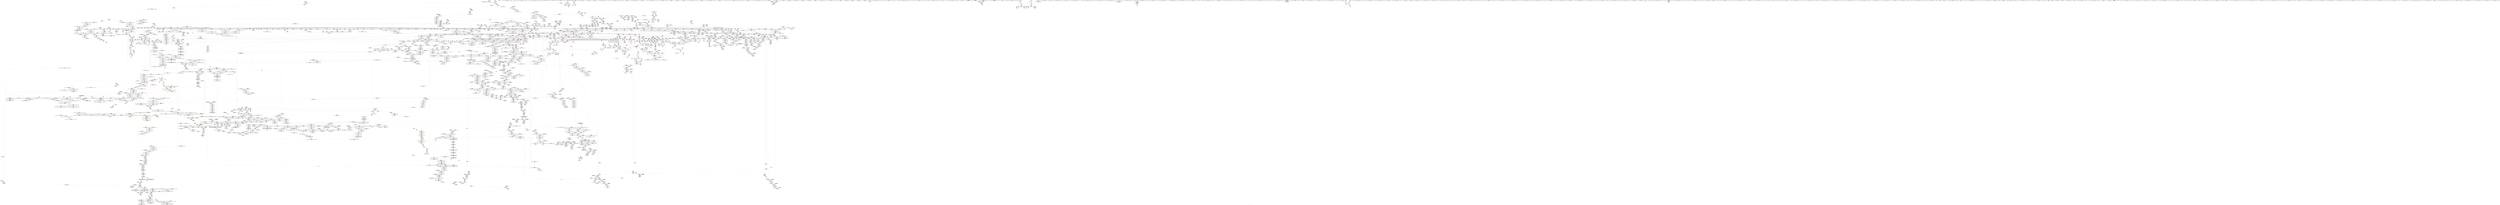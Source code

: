digraph "SVFG" {
	label="SVFG";

	Node0x5599d618fdb0 [shape=record,color=grey,label="{NodeID: 0\nNullPtr}"];
	Node0x5599d618fdb0 -> Node0x5599d625d170[style=solid];
	Node0x5599d618fdb0 -> Node0x5599d625d270[style=solid];
	Node0x5599d618fdb0 -> Node0x5599d625d340[style=solid];
	Node0x5599d618fdb0 -> Node0x5599d625d410[style=solid];
	Node0x5599d618fdb0 -> Node0x5599d625d4e0[style=solid];
	Node0x5599d618fdb0 -> Node0x5599d625d5b0[style=solid];
	Node0x5599d618fdb0 -> Node0x5599d625d680[style=solid];
	Node0x5599d618fdb0 -> Node0x5599d625d750[style=solid];
	Node0x5599d618fdb0 -> Node0x5599d625d820[style=solid];
	Node0x5599d618fdb0 -> Node0x5599d625d8f0[style=solid];
	Node0x5599d618fdb0 -> Node0x5599d625d9c0[style=solid];
	Node0x5599d618fdb0 -> Node0x5599d625da90[style=solid];
	Node0x5599d618fdb0 -> Node0x5599d625db60[style=solid];
	Node0x5599d618fdb0 -> Node0x5599d625dc30[style=solid];
	Node0x5599d618fdb0 -> Node0x5599d625dd00[style=solid];
	Node0x5599d618fdb0 -> Node0x5599d625ddd0[style=solid];
	Node0x5599d618fdb0 -> Node0x5599d625dea0[style=solid];
	Node0x5599d618fdb0 -> Node0x5599d625df70[style=solid];
	Node0x5599d618fdb0 -> Node0x5599d625e040[style=solid];
	Node0x5599d618fdb0 -> Node0x5599d625e110[style=solid];
	Node0x5599d618fdb0 -> Node0x5599d625e1e0[style=solid];
	Node0x5599d618fdb0 -> Node0x5599d625e2b0[style=solid];
	Node0x5599d618fdb0 -> Node0x5599d625e380[style=solid];
	Node0x5599d618fdb0 -> Node0x5599d625e450[style=solid];
	Node0x5599d618fdb0 -> Node0x5599d625e520[style=solid];
	Node0x5599d618fdb0 -> Node0x5599d625e5f0[style=solid];
	Node0x5599d618fdb0 -> Node0x5599d625e6c0[style=solid];
	Node0x5599d618fdb0 -> Node0x5599d625e790[style=solid];
	Node0x5599d618fdb0 -> Node0x5599d625e860[style=solid];
	Node0x5599d618fdb0 -> Node0x5599d625e930[style=solid];
	Node0x5599d618fdb0 -> Node0x5599d625ea00[style=solid];
	Node0x5599d618fdb0 -> Node0x5599d625ead0[style=solid];
	Node0x5599d618fdb0 -> Node0x5599d625eba0[style=solid];
	Node0x5599d618fdb0 -> Node0x5599d625ec70[style=solid];
	Node0x5599d618fdb0 -> Node0x5599d625ed40[style=solid];
	Node0x5599d618fdb0 -> Node0x5599d625ee10[style=solid];
	Node0x5599d618fdb0 -> Node0x5599d625eee0[style=solid];
	Node0x5599d618fdb0 -> Node0x5599d625efb0[style=solid];
	Node0x5599d618fdb0 -> Node0x5599d625f080[style=solid];
	Node0x5599d618fdb0 -> Node0x5599d625f150[style=solid];
	Node0x5599d618fdb0 -> Node0x5599d625f220[style=solid];
	Node0x5599d618fdb0 -> Node0x5599d625f2f0[style=solid];
	Node0x5599d618fdb0 -> Node0x5599d625f3c0[style=solid];
	Node0x5599d618fdb0 -> Node0x5599d625f490[style=solid];
	Node0x5599d618fdb0 -> Node0x5599d625f560[style=solid];
	Node0x5599d618fdb0 -> Node0x5599d625f630[style=solid];
	Node0x5599d618fdb0 -> Node0x5599d625f700[style=solid];
	Node0x5599d618fdb0 -> Node0x5599d625f7d0[style=solid];
	Node0x5599d618fdb0 -> Node0x5599d625f8a0[style=solid];
	Node0x5599d618fdb0 -> Node0x5599d625f970[style=solid];
	Node0x5599d618fdb0 -> Node0x5599d625fa40[style=solid];
	Node0x5599d618fdb0 -> Node0x5599d62742c0[style=solid];
	Node0x5599d618fdb0 -> Node0x5599d62b8c30[style=solid];
	Node0x5599d618fdb0 -> Node0x5599d62bdb00[style=solid];
	Node0x5599d618fdb0 -> Node0x5599d62c1990[style=solid];
	Node0x5599d618fdb0 -> Node0x5599d62c1a60[style=solid];
	Node0x5599d618fdb0 -> Node0x5599d62c1b30[style=solid];
	Node0x5599d618fdb0 -> Node0x5599d62c3940[style=solid];
	Node0x5599d618fdb0 -> Node0x5599d5543d20[style=solid];
	Node0x5599d618fdb0 -> Node0x5599d62a2ff0[style=solid];
	Node0x5599d618fdb0 -> Node0x5599d62a4070[style=solid];
	Node0x5599d618fdb0 -> Node0x5599d62a47f0[style=solid];
	Node0x5599d618fdb0 -> Node0x5599d62a50f0[style=solid];
	Node0x5599d618fdb0 -> Node0x5599d62a6170[style=solid];
	Node0x5599d618fdb0 -> Node0x5599d6317fe0[style=solid];
	Node0x5599d618fdb0 -> Node0x5599d6318460[style=solid];
	Node0x5599d618fdb0:s64 -> Node0x5599d64e73f0[style=solid,color=red];
	Node0x5599d618fdb0:s64 -> Node0x5599d64e3590[style=solid,color=red];
	Node0x5599d64dd3a0 [shape=record,color=black,label="{NodeID: 4871\n1062 = PHI(1014, )\n1st arg _ZNSt8ios_base4setfESt13_Ios_Fmtflags }"];
	Node0x5599d64dd3a0 -> Node0x5599d62b8410[style=solid];
	Node0x5599d63d53a0 [shape=record,color=yellow,style=double,label="{NodeID: 3764\n161V_1 = ENCHI(MR_161V_0)\npts\{1 90000 90001 90002 \}\nFun[_Z3runv]|{<s0>54|<s1>54|<s2>54|<s3>54}}"];
	Node0x5599d63d53a0:s0 -> Node0x5599d63c2ba0[style=dashed,color=red];
	Node0x5599d63d53a0:s1 -> Node0x5599d63c40d0[style=dashed,color=red];
	Node0x5599d63d53a0:s2 -> Node0x5599d63c41b0[style=dashed,color=red];
	Node0x5599d63d53a0:s3 -> Node0x5599d63c4290[style=dashed,color=red];
	Node0x5599d6267ed0 [shape=record,color=red,label="{NodeID: 1550\n2121\<--2091\n\<--__p.addr\n_ZNSt8_Rb_treeIxxSt9_IdentityIxESt4lessIxESaIxEE10_M_insert_IRKxNS5_11_Alloc_nodeEEESt17_Rb_tree_iteratorIxEPSt18_Rb_tree_node_baseSD_OT_RT0_\n|{<s0>152}}"];
	Node0x5599d6267ed0:s0 -> Node0x5599d64eb800[style=solid,color=red];
	Node0x5599d6245cc0 [shape=record,color=green,label="{NodeID: 443\n2864\<--2865\n__a.addr\<--__a.addr_field_insensitive\n_ZNSt16allocator_traitsISaIiEE9constructIiJRKiEEEvRS0_PT_DpOT0_\n}"];
	Node0x5599d6245cc0 -> Node0x5599d626d1b0[style=solid];
	Node0x5599d6245cc0 -> Node0x5599d62c3050[style=solid];
	Node0x5599d62bd890 [shape=record,color=blue,label="{NodeID: 1993\n1974\<--2006\n__comp\<--frombool\n_ZNSt8_Rb_treeIxxSt9_IdentityIxESt4lessIxESaIxEE24_M_get_insert_unique_posERKx\n}"];
	Node0x5599d62bd890 -> Node0x5599d6267780[style=dashed];
	Node0x5599d62bd890 -> Node0x5599d63ac7f0[style=dashed];
	Node0x5599d6255120 [shape=record,color=black,label="{NodeID: 886\n3327\<--3326\n\<--\n_ZNSt16allocator_traitsISaIiEE8max_sizeERKS0_\n|{<s0>247}}"];
	Node0x5599d6255120:s0 -> Node0x5599d64efd20[style=solid,color=red];
	Node0x5599d628bbd0 [shape=record,color=red,label="{NodeID: 1329\n244\<--243\n\<--t20\n_Z2goiii\n}"];
	Node0x5599d628bbd0 -> Node0x5599d62a2b70[style=solid];
	Node0x5599d623def0 [shape=record,color=green,label="{NodeID: 222\n1433\<--1434\nthis.addr\<--this.addr_field_insensitive\n_ZN9__gnu_cxx16__aligned_membufIxE7_M_addrEv\n}"];
	Node0x5599d623def0 -> Node0x5599d62928b0[style=solid];
	Node0x5599d623def0 -> Node0x5599d62ba2f0[style=solid];
	Node0x5599d6273330 [shape=record,color=red,label="{NodeID: 1772\n3725\<--3722\nthis1\<--this.addr\n_ZNSt8_Rb_treeIxxSt9_IdentityIxESt4lessIxESaIxEE5clearEv\n|{|<s1>275|<s2>276}}"];
	Node0x5599d6273330 -> Node0x5599d62876c0[style=solid];
	Node0x5599d6273330:s1 -> Node0x5599d64ecda0[style=solid,color=red];
	Node0x5599d6273330:s2 -> Node0x5599d64e4000[style=solid,color=red];
	Node0x5599d6261fc0 [shape=record,color=black,label="{NodeID: 665\n591\<--581\n\<--__p\n_ZNSt3setIxSt4lessIxESaIxEE6insertERKx\n}"];
	Node0x5599d6261fc0 -> Node0x5599d627ba40[style=solid];
	Node0x5599d6261fc0 -> Node0x5599d627bb10[style=solid];
	Node0x5599d639d6a0 [shape=record,color=black,label="{NodeID: 3322\nMR_57V_7 = PHI(MR_57V_9, MR_57V_3, )\npts\{3388 \}\n|{|<s3>17|<s4>17}}"];
	Node0x5599d639d6a0 -> Node0x5599d628cdb0[style=dashed];
	Node0x5599d639d6a0 -> Node0x5599d6398170[style=dashed];
	Node0x5599d639d6a0 -> Node0x5599d639d6a0[style=dashed];
	Node0x5599d639d6a0:s3 -> Node0x5599d6390e70[style=dashed,color=red];
	Node0x5599d639d6a0:s4 -> Node0x5599d6398170[style=dashed,color=red];
	Node0x5599d6280840 [shape=record,color=purple,label="{NodeID: 1108\n1889\<--1885\n\<--\n_ZNSt8_Rb_treeIxxSt9_IdentityIxESt4lessIxESaIxEE16_M_insert_uniqueIRKxEESt4pairISt17_Rb_tree_iteratorIxEbEOT_\n}"];
	Node0x5599d6280840 -> Node0x5599d62bcd30[style=solid];
	Node0x5599d591a4a0 [shape=record,color=green,label="{NodeID: 1\n7\<--1\n__dso_handle\<--dummyObj\nGlob }"];
	Node0x5599d64dd4e0 [shape=record,color=black,label="{NodeID: 4872\n3430 = PHI(3217, 3223, )\n0th arg _ZSt32__make_move_if_noexcept_iteratorIiSt13move_iteratorIPiEET0_PT_ }"];
	Node0x5599d64dd4e0 -> Node0x5599d62c6520[style=solid];
	Node0x5599d63d54b0 [shape=record,color=yellow,style=double,label="{NodeID: 3765\n163V_1 = ENCHI(MR_163V_0)\npts\{220001 220002 220003 220004 \}\nFun[_Z3runv]|{<s0>43}}"];
	Node0x5599d63d54b0:s0 -> Node0x5599d63c0060[style=dashed,color=red];
	Node0x5599d6267fa0 [shape=record,color=red,label="{NodeID: 1551\n2140\<--2091\n\<--__p.addr\n_ZNSt8_Rb_treeIxxSt9_IdentityIxESt4lessIxESaIxEE10_M_insert_IRKxNS5_11_Alloc_nodeEEESt17_Rb_tree_iteratorIxEPSt18_Rb_tree_node_baseSD_OT_RT0_\n}"];
	Node0x5599d6245d90 [shape=record,color=green,label="{NodeID: 444\n2866\<--2867\n__p.addr\<--__p.addr_field_insensitive\n_ZNSt16allocator_traitsISaIiEE9constructIiJRKiEEEvRS0_PT_DpOT0_\n}"];
	Node0x5599d6245d90 -> Node0x5599d626d280[style=solid];
	Node0x5599d6245d90 -> Node0x5599d62c3120[style=solid];
	Node0x5599d62bd960 [shape=record,color=blue,label="{NodeID: 1994\n1970\<--2019\n__x\<--cond\n_ZNSt8_Rb_treeIxxSt9_IdentityIxESt4lessIxESaIxEE24_M_get_insert_unique_posERKx\n}"];
	Node0x5599d62bd960 -> Node0x5599d63abdf0[style=dashed];
	Node0x5599d62551f0 [shape=record,color=black,label="{NodeID: 887\n3321\<--3328\n_ZNSt16allocator_traitsISaIiEE8max_sizeERKS0__ret\<--call\n_ZNSt16allocator_traitsISaIiEE8max_sizeERKS0_\n|{<s0>246}}"];
	Node0x5599d62551f0:s0 -> Node0x5599d64d6c60[style=solid,color=blue];
	Node0x5599d64111f0 [shape=record,color=yellow,style=double,label="{NodeID: 4651\n252V_3 = CSCHI(MR_252V_1)\npts\{18740000 \}\nCS[]|{|<s1>131}}"];
	Node0x5599d64111f0 -> Node0x5599d63ae5f0[style=dashed];
	Node0x5599d64111f0:s1 -> Node0x5599d63c1770[style=dashed,color=red];
	Node0x5599d628bca0 [shape=record,color=red,label="{NodeID: 1330\n259\<--258\n\<--s27\n_Z2goiii\n}"];
	Node0x5599d628bca0 -> Node0x5599d629f270[style=solid];
	Node0x5599d623dfc0 [shape=record,color=green,label="{NodeID: 223\n1444\<--1445\n__a.addr\<--__a.addr_field_insensitive\n_ZNSt16allocator_traitsISaISt13_Rb_tree_nodeIxEEE10deallocateERS2_PS1_m\n}"];
	Node0x5599d623dfc0 -> Node0x5599d6292980[style=solid];
	Node0x5599d623dfc0 -> Node0x5599d62ba3c0[style=solid];
	Node0x5599d6273400 [shape=record,color=red,label="{NodeID: 1773\n3748\<--3747\ndummyVal\<--offset_0\n_Z2goiii\n}"];
	Node0x5599d6273400 -> Node0x5599d6275670[style=solid];
	Node0x5599d6262090 [shape=record,color=black,label="{NodeID: 666\n572\<--604\n_ZNSt3setIxSt4lessIxESaIxEE6insertERKx_ret\<--\n_ZNSt3setIxSt4lessIxESaIxEE6insertERKx\n|{<s0>9}}"];
	Node0x5599d6262090:s0 -> Node0x5599d64d0b60[style=solid,color=blue];
	Node0x5599d6280910 [shape=record,color=purple,label="{NodeID: 1109\n1943\<--1941\nfirst\<--this1\n_ZNSt4pairISt23_Rb_tree_const_iteratorIxEbEC2IRSt17_Rb_tree_iteratorIxERbLb1EEEOT_OT0_\n|{<s0>133}}"];
	Node0x5599d6280910:s0 -> Node0x5599d64ecb50[style=solid,color=red];
	Node0x5599d61ec200 [shape=record,color=green,label="{NodeID: 2\n11\<--1\n\<--dummyObj\nCan only get source location for instruction, argument, global var or function.|{<s0>54}}"];
	Node0x5599d61ec200:s0 -> Node0x5599d64e1e70[style=solid,color=red];
	Node0x5599d64dd6f0 [shape=record,color=black,label="{NodeID: 4873\n573 = PHI(20, )\n0th arg _ZNSt3setIxSt4lessIxESaIxEE6insertERKx }"];
	Node0x5599d64dd6f0 -> Node0x5599d6276fa0[style=solid];
	Node0x5599d6268070 [shape=record,color=red,label="{NodeID: 1552\n2119\<--2093\n\<--__v.addr\n_ZNSt8_Rb_treeIxxSt9_IdentityIxESt4lessIxESaIxEE10_M_insert_IRKxNS5_11_Alloc_nodeEEESt17_Rb_tree_iteratorIxEPSt18_Rb_tree_node_baseSD_OT_RT0_\n|{<s0>151}}"];
	Node0x5599d6268070:s0 -> Node0x5599d64ed310[style=solid,color=red];
	Node0x5599d6245e60 [shape=record,color=green,label="{NodeID: 445\n2868\<--2869\n__args.addr\<--__args.addr_field_insensitive\n_ZNSt16allocator_traitsISaIiEE9constructIiJRKiEEEvRS0_PT_DpOT0_\n}"];
	Node0x5599d6245e60 -> Node0x5599d626d350[style=solid];
	Node0x5599d6245e60 -> Node0x5599d62c31f0[style=solid];
	Node0x5599d62bda30 [shape=record,color=blue,label="{NodeID: 1995\n2030\<--2027\ncoerce.dive\<--call8\n_ZNSt8_Rb_treeIxxSt9_IdentityIxESt4lessIxESaIxEE24_M_get_insert_unique_posERKx\n|{|<s1>143}}"];
	Node0x5599d62bda30 -> Node0x5599d63a4fc0[style=dashed];
	Node0x5599d62bda30:s1 -> Node0x5599d63c6e00[style=dashed,color=red];
	Node0x5599d62552c0 [shape=record,color=black,label="{NodeID: 888\n3339\<--3338\n\<--_M_impl\n_ZNKSt12_Vector_baseIiSaIiEE19_M_get_Tp_allocatorEv\n}"];
	Node0x5599d62552c0 -> Node0x5599d6255390[style=solid];
	Node0x5599d628bd70 [shape=record,color=red,label="{NodeID: 1331\n267\<--266\n\<--t31\n_Z2goiii\n}"];
	Node0x5599d628bd70 -> Node0x5599d629f0f0[style=solid];
	Node0x5599d623e090 [shape=record,color=green,label="{NodeID: 224\n1446\<--1447\n__p.addr\<--__p.addr_field_insensitive\n_ZNSt16allocator_traitsISaISt13_Rb_tree_nodeIxEEE10deallocateERS2_PS1_m\n}"];
	Node0x5599d623e090 -> Node0x5599d6292a50[style=solid];
	Node0x5599d623e090 -> Node0x5599d62ba490[style=solid];
	Node0x5599d62734d0 [shape=record,color=red,label="{NodeID: 1774\n3751\<--3750\ndummyVal\<--offset_0\n_ZNKSt8_Rb_treeIxxSt9_IdentityIxESt4lessIxESaIxEE4findERKx\n}"];
	Node0x5599d62734d0 -> Node0x5599d62bb260[style=solid];
	Node0x5599d6262160 [shape=record,color=black,label="{NodeID: 667\n612\<--611\n\<--this1\n_ZNSt6vectorIiSaIiEEC2Ev\n|{<s0>29}}"];
	Node0x5599d6262160:s0 -> Node0x5599d64eb380[style=solid,color=red];
	Node0x5599d639e0a0 [shape=record,color=black,label="{NodeID: 3324\nMR_81V_5 = PHI(MR_81V_7, MR_81V_3, )\npts\{220002 220003 \}\n|{|<s2>17}}"];
	Node0x5599d639e0a0 -> Node0x5599d639a970[style=dashed];
	Node0x5599d639e0a0 -> Node0x5599d639e0a0[style=dashed];
	Node0x5599d639e0a0:s2 -> Node0x5599d63c4a70[style=dashed,color=red];
	Node0x5599d62809e0 [shape=record,color=purple,label="{NodeID: 1110\n1951\<--1941\nsecond\<--this1\n_ZNSt4pairISt23_Rb_tree_const_iteratorIxEbEC2IRSt17_Rb_tree_iteratorIxERbLb1EEEOT_OT0_\n}"];
	Node0x5599d62809e0 -> Node0x5599d62bd2e0[style=solid];
	Node0x5599d61ec540 [shape=record,color=green,label="{NodeID: 3\n25\<--1\n_ZZ2goiiiE1q\<--dummyObj\nGlob }"];
	Node0x5599d64dd800 [shape=record,color=black,label="{NodeID: 4874\n574 = PHI(118, )\n1st arg _ZNSt3setIxSt4lessIxESaIxEE6insertERKx }"];
	Node0x5599d64dd800 -> Node0x5599d6277070[style=solid];
	Node0x5599d6268140 [shape=record,color=red,label="{NodeID: 1553\n2130\<--2093\n\<--__v.addr\n_ZNSt8_Rb_treeIxxSt9_IdentityIxESt4lessIxESaIxEE10_M_insert_IRKxNS5_11_Alloc_nodeEEESt17_Rb_tree_iteratorIxEPSt18_Rb_tree_node_baseSD_OT_RT0_\n|{<s0>154}}"];
	Node0x5599d6268140:s0 -> Node0x5599d64dee60[style=solid,color=red];
	Node0x5599d6245f30 [shape=record,color=green,label="{NodeID: 446\n2878\<--2879\n_ZSt7forwardIRKiEOT_RNSt16remove_referenceIS2_E4typeE\<--_ZSt7forwardIRKiEOT_RNSt16remove_referenceIS2_E4typeE_field_insensitive\n}"];
	Node0x5599d62bdb00 [shape=record,color=blue, style = dotted,label="{NodeID: 1996\n1980\<--3\nref.tmp20\<--dummyVal\n_ZNSt8_Rb_treeIxxSt9_IdentityIxESt4lessIxESaIxEE24_M_get_insert_unique_posERKx\n|{|<s1>149}}"];
	Node0x5599d62bdb00 -> Node0x5599d63a45c0[style=dashed];
	Node0x5599d62bdb00:s1 -> Node0x5599d63d42c0[style=dashed,color=red];
	Node0x5599d6255390 [shape=record,color=black,label="{NodeID: 889\n3332\<--3339\n_ZNKSt12_Vector_baseIiSaIiEE19_M_get_Tp_allocatorEv_ret\<--\n_ZNKSt12_Vector_baseIiSaIiEE19_M_get_Tp_allocatorEv\n|{<s0>245}}"];
	Node0x5599d6255390:s0 -> Node0x5599d64d6b20[style=solid,color=blue];
	Node0x5599d64114b0 [shape=record,color=yellow,style=double,label="{NodeID: 4653\n323V_2 = CSCHI(MR_323V_1)\npts\{25180004 \}\nCS[]|{<s0>170}}"];
	Node0x5599d64114b0:s0 -> Node0x5599d64123d0[style=dashed,color=blue];
	Node0x5599d628be40 [shape=record,color=red,label="{NodeID: 1332\n277\<--276\n\<--c\n_Z2goiii\n}"];
	Node0x5599d628be40 -> Node0x5599d629ef70[style=solid];
	Node0x5599d623e160 [shape=record,color=green,label="{NodeID: 225\n1448\<--1449\n__n.addr\<--__n.addr_field_insensitive\n_ZNSt16allocator_traitsISaISt13_Rb_tree_nodeIxEEE10deallocateERS2_PS1_m\n}"];
	Node0x5599d623e160 -> Node0x5599d6292b20[style=solid];
	Node0x5599d623e160 -> Node0x5599d62ba560[style=solid];
	Node0x5599d62735a0 [shape=record,color=red,label="{NodeID: 1775\n3757\<--3756\ndummyVal\<--offset_0\n_ZNSt4pairISt17_Rb_tree_iteratorIxEbEC2IS1_bLb1EEEOT_OT0_\n}"];
	Node0x5599d62735a0 -> Node0x5599d62bea70[style=solid];
	Node0x5599d6262230 [shape=record,color=black,label="{NodeID: 668\n635\<--634\n\<--this1\n_ZNSt6vectorIiSaIiEE9push_backERKi\n}"];
	Node0x5599d6262230 -> Node0x5599d627bd80[style=solid];
	Node0x5599d6262230 -> Node0x5599d627be50[style=solid];
	Node0x5599d639e5a0 [shape=record,color=black,label="{NodeID: 3325\nMR_85V_5 = PHI(MR_85V_7, MR_85V_3, )\npts\{220001 220004 25180004 \}\n|{|<s2>17}}"];
	Node0x5599d639e5a0 -> Node0x5599d639b370[style=dashed];
	Node0x5599d639e5a0 -> Node0x5599d639e5a0[style=dashed];
	Node0x5599d639e5a0:s2 -> Node0x5599d63c4c30[style=dashed,color=red];
	Node0x5599d6280ab0 [shape=record,color=purple,label="{NodeID: 1111\n2048\<--1976\n_M_node\<--__j\n_ZNSt8_Rb_treeIxxSt9_IdentityIxESt4lessIxESaIxEE24_M_get_insert_unique_posERKx\n}"];
	Node0x5599d6280ab0 -> Node0x5599d6267920[style=solid];
	Node0x5599d61ecbb0 [shape=record,color=green,label="{NodeID: 4\n27\<--1\n_ZSt3cin\<--dummyObj\nGlob }"];
	Node0x5599d64dd910 [shape=record,color=black,label="{NodeID: 4875\n780 = PHI(124, 124, )\n0th arg _ZNSt6vectorIiSaIiEED2Ev }"];
	Node0x5599d64dd910 -> Node0x5599d62b7090[style=solid];
	Node0x5599d6268210 [shape=record,color=red,label="{NodeID: 1554\n2129\<--2095\n\<--__node_gen.addr\n_ZNSt8_Rb_treeIxxSt9_IdentityIxESt4lessIxESaIxEE10_M_insert_IRKxNS5_11_Alloc_nodeEEESt17_Rb_tree_iteratorIxEPSt18_Rb_tree_node_baseSD_OT_RT0_\n|{<s0>155}}"];
	Node0x5599d6268210:s0 -> Node0x5599d64eedc0[style=solid,color=red];
	Node0x5599d6246030 [shape=record,color=green,label="{NodeID: 447\n2881\<--2882\n_ZN9__gnu_cxx13new_allocatorIiE9constructIiJRKiEEEvPT_DpOT0_\<--_ZN9__gnu_cxx13new_allocatorIiE9constructIiJRKiEEEvPT_DpOT0__field_insensitive\n}"];
	Node0x5599d62bdbd0 [shape=record,color=blue,label="{NodeID: 1997\n2068\<--2066\nthis.addr\<--this\n_ZNSt8_Rb_treeIxxSt9_IdentityIxESt4lessIxESaIxEE11_Alloc_nodeC2ERS5_\n}"];
	Node0x5599d62bdbd0 -> Node0x5599d6267ac0[style=dashed];
	Node0x5599d6255460 [shape=record,color=black,label="{NodeID: 890\n3341\<--3348\n_ZNK9__gnu_cxx13new_allocatorIiE8max_sizeEv_ret\<--\n_ZNK9__gnu_cxx13new_allocatorIiE8max_sizeEv\n|{<s0>247|<s1>249}}"];
	Node0x5599d6255460:s0 -> Node0x5599d64d6da0[style=solid,color=blue];
	Node0x5599d6255460:s1 -> Node0x5599d64d7020[style=solid,color=blue];
	Node0x5599d6411610 [shape=record,color=yellow,style=double,label="{NodeID: 4654\n264V_2 = CSCHI(MR_264V_1)\npts\{5760000 \}\nCS[]|{<s0>28}}"];
	Node0x5599d6411610:s0 -> Node0x5599d640ecf0[style=dashed,color=blue];
	Node0x5599d628bf10 [shape=record,color=red,label="{NodeID: 1333\n283\<--280\n\<--call37\n_Z2goiii\n}"];
	Node0x5599d628bf10 -> Node0x5599d6275260[style=solid];
	Node0x5599d623e230 [shape=record,color=green,label="{NodeID: 226\n1458\<--1459\n_ZN9__gnu_cxx13new_allocatorISt13_Rb_tree_nodeIxEE10deallocateEPS2_m\<--_ZN9__gnu_cxx13new_allocatorISt13_Rb_tree_nodeIxEE10deallocateEPS2_m_field_insensitive\n}"];
	Node0x5599d6273670 [shape=record,color=red,label="{NodeID: 1776\n3760\<--3759\ndummyVal\<--offset_0\n_ZSt22__uninitialized_copy_aISt13move_iteratorIPiES1_iET0_T_S4_S3_RSaIT1_E\n}"];
	Node0x5599d6273670 -> Node0x5599d62c6380[style=solid];
	Node0x5599d6262300 [shape=record,color=black,label="{NodeID: 669\n639\<--634\n\<--this1\n_ZNSt6vectorIiSaIiEE9push_backERKi\n}"];
	Node0x5599d6262300 -> Node0x5599d627bf20[style=solid];
	Node0x5599d6262300 -> Node0x5599d627bff0[style=solid];
	Node0x5599d6280b80 [shape=record,color=purple,label="{NodeID: 1112\n2056\<--1976\n_M_node19\<--__j\n_ZNSt8_Rb_treeIxxSt9_IdentityIxESt4lessIxESaIxEE24_M_get_insert_unique_posERKx\n|{<s0>149}}"];
	Node0x5599d6280b80:s0 -> Node0x5599d64eb160[style=solid,color=red];
	Node0x5599d61ecc70 [shape=record,color=green,label="{NodeID: 5\n28\<--1\n_ZSt4cout\<--dummyObj\nGlob }"];
	Node0x5599d64ddaf0 [shape=record,color=black,label="{NodeID: 4876\n1421 = PHI(1404, )\n0th arg _ZN9__gnu_cxx16__aligned_membufIxE6_M_ptrEv }"];
	Node0x5599d64ddaf0 -> Node0x5599d62ba220[style=solid];
	Node0x5599d62682e0 [shape=record,color=red,label="{NodeID: 1555\n2136\<--2097\n\<--__insert_left\n_ZNSt8_Rb_treeIxxSt9_IdentityIxESt4lessIxESaIxEE10_M_insert_IRKxNS5_11_Alloc_nodeEEESt17_Rb_tree_iteratorIxEPSt18_Rb_tree_node_baseSD_OT_RT0_\n}"];
	Node0x5599d62682e0 -> Node0x5599d62500b0[style=solid];
	Node0x5599d6246130 [shape=record,color=green,label="{NodeID: 448\n2888\<--2889\n__position\<--__position_field_insensitive\n_ZNSt6vectorIiSaIiEE17_M_realloc_insertIJRKiEEEvN9__gnu_cxx17__normal_iteratorIPiS1_EEDpOT_\n|{|<s1>207|<s2>211|<s3>214}}"];
	Node0x5599d6246130 -> Node0x5599d62839d0[style=solid];
	Node0x5599d6246130:s1 -> Node0x5599d64ec100[style=solid,color=red];
	Node0x5599d6246130:s2 -> Node0x5599d64e6a30[style=solid,color=red];
	Node0x5599d6246130:s3 -> Node0x5599d64e6a30[style=solid,color=red];
	Node0x5599d62bdca0 [shape=record,color=blue,label="{NodeID: 1998\n2070\<--2067\n__t.addr\<--__t\n_ZNSt8_Rb_treeIxxSt9_IdentityIxESt4lessIxESaIxEE11_Alloc_nodeC2ERS5_\n}"];
	Node0x5599d62bdca0 -> Node0x5599d6267b90[style=dashed];
	Node0x5599d6255530 [shape=record,color=black,label="{NodeID: 891\n3359\<--3358\n\<--\n_ZNSt16allocator_traitsISaIiEE8allocateERS0_m\n|{<s0>248}}"];
	Node0x5599d6255530:s0 -> Node0x5599d64e3370[style=solid,color=red];
	Node0x5599d6411770 [shape=record,color=yellow,style=double,label="{NodeID: 4655\n287V_2 = CSCHI(MR_287V_1)\npts\{19770000 \}\nCS[]|{|<s2>143|<s3>145|<s4>145}}"];
	Node0x5599d6411770 -> Node0x5599d63a4ac0[style=dashed];
	Node0x5599d6411770 -> Node0x5599d63bae50[style=dashed];
	Node0x5599d6411770:s2 -> Node0x5599d63c6d20[style=dashed,color=red];
	Node0x5599d6411770:s3 -> Node0x5599d6269800[style=dashed,color=red];
	Node0x5599d6411770:s4 -> Node0x5599d62bf6a0[style=dashed,color=red];
	Node0x5599d628bfe0 [shape=record,color=red,label="{NodeID: 1334\n301\<--300\n\<--call43\n_Z2goiii\n}"];
	Node0x5599d628bfe0 -> Node0x5599d62755a0[style=solid];
	Node0x5599d623e330 [shape=record,color=green,label="{NodeID: 227\n1465\<--1466\nthis.addr\<--this.addr_field_insensitive\n_ZN9__gnu_cxx13new_allocatorISt13_Rb_tree_nodeIxEE10deallocateEPS2_m\n}"];
	Node0x5599d623e330 -> Node0x5599d6292bf0[style=solid];
	Node0x5599d623e330 -> Node0x5599d62ba630[style=solid];
	Node0x5599d6273740 [shape=record,color=red,label="{NodeID: 1777\n3763\<--3762\ndummyVal\<--offset_0\n_ZSt22__uninitialized_copy_aISt13move_iteratorIPiES1_iET0_T_S4_S3_RSaIT1_E\n}"];
	Node0x5599d6273740 -> Node0x5599d62c6450[style=solid];
	Node0x5599d62623d0 [shape=record,color=black,label="{NodeID: 670\n645\<--634\n\<--this1\n_ZNSt6vectorIiSaIiEE9push_backERKi\n}"];
	Node0x5599d62623d0 -> Node0x5599d627c0c0[style=solid];
	Node0x5599d6280c50 [shape=record,color=purple,label="{NodeID: 1113\n2030\<--1978\ncoerce.dive\<--ref.tmp\n_ZNSt8_Rb_treeIxxSt9_IdentityIxESt4lessIxESaIxEE24_M_get_insert_unique_posERKx\n}"];
	Node0x5599d6280c50 -> Node0x5599d62bda30[style=solid];
	Node0x5599d61ecd30 [shape=record,color=green,label="{NodeID: 6\n31\<--1\n.str\<--dummyObj\nGlob }"];
	Node0x5599d64ddc00 [shape=record,color=black,label="{NodeID: 4877\n2535 = PHI(2430, )\n0th arg _ZNSt16allocator_traitsISaISt13_Rb_tree_nodeIxEEE9constructIxJRKxEEEvRS2_PT_DpOT0_ }"];
	Node0x5599d64ddc00 -> Node0x5599d62c0c90[style=solid];
	Node0x5599d62683b0 [shape=record,color=red,label="{NodeID: 1556\n2138\<--2101\n\<--__z\n_ZNSt8_Rb_treeIxxSt9_IdentityIxESt4lessIxESaIxEE10_M_insert_IRKxNS5_11_Alloc_nodeEEESt17_Rb_tree_iteratorIxEPSt18_Rb_tree_node_baseSD_OT_RT0_\n}"];
	Node0x5599d62683b0 -> Node0x5599d6250180[style=solid];
	Node0x5599d6246200 [shape=record,color=green,label="{NodeID: 449\n2890\<--2891\nthis.addr\<--this.addr_field_insensitive\n_ZNSt6vectorIiSaIiEE17_M_realloc_insertIJRKiEEEvN9__gnu_cxx17__normal_iteratorIPiS1_EEDpOT_\n}"];
	Node0x5599d6246200 -> Node0x5599d626d420[style=solid];
	Node0x5599d6246200 -> Node0x5599d62c3390[style=solid];
	Node0x5599d62bdd70 [shape=record,color=blue,label="{NodeID: 1999\n2075\<--2076\n_M_t\<--\n_ZNSt8_Rb_treeIxxSt9_IdentityIxESt4lessIxESaIxEE11_Alloc_nodeC2ERS5_\n|{<s0>126}}"];
	Node0x5599d62bdd70:s0 -> Node0x5599d6410f30[style=dashed,color=blue];
	Node0x5599d6255600 [shape=record,color=black,label="{NodeID: 892\n3349\<--3361\n_ZNSt16allocator_traitsISaIiEE8allocateERS0_m_ret\<--call\n_ZNSt16allocator_traitsISaIiEE8allocateERS0_m\n|{<s0>240}}"];
	Node0x5599d6255600:s0 -> Node0x5599d64d6650[style=solid,color=blue];
	Node0x5599d628c0b0 [shape=record,color=red,label="{NodeID: 1335\n318\<--317\n\<--arrayidx49\n_Z2goiii\n}"];
	Node0x5599d628c0b0 -> Node0x5599d6260c40[style=solid];
	Node0x5599d62469f0 [shape=record,color=green,label="{NodeID: 228\n1467\<--1468\n__p.addr\<--__p.addr_field_insensitive\n_ZN9__gnu_cxx13new_allocatorISt13_Rb_tree_nodeIxEE10deallocateEPS2_m\n}"];
	Node0x5599d62469f0 -> Node0x5599d6292cc0[style=solid];
	Node0x5599d62469f0 -> Node0x5599d62ba700[style=solid];
	Node0x5599d6273810 [shape=record,color=red,label="{NodeID: 1778\n3766\<--3765\ndummyVal\<--offset_0\n_ZSt18uninitialized_copyISt13move_iteratorIPiES1_ET0_T_S4_S3_\n}"];
	Node0x5599d6273810 -> Node0x5599d62c6930[style=solid];
	Node0x5599d62624a0 [shape=record,color=black,label="{NodeID: 671\n648\<--634\n\<--this1\n_ZNSt6vectorIiSaIiEE9push_backERKi\n}"];
	Node0x5599d62624a0 -> Node0x5599d627c190[style=solid];
	Node0x5599d62624a0 -> Node0x5599d627c260[style=solid];
	Node0x5599d6280d20 [shape=record,color=purple,label="{NodeID: 1114\n1999\<--1984\n_M_impl\<--this1\n_ZNSt8_Rb_treeIxxSt9_IdentityIxESt4lessIxESaIxEE24_M_get_insert_unique_posERKx\n}"];
	Node0x5599d6280d20 -> Node0x5599d624f890[style=solid];
	Node0x5599d61ecdf0 [shape=record,color=green,label="{NodeID: 7\n33\<--1\n.str.2\<--dummyObj\nGlob }"];
	Node0x5599d64ddd10 [shape=record,color=black,label="{NodeID: 4878\n2536 = PHI(2432, )\n1st arg _ZNSt16allocator_traitsISaISt13_Rb_tree_nodeIxEEE9constructIxJRKxEEEvRS2_PT_DpOT0_ }"];
	Node0x5599d64ddd10 -> Node0x5599d62c0d60[style=solid];
	Node0x5599d6268480 [shape=record,color=red,label="{NodeID: 1557\n2157\<--2101\n\<--__z\n_ZNSt8_Rb_treeIxxSt9_IdentityIxESt4lessIxESaIxEE10_M_insert_IRKxNS5_11_Alloc_nodeEEESt17_Rb_tree_iteratorIxEPSt18_Rb_tree_node_baseSD_OT_RT0_\n}"];
	Node0x5599d6268480 -> Node0x5599d6250590[style=solid];
	Node0x5599d62462d0 [shape=record,color=green,label="{NodeID: 450\n2892\<--2893\n__args.addr\<--__args.addr_field_insensitive\n_ZNSt6vectorIiSaIiEE17_M_realloc_insertIJRKiEEEvN9__gnu_cxx17__normal_iteratorIPiS1_EEDpOT_\n}"];
	Node0x5599d62462d0 -> Node0x5599d626d4f0[style=solid];
	Node0x5599d62462d0 -> Node0x5599d62c3460[style=solid];
	Node0x5599d62bde40 [shape=record,color=blue,label="{NodeID: 2000\n2087\<--2080\nthis.addr\<--this\n_ZNSt8_Rb_treeIxxSt9_IdentityIxESt4lessIxESaIxEE10_M_insert_IRKxNS5_11_Alloc_nodeEEESt17_Rb_tree_iteratorIxEPSt18_Rb_tree_node_baseSD_OT_RT0_\n}"];
	Node0x5599d62bde40 -> Node0x5599d6267c60[style=dashed];
	Node0x5599d62556d0 [shape=record,color=black,label="{NodeID: 893\n3389\<--3387\n\<--call2\n_ZN9__gnu_cxx13new_allocatorIiE8allocateEmPKv\n}"];
	Node0x5599d62556d0 -> Node0x5599d62557a0[style=solid];
	Node0x5599d628c180 [shape=record,color=red,label="{NodeID: 1336\n325\<--324\n\<--c54\n_Z2goiii\n}"];
	Node0x5599d628c180 -> Node0x5599d6275810[style=solid];
	Node0x5599d6246a80 [shape=record,color=green,label="{NodeID: 229\n1469\<--1470\n.addr\<--.addr_field_insensitive\n_ZN9__gnu_cxx13new_allocatorISt13_Rb_tree_nodeIxEE10deallocateEPS2_m\n}"];
	Node0x5599d6246a80 -> Node0x5599d62ba7d0[style=solid];
	Node0x5599d62738e0 [shape=record,color=red,label="{NodeID: 1779\n3769\<--3768\ndummyVal\<--offset_0\n_ZSt18uninitialized_copyISt13move_iteratorIPiES1_ET0_T_S4_S3_\n}"];
	Node0x5599d62738e0 -> Node0x5599d62c6a00[style=solid];
	Node0x5599d6262570 [shape=record,color=black,label="{NodeID: 672\n656\<--634\n\<--this1\n_ZNSt6vectorIiSaIiEE9push_backERKi\n}"];
	Node0x5599d6262570 -> Node0x5599d627c330[style=solid];
	Node0x5599d6262570 -> Node0x5599d627c400[style=solid];
	Node0x5599d6280df0 [shape=record,color=purple,label="{NodeID: 1115\n2045\<--1984\n_M_impl13\<--this1\n_ZNSt8_Rb_treeIxxSt9_IdentityIxESt4lessIxESaIxEE24_M_get_insert_unique_posERKx\n}"];
	Node0x5599d6280df0 -> Node0x5599d624fd70[style=solid];
	Node0x5599d61eceb0 [shape=record,color=green,label="{NodeID: 8\n35\<--1\nstdin\<--dummyObj\nGlob }"];
	Node0x5599d64dde20 [shape=record,color=black,label="{NodeID: 4879\n2537 = PHI(2434, )\n2nd arg _ZNSt16allocator_traitsISaISt13_Rb_tree_nodeIxEEE9constructIxJRKxEEEvRS2_PT_DpOT0_ }"];
	Node0x5599d64dde20 -> Node0x5599d62c0e30[style=solid];
	Node0x5599d6268550 [shape=record,color=red,label="{NodeID: 1558\n2154\<--2153\n\<--_M_node_count\n_ZNSt8_Rb_treeIxxSt9_IdentityIxESt4lessIxESaIxEE10_M_insert_IRKxNS5_11_Alloc_nodeEEESt17_Rb_tree_iteratorIxEPSt18_Rb_tree_node_baseSD_OT_RT0_\n}"];
	Node0x5599d6268550 -> Node0x5599d62a2270[style=solid];
	Node0x5599d62463a0 [shape=record,color=green,label="{NodeID: 451\n2894\<--2895\n__len\<--__len_field_insensitive\n_ZNSt6vectorIiSaIiEE17_M_realloc_insertIJRKiEEEvN9__gnu_cxx17__normal_iteratorIPiS1_EEDpOT_\n}"];
	Node0x5599d62463a0 -> Node0x5599d626d5c0[style=solid];
	Node0x5599d62463a0 -> Node0x5599d626d690[style=solid];
	Node0x5599d62463a0 -> Node0x5599d626d760[style=solid];
	Node0x5599d62463a0 -> Node0x5599d62c3530[style=solid];
	Node0x5599d62bdf10 [shape=record,color=blue,label="{NodeID: 2001\n2089\<--2081\n__x.addr\<--__x\n_ZNSt8_Rb_treeIxxSt9_IdentityIxESt4lessIxESaIxEE10_M_insert_IRKxNS5_11_Alloc_nodeEEESt17_Rb_tree_iteratorIxEPSt18_Rb_tree_node_baseSD_OT_RT0_\n}"];
	Node0x5599d62bdf10 -> Node0x5599d6267d30[style=dashed];
	Node0x5599d62557a0 [shape=record,color=black,label="{NodeID: 894\n3365\<--3389\n_ZN9__gnu_cxx13new_allocatorIiE8allocateEmPKv_ret\<--\n_ZN9__gnu_cxx13new_allocatorIiE8allocateEmPKv\n|{<s0>248}}"];
	Node0x5599d62557a0:s0 -> Node0x5599d64d6ee0[style=solid,color=blue];
	Node0x5599d63c40d0 [shape=record,color=yellow,style=double,label="{NodeID: 3551\n59V_1 = ENCHI(MR_59V_0)\npts\{90000 \}\nFun[_Z2goiii]|{|<s3>17}}"];
	Node0x5599d63c40d0 -> Node0x5599d628be40[style=dashed];
	Node0x5599d63c40d0 -> Node0x5599d628c180[style=dashed];
	Node0x5599d63c40d0 -> Node0x5599d628cb40[style=dashed];
	Node0x5599d63c40d0:s3 -> Node0x5599d63c40d0[style=dashed,color=red];
	Node0x5599d628c250 [shape=record,color=red,label="{NodeID: 1337\n330\<--329\n\<--arrayidx56\n_Z2goiii\n}"];
	Node0x5599d628c250 -> Node0x5599d62a38f0[style=solid];
	Node0x5599d6246b50 [shape=record,color=green,label="{NodeID: 230\n1478\<--1479\n_ZdlPv\<--_ZdlPv_field_insensitive\n}"];
	Node0x5599d62739b0 [shape=record,color=red,label="{NodeID: 1780\n3772\<--3771\ndummyVal\<--offset_0\n_ZNSt20__uninitialized_copyILb1EE13__uninit_copyISt13move_iteratorIPiES3_EET0_T_S6_S5_\n}"];
	Node0x5599d62739b0 -> Node0x5599d62c6d40[style=solid];
	Node0x5599d6262640 [shape=record,color=black,label="{NodeID: 673\n647\<--646\n\<--_M_impl3\n_ZNSt6vectorIiSaIiEE9push_backERKi\n|{<s0>31}}"];
	Node0x5599d6262640:s0 -> Node0x5599d64e8730[style=solid,color=red];
	Node0x5599d6280ec0 [shape=record,color=purple,label="{NodeID: 1116\n2001\<--2000\n_M_key_compare\<--\n_ZNSt8_Rb_treeIxxSt9_IdentityIxESt4lessIxESaIxEE24_M_get_insert_unique_posERKx\n|{<s0>138}}"];
	Node0x5599d6280ec0:s0 -> Node0x5599d64ea4b0[style=solid,color=red];
	Node0x5599d61ecf70 [shape=record,color=green,label="{NodeID: 9\n36\<--1\n.str.3\<--dummyObj\nGlob }"];
	Node0x5599d64ddf60 [shape=record,color=black,label="{NodeID: 4880\n2843 = PHI(2798, )\n0th arg _ZNSaIiED2Ev }"];
	Node0x5599d64ddf60 -> Node0x5599d62c2eb0[style=solid];
	Node0x5599d6268620 [shape=record,color=red,label="{NodeID: 1559\n2161\<--2160\n\<--coerce.dive\n_ZNSt8_Rb_treeIxxSt9_IdentityIxESt4lessIxESaIxEE10_M_insert_IRKxNS5_11_Alloc_nodeEEESt17_Rb_tree_iteratorIxEPSt18_Rb_tree_node_baseSD_OT_RT0_\n}"];
	Node0x5599d6268620 -> Node0x5599d6250660[style=solid];
	Node0x5599d6246470 [shape=record,color=green,label="{NodeID: 452\n2896\<--2897\n__elems_before\<--__elems_before_field_insensitive\n_ZNSt6vectorIiSaIiEE17_M_realloc_insertIJRKiEEEvN9__gnu_cxx17__normal_iteratorIPiS1_EEDpOT_\n}"];
	Node0x5599d6246470 -> Node0x5599d626d830[style=solid];
	Node0x5599d6246470 -> Node0x5599d626d900[style=solid];
	Node0x5599d6246470 -> Node0x5599d62c36d0[style=solid];
	Node0x5599d62bdfe0 [shape=record,color=blue,label="{NodeID: 2002\n2091\<--2082\n__p.addr\<--__p\n_ZNSt8_Rb_treeIxxSt9_IdentityIxESt4lessIxESaIxEE10_M_insert_IRKxNS5_11_Alloc_nodeEEESt17_Rb_tree_iteratorIxEPSt18_Rb_tree_node_baseSD_OT_RT0_\n}"];
	Node0x5599d62bdfe0 -> Node0x5599d6267e00[style=dashed];
	Node0x5599d62bdfe0 -> Node0x5599d6267ed0[style=dashed];
	Node0x5599d62bdfe0 -> Node0x5599d6267fa0[style=dashed];
	Node0x5599d6255870 [shape=record,color=black,label="{NodeID: 895\n3415\<--3396\n\<--__first\n_ZSt22__uninitialized_copy_aISt13move_iteratorIPiES1_iET0_T_S4_S3_RSaIT1_E\n}"];
	Node0x5599d6255870 -> Node0x5599d6285b20[style=solid];
	Node0x5599d63c41b0 [shape=record,color=yellow,style=double,label="{NodeID: 3552\n61V_1 = ENCHI(MR_61V_0)\npts\{90001 \}\nFun[_Z2goiii]|{|<s6>17}}"];
	Node0x5599d63c41b0 -> Node0x5599d628bca0[style=dashed];
	Node0x5599d63c41b0 -> Node0x5599d628c3f0[style=dashed];
	Node0x5599d63c41b0 -> Node0x5599d628c4c0[style=dashed];
	Node0x5599d63c41b0 -> Node0x5599d628c800[style=dashed];
	Node0x5599d63c41b0 -> Node0x5599d628c9a0[style=dashed];
	Node0x5599d63c41b0 -> Node0x5599d628cce0[style=dashed];
	Node0x5599d63c41b0:s6 -> Node0x5599d63c41b0[style=dashed,color=red];
	Node0x5599d628c320 [shape=record,color=red,label="{NodeID: 1338\n336\<--335\n\<--arrayidx59\n_Z2goiii\n}"];
	Node0x5599d628c320 -> Node0x5599d6260f80[style=solid];
	Node0x5599d6246c50 [shape=record,color=green,label="{NodeID: 231\n1485\<--1486\nthis.addr\<--this.addr_field_insensitive\n_ZNSaISt13_Rb_tree_nodeIxEED2Ev\n}"];
	Node0x5599d6246c50 -> Node0x5599d6292d90[style=solid];
	Node0x5599d6246c50 -> Node0x5599d62ba8a0[style=solid];
	Node0x5599d6273a80 [shape=record,color=red,label="{NodeID: 1781\n3775\<--3774\ndummyVal\<--offset_0\n_ZNSt20__uninitialized_copyILb1EE13__uninit_copyISt13move_iteratorIPiES3_EET0_T_S6_S5_\n}"];
	Node0x5599d6273a80 -> Node0x5599d62c6e10[style=solid];
	Node0x5599d6262710 [shape=record,color=black,label="{NodeID: 674\n678\<--701\n_ZSt3minIiERKT_S2_S2__ret\<--\n_ZSt3minIiERKT_S2_S2_\n|{<s0>12|<s1>16}}"];
	Node0x5599d6262710:s0 -> Node0x5599d64d1120[style=solid,color=blue];
	Node0x5599d6262710:s1 -> Node0x5599d64d0c70[style=solid,color=blue];
	Node0x5599d6280f90 [shape=record,color=purple,label="{NodeID: 1117\n2047\<--2046\n_M_key_compare14\<--\n_ZNSt8_Rb_treeIxxSt9_IdentityIxESt4lessIxESaIxEE24_M_get_insert_unique_posERKx\n|{<s0>147}}"];
	Node0x5599d6280f90:s0 -> Node0x5599d64ea4b0[style=solid,color=red];
	Node0x5599d61ed070 [shape=record,color=green,label="{NodeID: 10\n38\<--1\n.str.4\<--dummyObj\nGlob }"];
	Node0x5599d64de0a0 [shape=record,color=black,label="{NodeID: 4881\n1533 = PHI(552, )\n0th arg _ZNKSt8_Rb_treeIxxSt9_IdentityIxESt4lessIxESaIxEE4findERKx }"];
	Node0x5599d64de0a0 -> Node0x5599d62bae50[style=solid];
	Node0x5599d62686f0 [shape=record,color=red,label="{NodeID: 1560\n2168\<--2165\n\<--__t.addr\n_ZSt7forwardIRKxEOT_RNSt16remove_referenceIS2_E4typeE\n}"];
	Node0x5599d62686f0 -> Node0x5599d6250730[style=solid];
	Node0x5599d6246540 [shape=record,color=green,label="{NodeID: 453\n2898\<--2899\nref.tmp\<--ref.tmp_field_insensitive\n_ZNSt6vectorIiSaIiEE17_M_realloc_insertIJRKiEEEvN9__gnu_cxx17__normal_iteratorIPiS1_EEDpOT_\n|{|<s1>207}}"];
	Node0x5599d6246540 -> Node0x5599d6283aa0[style=solid];
	Node0x5599d6246540:s1 -> Node0x5599d64ec210[style=solid,color=red];
	Node0x5599d62be0b0 [shape=record,color=blue,label="{NodeID: 2003\n2093\<--2083\n__v.addr\<--__v\n_ZNSt8_Rb_treeIxxSt9_IdentityIxESt4lessIxESaIxEE10_M_insert_IRKxNS5_11_Alloc_nodeEEESt17_Rb_tree_iteratorIxEPSt18_Rb_tree_node_baseSD_OT_RT0_\n}"];
	Node0x5599d62be0b0 -> Node0x5599d6268070[style=dashed];
	Node0x5599d62be0b0 -> Node0x5599d6268140[style=dashed];
	Node0x5599d6255940 [shape=record,color=black,label="{NodeID: 896\n3418\<--3398\n\<--__last\n_ZSt22__uninitialized_copy_aISt13move_iteratorIPiES1_iET0_T_S4_S3_RSaIT1_E\n}"];
	Node0x5599d6255940 -> Node0x5599d6285cc0[style=solid];
	Node0x5599d6411e50 [shape=record,color=yellow,style=double,label="{NodeID: 4660\n323V_2 = CSCHI(MR_323V_1)\npts\{25180004 \}\nCS[]|{<s0>128}}"];
	Node0x5599d6411e50:s0 -> Node0x5599d63aeff0[style=dashed,color=blue];
	Node0x5599d63c4290 [shape=record,color=yellow,style=double,label="{NodeID: 3553\n63V_1 = ENCHI(MR_63V_0)\npts\{90002 \}\nFun[_Z2goiii]|{|<s2>17}}"];
	Node0x5599d63c4290 -> Node0x5599d628bbd0[style=dashed];
	Node0x5599d63c4290 -> Node0x5599d628bd70[style=dashed];
	Node0x5599d63c4290:s2 -> Node0x5599d63c4290[style=dashed,color=red];
	Node0x5599d628c3f0 [shape=record,color=red,label="{NodeID: 1339\n340\<--339\n\<--s62\n_Z2goiii\n}"];
	Node0x5599d628c3f0 -> Node0x5599d62a5e70[style=solid];
	Node0x5599d6246d20 [shape=record,color=green,label="{NodeID: 232\n1491\<--1492\n_ZN9__gnu_cxx13new_allocatorISt13_Rb_tree_nodeIxEED2Ev\<--_ZN9__gnu_cxx13new_allocatorISt13_Rb_tree_nodeIxEED2Ev_field_insensitive\n}"];
	Node0x5599d6273b50 [shape=record,color=red,label="{NodeID: 1782\n3778\<--3777\ndummyVal\<--offset_0\n_ZSt4copyISt13move_iteratorIPiES1_ET0_T_S4_S3_\n}"];
	Node0x5599d6273b50 -> Node0x5599d62c7150[style=solid];
	Node0x5599d62627e0 [shape=record,color=black,label="{NodeID: 675\n716\<--715\n\<--this1\n_ZNSt6vectorIiSaIiEE5beginEv\n}"];
	Node0x5599d62627e0 -> Node0x5599d627c670[style=solid];
	Node0x5599d62627e0 -> Node0x5599d627c740[style=solid];
	Node0x5599d63a08d0 [shape=record,color=black,label="{NodeID: 3332\nMR_374V_2 = PHI(MR_374V_3, MR_374V_1, )\npts\{14 19 3388 170000 220001 220002 220003 220004 240000 25180004 \}\n|{<s0>64|<s1>64|<s2>64|<s3>64|<s4>64|<s5>64}}"];
	Node0x5599d63a08d0:s0 -> Node0x5599d6288080[style=dashed,color=red];
	Node0x5599d63a08d0:s1 -> Node0x5599d62b78b0[style=dashed,color=red];
	Node0x5599d63a08d0:s2 -> Node0x5599d62b7b20[style=dashed,color=red];
	Node0x5599d63a08d0:s3 -> Node0x5599d63a18c0[style=dashed,color=red];
	Node0x5599d63a08d0:s4 -> Node0x5599d63d5260[style=dashed,color=red];
	Node0x5599d63a08d0:s5 -> Node0x5599d63d54b0[style=dashed,color=red];
	Node0x5599d6281060 [shape=record,color=purple,label="{NodeID: 1118\n2075\<--2074\n_M_t\<--this1\n_ZNSt8_Rb_treeIxxSt9_IdentityIxESt4lessIxESaIxEE11_Alloc_nodeC2ERS5_\n}"];
	Node0x5599d6281060 -> Node0x5599d62bdd70[style=solid];
	Node0x5599d61ed170 [shape=record,color=green,label="{NodeID: 11\n40\<--1\nstdout\<--dummyObj\nGlob }"];
	Node0x5599d64de1e0 [shape=record,color=black,label="{NodeID: 4882\n1534 = PHI(553, )\n1st arg _ZNKSt8_Rb_treeIxxSt9_IdentityIxESt4lessIxESaIxEE4findERKx }"];
	Node0x5599d64de1e0 -> Node0x5599d62baf20[style=solid];
	Node0x5599d62687c0 [shape=record,color=red,label="{NodeID: 1561\n2183\<--2174\nthis1\<--this.addr\n_ZNSt4pairISt17_Rb_tree_iteratorIxEbEC2IS1_bLb1EEEOT_OT0_\n}"];
	Node0x5599d62687c0 -> Node0x5599d6250800[style=solid];
	Node0x5599d62687c0 -> Node0x5599d6281af0[style=solid];
	Node0x5599d62687c0 -> Node0x5599d6281bc0[style=solid];
	Node0x5599d6246610 [shape=record,color=green,label="{NodeID: 454\n2900\<--2901\n__new_start\<--__new_start_field_insensitive\n_ZNSt6vectorIiSaIiEE17_M_realloc_insertIJRKiEEEvN9__gnu_cxx17__normal_iteratorIPiS1_EEDpOT_\n}"];
	Node0x5599d6246610 -> Node0x5599d626d9d0[style=solid];
	Node0x5599d6246610 -> Node0x5599d626daa0[style=solid];
	Node0x5599d6246610 -> Node0x5599d626db70[style=solid];
	Node0x5599d6246610 -> Node0x5599d626dc40[style=solid];
	Node0x5599d6246610 -> Node0x5599d626dd10[style=solid];
	Node0x5599d6246610 -> Node0x5599d626dde0[style=solid];
	Node0x5599d6246610 -> Node0x5599d626deb0[style=solid];
	Node0x5599d6246610 -> Node0x5599d626df80[style=solid];
	Node0x5599d6246610 -> Node0x5599d62c37a0[style=solid];
	Node0x5599d62be180 [shape=record,color=blue,label="{NodeID: 2004\n2095\<--2084\n__node_gen.addr\<--__node_gen\n_ZNSt8_Rb_treeIxxSt9_IdentityIxESt4lessIxESaIxEE10_M_insert_IRKxNS5_11_Alloc_nodeEEESt17_Rb_tree_iteratorIxEPSt18_Rb_tree_node_baseSD_OT_RT0_\n}"];
	Node0x5599d62be180 -> Node0x5599d6268210[style=dashed];
	Node0x5599d6255a10 [shape=record,color=black,label="{NodeID: 897\n3414\<--3404\n\<--agg.tmp\n_ZSt22__uninitialized_copy_aISt13move_iteratorIPiES1_iET0_T_S4_S3_RSaIT1_E\n}"];
	Node0x5599d6255a10 -> Node0x5599d6285a50[style=solid];
	Node0x5599d6411fb0 [shape=record,color=yellow,style=double,label="{NodeID: 4661\n321V_2 = CSCHI(MR_321V_1)\npts\{20860000 \}\nCS[]}"];
	Node0x5599d6411fb0 -> Node0x5599d6268620[style=dashed];
	Node0x5599d628c4c0 [shape=record,color=red,label="{NodeID: 1340\n345\<--344\n\<--s65\n_Z2goiii\n}"];
	Node0x5599d628c4c0 -> Node0x5599d62a5e70[style=solid];
	Node0x5599d6246e20 [shape=record,color=green,label="{NodeID: 233\n1496\<--1497\nthis.addr\<--this.addr_field_insensitive\n_ZN9__gnu_cxx13new_allocatorISt13_Rb_tree_nodeIxEED2Ev\n}"];
	Node0x5599d6246e20 -> Node0x5599d6292e60[style=solid];
	Node0x5599d6246e20 -> Node0x5599d62ba970[style=solid];
	Node0x5599d6273c20 [shape=record,color=red,label="{NodeID: 1783\n3781\<--3780\ndummyVal\<--offset_0\n_ZSt4copyISt13move_iteratorIPiES1_ET0_T_S4_S3_\n}"];
	Node0x5599d6273c20 -> Node0x5599d62c7220[style=solid];
	Node0x5599d62628b0 [shape=record,color=black,label="{NodeID: 676\n708\<--723\n_ZNSt6vectorIiSaIiEE5beginEv_ret\<--\n_ZNSt6vectorIiSaIiEE5beginEv\n|{<s0>18|<s1>206}}"];
	Node0x5599d62628b0:s0 -> Node0x5599d64d24e0[style=solid,color=blue];
	Node0x5599d62628b0:s1 -> Node0x5599d64d14e0[style=solid,color=blue];
	Node0x5599d63a0ec0 [shape=record,color=black,label="{NodeID: 3333\nMR_150V_3 = PHI(MR_150V_4, MR_150V_2, )\npts\{824 \}\n}"];
	Node0x5599d63a0ec0 -> Node0x5599d628f240[style=dashed];
	Node0x5599d63a0ec0 -> Node0x5599d628f310[style=dashed];
	Node0x5599d63a0ec0 -> Node0x5599d628f3e0[style=dashed];
	Node0x5599d63a0ec0 -> Node0x5599d628f4b0[style=dashed];
	Node0x5599d63a0ec0 -> Node0x5599d62b7640[style=dashed];
	Node0x5599d6281130 [shape=record,color=purple,label="{NodeID: 1119\n2160\<--2085\ncoerce.dive\<--retval\n_ZNSt8_Rb_treeIxxSt9_IdentityIxESt4lessIxESaIxEE10_M_insert_IRKxNS5_11_Alloc_nodeEEESt17_Rb_tree_iteratorIxEPSt18_Rb_tree_node_baseSD_OT_RT0_\n}"];
	Node0x5599d6281130 -> Node0x5599d6268620[style=solid];
	Node0x5599d61ed270 [shape=record,color=green,label="{NodeID: 12\n41\<--1\n.str.5\<--dummyObj\nGlob }"];
	Node0x5599d64de320 [shape=record,color=black,label="{NodeID: 4883\n1041 = PHI(1003, )\n0th arg _ZNSt8ios_base9precisionEl }"];
	Node0x5599d64de320 -> Node0x5599d62b8000[style=solid];
	Node0x5599d6268890 [shape=record,color=red,label="{NodeID: 1562\n2186\<--2176\n\<--__x.addr\n_ZNSt4pairISt17_Rb_tree_iteratorIxEbEC2IS1_bLb1EEEOT_OT0_\n|{<s0>158}}"];
	Node0x5599d6268890:s0 -> Node0x5599d64ee5f0[style=solid,color=red];
	Node0x5599d62466e0 [shape=record,color=green,label="{NodeID: 455\n2902\<--2903\n__new_finish\<--__new_finish_field_insensitive\n_ZNSt6vectorIiSaIiEE17_M_realloc_insertIJRKiEEEvN9__gnu_cxx17__normal_iteratorIPiS1_EEDpOT_\n}"];
	Node0x5599d62466e0 -> Node0x5599d626e050[style=solid];
	Node0x5599d62466e0 -> Node0x5599d626e120[style=solid];
	Node0x5599d62466e0 -> Node0x5599d626e1f0[style=solid];
	Node0x5599d62466e0 -> Node0x5599d626e2c0[style=solid];
	Node0x5599d62466e0 -> Node0x5599d626e390[style=solid];
	Node0x5599d62466e0 -> Node0x5599d62c3870[style=solid];
	Node0x5599d62466e0 -> Node0x5599d62c3940[style=solid];
	Node0x5599d62466e0 -> Node0x5599d62c3a10[style=solid];
	Node0x5599d62466e0 -> Node0x5599d62c3ae0[style=solid];
	Node0x5599d62466e0 -> Node0x5599d62c3bb0[style=solid];
	Node0x5599d62be250 [shape=record,color=blue,label="{NodeID: 2005\n2097\<--2127\n__insert_left\<--frombool\n_ZNSt8_Rb_treeIxxSt9_IdentityIxESt4lessIxESaIxEE10_M_insert_IRKxNS5_11_Alloc_nodeEEESt17_Rb_tree_iteratorIxEPSt18_Rb_tree_node_baseSD_OT_RT0_\n}"];
	Node0x5599d62be250 -> Node0x5599d62682e0[style=dashed];
	Node0x5599d6255ae0 [shape=record,color=black,label="{NodeID: 898\n3417\<--3406\n\<--agg.tmp2\n_ZSt22__uninitialized_copy_aISt13move_iteratorIPiES1_iET0_T_S4_S3_RSaIT1_E\n}"];
	Node0x5599d6255ae0 -> Node0x5599d6285bf0[style=solid];
	Node0x5599d6412110 [shape=record,color=yellow,style=double,label="{NodeID: 4662\n592V_2 = CSCHI(MR_592V_1)\npts\{22490000 \}\nCS[]}"];
	Node0x5599d6412110 -> Node0x5599d6269250[style=dashed];
	Node0x5599d63c4450 [shape=record,color=yellow,style=double,label="{NodeID: 3555\n67V_1 = ENCHI(MR_67V_0)\npts\{240000 \}\nFun[_Z2goiii]|{|<s1>17}}"];
	Node0x5599d63c4450 -> Node0x5599d628ba30[style=dashed];
	Node0x5599d63c4450:s1 -> Node0x5599d63c4450[style=dashed,color=red];
	Node0x5599d628c590 [shape=record,color=red,label="{NodeID: 1341\n375\<--374\n\<--arrayidx83\n_Z2goiii\n}"];
	Node0x5599d628c590 -> Node0x5599d62a5b70[style=solid];
	Node0x5599d6246ef0 [shape=record,color=green,label="{NodeID: 234\n1504\<--1505\n__a.addr\<--__a.addr_field_insensitive\n_ZStoRRSt13_Ios_FmtflagsS_\n}"];
	Node0x5599d6246ef0 -> Node0x5599d6292f30[style=solid];
	Node0x5599d6246ef0 -> Node0x5599d6293000[style=solid];
	Node0x5599d6246ef0 -> Node0x5599d62baa40[style=solid];
	Node0x5599d6273cf0 [shape=record,color=red,label="{NodeID: 1784\n3784\<--3783\ndummyVal\<--offset_0\n_ZNSt11__copy_moveILb1ELb1ESt26random_access_iterator_tagE8__copy_mIiEEPT_PKS3_S6_S4_\n}"];
	Node0x5599d6273cf0 -> Node0x5599d62c7d80[style=solid];
	Node0x5599d6262980 [shape=record,color=black,label="{NodeID: 677\n733\<--732\n\<--this1\n_ZNSt6vectorIiSaIiEE3endEv\n}"];
	Node0x5599d6262980 -> Node0x5599d627c8e0[style=solid];
	Node0x5599d6262980 -> Node0x5599d627c9b0[style=solid];
	Node0x5599d63a13c0 [shape=record,color=black,label="{NodeID: 3334\nMR_152V_2 = PHI(MR_152V_4, MR_152V_1, )\npts\{826 \}\n}"];
	Node0x5599d63a13c0 -> Node0x5599d62b73d0[style=dashed];
	Node0x5599d6281200 [shape=record,color=purple,label="{NodeID: 1120\n2116\<--2108\n_M_impl\<--this1\n_ZNSt8_Rb_treeIxxSt9_IdentityIxESt4lessIxESaIxEE10_M_insert_IRKxNS5_11_Alloc_nodeEEESt17_Rb_tree_iteratorIxEPSt18_Rb_tree_node_baseSD_OT_RT0_\n}"];
	Node0x5599d6281200 -> Node0x5599d624ff10[style=solid];
	Node0x5599d61ed370 [shape=record,color=green,label="{NodeID: 13\n43\<--1\n.str.6\<--dummyObj\nGlob }"];
	Node0x5599d64de460 [shape=record,color=black,label="{NodeID: 4884\n1042 = PHI(305, )\n1st arg _ZNSt8ios_base9precisionEl }"];
	Node0x5599d64de460 -> Node0x5599d62b80d0[style=solid];
	Node0x5599d6268960 [shape=record,color=red,label="{NodeID: 1563\n2194\<--2178\n\<--__y.addr\n_ZNSt4pairISt17_Rb_tree_iteratorIxEbEC2IS1_bLb1EEEOT_OT0_\n|{<s0>160}}"];
	Node0x5599d6268960:s0 -> Node0x5599d64e6310[style=solid,color=red];
	Node0x5599d62467b0 [shape=record,color=green,label="{NodeID: 456\n2904\<--2905\nexn.slot\<--exn.slot_field_insensitive\n_ZNSt6vectorIiSaIiEE17_M_realloc_insertIJRKiEEEvN9__gnu_cxx17__normal_iteratorIPiS1_EEDpOT_\n}"];
	Node0x5599d62467b0 -> Node0x5599d626e460[style=solid];
	Node0x5599d62467b0 -> Node0x5599d626e530[style=solid];
	Node0x5599d62467b0 -> Node0x5599d62c3c80[style=solid];
	Node0x5599d62467b0 -> Node0x5599d62c3e20[style=solid];
	Node0x5599d62be320 [shape=record,color=blue,label="{NodeID: 2006\n2101\<--2132\n__z\<--call7\n_ZNSt8_Rb_treeIxxSt9_IdentityIxESt4lessIxESaIxEE10_M_insert_IRKxNS5_11_Alloc_nodeEEESt17_Rb_tree_iteratorIxEPSt18_Rb_tree_node_baseSD_OT_RT0_\n}"];
	Node0x5599d62be320 -> Node0x5599d62683b0[style=dashed];
	Node0x5599d62be320 -> Node0x5599d6268480[style=dashed];
	Node0x5599d6255bb0 [shape=record,color=black,label="{NodeID: 899\n3391\<--3425\n_ZSt22__uninitialized_copy_aISt13move_iteratorIPiES1_iET0_T_S4_S3_RSaIT1_E_ret\<--call\n_ZSt22__uninitialized_copy_aISt13move_iteratorIPiES1_iET0_T_S4_S3_RSaIT1_E\n|{<s0>243}}"];
	Node0x5599d6255bb0:s0 -> Node0x5599d64d69e0[style=solid,color=blue];
	Node0x5599d6412270 [shape=record,color=yellow,style=double,label="{NodeID: 4663\n323V_2 = CSCHI(MR_323V_1)\npts\{25180004 \}\nCS[]|{<s0>155}}"];
	Node0x5599d6412270:s0 -> Node0x5599d6411e50[style=dashed,color=blue];
	Node0x5599d628c660 [shape=record,color=red,label="{NodeID: 1342\n381\<--380\n\<--arrayidx87\n_Z2goiii\n}"];
	Node0x5599d628c660 -> Node0x5599d62a5570[style=solid];
	Node0x5599d6246fc0 [shape=record,color=green,label="{NodeID: 235\n1506\<--1507\n__b.addr\<--__b.addr_field_insensitive\n_ZStoRRSt13_Ios_FmtflagsS_\n}"];
	Node0x5599d6246fc0 -> Node0x5599d62930d0[style=solid];
	Node0x5599d6246fc0 -> Node0x5599d62bab10[style=solid];
	Node0x5599d6273dc0 [shape=record,color=blue,label="{NodeID: 1785\n10\<--11\nn\<--\nGlob }"];
	Node0x5599d6273dc0 -> Node0x5599d63d2e70[style=dashed];
	Node0x5599d6262a50 [shape=record,color=black,label="{NodeID: 678\n725\<--738\n_ZNSt6vectorIiSaIiEE3endEv_ret\<--\n_ZNSt6vectorIiSaIiEE3endEv\n|{<s0>19|<s1>32}}"];
	Node0x5599d6262a50:s0 -> Node0x5599d64d2620[style=solid,color=blue];
	Node0x5599d6262a50:s1 -> Node0x5599d64d33b0[style=solid,color=blue];
	Node0x5599d63a18c0 [shape=record,color=black,label="{NodeID: 3335\nMR_67V_2 = PHI(MR_67V_3, MR_67V_1, )\npts\{240000 \}\n|{|<s3>54|<s4>64}}"];
	Node0x5599d63a18c0 -> Node0x5599d628ff40[style=dashed];
	Node0x5599d63a18c0 -> Node0x5599d62b74a0[style=dashed];
	Node0x5599d63a18c0 -> Node0x5599d63a18c0[style=dashed];
	Node0x5599d63a18c0:s3 -> Node0x5599d63c4450[style=dashed,color=red];
	Node0x5599d63a18c0:s4 -> Node0x5599d63a08d0[style=dashed,color=blue];
	Node0x5599d62812d0 [shape=record,color=purple,label="{NodeID: 1121\n2141\<--2108\n_M_impl8\<--this1\n_ZNSt8_Rb_treeIxxSt9_IdentityIxESt4lessIxESaIxEE10_M_insert_IRKxNS5_11_Alloc_nodeEEESt17_Rb_tree_iteratorIxEPSt18_Rb_tree_node_baseSD_OT_RT0_\n}"];
	Node0x5599d62812d0 -> Node0x5599d6250250[style=solid];
	Node0x5599d61ed470 [shape=record,color=green,label="{NodeID: 14\n46\<--1\n\<--dummyObj\nCan only get source location for instruction, argument, global var or function.}"];
	Node0x5599d64de5a0 [shape=record,color=black,label="{NodeID: 4885\n3297 = PHI(3109, )\n0th arg _ZSt3maxImERKT_S2_S2_ }"];
	Node0x5599d64de5a0 -> Node0x5599d62c5680[style=solid];
	Node0x5599d6268a30 [shape=record,color=red,label="{NodeID: 1564\n2198\<--2195\n\<--call2\n_ZNSt4pairISt17_Rb_tree_iteratorIxEbEC2IS1_bLb1EEEOT_OT0_\n}"];
	Node0x5599d6268a30 -> Node0x5599d6250a70[style=solid];
	Node0x5599d6268a30 -> Node0x5599d6250b40[style=solid];
	Node0x5599d6246880 [shape=record,color=green,label="{NodeID: 457\n2906\<--2907\nehselector.slot\<--ehselector.slot_field_insensitive\n_ZNSt6vectorIiSaIiEE17_M_realloc_insertIJRKiEEEvN9__gnu_cxx17__normal_iteratorIPiS1_EEDpOT_\n}"];
	Node0x5599d6246880 -> Node0x5599d626e600[style=solid];
	Node0x5599d6246880 -> Node0x5599d62c3d50[style=solid];
	Node0x5599d6246880 -> Node0x5599d62c3ef0[style=solid];
	Node0x5599d62be3f0 [shape=record,color=blue,label="{NodeID: 2007\n3752\<--2139\n_M_header_1\<--\n_ZNSt8_Rb_treeIxxSt9_IdentityIxESt4lessIxESaIxEE10_M_insert_IRKxNS5_11_Alloc_nodeEEESt17_Rb_tree_iteratorIxEPSt18_Rb_tree_node_baseSD_OT_RT0_\n|{<s0>128}}"];
	Node0x5599d62be3f0:s0 -> Node0x5599d63aeff0[style=dashed,color=blue];
	Node0x5599d6255c80 [shape=record,color=black,label="{NodeID: 900\n3429\<--3441\n_ZSt32__make_move_if_noexcept_iteratorIiSt13move_iteratorIPiEET0_PT__ret\<--\n_ZSt32__make_move_if_noexcept_iteratorIiSt13move_iteratorIPiEET0_PT_\n|{<s0>241|<s1>242}}"];
	Node0x5599d6255c80:s0 -> Node0x5599d64d6760[style=solid,color=blue];
	Node0x5599d6255c80:s1 -> Node0x5599d64d68a0[style=solid,color=blue];
	Node0x5599d64123d0 [shape=record,color=yellow,style=double,label="{NodeID: 4664\n323V_2 = CSCHI(MR_323V_1)\npts\{25180004 \}\nCS[]|{<s0>167}}"];
	Node0x5599d64123d0:s0 -> Node0x5599d6412270[style=dashed,color=blue];
	Node0x5599d628c730 [shape=record,color=red,label="{NodeID: 1343\n387\<--386\n\<--arrayidx91\n_Z2goiii\n}"];
	Node0x5599d628c730 -> Node0x5599d6261460[style=solid];
	Node0x5599d6247090 [shape=record,color=green,label="{NodeID: 236\n1514\<--1515\n_ZStorSt13_Ios_FmtflagsS_\<--_ZStorSt13_Ios_FmtflagsS__field_insensitive\n}"];
	Node0x5599d6273ec0 [shape=record,color=blue,label="{NodeID: 1786\n13\<--11\nm\<--\nGlob }"];
	Node0x5599d6273ec0 -> Node0x5599d63a08d0[style=dashed];
	Node0x5599d6262b20 [shape=record,color=black,label="{NodeID: 679\n740\<--757\n_ZN9__gnu_cxxneIPiSt6vectorIiSaIiEEEEbRKNS_17__normal_iteratorIT_T0_EESA__ret\<--cmp\n_ZN9__gnu_cxxneIPiSt6vectorIiSaIiEEEEbRKNS_17__normal_iteratorIT_T0_EESA_\n|{<s0>20}}"];
	Node0x5599d6262b20:s0 -> Node0x5599d64d2760[style=solid,color=blue];
	Node0x5599d62813a0 [shape=record,color=purple,label="{NodeID: 1122\n2149\<--2108\n_M_impl9\<--this1\n_ZNSt8_Rb_treeIxxSt9_IdentityIxESt4lessIxESaIxEE10_M_insert_IRKxNS5_11_Alloc_nodeEEESt17_Rb_tree_iteratorIxEPSt18_Rb_tree_node_baseSD_OT_RT0_\n}"];
	Node0x5599d62813a0 -> Node0x5599d62503f0[style=solid];
	Node0x5599d61ed570 [shape=record,color=green,label="{NodeID: 15\n175\<--1\n\<--dummyObj\nCan only get source location for instruction, argument, global var or function.}"];
	Node0x5599d64de6e0 [shape=record,color=black,label="{NodeID: 4886\n3298 = PHI(3103, )\n1st arg _ZSt3maxImERKT_S2_S2_ }"];
	Node0x5599d64de6e0 -> Node0x5599d62c5750[style=solid];
	Node0x5599d6268b00 [shape=record,color=red,label="{NodeID: 1565\n2212\<--2206\nthis1\<--this.addr\n_ZNSt17_Rb_tree_iteratorIxEC2EPSt18_Rb_tree_node_base\n}"];
	Node0x5599d6268b00 -> Node0x5599d6281e30[style=solid];
	Node0x5599d6246950 [shape=record,color=green,label="{NodeID: 458\n2915\<--2916\n_ZNKSt6vectorIiSaIiEE12_M_check_lenEmPKc\<--_ZNKSt6vectorIiSaIiEE12_M_check_lenEmPKc_field_insensitive\n}"];
	Node0x5599d62be4c0 [shape=record,color=blue,label="{NodeID: 2008\n3753\<--2139\n_M_header_2\<--\n_ZNSt8_Rb_treeIxxSt9_IdentityIxESt4lessIxESaIxEE10_M_insert_IRKxNS5_11_Alloc_nodeEEESt17_Rb_tree_iteratorIxEPSt18_Rb_tree_node_baseSD_OT_RT0_\n|{<s0>128}}"];
	Node0x5599d62be4c0:s0 -> Node0x5599d63aeff0[style=dashed,color=blue];
	Node0x5599d6255d50 [shape=record,color=black,label="{NodeID: 901\n3466\<--3447\n\<--__first\n_ZSt18uninitialized_copyISt13move_iteratorIPiES1_ET0_T_S4_S3_\n}"];
	Node0x5599d6255d50 -> Node0x5599d6286270[style=solid];
	Node0x5599d6412530 [shape=record,color=yellow,style=double,label="{NodeID: 4665\n323V_2 = CSCHI(MR_323V_1)\npts\{25180004 \}\nCS[]|{<s0>176}}"];
	Node0x5599d6412530:s0 -> Node0x5599d64114b0[style=dashed,color=blue];
	Node0x5599d63c46f0 [shape=record,color=yellow,style=double,label="{NodeID: 3558\n73V_1 = ENCHI(MR_73V_0)\npts\{1250002 \}\nFun[_Z2goiii]|{|<s1>10}}"];
	Node0x5599d63c46f0 -> Node0x5599d6399570[style=dashed];
	Node0x5599d63c46f0:s1 -> Node0x5599d63d29e0[style=dashed,color=red];
	Node0x5599d628c800 [shape=record,color=red,label="{NodeID: 1344\n391\<--390\n\<--s94\n_Z2goiii\n}"];
	Node0x5599d628c800 -> Node0x5599d6318160[style=solid];
	Node0x5599d6247190 [shape=record,color=green,label="{NodeID: 237\n1522\<--1523\n__a.addr\<--__a.addr_field_insensitive\n_ZStorSt13_Ios_FmtflagsS_\n}"];
	Node0x5599d6247190 -> Node0x5599d6293270[style=solid];
	Node0x5599d6247190 -> Node0x5599d62bacb0[style=solid];
	Node0x5599d6273fc0 [shape=record,color=blue,label="{NodeID: 1787\n18\<--11\nbest\<--\nGlob }"];
	Node0x5599d6273fc0 -> Node0x5599d63a08d0[style=dashed];
	Node0x5599d6262bf0 [shape=record,color=black,label="{NodeID: 680\n759\<--766\n_ZNK9__gnu_cxx17__normal_iteratorIPiSt6vectorIiSaIiEEEdeEv_ret\<--\n_ZNK9__gnu_cxx17__normal_iteratorIPiSt6vectorIiSaIiEEEdeEv\n|{<s0>21}}"];
	Node0x5599d6262bf0:s0 -> Node0x5599d64d2870[style=solid,color=blue];
	Node0x5599d6281470 [shape=record,color=purple,label="{NodeID: 1123\n2118\<--2117\n_M_key_compare\<--\n_ZNSt8_Rb_treeIxxSt9_IdentityIxESt4lessIxESaIxEE10_M_insert_IRKxNS5_11_Alloc_nodeEEESt17_Rb_tree_iteratorIxEPSt18_Rb_tree_node_baseSD_OT_RT0_\n|{<s0>153}}"];
	Node0x5599d6281470:s0 -> Node0x5599d64ea4b0[style=solid,color=red];
	Node0x5599d61ed670 [shape=record,color=green,label="{NodeID: 16\n199\<--1\n\<--dummyObj\nCan only get source location for instruction, argument, global var or function.|{<s0>54}}"];
	Node0x5599d61ed670:s0 -> Node0x5599d64e1ff0[style=solid,color=red];
	Node0x5599d64de820 [shape=record,color=black,label="{NodeID: 4887\n539 = PHI(20, )\n0th arg _ZNKSt3setIxSt4lessIxESaIxEE5countERKx }"];
	Node0x5599d64de820 -> Node0x5599d6276c60[style=solid];
	Node0x5599d6268bd0 [shape=record,color=red,label="{NodeID: 1566\n2214\<--2208\n\<--__x.addr\n_ZNSt17_Rb_tree_iteratorIxEC2EPSt18_Rb_tree_node_base\n}"];
	Node0x5599d6268bd0 -> Node0x5599d62bedb0[style=solid];
	Node0x5599d62571d0 [shape=record,color=green,label="{NodeID: 459\n2922\<--2923\n_ZN9__gnu_cxxmiIPiSt6vectorIiSaIiEEEENS_17__normal_iteratorIT_T0_E15difference_typeERKS8_SB_\<--_ZN9__gnu_cxxmiIPiSt6vectorIiSaIiEEEENS_17__normal_iteratorIT_T0_E15difference_typeERKS8_SB__field_insensitive\n}"];
	Node0x5599d62be590 [shape=record,color=blue,label="{NodeID: 2009\n3754\<--2139\n_M_header_3\<--\n_ZNSt8_Rb_treeIxxSt9_IdentityIxESt4lessIxESaIxEE10_M_insert_IRKxNS5_11_Alloc_nodeEEESt17_Rb_tree_iteratorIxEPSt18_Rb_tree_node_baseSD_OT_RT0_\n|{<s0>128}}"];
	Node0x5599d62be590:s0 -> Node0x5599d63ad6f0[style=dashed,color=blue];
	Node0x5599d6255e20 [shape=record,color=black,label="{NodeID: 902\n3469\<--3449\n\<--__last\n_ZSt18uninitialized_copyISt13move_iteratorIPiES1_ET0_T_S4_S3_\n}"];
	Node0x5599d6255e20 -> Node0x5599d6286410[style=solid];
	Node0x5599d6412690 [shape=record,color=yellow,style=double,label="{NodeID: 4666\n122V_2 = CSCHI(MR_122V_1)\npts\{1250000 1250001 1250002 \}\nCS[]|{<s0>29}}"];
	Node0x5599d6412690:s0 -> Node0x5599d640ee50[style=dashed,color=blue];
	Node0x5599d628c8d0 [shape=record,color=red,label="{NodeID: 1345\n395\<--394\n\<--arrayidx96\n_Z2goiii\n}"];
	Node0x5599d628c8d0 -> Node0x5599d6261600[style=solid];
	Node0x5599d6247260 [shape=record,color=green,label="{NodeID: 238\n1524\<--1525\n__b.addr\<--__b.addr_field_insensitive\n_ZStorSt13_Ios_FmtflagsS_\n}"];
	Node0x5599d6247260 -> Node0x5599d6293340[style=solid];
	Node0x5599d6247260 -> Node0x5599d62bad80[style=solid];
	Node0x5599d62740c0 [shape=record,color=blue,label="{NodeID: 1788\n3743\<--46\nllvm.global_ctors_0\<--\nGlob }"];
	Node0x5599d6262cc0 [shape=record,color=black,label="{NodeID: 681\n768\<--773\n_ZN9__gnu_cxx17__normal_iteratorIPiSt6vectorIiSaIiEEEppEv_ret\<--this1\n_ZN9__gnu_cxx17__normal_iteratorIPiSt6vectorIiSaIiEEEppEv\n|{<s0>22}}"];
	Node0x5599d6262cc0:s0 -> Node0x5599d64d29e0[style=solid,color=blue];
	Node0x5599d6281540 [shape=record,color=purple,label="{NodeID: 1124\n2143\<--2142\nadd.ptr\<--\n_ZNSt8_Rb_treeIxxSt9_IdentityIxESt4lessIxESaIxEE10_M_insert_IRKxNS5_11_Alloc_nodeEEESt17_Rb_tree_iteratorIxEPSt18_Rb_tree_node_baseSD_OT_RT0_\n}"];
	Node0x5599d6281540 -> Node0x5599d6250320[style=solid];
	Node0x5599d61ed770 [shape=record,color=green,label="{NodeID: 17\n204\<--1\n\<--dummyObj\nCan only get source location for instruction, argument, global var or function.}"];
	Node0x5599d64de960 [shape=record,color=black,label="{NodeID: 4888\n540 = PHI(118, )\n1st arg _ZNKSt3setIxSt4lessIxESaIxEE5countERKx }"];
	Node0x5599d64de960 -> Node0x5599d6276d30[style=solid];
	Node0x5599d6268ca0 [shape=record,color=red,label="{NodeID: 1567\n2222\<--2219\nthis1\<--this.addr\n_ZNSt8_Rb_treeIxxSt9_IdentityIxESt4lessIxESaIxEE6_M_endEv\n}"];
	Node0x5599d6268ca0 -> Node0x5599d6281f00[style=solid];
	Node0x5599d62572d0 [shape=record,color=green,label="{NodeID: 460\n2928\<--2929\n_ZNSt12_Vector_baseIiSaIiEE11_M_allocateEm\<--_ZNSt12_Vector_baseIiSaIiEE11_M_allocateEm_field_insensitive\n}"];
	Node0x5599d62be660 [shape=record,color=blue,label="{NodeID: 2010\n2153\<--2155\n_M_node_count\<--inc\n_ZNSt8_Rb_treeIxxSt9_IdentityIxESt4lessIxESaIxEE10_M_insert_IRKxNS5_11_Alloc_nodeEEESt17_Rb_tree_iteratorIxEPSt18_Rb_tree_node_baseSD_OT_RT0_\n|{<s0>128}}"];
	Node0x5599d62be660:s0 -> Node0x5599d63aeff0[style=dashed,color=blue];
	Node0x5599d6255ef0 [shape=record,color=black,label="{NodeID: 903\n3465\<--3455\n\<--agg.tmp\n_ZSt18uninitialized_copyISt13move_iteratorIPiES1_ET0_T_S4_S3_\n}"];
	Node0x5599d6255ef0 -> Node0x5599d62861a0[style=solid];
	Node0x5599d64127f0 [shape=record,color=yellow,style=double,label="{NodeID: 4667\n57V_2 = CSCHI(MR_57V_1)\npts\{3388 \}\nCS[]|{<s0>213}}"];
	Node0x5599d64127f0:s0 -> Node0x5599d63bc9b0[style=dashed,color=red];
	Node0x5599d628c9a0 [shape=record,color=red,label="{NodeID: 1346\n399\<--398\n\<--s99\n_Z2goiii\n}"];
	Node0x5599d628c9a0 -> Node0x5599d6318160[style=solid];
	Node0x5599d6247330 [shape=record,color=green,label="{NodeID: 239\n1535\<--1536\nretval\<--retval_field_insensitive\n_ZNKSt8_Rb_treeIxxSt9_IdentityIxESt4lessIxESaIxEE4findERKx\n}"];
	Node0x5599d6247330 -> Node0x5599d6265700[style=solid];
	Node0x5599d6247330 -> Node0x5599d627eb00[style=solid];
	Node0x5599d6247330 -> Node0x5599d627ebd0[style=solid];
	Node0x5599d62741c0 [shape=record,color=blue,label="{NodeID: 1789\n3744\<--47\nllvm.global_ctors_1\<--_GLOBAL__sub_I_Progbeat_2_1.cpp\nGlob }"];
	Node0x5599d6262d90 [shape=record,color=black,label="{NodeID: 682\n789\<--788\n\<--this1\n_ZNSt6vectorIiSaIiEED2Ev\n}"];
	Node0x5599d6262d90 -> Node0x5599d627ccf0[style=solid];
	Node0x5599d6262d90 -> Node0x5599d627cdc0[style=solid];
	Node0x5599d6281610 [shape=record,color=purple,label="{NodeID: 1125\n2145\<--2144\n_M_header\<--\n_ZNSt8_Rb_treeIxxSt9_IdentityIxESt4lessIxESaIxEE10_M_insert_IRKxNS5_11_Alloc_nodeEEESt17_Rb_tree_iteratorIxEPSt18_Rb_tree_node_baseSD_OT_RT0_\n}"];
	Node0x5599d61ed870 [shape=record,color=green,label="{NodeID: 18\n254\<--1\n\<--dummyObj\nCan only get source location for instruction, argument, global var or function.}"];
	Node0x5599d64deaa0 [shape=record,color=black,label="{NodeID: 4889\n1432 = PHI(1425, )\n0th arg _ZN9__gnu_cxx16__aligned_membufIxE7_M_addrEv }"];
	Node0x5599d64deaa0 -> Node0x5599d62ba2f0[style=solid];
	Node0x5599d6268d70 [shape=record,color=red,label="{NodeID: 1568\n2238\<--2232\nthis1\<--this.addr\n_ZNKSt17_Rb_tree_iteratorIxEeqERKS0_\n}"];
	Node0x5599d6268d70 -> Node0x5599d6282170[style=solid];
	Node0x5599d62573d0 [shape=record,color=green,label="{NodeID: 461\n2953\<--2954\n_ZSt34__uninitialized_move_if_noexcept_aIPiS0_SaIiEET0_T_S3_S2_RT1_\<--_ZSt34__uninitialized_move_if_noexcept_aIPiS0_SaIiEET0_T_S3_S2_RT1__field_insensitive\n}"];
	Node0x5599d62be730 [shape=record,color=blue,label="{NodeID: 2011\n2165\<--2164\n__t.addr\<--__t\n_ZSt7forwardIRKxEOT_RNSt16remove_referenceIS2_E4typeE\n}"];
	Node0x5599d62be730 -> Node0x5599d62686f0[style=dashed];
	Node0x5599d6255fc0 [shape=record,color=black,label="{NodeID: 904\n3468\<--3457\n\<--agg.tmp2\n_ZSt18uninitialized_copyISt13move_iteratorIPiES1_ET0_T_S4_S3_\n}"];
	Node0x5599d6255fc0 -> Node0x5599d6286340[style=solid];
	Node0x5599d6412950 [shape=record,color=yellow,style=double,label="{NodeID: 4668\n57V_2 = CSCHI(MR_57V_1)\npts\{3388 \}\nCS[]|{<s0>31|<s1>210}}"];
	Node0x5599d6412950:s0 -> Node0x5599d63b6850[style=dashed,color=blue];
	Node0x5599d6412950:s1 -> Node0x5599d64127f0[style=dashed,color=blue];
	Node0x5599d628ca70 [shape=record,color=red,label="{NodeID: 1347\n432\<--431\n\<--\n_Z2goiii\n}"];
	Node0x5599d628ca70 -> Node0x5599d6276100[style=solid];
	Node0x5599d6247400 [shape=record,color=green,label="{NodeID: 240\n1537\<--1538\nthis.addr\<--this.addr_field_insensitive\n_ZNKSt8_Rb_treeIxxSt9_IdentityIxESt4lessIxESaIxEE4findERKx\n}"];
	Node0x5599d6247400 -> Node0x5599d6293410[style=solid];
	Node0x5599d6247400 -> Node0x5599d62bae50[style=solid];
	Node0x5599d62742c0 [shape=record,color=blue, style = dotted,label="{NodeID: 1790\n3745\<--3\nllvm.global_ctors_2\<--dummyVal\nGlob }"];
	Node0x5599d6262e60 [shape=record,color=black,label="{NodeID: 683\n793\<--788\n\<--this1\n_ZNSt6vectorIiSaIiEED2Ev\n}"];
	Node0x5599d6262e60 -> Node0x5599d627ce90[style=solid];
	Node0x5599d6262e60 -> Node0x5599d627cf60[style=solid];
	Node0x5599d62816e0 [shape=record,color=purple,label="{NodeID: 1126\n3752\<--2144\n_M_header_1\<--\n}"];
	Node0x5599d62816e0 -> Node0x5599d62be3f0[style=solid];
	Node0x5599d61ed970 [shape=record,color=green,label="{NodeID: 19\n305\<--1\n\<--dummyObj\nCan only get source location for instruction, argument, global var or function.|{<s0>60}}"];
	Node0x5599d61ed970:s0 -> Node0x5599d64de460[style=solid,color=red];
	Node0x5599d64debe0 [shape=record,color=black,label="{NodeID: 4890\n951 = PHI(20, )\n0th arg _ZNSt3setIxSt4lessIxESaIxEE5clearEv }"];
	Node0x5599d64debe0 -> Node0x5599d62b7bf0[style=solid];
	Node0x5599d6268e40 [shape=record,color=red,label="{NodeID: 1569\n2241\<--2234\n\<--__x.addr\n_ZNKSt17_Rb_tree_iteratorIxEeqERKS0_\n}"];
	Node0x5599d6268e40 -> Node0x5599d6282240[style=solid];
	Node0x5599d62574d0 [shape=record,color=green,label="{NodeID: 462\n2989\<--2990\n_ZNSt16allocator_traitsISaIiEE7destroyIiEEvRS0_PT_\<--_ZNSt16allocator_traitsISaIiEE7destroyIiEEvRS0_PT__field_insensitive\n}"];
	Node0x5599d62be800 [shape=record,color=blue,label="{NodeID: 2012\n2174\<--2171\nthis.addr\<--this\n_ZNSt4pairISt17_Rb_tree_iteratorIxEbEC2IS1_bLb1EEEOT_OT0_\n}"];
	Node0x5599d62be800 -> Node0x5599d62687c0[style=dashed];
	Node0x5599d6256090 [shape=record,color=black,label="{NodeID: 905\n3443\<--3476\n_ZSt18uninitialized_copyISt13move_iteratorIPiES1_ET0_T_S4_S3__ret\<--call\n_ZSt18uninitialized_copyISt13move_iteratorIPiES1_ET0_T_S4_S3_\n|{<s0>254}}"];
	Node0x5599d6256090:s0 -> Node0x5599d64dbaa0[style=solid,color=blue];
	Node0x5599d6412ab0 [shape=record,color=yellow,style=double,label="{NodeID: 4669\n57V_2 = CSCHI(MR_57V_1)\npts\{3388 \}\nCS[]|{<s0>243}}"];
	Node0x5599d6412ab0:s0 -> Node0x5599d64108a0[style=dashed,color=blue];
	Node0x5599d63c4a70 [shape=record,color=yellow,style=double,label="{NodeID: 3562\n81V_1 = ENCHI(MR_81V_0)\npts\{220002 220003 \}\nFun[_Z2goiii]|{|<s1>9}}"];
	Node0x5599d63c4a70 -> Node0x5599d639a970[style=dashed];
	Node0x5599d63c4a70:s1 -> Node0x5599d63bdd00[style=dashed,color=red];
	Node0x5599d628cb40 [shape=record,color=red,label="{NodeID: 1348\n447\<--446\n\<--c123\n_Z2goiii\n}"];
	Node0x5599d628cb40 -> Node0x5599d62a29f0[style=solid];
	Node0x5599d62474d0 [shape=record,color=green,label="{NodeID: 241\n1539\<--1540\n__k.addr\<--__k.addr_field_insensitive\n_ZNKSt8_Rb_treeIxxSt9_IdentityIxESt4lessIxESaIxEE4findERKx\n}"];
	Node0x5599d62474d0 -> Node0x5599d62934e0[style=solid];
	Node0x5599d62474d0 -> Node0x5599d62935b0[style=solid];
	Node0x5599d62474d0 -> Node0x5599d62baf20[style=solid];
	Node0x5599d62743c0 [shape=record,color=blue,label="{NodeID: 1791\n85\<--84\nthis.addr\<--this\n_ZNSt3setIxSt4lessIxESaIxEEC2Ev\n}"];
	Node0x5599d62743c0 -> Node0x5599d6288630[style=dashed];
	Node0x5599d6262f30 [shape=record,color=black,label="{NodeID: 684\n797\<--788\n\<--this1\n_ZNSt6vectorIiSaIiEED2Ev\n|{<s0>38}}"];
	Node0x5599d6262f30:s0 -> Node0x5599d64e08d0[style=solid,color=red];
	Node0x5599d63a36c0 [shape=record,color=black,label="{NodeID: 3341\nMR_179V_3 = PHI(MR_179V_4, MR_179V_2, )\npts\{682 \}\n}"];
	Node0x5599d63a36c0 -> Node0x5599d628df90[style=dashed];
	Node0x5599d62817b0 [shape=record,color=purple,label="{NodeID: 1127\n3753\<--2144\n_M_header_2\<--\n}"];
	Node0x5599d62817b0 -> Node0x5599d62be4c0[style=solid];
	Node0x5599d61eda70 [shape=record,color=green,label="{NodeID: 20\n306\<--1\n\<--dummyObj\nCan only get source location for instruction, argument, global var or function.}"];
	Node0x5599d64ded20 [shape=record,color=black,label="{NodeID: 4891\n2399 = PHI(2385, )\n0th arg _ZNSt8_Rb_treeIxxSt9_IdentityIxESt4lessIxESaIxEE11_M_get_nodeEv }"];
	Node0x5599d64ded20 -> Node0x5599d62c0130[style=solid];
	Node0x5599d63d6730 [shape=record,color=yellow,style=double,label="{NodeID: 3784\n201V_1 = ENCHI(MR_201V_0)\npts\{1570000 1590000 28890000 28990000 \}\nFun[_ZN9__gnu_cxxmiIPiSt6vectorIiSaIiEEEENS_17__normal_iteratorIT_T0_E15difference_typeERKS8_SB_]}"];
	Node0x5599d63d6730 -> Node0x5599d626f980[style=dashed];
	Node0x5599d63d6730 -> Node0x5599d626fa50[style=dashed];
	Node0x5599d6268f10 [shape=record,color=red,label="{NodeID: 1570\n2240\<--2239\n\<--_M_node\n_ZNKSt17_Rb_tree_iteratorIxEeqERKS0_\n}"];
	Node0x5599d6268f10 -> Node0x5599d62a4f70[style=solid];
	Node0x5599d62575d0 [shape=record,color=green,label="{NodeID: 463\n3072\<--3073\nthis.addr\<--this.addr_field_insensitive\n_ZN9__gnu_cxx13new_allocatorIiE9constructIiJRKiEEEvPT_DpOT0_\n}"];
	Node0x5599d62575d0 -> Node0x5599d626ee20[style=solid];
	Node0x5599d62575d0 -> Node0x5599d62c4230[style=solid];
	Node0x5599d62be8d0 [shape=record,color=blue,label="{NodeID: 2013\n2176\<--2172\n__x.addr\<--__x\n_ZNSt4pairISt17_Rb_tree_iteratorIxEbEC2IS1_bLb1EEEOT_OT0_\n}"];
	Node0x5599d62be8d0 -> Node0x5599d6268890[style=dashed];
	Node0x5599d6256160 [shape=record,color=black,label="{NodeID: 906\n3500\<--3484\n\<--__first\n_ZNSt20__uninitialized_copyILb1EE13__uninit_copyISt13move_iteratorIPiES3_EET0_T_S6_S5_\n}"];
	Node0x5599d6256160 -> Node0x5599d62868f0[style=solid];
	Node0x5599d6412c10 [shape=record,color=yellow,style=double,label="{NodeID: 4670\n822V_2 = CSCHI(MR_822V_1)\npts\{34320000 \}\nCS[]}"];
	Node0x5599d6412c10 -> Node0x5599d6271790[style=dashed];
	Node0x5599d63c4b50 [shape=record,color=yellow,style=double,label="{NodeID: 3563\n83V_1 = ENCHI(MR_83V_0)\npts\{1250000 1250001 \}\nFun[_Z2goiii]|{|<s1>10}}"];
	Node0x5599d63c4b50 -> Node0x5599d639ae70[style=dashed];
	Node0x5599d63c4b50:s1 -> Node0x5599d63d29e0[style=dashed,color=red];
	Node0x5599d628cc10 [shape=record,color=red,label="{NodeID: 1349\n451\<--450\n\<--call126\n_Z2goiii\n|{<s0>17}}"];
	Node0x5599d628cc10:s0 -> Node0x5599d64e1cf0[style=solid,color=red];
	Node0x5599d62475a0 [shape=record,color=green,label="{NodeID: 242\n1541\<--1542\n__j\<--__j_field_insensitive\n_ZNKSt8_Rb_treeIxxSt9_IdentityIxESt4lessIxESaIxEE4findERKx\n|{|<s3>105}}"];
	Node0x5599d62475a0 -> Node0x5599d62657d0[style=solid];
	Node0x5599d62475a0 -> Node0x5599d627eca0[style=solid];
	Node0x5599d62475a0 -> Node0x5599d627ed70[style=solid];
	Node0x5599d62475a0:s3 -> Node0x5599d64c9750[style=solid,color=red];
	Node0x5599d6274490 [shape=record,color=blue,label="{NodeID: 1792\n97\<--96\nthis.addr\<--this\n_ZNSt3setIxSt4lessIxESaIxEED2Ev\n}"];
	Node0x5599d6274490 -> Node0x5599d6288700[style=dashed];
	Node0x5599d6263000 [shape=record,color=black,label="{NodeID: 685\n804\<--788\n\<--this1\n_ZNSt6vectorIiSaIiEED2Ev\n|{<s0>40}}"];
	Node0x5599d6263000:s0 -> Node0x5599d64c8fc0[style=solid,color=red];
	Node0x5599d63a3bc0 [shape=record,color=black,label="{NodeID: 3342\nMR_137V_3 = PHI(MR_137V_4, MR_137V_2, )\npts\{1231 \}\n}"];
	Node0x5599d63a3bc0 -> Node0x5599d6291390[style=dashed];
	Node0x5599d63a3bc0 -> Node0x5599d6291460[style=dashed];
	Node0x5599d63a3bc0 -> Node0x5599d6291530[style=dashed];
	Node0x5599d63a3bc0 -> Node0x5599d6291600[style=dashed];
	Node0x5599d63a3bc0 -> Node0x5599d62b9450[style=dashed];
	Node0x5599d6281880 [shape=record,color=purple,label="{NodeID: 1128\n3754\<--2144\n_M_header_3\<--\n}"];
	Node0x5599d6281880 -> Node0x5599d62be590[style=solid];
	Node0x5599d61edb70 [shape=record,color=green,label="{NodeID: 21\n364\<--1\n\<--dummyObj\nCan only get source location for instruction, argument, global var or function.}"];
	Node0x5599d64dee60 [shape=record,color=black,label="{NodeID: 4892\n2164 = PHI(1903, 2130, 2363, 2391, 2433, 2550, 2575, )\n0th arg _ZSt7forwardIRKxEOT_RNSt16remove_referenceIS2_E4typeE }"];
	Node0x5599d64dee60 -> Node0x5599d62be730[style=solid];
	Node0x5599d6268fe0 [shape=record,color=red,label="{NodeID: 1571\n2243\<--2242\n\<--_M_node2\n_ZNKSt17_Rb_tree_iteratorIxEeqERKS0_\n}"];
	Node0x5599d6268fe0 -> Node0x5599d62a4f70[style=solid];
	Node0x5599d62576a0 [shape=record,color=green,label="{NodeID: 464\n3074\<--3075\n__p.addr\<--__p.addr_field_insensitive\n_ZN9__gnu_cxx13new_allocatorIiE9constructIiJRKiEEEvPT_DpOT0_\n}"];
	Node0x5599d62576a0 -> Node0x5599d626eef0[style=solid];
	Node0x5599d62576a0 -> Node0x5599d62c4300[style=solid];
	Node0x5599d62be9a0 [shape=record,color=blue,label="{NodeID: 2014\n2178\<--2173\n__y.addr\<--__y\n_ZNSt4pairISt17_Rb_tree_iteratorIxEbEC2IS1_bLb1EEEOT_OT0_\n}"];
	Node0x5599d62be9a0 -> Node0x5599d6268960[style=dashed];
	Node0x5599d6256230 [shape=record,color=black,label="{NodeID: 907\n3503\<--3486\n\<--__last\n_ZNSt20__uninitialized_copyILb1EE13__uninit_copyISt13move_iteratorIPiES3_EET0_T_S6_S5_\n}"];
	Node0x5599d6256230 -> Node0x5599d6286a90[style=solid];
	Node0x5599d6412d70 [shape=record,color=yellow,style=double,label="{NodeID: 4671\n57V_2 = CSCHI(MR_57V_1)\npts\{3388 \}\nCS[]|{<s0>254}}"];
	Node0x5599d6412d70:s0 -> Node0x5599d6412ab0[style=dashed,color=blue];
	Node0x5599d63c4c30 [shape=record,color=yellow,style=double,label="{NodeID: 3564\n85V_1 = ENCHI(MR_85V_0)\npts\{220001 220004 25180004 \}\nFun[_Z2goiii]|{|<s1>8|<s2>9}}"];
	Node0x5599d63c4c30 -> Node0x5599d639b370[style=dashed];
	Node0x5599d63c4c30:s1 -> Node0x5599d63bfc20[style=dashed,color=red];
	Node0x5599d63c4c30:s2 -> Node0x5599d63bdd00[style=dashed,color=red];
	Node0x5599d628cce0 [shape=record,color=red,label="{NodeID: 1350\n457\<--456\n\<--s129\n_Z2goiii\n}"];
	Node0x5599d628cce0 -> Node0x5599d62a2570[style=solid];
	Node0x5599d6247670 [shape=record,color=green,label="{NodeID: 243\n1543\<--1544\nref.tmp\<--ref.tmp_field_insensitive\n_ZNKSt8_Rb_treeIxxSt9_IdentityIxESt4lessIxESaIxEE4findERKx\n|{|<s1>105}}"];
	Node0x5599d6247670 -> Node0x5599d627ee40[style=solid];
	Node0x5599d6247670:s1 -> Node0x5599d64c9960[style=solid,color=red];
	Node0x5599d6274560 [shape=record,color=blue,label="{NodeID: 1793\n112\<--109\nn.addr\<--n\n_Z2goiii\n}"];
	Node0x5599d6274560 -> Node0x5599d62887d0[style=dashed];
	Node0x5599d6274560 -> Node0x5599d638b550[style=dashed];
	Node0x5599d6274560 -> Node0x5599d6392770[style=dashed];
	Node0x5599d62630d0 [shape=record,color=black,label="{NodeID: 686\n814\<--788\n\<--this1\n_ZNSt6vectorIiSaIiEED2Ev\n|{<s0>41}}"];
	Node0x5599d62630d0:s0 -> Node0x5599d64c8fc0[style=solid,color=red];
	Node0x5599d63a40c0 [shape=record,color=black,label="{NodeID: 3343\nMR_139V_2 = PHI(MR_139V_3, MR_139V_1, )\npts\{1233 \}\n}"];
	Node0x5599d63a40c0 -> Node0x5599d62b9380[style=dashed];
	Node0x5599d6281950 [shape=record,color=purple,label="{NodeID: 1129\n2151\<--2150\nadd.ptr10\<--\n_ZNSt8_Rb_treeIxxSt9_IdentityIxESt4lessIxESaIxEE10_M_insert_IRKxNS5_11_Alloc_nodeEEESt17_Rb_tree_iteratorIxEPSt18_Rb_tree_node_baseSD_OT_RT0_\n}"];
	Node0x5599d6281950 -> Node0x5599d62504c0[style=solid];
	Node0x5599d61edc70 [shape=record,color=green,label="{NodeID: 22\n406\<--1\n\<--dummyObj\nCan only get source location for instruction, argument, global var or function.}"];
	Node0x5599d64df480 [shape=record,color=black,label="{NodeID: 4893\n2793 = PHI(2725, 2735, )\n0th arg _ZNSt12_Vector_baseIiSaIiEE12_Vector_implD2Ev }"];
	Node0x5599d64df480 -> Node0x5599d62c2900[style=solid];
	Node0x5599d62690b0 [shape=record,color=red,label="{NodeID: 1572\n2253\<--2250\nthis1\<--this.addr\n_ZNSt8_Rb_treeIxxSt9_IdentityIxESt4lessIxESaIxEE5beginEv\n}"];
	Node0x5599d62690b0 -> Node0x5599d62823e0[style=solid];
	Node0x5599d6257770 [shape=record,color=green,label="{NodeID: 465\n3076\<--3077\n__args.addr\<--__args.addr_field_insensitive\n_ZN9__gnu_cxx13new_allocatorIiE9constructIiJRKiEEEvPT_DpOT0_\n}"];
	Node0x5599d6257770 -> Node0x5599d626efc0[style=solid];
	Node0x5599d6257770 -> Node0x5599d62c43d0[style=solid];
	Node0x5599d62bea70 [shape=record,color=blue, style = dotted,label="{NodeID: 2015\n3755\<--3757\noffset_0\<--dummyVal\n_ZNSt4pairISt17_Rb_tree_iteratorIxEbEC2IS1_bLb1EEEOT_OT0_\n|{<s0>129|<s1>131}}"];
	Node0x5599d62bea70:s0 -> Node0x5599d63aeaf0[style=dashed,color=blue];
	Node0x5599d62bea70:s1 -> Node0x5599d63aeaf0[style=dashed,color=blue];
	Node0x5599d6256300 [shape=record,color=black,label="{NodeID: 908\n3499\<--3490\n\<--agg.tmp\n_ZNSt20__uninitialized_copyILb1EE13__uninit_copyISt13move_iteratorIPiES3_EET0_T_S6_S5_\n}"];
	Node0x5599d6256300 -> Node0x5599d6286820[style=solid];
	Node0x5599d6412ed0 [shape=record,color=yellow,style=double,label="{NodeID: 4672\n57V_2 = CSCHI(MR_57V_1)\npts\{3388 \}\nCS[]|{<s0>258}}"];
	Node0x5599d6412ed0:s0 -> Node0x5599d6412d70[style=dashed,color=blue];
	Node0x5599d628cdb0 [shape=record,color=red,label="{NodeID: 1351\n494\<--491\n\<--call148\n_Z2goiii\n}"];
	Node0x5599d628cdb0 -> Node0x5599d6276780[style=solid];
	Node0x5599d6247740 [shape=record,color=green,label="{NodeID: 244\n1549\<--1550\n_ZNKSt8_Rb_treeIxxSt9_IdentityIxESt4lessIxESaIxEE8_M_beginEv\<--_ZNKSt8_Rb_treeIxxSt9_IdentityIxESt4lessIxESaIxEE8_M_beginEv_field_insensitive\n}"];
	Node0x5599d6274630 [shape=record,color=blue,label="{NodeID: 1794\n114\<--110\ns.addr\<--s\n_Z2goiii\n|{|<s4>7}}"];
	Node0x5599d6274630 -> Node0x5599d6288be0[style=dashed];
	Node0x5599d6274630 -> Node0x5599d628b890[style=dashed];
	Node0x5599d6274630 -> Node0x5599d638ba50[style=dashed];
	Node0x5599d6274630 -> Node0x5599d6392c70[style=dashed];
	Node0x5599d6274630:s4 -> Node0x5599d63c29e0[style=dashed,color=red];
	Node0x5599d62631a0 [shape=record,color=black,label="{NodeID: 687\n847\<--846\nidxprom\<--\n_Z3runv\n}"];
	Node0x5599d63a45c0 [shape=record,color=black,label="{NodeID: 3344\nMR_282V_2 = PHI(MR_282V_3, MR_282V_1, MR_282V_1, )\npts\{1981 \}\n}"];
	Node0x5599d6281a20 [shape=record,color=purple,label="{NodeID: 1130\n2153\<--2152\n_M_node_count\<--\n_ZNSt8_Rb_treeIxxSt9_IdentityIxESt4lessIxESaIxEE10_M_insert_IRKxNS5_11_Alloc_nodeEEESt17_Rb_tree_iteratorIxEPSt18_Rb_tree_node_baseSD_OT_RT0_\n}"];
	Node0x5599d6281a20 -> Node0x5599d6268550[style=solid];
	Node0x5599d6281a20 -> Node0x5599d62be660[style=solid];
	Node0x5599d61edd70 [shape=record,color=green,label="{NodeID: 23\n466\<--1\n\<--dummyObj\nCan only get source location for instruction, argument, global var or function.}"];
	Node0x5599d64df5d0 [shape=record,color=black,label="{NodeID: 4894\n1086 = PHI(89, )\n0th arg _ZNSt8_Rb_treeIxxSt9_IdentityIxESt4lessIxESaIxEEC2Ev }"];
	Node0x5599d64df5d0 -> Node0x5599d62b85b0[style=solid];
	Node0x5599d6269180 [shape=record,color=red,label="{NodeID: 1573\n2260\<--2259\n\<--_M_left\n_ZNSt8_Rb_treeIxxSt9_IdentityIxESt4lessIxESaIxEE5beginEv\n|{<s0>161}}"];
	Node0x5599d6269180:s0 -> Node0x5599d64e2f50[style=solid,color=red];
	Node0x5599d6257840 [shape=record,color=green,label="{NodeID: 466\n3092\<--3093\n__t.addr\<--__t.addr_field_insensitive\n_ZSt7forwardIRKiEOT_RNSt16remove_referenceIS2_E4typeE\n}"];
	Node0x5599d6257840 -> Node0x5599d626f160[style=solid];
	Node0x5599d6257840 -> Node0x5599d62c4570[style=solid];
	Node0x5599d62beb40 [shape=record,color=blue,label="{NodeID: 2016\n2193\<--2200\nsecond\<--frombool\n_ZNSt4pairISt17_Rb_tree_iteratorIxEbEC2IS1_bLb1EEEOT_OT0_\n|{<s0>129|<s1>131}}"];
	Node0x5599d62beb40:s0 -> Node0x5599d63aeaf0[style=dashed,color=blue];
	Node0x5599d62beb40:s1 -> Node0x5599d63aeaf0[style=dashed,color=blue];
	Node0x5599d62563d0 [shape=record,color=black,label="{NodeID: 909\n3502\<--3492\n\<--agg.tmp2\n_ZNSt20__uninitialized_copyILb1EE13__uninit_copyISt13move_iteratorIPiES3_EET0_T_S6_S5_\n}"];
	Node0x5599d62563d0 -> Node0x5599d62869c0[style=solid];
	Node0x5599d6413030 [shape=record,color=yellow,style=double,label="{NodeID: 4673\n57V_2 = CSCHI(MR_57V_1)\npts\{3388 \}\nCS[]|{<s0>261}}"];
	Node0x5599d6413030:s0 -> Node0x5599d6412ed0[style=dashed,color=blue];
	Node0x5599d628ce80 [shape=record,color=red,label="{NodeID: 1352\n536\<--516\n\<--retval\n_ZSt3maxIiERKT_S2_S2_\n}"];
	Node0x5599d628ce80 -> Node0x5599d6261bb0[style=solid];
	Node0x5599d6247840 [shape=record,color=green,label="{NodeID: 245\n1552\<--1553\n_ZNKSt8_Rb_treeIxxSt9_IdentityIxESt4lessIxESaIxEE6_M_endEv\<--_ZNKSt8_Rb_treeIxxSt9_IdentityIxESt4lessIxESaIxEE6_M_endEv_field_insensitive\n}"];
	Node0x5599d6274700 [shape=record,color=blue,label="{NodeID: 1795\n116\<--111\nt.addr\<--t\n_Z2goiii\n}"];
	Node0x5599d6274700 -> Node0x5599d6288e50[style=dashed];
	Node0x5599d6274700 -> Node0x5599d638bf50[style=dashed];
	Node0x5599d6274700 -> Node0x5599d6393170[style=dashed];
	Node0x5599d6263270 [shape=record,color=black,label="{NodeID: 688\n855\<--852\nconv\<--call\n_Z3runv\n}"];
	Node0x5599d6263270 -> Node0x5599d62a17f0[style=solid];
	Node0x5599d63a4ac0 [shape=record,color=black,label="{NodeID: 3345\nMR_287V_4 = PHI(MR_287V_5, MR_287V_2, MR_287V_5, )\npts\{19770000 \}\n}"];
	Node0x5599d6281af0 [shape=record,color=purple,label="{NodeID: 1131\n2185\<--2183\nfirst\<--this1\n_ZNSt4pairISt17_Rb_tree_iteratorIxEbEC2IS1_bLb1EEEOT_OT0_\n}"];
	Node0x5599d6281af0 -> Node0x5599d62508d0[style=solid];
	Node0x5599d61ede70 [shape=record,color=green,label="{NodeID: 24\n838\<--1\n\<--dummyObj\nCan only get source location for instruction, argument, global var or function.}"];
	Node0x5599d64df6e0 [shape=record,color=black,label="{NodeID: 4895\n2559 = PHI(2548, )\n0th arg _ZN9__gnu_cxx13new_allocatorISt13_Rb_tree_nodeIxEE9constructIxJRKxEEEvPT_DpOT0_ }"];
	Node0x5599d64df6e0 -> Node0x5599d62c0f00[style=solid];
	Node0x5599d6269250 [shape=record,color=red,label="{NodeID: 1574\n2263\<--2262\n\<--coerce.dive\n_ZNSt8_Rb_treeIxxSt9_IdentityIxESt4lessIxESaIxEE5beginEv\n}"];
	Node0x5599d6269250 -> Node0x5599d62510f0[style=solid];
	Node0x5599d6257910 [shape=record,color=green,label="{NodeID: 467\n3101\<--3102\nthis.addr\<--this.addr_field_insensitive\n_ZNKSt6vectorIiSaIiEE12_M_check_lenEmPKc\n}"];
	Node0x5599d6257910 -> Node0x5599d626f230[style=solid];
	Node0x5599d6257910 -> Node0x5599d62c4640[style=solid];
	Node0x5599d62bec10 [shape=record,color=blue,label="{NodeID: 2017\n2206\<--2204\nthis.addr\<--this\n_ZNSt17_Rb_tree_iteratorIxEC2EPSt18_Rb_tree_node_base\n}"];
	Node0x5599d62bec10 -> Node0x5599d6268b00[style=dashed];
	Node0x5599d62564a0 [shape=record,color=black,label="{NodeID: 910\n3480\<--3510\n_ZNSt20__uninitialized_copyILb1EE13__uninit_copyISt13move_iteratorIPiES3_EET0_T_S6_S5__ret\<--call\n_ZNSt20__uninitialized_copyILb1EE13__uninit_copyISt13move_iteratorIPiES3_EET0_T_S6_S5_\n|{<s0>258}}"];
	Node0x5599d62564a0:s0 -> Node0x5599d64dbbe0[style=solid,color=blue];
	Node0x5599d6413190 [shape=record,color=yellow,style=double,label="{NodeID: 4674\n57V_2 = CSCHI(MR_57V_1)\npts\{3388 \}\nCS[]|{<s0>266}}"];
	Node0x5599d6413190:s0 -> Node0x5599d6413030[style=dashed,color=blue];
	Node0x5599d628cf50 [shape=record,color=red,label="{NodeID: 1353\n524\<--518\n\<--__a.addr\n_ZSt3maxIiERKT_S2_S2_\n}"];
	Node0x5599d628cf50 -> Node0x5599d628d290[style=solid];
	Node0x5599d6247940 [shape=record,color=green,label="{NodeID: 246\n1556\<--1557\n_ZNKSt8_Rb_treeIxxSt9_IdentityIxESt4lessIxESaIxEE14_M_lower_boundEPKSt13_Rb_tree_nodeIxEPKSt18_Rb_tree_node_baseRKx\<--_ZNKSt8_Rb_treeIxxSt9_IdentityIxESt4lessIxESaIxEE14_M_lower_boundEPKSt13_Rb_tree_nodeIxEPKSt18_Rb_tree_node_baseRKx_field_insensitive\n}"];
	Node0x5599d62747d0 [shape=record,color=blue,label="{NodeID: 1796\n18\<--168\nbest\<--\n_Z2goiii\n|{|<s3>14}}"];
	Node0x5599d62747d0 -> Node0x5599d628bfe0[style=dashed];
	Node0x5599d62747d0 -> Node0x5599d62755a0[style=dashed];
	Node0x5599d62747d0 -> Node0x5599d6392270[style=dashed];
	Node0x5599d62747d0:s3 -> Node0x5599d63c2ac0[style=dashed,color=red];
	Node0x5599d6263340 [shape=record,color=black,label="{NodeID: 689\n858\<--857\nidxprom4\<--\n_Z3runv\n}"];
	Node0x5599d63a4fc0 [shape=record,color=black,label="{NodeID: 3346\nMR_289V_3 = PHI(MR_289V_4, MR_289V_2, MR_289V_4, )\npts\{19790000 \}\n}"];
	Node0x5599d6281bc0 [shape=record,color=purple,label="{NodeID: 1132\n2193\<--2183\nsecond\<--this1\n_ZNSt4pairISt17_Rb_tree_iteratorIxEbEC2IS1_bLb1EEEOT_OT0_\n}"];
	Node0x5599d6281bc0 -> Node0x5599d62beb40[style=solid];
	Node0x5599d61edf70 [shape=record,color=green,label="{NodeID: 25\n844\<--1\n\<--dummyObj\nCan only get source location for instruction, argument, global var or function.}"];
	Node0x5599d64df7f0 [shape=record,color=black,label="{NodeID: 4896\n2560 = PHI(2549, )\n1st arg _ZN9__gnu_cxx13new_allocatorISt13_Rb_tree_nodeIxEE9constructIxJRKxEEEvPT_DpOT0_ }"];
	Node0x5599d64df7f0 -> Node0x5599d62c0fd0[style=solid];
	Node0x5599d63d6c80 [shape=record,color=yellow,style=double,label="{NodeID: 3789\n57V_1 = ENCHI(MR_57V_0)\npts\{3388 \}\nFun[_ZSt13__copy_move_aILb1EPiS0_ET1_T0_S2_S1_]|{<s0>273|<s1>273|<s2>273}}"];
	Node0x5599d63d6c80:s0 -> Node0x5599d6273cf0[style=dashed,color=red];
	Node0x5599d63d6c80:s1 -> Node0x5599d62c7d80[style=dashed,color=red];
	Node0x5599d63d6c80:s2 -> Node0x5599d63af520[style=dashed,color=red];
	Node0x5599d6269320 [shape=record,color=red,label="{NodeID: 1575\n2278\<--2269\nthis1\<--this.addr\n_ZNSt4pairIPSt18_Rb_tree_node_baseS1_EC2IRPSt13_Rb_tree_nodeIxERS1_Lb1EEEOT_OT0_\n}"];
	Node0x5599d6269320 -> Node0x5599d62511c0[style=solid];
	Node0x5599d6269320 -> Node0x5599d6282720[style=solid];
	Node0x5599d6269320 -> Node0x5599d62827f0[style=solid];
	Node0x5599d62579e0 [shape=record,color=green,label="{NodeID: 468\n3103\<--3104\n__n.addr\<--__n.addr_field_insensitive\n_ZNKSt6vectorIiSaIiEE12_M_check_lenEmPKc\n|{|<s2>234}}"];
	Node0x5599d62579e0 -> Node0x5599d626f300[style=solid];
	Node0x5599d62579e0 -> Node0x5599d62c4710[style=solid];
	Node0x5599d62579e0:s2 -> Node0x5599d64de6e0[style=solid,color=red];
	Node0x5599d62bece0 [shape=record,color=blue,label="{NodeID: 2018\n2208\<--2205\n__x.addr\<--__x\n_ZNSt17_Rb_tree_iteratorIxEC2EPSt18_Rb_tree_node_base\n}"];
	Node0x5599d62bece0 -> Node0x5599d6268bd0[style=dashed];
	Node0x5599d6256570 [shape=record,color=black,label="{NodeID: 911\n3534\<--3518\n\<--__first\n_ZSt4copyISt13move_iteratorIPiES1_ET0_T_S4_S3_\n}"];
	Node0x5599d6256570 -> Node0x5599d6286f70[style=solid];
	Node0x5599d64132f0 [shape=record,color=yellow,style=double,label="{NodeID: 4675\n57V_2 = CSCHI(MR_57V_1)\npts\{3388 \}\nCS[]|{<s0>270}}"];
	Node0x5599d64132f0:s0 -> Node0x5599d6413190[style=dashed,color=blue];
	Node0x5599d628d020 [shape=record,color=red,label="{NodeID: 1354\n533\<--518\n\<--__a.addr\n_ZSt3maxIiERKT_S2_S2_\n}"];
	Node0x5599d628d020 -> Node0x5599d6276b90[style=solid];
	Node0x5599d6247a40 [shape=record,color=green,label="{NodeID: 247\n1572\<--1573\n_ZNSt8_Rb_treeIxxSt9_IdentityIxESt4lessIxESaIxEE6_S_keyEPKSt18_Rb_tree_node_base\<--_ZNSt8_Rb_treeIxxSt9_IdentityIxESt4lessIxESaIxEE6_S_keyEPKSt18_Rb_tree_node_base_field_insensitive\n}"];
	Node0x5599d62748a0 [shape=record,color=blue,label="{NodeID: 1797\n118\<--175\nhsh\<--\n_Z2goiii\n}"];
	Node0x5599d62748a0 -> Node0x5599d63b5e50[style=dashed];
	Node0x5599d6263410 [shape=record,color=black,label="{NodeID: 690\n881\<--880\nidxprom14\<--\n_Z3runv\n}"];
	Node0x5599d63a54c0 [shape=record,color=black,label="{NodeID: 3347\nMR_291V_3 = PHI(MR_291V_5, MR_291V_2, MR_291V_4, )\npts\{19650000 19650001 \}\n}"];
	Node0x5599d6281c90 [shape=record,color=purple,label="{NodeID: 1133\n3755\<--2190\noffset_0\<--\n}"];
	Node0x5599d6281c90 -> Node0x5599d62bea70[style=solid];
	Node0x5599d61ee070 [shape=record,color=green,label="{NodeID: 26\n851\<--1\n\<--dummyObj\nCan only get source location for instruction, argument, global var or function.}"];
	Node0x5599d64df900 [shape=record,color=black,label="{NodeID: 4897\n2561 = PHI(2551, )\n2nd arg _ZN9__gnu_cxx13new_allocatorISt13_Rb_tree_nodeIxEE9constructIxJRKxEEEvPT_DpOT0_ }"];
	Node0x5599d64df900 -> Node0x5599d62c10a0[style=solid];
	Node0x5599d62693f0 [shape=record,color=red,label="{NodeID: 1576\n2281\<--2271\n\<--__x.addr\n_ZNSt4pairIPSt18_Rb_tree_node_baseS1_EC2IRPSt13_Rb_tree_nodeIxERS1_Lb1EEEOT_OT0_\n|{<s0>162}}"];
	Node0x5599d62693f0:s0 -> Node0x5599d64ec930[style=solid,color=red];
	Node0x5599d6257ab0 [shape=record,color=green,label="{NodeID: 469\n3105\<--3106\n__s.addr\<--__s.addr_field_insensitive\n_ZNKSt6vectorIiSaIiEE12_M_check_lenEmPKc\n}"];
	Node0x5599d6257ab0 -> Node0x5599d626f3d0[style=solid];
	Node0x5599d6257ab0 -> Node0x5599d62c47e0[style=solid];
	Node0x5599d62bedb0 [shape=record,color=blue,label="{NodeID: 2019\n2213\<--2214\n_M_node\<--\n_ZNSt17_Rb_tree_iteratorIxEC2EPSt18_Rb_tree_node_base\n|{<s0>130|<s1>141|<s2>157|<s3>161}}"];
	Node0x5599d62bedb0:s0 -> Node0x5599d64111f0[style=dashed,color=blue];
	Node0x5599d62bedb0:s1 -> Node0x5599d6411770[style=dashed,color=blue];
	Node0x5599d62bedb0:s2 -> Node0x5599d6411fb0[style=dashed,color=blue];
	Node0x5599d62bedb0:s3 -> Node0x5599d6412110[style=dashed,color=blue];
	Node0x5599d6256640 [shape=record,color=black,label="{NodeID: 912\n3542\<--3520\n\<--__last\n_ZSt4copyISt13move_iteratorIPiES1_ET0_T_S4_S3_\n}"];
	Node0x5599d6256640 -> Node0x5599d6287110[style=solid];
	Node0x5599d6413450 [shape=record,color=yellow,style=double,label="{NodeID: 4676\n9V_2 = CSCHI(MR_9V_1)\npts\{220001 \}\nCS[]|{<s0>57}}"];
	Node0x5599d6413450:s0 -> Node0x5599d640fcb0[style=dashed,color=blue];
	Node0x5599d628d0f0 [shape=record,color=red,label="{NodeID: 1355\n526\<--520\n\<--__b.addr\n_ZSt3maxIiERKT_S2_S2_\n}"];
	Node0x5599d628d0f0 -> Node0x5599d628d360[style=solid];
	Node0x5599d6247b40 [shape=record,color=green,label="{NodeID: 248\n1575\<--1576\n_ZNKSt4lessIxEclERKxS2_\<--_ZNKSt4lessIxEclERKxS2__field_insensitive\n}"];
	Node0x5599d6274970 [shape=record,color=blue,label="{NodeID: 1798\n120\<--11\ni\<--\n_Z2goiii\n}"];
	Node0x5599d6274970 -> Node0x5599d6289260[style=dashed];
	Node0x5599d6274970 -> Node0x5599d6289330[style=dashed];
	Node0x5599d6274970 -> Node0x5599d6289400[style=dashed];
	Node0x5599d6274970 -> Node0x5599d62894d0[style=dashed];
	Node0x5599d6274970 -> Node0x5599d6274b10[style=dashed];
	Node0x5599d6274970 -> Node0x5599d6393b70[style=dashed];
	Node0x5599d62634e0 [shape=record,color=black,label="{NodeID: 691\n886\<--885\nidxprom17\<--\n_Z3runv\n}"];
	Node0x5599d63a59c0 [shape=record,color=black,label="{NodeID: 3348\nMR_533V_3 = PHI(MR_533V_4, MR_533V_2, )\npts\{15360000 \}\n}"];
	Node0x5599d63a59c0 -> Node0x5599d6293750[style=dashed];
	Node0x5599d6281d60 [shape=record,color=purple,label="{NodeID: 1134\n3756\<--2191\noffset_0\<--\n}"];
	Node0x5599d6281d60 -> Node0x5599d62735a0[style=solid];
	Node0x5599d61ee170 [shape=record,color=green,label="{NodeID: 27\n935\<--1\n\<--dummyObj\nCan only get source location for instruction, argument, global var or function.}"];
	Node0x5599d64dfa10 [shape=record,color=black,label="{NodeID: 4898\n3706 = PHI(710, 727, )\n0th arg _ZN9__gnu_cxx17__normal_iteratorIPiSt6vectorIiSaIiEEEC2ERKS1_ }"];
	Node0x5599d64dfa10 -> Node0x5599d62c8400[style=solid];
	Node0x5599d62694c0 [shape=record,color=red,label="{NodeID: 1577\n2289\<--2273\n\<--__y.addr\n_ZNSt4pairIPSt18_Rb_tree_node_baseS1_EC2IRPSt13_Rb_tree_nodeIxERS1_Lb1EEEOT_OT0_\n|{<s0>163}}"];
	Node0x5599d62694c0:s0 -> Node0x5599d64e5560[style=solid,color=red];
	Node0x5599d6257b80 [shape=record,color=green,label="{NodeID: 470\n3107\<--3108\n__len\<--__len_field_insensitive\n_ZNKSt6vectorIiSaIiEE12_M_check_lenEmPKc\n}"];
	Node0x5599d6257b80 -> Node0x5599d626f4a0[style=solid];
	Node0x5599d6257b80 -> Node0x5599d626f570[style=solid];
	Node0x5599d6257b80 -> Node0x5599d626f640[style=solid];
	Node0x5599d6257b80 -> Node0x5599d62c4980[style=solid];
	Node0x5599d62bee80 [shape=record,color=blue,label="{NodeID: 2020\n2219\<--2218\nthis.addr\<--this\n_ZNSt8_Rb_treeIxxSt9_IdentityIxESt4lessIxESaIxEE6_M_endEv\n}"];
	Node0x5599d62bee80 -> Node0x5599d6268ca0[style=dashed];
	Node0x5599d6256710 [shape=record,color=black,label="{NodeID: 913\n3533\<--3524\n\<--agg.tmp\n_ZSt4copyISt13move_iteratorIPiES1_ET0_T_S4_S3_\n}"];
	Node0x5599d6256710 -> Node0x5599d6286ea0[style=solid];
	Node0x5599d64135b0 [shape=record,color=yellow,style=double,label="{NodeID: 4677\n580V_2 = CSCHI(MR_580V_1)\npts\{220002 220003 220004 \}\nCS[]|{<s0>57}}"];
	Node0x5599d64135b0:s0 -> Node0x5599d640fcb0[style=dashed,color=blue];
	Node0x5599d628d1c0 [shape=record,color=red,label="{NodeID: 1356\n530\<--520\n\<--__b.addr\n_ZSt3maxIiERKT_S2_S2_\n}"];
	Node0x5599d628d1c0 -> Node0x5599d6276ac0[style=solid];
	Node0x5599d6247c40 [shape=record,color=green,label="{NodeID: 249\n1593\<--1594\nthis.addr\<--this.addr_field_insensitive\n_ZNKSt23_Rb_tree_const_iteratorIxEeqERKS0_\n}"];
	Node0x5599d6247c40 -> Node0x5599d6293820[style=solid];
	Node0x5599d6247c40 -> Node0x5599d62bb330[style=solid];
	Node0x5599d6274a40 [shape=record,color=blue,label="{NodeID: 1799\n118\<--193\nhsh\<--xor\n_Z2goiii\n}"];
	Node0x5599d6274a40 -> Node0x5599d63b5e50[style=dashed];
	Node0x5599d62635b0 [shape=record,color=black,label="{NodeID: 692\n891\<--890\nidxprom20\<--\n_Z3runv\n}"];
	Node0x5599d6281e30 [shape=record,color=purple,label="{NodeID: 1135\n2213\<--2212\n_M_node\<--this1\n_ZNSt17_Rb_tree_iteratorIxEC2EPSt18_Rb_tree_node_base\n}"];
	Node0x5599d6281e30 -> Node0x5599d62bedb0[style=solid];
	Node0x5599d61ee270 [shape=record,color=green,label="{NodeID: 28\n1014\<--1\n\<--dummyObj\nCan only get source location for instruction, argument, global var or function.|{<s0>61}}"];
	Node0x5599d61ee270:s0 -> Node0x5599d64dd3a0[style=solid,color=red];
	Node0x5599d64dfb60 [shape=record,color=black,label="{NodeID: 4899\n3707 = PHI(718, 735, )\n1st arg _ZN9__gnu_cxx17__normal_iteratorIPiSt6vectorIiSaIiEEEC2ERKS1_ }"];
	Node0x5599d64dfb60 -> Node0x5599d62c84d0[style=solid];
	Node0x5599d638cb80 [shape=record,color=yellow,style=double,label="{NodeID: 3792\n9V_1 = ENCHI(MR_9V_0)\npts\{220001 \}\nFun[_ZNKSt8_Rb_treeIxxSt9_IdentityIxESt4lessIxESaIxEE8_M_beginEv]}"];
	Node0x5599d638cb80 -> Node0x5599d6294520[style=dashed];
	Node0x5599d6269590 [shape=record,color=red,label="{NodeID: 1578\n2285\<--2282\n\<--call\n_ZNSt4pairIPSt18_Rb_tree_node_baseS1_EC2IRPSt13_Rb_tree_nodeIxERS1_Lb1EEEOT_OT0_\n}"];
	Node0x5599d6269590 -> Node0x5599d6251290[style=solid];
	Node0x5599d6257c50 [shape=record,color=green,label="{NodeID: 471\n3109\<--3110\nref.tmp\<--ref.tmp_field_insensitive\n_ZNKSt6vectorIiSaIiEE12_M_check_lenEmPKc\n|{|<s1>234}}"];
	Node0x5599d6257c50 -> Node0x5599d62c48b0[style=solid];
	Node0x5599d6257c50:s1 -> Node0x5599d64de5a0[style=solid,color=red];
	Node0x5599d62bef50 [shape=record,color=blue,label="{NodeID: 2021\n2232\<--2230\nthis.addr\<--this\n_ZNKSt17_Rb_tree_iteratorIxEeqERKS0_\n}"];
	Node0x5599d62bef50 -> Node0x5599d6268d70[style=dashed];
	Node0x5599d62567e0 [shape=record,color=black,label="{NodeID: 914\n3541\<--3526\n\<--agg.tmp3\n_ZSt4copyISt13move_iteratorIPiES1_ET0_T_S4_S3_\n}"];
	Node0x5599d62567e0 -> Node0x5599d6287040[style=solid];
	Node0x5599d6413690 [shape=record,color=yellow,style=double,label="{NodeID: 4678\n2V_2 = CSCHI(MR_2V_1)\npts\{220000 220001 220002 220003 220004 \}\nCS[]}"];
	Node0x5599d628d290 [shape=record,color=red,label="{NodeID: 1357\n525\<--524\n\<--\n_ZSt3maxIiERKT_S2_S2_\n}"];
	Node0x5599d628d290 -> Node0x5599d62a5870[style=solid];
	Node0x5599d6247d10 [shape=record,color=green,label="{NodeID: 250\n1595\<--1596\n__x.addr\<--__x.addr_field_insensitive\n_ZNKSt23_Rb_tree_const_iteratorIxEeqERKS0_\n}"];
	Node0x5599d6247d10 -> Node0x5599d62938f0[style=solid];
	Node0x5599d6247d10 -> Node0x5599d62bb400[style=solid];
	Node0x5599d6274b10 [shape=record,color=blue,label="{NodeID: 1800\n120\<--198\ni\<--inc\n_Z2goiii\n}"];
	Node0x5599d6274b10 -> Node0x5599d6289260[style=dashed];
	Node0x5599d6274b10 -> Node0x5599d6289330[style=dashed];
	Node0x5599d6274b10 -> Node0x5599d6289400[style=dashed];
	Node0x5599d6274b10 -> Node0x5599d62894d0[style=dashed];
	Node0x5599d6274b10 -> Node0x5599d6274b10[style=dashed];
	Node0x5599d6274b10 -> Node0x5599d6393b70[style=dashed];
	Node0x5599d6263680 [shape=record,color=black,label="{NodeID: 693\n913\<--912\nidxprom31\<--\n_Z3runv\n}"];
	Node0x5599d6281f00 [shape=record,color=purple,label="{NodeID: 1136\n2223\<--2222\n_M_impl\<--this1\n_ZNSt8_Rb_treeIxxSt9_IdentityIxESt4lessIxESaIxEE6_M_endEv\n}"];
	Node0x5599d6281f00 -> Node0x5599d6250c10[style=solid];
	Node0x5599d61ee370 [shape=record,color=green,label="{NodeID: 29\n1365\<--1\n\<--dummyObj\nCan only get source location for instruction, argument, global var or function.|{<s0>92|<s1>172|<s2>205}}"];
	Node0x5599d61ee370:s0 -> Node0x5599d64c8a50[style=solid,color=red];
	Node0x5599d61ee370:s1 -> Node0x5599d64e2860[style=solid,color=red];
	Node0x5599d61ee370:s2 -> Node0x5599d64ee160[style=solid,color=red];
	Node0x5599d64dfcb0 [shape=record,color=black,label="{NodeID: 4900\n3262 = PHI(3114, 3114, 3114, )\n0th arg _ZNKSt6vectorIiSaIiEE8max_sizeEv }"];
	Node0x5599d64dfcb0 -> Node0x5599d62c54e0[style=solid];
	Node0x5599d6269660 [shape=record,color=red,label="{NodeID: 1579\n2293\<--2290\n\<--call2\n_ZNSt4pairIPSt18_Rb_tree_node_baseS1_EC2IRPSt13_Rb_tree_nodeIxERS1_Lb1EEEOT_OT0_\n}"];
	Node0x5599d6269660 -> Node0x5599d62bf500[style=solid];
	Node0x5599d6257d20 [shape=record,color=green,label="{NodeID: 472\n3116\<--3117\n_ZNKSt6vectorIiSaIiEE8max_sizeEv\<--_ZNKSt6vectorIiSaIiEE8max_sizeEv_field_insensitive\n}"];
	Node0x5599d62bf020 [shape=record,color=blue,label="{NodeID: 2022\n2234\<--2231\n__x.addr\<--__x\n_ZNKSt17_Rb_tree_iteratorIxEeqERKS0_\n}"];
	Node0x5599d62bf020 -> Node0x5599d6268e40[style=dashed];
	Node0x5599d62568b0 [shape=record,color=black,label="{NodeID: 915\n3514\<--3548\n_ZSt4copyISt13move_iteratorIPiES1_ET0_T_S4_S3__ret\<--call6\n_ZSt4copyISt13move_iteratorIPiES1_ET0_T_S4_S3_\n|{<s0>261}}"];
	Node0x5599d62568b0:s0 -> Node0x5599d64dbd20[style=solid,color=blue];
	Node0x5599d64acad0 [shape=record,color=black,label="{NodeID: 4679\n3197 = PHI(2946, 2960, )\n0th arg _ZSt34__uninitialized_move_if_noexcept_aIPiS0_SaIiEET0_T_S3_S2_RT1_ }"];
	Node0x5599d64acad0 -> Node0x5599d62c4d90[style=solid];
	Node0x5599d628d360 [shape=record,color=red,label="{NodeID: 1358\n527\<--526\n\<--\n_ZSt3maxIiERKT_S2_S2_\n}"];
	Node0x5599d628d360 -> Node0x5599d62a5870[style=solid];
	Node0x5599d6247de0 [shape=record,color=green,label="{NodeID: 251\n1609\<--1610\nretval\<--retval_field_insensitive\n_ZNKSt8_Rb_treeIxxSt9_IdentityIxESt4lessIxESaIxEE3endEv\n|{|<s1>110}}"];
	Node0x5599d6247de0 -> Node0x5599d627f3f0[style=solid];
	Node0x5599d6247de0:s1 -> Node0x5599d64e9fa0[style=solid,color=red];
	Node0x5599d6274be0 [shape=record,color=blue,label="{NodeID: 1801\n118\<--207\nhsh\<--add\n_Z2goiii\n|{|<s1>8|<s2>9}}"];
	Node0x5599d6274be0 -> Node0x5599d6393670[style=dashed];
	Node0x5599d6274be0:s1 -> Node0x5599d63bfc20[style=dashed,color=red];
	Node0x5599d6274be0:s2 -> Node0x5599d63bd6b0[style=dashed,color=red];
	Node0x5599d6263750 [shape=record,color=black,label="{NodeID: 694\n918\<--917\nidxprom35\<--\n_Z3runv\n}"];
	Node0x5599d6281fd0 [shape=record,color=purple,label="{NodeID: 1137\n2225\<--2224\nadd.ptr\<--\n_ZNSt8_Rb_treeIxxSt9_IdentityIxESt4lessIxESaIxEE6_M_endEv\n}"];
	Node0x5599d6281fd0 -> Node0x5599d6250ce0[style=solid];
	Node0x5599d61ee470 [shape=record,color=green,label="{NodeID: 30\n1585\<--1\n\<--dummyObj\nCan only get source location for instruction, argument, global var or function.}"];
	Node0x5599d64dfe40 [shape=record,color=black,label="{NodeID: 4901\n1495 = PHI(1489, )\n0th arg _ZN9__gnu_cxx13new_allocatorISt13_Rb_tree_nodeIxEED2Ev }"];
	Node0x5599d64dfe40 -> Node0x5599d62ba970[style=solid];
	Node0x5599d6269730 [shape=record,color=red,label="{NodeID: 1580\n2301\<--2298\nthis1\<--this.addr\n_ZNSt17_Rb_tree_iteratorIxEmmEv\n}"];
	Node0x5599d6269730 -> Node0x5599d6251360[style=solid];
	Node0x5599d6269730 -> Node0x5599d62828c0[style=solid];
	Node0x5599d6269730 -> Node0x5599d6282990[style=solid];
	Node0x5599d6257e20 [shape=record,color=green,label="{NodeID: 473\n3119\<--3120\n_ZNKSt6vectorIiSaIiEE4sizeEv\<--_ZNKSt6vectorIiSaIiEE4sizeEv_field_insensitive\n}"];
	Node0x5599d62bf0f0 [shape=record,color=blue,label="{NodeID: 2023\n2250\<--2247\nthis.addr\<--this\n_ZNSt8_Rb_treeIxxSt9_IdentityIxESt4lessIxESaIxEE5beginEv\n}"];
	Node0x5599d62bf0f0 -> Node0x5599d62690b0[style=dashed];
	Node0x5599d6256980 [shape=record,color=black,label="{NodeID: 916\n3552\<--3573\n_ZSt14__copy_move_a2ILb1EPiS0_ET1_T0_S2_S1__ret\<--call3\n_ZSt14__copy_move_a2ILb1EPiS0_ET1_T0_S2_S1_\n|{<s0>266}}"];
	Node0x5599d6256980:s0 -> Node0x5599d64dc0e0[style=solid,color=blue];
	Node0x5599d64ad0e0 [shape=record,color=black,label="{NodeID: 4680\n3200 = PHI(2951, 2967, )\n3rd arg _ZSt34__uninitialized_move_if_noexcept_aIPiS0_SaIiEET0_T_S3_S2_RT1_ }"];
	Node0x5599d64ad0e0 -> Node0x5599d62c5000[style=solid];
	Node0x5599d628d430 [shape=record,color=red,label="{NodeID: 1359\n551\<--541\nthis1\<--this.addr\n_ZNKSt3setIxSt4lessIxESaIxEE5countERKx\n}"];
	Node0x5599d628d430 -> Node0x5599d627b630[style=solid];
	Node0x5599d628d430 -> Node0x5599d627b700[style=solid];
	Node0x5599d6247eb0 [shape=record,color=green,label="{NodeID: 252\n1611\<--1612\nthis.addr\<--this.addr_field_insensitive\n_ZNKSt8_Rb_treeIxxSt9_IdentityIxESt4lessIxESaIxEE3endEv\n}"];
	Node0x5599d6247eb0 -> Node0x5599d6293b60[style=solid];
	Node0x5599d6247eb0 -> Node0x5599d62bb4d0[style=solid];
	Node0x5599d6274cb0 [shape=record,color=blue,label="{NodeID: 1802\n219\<--220\n\<--\n_Z2goiii\n}"];
	Node0x5599d6274cb0 -> Node0x5599d6398b70[style=dashed];
	Node0x5599d6263820 [shape=record,color=black,label="{NodeID: 695\n923\<--922\nidxprom39\<--\n_Z3runv\n}"];
	Node0x5599d62820a0 [shape=record,color=purple,label="{NodeID: 1138\n2227\<--2226\n_M_header\<--\n_ZNSt8_Rb_treeIxxSt9_IdentityIxESt4lessIxESaIxEE6_M_endEv\n}"];
	Node0x5599d62820a0 -> Node0x5599d6250db0[style=solid];
	Node0x5599d61ee570 [shape=record,color=green,label="{NodeID: 31\n2126\<--1\n\<--dummyObj\nCan only get source location for instruction, argument, global var or function.}"];
	Node0x5599d64dff50 [shape=record,color=black,label="{NodeID: 4902\n1399 = PHI(1339, 2431, )\n0th arg _ZNSt13_Rb_tree_nodeIxE9_M_valptrEv }"];
	Node0x5599d64dff50 -> Node0x5599d62b9fb0[style=solid];
	Node0x5599d6269800 [shape=record,color=red,label="{NodeID: 1581\n2303\<--2302\n\<--_M_node\n_ZNSt17_Rb_tree_iteratorIxEmmEv\n}"];
	Node0x5599d6257f20 [shape=record,color=green,label="{NodeID: 474\n3127\<--3128\n_ZSt20__throw_length_errorPKc\<--_ZSt20__throw_length_errorPKc_field_insensitive\n}"];
	Node0x5599d62bf1c0 [shape=record,color=blue,label="{NodeID: 2024\n2269\<--2266\nthis.addr\<--this\n_ZNSt4pairIPSt18_Rb_tree_node_baseS1_EC2IRPSt13_Rb_tree_nodeIxERS1_Lb1EEEOT_OT0_\n}"];
	Node0x5599d62bf1c0 -> Node0x5599d6269320[style=dashed];
	Node0x5599d6256a50 [shape=record,color=black,label="{NodeID: 917\n3577\<--3586\n_ZSt12__miter_baseIPiEDTcl12__miter_basecldtfp_4baseEEESt13move_iteratorIT_E_ret\<--call1\n_ZSt12__miter_baseIPiEDTcl12__miter_basecldtfp_4baseEEESt13move_iteratorIT_E\n|{<s0>263|<s1>265}}"];
	Node0x5599d6256a50:s0 -> Node0x5599d64dbe60[style=solid,color=blue];
	Node0x5599d6256a50:s1 -> Node0x5599d64dbfa0[style=solid,color=blue];
	Node0x5599d64c8020 [shape=record,color=black,label="{NodeID: 4681\n3198 = PHI(2948, 2964, )\n1st arg _ZSt34__uninitialized_move_if_noexcept_aIPiS0_SaIiEET0_T_S3_S2_RT1_ }"];
	Node0x5599d64c8020 -> Node0x5599d62c4e60[style=solid];
	Node0x5599d63c55e0 [shape=record,color=yellow,style=double,label="{NodeID: 3574\n171V_1 = ENCHI(MR_171V_0)\npts\{1250000 \}\nFun[_ZNKSt6vectorIiSaIiEE4sizeEv]}"];
	Node0x5599d63c55e0 -> Node0x5599d6270750[style=dashed];
	Node0x5599d628d500 [shape=record,color=red,label="{NodeID: 1360\n553\<--543\n\<--__x.addr\n_ZNKSt3setIxSt4lessIxESaIxEE5countERKx\n|{<s0>24}}"];
	Node0x5599d628d500:s0 -> Node0x5599d64de1e0[style=solid,color=red];
	Node0x5599d6247f80 [shape=record,color=green,label="{NodeID: 253\n1621\<--1622\n_ZNSt23_Rb_tree_const_iteratorIxEC2EPKSt18_Rb_tree_node_base\<--_ZNSt23_Rb_tree_const_iteratorIxEC2EPKSt18_Rb_tree_node_base_field_insensitive\n}"];
	Node0x5599d6274d80 [shape=record,color=blue,label="{NodeID: 1803\n222\<--223\n\<--\n_Z2goiii\n}"];
	Node0x5599d6274d80 -> Node0x5599d6399070[style=dashed];
	Node0x5599d62638f0 [shape=record,color=black,label="{NodeID: 696\n991\<--988\ncall\<--\nmain\n}"];
	Node0x5599d6282170 [shape=record,color=purple,label="{NodeID: 1139\n2239\<--2238\n_M_node\<--this1\n_ZNKSt17_Rb_tree_iteratorIxEeqERKS0_\n}"];
	Node0x5599d6282170 -> Node0x5599d6268f10[style=solid];
	Node0x5599d61ee670 [shape=record,color=green,label="{NodeID: 32\n2516\<--1\n\<--dummyObj\nCan only get source location for instruction, argument, global var or function.}"];
	Node0x5599d64e00a0 [shape=record,color=black,label="{NodeID: 4903\n2171 = PHI(1857, 1857, )\n0th arg _ZNSt4pairISt17_Rb_tree_iteratorIxEbEC2IS1_bLb1EEEOT_OT0_ }"];
	Node0x5599d64e00a0 -> Node0x5599d62be800[style=solid];
	Node0x5599d62698d0 [shape=record,color=red,label="{NodeID: 1582\n2323\<--2314\nthis1\<--this.addr\n_ZNSt4pairIPSt18_Rb_tree_node_baseS1_EC2IRS1_Lb1EEEOT_RKS1_\n}"];
	Node0x5599d62698d0 -> Node0x5599d6251430[style=solid];
	Node0x5599d62698d0 -> Node0x5599d6282a60[style=solid];
	Node0x5599d62698d0 -> Node0x5599d6282b30[style=solid];
	Node0x5599d6258020 [shape=record,color=green,label="{NodeID: 475\n3134\<--3135\n_ZSt3maxImERKT_S2_S2_\<--_ZSt3maxImERKT_S2_S2__field_insensitive\n}"];
	Node0x5599d62bf290 [shape=record,color=blue,label="{NodeID: 2025\n2271\<--2267\n__x.addr\<--__x\n_ZNSt4pairIPSt18_Rb_tree_node_baseS1_EC2IRPSt13_Rb_tree_nodeIxERS1_Lb1EEEOT_OT0_\n}"];
	Node0x5599d62bf290 -> Node0x5599d62693f0[style=dashed];
	Node0x5599d6256b20 [shape=record,color=black,label="{NodeID: 918\n3590\<--3609\n_ZSt13__copy_move_aILb1EPiS0_ET1_T0_S2_S1__ret\<--call\n_ZSt13__copy_move_aILb1EPiS0_ET1_T0_S2_S1_\n|{<s0>270}}"];
	Node0x5599d6256b20:s0 -> Node0x5599d64dc5e0[style=solid,color=blue];
	Node0x5599d64c81a0 [shape=record,color=black,label="{NodeID: 4682\n3199 = PHI(2949, 2965, )\n2nd arg _ZSt34__uninitialized_move_if_noexcept_aIPiS0_SaIiEET0_T_S3_S2_RT1_ }"];
	Node0x5599d64c81a0 -> Node0x5599d62c4f30[style=solid];
	Node0x5599d63c56c0 [shape=record,color=yellow,style=double,label="{NodeID: 3575\n173V_1 = ENCHI(MR_173V_0)\npts\{1250001 \}\nFun[_ZNKSt6vectorIiSaIiEE4sizeEv]}"];
	Node0x5599d63c56c0 -> Node0x5599d6270680[style=dashed];
	Node0x5599d628d5d0 [shape=record,color=red,label="{NodeID: 1361\n585\<--577\nthis1\<--this.addr\n_ZNSt3setIxSt4lessIxESaIxEE6insertERKx\n}"];
	Node0x5599d628d5d0 -> Node0x5599d627b970[style=solid];
	Node0x5599d6248080 [shape=record,color=green,label="{NodeID: 254\n1631\<--1632\nretval\<--retval_field_insensitive\n_ZNKSt8_Rb_treeIxxSt9_IdentityIxESt4lessIxESaIxEE14_M_lower_boundEPKSt13_Rb_tree_nodeIxEPKSt18_Rb_tree_node_baseRKx\n|{|<s1>115}}"];
	Node0x5599d6248080 -> Node0x5599d627f730[style=solid];
	Node0x5599d6248080:s1 -> Node0x5599d64e9fa0[style=solid,color=red];
	Node0x5599d6274e50 [shape=record,color=blue,label="{NodeID: 1804\n126\<--11\ni11\<--\n_Z2goiii\n}"];
	Node0x5599d6274e50 -> Node0x5599d638c450[style=dashed];
	Node0x5599d62639c0 [shape=record,color=black,label="{NodeID: 697\n997\<--994\ncall1\<--\nmain\n}"];
	Node0x5599d6282240 [shape=record,color=purple,label="{NodeID: 1140\n2242\<--2241\n_M_node2\<--\n_ZNKSt17_Rb_tree_iteratorIxEeqERKS0_\n}"];
	Node0x5599d6282240 -> Node0x5599d6268fe0[style=solid];
	Node0x5599d61ee770 [shape=record,color=green,label="{NodeID: 33\n2530\<--1\n\<--dummyObj\nCan only get source location for instruction, argument, global var or function.}"];
	Node0x5599d64e01f0 [shape=record,color=black,label="{NodeID: 4904\n2172 = PHI(1869, 1873, )\n1st arg _ZNSt4pairISt17_Rb_tree_iteratorIxEbEC2IS1_bLb1EEEOT_OT0_ }"];
	Node0x5599d64e01f0 -> Node0x5599d62be8d0[style=solid];
	Node0x5599d638d010 [shape=record,color=yellow,style=double,label="{NodeID: 3797\n112V_1 = ENCHI(MR_112V_0)\npts\{5820000 \}\nFun[_ZNSt23_Rb_tree_const_iteratorIxEC2ERKSt17_Rb_tree_iteratorIxE]}"];
	Node0x5599d638d010 -> Node0x5599d626baf0[style=dashed];
	Node0x5599d62699a0 [shape=record,color=red,label="{NodeID: 1583\n2326\<--2316\n\<--__x.addr\n_ZNSt4pairIPSt18_Rb_tree_node_baseS1_EC2IRS1_Lb1EEEOT_RKS1_\n|{<s0>165}}"];
	Node0x5599d62699a0:s0 -> Node0x5599d64e5560[style=solid,color=red];
	Node0x5599d6258120 [shape=record,color=green,label="{NodeID: 476\n3156\<--3157\n__lhs.addr\<--__lhs.addr_field_insensitive\n_ZN9__gnu_cxxmiIPiSt6vectorIiSaIiEEEENS_17__normal_iteratorIT_T0_E15difference_typeERKS8_SB_\n}"];
	Node0x5599d6258120 -> Node0x5599d626f7e0[style=solid];
	Node0x5599d6258120 -> Node0x5599d62c4a50[style=solid];
	Node0x5599d62bf360 [shape=record,color=blue,label="{NodeID: 2026\n2273\<--2268\n__y.addr\<--__y\n_ZNSt4pairIPSt18_Rb_tree_node_baseS1_EC2IRPSt13_Rb_tree_nodeIxERS1_Lb1EEEOT_OT0_\n}"];
	Node0x5599d62bf360 -> Node0x5599d62694c0[style=dashed];
	Node0x5599d6256bf0 [shape=record,color=black,label="{NodeID: 919\n3613\<--3618\n_ZSt12__niter_baseIPiET_S1__ret\<--\n_ZSt12__niter_baseIPiET_S1_\n|{<s0>267|<s1>268|<s2>269}}"];
	Node0x5599d6256bf0:s0 -> Node0x5599d64dc220[style=solid,color=blue];
	Node0x5599d6256bf0:s1 -> Node0x5599d64dc360[style=solid,color=blue];
	Node0x5599d6256bf0:s2 -> Node0x5599d64dc4a0[style=solid,color=blue];
	Node0x5599d64c8320 [shape=record,color=black,label="{NodeID: 4683\n680 = PHI(132, 152, )\n1st arg _ZSt3minIiERKT_S2_S2_ }"];
	Node0x5599d64c8320 -> Node0x5599d62b6870[style=solid];
	Node0x5599d628d6a0 [shape=record,color=red,label="{NodeID: 1362\n587\<--579\n\<--__x.addr\n_ZNSt3setIxSt4lessIxESaIxEE6insertERKx\n|{<s0>27}}"];
	Node0x5599d628d6a0:s0 -> Node0x5599d64ed620[style=solid,color=red];
	Node0x5599d6248150 [shape=record,color=green,label="{NodeID: 255\n1633\<--1634\nthis.addr\<--this.addr_field_insensitive\n_ZNKSt8_Rb_treeIxxSt9_IdentityIxESt4lessIxESaIxEE14_M_lower_boundEPKSt13_Rb_tree_nodeIxEPKSt18_Rb_tree_node_baseRKx\n}"];
	Node0x5599d6248150 -> Node0x5599d6293d00[style=solid];
	Node0x5599d6248150 -> Node0x5599d62bb5a0[style=solid];
	Node0x5599d6274f20 [shape=record,color=blue,label="{NodeID: 1805\n252\<--254\narrayidx24\<--\n_Z2goiii\n}"];
	Node0x5599d6274f20 -> Node0x5599d6391370[style=dashed];
	Node0x5599d6263a90 [shape=record,color=black,label="{NodeID: 698\n1000\<--999\n\<--vbase.offset.ptr\nmain\n}"];
	Node0x5599d6263a90 -> Node0x5599d6290350[style=solid];
	Node0x5599d6282310 [shape=record,color=purple,label="{NodeID: 1141\n2262\<--2248\ncoerce.dive\<--retval\n_ZNSt8_Rb_treeIxxSt9_IdentityIxESt4lessIxESaIxEE5beginEv\n}"];
	Node0x5599d6282310 -> Node0x5599d6269250[style=solid];
	Node0x5599d61ee870 [shape=record,color=green,label="{NodeID: 34\n2721\<--1\n\<--dummyObj\nCan only get source location for instruction, argument, global var or function.}"];
	Node0x5599d64e0340 [shape=record,color=black,label="{NodeID: 4905\n2173 = PHI(1871, 1875, )\n2nd arg _ZNSt4pairISt17_Rb_tree_iteratorIxEbEC2IS1_bLb1EEEOT_OT0_ }"];
	Node0x5599d64e0340 -> Node0x5599d62be9a0[style=solid];
	Node0x5599d638d0f0 [shape=record,color=yellow,style=double,label="{NodeID: 3798\n9V_1 = ENCHI(MR_9V_0)\npts\{220001 \}\nFun[_ZNSt8_Rb_treeIxxSt9_IdentityIxESt4lessIxESaIxEE8_M_beginEv]}"];
	Node0x5599d638d0f0 -> Node0x5599d6291870[style=dashed];
	Node0x5599d6269a70 [shape=record,color=red,label="{NodeID: 1584\n2331\<--2318\n\<--__y.addr\n_ZNSt4pairIPSt18_Rb_tree_node_baseS1_EC2IRS1_Lb1EEEOT_RKS1_\n}"];
	Node0x5599d6269a70 -> Node0x5599d6269c10[style=solid];
	Node0x5599d62581f0 [shape=record,color=green,label="{NodeID: 477\n3158\<--3159\n__rhs.addr\<--__rhs.addr_field_insensitive\n_ZN9__gnu_cxxmiIPiSt6vectorIiSaIiEEEENS_17__normal_iteratorIT_T0_E15difference_typeERKS8_SB_\n}"];
	Node0x5599d62581f0 -> Node0x5599d626f8b0[style=solid];
	Node0x5599d62581f0 -> Node0x5599d62c4b20[style=solid];
	Node0x5599d62bf430 [shape=record,color=blue,label="{NodeID: 2027\n2280\<--2286\nfirst\<--\n_ZNSt4pairIPSt18_Rb_tree_node_baseS1_EC2IRPSt13_Rb_tree_nodeIxERS1_Lb1EEEOT_OT0_\n|{<s0>144|<s1>148}}"];
	Node0x5599d62bf430:s0 -> Node0x5599d63a54c0[style=dashed,color=blue];
	Node0x5599d62bf430:s1 -> Node0x5599d63a54c0[style=dashed,color=blue];
	Node0x5599d6256cc0 [shape=record,color=black,label="{NodeID: 920\n3637\<--3635\nsub.ptr.lhs.cast\<--\n_ZNSt11__copy_moveILb1ELb1ESt26random_access_iterator_tagE8__copy_mIiEEPT_PKS3_S6_S4_\n}"];
	Node0x5599d6256cc0 -> Node0x5599d629fe70[style=solid];
	Node0x5599d64c84a0 [shape=record,color=black,label="{NodeID: 4684\n1137 = PHI(1112, )\n0th arg _ZNSt15_Rb_tree_headerC2Ev }"];
	Node0x5599d64c84a0 -> Node0x5599d62b88f0[style=solid];
	Node0x5599d628d770 [shape=record,color=red,label="{NodeID: 1363\n604\<--603\n\<--\n_ZNSt3setIxSt4lessIxESaIxEE6insertERKx\n}"];
	Node0x5599d628d770 -> Node0x5599d6262090[style=solid];
	Node0x5599d6248220 [shape=record,color=green,label="{NodeID: 256\n1635\<--1636\n__x.addr\<--__x.addr_field_insensitive\n_ZNKSt8_Rb_treeIxxSt9_IdentityIxESt4lessIxESaIxEE14_M_lower_boundEPKSt13_Rb_tree_nodeIxEPKSt18_Rb_tree_node_baseRKx\n}"];
	Node0x5599d6248220 -> Node0x5599d6293dd0[style=solid];
	Node0x5599d6248220 -> Node0x5599d6293ea0[style=solid];
	Node0x5599d6248220 -> Node0x5599d6293f70[style=solid];
	Node0x5599d6248220 -> Node0x5599d6294040[style=solid];
	Node0x5599d6248220 -> Node0x5599d6294110[style=solid];
	Node0x5599d6248220 -> Node0x5599d62bb670[style=solid];
	Node0x5599d6248220 -> Node0x5599d62bb9b0[style=solid];
	Node0x5599d6248220 -> Node0x5599d62bba80[style=solid];
	Node0x5599d6274ff0 [shape=record,color=blue,label="{NodeID: 1806\n114\<--261\ns.addr\<--add28\n_Z2goiii\n}"];
	Node0x5599d6274ff0 -> Node0x5599d638ba50[style=dashed];
	Node0x5599d6263b60 [shape=record,color=black,label="{NodeID: 699\n1003\<--1002\n\<--add.ptr\nmain\n|{<s0>60}}"];
	Node0x5599d6263b60:s0 -> Node0x5599d64de320[style=solid,color=red];
	Node0x5599d62823e0 [shape=record,color=purple,label="{NodeID: 1142\n2254\<--2253\n_M_impl\<--this1\n_ZNSt8_Rb_treeIxxSt9_IdentityIxESt4lessIxESaIxEE5beginEv\n}"];
	Node0x5599d62823e0 -> Node0x5599d6250f50[style=solid];
	Node0x5599d61ee970 [shape=record,color=green,label="{NodeID: 35\n3348\<--1\n\<--dummyObj\nCan only get source location for instruction, argument, global var or function.}"];
	Node0x5599d64e0490 [shape=record,color=black,label="{NodeID: 4906\n3392 = PHI(3230, )\n0th arg _ZSt22__uninitialized_copy_aISt13move_iteratorIPiES1_iET0_T_S4_S3_RSaIT1_E }"];
	Node0x5599d64e0490 -> Node0x5599d62c6040[style=solid];
	Node0x5599d6269b40 [shape=record,color=red,label="{NodeID: 1585\n2328\<--2327\n\<--call\n_ZNSt4pairIPSt18_Rb_tree_node_baseS1_EC2IRS1_Lb1EEEOT_RKS1_\n}"];
	Node0x5599d6269b40 -> Node0x5599d62bf9e0[style=solid];
	Node0x5599d62582c0 [shape=record,color=green,label="{NodeID: 478\n3176\<--3177\nthis.addr\<--this.addr_field_insensitive\n_ZNSt12_Vector_baseIiSaIiEE11_M_allocateEm\n}"];
	Node0x5599d62582c0 -> Node0x5599d626fb20[style=solid];
	Node0x5599d62582c0 -> Node0x5599d62c4bf0[style=solid];
	Node0x5599d62bf500 [shape=record,color=blue,label="{NodeID: 2028\n2288\<--2293\nsecond\<--\n_ZNSt4pairIPSt18_Rb_tree_node_baseS1_EC2IRPSt13_Rb_tree_nodeIxERS1_Lb1EEEOT_OT0_\n|{<s0>144|<s1>148}}"];
	Node0x5599d62bf500:s0 -> Node0x5599d63a54c0[style=dashed,color=blue];
	Node0x5599d62bf500:s1 -> Node0x5599d63a54c0[style=dashed,color=blue];
	Node0x5599d6256d90 [shape=record,color=black,label="{NodeID: 921\n3638\<--3636\nsub.ptr.rhs.cast\<--\n_ZNSt11__copy_moveILb1ELb1ESt26random_access_iterator_tagE8__copy_mIiEEPT_PKS3_S6_S4_\n}"];
	Node0x5599d6256d90 -> Node0x5599d629fe70[style=solid];
	Node0x5599d64c85b0 [shape=record,color=black,label="{NodeID: 4685\n1759 = PHI(1664, )\n0th arg _ZNSt8_Rb_treeIxxSt9_IdentityIxESt4lessIxESaIxEE7_S_leftEPKSt18_Rb_tree_node_base }"];
	Node0x5599d64c85b0 -> Node0x5599d62bc100[style=solid];
	Node0x5599d628d840 [shape=record,color=red,label="{NodeID: 1364\n611\<--608\nthis1\<--this.addr\n_ZNSt6vectorIiSaIiEEC2Ev\n}"];
	Node0x5599d628d840 -> Node0x5599d6262160[style=solid];
	Node0x5599d62482f0 [shape=record,color=green,label="{NodeID: 257\n1637\<--1638\n__y.addr\<--__y.addr_field_insensitive\n_ZNKSt8_Rb_treeIxxSt9_IdentityIxESt4lessIxESaIxEE14_M_lower_boundEPKSt13_Rb_tree_nodeIxEPKSt18_Rb_tree_node_baseRKx\n}"];
	Node0x5599d62482f0 -> Node0x5599d62941e0[style=solid];
	Node0x5599d62482f0 -> Node0x5599d62bb740[style=solid];
	Node0x5599d62482f0 -> Node0x5599d62bb8e0[style=solid];
	Node0x5599d62750c0 [shape=record,color=blue,label="{NodeID: 1807\n116\<--270\nt.addr\<--add32\n_Z2goiii\n}"];
	Node0x5599d62750c0 -> Node0x5599d638bf50[style=dashed];
	Node0x5599d6263c30 [shape=record,color=black,label="{NodeID: 700\n1009\<--1008\n\<--vbase.offset.ptr4\nmain\n}"];
	Node0x5599d6263c30 -> Node0x5599d6290420[style=solid];
	Node0x5599d63a86c0 [shape=record,color=black,label="{NodeID: 3357\nMR_785V_3 = PHI(MR_785V_4, MR_785V_2, )\npts\{3300 \}\n}"];
	Node0x5599d63a86c0 -> Node0x5599d6270820[style=dashed];
	Node0x5599d62824b0 [shape=record,color=purple,label="{NodeID: 1143\n2256\<--2255\nadd.ptr\<--\n_ZNSt8_Rb_treeIxxSt9_IdentityIxESt4lessIxESaIxEE5beginEv\n}"];
	Node0x5599d62824b0 -> Node0x5599d6251020[style=solid];
	Node0x5599d61eea70 [shape=record,color=green,label="{NodeID: 36\n4\<--6\n_ZStL8__ioinit\<--_ZStL8__ioinit_field_insensitive\nGlob }"];
	Node0x5599d61eea70 -> Node0x5599d6277640[style=solid];
	Node0x5599d64e05a0 [shape=record,color=black,label="{NodeID: 4907\n3393 = PHI(3232, )\n1st arg _ZSt22__uninitialized_copy_aISt13move_iteratorIPiES1_iET0_T_S4_S3_RSaIT1_E }"];
	Node0x5599d64e05a0 -> Node0x5599d62c6110[style=solid];
	Node0x5599d6269c10 [shape=record,color=red,label="{NodeID: 1586\n2332\<--2331\n\<--\n_ZNSt4pairIPSt18_Rb_tree_node_baseS1_EC2IRS1_Lb1EEEOT_RKS1_\n}"];
	Node0x5599d6269c10 -> Node0x5599d62bfab0[style=solid];
	Node0x5599d6258390 [shape=record,color=green,label="{NodeID: 479\n3178\<--3179\n__n.addr\<--__n.addr_field_insensitive\n_ZNSt12_Vector_baseIiSaIiEE11_M_allocateEm\n}"];
	Node0x5599d6258390 -> Node0x5599d626fbf0[style=solid];
	Node0x5599d6258390 -> Node0x5599d626fcc0[style=solid];
	Node0x5599d6258390 -> Node0x5599d62c4cc0[style=solid];
	Node0x5599d62bf5d0 [shape=record,color=blue,label="{NodeID: 2029\n2298\<--2297\nthis.addr\<--this\n_ZNSt17_Rb_tree_iteratorIxEmmEv\n}"];
	Node0x5599d62bf5d0 -> Node0x5599d6269730[style=dashed];
	Node0x5599d6256e60 [shape=record,color=black,label="{NodeID: 922\n3646\<--3645\n\<--\n_ZNSt11__copy_moveILb1ELb1ESt26random_access_iterator_tagE8__copy_mIiEEPT_PKS3_S6_S4_\n}"];
	Node0x5599d6256e60 -> Node0x5599d62872b0[style=solid];
	Node0x5599d64c86c0 [shape=record,color=black,label="{NodeID: 4686\n2595 = PHI(1944, )\n0th arg _ZSt7forwardIRSt17_Rb_tree_iteratorIxEEOT_RNSt16remove_referenceIS3_E4typeE }"];
	Node0x5599d64c86c0 -> Node0x5599d62c13e0[style=solid];
	Node0x5599d628d910 [shape=record,color=red,label="{NodeID: 1365\n634\<--626\nthis1\<--this.addr\n_ZNSt6vectorIiSaIiEE9push_backERKi\n|{|<s5>32|<s6>33}}"];
	Node0x5599d628d910 -> Node0x5599d6262230[style=solid];
	Node0x5599d628d910 -> Node0x5599d6262300[style=solid];
	Node0x5599d628d910 -> Node0x5599d62623d0[style=solid];
	Node0x5599d628d910 -> Node0x5599d62624a0[style=solid];
	Node0x5599d628d910 -> Node0x5599d6262570[style=solid];
	Node0x5599d628d910:s5 -> Node0x5599d64e49e0[style=solid,color=red];
	Node0x5599d628d910:s6 -> Node0x5599d64e4bf0[style=solid,color=red];
	Node0x5599d62483c0 [shape=record,color=green,label="{NodeID: 258\n1639\<--1640\n__k.addr\<--__k.addr_field_insensitive\n_ZNKSt8_Rb_treeIxxSt9_IdentityIxESt4lessIxESaIxEE14_M_lower_boundEPKSt13_Rb_tree_nodeIxEPKSt18_Rb_tree_node_baseRKx\n}"];
	Node0x5599d62483c0 -> Node0x5599d62942b0[style=solid];
	Node0x5599d62483c0 -> Node0x5599d62bb810[style=solid];
	Node0x5599d6275190 [shape=record,color=blue,label="{NodeID: 1808\n132\<--278\nref.tmp\<--add35\n_Z2goiii\n|{|<s2>12}}"];
	Node0x5599d6275190 -> Node0x5599d628bf10[style=dashed];
	Node0x5599d6275190 -> Node0x5599d63909a0[style=dashed];
	Node0x5599d6275190:s2 -> Node0x5599d63dda50[style=dashed,color=red];
	Node0x5599d6263d00 [shape=record,color=black,label="{NodeID: 701\n1012\<--1011\n\<--add.ptr6\nmain\n|{<s0>61}}"];
	Node0x5599d6263d00:s0 -> Node0x5599d64dd260[style=solid,color=red];
	Node0x5599d6282580 [shape=record,color=purple,label="{NodeID: 1144\n2258\<--2257\n_M_header\<--\n_ZNSt8_Rb_treeIxxSt9_IdentityIxESt4lessIxESaIxEE5beginEv\n}"];
	Node0x5599d61eeb70 [shape=record,color=green,label="{NodeID: 37\n8\<--9\na\<--a_field_insensitive\nGlob }"];
	Node0x5599d61eeb70 -> Node0x5599d6277710[style=solid];
	Node0x5599d61eeb70 -> Node0x5599d62777e0[style=solid];
	Node0x5599d61eeb70 -> Node0x5599d62778b0[style=solid];
	Node0x5599d61eeb70 -> Node0x5599d6277980[style=solid];
	Node0x5599d61eeb70 -> Node0x5599d6277a50[style=solid];
	Node0x5599d61eeb70 -> Node0x5599d6277b20[style=solid];
	Node0x5599d61eeb70 -> Node0x5599d6277bf0[style=solid];
	Node0x5599d61eeb70 -> Node0x5599d6277cc0[style=solid];
	Node0x5599d61eeb70 -> Node0x5599d6277d90[style=solid];
	Node0x5599d61eeb70 -> Node0x5599d6277e60[style=solid];
	Node0x5599d61eeb70 -> Node0x5599d6277f30[style=solid];
	Node0x5599d61eeb70 -> Node0x5599d6278000[style=solid];
	Node0x5599d61eeb70 -> Node0x5599d62780d0[style=solid];
	Node0x5599d61eeb70 -> Node0x5599d62781a0[style=solid];
	Node0x5599d61eeb70 -> Node0x5599d6278270[style=solid];
	Node0x5599d61eeb70 -> Node0x5599d6278340[style=solid];
	Node0x5599d61eeb70 -> Node0x5599d6278410[style=solid];
	Node0x5599d61eeb70 -> Node0x5599d62784e0[style=solid];
	Node0x5599d61eeb70 -> Node0x5599d62785b0[style=solid];
	Node0x5599d61eeb70 -> Node0x5599d6278680[style=solid];
	Node0x5599d61eeb70 -> Node0x5599d6278750[style=solid];
	Node0x5599d61eeb70 -> Node0x5599d6278820[style=solid];
	Node0x5599d61eeb70 -> Node0x5599d62788f0[style=solid];
	Node0x5599d61eeb70 -> Node0x5599d62789c0[style=solid];
	Node0x5599d61eeb70 -> Node0x5599d6278a90[style=solid];
	Node0x5599d61eeb70 -> Node0x5599d6278b60[style=solid];
	Node0x5599d61eeb70 -> Node0x5599d6278c30[style=solid];
	Node0x5599d61eeb70 -> Node0x5599d6278d00[style=solid];
	Node0x5599d61eeb70 -> Node0x5599d6278dd0[style=solid];
	Node0x5599d61eeb70 -> Node0x5599d6278ea0[style=solid];
	Node0x5599d61eeb70 -> Node0x5599d6278f70[style=solid];
	Node0x5599d61eeb70 -> Node0x5599d6279040[style=solid];
	Node0x5599d61eeb70 -> Node0x5599d6279110[style=solid];
	Node0x5599d61eeb70 -> Node0x5599d62791e0[style=solid];
	Node0x5599d64e06b0 [shape=record,color=black,label="{NodeID: 4908\n3394 = PHI(3227, )\n2nd arg _ZSt22__uninitialized_copy_aISt13move_iteratorIPiES1_iET0_T_S4_S3_RSaIT1_E }"];
	Node0x5599d64e06b0 -> Node0x5599d62c61e0[style=solid];
	Node0x5599d6269ce0 [shape=record,color=red,label="{NodeID: 1587\n2340\<--2337\n\<--__t.addr\n_ZSt7forwardIRPSt13_Rb_tree_nodeIxEEOT_RNSt16remove_referenceIS4_E4typeE\n}"];
	Node0x5599d6269ce0 -> Node0x5599d6251500[style=solid];
	Node0x5599d6258460 [shape=record,color=green,label="{NodeID: 480\n3190\<--3191\n_ZNSt16allocator_traitsISaIiEE8allocateERS0_m\<--_ZNSt16allocator_traitsISaIiEE8allocateERS0_m_field_insensitive\n}"];
	Node0x5599d62bf6a0 [shape=record,color=blue,label="{NodeID: 2030\n2307\<--2304\n_M_node2\<--call\n_ZNSt17_Rb_tree_iteratorIxEmmEv\n|{<s0>145}}"];
	Node0x5599d62bf6a0:s0 -> Node0x5599d63bae50[style=dashed,color=blue];
	Node0x5599d6256f30 [shape=record,color=black,label="{NodeID: 923\n3648\<--3647\n\<--\n_ZNSt11__copy_moveILb1ELb1ESt26random_access_iterator_tagE8__copy_mIiEEPT_PKS3_S6_S4_\n}"];
	Node0x5599d6256f30 -> Node0x5599d6287380[style=solid];
	Node0x5599d64c87d0 [shape=record,color=black,label="{NodeID: 4687\n1441 = PHI(1362, )\n0th arg _ZNSt16allocator_traitsISaISt13_Rb_tree_nodeIxEEE10deallocateERS2_PS1_m }"];
	Node0x5599d64c87d0 -> Node0x5599d62ba3c0[style=solid];
	Node0x5599d628d9e0 [shape=record,color=red,label="{NodeID: 1366\n652\<--628\n\<--__x.addr\n_ZNSt6vectorIiSaIiEE9push_backERKi\n|{<s0>31}}"];
	Node0x5599d628d9e0:s0 -> Node0x5599d64e8a30[style=solid,color=red];
	Node0x5599d6248490 [shape=record,color=green,label="{NodeID: 259\n1655\<--1656\n_ZNSt8_Rb_treeIxxSt9_IdentityIxESt4lessIxESaIxEE6_S_keyEPKSt13_Rb_tree_nodeIxE\<--_ZNSt8_Rb_treeIxxSt9_IdentityIxESt4lessIxESaIxEE6_S_keyEPKSt13_Rb_tree_nodeIxE_field_insensitive\n}"];
	Node0x5599d6275260 [shape=record,color=blue,label="{NodeID: 1809\n112\<--283\nn.addr\<--\n_Z2goiii\n}"];
	Node0x5599d6275260 -> Node0x5599d638b550[style=dashed];
	Node0x5599d6263dd0 [shape=record,color=black,label="{NodeID: 702\n1040\<--1058\n_ZNSt8ios_base9precisionEl_ret\<--\n_ZNSt8ios_base9precisionEl\n|{<s0>60}}"];
	Node0x5599d6263dd0:s0 -> Node0x5599d64d5530[style=solid,color=blue];
	Node0x5599d6282650 [shape=record,color=purple,label="{NodeID: 1145\n2259\<--2257\n_M_left\<--\n_ZNSt8_Rb_treeIxxSt9_IdentityIxESt4lessIxESaIxEE5beginEv\n}"];
	Node0x5599d6282650 -> Node0x5599d6269180[style=solid];
	Node0x5599d61eec70 [shape=record,color=green,label="{NodeID: 38\n10\<--12\nn\<--n_field_insensitive\nGlob }"];
	Node0x5599d61eec70 -> Node0x5599d6287d40[style=solid];
	Node0x5599d61eec70 -> Node0x5599d6287e10[style=solid];
	Node0x5599d61eec70 -> Node0x5599d6287ee0[style=solid];
	Node0x5599d61eec70 -> Node0x5599d6287fb0[style=solid];
	Node0x5599d61eec70 -> Node0x5599d6273dc0[style=solid];
	Node0x5599d64e07c0 [shape=record,color=black,label="{NodeID: 4909\n1963 = PHI(1881, )\n1st arg _ZNSt8_Rb_treeIxxSt9_IdentityIxESt4lessIxESaIxEE24_M_get_insert_unique_posERKx }"];
	Node0x5599d64e07c0 -> Node0x5599d62bd480[style=solid];
	Node0x5599d6269db0 [shape=record,color=red,label="{NodeID: 1588\n2347\<--2344\n\<--__t.addr\n_ZSt7forwardIRPSt18_Rb_tree_node_baseEOT_RNSt16remove_referenceIS3_E4typeE\n}"];
	Node0x5599d6269db0 -> Node0x5599d62515d0[style=solid];
	Node0x5599d6258560 [shape=record,color=green,label="{NodeID: 481\n3201\<--3202\n__first.addr\<--__first.addr_field_insensitive\n_ZSt34__uninitialized_move_if_noexcept_aIPiS0_SaIiEET0_T_S3_S2_RT1_\n}"];
	Node0x5599d6258560 -> Node0x5599d626fd90[style=solid];
	Node0x5599d6258560 -> Node0x5599d62c4d90[style=solid];
	Node0x5599d62bf770 [shape=record,color=blue,label="{NodeID: 2031\n2314\<--2311\nthis.addr\<--this\n_ZNSt4pairIPSt18_Rb_tree_node_baseS1_EC2IRS1_Lb1EEEOT_RKS1_\n}"];
	Node0x5599d62bf770 -> Node0x5599d62698d0[style=dashed];
	Node0x5599d6257000 [shape=record,color=black,label="{NodeID: 924\n3620\<--3657\n_ZNSt11__copy_moveILb1ELb1ESt26random_access_iterator_tagE8__copy_mIiEEPT_PKS3_S6_S4__ret\<--add.ptr\n_ZNSt11__copy_moveILb1ELb1ESt26random_access_iterator_tagE8__copy_mIiEEPT_PKS3_S6_S4_\n|{<s0>273}}"];
	Node0x5599d6257000:s0 -> Node0x5599d64dc9a0[style=solid,color=blue];
	Node0x5599d64c8910 [shape=record,color=black,label="{NodeID: 4688\n1442 = PHI(1363, )\n1st arg _ZNSt16allocator_traitsISaISt13_Rb_tree_nodeIxEEE10deallocateERS2_PS1_m }"];
	Node0x5599d64c8910 -> Node0x5599d62ba490[style=solid];
	Node0x5599d628dab0 [shape=record,color=red,label="{NodeID: 1367\n666\<--628\n\<--__x.addr\n_ZNSt6vectorIiSaIiEE9push_backERKi\n|{<s0>33}}"];
	Node0x5599d628dab0:s0 -> Node0x5599d64e4e10[style=solid,color=red];
	Node0x5599d6248590 [shape=record,color=green,label="{NodeID: 260\n1666\<--1667\n_ZNSt8_Rb_treeIxxSt9_IdentityIxESt4lessIxESaIxEE7_S_leftEPKSt18_Rb_tree_node_base\<--_ZNSt8_Rb_treeIxxSt9_IdentityIxESt4lessIxESaIxEE7_S_leftEPKSt18_Rb_tree_node_base_field_insensitive\n}"];
	Node0x5599d6275330 [shape=record,color=blue,label="{NodeID: 1810\n128\<--287\nexn.slot\<--\n_Z2goiii\n}"];
	Node0x5599d6275330 -> Node0x5599d6289c20[style=dashed];
	Node0x5599d6263ea0 [shape=record,color=black,label="{NodeID: 703\n1060\<--1080\n_ZNSt8ios_base4setfESt13_Ios_Fmtflags_ret\<--\n_ZNSt8ios_base4setfESt13_Ios_Fmtflags\n|{<s0>61}}"];
	Node0x5599d6263ea0:s0 -> Node0x5599d64d5640[style=solid,color=blue];
	Node0x5599d6282720 [shape=record,color=purple,label="{NodeID: 1146\n2280\<--2278\nfirst\<--this1\n_ZNSt4pairIPSt18_Rb_tree_node_baseS1_EC2IRPSt13_Rb_tree_nodeIxERS1_Lb1EEEOT_OT0_\n}"];
	Node0x5599d6282720 -> Node0x5599d62bf430[style=solid];
	Node0x5599d61eed70 [shape=record,color=green,label="{NodeID: 39\n13\<--14\nm\<--m_field_insensitive\nGlob |{|<s4>12|<s5>16}}"];
	Node0x5599d61eed70 -> Node0x5599d6288080[style=solid];
	Node0x5599d61eed70 -> Node0x5599d6288150[style=solid];
	Node0x5599d61eed70 -> Node0x5599d6273ec0[style=solid];
	Node0x5599d61eed70 -> Node0x5599d62b78b0[style=solid];
	Node0x5599d61eed70:s4 -> Node0x5599d64eff30[style=solid,color=red];
	Node0x5599d61eed70:s5 -> Node0x5599d64eff30[style=solid,color=red];
	Node0x5599d64e08d0 [shape=record,color=black,label="{NodeID: 4910\n2690 = PHI(797, 2950, 2966, 3000, 3018, )\n0th arg _ZNSt12_Vector_baseIiSaIiEE19_M_get_Tp_allocatorEv }"];
	Node0x5599d64e08d0 -> Node0x5599d62c2010[style=solid];
	Node0x5599d638d5e0 [shape=record,color=yellow,style=double,label="{NodeID: 3803\n252V_1 = ENCHI(MR_252V_0)\npts\{18740000 \}\nFun[_ZNSt8_Rb_treeIxxSt9_IdentityIxESt4lessIxESaIxEE16_M_insert_uniqueIRKxEESt4pairISt17_Rb_tree_iteratorIxEbEOT_]|{|<s1>130}}"];
	Node0x5599d638d5e0 -> Node0x5599d63ae5f0[style=dashed];
	Node0x5599d638d5e0:s1 -> Node0x5599d62bedb0[style=dashed,color=red];
	Node0x5599d6269e80 [shape=record,color=red,label="{NodeID: 1589\n2360\<--2354\nthis1\<--this.addr\n_ZNKSt8_Rb_treeIxxSt9_IdentityIxESt4lessIxESaIxEE11_Alloc_nodeclIRKxEEPSt13_Rb_tree_nodeIxEOT_\n}"];
	Node0x5599d6269e80 -> Node0x5599d6282c00[style=solid];
	Node0x5599d6258630 [shape=record,color=green,label="{NodeID: 482\n3203\<--3204\n__last.addr\<--__last.addr_field_insensitive\n_ZSt34__uninitialized_move_if_noexcept_aIPiS0_SaIiEET0_T_S3_S2_RT1_\n}"];
	Node0x5599d6258630 -> Node0x5599d626fe60[style=solid];
	Node0x5599d6258630 -> Node0x5599d62c4e60[style=solid];
	Node0x5599d62bf840 [shape=record,color=blue,label="{NodeID: 2032\n2316\<--2312\n__x.addr\<--__x\n_ZNSt4pairIPSt18_Rb_tree_node_baseS1_EC2IRS1_Lb1EEEOT_RKS1_\n}"];
	Node0x5599d62bf840 -> Node0x5599d62699a0[style=dashed];
	Node0x5599d62570d0 [shape=record,color=black,label="{NodeID: 925\n3664\<--3669\n_ZSt12__miter_baseIPiET_S1__ret\<--\n_ZSt12__miter_baseIPiET_S1_\n|{<s0>272}}"];
	Node0x5599d62570d0:s0 -> Node0x5599d64dc860[style=solid,color=blue];
	Node0x5599d64c8a50 [shape=record,color=black,label="{NodeID: 4689\n1443 = PHI(1365, )\n2nd arg _ZNSt16allocator_traitsISaISt13_Rb_tree_nodeIxEEE10deallocateERS2_PS1_m }"];
	Node0x5599d64c8a50 -> Node0x5599d62ba560[style=solid];
	Node0x5599d628db80 [shape=record,color=red,label="{NodeID: 1368\n638\<--637\n\<--_M_finish\n_ZNSt6vectorIiSaIiEE9push_backERKi\n}"];
	Node0x5599d628db80 -> Node0x5599d62a59f0[style=solid];
	Node0x5599d6248690 [shape=record,color=green,label="{NodeID: 261\n1673\<--1674\n_ZNSt8_Rb_treeIxxSt9_IdentityIxESt4lessIxESaIxEE8_S_rightEPKSt18_Rb_tree_node_base\<--_ZNSt8_Rb_treeIxxSt9_IdentityIxESt4lessIxESaIxEE8_S_rightEPKSt18_Rb_tree_node_base_field_insensitive\n}"];
	Node0x5599d6275400 [shape=record,color=blue,label="{NodeID: 1811\n130\<--289\nehselector.slot\<--\n_Z2goiii\n}"];
	Node0x5599d6275400 -> Node0x5599d6289cf0[style=dashed];
	Node0x5599d6263f70 [shape=record,color=black,label="{NodeID: 704\n1102\<--1101\n\<--this1\n_ZNSt8_Rb_treeIxxSt9_IdentityIxESt4lessIxESaIxEE13_Rb_tree_implIS3_Lb1EEC2Ev\n|{<s0>67}}"];
	Node0x5599d6263f70:s0 -> Node0x5599d64e6200[style=solid,color=red];
	Node0x5599d63a9ac0 [shape=record,color=black,label="{NodeID: 3361\nMR_65V_11 = PHI(MR_65V_10, MR_65V_7, )\npts\{170000 \}\n}"];
	Node0x5599d63a9ac0 -> Node0x5599d62761d0[style=dashed];
	Node0x5599d63a9ac0 -> Node0x5599d6276850[style=dashed];
	Node0x5599d63a9ac0 -> Node0x5599d6398670[style=dashed];
	Node0x5599d63a9ac0 -> Node0x5599d63a9ac0[style=dashed];
	Node0x5599d62827f0 [shape=record,color=purple,label="{NodeID: 1147\n2288\<--2278\nsecond\<--this1\n_ZNSt4pairIPSt18_Rb_tree_node_baseS1_EC2IRPSt13_Rb_tree_nodeIxERS1_Lb1EEEOT_OT0_\n}"];
	Node0x5599d62827f0 -> Node0x5599d62bf500[style=solid];
	Node0x5599d62382d0 [shape=record,color=green,label="{NodeID: 40\n15\<--17\nu\<--u_field_insensitive\nGlob }"];
	Node0x5599d62382d0 -> Node0x5599d62792b0[style=solid];
	Node0x5599d62382d0 -> Node0x5599d6279380[style=solid];
	Node0x5599d62382d0 -> Node0x5599d6279450[style=solid];
	Node0x5599d62382d0 -> Node0x5599d6279520[style=solid];
	Node0x5599d62382d0 -> Node0x5599d62795f0[style=solid];
	Node0x5599d62382d0 -> Node0x5599d62796c0[style=solid];
	Node0x5599d62382d0 -> Node0x5599d6279790[style=solid];
	Node0x5599d62382d0 -> Node0x5599d6279860[style=solid];
	Node0x5599d64e0d20 [shape=record,color=black,label="{NodeID: 4911\n1390 = PHI(1335, 1361, 2403, 2426, )\n0th arg _ZNSt8_Rb_treeIxxSt9_IdentityIxESt4lessIxESaIxEE21_M_get_Node_allocatorEv }"];
	Node0x5599d64e0d20 -> Node0x5599d62b9ee0[style=solid];
	Node0x5599d638d6c0 [shape=record,color=yellow,style=double,label="{NodeID: 3804\n254V_1 = ENCHI(MR_254V_0)\npts\{18580000 18580001 \}\nFun[_ZNSt8_Rb_treeIxxSt9_IdentityIxESt4lessIxESaIxEE16_M_insert_uniqueIRKxEESt4pairISt17_Rb_tree_iteratorIxEbEOT_]|{<s0>129|<s1>129|<s2>131|<s3>131}}"];
	Node0x5599d638d6c0:s0 -> Node0x5599d62bea70[style=dashed,color=red];
	Node0x5599d638d6c0:s1 -> Node0x5599d62beb40[style=dashed,color=red];
	Node0x5599d638d6c0:s2 -> Node0x5599d62bea70[style=dashed,color=red];
	Node0x5599d638d6c0:s3 -> Node0x5599d62beb40[style=dashed,color=red];
	Node0x5599d6269f50 [shape=record,color=red,label="{NodeID: 1590\n2363\<--2356\n\<--__arg.addr\n_ZNKSt8_Rb_treeIxxSt9_IdentityIxESt4lessIxESaIxEE11_Alloc_nodeclIRKxEEPSt13_Rb_tree_nodeIxEOT_\n|{<s0>166}}"];
	Node0x5599d6269f50:s0 -> Node0x5599d64dee60[style=solid,color=red];
	Node0x5599d6258700 [shape=record,color=green,label="{NodeID: 483\n3205\<--3206\n__result.addr\<--__result.addr_field_insensitive\n_ZSt34__uninitialized_move_if_noexcept_aIPiS0_SaIiEET0_T_S3_S2_RT1_\n}"];
	Node0x5599d6258700 -> Node0x5599d626ff30[style=solid];
	Node0x5599d6258700 -> Node0x5599d62c4f30[style=solid];
	Node0x5599d62bf910 [shape=record,color=blue,label="{NodeID: 2033\n2318\<--2313\n__y.addr\<--__y\n_ZNSt4pairIPSt18_Rb_tree_node_baseS1_EC2IRS1_Lb1EEEOT_RKS1_\n}"];
	Node0x5599d62bf910 -> Node0x5599d6269a70[style=dashed];
	Node0x5599d62773d0 [shape=record,color=black,label="{NodeID: 926\n3671\<--3678\n_ZNKSt13move_iteratorIPiE4baseEv_ret\<--\n_ZNKSt13move_iteratorIPiE4baseEv\n|{<s0>271}}"];
	Node0x5599d62773d0:s0 -> Node0x5599d64dc720[style=solid,color=blue];
	Node0x5599d64c8b90 [shape=record,color=black,label="{NodeID: 4690\n1815 = PHI(1809, 1851, )\n0th arg _ZNKSt13_Rb_tree_nodeIxE9_M_valptrEv }"];
	Node0x5599d64c8b90 -> Node0x5599d62bc780[style=solid];
	Node0x5599d628dc50 [shape=record,color=red,label="{NodeID: 1369\n642\<--641\n\<--_M_end_of_storage\n_ZNSt6vectorIiSaIiEE9push_backERKi\n}"];
	Node0x5599d628dc50 -> Node0x5599d62a59f0[style=solid];
	Node0x5599d6248790 [shape=record,color=green,label="{NodeID: 262\n1685\<--1686\nthis.addr\<--this.addr_field_insensitive\n_ZNKSt8_Rb_treeIxxSt9_IdentityIxESt4lessIxESaIxEE8_M_beginEv\n}"];
	Node0x5599d6248790 -> Node0x5599d6294450[style=solid];
	Node0x5599d6248790 -> Node0x5599d62bbb50[style=solid];
	Node0x5599d62754d0 [shape=record,color=blue,label="{NodeID: 1812\n126\<--297\ni11\<--inc40\n_Z2goiii\n}"];
	Node0x5599d62754d0 -> Node0x5599d638c450[style=dashed];
	Node0x5599d6264040 [shape=record,color=black,label="{NodeID: 705\n1106\<--1101\n\<--this1\n_ZNSt8_Rb_treeIxxSt9_IdentityIxESt4lessIxESaIxEE13_Rb_tree_implIS3_Lb1EEC2Ev\n|{<s0>68}}"];
	Node0x5599d6264040:s0 -> Node0x5599d64c8eb0[style=solid,color=red];
	Node0x5599d62828c0 [shape=record,color=purple,label="{NodeID: 1148\n2302\<--2301\n_M_node\<--this1\n_ZNSt17_Rb_tree_iteratorIxEmmEv\n}"];
	Node0x5599d62828c0 -> Node0x5599d6269800[style=solid];
	Node0x5599d6238360 [shape=record,color=green,label="{NodeID: 41\n18\<--19\nbest\<--best_field_insensitive\nGlob |{|<s5>7|<s6>14}}"];
	Node0x5599d6238360 -> Node0x5599d6288220[style=solid];
	Node0x5599d6238360 -> Node0x5599d6273fc0[style=solid];
	Node0x5599d6238360 -> Node0x5599d62747d0[style=solid];
	Node0x5599d6238360 -> Node0x5599d62755a0[style=solid];
	Node0x5599d6238360 -> Node0x5599d62b7b20[style=solid];
	Node0x5599d6238360:s5 -> Node0x5599d64e1990[style=solid,color=red];
	Node0x5599d6238360:s6 -> Node0x5599d64e1990[style=solid,color=red];
	Node0x5599d64e0ef0 [shape=record,color=black,label="{NodeID: 4912\n3069 = PHI(2874, )\n0th arg _ZN9__gnu_cxx13new_allocatorIiE9constructIiJRKiEEEvPT_DpOT0_ }"];
	Node0x5599d64e0ef0 -> Node0x5599d62c4230[style=solid];
	Node0x5599d638d7a0 [shape=record,color=yellow,style=double,label="{NodeID: 3805\n256V_1 = ENCHI(MR_256V_0)\npts\{220001 220002 220004 25180004 \}\nFun[_ZNSt8_Rb_treeIxxSt9_IdentityIxESt4lessIxESaIxEE16_M_insert_uniqueIRKxEESt4pairISt17_Rb_tree_iteratorIxEbEOT_]|{|<s1>125|<s2>125|<s3>125|<s4>128|<s5>128|<s6>128|<s7>128}}"];
	Node0x5599d638d7a0 -> Node0x5599d63aeff0[style=dashed];
	Node0x5599d638d7a0:s1 -> Node0x5599d63bc640[style=dashed,color=red];
	Node0x5599d638d7a0:s2 -> Node0x5599d638dff0[style=dashed,color=red];
	Node0x5599d638d7a0:s3 -> Node0x5599d638e370[style=dashed,color=red];
	Node0x5599d638d7a0:s4 -> Node0x5599d62be3f0[style=dashed,color=red];
	Node0x5599d638d7a0:s5 -> Node0x5599d62be4c0[style=dashed,color=red];
	Node0x5599d638d7a0:s6 -> Node0x5599d63d2360[style=dashed,color=red];
	Node0x5599d638d7a0:s7 -> Node0x5599d63d2600[style=dashed,color=red];
	Node0x5599d626a020 [shape=record,color=red,label="{NodeID: 1591\n2362\<--2361\n\<--_M_t\n_ZNKSt8_Rb_treeIxxSt9_IdentityIxESt4lessIxESaIxEE11_Alloc_nodeclIRKxEEPSt13_Rb_tree_nodeIxEOT_\n|{<s0>167}}"];
	Node0x5599d626a020:s0 -> Node0x5599d64c91a0[style=solid,color=red];
	Node0x5599d62587d0 [shape=record,color=green,label="{NodeID: 484\n3207\<--3208\n__alloc.addr\<--__alloc.addr_field_insensitive\n_ZSt34__uninitialized_move_if_noexcept_aIPiS0_SaIiEET0_T_S3_S2_RT1_\n}"];
	Node0x5599d62587d0 -> Node0x5599d6270000[style=solid];
	Node0x5599d62587d0 -> Node0x5599d62c5000[style=solid];
	Node0x5599d62bf9e0 [shape=record,color=blue,label="{NodeID: 2034\n2325\<--2328\nfirst\<--\n_ZNSt4pairIPSt18_Rb_tree_node_baseS1_EC2IRS1_Lb1EEEOT_RKS1_\n|{<s0>149}}"];
	Node0x5599d62bf9e0:s0 -> Node0x5599d63a54c0[style=dashed,color=blue];
	Node0x5599d62774a0 [shape=record,color=black,label="{NodeID: 927\n3729\<--3728\n\<--_M_impl\n_ZNSt8_Rb_treeIxxSt9_IdentityIxESt4lessIxESaIxEE5clearEv\n}"];
	Node0x5599d62774a0 -> Node0x5599d6287790[style=solid];
	Node0x5599d64c8da0 [shape=record,color=black,label="{NodeID: 4691\n1769 = PHI(1671, )\n0th arg _ZNSt8_Rb_treeIxxSt9_IdentityIxESt4lessIxESaIxEE8_S_rightEPKSt18_Rb_tree_node_base }"];
	Node0x5599d64c8da0 -> Node0x5599d62bc1d0[style=solid];
	Node0x5599d628dd20 [shape=record,color=red,label="{NodeID: 1370\n651\<--650\n\<--_M_finish5\n_ZNSt6vectorIiSaIiEE9push_backERKi\n|{<s0>31}}"];
	Node0x5599d628dd20:s0 -> Node0x5599d64e88b0[style=solid,color=red];
	Node0x5599d6248860 [shape=record,color=green,label="{NodeID: 263\n1700\<--1701\nthis.addr\<--this.addr_field_insensitive\n_ZNKSt8_Rb_treeIxxSt9_IdentityIxESt4lessIxESaIxEE6_M_endEv\n}"];
	Node0x5599d6248860 -> Node0x5599d62945f0[style=solid];
	Node0x5599d6248860 -> Node0x5599d62bbc20[style=solid];
	Node0x5599d62755a0 [shape=record,color=blue,label="{NodeID: 1813\n18\<--301\nbest\<--\n_Z2goiii\n}"];
	Node0x5599d62755a0 -> Node0x5599d639c2a0[style=dashed];
	Node0x5599d6264110 [shape=record,color=black,label="{NodeID: 706\n1110\<--1101\n\<--this1\n_ZNSt8_Rb_treeIxxSt9_IdentityIxESt4lessIxESaIxEE13_Rb_tree_implIS3_Lb1EEC2Ev\n}"];
	Node0x5599d6264110 -> Node0x5599d627d6b0[style=solid];
	Node0x5599d6282990 [shape=record,color=purple,label="{NodeID: 1149\n2307\<--2301\n_M_node2\<--this1\n_ZNSt17_Rb_tree_iteratorIxEmmEv\n}"];
	Node0x5599d6282990 -> Node0x5599d62bf6a0[style=solid];
	Node0x5599d62383f0 [shape=record,color=green,label="{NodeID: 42\n20\<--22\nU\<--U_field_insensitive\nGlob |{|<s1>3|<s2>8|<s3>9|<s4>43}}"];
	Node0x5599d62383f0 -> Node0x5599d6279930[style=solid];
	Node0x5599d62383f0:s1 -> Node0x5599d64ef770[style=solid,color=red];
	Node0x5599d62383f0:s2 -> Node0x5599d64de820[style=solid,color=red];
	Node0x5599d62383f0:s3 -> Node0x5599d64dd6f0[style=solid,color=red];
	Node0x5599d62383f0:s4 -> Node0x5599d64debe0[style=solid,color=red];
	Node0x5599d64e1000 [shape=record,color=black,label="{NodeID: 4913\n3070 = PHI(2875, )\n1st arg _ZN9__gnu_cxx13new_allocatorIiE9constructIiJRKiEEEvPT_DpOT0_ }"];
	Node0x5599d64e1000 -> Node0x5599d62c4300[style=solid];
	Node0x5599d638d8b0 [shape=record,color=yellow,style=double,label="{NodeID: 3806\n23V_1 = ENCHI(MR_23V_0)\npts\{119 \}\nFun[_ZNSt8_Rb_treeIxxSt9_IdentityIxESt4lessIxESaIxEE16_M_insert_uniqueIRKxEESt4pairISt17_Rb_tree_iteratorIxEbEOT_]|{<s0>125|<s1>128}}"];
	Node0x5599d638d8b0:s0 -> Node0x5599d638e370[style=dashed,color=red];
	Node0x5599d638d8b0:s1 -> Node0x5599d63d1960[style=dashed,color=red];
	Node0x5599d626a0f0 [shape=record,color=red,label="{NodeID: 1592\n2385\<--2377\nthis1\<--this.addr\n_ZNSt8_Rb_treeIxxSt9_IdentityIxESt4lessIxESaIxEE14_M_create_nodeIJRKxEEEPSt13_Rb_tree_nodeIxEDpOT_\n|{<s0>168|<s1>170}}"];
	Node0x5599d626a0f0:s0 -> Node0x5599d64ded20[style=solid,color=red];
	Node0x5599d626a0f0:s1 -> Node0x5599d64e1440[style=solid,color=red];
	Node0x5599d62588a0 [shape=record,color=green,label="{NodeID: 485\n3209\<--3210\nagg.tmp\<--agg.tmp_field_insensitive\n_ZSt34__uninitialized_move_if_noexcept_aIPiS0_SaIiEET0_T_S3_S2_RT1_\n}"];
	Node0x5599d62588a0 -> Node0x5599d6284ef0[style=solid];
	Node0x5599d62588a0 -> Node0x5599d6284fc0[style=solid];
	Node0x5599d62bfab0 [shape=record,color=blue,label="{NodeID: 2035\n2330\<--2332\nsecond\<--\n_ZNSt4pairIPSt18_Rb_tree_node_baseS1_EC2IRS1_Lb1EEEOT_RKS1_\n|{<s0>149}}"];
	Node0x5599d62bfab0:s0 -> Node0x5599d63a54c0[style=dashed,color=blue];
	Node0x5599d6277570 [shape=record,color=black,label="{NodeID: 928\n3731\<--3730\n\<--add.ptr\n_ZNSt8_Rb_treeIxxSt9_IdentityIxESt4lessIxESaIxEE5clearEv\n|{<s0>277}}"];
	Node0x5599d6277570:s0 -> Node0x5599d64eb5a0[style=solid,color=red];
	Node0x5599d64c8eb0 [shape=record,color=black,label="{NodeID: 4692\n1129 = PHI(1106, )\n0th arg _ZNSt20_Rb_tree_key_compareISt4lessIxEEC2Ev }"];
	Node0x5599d64c8eb0 -> Node0x5599d62b8820[style=solid];
	Node0x5599d628ddf0 [shape=record,color=red,label="{NodeID: 1371\n659\<--658\n\<--_M_finish7\n_ZNSt6vectorIiSaIiEE9push_backERKi\n}"];
	Node0x5599d628ddf0 -> Node0x5599d627c4d0[style=solid];
	Node0x5599d6248930 [shape=record,color=green,label="{NodeID: 264\n1714\<--1715\nthis.addr\<--this.addr_field_insensitive\n_ZNKSt4lessIxEclERKxS2_\n}"];
	Node0x5599d6248930 -> Node0x5599d62946c0[style=solid];
	Node0x5599d6248930 -> Node0x5599d62bbcf0[style=solid];
	Node0x5599d6275670 [shape=record,color=blue, style = dotted,label="{NodeID: 1814\n3746\<--3748\noffset_0\<--dummyVal\n_Z2goiii\n}"];
	Node0x5599d6275670 -> Node0x5599d628c250[style=dashed];
	Node0x5599d6275670 -> Node0x5599d628c320[style=dashed];
	Node0x5599d6275670 -> Node0x5599d62758e0[style=dashed];
	Node0x5599d6275670 -> Node0x5599d63ab3f0[style=dashed];
	Node0x5599d6275670 -> Node0x5599d63b8650[style=dashed];
	Node0x5599d62641e0 [shape=record,color=black,label="{NodeID: 707\n1112\<--1111\n\<--\n_ZNSt8_Rb_treeIxxSt9_IdentityIxESt4lessIxESaIxEE13_Rb_tree_implIS3_Lb1EEC2Ev\n|{<s0>69}}"];
	Node0x5599d62641e0:s0 -> Node0x5599d64c84a0[style=solid,color=red];
	Node0x5599d6282a60 [shape=record,color=purple,label="{NodeID: 1150\n2325\<--2323\nfirst\<--this1\n_ZNSt4pairIPSt18_Rb_tree_node_baseS1_EC2IRS1_Lb1EEEOT_RKS1_\n}"];
	Node0x5599d6282a60 -> Node0x5599d62bf9e0[style=solid];
	Node0x5599d6238480 [shape=record,color=green,label="{NodeID: 43\n23\<--24\nh\<--h_field_insensitive\nGlob }"];
	Node0x5599d6238480 -> Node0x5599d6279a00[style=solid];
	Node0x5599d6238480 -> Node0x5599d6279ad0[style=solid];
	Node0x5599d6238480 -> Node0x5599d6279ba0[style=solid];
	Node0x5599d64e1110 [shape=record,color=black,label="{NodeID: 4914\n3071 = PHI(2877, )\n2nd arg _ZN9__gnu_cxx13new_allocatorIiE9constructIiJRKiEEEvPT_DpOT0_ }"];
	Node0x5599d64e1110 -> Node0x5599d62c43d0[style=solid];
	Node0x5599d638d990 [shape=record,color=yellow,style=double,label="{NodeID: 3807\n232V_1 = ENCHI(MR_232V_0)\npts\{1858 \}\nFun[_ZNSt8_Rb_treeIxxSt9_IdentityIxESt4lessIxESaIxEE16_M_insert_uniqueIRKxEESt4pairISt17_Rb_tree_iteratorIxEbEOT_]}"];
	Node0x5599d638d990 -> Node0x5599d6295cb0[style=dashed];
	Node0x5599d626a1c0 [shape=record,color=red,label="{NodeID: 1593\n2391\<--2379\n\<--__args.addr\n_ZNSt8_Rb_treeIxxSt9_IdentityIxESt4lessIxESaIxEE14_M_create_nodeIJRKxEEEPSt13_Rb_tree_nodeIxEDpOT_\n|{<s0>169}}"];
	Node0x5599d626a1c0:s0 -> Node0x5599d64dee60[style=solid,color=red];
	Node0x5599d6258970 [shape=record,color=green,label="{NodeID: 486\n3211\<--3212\nagg.tmp1\<--agg.tmp1_field_insensitive\n_ZSt34__uninitialized_move_if_noexcept_aIPiS0_SaIiEET0_T_S3_S2_RT1_\n}"];
	Node0x5599d6258970 -> Node0x5599d6285090[style=solid];
	Node0x5599d6258970 -> Node0x5599d6285160[style=solid];
	Node0x5599d62bfb80 [shape=record,color=blue,label="{NodeID: 2036\n2337\<--2336\n__t.addr\<--__t\n_ZSt7forwardIRPSt13_Rb_tree_nodeIxEEOT_RNSt16remove_referenceIS4_E4typeE\n}"];
	Node0x5599d62bfb80 -> Node0x5599d6269ce0[style=dashed];
	Node0x5599d6277640 [shape=record,color=purple,label="{NodeID: 929\n56\<--4\n\<--_ZStL8__ioinit\n__cxx_global_var_init\n}"];
	Node0x5599d64c8fc0 [shape=record,color=black,label="{NodeID: 4693\n2699 = PHI(804, 814, )\n0th arg _ZNSt12_Vector_baseIiSaIiEED2Ev }"];
	Node0x5599d64c8fc0 -> Node0x5599d62c20e0[style=solid];
	Node0x5599d628dec0 [shape=record,color=red,label="{NodeID: 1372\n668\<--667\n\<--coerce.dive8\n_ZNSt6vectorIiSaIiEE9push_backERKi\n|{<s0>33}}"];
	Node0x5599d628dec0:s0 -> Node0x5599d64e4d00[style=solid,color=red];
	Node0x5599d6248a00 [shape=record,color=green,label="{NodeID: 265\n1716\<--1717\n__x.addr\<--__x.addr_field_insensitive\n_ZNKSt4lessIxEclERKxS2_\n}"];
	Node0x5599d6248a00 -> Node0x5599d6294790[style=solid];
	Node0x5599d6248a00 -> Node0x5599d62bbdc0[style=solid];
	Node0x5599d6275740 [shape=record,color=blue,label="{NodeID: 1815\n136\<--11\ni44\<--\n_Z2goiii\n}"];
	Node0x5599d6275740 -> Node0x5599d6289dc0[style=dashed];
	Node0x5599d6275740 -> Node0x5599d6289e90[style=dashed];
	Node0x5599d6275740 -> Node0x5599d6289f60[style=dashed];
	Node0x5599d6275740 -> Node0x5599d628a030[style=dashed];
	Node0x5599d6275740 -> Node0x5599d628a100[style=dashed];
	Node0x5599d6275740 -> Node0x5599d628a1d0[style=dashed];
	Node0x5599d6275740 -> Node0x5599d62759b0[style=dashed];
	Node0x5599d6275740 -> Node0x5599d6394a70[style=dashed];
	Node0x5599d62642b0 [shape=record,color=black,label="{NodeID: 708\n1123\<--1122\n\<--this1\n_ZNSaISt13_Rb_tree_nodeIxEEC2Ev\n|{<s0>70}}"];
	Node0x5599d62642b0:s0 -> Node0x5599d64eb6f0[style=solid,color=red];
	Node0x5599d6282b30 [shape=record,color=purple,label="{NodeID: 1151\n2330\<--2323\nsecond\<--this1\n_ZNSt4pairIPSt18_Rb_tree_node_baseS1_EC2IRS1_Lb1EEEOT_RKS1_\n}"];
	Node0x5599d6282b30 -> Node0x5599d62bfab0[style=solid];
	Node0x5599d6238540 [shape=record,color=green,label="{NodeID: 44\n45\<--49\nllvm.global_ctors\<--llvm.global_ctors_field_insensitive\nGlob }"];
	Node0x5599d6238540 -> Node0x5599d627a220[style=solid];
	Node0x5599d6238540 -> Node0x5599d627a320[style=solid];
	Node0x5599d6238540 -> Node0x5599d627a420[style=solid];
	Node0x5599d64e1220 [shape=record,color=black,label="{NodeID: 4915\n2247 = PHI(1984, )\n0th arg _ZNSt8_Rb_treeIxxSt9_IdentityIxESt4lessIxESaIxEE5beginEv }"];
	Node0x5599d64e1220 -> Node0x5599d62bf0f0[style=solid];
	Node0x5599d626a290 [shape=record,color=red,label="{NodeID: 1594\n2390\<--2381\n\<--__tmp\n_ZNSt8_Rb_treeIxxSt9_IdentityIxESt4lessIxESaIxEE14_M_create_nodeIJRKxEEEPSt13_Rb_tree_nodeIxEDpOT_\n|{<s0>170}}"];
	Node0x5599d626a290:s0 -> Node0x5599d64e1550[style=solid,color=red];
	Node0x5599d6258a40 [shape=record,color=green,label="{NodeID: 487\n3219\<--3220\n_ZSt32__make_move_if_noexcept_iteratorIiSt13move_iteratorIPiEET0_PT_\<--_ZSt32__make_move_if_noexcept_iteratorIiSt13move_iteratorIPiEET0_PT__field_insensitive\n}"];
	Node0x5599d62bfc50 [shape=record,color=blue,label="{NodeID: 2037\n2344\<--2343\n__t.addr\<--__t\n_ZSt7forwardIRPSt18_Rb_tree_node_baseEOT_RNSt16remove_referenceIS3_E4typeE\n}"];
	Node0x5599d62bfc50 -> Node0x5599d6269db0[style=dashed];
	Node0x5599d6277710 [shape=record,color=purple,label="{NodeID: 930\n242\<--8\narrayidx19\<--a\n_Z2goiii\n}"];
	Node0x5599d64c91a0 [shape=record,color=black,label="{NodeID: 4694\n2375 = PHI(2362, )\n0th arg _ZNSt8_Rb_treeIxxSt9_IdentityIxESt4lessIxESaIxEE14_M_create_nodeIJRKxEEEPSt13_Rb_tree_nodeIxEDpOT_ }"];
	Node0x5599d64c91a0 -> Node0x5599d62bfec0[style=solid];
	Node0x5599d628df90 [shape=record,color=red,label="{NodeID: 1373\n701\<--681\n\<--retval\n_ZSt3minIiERKT_S2_S2_\n}"];
	Node0x5599d628df90 -> Node0x5599d6262710[style=solid];
	Node0x5599d6248ad0 [shape=record,color=green,label="{NodeID: 266\n1718\<--1719\n__y.addr\<--__y.addr_field_insensitive\n_ZNKSt4lessIxEclERKxS2_\n}"];
	Node0x5599d6248ad0 -> Node0x5599d6294860[style=solid];
	Node0x5599d6248ad0 -> Node0x5599d62bbe90[style=solid];
	Node0x5599d6275810 [shape=record,color=blue,label="{NodeID: 1816\n138\<--325\nz\<--\n_Z2goiii\n}"];
	Node0x5599d6275810 -> Node0x5599d628a2a0[style=dashed];
	Node0x5599d6275810 -> Node0x5599d628a370[style=dashed];
	Node0x5599d6275810 -> Node0x5599d628a440[style=dashed];
	Node0x5599d6275810 -> Node0x5599d63b8150[style=dashed];
	Node0x5599d6264380 [shape=record,color=black,label="{NodeID: 709\n1242\<--1241\n\<--\n_ZNSt8_Rb_treeIxxSt9_IdentityIxESt4lessIxESaIxEE8_M_eraseEPSt13_Rb_tree_nodeIxE\n|{<s0>80}}"];
	Node0x5599d6264380:s0 -> Node0x5599d64ebd90[style=solid,color=red];
	Node0x5599d63ab3f0 [shape=record,color=black,label="{NodeID: 3366\nMR_75V_9 = PHI(MR_75V_10, MR_75V_5, )\npts\{1350000 \}\n}"];
	Node0x5599d63ab3f0 -> Node0x5599d628c590[style=dashed];
	Node0x5599d63ab3f0 -> Node0x5599d628c660[style=dashed];
	Node0x5599d63ab3f0 -> Node0x5599d628c730[style=dashed];
	Node0x5599d63ab3f0 -> Node0x5599d628c8d0[style=dashed];
	Node0x5599d63ab3f0 -> Node0x5599d628ca70[style=dashed];
	Node0x5599d63ab3f0 -> Node0x5599d6275c20[style=dashed];
	Node0x5599d63ab3f0 -> Node0x5599d638b050[style=dashed];
	Node0x5599d63ab3f0 -> Node0x5599d6399a70[style=dashed];
	Node0x5599d63ab3f0 -> Node0x5599d63ab3f0[style=dashed];
	Node0x5599d6282c00 [shape=record,color=purple,label="{NodeID: 1152\n2361\<--2360\n_M_t\<--this1\n_ZNKSt8_Rb_treeIxxSt9_IdentityIxESt4lessIxESaIxEE11_Alloc_nodeclIRKxEEPSt13_Rb_tree_nodeIxEOT_\n}"];
	Node0x5599d6282c00 -> Node0x5599d626a020[style=solid];
	Node0x5599d6238640 [shape=record,color=green,label="{NodeID: 45\n50\<--51\n__cxx_global_var_init\<--__cxx_global_var_init_field_insensitive\n}"];
	Node0x5599d64e1330 [shape=record,color=black,label="{NodeID: 4916\n3395 = PHI(3228, )\n3rd arg _ZSt22__uninitialized_copy_aISt13move_iteratorIPiES1_iET0_T_S4_S3_RSaIT1_E }"];
	Node0x5599d64e1330 -> Node0x5599d62c62b0[style=solid];
	Node0x5599d626a360 [shape=record,color=red,label="{NodeID: 1595\n2396\<--2381\n\<--__tmp\n_ZNSt8_Rb_treeIxxSt9_IdentityIxESt4lessIxESaIxEE14_M_create_nodeIJRKxEEEPSt13_Rb_tree_nodeIxEDpOT_\n}"];
	Node0x5599d626a360 -> Node0x5599d6251770[style=solid];
	Node0x5599d6258b40 [shape=record,color=green,label="{NodeID: 488\n3234\<--3235\n_ZSt22__uninitialized_copy_aISt13move_iteratorIPiES1_iET0_T_S4_S3_RSaIT1_E\<--_ZSt22__uninitialized_copy_aISt13move_iteratorIPiES1_iET0_T_S4_S3_RSaIT1_E_field_insensitive\n}"];
	Node0x5599d62bfd20 [shape=record,color=blue,label="{NodeID: 2038\n2354\<--2352\nthis.addr\<--this\n_ZNKSt8_Rb_treeIxxSt9_IdentityIxESt4lessIxESaIxEE11_Alloc_nodeclIRKxEEPSt13_Rb_tree_nodeIxEOT_\n}"];
	Node0x5599d62bfd20 -> Node0x5599d6269e80[style=dashed];
	Node0x5599d62777e0 [shape=record,color=purple,label="{NodeID: 931\n243\<--8\nt20\<--a\n_Z2goiii\n}"];
	Node0x5599d62777e0 -> Node0x5599d628bbd0[style=solid];
	Node0x5599d64c92b0 [shape=record,color=black,label="{NodeID: 4695\n2376 = PHI(2364, )\n1st arg _ZNSt8_Rb_treeIxxSt9_IdentityIxESt4lessIxESaIxEE14_M_create_nodeIJRKxEEEPSt13_Rb_tree_nodeIxEDpOT_ }"];
	Node0x5599d64c92b0 -> Node0x5599d62bff90[style=solid];
	Node0x5599d628e060 [shape=record,color=red,label="{NodeID: 1374\n691\<--683\n\<--__a.addr\n_ZSt3minIiERKT_S2_S2_\n}"];
	Node0x5599d628e060 -> Node0x5599d628e470[style=solid];
	Node0x5599d6248ba0 [shape=record,color=green,label="{NodeID: 267\n1732\<--1733\n__x.addr\<--__x.addr_field_insensitive\n_ZNSt8_Rb_treeIxxSt9_IdentityIxESt4lessIxESaIxEE6_S_keyEPKSt18_Rb_tree_node_base\n}"];
	Node0x5599d6248ba0 -> Node0x5599d6294ad0[style=solid];
	Node0x5599d6248ba0 -> Node0x5599d62bbf60[style=solid];
	Node0x5599d62758e0 [shape=record,color=blue,label="{NodeID: 1817\n351\<--348\narrayidx69\<--\n_Z2goiii\n}"];
	Node0x5599d62758e0 -> Node0x5599d63b8650[style=dashed];
	Node0x5599d6264450 [shape=record,color=black,label="{NodeID: 710\n1248\<--1247\n\<--\n_ZNSt8_Rb_treeIxxSt9_IdentityIxESt4lessIxESaIxEE8_M_eraseEPSt13_Rb_tree_nodeIxE\n|{<s0>82}}"];
	Node0x5599d6264450:s0 -> Node0x5599d64ea330[style=solid,color=red];
	Node0x5599d63ab8f0 [shape=record,color=black,label="{NodeID: 3367\nMR_154V_3 = PHI(MR_154V_4, MR_154V_2, )\npts\{828 \}\n}"];
	Node0x5599d63ab8f0 -> Node0x5599d628f720[style=dashed];
	Node0x5599d63ab8f0 -> Node0x5599d628f7f0[style=dashed];
	Node0x5599d63ab8f0 -> Node0x5599d628f8c0[style=dashed];
	Node0x5599d63ab8f0 -> Node0x5599d628f990[style=dashed];
	Node0x5599d63ab8f0 -> Node0x5599d628fa60[style=dashed];
	Node0x5599d63ab8f0 -> Node0x5599d62b77e0[style=dashed];
	Node0x5599d6282cd0 [shape=record,color=purple,label="{NodeID: 1153\n2611\<--2610\n_M_node\<--this1\n_ZNSt23_Rb_tree_const_iteratorIxEC2ERKSt17_Rb_tree_iteratorIxE\n}"];
	Node0x5599d6282cd0 -> Node0x5599d62c1650[style=solid];
	Node0x5599d6238740 [shape=record,color=green,label="{NodeID: 46\n54\<--55\n_ZNSt8ios_base4InitC1Ev\<--_ZNSt8ios_base4InitC1Ev_field_insensitive\n}"];
	Node0x5599d64e1440 [shape=record,color=black,label="{NodeID: 4917\n2410 = PHI(2385, )\n0th arg _ZNSt8_Rb_treeIxxSt9_IdentityIxESt4lessIxESaIxEE17_M_construct_nodeIJRKxEEEvPSt13_Rb_tree_nodeIxEDpOT_ }"];
	Node0x5599d64e1440 -> Node0x5599d62c0200[style=solid];
	Node0x5599d626a430 [shape=record,color=red,label="{NodeID: 1596\n2403\<--2400\nthis1\<--this.addr\n_ZNSt8_Rb_treeIxxSt9_IdentityIxESt4lessIxESaIxEE11_M_get_nodeEv\n|{<s0>171}}"];
	Node0x5599d626a430:s0 -> Node0x5599d64e0d20[style=solid,color=red];
	Node0x5599d6258c40 [shape=record,color=green,label="{NodeID: 489\n3239\<--3240\nthis.addr\<--this.addr_field_insensitive\n_ZNK9__gnu_cxx17__normal_iteratorIPiSt6vectorIiSaIiEEE4baseEv\n}"];
	Node0x5599d6258c40 -> Node0x5599d6270270[style=solid];
	Node0x5599d6258c40 -> Node0x5599d62c5270[style=solid];
	Node0x5599d62bfdf0 [shape=record,color=blue,label="{NodeID: 2039\n2356\<--2353\n__arg.addr\<--__arg\n_ZNKSt8_Rb_treeIxxSt9_IdentityIxESt4lessIxESaIxEE11_Alloc_nodeclIRKxEEPSt13_Rb_tree_nodeIxEOT_\n}"];
	Node0x5599d62bfdf0 -> Node0x5599d6269f50[style=dashed];
	Node0x5599d62778b0 [shape=record,color=purple,label="{NodeID: 932\n257\<--8\narrayidx26\<--a\n_Z2goiii\n}"];
	Node0x5599d64c93c0 [shape=record,color=black,label="{NodeID: 4696\n1462 = PHI(1454, )\n0th arg _ZN9__gnu_cxx13new_allocatorISt13_Rb_tree_nodeIxEE10deallocateEPS2_m }"];
	Node0x5599d64c93c0 -> Node0x5599d62ba630[style=solid];
	Node0x5599d628e130 [shape=record,color=red,label="{NodeID: 1375\n698\<--683\n\<--__a.addr\n_ZSt3minIiERKT_S2_S2_\n}"];
	Node0x5599d628e130 -> Node0x5599d62b6a10[style=solid];
	Node0x5599d6248c70 [shape=record,color=green,label="{NodeID: 268\n1734\<--1735\nref.tmp\<--ref.tmp_field_insensitive\n_ZNSt8_Rb_treeIxxSt9_IdentityIxESt4lessIxESaIxEE6_S_keyEPKSt18_Rb_tree_node_base\n|{<s0>117}}"];
	Node0x5599d6248c70:s0 -> Node0x5599d64ed080[style=solid,color=red];
	Node0x5599d62759b0 [shape=record,color=blue,label="{NodeID: 1818\n136\<--357\ni44\<--inc73\n_Z2goiii\n}"];
	Node0x5599d62759b0 -> Node0x5599d6289dc0[style=dashed];
	Node0x5599d62759b0 -> Node0x5599d6289e90[style=dashed];
	Node0x5599d62759b0 -> Node0x5599d6289f60[style=dashed];
	Node0x5599d62759b0 -> Node0x5599d628a030[style=dashed];
	Node0x5599d62759b0 -> Node0x5599d628a100[style=dashed];
	Node0x5599d62759b0 -> Node0x5599d628a1d0[style=dashed];
	Node0x5599d62759b0 -> Node0x5599d62759b0[style=dashed];
	Node0x5599d62759b0 -> Node0x5599d6394a70[style=dashed];
	Node0x5599d6264520 [shape=record,color=black,label="{NodeID: 711\n1268\<--1267\n\<--_M_impl\n_ZNSt8_Rb_treeIxxSt9_IdentityIxESt4lessIxESaIxEE8_M_beginEv\n}"];
	Node0x5599d6264520 -> Node0x5599d627e480[style=solid];
	Node0x5599d63abdf0 [shape=record,color=black,label="{NodeID: 3368\nMR_276V_3 = PHI(MR_276V_4, MR_276V_2, )\npts\{1971 \}\n|{|<s6>144|<s7>148}}"];
	Node0x5599d63abdf0 -> Node0x5599d6296330[style=dashed];
	Node0x5599d63abdf0 -> Node0x5599d6267370[style=dashed];
	Node0x5599d63abdf0 -> Node0x5599d6267440[style=dashed];
	Node0x5599d63abdf0 -> Node0x5599d6267510[style=dashed];
	Node0x5599d63abdf0 -> Node0x5599d62675e0[style=dashed];
	Node0x5599d63abdf0 -> Node0x5599d62bd960[style=dashed];
	Node0x5599d63abdf0:s6 -> Node0x5599d63d03f0[style=dashed,color=red];
	Node0x5599d63abdf0:s7 -> Node0x5599d63d03f0[style=dashed,color=red];
	Node0x5599d6282da0 [shape=record,color=purple,label="{NodeID: 1154\n2613\<--2612\n_M_node2\<--\n_ZNSt23_Rb_tree_const_iteratorIxEC2ERKSt17_Rb_tree_iteratorIxE\n}"];
	Node0x5599d6282da0 -> Node0x5599d626baf0[style=solid];
	Node0x5599d6238840 [shape=record,color=green,label="{NodeID: 47\n60\<--61\n__cxa_atexit\<--__cxa_atexit_field_insensitive\n}"];
	Node0x5599d64e1550 [shape=record,color=black,label="{NodeID: 4918\n2411 = PHI(2390, )\n1st arg _ZNSt8_Rb_treeIxxSt9_IdentityIxESt4lessIxESaIxEE17_M_construct_nodeIJRKxEEEvPSt13_Rb_tree_nodeIxEDpOT_ }"];
	Node0x5599d64e1550 -> Node0x5599d62c02d0[style=solid];
	Node0x5599d626a500 [shape=record,color=red,label="{NodeID: 1597\n2426\<--2413\nthis1\<--this.addr\n_ZNSt8_Rb_treeIxxSt9_IdentityIxESt4lessIxESaIxEE17_M_construct_nodeIJRKxEEEvPSt13_Rb_tree_nodeIxEDpOT_\n|{<s0>173|<s1>178}}"];
	Node0x5599d626a500:s0 -> Node0x5599d64e0d20[style=solid,color=red];
	Node0x5599d626a500:s1 -> Node0x5599d64e8ee0[style=solid,color=red];
	Node0x5599d6258d10 [shape=record,color=green,label="{NodeID: 490\n3248\<--3249\n__a.addr\<--__a.addr_field_insensitive\n_ZNSt16allocator_traitsISaIiEE7destroyIiEEvRS0_PT_\n}"];
	Node0x5599d6258d10 -> Node0x5599d6270340[style=solid];
	Node0x5599d6258d10 -> Node0x5599d62c5340[style=solid];
	Node0x5599d62bfec0 [shape=record,color=blue,label="{NodeID: 2040\n2377\<--2375\nthis.addr\<--this\n_ZNSt8_Rb_treeIxxSt9_IdentityIxESt4lessIxESaIxEE14_M_create_nodeIJRKxEEEPSt13_Rb_tree_nodeIxEDpOT_\n}"];
	Node0x5599d62bfec0 -> Node0x5599d626a0f0[style=dashed];
	Node0x5599d6277980 [shape=record,color=purple,label="{NodeID: 933\n258\<--8\ns27\<--a\n_Z2goiii\n}"];
	Node0x5599d6277980 -> Node0x5599d628bca0[style=solid];
	Node0x5599d64c94d0 [shape=record,color=black,label="{NodeID: 4697\n1463 = PHI(1455, )\n1st arg _ZN9__gnu_cxx13new_allocatorISt13_Rb_tree_nodeIxEE10deallocateEPS2_m }"];
	Node0x5599d64c94d0 -> Node0x5599d62ba700[style=solid];
	Node0x5599d628e200 [shape=record,color=red,label="{NodeID: 1376\n689\<--685\n\<--__b.addr\n_ZSt3minIiERKT_S2_S2_\n}"];
	Node0x5599d628e200 -> Node0x5599d628e3a0[style=solid];
	Node0x5599d6248d40 [shape=record,color=green,label="{NodeID: 269\n1739\<--1740\n_ZNSt8_Rb_treeIxxSt9_IdentityIxESt4lessIxESaIxEE8_S_valueEPKSt18_Rb_tree_node_base\<--_ZNSt8_Rb_treeIxxSt9_IdentityIxESt4lessIxESaIxEE8_S_valueEPKSt18_Rb_tree_node_base_field_insensitive\n}"];
	Node0x5599d6275a80 [shape=record,color=blue,label="{NodeID: 1819\n140\<--11\nj\<--\n_Z2goiii\n}"];
	Node0x5599d6275a80 -> Node0x5599d628a510[style=dashed];
	Node0x5599d6275a80 -> Node0x5599d628a5e0[style=dashed];
	Node0x5599d6275a80 -> Node0x5599d628a6b0[style=dashed];
	Node0x5599d6275a80 -> Node0x5599d628a780[style=dashed];
	Node0x5599d6275a80 -> Node0x5599d628a850[style=dashed];
	Node0x5599d6275a80 -> Node0x5599d6275dc0[style=dashed];
	Node0x5599d6275a80 -> Node0x5599d6395470[style=dashed];
	Node0x5599d62645f0 [shape=record,color=black,label="{NodeID: 712\n1270\<--1269\n\<--add.ptr\n_ZNSt8_Rb_treeIxxSt9_IdentityIxESt4lessIxESaIxEE8_M_beginEv\n}"];
	Node0x5599d62645f0 -> Node0x5599d627e550[style=solid];
	Node0x5599d62645f0 -> Node0x5599d627e620[style=solid];
	Node0x5599d63ac2f0 [shape=record,color=black,label="{NodeID: 3369\nMR_278V_3 = PHI(MR_278V_4, MR_278V_2, )\npts\{1973 \}\n|{|<s2>144|<s3>148}}"];
	Node0x5599d63ac2f0 -> Node0x5599d62676b0[style=dashed];
	Node0x5599d63ac2f0 -> Node0x5599d62bd7c0[style=dashed];
	Node0x5599d63ac2f0:s2 -> Node0x5599d63d0960[style=dashed,color=red];
	Node0x5599d63ac2f0:s3 -> Node0x5599d63d0960[style=dashed,color=red];
	Node0x5599d6282e70 [shape=record,color=purple,label="{NodeID: 1155\n2630\<--2629\n_M_impl\<--this1\n_ZNSt12_Vector_baseIiSaIiEEC2Ev\n|{<s0>189}}"];
	Node0x5599d6282e70:s0 -> Node0x5599d64ebff0[style=solid,color=red];
	Node0x5599d6239960 [shape=record,color=green,label="{NodeID: 48\n59\<--65\n_ZNSt8ios_base4InitD1Ev\<--_ZNSt8ios_base4InitD1Ev_field_insensitive\n}"];
	Node0x5599d6239960 -> Node0x5599d625fee0[style=solid];
	Node0x5599d64e1660 [shape=record,color=black,label="{NodeID: 4919\n2412 = PHI(2392, )\n2nd arg _ZNSt8_Rb_treeIxxSt9_IdentityIxESt4lessIxESaIxEE17_M_construct_nodeIJRKxEEEvPSt13_Rb_tree_nodeIxEDpOT_ }"];
	Node0x5599d64e1660 -> Node0x5599d62c03a0[style=solid];
	Node0x5599d638ddf0 [shape=record,color=yellow,style=double,label="{NodeID: 3812\n242V_1 = ENCHI(MR_242V_0)\npts\{220003 \}\nFun[_ZNSt8_Rb_treeIxxSt9_IdentityIxESt4lessIxESaIxEE16_M_insert_uniqueIRKxEESt4pairISt17_Rb_tree_iteratorIxEbEOT_]|{|<s1>128}}"];
	Node0x5599d638ddf0 -> Node0x5599d63ad6f0[style=dashed];
	Node0x5599d638ddf0:s1 -> Node0x5599d62be590[style=dashed,color=red];
	Node0x5599d626a5d0 [shape=record,color=red,label="{NodeID: 1598\n2427\<--2415\n\<--__node.addr\n_ZNSt8_Rb_treeIxxSt9_IdentityIxESt4lessIxESaIxEE17_M_construct_nodeIJRKxEEEvPSt13_Rb_tree_nodeIxEDpOT_\n}"];
	Node0x5599d626a5d0 -> Node0x5599d6251910[style=solid];
	Node0x5599d6258de0 [shape=record,color=green,label="{NodeID: 491\n3250\<--3251\n__p.addr\<--__p.addr_field_insensitive\n_ZNSt16allocator_traitsISaIiEE7destroyIiEEvRS0_PT_\n}"];
	Node0x5599d6258de0 -> Node0x5599d6270410[style=solid];
	Node0x5599d6258de0 -> Node0x5599d62c5410[style=solid];
	Node0x5599d62bff90 [shape=record,color=blue,label="{NodeID: 2041\n2379\<--2376\n__args.addr\<--__args\n_ZNSt8_Rb_treeIxxSt9_IdentityIxESt4lessIxESaIxEE14_M_create_nodeIJRKxEEEPSt13_Rb_tree_nodeIxEDpOT_\n}"];
	Node0x5599d62bff90 -> Node0x5599d626a1c0[style=dashed];
	Node0x5599d6277a50 [shape=record,color=purple,label="{NodeID: 934\n265\<--8\narrayidx30\<--a\n_Z2goiii\n}"];
	Node0x5599d64c9610 [shape=record,color=black,label="{NodeID: 4698\n1464 = PHI(1456, )\n2nd arg _ZN9__gnu_cxx13new_allocatorISt13_Rb_tree_nodeIxEE10deallocateEPS2_m }"];
	Node0x5599d64c9610 -> Node0x5599d62ba7d0[style=solid];
	Node0x5599d628e2d0 [shape=record,color=red,label="{NodeID: 1377\n695\<--685\n\<--__b.addr\n_ZSt3minIiERKT_S2_S2_\n}"];
	Node0x5599d628e2d0 -> Node0x5599d62b6940[style=solid];
	Node0x5599d6248e40 [shape=record,color=green,label="{NodeID: 270\n1742\<--1743\n_ZNKSt9_IdentityIxEclERKx\<--_ZNKSt9_IdentityIxEclERKx_field_insensitive\n}"];
	Node0x5599d6275b50 [shape=record,color=blue,label="{NodeID: 1820\n142\<--11\ni78\<--\n_Z2goiii\n}"];
	Node0x5599d6275b50 -> Node0x5599d628a920[style=dashed];
	Node0x5599d6275b50 -> Node0x5599d628a9f0[style=dashed];
	Node0x5599d6275b50 -> Node0x5599d628aac0[style=dashed];
	Node0x5599d6275b50 -> Node0x5599d628ab90[style=dashed];
	Node0x5599d6275b50 -> Node0x5599d628ac60[style=dashed];
	Node0x5599d6275b50 -> Node0x5599d6275b50[style=dashed];
	Node0x5599d6275b50 -> Node0x5599d6275cf0[style=dashed];
	Node0x5599d6275b50 -> Node0x5599d6395970[style=dashed];
	Node0x5599d62646c0 [shape=record,color=black,label="{NodeID: 713\n1274\<--1273\n\<--\n_ZNSt8_Rb_treeIxxSt9_IdentityIxESt4lessIxESaIxEE8_M_beginEv\n}"];
	Node0x5599d62646c0 -> Node0x5599d6264790[style=solid];
	Node0x5599d63ac7f0 [shape=record,color=black,label="{NodeID: 3370\nMR_280V_3 = PHI(MR_280V_4, MR_280V_2, )\npts\{1975 \}\n}"];
	Node0x5599d63ac7f0 -> Node0x5599d6267850[style=dashed];
	Node0x5599d63ac7f0 -> Node0x5599d62bd890[style=dashed];
	Node0x5599d6282f40 [shape=record,color=purple,label="{NodeID: 1156\n2645\<--2640\n_M_start\<--this1\n_ZNSt12_Vector_baseIiSaIiEE12_Vector_implC2Ev\n}"];
	Node0x5599d6282f40 -> Node0x5599d62c1990[style=solid];
	Node0x5599d6239a60 [shape=record,color=green,label="{NodeID: 49\n72\<--73\n__cxx_global_var_init.1\<--__cxx_global_var_init.1_field_insensitive\n}"];
	Node0x5599d64e1770 [shape=record,color=black,label="{NodeID: 4920\n3695 = PHI(3255, )\n0th arg _ZN9__gnu_cxx13new_allocatorIiE7destroyIiEEvPT_ }"];
	Node0x5599d64e1770 -> Node0x5599d62c8260[style=solid];
	Node0x5599d626a6a0 [shape=record,color=red,label="{NodeID: 1599\n2431\<--2415\n\<--__node.addr\n_ZNSt8_Rb_treeIxxSt9_IdentityIxESt4lessIxESaIxEE17_M_construct_nodeIJRKxEEEvPSt13_Rb_tree_nodeIxEDpOT_\n|{<s0>174}}"];
	Node0x5599d626a6a0:s0 -> Node0x5599d64dff50[style=solid,color=red];
	Node0x5599d6258eb0 [shape=record,color=green,label="{NodeID: 492\n3258\<--3259\n_ZN9__gnu_cxx13new_allocatorIiE7destroyIiEEvPT_\<--_ZN9__gnu_cxx13new_allocatorIiE7destroyIiEEvPT__field_insensitive\n}"];
	Node0x5599d62c0060 [shape=record,color=blue,label="{NodeID: 2042\n2381\<--2386\n__tmp\<--call\n_ZNSt8_Rb_treeIxxSt9_IdentityIxESt4lessIxESaIxEE14_M_create_nodeIJRKxEEEPSt13_Rb_tree_nodeIxEDpOT_\n}"];
	Node0x5599d62c0060 -> Node0x5599d626a290[style=dashed];
	Node0x5599d62c0060 -> Node0x5599d626a360[style=dashed];
	Node0x5599d6277b20 [shape=record,color=purple,label="{NodeID: 935\n266\<--8\nt31\<--a\n_Z2goiii\n}"];
	Node0x5599d6277b20 -> Node0x5599d628bd70[style=solid];
	Node0x5599d64c9750 [shape=record,color=black,label="{NodeID: 4699\n1591 = PHI(545, 1541, )\n0th arg _ZNKSt23_Rb_tree_const_iteratorIxEeqERKS0_ }"];
	Node0x5599d64c9750 -> Node0x5599d62bb330[style=solid];
	Node0x5599d628e3a0 [shape=record,color=red,label="{NodeID: 1378\n690\<--689\n\<--\n_ZSt3minIiERKT_S2_S2_\n}"];
	Node0x5599d628e3a0 -> Node0x5599d62a2cf0[style=solid];
	Node0x5599d6248f40 [shape=record,color=green,label="{NodeID: 271\n1747\<--1748\n__x.addr\<--__x.addr_field_insensitive\n_ZNSt8_Rb_treeIxxSt9_IdentityIxESt4lessIxESaIxEE6_S_keyEPKSt13_Rb_tree_nodeIxE\n}"];
	Node0x5599d6248f40 -> Node0x5599d6294ba0[style=solid];
	Node0x5599d6248f40 -> Node0x5599d62bc030[style=solid];
	Node0x5599d6275c20 [shape=record,color=blue,label="{NodeID: 1821\n404\<--406\narrayidx103\<--\n_Z2goiii\n}"];
	Node0x5599d6275c20 -> Node0x5599d638b050[style=dashed];
	Node0x5599d6264790 [shape=record,color=black,label="{NodeID: 714\n1261\<--1274\n_ZNSt8_Rb_treeIxxSt9_IdentityIxESt4lessIxESaIxEE8_M_beginEv_ret\<--\n_ZNSt8_Rb_treeIxxSt9_IdentityIxESt4lessIxESaIxEE8_M_beginEv\n|{<s0>75|<s1>135|<s2>275}}"];
	Node0x5599d6264790:s0 -> Node0x5599d64d5b60[style=solid,color=blue];
	Node0x5599d6264790:s1 -> Node0x5599d64d4560[style=solid,color=blue];
	Node0x5599d6264790:s2 -> Node0x5599d64dcae0[style=solid,color=blue];
	Node0x5599d63accf0 [shape=record,color=black,label="{NodeID: 3371\nMR_238V_3 = PHI(MR_238V_1, MR_238V_2, )\npts\{1872 \}\n}"];
	Node0x5599d6283010 [shape=record,color=purple,label="{NodeID: 1157\n2647\<--2640\n_M_finish\<--this1\n_ZNSt12_Vector_baseIiSaIiEE12_Vector_implC2Ev\n}"];
	Node0x5599d6283010 -> Node0x5599d62c1a60[style=solid];
	Node0x5599d6239b60 [shape=record,color=green,label="{NodeID: 50\n76\<--77\n_ZNSt3setIxSt4lessIxESaIxEEC2Ev\<--_ZNSt3setIxSt4lessIxESaIxEEC2Ev_field_insensitive\n}"];
	Node0x5599d64e1880 [shape=record,color=black,label="{NodeID: 4921\n3696 = PHI(3256, )\n1st arg _ZN9__gnu_cxx13new_allocatorIiE7destroyIiEEvPT_ }"];
	Node0x5599d64e1880 -> Node0x5599d62c8330[style=solid];
	Node0x5599d626a770 [shape=record,color=red,label="{NodeID: 1600\n2447\<--2415\n\<--__node.addr\n_ZNSt8_Rb_treeIxxSt9_IdentityIxESt4lessIxESaIxEE17_M_construct_nodeIJRKxEEEvPSt13_Rb_tree_nodeIxEDpOT_\n}"];
	Node0x5599d6258fb0 [shape=record,color=green,label="{NodeID: 493\n3263\<--3264\nthis.addr\<--this.addr_field_insensitive\n_ZNKSt6vectorIiSaIiEE8max_sizeEv\n}"];
	Node0x5599d6258fb0 -> Node0x5599d62704e0[style=solid];
	Node0x5599d6258fb0 -> Node0x5599d62c54e0[style=solid];
	Node0x5599d62c0130 [shape=record,color=blue,label="{NodeID: 2043\n2400\<--2399\nthis.addr\<--this\n_ZNSt8_Rb_treeIxxSt9_IdentityIxESt4lessIxESaIxEE11_M_get_nodeEv\n}"];
	Node0x5599d62c0130 -> Node0x5599d626a430[style=dashed];
	Node0x5599d6277bf0 [shape=record,color=purple,label="{NodeID: 936\n275\<--8\narrayidx34\<--a\n_Z2goiii\n}"];
	Node0x5599d64c9960 [shape=record,color=black,label="{NodeID: 4700\n1592 = PHI(547, 1543, )\n1st arg _ZNKSt23_Rb_tree_const_iteratorIxEeqERKS0_ }"];
	Node0x5599d64c9960 -> Node0x5599d62bb400[style=solid];
	Node0x5599d628e470 [shape=record,color=red,label="{NodeID: 1379\n692\<--691\n\<--\n_ZSt3minIiERKT_S2_S2_\n}"];
	Node0x5599d628e470 -> Node0x5599d62a2cf0[style=solid];
	Node0x5599d6249010 [shape=record,color=green,label="{NodeID: 272\n1749\<--1750\nref.tmp\<--ref.tmp_field_insensitive\n_ZNSt8_Rb_treeIxxSt9_IdentityIxESt4lessIxESaIxEE6_S_keyEPKSt13_Rb_tree_nodeIxE\n|{<s0>119}}"];
	Node0x5599d6249010:s0 -> Node0x5599d64ed080[style=solid,color=red];
	Node0x5599d6275cf0 [shape=record,color=blue,label="{NodeID: 1822\n142\<--410\ni78\<--inc106\n_Z2goiii\n}"];
	Node0x5599d6275cf0 -> Node0x5599d628a920[style=dashed];
	Node0x5599d6275cf0 -> Node0x5599d628a9f0[style=dashed];
	Node0x5599d6275cf0 -> Node0x5599d628aac0[style=dashed];
	Node0x5599d6275cf0 -> Node0x5599d628ab90[style=dashed];
	Node0x5599d6275cf0 -> Node0x5599d628ac60[style=dashed];
	Node0x5599d6275cf0 -> Node0x5599d6275b50[style=dashed];
	Node0x5599d6275cf0 -> Node0x5599d6275cf0[style=dashed];
	Node0x5599d6275cf0 -> Node0x5599d6395970[style=dashed];
	Node0x5599d6264860 [shape=record,color=black,label="{NodeID: 715\n1282\<--1281\n\<--this1\n_ZNSt8_Rb_treeIxxSt9_IdentityIxESt4lessIxESaIxEE13_Rb_tree_implIS3_Lb1EED2Ev\n|{<s0>84}}"];
	Node0x5599d6264860:s0 -> Node0x5599d64ef310[style=solid,color=red];
	Node0x5599d63ad1f0 [shape=record,color=black,label="{NodeID: 3372\nMR_240V_2 = PHI(MR_240V_3, MR_240V_1, )\npts\{1876 \}\n}"];
	Node0x5599d62830e0 [shape=record,color=purple,label="{NodeID: 1158\n2649\<--2640\n_M_end_of_storage\<--this1\n_ZNSt12_Vector_baseIiSaIiEE12_Vector_implC2Ev\n}"];
	Node0x5599d62830e0 -> Node0x5599d62c1b30[style=solid];
	Node0x5599d6239c60 [shape=record,color=green,label="{NodeID: 51\n85\<--86\nthis.addr\<--this.addr_field_insensitive\n_ZNSt3setIxSt4lessIxESaIxEEC2Ev\n}"];
	Node0x5599d6239c60 -> Node0x5599d6288630[style=solid];
	Node0x5599d6239c60 -> Node0x5599d62743c0[style=solid];
	Node0x5599d64e1990 [shape=record,color=black,label="{NodeID: 4922\n514 = PHI(18, 18, )\n0th arg _ZSt3maxIiERKT_S2_S2_ }"];
	Node0x5599d64e1990 -> Node0x5599d6276920[style=solid];
	Node0x5599d63d98a0 [shape=record,color=yellow,style=double,label="{NodeID: 3815\n248V_1 = ENCHI(MR_248V_0)\npts\{18680000 \}\nFun[_ZNSt8_Rb_treeIxxSt9_IdentityIxESt4lessIxESaIxEE16_M_insert_uniqueIRKxEESt4pairISt17_Rb_tree_iteratorIxEbEOT_]|{|<s1>126}}"];
	Node0x5599d63d98a0 -> Node0x5599d63adbf0[style=dashed];
	Node0x5599d63d98a0:s1 -> Node0x5599d62bdd70[style=dashed,color=red];
	Node0x5599d626a840 [shape=record,color=red,label="{NodeID: 1601\n2448\<--2415\n\<--__node.addr\n_ZNSt8_Rb_treeIxxSt9_IdentityIxESt4lessIxESaIxEE17_M_construct_nodeIJRKxEEEvPSt13_Rb_tree_nodeIxEDpOT_\n|{<s0>178}}"];
	Node0x5599d626a840:s0 -> Node0x5599d64e90f0[style=solid,color=red];
	Node0x5599d6259080 [shape=record,color=green,label="{NodeID: 494\n3269\<--3270\n_ZNKSt12_Vector_baseIiSaIiEE19_M_get_Tp_allocatorEv\<--_ZNKSt12_Vector_baseIiSaIiEE19_M_get_Tp_allocatorEv_field_insensitive\n}"];
	Node0x5599d62c0200 [shape=record,color=blue,label="{NodeID: 2044\n2413\<--2410\nthis.addr\<--this\n_ZNSt8_Rb_treeIxxSt9_IdentityIxESt4lessIxESaIxEE17_M_construct_nodeIJRKxEEEvPSt13_Rb_tree_nodeIxEDpOT_\n}"];
	Node0x5599d62c0200 -> Node0x5599d626a500[style=dashed];
	Node0x5599d6277cc0 [shape=record,color=purple,label="{NodeID: 937\n276\<--8\nc\<--a\n_Z2goiii\n}"];
	Node0x5599d6277cc0 -> Node0x5599d628be40[style=solid];
	Node0x5599d64c9ae0 [shape=record,color=black,label="{NodeID: 4701\n3174 = PHI(2925, )\n0th arg _ZNSt12_Vector_baseIiSaIiEE11_M_allocateEm }"];
	Node0x5599d64c9ae0 -> Node0x5599d62c4bf0[style=solid];
	Node0x5599d628e540 [shape=record,color=red,label="{NodeID: 1380\n715\<--712\nthis1\<--this.addr\n_ZNSt6vectorIiSaIiEE5beginEv\n}"];
	Node0x5599d628e540 -> Node0x5599d62627e0[style=solid];
	Node0x5599d62490e0 [shape=record,color=green,label="{NodeID: 273\n1754\<--1755\n_ZNSt8_Rb_treeIxxSt9_IdentityIxESt4lessIxESaIxEE8_S_valueEPKSt13_Rb_tree_nodeIxE\<--_ZNSt8_Rb_treeIxxSt9_IdentityIxESt4lessIxESaIxEE8_S_valueEPKSt13_Rb_tree_nodeIxE_field_insensitive\n}"];
	Node0x5599d6275dc0 [shape=record,color=blue,label="{NodeID: 1823\n140\<--415\nj\<--inc109\n_Z2goiii\n}"];
	Node0x5599d6275dc0 -> Node0x5599d628a510[style=dashed];
	Node0x5599d6275dc0 -> Node0x5599d628a5e0[style=dashed];
	Node0x5599d6275dc0 -> Node0x5599d628a6b0[style=dashed];
	Node0x5599d6275dc0 -> Node0x5599d628a780[style=dashed];
	Node0x5599d6275dc0 -> Node0x5599d628a850[style=dashed];
	Node0x5599d6275dc0 -> Node0x5599d6275dc0[style=dashed];
	Node0x5599d6275dc0 -> Node0x5599d6395470[style=dashed];
	Node0x5599d6264930 [shape=record,color=black,label="{NodeID: 716\n1295\<--1294\n\<--\n_ZNSt8_Rb_treeIxxSt9_IdentityIxESt4lessIxESaIxEE8_S_rightEPSt18_Rb_tree_node_base\n}"];
	Node0x5599d6264930 -> Node0x5599d6264a00[style=solid];
	Node0x5599d63ad6f0 [shape=record,color=black,label="{NodeID: 3373\nMR_242V_3 = PHI(MR_242V_1, MR_242V_2, )\npts\{220003 \}\n|{<s0>27}}"];
	Node0x5599d63ad6f0:s0 -> Node0x5599d640eb60[style=dashed,color=blue];
	Node0x5599d62831b0 [shape=record,color=purple,label="{NodeID: 1159\n2695\<--2694\n_M_impl\<--this1\n_ZNSt12_Vector_baseIiSaIiEE19_M_get_Tp_allocatorEv\n}"];
	Node0x5599d62831b0 -> Node0x5599d6252610[style=solid];
	Node0x5599d6239d30 [shape=record,color=green,label="{NodeID: 52\n91\<--92\n_ZNSt8_Rb_treeIxxSt9_IdentityIxESt4lessIxESaIxEEC2Ev\<--_ZNSt8_Rb_treeIxxSt9_IdentityIxESt4lessIxESaIxEEC2Ev_field_insensitive\n}"];
	Node0x5599d64e1b70 [shape=record,color=black,label="{NodeID: 4923\n515 = PHI(114, 114, )\n1st arg _ZSt3maxIiERKT_S2_S2_ }"];
	Node0x5599d64e1b70 -> Node0x5599d62769f0[style=solid];
	Node0x5599d626a910 [shape=record,color=red,label="{NodeID: 1602\n2433\<--2417\n\<--__args.addr\n_ZNSt8_Rb_treeIxxSt9_IdentityIxESt4lessIxESaIxEE17_M_construct_nodeIJRKxEEEvPSt13_Rb_tree_nodeIxEDpOT_\n|{<s0>175}}"];
	Node0x5599d626a910:s0 -> Node0x5599d64dee60[style=solid,color=red];
	Node0x5599d6259180 [shape=record,color=green,label="{NodeID: 495\n3272\<--3273\n_ZNSt16allocator_traitsISaIiEE8max_sizeERKS0_\<--_ZNSt16allocator_traitsISaIiEE8max_sizeERKS0__field_insensitive\n}"];
	Node0x5599d62c02d0 [shape=record,color=blue,label="{NodeID: 2045\n2415\<--2411\n__node.addr\<--__node\n_ZNSt8_Rb_treeIxxSt9_IdentityIxESt4lessIxESaIxEE17_M_construct_nodeIJRKxEEEvPSt13_Rb_tree_nodeIxEDpOT_\n}"];
	Node0x5599d62c02d0 -> Node0x5599d626a5d0[style=dashed];
	Node0x5599d62c02d0 -> Node0x5599d626a6a0[style=dashed];
	Node0x5599d62c02d0 -> Node0x5599d626a770[style=dashed];
	Node0x5599d62c02d0 -> Node0x5599d626a840[style=dashed];
	Node0x5599d6277d90 [shape=record,color=purple,label="{NodeID: 938\n323\<--8\narrayidx53\<--a\n_Z2goiii\n}"];
	Node0x5599d64c9bf0 [shape=record,color=black,label="{NodeID: 4702\n3175 = PHI(2926, )\n1st arg _ZNSt12_Vector_baseIiSaIiEE11_M_allocateEm }"];
	Node0x5599d64c9bf0 -> Node0x5599d62c4cc0[style=solid];
	Node0x5599d628e610 [shape=record,color=red,label="{NodeID: 1381\n723\<--722\n\<--coerce.dive\n_ZNSt6vectorIiSaIiEE5beginEv\n}"];
	Node0x5599d628e610 -> Node0x5599d62628b0[style=solid];
	Node0x5599d62491e0 [shape=record,color=green,label="{NodeID: 274\n1760\<--1761\n__x.addr\<--__x.addr_field_insensitive\n_ZNSt8_Rb_treeIxxSt9_IdentityIxESt4lessIxESaIxEE7_S_leftEPKSt18_Rb_tree_node_base\n}"];
	Node0x5599d62491e0 -> Node0x5599d6294c70[style=solid];
	Node0x5599d62491e0 -> Node0x5599d62bc100[style=solid];
	Node0x5599d6275e90 [shape=record,color=blue,label="{NodeID: 1824\n144\<--134\n__range1\<--q\n_Z2goiii\n}"];
	Node0x5599d6275e90 -> Node0x5599d628ad30[style=dashed];
	Node0x5599d6275e90 -> Node0x5599d628ae00[style=dashed];
	Node0x5599d6275e90 -> Node0x5599d6395e70[style=dashed];
	Node0x5599d6264a00 [shape=record,color=black,label="{NodeID: 717\n1287\<--1295\n_ZNSt8_Rb_treeIxxSt9_IdentityIxESt4lessIxESaIxEE8_S_rightEPSt18_Rb_tree_node_base_ret\<--\n_ZNSt8_Rb_treeIxxSt9_IdentityIxESt4lessIxESaIxEE8_S_rightEPSt18_Rb_tree_node_base\n|{<s0>80|<s1>140}}"];
	Node0x5599d6264a00:s0 -> Node0x5599d64d5d60[style=solid,color=blue];
	Node0x5599d6264a00:s1 -> Node0x5599d64d4ba0[style=solid,color=blue];
	Node0x5599d63adbf0 [shape=record,color=black,label="{NodeID: 3374\nMR_248V_3 = PHI(MR_248V_1, MR_248V_2, )\npts\{18680000 \}\n}"];
	Node0x5599d6283280 [shape=record,color=purple,label="{NodeID: 1160\n2708\<--2707\n_M_impl\<--this1\n_ZNSt12_Vector_baseIiSaIiEED2Ev\n}"];
	Node0x5599d6239e30 [shape=record,color=green,label="{NodeID: 53\n81\<--94\n_ZNSt3setIxSt4lessIxESaIxEED2Ev\<--_ZNSt3setIxSt4lessIxESaIxEED2Ev_field_insensitive\n}"];
	Node0x5599d6239e30 -> Node0x5599d625ffe0[style=solid];
	Node0x5599d64e1cf0 [shape=record,color=black,label="{NodeID: 4924\n109 = PHI(451, 938, )\n0th arg _Z2goiii }"];
	Node0x5599d64e1cf0 -> Node0x5599d6274560[style=solid];
	Node0x5599d626a9e0 [shape=record,color=red,label="{NodeID: 1603\n2445\<--2419\nexn\<--exn.slot\n_ZNSt8_Rb_treeIxxSt9_IdentityIxESt4lessIxESaIxEE17_M_construct_nodeIJRKxEEEvPSt13_Rb_tree_nodeIxEDpOT_\n}"];
	Node0x5599d6259280 [shape=record,color=green,label="{NodeID: 496\n3277\<--3278\nthis.addr\<--this.addr_field_insensitive\n_ZNKSt6vectorIiSaIiEE4sizeEv\n}"];
	Node0x5599d6259280 -> Node0x5599d62705b0[style=solid];
	Node0x5599d6259280 -> Node0x5599d62c55b0[style=solid];
	Node0x5599d62c03a0 [shape=record,color=blue,label="{NodeID: 2046\n2417\<--2412\n__args.addr\<--__args\n_ZNSt8_Rb_treeIxxSt9_IdentityIxESt4lessIxESaIxEE17_M_construct_nodeIJRKxEEEvPSt13_Rb_tree_nodeIxEDpOT_\n}"];
	Node0x5599d62c03a0 -> Node0x5599d626a910[style=dashed];
	Node0x5599d6277e60 [shape=record,color=purple,label="{NodeID: 939\n324\<--8\nc54\<--a\n_Z2goiii\n}"];
	Node0x5599d6277e60 -> Node0x5599d628c180[style=solid];
	Node0x5599d64c9d00 [shape=record,color=black,label="{NodeID: 4703\n624 = PHI(124, )\n0th arg _ZNSt6vectorIiSaIiEE9push_backERKi }"];
	Node0x5599d64c9d00 -> Node0x5599d62b6460[style=solid];
	Node0x5599d628e6e0 [shape=record,color=red,label="{NodeID: 1382\n732\<--729\nthis1\<--this.addr\n_ZNSt6vectorIiSaIiEE3endEv\n}"];
	Node0x5599d628e6e0 -> Node0x5599d6262980[style=solid];
	Node0x5599d62492b0 [shape=record,color=green,label="{NodeID: 275\n1770\<--1771\n__x.addr\<--__x.addr_field_insensitive\n_ZNSt8_Rb_treeIxxSt9_IdentityIxESt4lessIxESaIxEE8_S_rightEPKSt18_Rb_tree_node_base\n}"];
	Node0x5599d62492b0 -> Node0x5599d6294e10[style=solid];
	Node0x5599d62492b0 -> Node0x5599d62bc1d0[style=solid];
	Node0x5599d6275f60 [shape=record,color=blue,label="{NodeID: 1825\n146\<--420\n__begin1\<--arraydecay\n_Z2goiii\n}"];
	Node0x5599d6275f60 -> Node0x5599d628aed0[style=dashed];
	Node0x5599d6275f60 -> Node0x5599d628afa0[style=dashed];
	Node0x5599d6275f60 -> Node0x5599d628b070[style=dashed];
	Node0x5599d6275f60 -> Node0x5599d6276440[style=dashed];
	Node0x5599d6275f60 -> Node0x5599d6396370[style=dashed];
	Node0x5599d6264ad0 [shape=record,color=black,label="{NodeID: 718\n1305\<--1304\n\<--\n_ZNSt8_Rb_treeIxxSt9_IdentityIxESt4lessIxESaIxEE7_S_leftEPSt18_Rb_tree_node_base\n}"];
	Node0x5599d6264ad0 -> Node0x5599d6264ba0[style=solid];
	Node0x5599d63ae0f0 [shape=record,color=black,label="{NodeID: 3375\nMR_250V_3 = PHI(MR_250V_1, MR_250V_2, )\npts\{18700000 \}\n}"];
	Node0x5599d6283350 [shape=record,color=purple,label="{NodeID: 1161\n2709\<--2707\n_M_start\<--this1\n_ZNSt12_Vector_baseIiSaIiEED2Ev\n}"];
	Node0x5599d6283350 -> Node0x5599d626c3e0[style=solid];
	Node0x5599d6239f30 [shape=record,color=green,label="{NodeID: 54\n97\<--98\nthis.addr\<--this.addr_field_insensitive\n_ZNSt3setIxSt4lessIxESaIxEED2Ev\n}"];
	Node0x5599d6239f30 -> Node0x5599d6288700[style=solid];
	Node0x5599d6239f30 -> Node0x5599d6274490[style=solid];
	Node0x5599d64e1e70 [shape=record,color=black,label="{NodeID: 4925\n110 = PHI(458, 11, )\n1st arg _Z2goiii }"];
	Node0x5599d64e1e70 -> Node0x5599d6274630[style=solid];
	Node0x5599d626aab0 [shape=record,color=red,label="{NodeID: 1604\n2463\<--2419\nexn7\<--exn.slot\n_ZNSt8_Rb_treeIxxSt9_IdentityIxESt4lessIxESaIxEE17_M_construct_nodeIJRKxEEEvPSt13_Rb_tree_nodeIxEDpOT_\n}"];
	Node0x5599d6259350 [shape=record,color=green,label="{NodeID: 497\n3299\<--3300\nretval\<--retval_field_insensitive\n_ZSt3maxImERKT_S2_S2_\n}"];
	Node0x5599d6259350 -> Node0x5599d6270820[style=solid];
	Node0x5599d6259350 -> Node0x5599d62c5820[style=solid];
	Node0x5599d6259350 -> Node0x5599d62c58f0[style=solid];
	Node0x5599d62c0470 [shape=record,color=blue,label="{NodeID: 2047\n2419\<--2440\nexn.slot\<--\n_ZNSt8_Rb_treeIxxSt9_IdentityIxESt4lessIxESaIxEE17_M_construct_nodeIJRKxEEEvPSt13_Rb_tree_nodeIxEDpOT_\n}"];
	Node0x5599d62c0470 -> Node0x5599d626a9e0[style=dashed];
	Node0x5599d62c0470 -> Node0x5599d62c0610[style=dashed];
	Node0x5599d6277f30 [shape=record,color=purple,label="{NodeID: 940\n338\<--8\narrayidx61\<--a\n_Z2goiii\n}"];
	Node0x5599d64c9e10 [shape=record,color=black,label="{NodeID: 4704\n625 = PHI(126, )\n1st arg _ZNSt6vectorIiSaIiEE9push_backERKi }"];
	Node0x5599d64c9e10 -> Node0x5599d62b6530[style=solid];
	Node0x5599d628e7b0 [shape=record,color=red,label="{NodeID: 1383\n738\<--737\n\<--coerce.dive\n_ZNSt6vectorIiSaIiEE3endEv\n}"];
	Node0x5599d628e7b0 -> Node0x5599d6262a50[style=solid];
	Node0x5599d6249380 [shape=record,color=green,label="{NodeID: 276\n1781\<--1782\nthis.addr\<--this.addr_field_insensitive\n_ZNSt23_Rb_tree_const_iteratorIxEC2EPKSt18_Rb_tree_node_base\n}"];
	Node0x5599d6249380 -> Node0x5599d6294fb0[style=solid];
	Node0x5599d6249380 -> Node0x5599d62bc2a0[style=solid];
	Node0x5599d6276030 [shape=record,color=blue,label="{NodeID: 1826\n148\<--424\n__end1\<--add.ptr\n_Z2goiii\n}"];
	Node0x5599d6276030 -> Node0x5599d628b140[style=dashed];
	Node0x5599d6276030 -> Node0x5599d6396870[style=dashed];
	Node0x5599d6264ba0 [shape=record,color=black,label="{NodeID: 719\n1297\<--1305\n_ZNSt8_Rb_treeIxxSt9_IdentityIxESt4lessIxESaIxEE7_S_leftEPSt18_Rb_tree_node_base_ret\<--\n_ZNSt8_Rb_treeIxxSt9_IdentityIxESt4lessIxESaIxEE7_S_leftEPSt18_Rb_tree_node_base\n|{<s0>82|<s1>139}}"];
	Node0x5599d6264ba0:s0 -> Node0x5599d64d5ea0[style=solid,color=blue];
	Node0x5599d6264ba0:s1 -> Node0x5599d64d4a60[style=solid,color=blue];
	Node0x5599d63ae5f0 [shape=record,color=black,label="{NodeID: 3376\nMR_252V_2 = PHI(MR_252V_3, MR_252V_1, )\npts\{18740000 \}\n}"];
	Node0x5599d6283420 [shape=record,color=purple,label="{NodeID: 1162\n2711\<--2707\n_M_impl2\<--this1\n_ZNSt12_Vector_baseIiSaIiEED2Ev\n}"];
	Node0x5599d623a000 [shape=record,color=green,label="{NodeID: 55\n103\<--104\n_ZNSt8_Rb_treeIxxSt9_IdentityIxESt4lessIxESaIxEED2Ev\<--_ZNSt8_Rb_treeIxxSt9_IdentityIxESt4lessIxESaIxEED2Ev_field_insensitive\n}"];
	Node0x5599d64e1ff0 [shape=record,color=black,label="{NodeID: 4926\n111 = PHI(460, 199, )\n2nd arg _Z2goiii }"];
	Node0x5599d64e1ff0 -> Node0x5599d6274700[style=solid];
	Node0x5599d626ab80 [shape=record,color=red,label="{NodeID: 1605\n2464\<--2421\nsel\<--ehselector.slot\n_ZNSt8_Rb_treeIxxSt9_IdentityIxESt4lessIxESaIxEE17_M_construct_nodeIJRKxEEEvPSt13_Rb_tree_nodeIxEDpOT_\n}"];
	Node0x5599d6259420 [shape=record,color=green,label="{NodeID: 498\n3301\<--3302\n__a.addr\<--__a.addr_field_insensitive\n_ZSt3maxImERKT_S2_S2_\n}"];
	Node0x5599d6259420 -> Node0x5599d62708f0[style=solid];
	Node0x5599d6259420 -> Node0x5599d62709c0[style=solid];
	Node0x5599d6259420 -> Node0x5599d62c5680[style=solid];
	Node0x5599d62c0540 [shape=record,color=blue,label="{NodeID: 2048\n2421\<--2442\nehselector.slot\<--\n_ZNSt8_Rb_treeIxxSt9_IdentityIxESt4lessIxESaIxEE17_M_construct_nodeIJRKxEEEvPSt13_Rb_tree_nodeIxEDpOT_\n}"];
	Node0x5599d62c0540 -> Node0x5599d62c06e0[style=dashed];
	Node0x5599d6278000 [shape=record,color=purple,label="{NodeID: 941\n339\<--8\ns62\<--a\n_Z2goiii\n}"];
	Node0x5599d6278000 -> Node0x5599d628c3f0[style=solid];
	Node0x5599d64c9f50 [shape=record,color=black,label="{NodeID: 4705\n1826 = PHI(1820, )\n0th arg _ZNK9__gnu_cxx16__aligned_membufIxE6_M_ptrEv }"];
	Node0x5599d64c9f50 -> Node0x5599d62bc850[style=solid];
	Node0x5599d63c6d20 [shape=record,color=yellow,style=double,label="{NodeID: 3598\n287V_1 = ENCHI(MR_287V_0)\npts\{19770000 \}\nFun[_ZNKSt17_Rb_tree_iteratorIxEeqERKS0_]}"];
	Node0x5599d63c6d20 -> Node0x5599d6268f10[style=dashed];
	Node0x5599d628e880 [shape=record,color=red,label="{NodeID: 1384\n749\<--743\n\<--__lhs.addr\n_ZN9__gnu_cxxneIPiSt6vectorIiSaIiEEEEbRKNS_17__normal_iteratorIT_T0_EESA_\n|{<s0>36}}"];
	Node0x5599d628e880:s0 -> Node0x5599d64e6a30[style=solid,color=red];
	Node0x5599d6249450 [shape=record,color=green,label="{NodeID: 277\n1783\<--1784\n__x.addr\<--__x.addr_field_insensitive\n_ZNSt23_Rb_tree_const_iteratorIxEC2EPKSt18_Rb_tree_node_base\n}"];
	Node0x5599d6249450 -> Node0x5599d6295080[style=solid];
	Node0x5599d6249450 -> Node0x5599d62bc370[style=solid];
	Node0x5599d6276100 [shape=record,color=blue,label="{NodeID: 1827\n150\<--432\ni115\<--\n_Z2goiii\n}"];
	Node0x5599d6276100 -> Node0x5599d628b210[style=dashed];
	Node0x5599d6276100 -> Node0x5599d628b2e0[style=dashed];
	Node0x5599d6276100 -> Node0x5599d628b3b0[style=dashed];
	Node0x5599d6276100 -> Node0x5599d628b480[style=dashed];
	Node0x5599d6276100 -> Node0x5599d628b550[style=dashed];
	Node0x5599d6276100 -> Node0x5599d6276100[style=dashed];
	Node0x5599d6276100 -> Node0x5599d6396d70[style=dashed];
	Node0x5599d6264c70 [shape=record,color=black,label="{NodeID: 720\n1383\<--1382\n\<--\n_ZNSt16allocator_traitsISaISt13_Rb_tree_nodeIxEEE7destroyIxEEvRS2_PT_\n|{<s0>94}}"];
	Node0x5599d6264c70:s0 -> Node0x5599d64e3150[style=solid,color=red];
	Node0x5599d63aeaf0 [shape=record,color=black,label="{NodeID: 3377\nMR_254V_3 = PHI(MR_254V_4, MR_254V_2, )\npts\{18580000 18580001 \}\n}"];
	Node0x5599d62834f0 [shape=record,color=purple,label="{NodeID: 1163\n2712\<--2707\n_M_end_of_storage\<--this1\n_ZNSt12_Vector_baseIiSaIiEED2Ev\n}"];
	Node0x5599d62834f0 -> Node0x5599d626c4b0[style=solid];
	Node0x5599d623a100 [shape=record,color=green,label="{NodeID: 56\n106\<--107\n_Z2goiii\<--_Z2goiii_field_insensitive\n}"];
	Node0x5599d64e2170 [shape=record,color=black,label="{NodeID: 4927\n2804 = PHI(2784, )\n0th arg _ZNSt16allocator_traitsISaIiEE10deallocateERS0_Pim }"];
	Node0x5599d64e2170 -> Node0x5599d62c29d0[style=solid];
	Node0x5599d626ac50 [shape=record,color=red,label="{NodeID: 1606\n2483\<--2477\n\<--__a.addr\n_ZNSt16allocator_traitsISaISt13_Rb_tree_nodeIxEEE8allocateERS2_m\n}"];
	Node0x5599d626ac50 -> Node0x5599d6251ab0[style=solid];
	Node0x5599d62594f0 [shape=record,color=green,label="{NodeID: 499\n3303\<--3304\n__b.addr\<--__b.addr_field_insensitive\n_ZSt3maxImERKT_S2_S2_\n}"];
	Node0x5599d62594f0 -> Node0x5599d6270a90[style=solid];
	Node0x5599d62594f0 -> Node0x5599d6270b60[style=solid];
	Node0x5599d62594f0 -> Node0x5599d62c5750[style=solid];
	Node0x5599d62c0610 [shape=record,color=blue,label="{NodeID: 2049\n2419\<--2454\nexn.slot\<--\n_ZNSt8_Rb_treeIxxSt9_IdentityIxESt4lessIxESaIxEE17_M_construct_nodeIJRKxEEEvPSt13_Rb_tree_nodeIxEDpOT_\n}"];
	Node0x5599d62c0610 -> Node0x5599d626aab0[style=dashed];
	Node0x5599d62780d0 [shape=record,color=purple,label="{NodeID: 942\n343\<--8\narrayidx64\<--a\n_Z2goiii\n}"];
	Node0x5599d64d0930 [shape=record,color=black,label="{NodeID: 4706\n209 = PHI(538, )\n}"];
	Node0x5599d64d0930 -> Node0x5599d62a4970[style=solid];
	Node0x5599d63c6e00 [shape=record,color=yellow,style=double,label="{NodeID: 3599\n289V_1 = ENCHI(MR_289V_0)\npts\{19790000 \}\nFun[_ZNKSt17_Rb_tree_iteratorIxEeqERKS0_]}"];
	Node0x5599d63c6e00 -> Node0x5599d6268fe0[style=dashed];
	Node0x5599d628e950 [shape=record,color=red,label="{NodeID: 1385\n754\<--745\n\<--__rhs.addr\n_ZN9__gnu_cxxneIPiSt6vectorIiSaIiEEEEbRKNS_17__normal_iteratorIT_T0_EESA_\n|{<s0>37}}"];
	Node0x5599d628e950:s0 -> Node0x5599d64e6a30[style=solid,color=red];
	Node0x5599d6249520 [shape=record,color=green,label="{NodeID: 278\n1795\<--1796\nthis.addr\<--this.addr_field_insensitive\n_ZNKSt9_IdentityIxEclERKx\n}"];
	Node0x5599d6249520 -> Node0x5599d6295150[style=solid];
	Node0x5599d6249520 -> Node0x5599d62bc510[style=solid];
	Node0x5599d62761d0 [shape=record,color=blue,label="{NodeID: 1828\n440\<--254\narrayidx119\<--\n_Z2goiii\n|{<s0>17|<s1>17|<s2>17}}"];
	Node0x5599d62761d0:s0 -> Node0x5599d628b960[style=dashed,color=red];
	Node0x5599d62761d0:s1 -> Node0x5599d6391370[style=dashed,color=red];
	Node0x5599d62761d0:s2 -> Node0x5599d6398670[style=dashed,color=red];
	Node0x5599d6264d40 [shape=record,color=black,label="{NodeID: 721\n1396\<--1395\n\<--_M_impl\n_ZNSt8_Rb_treeIxxSt9_IdentityIxESt4lessIxESaIxEE21_M_get_Node_allocatorEv\n}"];
	Node0x5599d6264d40 -> Node0x5599d6264e10[style=solid];
	Node0x5599d63aeff0 [shape=record,color=black,label="{NodeID: 3378\nMR_256V_3 = PHI(MR_256V_1, MR_256V_2, )\npts\{220001 220002 220004 25180004 \}\n|{<s0>27}}"];
	Node0x5599d63aeff0:s0 -> Node0x5599d640eb60[style=dashed,color=blue];
	Node0x5599d62835c0 [shape=record,color=purple,label="{NodeID: 1164\n2714\<--2707\n_M_impl3\<--this1\n_ZNSt12_Vector_baseIiSaIiEED2Ev\n}"];
	Node0x5599d623a200 [shape=record,color=green,label="{NodeID: 57\n112\<--113\nn.addr\<--n.addr_field_insensitive\n_Z2goiii\n}"];
	Node0x5599d623a200 -> Node0x5599d62887d0[style=solid];
	Node0x5599d623a200 -> Node0x5599d62888a0[style=solid];
	Node0x5599d623a200 -> Node0x5599d6288970[style=solid];
	Node0x5599d623a200 -> Node0x5599d6288a40[style=solid];
	Node0x5599d623a200 -> Node0x5599d6288b10[style=solid];
	Node0x5599d623a200 -> Node0x5599d6274560[style=solid];
	Node0x5599d623a200 -> Node0x5599d6275260[style=solid];
	Node0x5599d64e2280 [shape=record,color=black,label="{NodeID: 4928\n2805 = PHI(2785, )\n1st arg _ZNSt16allocator_traitsISaIiEE10deallocateERS0_Pim }"];
	Node0x5599d64e2280 -> Node0x5599d62c2aa0[style=solid];
	Node0x5599d626ad20 [shape=record,color=red,label="{NodeID: 1607\n2485\<--2479\n\<--__n.addr\n_ZNSt16allocator_traitsISaISt13_Rb_tree_nodeIxEEE8allocateERS2_m\n|{<s0>182}}"];
	Node0x5599d626ad20:s0 -> Node0x5599d64e72e0[style=solid,color=red];
	Node0x5599d62595c0 [shape=record,color=green,label="{NodeID: 500\n3323\<--3324\n__a.addr\<--__a.addr_field_insensitive\n_ZNSt16allocator_traitsISaIiEE8max_sizeERKS0_\n}"];
	Node0x5599d62595c0 -> Node0x5599d6270dd0[style=solid];
	Node0x5599d62595c0 -> Node0x5599d62c59c0[style=solid];
	Node0x5599d62c06e0 [shape=record,color=blue,label="{NodeID: 2050\n2421\<--2456\nehselector.slot\<--\n_ZNSt8_Rb_treeIxxSt9_IdentityIxESt4lessIxESaIxEE17_M_construct_nodeIJRKxEEEvPSt13_Rb_tree_nodeIxEDpOT_\n}"];
	Node0x5599d62c06e0 -> Node0x5599d626ab80[style=dashed];
	Node0x5599d62781a0 [shape=record,color=purple,label="{NodeID: 943\n344\<--8\ns65\<--a\n_Z2goiii\n}"];
	Node0x5599d62781a0 -> Node0x5599d628c4c0[style=solid];
	Node0x5599d64d0b60 [shape=record,color=black,label="{NodeID: 4707\n215 = PHI(572, )\n}"];
	Node0x5599d628ea20 [shape=record,color=red,label="{NodeID: 1386\n753\<--750\n\<--call\n_ZN9__gnu_cxxneIPiSt6vectorIiSaIiEEEEbRKNS_17__normal_iteratorIT_T0_EESA_\n}"];
	Node0x5599d628ea20 -> Node0x5599d6317e60[style=solid];
	Node0x5599d62495f0 [shape=record,color=green,label="{NodeID: 279\n1797\<--1798\n__x.addr\<--__x.addr_field_insensitive\n_ZNKSt9_IdentityIxEclERKx\n}"];
	Node0x5599d62495f0 -> Node0x5599d6295220[style=solid];
	Node0x5599d62495f0 -> Node0x5599d62bc5e0[style=solid];
	Node0x5599d62762a0 [shape=record,color=blue,label="{NodeID: 1829\n152\<--448\nref.tmp120\<--add124\n_Z2goiii\n|{|<s2>16}}"];
	Node0x5599d62762a0 -> Node0x5599d628cc10[style=dashed];
	Node0x5599d62762a0 -> Node0x5599d639d1a0[style=dashed];
	Node0x5599d62762a0:s2 -> Node0x5599d63dda50[style=dashed,color=red];
	Node0x5599d6264e10 [shape=record,color=black,label="{NodeID: 722\n1389\<--1396\n_ZNSt8_Rb_treeIxxSt9_IdentityIxESt4lessIxESaIxEE21_M_get_Node_allocatorEv_ret\<--\n_ZNSt8_Rb_treeIxxSt9_IdentityIxESt4lessIxESaIxEE21_M_get_Node_allocatorEv\n|{<s0>87|<s1>91|<s2>171|<s3>173}}"];
	Node0x5599d6264e10:s0 -> Node0x5599d64d5fe0[style=solid,color=blue];
	Node0x5599d6264e10:s1 -> Node0x5599d64d6260[style=solid,color=blue];
	Node0x5599d6264e10:s2 -> Node0x5599d64da1e0[style=solid,color=blue];
	Node0x5599d6264e10:s3 -> Node0x5599d64da460[style=solid,color=blue];
	Node0x5599d63af520 [shape=record,color=black,label="{NodeID: 3379\nMR_57V_3 = PHI(MR_57V_2, MR_57V_1, )\npts\{3388 \}\n|{<s0>273}}"];
	Node0x5599d63af520:s0 -> Node0x5599d64132f0[style=dashed,color=blue];
	Node0x5599d6283690 [shape=record,color=purple,label="{NodeID: 1165\n2715\<--2707\n_M_start4\<--this1\n_ZNSt12_Vector_baseIiSaIiEED2Ev\n}"];
	Node0x5599d6283690 -> Node0x5599d626c580[style=solid];
	Node0x5599d623a2d0 [shape=record,color=green,label="{NodeID: 58\n114\<--115\ns.addr\<--s.addr_field_insensitive\n_Z2goiii\n|{|<s5>7|<s6>14}}"];
	Node0x5599d623a2d0 -> Node0x5599d6288be0[style=solid];
	Node0x5599d623a2d0 -> Node0x5599d6288cb0[style=solid];
	Node0x5599d623a2d0 -> Node0x5599d6288d80[style=solid];
	Node0x5599d623a2d0 -> Node0x5599d6274630[style=solid];
	Node0x5599d623a2d0 -> Node0x5599d6274ff0[style=solid];
	Node0x5599d623a2d0:s5 -> Node0x5599d64e1b70[style=solid,color=red];
	Node0x5599d623a2d0:s6 -> Node0x5599d64e1b70[style=solid,color=red];
	Node0x5599d64e2390 [shape=record,color=black,label="{NodeID: 4929\n2806 = PHI(2786, )\n2nd arg _ZNSt16allocator_traitsISaIiEE10deallocateERS0_Pim }"];
	Node0x5599d64e2390 -> Node0x5599d62c2b70[style=solid];
	Node0x5599d626adf0 [shape=record,color=red,label="{NodeID: 1608\n2503\<--2494\nthis1\<--this.addr\n_ZN9__gnu_cxx13new_allocatorISt13_Rb_tree_nodeIxEE8allocateEmPKv\n|{<s0>183}}"];
	Node0x5599d626adf0:s0 -> Node0x5599d64e38c0[style=solid,color=red];
	Node0x5599d6259690 [shape=record,color=green,label="{NodeID: 501\n3329\<--3330\n_ZNK9__gnu_cxx13new_allocatorIiE8max_sizeEv\<--_ZNK9__gnu_cxx13new_allocatorIiE8max_sizeEv_field_insensitive\n}"];
	Node0x5599d62c07b0 [shape=record,color=blue,label="{NodeID: 2051\n2477\<--2475\n__a.addr\<--__a\n_ZNSt16allocator_traitsISaISt13_Rb_tree_nodeIxEEE8allocateERS2_m\n}"];
	Node0x5599d62c07b0 -> Node0x5599d626ac50[style=dashed];
	Node0x5599d6278270 [shape=record,color=purple,label="{NodeID: 944\n389\<--8\narrayidx93\<--a\n_Z2goiii\n}"];
	Node0x5599d64d0c70 [shape=record,color=black,label="{NodeID: 4708\n450 = PHI(678, )\n}"];
	Node0x5599d64d0c70 -> Node0x5599d628cc10[style=solid];
	Node0x5599d628eaf0 [shape=record,color=red,label="{NodeID: 1387\n756\<--755\n\<--call1\n_ZN9__gnu_cxxneIPiSt6vectorIiSaIiEEEEbRKNS_17__normal_iteratorIT_T0_EESA_\n}"];
	Node0x5599d628eaf0 -> Node0x5599d6317e60[style=solid];
	Node0x5599d62496c0 [shape=record,color=green,label="{NodeID: 280\n1806\<--1807\n__x.addr\<--__x.addr_field_insensitive\n_ZNSt8_Rb_treeIxxSt9_IdentityIxESt4lessIxESaIxEE8_S_valueEPKSt13_Rb_tree_nodeIxE\n}"];
	Node0x5599d62496c0 -> Node0x5599d62952f0[style=solid];
	Node0x5599d62496c0 -> Node0x5599d62bc6b0[style=solid];
	Node0x5599d6276370 [shape=record,color=blue,label="{NodeID: 1830\n464\<--466\narrayidx134\<--\n_Z2goiii\n}"];
	Node0x5599d6276370 -> Node0x5599d63a9ac0[style=dashed];
	Node0x5599d6264ee0 [shape=record,color=black,label="{NodeID: 723\n1398\<--1405\n_ZNSt13_Rb_tree_nodeIxE9_M_valptrEv_ret\<--call\n_ZNSt13_Rb_tree_nodeIxE9_M_valptrEv\n|{<s0>88|<s1>174}}"];
	Node0x5599d6264ee0:s0 -> Node0x5599d64d6120[style=solid,color=blue];
	Node0x5599d6264ee0:s1 -> Node0x5599d64da5a0[style=solid,color=blue];
	Node0x5599d6283760 [shape=record,color=purple,label="{NodeID: 1166\n2725\<--2707\n_M_impl5\<--this1\n_ZNSt12_Vector_baseIiSaIiEED2Ev\n|{<s0>194}}"];
	Node0x5599d6283760:s0 -> Node0x5599d64df480[style=solid,color=red];
	Node0x5599d623a3a0 [shape=record,color=green,label="{NodeID: 59\n116\<--117\nt.addr\<--t.addr_field_insensitive\n_Z2goiii\n}"];
	Node0x5599d623a3a0 -> Node0x5599d6288e50[style=solid];
	Node0x5599d623a3a0 -> Node0x5599d6288f20[style=solid];
	Node0x5599d623a3a0 -> Node0x5599d6288ff0[style=solid];
	Node0x5599d623a3a0 -> Node0x5599d6274700[style=solid];
	Node0x5599d623a3a0 -> Node0x5599d62750c0[style=solid];
	Node0x5599d64e24a0 [shape=record,color=black,label="{NodeID: 4930\n1502 = PHI(1076, )\n0th arg _ZStoRRSt13_Ios_FmtflagsS_ }"];
	Node0x5599d64e24a0 -> Node0x5599d62baa40[style=solid];
	Node0x5599d626aec0 [shape=record,color=red,label="{NodeID: 1609\n2504\<--2496\n\<--__n.addr\n_ZN9__gnu_cxx13new_allocatorISt13_Rb_tree_nodeIxEE8allocateEmPKv\n}"];
	Node0x5599d626aec0 -> Node0x5599d62a41f0[style=solid];
	Node0x5599d6259790 [shape=record,color=green,label="{NodeID: 502\n3334\<--3335\nthis.addr\<--this.addr_field_insensitive\n_ZNKSt12_Vector_baseIiSaIiEE19_M_get_Tp_allocatorEv\n}"];
	Node0x5599d6259790 -> Node0x5599d6270ea0[style=solid];
	Node0x5599d6259790 -> Node0x5599d62c5a90[style=solid];
	Node0x5599d62c0880 [shape=record,color=blue,label="{NodeID: 2052\n2479\<--2476\n__n.addr\<--__n\n_ZNSt16allocator_traitsISaISt13_Rb_tree_nodeIxEEE8allocateERS2_m\n}"];
	Node0x5599d62c0880 -> Node0x5599d626ad20[style=dashed];
	Node0x5599d6278340 [shape=record,color=purple,label="{NodeID: 945\n390\<--8\ns94\<--a\n_Z2goiii\n}"];
	Node0x5599d6278340 -> Node0x5599d628c800[style=solid];
	Node0x5599d64d0de0 [shape=record,color=black,label="{NodeID: 4709\n57 = PHI()\n}"];
	Node0x5599d628ebc0 [shape=record,color=red,label="{NodeID: 1388\n764\<--761\nthis1\<--this.addr\n_ZNK9__gnu_cxx17__normal_iteratorIPiSt6vectorIiSaIiEEEdeEv\n}"];
	Node0x5599d628ebc0 -> Node0x5599d627ca80[style=solid];
	Node0x5599d6249790 [shape=record,color=green,label="{NodeID: 281\n1811\<--1812\n_ZNKSt13_Rb_tree_nodeIxE9_M_valptrEv\<--_ZNKSt13_Rb_tree_nodeIxE9_M_valptrEv_field_insensitive\n}"];
	Node0x5599d6276440 [shape=record,color=blue,label="{NodeID: 1831\n146\<--470\n__begin1\<--incdec.ptr\n_Z2goiii\n}"];
	Node0x5599d6276440 -> Node0x5599d628aed0[style=dashed];
	Node0x5599d6276440 -> Node0x5599d628afa0[style=dashed];
	Node0x5599d6276440 -> Node0x5599d628b070[style=dashed];
	Node0x5599d6276440 -> Node0x5599d6276440[style=dashed];
	Node0x5599d6276440 -> Node0x5599d6396370[style=dashed];
	Node0x5599d6264fb0 [shape=record,color=black,label="{NodeID: 724\n1429\<--1426\n\<--call\n_ZN9__gnu_cxx16__aligned_membufIxE6_M_ptrEv\n}"];
	Node0x5599d6264fb0 -> Node0x5599d6265080[style=solid];
	Node0x5599d6283830 [shape=record,color=purple,label="{NodeID: 1167\n2735\<--2707\n_M_impl6\<--this1\n_ZNSt12_Vector_baseIiSaIiEED2Ev\n|{<s0>195}}"];
	Node0x5599d6283830:s0 -> Node0x5599d64df480[style=solid,color=red];
	Node0x5599d623a470 [shape=record,color=green,label="{NodeID: 60\n118\<--119\nhsh\<--hsh_field_insensitive\n_Z2goiii\n|{|<s5>8|<s6>9}}"];
	Node0x5599d623a470 -> Node0x5599d62890c0[style=solid];
	Node0x5599d623a470 -> Node0x5599d6289190[style=solid];
	Node0x5599d623a470 -> Node0x5599d62748a0[style=solid];
	Node0x5599d623a470 -> Node0x5599d6274a40[style=solid];
	Node0x5599d623a470 -> Node0x5599d6274be0[style=solid];
	Node0x5599d623a470:s5 -> Node0x5599d64de960[style=solid,color=red];
	Node0x5599d623a470:s6 -> Node0x5599d64dd800[style=solid,color=red];
	Node0x5599d64e25e0 [shape=record,color=black,label="{NodeID: 4931\n1503 = PHI(1075, )\n1st arg _ZStoRRSt13_Ios_FmtflagsS_ }"];
	Node0x5599d64e25e0 -> Node0x5599d62bab10[style=solid];
	Node0x5599d63da170 [shape=record,color=yellow,style=double,label="{NodeID: 3824\n264V_1 = ENCHI(MR_264V_0)\npts\{5760000 \}\nFun[_ZNSt4pairISt23_Rb_tree_const_iteratorIxEbEC2IRSt17_Rb_tree_iteratorIxERbLb1EEEOT_OT0_]|{<s0>133}}"];
	Node0x5599d63da170:s0 -> Node0x5599d62c1650[style=dashed,color=red];
	Node0x5599d626af90 [shape=record,color=red,label="{NodeID: 1610\n2514\<--2496\n\<--__n.addr\n_ZN9__gnu_cxx13new_allocatorISt13_Rb_tree_nodeIxEE8allocateEmPKv\n}"];
	Node0x5599d626af90 -> Node0x5599d62a05f0[style=solid];
	Node0x5599d6259860 [shape=record,color=green,label="{NodeID: 503\n3343\<--3344\nthis.addr\<--this.addr_field_insensitive\n_ZNK9__gnu_cxx13new_allocatorIiE8max_sizeEv\n}"];
	Node0x5599d6259860 -> Node0x5599d6270f70[style=solid];
	Node0x5599d6259860 -> Node0x5599d62c5b60[style=solid];
	Node0x5599d62c0950 [shape=record,color=blue,label="{NodeID: 2053\n2494\<--2491\nthis.addr\<--this\n_ZN9__gnu_cxx13new_allocatorISt13_Rb_tree_nodeIxEE8allocateEmPKv\n}"];
	Node0x5599d62c0950 -> Node0x5599d626adf0[style=dashed];
	Node0x5599d6278410 [shape=record,color=purple,label="{NodeID: 946\n397\<--8\narrayidx98\<--a\n_Z2goiii\n}"];
	Node0x5599d64d0eb0 [shape=record,color=black,label="{NodeID: 4710\n79 = PHI()\n}"];
	Node0x5599d63c71e0 [shape=record,color=yellow,style=double,label="{NodeID: 3603\n194V_1 = ENCHI(MR_194V_0)\npts\{7280000 \}\nFun[_ZNSt6vectorIiSaIiEE3endEv]|{<s0>35}}"];
	Node0x5599d63c71e0:s0 -> Node0x5599d62c85a0[style=dashed,color=red];
	Node0x5599d628ec90 [shape=record,color=red,label="{NodeID: 1389\n766\<--765\n\<--_M_current\n_ZNK9__gnu_cxx17__normal_iteratorIPiSt6vectorIiSaIiEEEdeEv\n}"];
	Node0x5599d628ec90 -> Node0x5599d6262bf0[style=solid];
	Node0x5599d6249890 [shape=record,color=green,label="{NodeID: 282\n1816\<--1817\nthis.addr\<--this.addr_field_insensitive\n_ZNKSt13_Rb_tree_nodeIxE9_M_valptrEv\n}"];
	Node0x5599d6249890 -> Node0x5599d62953c0[style=solid];
	Node0x5599d6249890 -> Node0x5599d62bc780[style=solid];
	Node0x5599d6276510 [shape=record,color=blue,label="{NodeID: 1832\n154\<--124\n__range1138\<--b\n_Z2goiii\n}"];
	Node0x5599d6276510 -> Node0x5599d628b620[style=dashed];
	Node0x5599d6276510 -> Node0x5599d628b6f0[style=dashed];
	Node0x5599d6276510 -> Node0x5599d6397770[style=dashed];
	Node0x5599d6265080 [shape=record,color=black,label="{NodeID: 725\n1420\<--1429\n_ZN9__gnu_cxx16__aligned_membufIxE6_M_ptrEv_ret\<--\n_ZN9__gnu_cxx16__aligned_membufIxE6_M_ptrEv\n|{<s0>95}}"];
	Node0x5599d6265080:s0 -> Node0x5599d64d2af0[style=solid,color=blue];
	Node0x5599d6283900 [shape=record,color=purple,label="{NodeID: 1168\n2783\<--2779\n_M_impl\<--this1\n_ZNSt12_Vector_baseIiSaIiEE13_M_deallocateEPim\n}"];
	Node0x5599d6283900 -> Node0x5599d6252950[style=solid];
	Node0x5599d623a540 [shape=record,color=green,label="{NodeID: 61\n120\<--121\ni\<--i_field_insensitive\n_Z2goiii\n}"];
	Node0x5599d623a540 -> Node0x5599d6289260[style=solid];
	Node0x5599d623a540 -> Node0x5599d6289330[style=solid];
	Node0x5599d623a540 -> Node0x5599d6289400[style=solid];
	Node0x5599d623a540 -> Node0x5599d62894d0[style=solid];
	Node0x5599d623a540 -> Node0x5599d6274970[style=solid];
	Node0x5599d623a540 -> Node0x5599d6274b10[style=solid];
	Node0x5599d64e2720 [shape=record,color=black,label="{NodeID: 4932\n2475 = PHI(2404, )\n0th arg _ZNSt16allocator_traitsISaISt13_Rb_tree_nodeIxEEE8allocateERS2_m }"];
	Node0x5599d64e2720 -> Node0x5599d62c07b0[style=solid];
	Node0x5599d626b060 [shape=record,color=red,label="{NodeID: 1611\n2528\<--2525\nthis1\<--this.addr\n_ZNK9__gnu_cxx13new_allocatorISt13_Rb_tree_nodeIxEE8max_sizeEv\n}"];
	Node0x5599d6259930 [shape=record,color=green,label="{NodeID: 504\n3352\<--3353\n__a.addr\<--__a.addr_field_insensitive\n_ZNSt16allocator_traitsISaIiEE8allocateERS0_m\n}"];
	Node0x5599d6259930 -> Node0x5599d6271040[style=solid];
	Node0x5599d6259930 -> Node0x5599d62c5c30[style=solid];
	Node0x5599d62c0a20 [shape=record,color=blue,label="{NodeID: 2054\n2496\<--2492\n__n.addr\<--__n\n_ZN9__gnu_cxx13new_allocatorISt13_Rb_tree_nodeIxEE8allocateEmPKv\n}"];
	Node0x5599d62c0a20 -> Node0x5599d626aec0[style=dashed];
	Node0x5599d62c0a20 -> Node0x5599d626af90[style=dashed];
	Node0x5599d62784e0 [shape=record,color=purple,label="{NodeID: 947\n398\<--8\ns99\<--a\n_Z2goiii\n}"];
	Node0x5599d62784e0 -> Node0x5599d628c9a0[style=solid];
	Node0x5599d64d0f80 [shape=record,color=black,label="{NodeID: 4711\n165 = PHI(513, )\n}"];
	Node0x5599d64d0f80 -> Node0x5599d628b890[style=solid];
	Node0x5599d63c72c0 [shape=record,color=yellow,style=double,label="{NodeID: 3604\n83V_1 = ENCHI(MR_83V_0)\npts\{1250000 1250001 \}\nFun[_ZNSt6vectorIiSaIiEE3endEv]|{<s0>35}}"];
	Node0x5599d63c72c0:s0 -> Node0x5599d63c0ce0[style=dashed,color=red];
	Node0x5599d628ed60 [shape=record,color=red,label="{NodeID: 1390\n773\<--770\nthis1\<--this.addr\n_ZN9__gnu_cxx17__normal_iteratorIPiSt6vectorIiSaIiEEEppEv\n}"];
	Node0x5599d628ed60 -> Node0x5599d6262cc0[style=solid];
	Node0x5599d628ed60 -> Node0x5599d627cb50[style=solid];
	Node0x5599d6249960 [shape=record,color=green,label="{NodeID: 283\n1822\<--1823\n_ZNK9__gnu_cxx16__aligned_membufIxE6_M_ptrEv\<--_ZNK9__gnu_cxx16__aligned_membufIxE6_M_ptrEv_field_insensitive\n}"];
	Node0x5599d62765e0 [shape=record,color=blue,label="{NodeID: 1833\n478\<--475\ncoerce.dive\<--call140\n_Z2goiii\n}"];
	Node0x5599d62765e0 -> Node0x5599d63b9550[style=dashed];
	Node0x5599d6265150 [shape=record,color=black,label="{NodeID: 726\n1438\<--1437\n\<--_M_storage\n_ZN9__gnu_cxx16__aligned_membufIxE7_M_addrEv\n}"];
	Node0x5599d6265150 -> Node0x5599d6265220[style=solid];
	Node0x5599d62839d0 [shape=record,color=purple,label="{NodeID: 1169\n2908\<--2888\ncoerce.dive\<--__position\n_ZNSt6vectorIiSaIiEE17_M_realloc_insertIJRKiEEEvN9__gnu_cxx17__normal_iteratorIPiS1_EEDpOT_\n}"];
	Node0x5599d62839d0 -> Node0x5599d62c32c0[style=solid];
	Node0x5599d623a610 [shape=record,color=green,label="{NodeID: 62\n122\<--123\ncoerce\<--coerce_field_insensitive\n_Z2goiii\n}"];
	Node0x5599d623a610 -> Node0x5599d62600e0[style=solid];
	Node0x5599d64e2860 [shape=record,color=black,label="{NodeID: 4933\n2476 = PHI(1365, )\n1st arg _ZNSt16allocator_traitsISaISt13_Rb_tree_nodeIxEEE8allocateERS2_m }"];
	Node0x5599d64e2860 -> Node0x5599d62c0880[style=solid];
	Node0x5599d63da330 [shape=record,color=yellow,style=double,label="{NodeID: 3826\n112V_1 = ENCHI(MR_112V_0)\npts\{5820000 \}\nFun[_ZNSt4pairISt23_Rb_tree_const_iteratorIxEbEC2IRSt17_Rb_tree_iteratorIxERbLb1EEEOT_OT0_]|{<s0>133}}"];
	Node0x5599d63da330:s0 -> Node0x5599d638d010[style=dashed,color=red];
	Node0x5599d626b130 [shape=record,color=red,label="{NodeID: 1612\n2547\<--2538\n\<--__a.addr\n_ZNSt16allocator_traitsISaISt13_Rb_tree_nodeIxEEE9constructIxJRKxEEEvRS2_PT_DpOT0_\n}"];
	Node0x5599d626b130 -> Node0x5599d6251ec0[style=solid];
	Node0x5599d6259a00 [shape=record,color=green,label="{NodeID: 505\n3354\<--3355\n__n.addr\<--__n.addr_field_insensitive\n_ZNSt16allocator_traitsISaIiEE8allocateERS0_m\n}"];
	Node0x5599d6259a00 -> Node0x5599d6271110[style=solid];
	Node0x5599d6259a00 -> Node0x5599d62c5d00[style=solid];
	Node0x5599d62c0af0 [shape=record,color=blue,label="{NodeID: 2055\n2498\<--2493\n.addr\<--\n_ZN9__gnu_cxx13new_allocatorISt13_Rb_tree_nodeIxEE8allocateEmPKv\n}"];
	Node0x5599d62785b0 [shape=record,color=purple,label="{NodeID: 948\n445\<--8\narrayidx122\<--a\n_Z2goiii\n}"];
	Node0x5599d64d1120 [shape=record,color=black,label="{NodeID: 4712\n280 = PHI(678, )\n}"];
	Node0x5599d64d1120 -> Node0x5599d628bf10[style=solid];
	Node0x5599d63c73a0 [shape=record,color=yellow,style=double,label="{NodeID: 3605\n27V_1 = ENCHI(MR_27V_0)\npts\{127 \}\nFun[_ZNSt6vectorIiSaIiEE17_M_realloc_insertIJRKiEEEvN9__gnu_cxx17__normal_iteratorIPiS1_EEDpOT_]|{<s0>210}}"];
	Node0x5599d63c73a0:s0 -> Node0x5599d63d0a70[style=dashed,color=red];
	Node0x5599d628ee30 [shape=record,color=red,label="{NodeID: 1391\n775\<--774\n\<--_M_current\n_ZN9__gnu_cxx17__normal_iteratorIPiSt6vectorIiSaIiEEEppEv\n}"];
	Node0x5599d628ee30 -> Node0x5599d627cc20[style=solid];
	Node0x5599d6249a60 [shape=record,color=green,label="{NodeID: 284\n1827\<--1828\nthis.addr\<--this.addr_field_insensitive\n_ZNK9__gnu_cxx16__aligned_membufIxE6_M_ptrEv\n}"];
	Node0x5599d6249a60 -> Node0x5599d6295490[style=solid];
	Node0x5599d6249a60 -> Node0x5599d62bc850[style=solid];
	Node0x5599d62766b0 [shape=record,color=blue,label="{NodeID: 1834\n484\<--481\ncoerce.dive143\<--call142\n_Z2goiii\n|{|<s1>20}}"];
	Node0x5599d62766b0 -> Node0x5599d639a470[style=dashed];
	Node0x5599d62766b0:s1 -> Node0x5599d638f020[style=dashed,color=red];
	Node0x5599d6265220 [shape=record,color=black,label="{NodeID: 727\n1431\<--1438\n_ZN9__gnu_cxx16__aligned_membufIxE7_M_addrEv_ret\<--\n_ZN9__gnu_cxx16__aligned_membufIxE7_M_addrEv\n|{<s0>96}}"];
	Node0x5599d6265220:s0 -> Node0x5599d64d2c60[style=solid,color=blue];
	Node0x5599d6283aa0 [shape=record,color=purple,label="{NodeID: 1170\n2919\<--2898\ncoerce.dive3\<--ref.tmp\n_ZNSt6vectorIiSaIiEE17_M_realloc_insertIJRKiEEEvN9__gnu_cxx17__normal_iteratorIPiS1_EEDpOT_\n}"];
	Node0x5599d6283aa0 -> Node0x5599d62c3600[style=solid];
	Node0x5599d623a6e0 [shape=record,color=green,label="{NodeID: 63\n124\<--125\nb\<--b_field_insensitive\n_Z2goiii\n|{|<s1>10|<s2>11|<s3>13|<s4>23}}"];
	Node0x5599d623a6e0 -> Node0x5599d6276510[style=solid];
	Node0x5599d623a6e0:s1 -> Node0x5599d64e9be0[style=solid,color=red];
	Node0x5599d623a6e0:s2 -> Node0x5599d64c9d00[style=solid,color=red];
	Node0x5599d623a6e0:s3 -> Node0x5599d64dd910[style=solid,color=red];
	Node0x5599d623a6e0:s4 -> Node0x5599d64dd910[style=solid,color=red];
	Node0x5599d64e29a0 [shape=record,color=black,label="{NodeID: 4934\n3276 = PHI(3114, 3114, 3114, 3114, )\n0th arg _ZNKSt6vectorIiSaIiEE4sizeEv }"];
	Node0x5599d64e29a0 -> Node0x5599d62c55b0[style=solid];
	Node0x5599d63da410 [shape=record,color=yellow,style=double,label="{NodeID: 3827\n114V_1 = ENCHI(MR_114V_0)\npts\{5820001 \}\nFun[_ZNSt4pairISt23_Rb_tree_const_iteratorIxEbEC2IRSt17_Rb_tree_iteratorIxERbLb1EEEOT_OT0_]}"];
	Node0x5599d63da410 -> Node0x5599d6295ff0[style=dashed];
	Node0x5599d626b200 [shape=record,color=red,label="{NodeID: 1613\n2549\<--2540\n\<--__p.addr\n_ZNSt16allocator_traitsISaISt13_Rb_tree_nodeIxEEE9constructIxJRKxEEEvRS2_PT_DpOT0_\n|{<s0>187}}"];
	Node0x5599d626b200:s0 -> Node0x5599d64df7f0[style=solid,color=red];
	Node0x5599d6259ad0 [shape=record,color=green,label="{NodeID: 506\n3362\<--3363\n_ZN9__gnu_cxx13new_allocatorIiE8allocateEmPKv\<--_ZN9__gnu_cxx13new_allocatorIiE8allocateEmPKv_field_insensitive\n}"];
	Node0x5599d62c0bc0 [shape=record,color=blue,label="{NodeID: 2056\n2525\<--2524\nthis.addr\<--this\n_ZNK9__gnu_cxx13new_allocatorISt13_Rb_tree_nodeIxEE8max_sizeEv\n}"];
	Node0x5599d62c0bc0 -> Node0x5599d626b060[style=dashed];
	Node0x5599d6278680 [shape=record,color=purple,label="{NodeID: 949\n446\<--8\nc123\<--a\n_Z2goiii\n}"];
	Node0x5599d6278680 -> Node0x5599d628cb40[style=solid];
	Node0x5599d64d1260 [shape=record,color=black,label="{NodeID: 4713\n300 = PHI(513, )\n}"];
	Node0x5599d64d1260 -> Node0x5599d628bfe0[style=solid];
	Node0x5599d628ef00 [shape=record,color=red,label="{NodeID: 1392\n788\<--781\nthis1\<--this.addr\n_ZNSt6vectorIiSaIiEED2Ev\n}"];
	Node0x5599d628ef00 -> Node0x5599d6262d90[style=solid];
	Node0x5599d628ef00 -> Node0x5599d6262e60[style=solid];
	Node0x5599d628ef00 -> Node0x5599d6262f30[style=solid];
	Node0x5599d628ef00 -> Node0x5599d6263000[style=solid];
	Node0x5599d628ef00 -> Node0x5599d62630d0[style=solid];
	Node0x5599d6249b30 [shape=record,color=green,label="{NodeID: 285\n1832\<--1833\n_ZNK9__gnu_cxx16__aligned_membufIxE7_M_addrEv\<--_ZNK9__gnu_cxx16__aligned_membufIxE7_M_addrEv_field_insensitive\n}"];
	Node0x5599d6276780 [shape=record,color=blue,label="{NodeID: 1835\n160\<--494\ni147\<--\n_Z2goiii\n}"];
	Node0x5599d6276780 -> Node0x5599d628b7c0[style=dashed];
	Node0x5599d6276780 -> Node0x5599d6276780[style=dashed];
	Node0x5599d6276780 -> Node0x5599d6397c70[style=dashed];
	Node0x5599d62652f0 [shape=record,color=black,label="{NodeID: 728\n1454\<--1453\n\<--\n_ZNSt16allocator_traitsISaISt13_Rb_tree_nodeIxEEE10deallocateERS2_PS1_m\n|{<s0>97}}"];
	Node0x5599d62652f0:s0 -> Node0x5599d64c93c0[style=solid,color=red];
	Node0x5599d6283b70 [shape=record,color=purple,label="{NodeID: 1171\n2934\<--2933\n_M_impl\<--\n_ZNSt6vectorIiSaIiEE17_M_realloc_insertIJRKiEEEvN9__gnu_cxx17__normal_iteratorIPiS1_EEDpOT_\n}"];
	Node0x5599d6283b70 -> Node0x5599d6253da0[style=solid];
	Node0x5599d623a7b0 [shape=record,color=green,label="{NodeID: 64\n126\<--127\ni11\<--i11_field_insensitive\n_Z2goiii\n|{|<s10>11}}"];
	Node0x5599d623a7b0 -> Node0x5599d62895a0[style=solid];
	Node0x5599d623a7b0 -> Node0x5599d6289670[style=solid];
	Node0x5599d623a7b0 -> Node0x5599d6289740[style=solid];
	Node0x5599d623a7b0 -> Node0x5599d6289810[style=solid];
	Node0x5599d623a7b0 -> Node0x5599d62898e0[style=solid];
	Node0x5599d623a7b0 -> Node0x5599d62899b0[style=solid];
	Node0x5599d623a7b0 -> Node0x5599d6289a80[style=solid];
	Node0x5599d623a7b0 -> Node0x5599d6289b50[style=solid];
	Node0x5599d623a7b0 -> Node0x5599d6274e50[style=solid];
	Node0x5599d623a7b0 -> Node0x5599d62754d0[style=solid];
	Node0x5599d623a7b0:s10 -> Node0x5599d64c9e10[style=solid,color=red];
	Node0x5599d64e2d50 [shape=record,color=black,label="{NodeID: 4935\n2204 = PHI(1873, 1976, 2085, 2248, )\n0th arg _ZNSt17_Rb_tree_iteratorIxEC2EPSt18_Rb_tree_node_base }"];
	Node0x5599d64e2d50 -> Node0x5599d62bec10[style=solid];
	Node0x5599d626b2d0 [shape=record,color=red,label="{NodeID: 1614\n2550\<--2542\n\<--__args.addr\n_ZNSt16allocator_traitsISaISt13_Rb_tree_nodeIxEEE9constructIxJRKxEEEvRS2_PT_DpOT0_\n|{<s0>186}}"];
	Node0x5599d626b2d0:s0 -> Node0x5599d64dee60[style=solid,color=red];
	Node0x5599d6259bd0 [shape=record,color=green,label="{NodeID: 507\n3369\<--3370\nthis.addr\<--this.addr_field_insensitive\n_ZN9__gnu_cxx13new_allocatorIiE8allocateEmPKv\n}"];
	Node0x5599d6259bd0 -> Node0x5599d62711e0[style=solid];
	Node0x5599d6259bd0 -> Node0x5599d62c5dd0[style=solid];
	Node0x5599d62c0c90 [shape=record,color=blue,label="{NodeID: 2057\n2538\<--2535\n__a.addr\<--__a\n_ZNSt16allocator_traitsISaISt13_Rb_tree_nodeIxEEE9constructIxJRKxEEEvRS2_PT_DpOT0_\n}"];
	Node0x5599d62c0c90 -> Node0x5599d626b130[style=dashed];
	Node0x5599d6278750 [shape=record,color=purple,label="{NodeID: 950\n455\<--8\narrayidx128\<--a\n_Z2goiii\n}"];
	Node0x5599d64d13a0 [shape=record,color=black,label="{NodeID: 4714\n2914 = PHI(3097, )\n}"];
	Node0x5599d64d13a0 -> Node0x5599d62c3530[style=solid];
	Node0x5599d628efd0 [shape=record,color=red,label="{NodeID: 1393\n817\<--783\nexn\<--exn.slot\n_ZNSt6vectorIiSaIiEED2Ev\n|{<s0>42}}"];
	Node0x5599d628efd0:s0 -> Node0x5599d64e5880[style=solid,color=red];
	Node0x5599d6249c30 [shape=record,color=green,label="{NodeID: 286\n1838\<--1839\nthis.addr\<--this.addr_field_insensitive\n_ZNK9__gnu_cxx16__aligned_membufIxE7_M_addrEv\n}"];
	Node0x5599d6249c30 -> Node0x5599d6295560[style=solid];
	Node0x5599d6249c30 -> Node0x5599d62bc920[style=solid];
	Node0x5599d6276850 [shape=record,color=blue,label="{NodeID: 1836\n498\<--466\narrayidx150\<--\n_Z2goiii\n}"];
	Node0x5599d6276850 -> Node0x5599d6276850[style=dashed];
	Node0x5599d6276850 -> Node0x5599d6398670[style=dashed];
	Node0x5599d62653c0 [shape=record,color=black,label="{NodeID: 729\n1476\<--1475\n\<--\n_ZN9__gnu_cxx13new_allocatorISt13_Rb_tree_nodeIxEE10deallocateEPS2_m\n}"];
	Node0x5599d6283c40 [shape=record,color=purple,label="{NodeID: 1172\n2944\<--2943\n_M_impl7\<--\n_ZNSt6vectorIiSaIiEE17_M_realloc_insertIJRKiEEEvN9__gnu_cxx17__normal_iteratorIPiS1_EEDpOT_\n}"];
	Node0x5599d623a880 [shape=record,color=green,label="{NodeID: 65\n128\<--129\nexn.slot\<--exn.slot_field_insensitive\n_Z2goiii\n}"];
	Node0x5599d623a880 -> Node0x5599d6289c20[style=solid];
	Node0x5599d623a880 -> Node0x5599d6275330[style=solid];
	Node0x5599d64e2f50 [shape=record,color=black,label="{NodeID: 4936\n2205 = PHI(1918, 2022, 2158, 2260, )\n1st arg _ZNSt17_Rb_tree_iteratorIxEC2EPSt18_Rb_tree_node_base }"];
	Node0x5599d64e2f50 -> Node0x5599d62bece0[style=solid];
	Node0x5599d626b3a0 [shape=record,color=red,label="{NodeID: 1615\n2571\<--2562\nthis1\<--this.addr\n_ZN9__gnu_cxx13new_allocatorISt13_Rb_tree_nodeIxEE9constructIxJRKxEEEvPT_DpOT0_\n}"];
	Node0x5599d6259ca0 [shape=record,color=green,label="{NodeID: 508\n3371\<--3372\n__n.addr\<--__n.addr_field_insensitive\n_ZN9__gnu_cxx13new_allocatorIiE8allocateEmPKv\n}"];
	Node0x5599d6259ca0 -> Node0x5599d62712b0[style=solid];
	Node0x5599d6259ca0 -> Node0x5599d6271380[style=solid];
	Node0x5599d6259ca0 -> Node0x5599d62c5ea0[style=solid];
	Node0x5599d62c0d60 [shape=record,color=blue,label="{NodeID: 2058\n2540\<--2536\n__p.addr\<--__p\n_ZNSt16allocator_traitsISaISt13_Rb_tree_nodeIxEEE9constructIxJRKxEEEvRS2_PT_DpOT0_\n}"];
	Node0x5599d62c0d60 -> Node0x5599d626b200[style=dashed];
	Node0x5599d6278820 [shape=record,color=purple,label="{NodeID: 951\n456\<--8\ns129\<--a\n_Z2goiii\n}"];
	Node0x5599d6278820 -> Node0x5599d628cce0[style=solid];
	Node0x5599d64d14e0 [shape=record,color=black,label="{NodeID: 4715\n2918 = PHI(708, )\n}"];
	Node0x5599d64d14e0 -> Node0x5599d62c3600[style=solid];
	Node0x5599d628f0a0 [shape=record,color=red,label="{NodeID: 1394\n792\<--791\n\<--_M_start\n_ZNSt6vectorIiSaIiEED2Ev\n|{<s0>39}}"];
	Node0x5599d628f0a0:s0 -> Node0x5599d64e39d0[style=solid,color=red];
	Node0x5599d6249d00 [shape=record,color=green,label="{NodeID: 287\n1847\<--1848\n__x.addr\<--__x.addr_field_insensitive\n_ZNSt8_Rb_treeIxxSt9_IdentityIxESt4lessIxESaIxEE8_S_valueEPKSt18_Rb_tree_node_base\n}"];
	Node0x5599d6249d00 -> Node0x5599d6295630[style=solid];
	Node0x5599d6249d00 -> Node0x5599d62bc9f0[style=solid];
	Node0x5599d6276920 [shape=record,color=blue,label="{NodeID: 1837\n518\<--514\n__a.addr\<--__a\n_ZSt3maxIiERKT_S2_S2_\n}"];
	Node0x5599d6276920 -> Node0x5599d628cf50[style=dashed];
	Node0x5599d6276920 -> Node0x5599d628d020[style=dashed];
	Node0x5599d6265490 [shape=record,color=black,label="{NodeID: 730\n1489\<--1488\n\<--this1\n_ZNSaISt13_Rb_tree_nodeIxEED2Ev\n|{<s0>99}}"];
	Node0x5599d6265490:s0 -> Node0x5599d64dfe40[style=solid,color=red];
	Node0x5599d6283d10 [shape=record,color=purple,label="{NodeID: 1173\n2945\<--2943\n_M_start\<--\n_ZNSt6vectorIiSaIiEE17_M_realloc_insertIJRKiEEEvN9__gnu_cxx17__normal_iteratorIPiS1_EEDpOT_\n}"];
	Node0x5599d6283d10 -> Node0x5599d626e6d0[style=solid];
	Node0x5599d623a950 [shape=record,color=green,label="{NodeID: 66\n130\<--131\nehselector.slot\<--ehselector.slot_field_insensitive\n_Z2goiii\n}"];
	Node0x5599d623a950 -> Node0x5599d6289cf0[style=solid];
	Node0x5599d623a950 -> Node0x5599d6275400[style=solid];
	Node0x5599d64e3150 [shape=record,color=black,label="{NodeID: 4937\n1410 = PHI(1383, )\n0th arg _ZN9__gnu_cxx13new_allocatorISt13_Rb_tree_nodeIxEE7destroyIxEEvPT_ }"];
	Node0x5599d64e3150 -> Node0x5599d62ba080[style=solid];
	Node0x5599d626b470 [shape=record,color=red,label="{NodeID: 1616\n2572\<--2564\n\<--__p.addr\n_ZN9__gnu_cxx13new_allocatorISt13_Rb_tree_nodeIxEE9constructIxJRKxEEEvPT_DpOT0_\n}"];
	Node0x5599d626b470 -> Node0x5599d6251f90[style=solid];
	Node0x5599d6259d70 [shape=record,color=green,label="{NodeID: 509\n3373\<--3374\n.addr\<--.addr_field_insensitive\n_ZN9__gnu_cxx13new_allocatorIiE8allocateEmPKv\n}"];
	Node0x5599d6259d70 -> Node0x5599d62c5f70[style=solid];
	Node0x5599d62c0e30 [shape=record,color=blue,label="{NodeID: 2059\n2542\<--2537\n__args.addr\<--__args\n_ZNSt16allocator_traitsISaISt13_Rb_tree_nodeIxEEE9constructIxJRKxEEEvRS2_PT_DpOT0_\n}"];
	Node0x5599d62c0e30 -> Node0x5599d626b2d0[style=dashed];
	Node0x5599d62788f0 [shape=record,color=purple,label="{NodeID: 952\n882\<--8\narrayidx15\<--a\n_Z3runv\n}"];
	Node0x5599d64d1620 [shape=record,color=black,label="{NodeID: 4716\n2921 = PHI(3153, )\n}"];
	Node0x5599d64d1620 -> Node0x5599d62c36d0[style=solid];
	Node0x5599d628f170 [shape=record,color=red,label="{NodeID: 1395\n796\<--795\n\<--_M_finish\n_ZNSt6vectorIiSaIiEED2Ev\n|{<s0>39}}"];
	Node0x5599d628f170:s0 -> Node0x5599d64e3c80[style=solid,color=red];
	Node0x5599d6249dd0 [shape=record,color=green,label="{NodeID: 288\n1857\<--1858\nretval\<--retval_field_insensitive\n_ZNSt8_Rb_treeIxxSt9_IdentityIxESt4lessIxESaIxEE16_M_insert_uniqueIRKxEESt4pairISt17_Rb_tree_iteratorIxEbEOT_\n|{|<s1>129|<s2>131}}"];
	Node0x5599d6249dd0 -> Node0x5599d624f210[style=solid];
	Node0x5599d6249dd0:s1 -> Node0x5599d64e00a0[style=solid,color=red];
	Node0x5599d6249dd0:s2 -> Node0x5599d64e00a0[style=solid,color=red];
	Node0x5599d62769f0 [shape=record,color=blue,label="{NodeID: 1838\n520\<--515\n__b.addr\<--__b\n_ZSt3maxIiERKT_S2_S2_\n}"];
	Node0x5599d62769f0 -> Node0x5599d628d0f0[style=dashed];
	Node0x5599d62769f0 -> Node0x5599d628d1c0[style=dashed];
	Node0x5599d6265560 [shape=record,color=black,label="{NodeID: 731\n1501\<--1516\n_ZStoRRSt13_Ios_FmtflagsS__ret\<--\n_ZStoRRSt13_Ios_FmtflagsS_\n|{<s0>65}}"];
	Node0x5599d6265560:s0 -> Node0x5599d64d58f0[style=solid,color=blue];
	Node0x5599d6283de0 [shape=record,color=purple,label="{NodeID: 1174\n2957\<--2956\nincdec.ptr\<--\n_ZNSt6vectorIiSaIiEE17_M_realloc_insertIJRKiEEEvN9__gnu_cxx17__normal_iteratorIPiS1_EEDpOT_\n}"];
	Node0x5599d6283de0 -> Node0x5599d62c3ae0[style=solid];
	Node0x5599d623aa20 [shape=record,color=green,label="{NodeID: 67\n132\<--133\nref.tmp\<--ref.tmp_field_insensitive\n_Z2goiii\n|{|<s1>12}}"];
	Node0x5599d623aa20 -> Node0x5599d6275190[style=solid];
	Node0x5599d623aa20:s1 -> Node0x5599d64c8320[style=solid,color=red];
	Node0x5599d64e3260 [shape=record,color=black,label="{NodeID: 4938\n1411 = PHI(1384, )\n1st arg _ZN9__gnu_cxx13new_allocatorISt13_Rb_tree_nodeIxEE7destroyIxEEvPT_ }"];
	Node0x5599d64e3260 -> Node0x5599d62ba150[style=solid];
	Node0x5599d626b540 [shape=record,color=red,label="{NodeID: 1617\n2575\<--2566\n\<--__args.addr\n_ZN9__gnu_cxx13new_allocatorISt13_Rb_tree_nodeIxEE9constructIxJRKxEEEvPT_DpOT0_\n|{<s0>188}}"];
	Node0x5599d626b540:s0 -> Node0x5599d64dee60[style=solid,color=red];
	Node0x5599d6259e40 [shape=record,color=green,label="{NodeID: 510\n3387\<--3388\ncall2\<--call2_field_insensitive\n_ZN9__gnu_cxx13new_allocatorIiE8allocateEmPKv\n}"];
	Node0x5599d6259e40 -> Node0x5599d62556d0[style=solid];
	Node0x5599d62c0f00 [shape=record,color=blue,label="{NodeID: 2060\n2562\<--2559\nthis.addr\<--this\n_ZN9__gnu_cxx13new_allocatorISt13_Rb_tree_nodeIxEE9constructIxJRKxEEEvPT_DpOT0_\n}"];
	Node0x5599d62c0f00 -> Node0x5599d626b3a0[style=dashed];
	Node0x5599d62789c0 [shape=record,color=purple,label="{NodeID: 953\n883\<--8\nc\<--a\n_Z3runv\n}"];
	Node0x5599d64d1760 [shape=record,color=black,label="{NodeID: 4717\n2927 = PHI(3173, )\n}"];
	Node0x5599d64d1760 -> Node0x5599d62c37a0[style=solid];
	Node0x5599d628f240 [shape=record,color=red,label="{NodeID: 1396\n836\<--823\n\<--i\n_Z3runv\n}"];
	Node0x5599d628f240 -> Node0x5599d62a4df0[style=solid];
	Node0x5599d6249ea0 [shape=record,color=green,label="{NodeID: 289\n1859\<--1860\nthis.addr\<--this.addr_field_insensitive\n_ZNSt8_Rb_treeIxxSt9_IdentityIxESt4lessIxESaIxEE16_M_insert_uniqueIRKxEESt4pairISt17_Rb_tree_iteratorIxEbEOT_\n}"];
	Node0x5599d6249ea0 -> Node0x5599d6295700[style=solid];
	Node0x5599d6249ea0 -> Node0x5599d62bcac0[style=solid];
	Node0x5599d6276ac0 [shape=record,color=blue,label="{NodeID: 1839\n516\<--530\nretval\<--\n_ZSt3maxIiERKT_S2_S2_\n}"];
	Node0x5599d6276ac0 -> Node0x5599d6389250[style=dashed];
	Node0x5599d6265630 [shape=record,color=black,label="{NodeID: 732\n1519\<--1530\n_ZStorSt13_Ios_FmtflagsS__ret\<--or\n_ZStorSt13_Ios_FmtflagsS_\n|{<s0>100}}"];
	Node0x5599d6265630:s0 -> Node0x5599d64d2da0[style=solid,color=blue];
	Node0x5599d6283eb0 [shape=record,color=purple,label="{NodeID: 1175\n2962\<--2961\n_M_impl13\<--\n_ZNSt6vectorIiSaIiEE17_M_realloc_insertIJRKiEEEvN9__gnu_cxx17__normal_iteratorIPiS1_EEDpOT_\n}"];
	Node0x5599d623aaf0 [shape=record,color=green,label="{NodeID: 68\n134\<--135\nq\<--q_field_insensitive\n_Z2goiii\n}"];
	Node0x5599d623aaf0 -> Node0x5599d62601b0[style=solid];
	Node0x5599d623aaf0 -> Node0x5599d627a6c0[style=solid];
	Node0x5599d623aaf0 -> Node0x5599d627a790[style=solid];
	Node0x5599d623aaf0 -> Node0x5599d627a860[style=solid];
	Node0x5599d623aaf0 -> Node0x5599d627a930[style=solid];
	Node0x5599d623aaf0 -> Node0x5599d627aa00[style=solid];
	Node0x5599d623aaf0 -> Node0x5599d627aad0[style=solid];
	Node0x5599d623aaf0 -> Node0x5599d627aba0[style=solid];
	Node0x5599d623aaf0 -> Node0x5599d627ac70[style=solid];
	Node0x5599d623aaf0 -> Node0x5599d6275e90[style=solid];
	Node0x5599d64e3370 [shape=record,color=black,label="{NodeID: 4939\n3366 = PHI(3359, )\n0th arg _ZN9__gnu_cxx13new_allocatorIiE8allocateEmPKv }"];
	Node0x5599d64e3370 -> Node0x5599d62c5dd0[style=solid];
	Node0x5599d626b610 [shape=record,color=red,label="{NodeID: 1618\n2577\<--2576\n\<--call\n_ZN9__gnu_cxx13new_allocatorISt13_Rb_tree_nodeIxEE9constructIxJRKxEEEvPT_DpOT0_\n}"];
	Node0x5599d626b610 -> Node0x5599d62c1170[style=solid];
	Node0x5599d6259f10 [shape=record,color=green,label="{NodeID: 511\n3396\<--3397\n__first\<--__first_field_insensitive\n_ZSt22__uninitialized_copy_aISt13move_iteratorIPiES1_iET0_T_S4_S3_RSaIT1_E\n}"];
	Node0x5599d6259f10 -> Node0x5599d6255870[style=solid];
	Node0x5599d6259f10 -> Node0x5599d6285710[style=solid];
	Node0x5599d62c0fd0 [shape=record,color=blue,label="{NodeID: 2061\n2564\<--2560\n__p.addr\<--__p\n_ZN9__gnu_cxx13new_allocatorISt13_Rb_tree_nodeIxEE9constructIxJRKxEEEvPT_DpOT0_\n}"];
	Node0x5599d62c0fd0 -> Node0x5599d626b470[style=dashed];
	Node0x5599d6278a90 [shape=record,color=purple,label="{NodeID: 954\n887\<--8\narrayidx18\<--a\n_Z3runv\n}"];
	Node0x5599d64d18a0 [shape=record,color=black,label="{NodeID: 4718\n2940 = PHI(3090, )\n|{<s0>210}}"];
	Node0x5599d64d18a0:s0 -> Node0x5599d64e8a30[style=solid,color=red];
	Node0x5599d628f310 [shape=record,color=red,label="{NodeID: 1397\n846\<--823\n\<--i\n_Z3runv\n}"];
	Node0x5599d628f310 -> Node0x5599d62631a0[style=solid];
	Node0x5599d6249f70 [shape=record,color=green,label="{NodeID: 290\n1861\<--1862\n__v.addr\<--__v.addr_field_insensitive\n_ZNSt8_Rb_treeIxxSt9_IdentityIxESt4lessIxESaIxEE16_M_insert_uniqueIRKxEESt4pairISt17_Rb_tree_iteratorIxEbEOT_\n}"];
	Node0x5599d6249f70 -> Node0x5599d62957d0[style=solid];
	Node0x5599d6249f70 -> Node0x5599d62958a0[style=solid];
	Node0x5599d6249f70 -> Node0x5599d62bcb90[style=solid];
	Node0x5599d6276b90 [shape=record,color=blue,label="{NodeID: 1840\n516\<--533\nretval\<--\n_ZSt3maxIiERKT_S2_S2_\n}"];
	Node0x5599d6276b90 -> Node0x5599d6389250[style=dashed];
	Node0x5599d6265700 [shape=record,color=black,label="{NodeID: 733\n1582\<--1535\n\<--retval\n_ZNKSt8_Rb_treeIxxSt9_IdentityIxESt4lessIxESaIxEE4findERKx\n}"];
	Node0x5599d6265700 -> Node0x5599d627f0b0[style=solid];
	Node0x5599d6283f80 [shape=record,color=purple,label="{NodeID: 1176\n2963\<--2961\n_M_finish\<--\n_ZNSt6vectorIiSaIiEE17_M_realloc_insertIJRKiEEEvN9__gnu_cxx17__normal_iteratorIPiS1_EEDpOT_\n}"];
	Node0x5599d6283f80 -> Node0x5599d626e940[style=solid];
	Node0x5599d623abc0 [shape=record,color=green,label="{NodeID: 69\n136\<--137\ni44\<--i44_field_insensitive\n_Z2goiii\n}"];
	Node0x5599d623abc0 -> Node0x5599d6289dc0[style=solid];
	Node0x5599d623abc0 -> Node0x5599d6289e90[style=solid];
	Node0x5599d623abc0 -> Node0x5599d6289f60[style=solid];
	Node0x5599d623abc0 -> Node0x5599d628a030[style=solid];
	Node0x5599d623abc0 -> Node0x5599d628a100[style=solid];
	Node0x5599d623abc0 -> Node0x5599d628a1d0[style=solid];
	Node0x5599d623abc0 -> Node0x5599d6275740[style=solid];
	Node0x5599d623abc0 -> Node0x5599d62759b0[style=solid];
	Node0x5599d64e3480 [shape=record,color=black,label="{NodeID: 4940\n3367 = PHI(3360, )\n1st arg _ZN9__gnu_cxx13new_allocatorIiE8allocateEmPKv }"];
	Node0x5599d64e3480 -> Node0x5599d62c5ea0[style=solid];
	Node0x5599d63da980 [shape=record,color=yellow,style=double,label="{NodeID: 3833\n83V_1 = ENCHI(MR_83V_0)\npts\{1250000 1250001 \}\nFun[_ZNKSt6vectorIiSaIiEE12_M_check_lenEmPKc]|{<s0>230|<s1>230|<s2>232|<s3>232|<s4>233|<s5>233|<s6>235|<s7>235}}"];
	Node0x5599d63da980:s0 -> Node0x5599d63c55e0[style=dashed,color=red];
	Node0x5599d63da980:s1 -> Node0x5599d63c56c0[style=dashed,color=red];
	Node0x5599d63da980:s2 -> Node0x5599d63c55e0[style=dashed,color=red];
	Node0x5599d63da980:s3 -> Node0x5599d63c56c0[style=dashed,color=red];
	Node0x5599d63da980:s4 -> Node0x5599d63c55e0[style=dashed,color=red];
	Node0x5599d63da980:s5 -> Node0x5599d63c56c0[style=dashed,color=red];
	Node0x5599d63da980:s6 -> Node0x5599d63c55e0[style=dashed,color=red];
	Node0x5599d63da980:s7 -> Node0x5599d63c56c0[style=dashed,color=red];
	Node0x5599d626b6e0 [shape=record,color=red,label="{NodeID: 1619\n2585\<--2582\n\<--__t.addr\n_ZSt7forwardISt17_Rb_tree_iteratorIxEEOT_RNSt16remove_referenceIS2_E4typeE\n}"];
	Node0x5599d626b6e0 -> Node0x5599d6252130[style=solid];
	Node0x5599d6259fe0 [shape=record,color=green,label="{NodeID: 512\n3398\<--3399\n__last\<--__last_field_insensitive\n_ZSt22__uninitialized_copy_aISt13move_iteratorIPiES1_iET0_T_S4_S3_RSaIT1_E\n}"];
	Node0x5599d6259fe0 -> Node0x5599d6255940[style=solid];
	Node0x5599d6259fe0 -> Node0x5599d62857e0[style=solid];
	Node0x5599d62c10a0 [shape=record,color=blue,label="{NodeID: 2062\n2566\<--2561\n__args.addr\<--__args\n_ZN9__gnu_cxx13new_allocatorISt13_Rb_tree_nodeIxEE9constructIxJRKxEEEvPT_DpOT0_\n}"];
	Node0x5599d62c10a0 -> Node0x5599d626b540[style=dashed];
	Node0x5599d6278b60 [shape=record,color=purple,label="{NodeID: 955\n888\<--8\ns\<--a\n_Z3runv\n}"];
	Node0x5599d64d19e0 [shape=record,color=black,label="{NodeID: 4719\n2947 = PHI(3237, )\n}"];
	Node0x5599d64d19e0 -> Node0x5599d626e7a0[style=solid];
	Node0x5599d63c79f0 [shape=record,color=yellow,style=double,label="{NodeID: 3612\n714V_1 = ENCHI(MR_714V_0)\npts\{2905 \}\nFun[_ZNSt6vectorIiSaIiEE17_M_realloc_insertIJRKiEEEvN9__gnu_cxx17__normal_iteratorIPiS1_EEDpOT_]}"];
	Node0x5599d63c79f0 -> Node0x5599d62c3c80[style=dashed];
	Node0x5599d628f3e0 [shape=record,color=red,label="{NodeID: 1398\n857\<--823\n\<--i\n_Z3runv\n}"];
	Node0x5599d628f3e0 -> Node0x5599d6263340[style=solid];
	Node0x5599d624a040 [shape=record,color=green,label="{NodeID: 291\n1863\<--1864\n__res\<--__res_field_insensitive\n_ZNSt8_Rb_treeIxxSt9_IdentityIxESt4lessIxESaIxEE16_M_insert_uniqueIRKxEESt4pairISt17_Rb_tree_iteratorIxEbEOT_\n}"];
	Node0x5599d624a040 -> Node0x5599d624f2e0[style=solid];
	Node0x5599d624a040 -> Node0x5599d6280360[style=solid];
	Node0x5599d624a040 -> Node0x5599d6280430[style=solid];
	Node0x5599d624a040 -> Node0x5599d6280500[style=solid];
	Node0x5599d624a040 -> Node0x5599d62805d0[style=solid];
	Node0x5599d6276c60 [shape=record,color=blue,label="{NodeID: 1841\n541\<--539\nthis.addr\<--this\n_ZNKSt3setIxSt4lessIxESaIxEE5countERKx\n}"];
	Node0x5599d6276c60 -> Node0x5599d628d430[style=dashed];
	Node0x5599d62657d0 [shape=record,color=black,label="{NodeID: 734\n1583\<--1541\n\<--__j\n_ZNKSt8_Rb_treeIxxSt9_IdentityIxESt4lessIxESaIxEE4findERKx\n}"];
	Node0x5599d62657d0 -> Node0x5599d627f180[style=solid];
	Node0x5599d6284050 [shape=record,color=purple,label="{NodeID: 1177\n2983\<--2982\n_M_impl17\<--\n_ZNSt6vectorIiSaIiEE17_M_realloc_insertIJRKiEEEvN9__gnu_cxx17__normal_iteratorIPiS1_EEDpOT_\n}"];
	Node0x5599d6284050 -> Node0x5599d6253e70[style=solid];
	Node0x5599d623ac90 [shape=record,color=green,label="{NodeID: 70\n138\<--139\nz\<--z_field_insensitive\n_Z2goiii\n}"];
	Node0x5599d623ac90 -> Node0x5599d628a2a0[style=solid];
	Node0x5599d623ac90 -> Node0x5599d628a370[style=solid];
	Node0x5599d623ac90 -> Node0x5599d628a440[style=solid];
	Node0x5599d623ac90 -> Node0x5599d6275810[style=solid];
	Node0x5599d64e3590 [shape=record,color=black,label="{NodeID: 4941\n3368 = PHI(3, )\n2nd arg _ZN9__gnu_cxx13new_allocatorIiE8allocateEmPKv }"];
	Node0x5599d64e3590 -> Node0x5599d62c5f70[style=solid];
	Node0x5599d626b7b0 [shape=record,color=red,label="{NodeID: 1620\n2592\<--2589\n\<--__t.addr\n_ZSt7forwardIbEOT_RNSt16remove_referenceIS0_E4typeE\n}"];
	Node0x5599d626b7b0 -> Node0x5599d6252200[style=solid];
	Node0x5599d625a0b0 [shape=record,color=green,label="{NodeID: 513\n3400\<--3401\n__result.addr\<--__result.addr_field_insensitive\n_ZSt22__uninitialized_copy_aISt13move_iteratorIPiES1_iET0_T_S4_S3_RSaIT1_E\n}"];
	Node0x5599d625a0b0 -> Node0x5599d6271450[style=solid];
	Node0x5599d625a0b0 -> Node0x5599d62c61e0[style=solid];
	Node0x5599d62c1170 [shape=record,color=blue,label="{NodeID: 2063\n2574\<--2577\n\<--\n_ZN9__gnu_cxx13new_allocatorISt13_Rb_tree_nodeIxEE9constructIxJRKxEEEvPT_DpOT0_\n|{<s0>187}}"];
	Node0x5599d62c1170:s0 -> Node0x5599d6412530[style=dashed,color=blue];
	Node0x5599d6278c30 [shape=record,color=purple,label="{NodeID: 956\n892\<--8\narrayidx21\<--a\n_Z3runv\n}"];
	Node0x5599d64d1b20 [shape=record,color=black,label="{NodeID: 4720\n2951 = PHI(2689, )\n|{<s0>213}}"];
	Node0x5599d64d1b20:s0 -> Node0x5599d64ad0e0[style=solid,color=red];
	Node0x5599d63c7ad0 [shape=record,color=yellow,style=double,label="{NodeID: 3613\n716V_1 = ENCHI(MR_716V_0)\npts\{2907 \}\nFun[_ZNSt6vectorIiSaIiEE17_M_realloc_insertIJRKiEEEvN9__gnu_cxx17__normal_iteratorIPiS1_EEDpOT_]}"];
	Node0x5599d63c7ad0 -> Node0x5599d62c3d50[style=dashed];
	Node0x5599d628f4b0 [shape=record,color=red,label="{NodeID: 1399\n867\<--823\n\<--i\n_Z3runv\n}"];
	Node0x5599d628f4b0 -> Node0x5599d62a14f0[style=solid];
	Node0x5599d624a110 [shape=record,color=green,label="{NodeID: 292\n1865\<--1866\nref.tmp\<--ref.tmp_field_insensitive\n_ZNSt8_Rb_treeIxxSt9_IdentityIxESt4lessIxESaIxEE16_M_insert_uniqueIRKxEESt4pairISt17_Rb_tree_iteratorIxEbEOT_\n|{<s0>124}}"];
	Node0x5599d624a110:s0 -> Node0x5599d64ed080[style=solid,color=red];
	Node0x5599d6276d30 [shape=record,color=blue,label="{NodeID: 1842\n543\<--540\n__x.addr\<--__x\n_ZNKSt3setIxSt4lessIxESaIxEE5countERKx\n}"];
	Node0x5599d6276d30 -> Node0x5599d628d500[style=dashed];
	Node0x5599d62658a0 [shape=record,color=black,label="{NodeID: 735\n1566\<--1565\n\<--_M_impl\n_ZNKSt8_Rb_treeIxxSt9_IdentityIxESt4lessIxESaIxEE4findERKx\n}"];
	Node0x5599d62658a0 -> Node0x5599d627efe0[style=solid];
	Node0x5599d6284120 [shape=record,color=purple,label="{NodeID: 1178\n3011\<--3010\n_M_impl25\<--\n_ZNSt6vectorIiSaIiEE17_M_realloc_insertIJRKiEEEvN9__gnu_cxx17__normal_iteratorIPiS1_EEDpOT_\n}"];
	Node0x5599d623ad60 [shape=record,color=green,label="{NodeID: 71\n140\<--141\nj\<--j_field_insensitive\n_Z2goiii\n}"];
	Node0x5599d623ad60 -> Node0x5599d628a510[style=solid];
	Node0x5599d623ad60 -> Node0x5599d628a5e0[style=solid];
	Node0x5599d623ad60 -> Node0x5599d628a6b0[style=solid];
	Node0x5599d623ad60 -> Node0x5599d628a780[style=solid];
	Node0x5599d623ad60 -> Node0x5599d628a850[style=solid];
	Node0x5599d623ad60 -> Node0x5599d6275a80[style=solid];
	Node0x5599d623ad60 -> Node0x5599d6275dc0[style=solid];
	Node0x5599d64e36a0 [shape=record,color=black,label="{NodeID: 4942\n3681 = PHI(3431, )\n0th arg _ZNSt13move_iteratorIPiEC2ES0_ }"];
	Node0x5599d64e36a0 -> Node0x5599d62c7ff0[style=solid];
	Node0x5599d626b880 [shape=record,color=red,label="{NodeID: 1621\n2599\<--2596\n\<--__t.addr\n_ZSt7forwardIRSt17_Rb_tree_iteratorIxEEOT_RNSt16remove_referenceIS3_E4typeE\n}"];
	Node0x5599d626b880 -> Node0x5599d62522d0[style=solid];
	Node0x5599d625a180 [shape=record,color=green,label="{NodeID: 514\n3402\<--3403\n.addr\<--.addr_field_insensitive\n_ZSt22__uninitialized_copy_aISt13move_iteratorIPiES1_iET0_T_S4_S3_RSaIT1_E\n}"];
	Node0x5599d625a180 -> Node0x5599d62c62b0[style=solid];
	Node0x5599d62c1240 [shape=record,color=blue,label="{NodeID: 2064\n2582\<--2581\n__t.addr\<--__t\n_ZSt7forwardISt17_Rb_tree_iteratorIxEEOT_RNSt16remove_referenceIS2_E4typeE\n}"];
	Node0x5599d62c1240 -> Node0x5599d626b6e0[style=dashed];
	Node0x5599d6278d00 [shape=record,color=purple,label="{NodeID: 957\n893\<--8\nt\<--a\n_Z3runv\n}"];
	Node0x5599d64d1cf0 [shape=record,color=black,label="{NodeID: 4721\n2952 = PHI(3196, )\n}"];
	Node0x5599d64d1cf0 -> Node0x5599d62c3a10[style=solid];
	Node0x5599d63c7bb0 [shape=record,color=yellow,style=double,label="{NodeID: 3614\n57V_1 = ENCHI(MR_57V_0)\npts\{3388 \}\nFun[_ZNSt6vectorIiSaIiEE17_M_realloc_insertIJRKiEEEvN9__gnu_cxx17__normal_iteratorIPiS1_EEDpOT_]|{<s0>210}}"];
	Node0x5599d63c7bb0:s0 -> Node0x5599d63d0e20[style=dashed,color=red];
	Node0x5599d628f580 [shape=record,color=red,label="{NodeID: 1400\n842\<--825\n\<--j\n_Z3runv\n}"];
	Node0x5599d628f580 -> Node0x5599d62a4c70[style=solid];
	Node0x5599d624a1e0 [shape=record,color=green,label="{NodeID: 293\n1867\<--1868\n__an\<--__an_field_insensitive\n_ZNSt8_Rb_treeIxxSt9_IdentityIxESt4lessIxESaIxEE16_M_insert_uniqueIRKxEESt4pairISt17_Rb_tree_iteratorIxEbEOT_\n|{<s0>126|<s1>128}}"];
	Node0x5599d624a1e0:s0 -> Node0x5599d64e7720[style=solid,color=red];
	Node0x5599d624a1e0:s1 -> Node0x5599d64e9960[style=solid,color=red];
	Node0x5599d6276e00 [shape=record,color=blue,label="{NodeID: 1843\n557\<--554\ncoerce.dive\<--call\n_ZNKSt3setIxSt4lessIxESaIxEE5countERKx\n|{<s0>26}}"];
	Node0x5599d6276e00:s0 -> Node0x5599d63df510[style=dashed,color=red];
	Node0x5599d6265970 [shape=record,color=black,label="{NodeID: 736\n1532\<--1588\n_ZNKSt8_Rb_treeIxxSt9_IdentityIxESt4lessIxESaIxEE4findERKx_ret\<--\n_ZNKSt8_Rb_treeIxxSt9_IdentityIxESt4lessIxESaIxEE4findERKx\n|{<s0>24}}"];
	Node0x5599d6265970:s0 -> Node0x5599d64d2ee0[style=solid,color=blue];
	Node0x5599d62841f0 [shape=record,color=purple,label="{NodeID: 1179\n3012\<--3010\n_M_start26\<--\n_ZNSt6vectorIiSaIiEE17_M_realloc_insertIJRKiEEEvN9__gnu_cxx17__normal_iteratorIPiS1_EEDpOT_\n}"];
	Node0x5599d62841f0 -> Node0x5599d626ea10[style=solid];
	Node0x5599d623ae30 [shape=record,color=green,label="{NodeID: 72\n142\<--143\ni78\<--i78_field_insensitive\n_Z2goiii\n}"];
	Node0x5599d623ae30 -> Node0x5599d628a920[style=solid];
	Node0x5599d623ae30 -> Node0x5599d628a9f0[style=solid];
	Node0x5599d623ae30 -> Node0x5599d628aac0[style=solid];
	Node0x5599d623ae30 -> Node0x5599d628ab90[style=solid];
	Node0x5599d623ae30 -> Node0x5599d628ac60[style=solid];
	Node0x5599d623ae30 -> Node0x5599d6275b50[style=solid];
	Node0x5599d623ae30 -> Node0x5599d6275cf0[style=solid];
	Node0x5599d64e37b0 [shape=record,color=black,label="{NodeID: 4943\n3682 = PHI(3436, )\n1st arg _ZNSt13move_iteratorIPiEC2ES0_ }"];
	Node0x5599d64e37b0 -> Node0x5599d62c80c0[style=solid];
	Node0x5599d626b950 [shape=record,color=red,label="{NodeID: 1622\n2610\<--2604\nthis1\<--this.addr\n_ZNSt23_Rb_tree_const_iteratorIxEC2ERKSt17_Rb_tree_iteratorIxE\n}"];
	Node0x5599d626b950 -> Node0x5599d6282cd0[style=solid];
	Node0x5599d625a250 [shape=record,color=green,label="{NodeID: 515\n3404\<--3405\nagg.tmp\<--agg.tmp_field_insensitive\n_ZSt22__uninitialized_copy_aISt13move_iteratorIPiES1_iET0_T_S4_S3_RSaIT1_E\n}"];
	Node0x5599d625a250 -> Node0x5599d6255a10[style=solid];
	Node0x5599d625a250 -> Node0x5599d62858b0[style=solid];
	Node0x5599d62c1310 [shape=record,color=blue,label="{NodeID: 2065\n2589\<--2588\n__t.addr\<--__t\n_ZSt7forwardIbEOT_RNSt16remove_referenceIS0_E4typeE\n}"];
	Node0x5599d62c1310 -> Node0x5599d626b7b0[style=dashed];
	Node0x5599d6278dd0 [shape=record,color=purple,label="{NodeID: 958\n914\<--8\narrayidx32\<--a\n_Z3runv\n}"];
	Node0x5599d64d1e00 [shape=record,color=black,label="{NodeID: 4722\n2959 = PHI(3237, )\n}"];
	Node0x5599d64d1e00 -> Node0x5599d626e870[style=solid];
	Node0x5599d63c7c90 [shape=record,color=yellow,style=double,label="{NodeID: 3615\n171V_1 = ENCHI(MR_171V_0)\npts\{1250000 \}\nFun[_ZNSt6vectorIiSaIiEE17_M_realloc_insertIJRKiEEEvN9__gnu_cxx17__normal_iteratorIPiS1_EEDpOT_]|{|<s5>205|<s6>206}}"];
	Node0x5599d63c7c90 -> Node0x5599d626e6d0[style=dashed];
	Node0x5599d63c7c90 -> Node0x5599d626ea10[style=dashed];
	Node0x5599d63c7c90 -> Node0x5599d626ebb0[style=dashed];
	Node0x5599d63c7c90 -> Node0x5599d626ed50[style=dashed];
	Node0x5599d63c7c90 -> Node0x5599d62c3fc0[style=dashed];
	Node0x5599d63c7c90:s5 -> Node0x5599d63da980[style=dashed,color=red];
	Node0x5599d63c7c90:s6 -> Node0x5599d63dae70[style=dashed,color=red];
	Node0x5599d628f650 [shape=record,color=red,label="{NodeID: 1401\n862\<--825\n\<--j\n_Z3runv\n}"];
	Node0x5599d628f650 -> Node0x5599d62a1670[style=solid];
	Node0x5599d624a2b0 [shape=record,color=green,label="{NodeID: 294\n1869\<--1870\nref.tmp3\<--ref.tmp3_field_insensitive\n_ZNSt8_Rb_treeIxxSt9_IdentityIxESt4lessIxESaIxEE16_M_insert_uniqueIRKxEESt4pairISt17_Rb_tree_iteratorIxEbEOT_\n|{|<s1>129}}"];
	Node0x5599d624a2b0 -> Node0x5599d62806a0[style=solid];
	Node0x5599d624a2b0:s1 -> Node0x5599d64e01f0[style=solid,color=red];
	Node0x5599d6276ed0 [shape=record,color=blue,label="{NodeID: 1844\n563\<--560\ncoerce.dive5\<--call4\n_ZNKSt3setIxSt4lessIxESaIxEE5countERKx\n|{<s0>26}}"];
	Node0x5599d6276ed0:s0 -> Node0x5599d63df620[style=dashed,color=red];
	Node0x5599d6265a40 [shape=record,color=black,label="{NodeID: 737\n1590\<--1605\n_ZNKSt23_Rb_tree_const_iteratorIxEeqERKS0__ret\<--cmp\n_ZNKSt23_Rb_tree_const_iteratorIxEeqERKS0_\n|{<s0>26|<s1>105}}"];
	Node0x5599d6265a40:s0 -> Node0x5599d64d3160[style=solid,color=blue];
	Node0x5599d6265a40:s1 -> Node0x5599d64d7660[style=solid,color=blue];
	Node0x5599d62842c0 [shape=record,color=purple,label="{NodeID: 1180\n3015\<--3014\n_M_impl27\<--\n_ZNSt6vectorIiSaIiEE17_M_realloc_insertIJRKiEEEvN9__gnu_cxx17__normal_iteratorIPiS1_EEDpOT_\n}"];
	Node0x5599d623af00 [shape=record,color=green,label="{NodeID: 73\n144\<--145\n__range1\<--__range1_field_insensitive\n_Z2goiii\n}"];
	Node0x5599d623af00 -> Node0x5599d628ad30[style=solid];
	Node0x5599d623af00 -> Node0x5599d628ae00[style=solid];
	Node0x5599d623af00 -> Node0x5599d6275e90[style=solid];
	Node0x5599d64e38c0 [shape=record,color=black,label="{NodeID: 4944\n2524 = PHI(2503, )\n0th arg _ZNK9__gnu_cxx13new_allocatorISt13_Rb_tree_nodeIxEE8max_sizeEv }"];
	Node0x5599d64e38c0 -> Node0x5599d62c0bc0[style=solid];
	Node0x5599d63dad90 [shape=record,color=yellow,style=double,label="{NodeID: 3837\n189V_1 = ENCHI(MR_189V_0)\npts\{7110000 \}\nFun[_ZNSt6vectorIiSaIiEE5beginEv]|{<s0>34}}"];
	Node0x5599d63dad90:s0 -> Node0x5599d62c85a0[style=dashed,color=red];
	Node0x5599d626ba20 [shape=record,color=red,label="{NodeID: 1623\n2612\<--2606\n\<--__it.addr\n_ZNSt23_Rb_tree_const_iteratorIxEC2ERKSt17_Rb_tree_iteratorIxE\n}"];
	Node0x5599d626ba20 -> Node0x5599d6282da0[style=solid];
	Node0x5599d625a320 [shape=record,color=green,label="{NodeID: 516\n3406\<--3407\nagg.tmp2\<--agg.tmp2_field_insensitive\n_ZSt22__uninitialized_copy_aISt13move_iteratorIPiES1_iET0_T_S4_S3_RSaIT1_E\n}"];
	Node0x5599d625a320 -> Node0x5599d6255ae0[style=solid];
	Node0x5599d625a320 -> Node0x5599d6285980[style=solid];
	Node0x5599d62c13e0 [shape=record,color=blue,label="{NodeID: 2066\n2596\<--2595\n__t.addr\<--__t\n_ZSt7forwardIRSt17_Rb_tree_iteratorIxEEOT_RNSt16remove_referenceIS3_E4typeE\n}"];
	Node0x5599d62c13e0 -> Node0x5599d626b880[style=dashed];
	Node0x5599d6278ea0 [shape=record,color=purple,label="{NodeID: 959\n915\<--8\nc33\<--a\n_Z3runv\n}"];
	Node0x5599d64d1f10 [shape=record,color=black,label="{NodeID: 4723\n2967 = PHI(2689, )\n|{<s0>216}}"];
	Node0x5599d64d1f10:s0 -> Node0x5599d64ad0e0[style=solid,color=red];
	Node0x5599d63c7d70 [shape=record,color=yellow,style=double,label="{NodeID: 3616\n173V_1 = ENCHI(MR_173V_0)\npts\{1250001 \}\nFun[_ZNSt6vectorIiSaIiEE17_M_realloc_insertIJRKiEEEvN9__gnu_cxx17__normal_iteratorIPiS1_EEDpOT_]|{|<s3>205|<s4>206}}"];
	Node0x5599d63c7d70 -> Node0x5599d626e940[style=dashed];
	Node0x5599d63c7d70 -> Node0x5599d626eae0[style=dashed];
	Node0x5599d63c7d70 -> Node0x5599d62c4090[style=dashed];
	Node0x5599d63c7d70:s3 -> Node0x5599d63da980[style=dashed,color=red];
	Node0x5599d63c7d70:s4 -> Node0x5599d63dae70[style=dashed,color=red];
	Node0x5599d628f720 [shape=record,color=red,label="{NodeID: 1402\n876\<--827\n\<--i10\n_Z3runv\n}"];
	Node0x5599d628f720 -> Node0x5599d62a4af0[style=solid];
	Node0x5599d624a380 [shape=record,color=green,label="{NodeID: 295\n1871\<--1872\nref.tmp7\<--ref.tmp7_field_insensitive\n_ZNSt8_Rb_treeIxxSt9_IdentityIxESt4lessIxESaIxEE16_M_insert_uniqueIRKxEESt4pairISt17_Rb_tree_iteratorIxEbEOT_\n|{|<s1>129}}"];
	Node0x5599d624a380 -> Node0x5599d62bced0[style=solid];
	Node0x5599d624a380:s1 -> Node0x5599d64e0340[style=solid,color=red];
	Node0x5599d6276fa0 [shape=record,color=blue,label="{NodeID: 1845\n577\<--573\nthis.addr\<--this\n_ZNSt3setIxSt4lessIxESaIxEE6insertERKx\n}"];
	Node0x5599d6276fa0 -> Node0x5599d628d5d0[style=dashed];
	Node0x5599d6265b10 [shape=record,color=black,label="{NodeID: 738\n1616\<--1615\n\<--_M_impl\n_ZNKSt8_Rb_treeIxxSt9_IdentityIxESt4lessIxESaIxEE3endEv\n}"];
	Node0x5599d6265b10 -> Node0x5599d627f590[style=solid];
	Node0x5599d63b4520 [shape=record,color=black,label="{NodeID: 3395\nMR_73V_7 = PHI(MR_73V_4, MR_73V_4, MR_73V_6, MR_73V_4, MR_73V_6, )\npts\{1250002 \}\n|{<s0>13}}"];
	Node0x5599d63b4520:s0 -> Node0x5599d63be2a0[style=dashed,color=red];
	Node0x5599d6284390 [shape=record,color=purple,label="{NodeID: 1181\n3016\<--3014\n_M_finish28\<--\n_ZNSt6vectorIiSaIiEE17_M_realloc_insertIJRKiEEEvN9__gnu_cxx17__normal_iteratorIPiS1_EEDpOT_\n}"];
	Node0x5599d6284390 -> Node0x5599d626eae0[style=solid];
	Node0x5599d623afd0 [shape=record,color=green,label="{NodeID: 74\n146\<--147\n__begin1\<--__begin1_field_insensitive\n_Z2goiii\n}"];
	Node0x5599d623afd0 -> Node0x5599d628aed0[style=solid];
	Node0x5599d623afd0 -> Node0x5599d628afa0[style=solid];
	Node0x5599d623afd0 -> Node0x5599d628b070[style=solid];
	Node0x5599d623afd0 -> Node0x5599d6275f60[style=solid];
	Node0x5599d623afd0 -> Node0x5599d6276440[style=solid];
	Node0x5599d64e39d0 [shape=record,color=black,label="{NodeID: 4945\n2671 = PHI(792, 2998, 3013, )\n0th arg _ZSt8_DestroyIPiiEvT_S1_RSaIT0_E }"];
	Node0x5599d64e39d0 -> Node0x5599d62c1da0[style=solid];
	Node0x5599d63dae70 [shape=record,color=yellow,style=double,label="{NodeID: 3838\n83V_1 = ENCHI(MR_83V_0)\npts\{1250000 1250001 \}\nFun[_ZNSt6vectorIiSaIiEE5beginEv]|{<s0>34}}"];
	Node0x5599d63dae70:s0 -> Node0x5599d63c0ce0[style=dashed,color=red];
	Node0x5599d626baf0 [shape=record,color=red,label="{NodeID: 1624\n2614\<--2613\n\<--_M_node2\n_ZNSt23_Rb_tree_const_iteratorIxEC2ERKSt17_Rb_tree_iteratorIxE\n}"];
	Node0x5599d626baf0 -> Node0x5599d62c1650[style=solid];
	Node0x5599d625a3f0 [shape=record,color=green,label="{NodeID: 517\n3426\<--3427\n_ZSt18uninitialized_copyISt13move_iteratorIPiES1_ET0_T_S4_S3_\<--_ZSt18uninitialized_copyISt13move_iteratorIPiES1_ET0_T_S4_S3__field_insensitive\n}"];
	Node0x5599d62c14b0 [shape=record,color=blue,label="{NodeID: 2067\n2604\<--2602\nthis.addr\<--this\n_ZNSt23_Rb_tree_const_iteratorIxEC2ERKSt17_Rb_tree_iteratorIxE\n}"];
	Node0x5599d62c14b0 -> Node0x5599d626b950[style=dashed];
	Node0x5599d6278f70 [shape=record,color=purple,label="{NodeID: 960\n919\<--8\narrayidx36\<--a\n_Z3runv\n}"];
	Node0x5599d64d20b0 [shape=record,color=black,label="{NodeID: 4724\n2968 = PHI(3196, )\n}"];
	Node0x5599d64d20b0 -> Node0x5599d62c3bb0[style=solid];
	Node0x5599d628f7f0 [shape=record,color=red,label="{NodeID: 1403\n880\<--827\n\<--i10\n_Z3runv\n}"];
	Node0x5599d628f7f0 -> Node0x5599d6263410[style=solid];
	Node0x5599d624a450 [shape=record,color=green,label="{NodeID: 296\n1873\<--1874\nref.tmp8\<--ref.tmp8_field_insensitive\n_ZNSt8_Rb_treeIxxSt9_IdentityIxESt4lessIxESaIxEE16_M_insert_uniqueIRKxEESt4pairISt17_Rb_tree_iteratorIxEbEOT_\n|{<s0>130|<s1>131}}"];
	Node0x5599d624a450:s0 -> Node0x5599d64e2d50[style=solid,color=red];
	Node0x5599d624a450:s1 -> Node0x5599d64e01f0[style=solid,color=red];
	Node0x5599d6277070 [shape=record,color=blue,label="{NodeID: 1846\n579\<--574\n__x.addr\<--__x\n_ZNSt3setIxSt4lessIxESaIxEE6insertERKx\n}"];
	Node0x5599d6277070 -> Node0x5599d628d6a0[style=dashed];
	Node0x5599d6265be0 [shape=record,color=black,label="{NodeID: 739\n1618\<--1617\n\<--add.ptr\n_ZNKSt8_Rb_treeIxxSt9_IdentityIxESt4lessIxESaIxEE3endEv\n}"];
	Node0x5599d6265be0 -> Node0x5599d627f660[style=solid];
	Node0x5599d6284460 [shape=record,color=purple,label="{NodeID: 1182\n3023\<--3022\n_M_impl30\<--\n_ZNSt6vectorIiSaIiEE17_M_realloc_insertIJRKiEEEvN9__gnu_cxx17__normal_iteratorIPiS1_EEDpOT_\n}"];
	Node0x5599d623b0a0 [shape=record,color=green,label="{NodeID: 75\n148\<--149\n__end1\<--__end1_field_insensitive\n_Z2goiii\n}"];
	Node0x5599d623b0a0 -> Node0x5599d628b140[style=solid];
	Node0x5599d623b0a0 -> Node0x5599d6276030[style=solid];
	Node0x5599d64e3c80 [shape=record,color=black,label="{NodeID: 4946\n2672 = PHI(796, 2999, 3017, )\n1st arg _ZSt8_DestroyIPiiEvT_S1_RSaIT0_E }"];
	Node0x5599d64e3c80 -> Node0x5599d62c1e70[style=solid];
	Node0x5599d626bbc0 [shape=record,color=red,label="{NodeID: 1625\n2622\<--2619\n\<--__t.addr\n_ZSt7forwardIRbEOT_RNSt16remove_referenceIS1_E4typeE\n}"];
	Node0x5599d626bbc0 -> Node0x5599d62523a0[style=solid];
	Node0x5599d625a4f0 [shape=record,color=green,label="{NodeID: 518\n3431\<--3432\nretval\<--retval_field_insensitive\n_ZSt32__make_move_if_noexcept_iteratorIiSt13move_iteratorIPiEET0_PT_\n|{|<s1>255}}"];
	Node0x5599d625a4f0 -> Node0x5599d6285d90[style=solid];
	Node0x5599d625a4f0:s1 -> Node0x5599d64e36a0[style=solid,color=red];
	Node0x5599d62c1580 [shape=record,color=blue,label="{NodeID: 2068\n2606\<--2603\n__it.addr\<--__it\n_ZNSt23_Rb_tree_const_iteratorIxEC2ERKSt17_Rb_tree_iteratorIxE\n}"];
	Node0x5599d62c1580 -> Node0x5599d626ba20[style=dashed];
	Node0x5599d6279040 [shape=record,color=purple,label="{NodeID: 961\n920\<--8\ns37\<--a\n_Z3runv\n}"];
	Node0x5599d64d21c0 [shape=record,color=black,label="{NodeID: 4725\n2978 = PHI()\n}"];
	Node0x5599d628f8c0 [shape=record,color=red,label="{NodeID: 1404\n885\<--827\n\<--i10\n_Z3runv\n}"];
	Node0x5599d628f8c0 -> Node0x5599d62634e0[style=solid];
	Node0x5599d624a520 [shape=record,color=green,label="{NodeID: 297\n1875\<--1876\nref.tmp10\<--ref.tmp10_field_insensitive\n_ZNSt8_Rb_treeIxxSt9_IdentityIxESt4lessIxESaIxEE16_M_insert_uniqueIRKxEESt4pairISt17_Rb_tree_iteratorIxEbEOT_\n|{|<s1>131}}"];
	Node0x5599d624a520 -> Node0x5599d62bcfa0[style=solid];
	Node0x5599d624a520:s1 -> Node0x5599d64e0340[style=solid,color=red];
	Node0x5599d6277140 [shape=record,color=blue,label="{NodeID: 1847\n592\<--593\n\<--\n_ZNSt3setIxSt4lessIxESaIxEE6insertERKx\n|{<s0>28}}"];
	Node0x5599d6277140:s0 -> Node0x5599d63da330[style=dashed,color=red];
	Node0x5599d6265cb0 [shape=record,color=black,label="{NodeID: 740\n1607\<--1624\n_ZNKSt8_Rb_treeIxxSt9_IdentityIxESt4lessIxESaIxEE3endEv_ret\<--\n_ZNKSt8_Rb_treeIxxSt9_IdentityIxESt4lessIxESaIxEE3endEv\n|{<s0>25|<s1>104|<s2>108}}"];
	Node0x5599d6265cb0:s0 -> Node0x5599d64d3020[style=solid,color=blue];
	Node0x5599d6265cb0:s1 -> Node0x5599d64d7520[style=solid,color=blue];
	Node0x5599d6265cb0:s2 -> Node0x5599d64d79f0[style=solid,color=blue];
	Node0x5599d6284530 [shape=record,color=purple,label="{NodeID: 1183\n3024\<--3022\n_M_start31\<--\n_ZNSt6vectorIiSaIiEE17_M_realloc_insertIJRKiEEEvN9__gnu_cxx17__normal_iteratorIPiS1_EEDpOT_\n}"];
	Node0x5599d6284530 -> Node0x5599d626ebb0[style=solid];
	Node0x5599d623b170 [shape=record,color=green,label="{NodeID: 76\n150\<--151\ni115\<--i115_field_insensitive\n_Z2goiii\n}"];
	Node0x5599d623b170 -> Node0x5599d628b210[style=solid];
	Node0x5599d623b170 -> Node0x5599d628b2e0[style=solid];
	Node0x5599d623b170 -> Node0x5599d628b3b0[style=solid];
	Node0x5599d623b170 -> Node0x5599d628b480[style=solid];
	Node0x5599d623b170 -> Node0x5599d628b550[style=solid];
	Node0x5599d623b170 -> Node0x5599d6276100[style=solid];
	Node0x5599d64e3e40 [shape=record,color=black,label="{NodeID: 4947\n2673 = PHI(798, 3001, 3019, )\n2nd arg _ZSt8_DestroyIPiiEvT_S1_RSaIT0_E }"];
	Node0x5599d64e3e40 -> Node0x5599d62c1f40[style=solid];
	Node0x5599d626bc90 [shape=record,color=red,label="{NodeID: 1626\n2629\<--2626\nthis1\<--this.addr\n_ZNSt12_Vector_baseIiSaIiEEC2Ev\n}"];
	Node0x5599d626bc90 -> Node0x5599d6282e70[style=solid];
	Node0x5599d625a5c0 [shape=record,color=green,label="{NodeID: 519\n3433\<--3434\n__i.addr\<--__i.addr_field_insensitive\n_ZSt32__make_move_if_noexcept_iteratorIiSt13move_iteratorIPiEET0_PT_\n}"];
	Node0x5599d625a5c0 -> Node0x5599d62716c0[style=solid];
	Node0x5599d625a5c0 -> Node0x5599d62c6520[style=solid];
	Node0x5599d62c1650 [shape=record,color=blue,label="{NodeID: 2069\n2611\<--2614\n_M_node\<--\n_ZNSt23_Rb_tree_const_iteratorIxEC2ERKSt17_Rb_tree_iteratorIxE\n|{<s0>133}}"];
	Node0x5599d62c1650:s0 -> Node0x5599d6411610[style=dashed,color=blue];
	Node0x5599d6279110 [shape=record,color=purple,label="{NodeID: 962\n924\<--8\narrayidx40\<--a\n_Z3runv\n}"];
	Node0x5599d64d2290 [shape=record,color=black,label="{NodeID: 4726\n3001 = PHI(2689, )\n|{<s0>221}}"];
	Node0x5599d64d2290:s0 -> Node0x5599d64e3e40[style=solid,color=red];
	Node0x5599d628f990 [shape=record,color=red,label="{NodeID: 1405\n890\<--827\n\<--i10\n_Z3runv\n}"];
	Node0x5599d628f990 -> Node0x5599d62635b0[style=solid];
	Node0x5599d624a5f0 [shape=record,color=green,label="{NodeID: 298\n1883\<--1884\n_ZNSt8_Rb_treeIxxSt9_IdentityIxESt4lessIxESaIxEE24_M_get_insert_unique_posERKx\<--_ZNSt8_Rb_treeIxxSt9_IdentityIxESt4lessIxESaIxEE24_M_get_insert_unique_posERKx_field_insensitive\n}"];
	Node0x5599d6277210 [shape=record,color=blue,label="{NodeID: 1848\n595\<--596\n\<--\n_ZNSt3setIxSt4lessIxESaIxEE6insertERKx\n|{<s0>28}}"];
	Node0x5599d6277210:s0 -> Node0x5599d63da410[style=dashed,color=red];
	Node0x5599d6265d80 [shape=record,color=black,label="{NodeID: 741\n1651\<--1650\n\<--_M_impl\n_ZNKSt8_Rb_treeIxxSt9_IdentityIxESt4lessIxESaIxEE14_M_lower_boundEPKSt13_Rb_tree_nodeIxEPKSt18_Rb_tree_node_baseRKx\n}"];
	Node0x5599d6265d80 -> Node0x5599d627f8d0[style=solid];
	Node0x5599d63b5420 [shape=record,color=black,label="{NodeID: 3398\nMR_83V_7 = PHI(MR_83V_4, MR_83V_4, MR_83V_6, MR_83V_4, MR_83V_6, )\npts\{1250000 1250001 \}\n|{<s0>13|<s1>13}}"];
	Node0x5599d63b5420:s0 -> Node0x5599d63be0e0[style=dashed,color=red];
	Node0x5599d63b5420:s1 -> Node0x5599d63be1c0[style=dashed,color=red];
	Node0x5599d6284600 [shape=record,color=purple,label="{NodeID: 1184\n3027\<--3026\n_M_impl32\<--\n_ZNSt6vectorIiSaIiEE17_M_realloc_insertIJRKiEEEvN9__gnu_cxx17__normal_iteratorIPiS1_EEDpOT_\n}"];
	Node0x5599d623b240 [shape=record,color=green,label="{NodeID: 77\n152\<--153\nref.tmp120\<--ref.tmp120_field_insensitive\n_Z2goiii\n|{|<s1>16}}"];
	Node0x5599d623b240 -> Node0x5599d62762a0[style=solid];
	Node0x5599d623b240:s1 -> Node0x5599d64c8320[style=solid,color=red];
	Node0x5599d64e4000 [shape=record,color=black,label="{NodeID: 4948\n1226 = PHI(1202, 1236, 3725, )\n0th arg _ZNSt8_Rb_treeIxxSt9_IdentityIxESt4lessIxESaIxEE8_M_eraseEPSt13_Rb_tree_nodeIxE }"];
	Node0x5599d64e4000 -> Node0x5599d62b91e0[style=solid];
	Node0x5599d626bd60 [shape=record,color=red,label="{NodeID: 1627\n2640\<--2637\nthis1\<--this.addr\n_ZNSt12_Vector_baseIiSaIiEE12_Vector_implC2Ev\n}"];
	Node0x5599d626bd60 -> Node0x5599d6252470[style=solid];
	Node0x5599d626bd60 -> Node0x5599d6282f40[style=solid];
	Node0x5599d626bd60 -> Node0x5599d6283010[style=solid];
	Node0x5599d626bd60 -> Node0x5599d62830e0[style=solid];
	Node0x5599d625a690 [shape=record,color=green,label="{NodeID: 520\n3438\<--3439\n_ZNSt13move_iteratorIPiEC2ES0_\<--_ZNSt13move_iteratorIPiEC2ES0__field_insensitive\n}"];
	Node0x5599d62c1720 [shape=record,color=blue,label="{NodeID: 2070\n2619\<--2618\n__t.addr\<--__t\n_ZSt7forwardIRbEOT_RNSt16remove_referenceIS1_E4typeE\n}"];
	Node0x5599d62c1720 -> Node0x5599d626bbc0[style=dashed];
	Node0x5599d62791e0 [shape=record,color=purple,label="{NodeID: 963\n925\<--8\nt41\<--a\n_Z3runv\n}"];
	Node0x5599d64d23a0 [shape=record,color=black,label="{NodeID: 4727\n3019 = PHI(2689, )\n|{<s0>225}}"];
	Node0x5599d64d23a0:s0 -> Node0x5599d64e3e40[style=solid,color=red];
	Node0x5599d638c990 [shape=record,color=yellow,style=double,label="{NodeID: 3620\n726V_1 = ENCHI(MR_726V_0)\npts\{1570000 1590000 \}\nFun[_ZNSt6vectorIiSaIiEE17_M_realloc_insertIJRKiEEEvN9__gnu_cxx17__normal_iteratorIPiS1_EEDpOT_]}"];
	Node0x5599d638c990 -> Node0x5599d626e7a0[style=dashed];
	Node0x5599d638c990 -> Node0x5599d626e870[style=dashed];
	Node0x5599d628fa60 [shape=record,color=red,label="{NodeID: 1406\n896\<--827\n\<--i10\n_Z3runv\n}"];
	Node0x5599d628fa60 -> Node0x5599d62a08f0[style=solid];
	Node0x5599d624a6f0 [shape=record,color=green,label="{NodeID: 299\n1897\<--1898\n_ZNSt8_Rb_treeIxxSt9_IdentityIxESt4lessIxESaIxEE11_Alloc_nodeC2ERS5_\<--_ZNSt8_Rb_treeIxxSt9_IdentityIxESt4lessIxESaIxEE11_Alloc_nodeC2ERS5__field_insensitive\n}"];
	Node0x5599d62772e0 [shape=record,color=blue,label="{NodeID: 1849\n608\<--607\nthis.addr\<--this\n_ZNSt6vectorIiSaIiEEC2Ev\n}"];
	Node0x5599d62772e0 -> Node0x5599d628d840[style=dashed];
	Node0x5599d6265e50 [shape=record,color=black,label="{NodeID: 742\n1661\<--1660\n\<--\n_ZNKSt8_Rb_treeIxxSt9_IdentityIxESt4lessIxESaIxEE14_M_lower_boundEPKSt13_Rb_tree_nodeIxEPKSt18_Rb_tree_node_baseRKx\n}"];
	Node0x5599d6265e50 -> Node0x5599d62bb8e0[style=solid];
	Node0x5599d62846d0 [shape=record,color=purple,label="{NodeID: 1185\n3028\<--3026\n_M_end_of_storage\<--\n_ZNSt6vectorIiSaIiEE17_M_realloc_insertIJRKiEEEvN9__gnu_cxx17__normal_iteratorIPiS1_EEDpOT_\n}"];
	Node0x5599d62846d0 -> Node0x5599d626ec80[style=solid];
	Node0x5599d623b310 [shape=record,color=green,label="{NodeID: 78\n154\<--155\n__range1138\<--__range1138_field_insensitive\n_Z2goiii\n}"];
	Node0x5599d623b310 -> Node0x5599d628b620[style=solid];
	Node0x5599d623b310 -> Node0x5599d628b6f0[style=solid];
	Node0x5599d623b310 -> Node0x5599d6276510[style=solid];
	Node0x5599d64e41c0 [shape=record,color=black,label="{NodeID: 4949\n1227 = PHI(1203, 1243, 3726, )\n1st arg _ZNSt8_Rb_treeIxxSt9_IdentityIxESt4lessIxESaIxEE8_M_eraseEPSt13_Rb_tree_nodeIxE }"];
	Node0x5599d64e41c0 -> Node0x5599d62b92b0[style=solid];
	Node0x5599d626be30 [shape=record,color=red,label="{NodeID: 1628\n2657\<--2654\nthis1\<--this.addr\n_ZNSaIiEC2Ev\n}"];
	Node0x5599d626be30 -> Node0x5599d6252540[style=solid];
	Node0x5599d625a790 [shape=record,color=green,label="{NodeID: 521\n3447\<--3448\n__first\<--__first_field_insensitive\n_ZSt18uninitialized_copyISt13move_iteratorIPiES1_ET0_T_S4_S3_\n}"];
	Node0x5599d625a790 -> Node0x5599d6255d50[style=solid];
	Node0x5599d625a790 -> Node0x5599d6285e60[style=solid];
	Node0x5599d62c17f0 [shape=record,color=blue,label="{NodeID: 2071\n2626\<--2625\nthis.addr\<--this\n_ZNSt12_Vector_baseIiSaIiEEC2Ev\n}"];
	Node0x5599d62c17f0 -> Node0x5599d626bc90[style=dashed];
	Node0x5599d62792b0 [shape=record,color=purple,label="{NodeID: 964\n184\<--15\narrayidx\<--u\n_Z2goiii\n}"];
	Node0x5599d62792b0 -> Node0x5599d628b960[style=solid];
	Node0x5599d64d24e0 [shape=record,color=black,label="{NodeID: 4728\n475 = PHI(708, )\n}"];
	Node0x5599d64d24e0 -> Node0x5599d62765e0[style=solid];
	Node0x5599d638caa0 [shape=record,color=yellow,style=double,label="{NodeID: 3621\n57V_1 = ENCHI(MR_57V_0)\npts\{3388 \}\nFun[_ZSt14__copy_move_a2ILb1EPiS0_ET1_T0_S2_S1_]|{<s0>270}}"];
	Node0x5599d638caa0:s0 -> Node0x5599d63d6c80[style=dashed,color=red];
	Node0x5599d628fb30 [shape=record,color=red,label="{NodeID: 1407\n908\<--829\n\<--i27\n_Z3runv\n}"];
	Node0x5599d628fb30 -> Node0x5599d62a44f0[style=solid];
	Node0x5599d624a7f0 [shape=record,color=green,label="{NodeID: 300\n1905\<--1906\n_ZSt7forwardIRKxEOT_RNSt16remove_referenceIS2_E4typeE\<--_ZSt7forwardIRKxEOT_RNSt16remove_referenceIS2_E4typeE_field_insensitive\n}"];
	Node0x5599d62b6460 [shape=record,color=blue,label="{NodeID: 1850\n626\<--624\nthis.addr\<--this\n_ZNSt6vectorIiSaIiEE9push_backERKi\n}"];
	Node0x5599d62b6460 -> Node0x5599d628d910[style=dashed];
	Node0x5599d6265f20 [shape=record,color=black,label="{NodeID: 743\n1664\<--1663\n\<--\n_ZNKSt8_Rb_treeIxxSt9_IdentityIxESt4lessIxESaIxEE14_M_lower_boundEPKSt13_Rb_tree_nodeIxEPKSt18_Rb_tree_node_baseRKx\n|{<s0>113}}"];
	Node0x5599d6265f20:s0 -> Node0x5599d64c85b0[style=solid,color=red];
	Node0x5599d63b5e50 [shape=record,color=black,label="{NodeID: 3400\nMR_23V_4 = PHI(MR_23V_6, MR_23V_3, )\npts\{119 \}\n}"];
	Node0x5599d63b5e50 -> Node0x5599d62890c0[style=dashed];
	Node0x5599d63b5e50 -> Node0x5599d6289190[style=dashed];
	Node0x5599d63b5e50 -> Node0x5599d6274a40[style=dashed];
	Node0x5599d63b5e50 -> Node0x5599d6274be0[style=dashed];
	Node0x5599d63b5e50 -> Node0x5599d63b5e50[style=dashed];
	Node0x5599d62847a0 [shape=record,color=purple,label="{NodeID: 1186\n3031\<--3030\n_M_impl33\<--\n_ZNSt6vectorIiSaIiEE17_M_realloc_insertIJRKiEEEvN9__gnu_cxx17__normal_iteratorIPiS1_EEDpOT_\n}"];
	Node0x5599d623b3e0 [shape=record,color=green,label="{NodeID: 79\n156\<--157\n__begin1139\<--__begin1139_field_insensitive\n_Z2goiii\n|{|<s1>20|<s2>21|<s3>22}}"];
	Node0x5599d623b3e0 -> Node0x5599d627ad40[style=solid];
	Node0x5599d623b3e0:s1 -> Node0x5599d64e6c80[style=solid,color=red];
	Node0x5599d623b3e0:s2 -> Node0x5599d64e80e0[style=solid,color=red];
	Node0x5599d623b3e0:s3 -> Node0x5599d64e9d20[style=solid,color=red];
	Node0x5599d64e4380 [shape=record,color=black,label="{NodeID: 4950\n1374 = PHI(1336, )\n0th arg _ZNSt16allocator_traitsISaISt13_Rb_tree_nodeIxEEE7destroyIxEEvRS2_PT_ }"];
	Node0x5599d64e4380 -> Node0x5599d62b9d40[style=solid];
	Node0x5599d626bf00 [shape=record,color=red,label="{NodeID: 1629\n2668\<--2665\nthis1\<--this.addr\n_ZN9__gnu_cxx13new_allocatorIiEC2Ev\n}"];
	Node0x5599d625a860 [shape=record,color=green,label="{NodeID: 522\n3449\<--3450\n__last\<--__last_field_insensitive\n_ZSt18uninitialized_copyISt13move_iteratorIPiES1_ET0_T_S4_S3_\n}"];
	Node0x5599d625a860 -> Node0x5599d6255e20[style=solid];
	Node0x5599d625a860 -> Node0x5599d6285f30[style=solid];
	Node0x5599d62c18c0 [shape=record,color=blue,label="{NodeID: 2072\n2637\<--2636\nthis.addr\<--this\n_ZNSt12_Vector_baseIiSaIiEE12_Vector_implC2Ev\n}"];
	Node0x5599d62c18c0 -> Node0x5599d626bd60[style=dashed];
	Node0x5599d6279380 [shape=record,color=purple,label="{NodeID: 965\n236\<--15\narrayidx16\<--u\n_Z2goiii\n}"];
	Node0x5599d6279380 -> Node0x5599d628bb00[style=solid];
	Node0x5599d64d2620 [shape=record,color=black,label="{NodeID: 4729\n481 = PHI(725, )\n}"];
	Node0x5599d64d2620 -> Node0x5599d62766b0[style=solid];
	Node0x5599d628fc00 [shape=record,color=red,label="{NodeID: 1408\n912\<--829\n\<--i27\n_Z3runv\n}"];
	Node0x5599d628fc00 -> Node0x5599d6263680[style=solid];
	Node0x5599d624a8f0 [shape=record,color=green,label="{NodeID: 301\n1908\<--1909\n_ZNSt8_Rb_treeIxxSt9_IdentityIxESt4lessIxESaIxEE10_M_insert_IRKxNS5_11_Alloc_nodeEEESt17_Rb_tree_iteratorIxEPSt18_Rb_tree_node_baseSD_OT_RT0_\<--_ZNSt8_Rb_treeIxxSt9_IdentityIxESt4lessIxESaIxEE10_M_insert_IRKxNS5_11_Alloc_nodeEEESt17_Rb_tree_iteratorIxEPSt18_Rb_tree_node_baseSD_OT_RT0__field_insensitive\n}"];
	Node0x5599d62b6530 [shape=record,color=blue,label="{NodeID: 1851\n628\<--625\n__x.addr\<--__x\n_ZNSt6vectorIiSaIiEE9push_backERKi\n}"];
	Node0x5599d62b6530 -> Node0x5599d628d9e0[style=dashed];
	Node0x5599d62b6530 -> Node0x5599d628dab0[style=dashed];
	Node0x5599d6265ff0 [shape=record,color=black,label="{NodeID: 744\n1671\<--1670\n\<--\n_ZNKSt8_Rb_treeIxxSt9_IdentityIxESt4lessIxESaIxEE14_M_lower_boundEPKSt13_Rb_tree_nodeIxEPKSt18_Rb_tree_node_baseRKx\n|{<s0>114}}"];
	Node0x5599d6265ff0:s0 -> Node0x5599d64c8da0[style=solid,color=red];
	Node0x5599d6284870 [shape=record,color=purple,label="{NodeID: 1187\n3032\<--3030\n_M_start34\<--\n_ZNSt6vectorIiSaIiEE17_M_realloc_insertIJRKiEEEvN9__gnu_cxx17__normal_iteratorIPiS1_EEDpOT_\n}"];
	Node0x5599d6284870 -> Node0x5599d626ed50[style=solid];
	Node0x5599d623b4b0 [shape=record,color=green,label="{NodeID: 80\n158\<--159\n__end1141\<--__end1141_field_insensitive\n_Z2goiii\n|{|<s1>20}}"];
	Node0x5599d623b4b0 -> Node0x5599d627ae10[style=solid];
	Node0x5599d623b4b0:s1 -> Node0x5599d64e6d90[style=solid,color=red];
	Node0x5599d64e4490 [shape=record,color=black,label="{NodeID: 4951\n1375 = PHI(1340, )\n1st arg _ZNSt16allocator_traitsISaISt13_Rb_tree_nodeIxEEE7destroyIxEEvRS2_PT_ }"];
	Node0x5599d64e4490 -> Node0x5599d62b9e10[style=solid];
	Node0x5599d626bfd0 [shape=record,color=red,label="{NodeID: 1630\n2683\<--2674\n\<--__first.addr\n_ZSt8_DestroyIPiiEvT_S1_RSaIT0_E\n|{<s0>192}}"];
	Node0x5599d626bfd0:s0 -> Node0x5599d64e47c0[style=solid,color=red];
	Node0x5599d625a930 [shape=record,color=green,label="{NodeID: 523\n3451\<--3452\n__result.addr\<--__result.addr_field_insensitive\n_ZSt18uninitialized_copyISt13move_iteratorIPiES1_ET0_T_S4_S3_\n}"];
	Node0x5599d625a930 -> Node0x5599d6271860[style=solid];
	Node0x5599d625a930 -> Node0x5599d62c6790[style=solid];
	Node0x5599d5543b80 [shape=record,color=black,label="{NodeID: 3180\n2125 = PHI(2126, 2126, 2123, )\n}"];
	Node0x5599d5543b80 -> Node0x5599d624ffe0[style=solid];
	Node0x5599d62c1990 [shape=record,color=blue, style = dotted,label="{NodeID: 2073\n2645\<--3\n_M_start\<--dummyVal\n_ZNSt12_Vector_baseIiSaIiEE12_Vector_implC2Ev\n|{<s0>189}}"];
	Node0x5599d62c1990:s0 -> Node0x5599d6412690[style=dashed,color=blue];
	Node0x5599d6279450 [shape=record,color=purple,label="{NodeID: 966\n252\<--15\narrayidx24\<--u\n_Z2goiii\n}"];
	Node0x5599d6279450 -> Node0x5599d6274f20[style=solid];
	Node0x5599d64d2760 [shape=record,color=black,label="{NodeID: 4730\n487 = PHI(740, )\n}"];
	Node0x5599d628fcd0 [shape=record,color=red,label="{NodeID: 1409\n917\<--829\n\<--i27\n_Z3runv\n}"];
	Node0x5599d628fcd0 -> Node0x5599d6263750[style=solid];
	Node0x5599d624a9f0 [shape=record,color=green,label="{NodeID: 302\n1914\<--1915\n_ZNSt4pairISt17_Rb_tree_iteratorIxEbEC2IS1_bLb1EEEOT_OT0_\<--_ZNSt4pairISt17_Rb_tree_iteratorIxEbEC2IS1_bLb1EEEOT_OT0__field_insensitive\n}"];
	Node0x5599d62b6600 [shape=record,color=blue,label="{NodeID: 1852\n658\<--660\n_M_finish7\<--incdec.ptr\n_ZNSt6vectorIiSaIiEE9push_backERKi\n}"];
	Node0x5599d62b6600 -> Node0x5599d63b7250[style=dashed];
	Node0x5599d62660c0 [shape=record,color=black,label="{NodeID: 745\n1626\<--1681\n_ZNKSt8_Rb_treeIxxSt9_IdentityIxESt4lessIxESaIxEE14_M_lower_boundEPKSt13_Rb_tree_nodeIxEPKSt18_Rb_tree_node_baseRKx_ret\<--\n_ZNKSt8_Rb_treeIxxSt9_IdentityIxESt4lessIxESaIxEE14_M_lower_boundEPKSt13_Rb_tree_nodeIxEPKSt18_Rb_tree_node_baseRKx\n|{<s0>103}}"];
	Node0x5599d62660c0:s0 -> Node0x5599d64d73e0[style=solid,color=blue];
	Node0x5599d63b6850 [shape=record,color=black,label="{NodeID: 3402\nMR_57V_3 = PHI(MR_57V_4, MR_57V_2, )\npts\{3388 \}\n|{<s0>11}}"];
	Node0x5599d63b6850:s0 -> Node0x5599d6390e70[style=dashed,color=blue];
	Node0x5599d6284940 [shape=record,color=purple,label="{NodeID: 1188\n3041\<--3040\n_M_impl35\<--\n_ZNSt6vectorIiSaIiEE17_M_realloc_insertIJRKiEEEvN9__gnu_cxx17__normal_iteratorIPiS1_EEDpOT_\n}"];
	Node0x5599d623b580 [shape=record,color=green,label="{NodeID: 81\n160\<--161\ni147\<--i147_field_insensitive\n_Z2goiii\n}"];
	Node0x5599d623b580 -> Node0x5599d628b7c0[style=solid];
	Node0x5599d623b580 -> Node0x5599d6276780[style=solid];
	Node0x5599d64e45a0 [shape=record,color=black,label="{NodeID: 4952\n2230 = PHI(1976, )\n0th arg _ZNKSt17_Rb_tree_iteratorIxEeqERKS0_ }"];
	Node0x5599d64e45a0 -> Node0x5599d62bef50[style=solid];
	Node0x5599d63db580 [shape=record,color=yellow,style=double,label="{NodeID: 3845\n866V_1 = ENCHI(MR_866V_0)\npts\{35800000 \}\nFun[_ZNKSt13move_iteratorIPiE4baseEv]}"];
	Node0x5599d63db580 -> Node0x5599d6272d80[style=dashed];
	Node0x5599d626c0a0 [shape=record,color=red,label="{NodeID: 1631\n2684\<--2676\n\<--__last.addr\n_ZSt8_DestroyIPiiEvT_S1_RSaIT0_E\n|{<s0>192}}"];
	Node0x5599d626c0a0:s0 -> Node0x5599d64e48d0[style=solid,color=red];
	Node0x5599d625aa00 [shape=record,color=green,label="{NodeID: 524\n3453\<--3454\n__assignable\<--__assignable_field_insensitive\n_ZSt18uninitialized_copyISt13move_iteratorIPiES1_ET0_T_S4_S3_\n}"];
	Node0x5599d625aa00 -> Node0x5599d62c6860[style=solid];
	Node0x5599d5543c50 [shape=record,color=black,label="{NodeID: 3181\n569 = PHI(11, 199, )\n}"];
	Node0x5599d5543c50 -> Node0x5599d6261d50[style=solid];
	Node0x5599d62c1a60 [shape=record,color=blue, style = dotted,label="{NodeID: 2074\n2647\<--3\n_M_finish\<--dummyVal\n_ZNSt12_Vector_baseIiSaIiEE12_Vector_implC2Ev\n|{<s0>189}}"];
	Node0x5599d62c1a60:s0 -> Node0x5599d6412690[style=dashed,color=blue];
	Node0x5599d6279520 [shape=record,color=purple,label="{NodeID: 967\n317\<--15\narrayidx49\<--u\n_Z2goiii\n}"];
	Node0x5599d6279520 -> Node0x5599d628c0b0[style=solid];
	Node0x5599d64d2870 [shape=record,color=black,label="{NodeID: 4731\n491 = PHI(759, )\n}"];
	Node0x5599d64d2870 -> Node0x5599d628cdb0[style=solid];
	Node0x5599d628fda0 [shape=record,color=red,label="{NodeID: 1410\n922\<--829\n\<--i27\n_Z3runv\n}"];
	Node0x5599d628fda0 -> Node0x5599d6263820[style=solid];
	Node0x5599d624aaf0 [shape=record,color=green,label="{NodeID: 303\n1920\<--1921\n_ZNSt17_Rb_tree_iteratorIxEC2EPSt18_Rb_tree_node_base\<--_ZNSt17_Rb_tree_iteratorIxEC2EPSt18_Rb_tree_node_base_field_insensitive\n}"];
	Node0x5599d62b66d0 [shape=record,color=blue,label="{NodeID: 1853\n664\<--663\ncoerce.dive\<--call\n_ZNSt6vectorIiSaIiEE9push_backERKi\n}"];
	Node0x5599d62b66d0 -> Node0x5599d628dec0[style=dashed];
	Node0x5599d62b66d0 -> Node0x5599d63b7c50[style=dashed];
	Node0x5599d6266190 [shape=record,color=black,label="{NodeID: 746\n1690\<--1689\n\<--_M_impl\n_ZNKSt8_Rb_treeIxxSt9_IdentityIxESt4lessIxESaIxEE8_M_beginEv\n}"];
	Node0x5599d6266190 -> Node0x5599d627fa70[style=solid];
	Node0x5599d63b6d50 [shape=record,color=black,label="{NodeID: 3403\nMR_171V_2 = PHI(MR_171V_3, MR_171V_1, )\npts\{1250000 \}\n|{<s0>11|<s1>11}}"];
	Node0x5599d63b6d50:s0 -> Node0x5599d6391d70[style=dashed,color=blue];
	Node0x5599d63b6d50:s1 -> Node0x5599d63b5420[style=dashed,color=blue];
	Node0x5599d6284a10 [shape=record,color=purple,label="{NodeID: 1189\n3042\<--3040\n_M_start36\<--\n_ZNSt6vectorIiSaIiEE17_M_realloc_insertIJRKiEEEvN9__gnu_cxx17__normal_iteratorIPiS1_EEDpOT_\n}"];
	Node0x5599d6284a10 -> Node0x5599d62c3fc0[style=solid];
	Node0x5599d623b650 [shape=record,color=green,label="{NodeID: 82\n166\<--167\n_ZSt3maxIiERKT_S2_S2_\<--_ZSt3maxIiERKT_S2_S2__field_insensitive\n}"];
	Node0x5599d64e46b0 [shape=record,color=black,label="{NodeID: 4953\n2231 = PHI(1978, )\n1st arg _ZNKSt17_Rb_tree_iteratorIxEeqERKS0_ }"];
	Node0x5599d64e46b0 -> Node0x5599d62bf020[style=solid];
	Node0x5599d626c170 [shape=record,color=red,label="{NodeID: 1632\n2694\<--2691\nthis1\<--this.addr\n_ZNSt12_Vector_baseIiSaIiEE19_M_get_Tp_allocatorEv\n}"];
	Node0x5599d626c170 -> Node0x5599d62831b0[style=solid];
	Node0x5599d625aad0 [shape=record,color=green,label="{NodeID: 525\n3455\<--3456\nagg.tmp\<--agg.tmp_field_insensitive\n_ZSt18uninitialized_copyISt13move_iteratorIPiES1_ET0_T_S4_S3_\n}"];
	Node0x5599d625aad0 -> Node0x5599d6255ef0[style=solid];
	Node0x5599d625aad0 -> Node0x5599d6286000[style=solid];
	Node0x5599d5543d20 [shape=record,color=black,label="{NodeID: 3182\n3194 = PHI(3189, 3, )\n}"];
	Node0x5599d5543d20 -> Node0x5599d6254760[style=solid];
	Node0x5599d62c1b30 [shape=record,color=blue, style = dotted,label="{NodeID: 2075\n2649\<--3\n_M_end_of_storage\<--dummyVal\n_ZNSt12_Vector_baseIiSaIiEE12_Vector_implC2Ev\n|{<s0>189}}"];
	Node0x5599d62c1b30:s0 -> Node0x5599d6412690[style=dashed,color=blue];
	Node0x5599d62795f0 [shape=record,color=purple,label="{NodeID: 968\n440\<--15\narrayidx119\<--u\n_Z2goiii\n}"];
	Node0x5599d62795f0 -> Node0x5599d62761d0[style=solid];
	Node0x5599d64d29e0 [shape=record,color=black,label="{NodeID: 4732\n501 = PHI(768, )\n}"];
	Node0x5599d63bbff0 [shape=record,color=yellow,style=double,label="{NodeID: 3625\n270V_1 = ENCHI(MR_270V_0)\npts\{1965 \}\nFun[_ZNSt8_Rb_treeIxxSt9_IdentityIxESt4lessIxESaIxEE24_M_get_insert_unique_posERKx]}"];
	Node0x5599d63bbff0 -> Node0x5599d62679f0[style=dashed];
	Node0x5599d628fe70 [shape=record,color=red,label="{NodeID: 1411\n928\<--829\n\<--i27\n_Z3runv\n}"];
	Node0x5599d628fe70 -> Node0x5599d62a0ef0[style=solid];
	Node0x5599d624abf0 [shape=record,color=green,label="{NodeID: 304\n1932\<--1933\nthis.addr\<--this.addr_field_insensitive\n_ZNSt4pairISt23_Rb_tree_const_iteratorIxEbEC2IRSt17_Rb_tree_iteratorIxERbLb1EEEOT_OT0_\n}"];
	Node0x5599d624abf0 -> Node0x5599d6295d80[style=solid];
	Node0x5599d624abf0 -> Node0x5599d62bd070[style=solid];
	Node0x5599d62b67a0 [shape=record,color=blue,label="{NodeID: 1854\n683\<--679\n__a.addr\<--__a\n_ZSt3minIiERKT_S2_S2_\n}"];
	Node0x5599d62b67a0 -> Node0x5599d628e060[style=dashed];
	Node0x5599d62b67a0 -> Node0x5599d628e130[style=dashed];
	Node0x5599d6266260 [shape=record,color=black,label="{NodeID: 747\n1692\<--1691\n\<--add.ptr\n_ZNKSt8_Rb_treeIxxSt9_IdentityIxESt4lessIxESaIxEE8_M_beginEv\n}"];
	Node0x5599d6266260 -> Node0x5599d627fb40[style=solid];
	Node0x5599d6266260 -> Node0x5599d627fc10[style=solid];
	Node0x5599d63b7250 [shape=record,color=black,label="{NodeID: 3404\nMR_173V_3 = PHI(MR_173V_4, MR_173V_2, )\npts\{1250001 \}\n|{<s0>11|<s1>11}}"];
	Node0x5599d63b7250:s0 -> Node0x5599d6391d70[style=dashed,color=blue];
	Node0x5599d63b7250:s1 -> Node0x5599d63b5420[style=dashed,color=blue];
	Node0x5599d6284ae0 [shape=record,color=purple,label="{NodeID: 1190\n3046\<--3045\n_M_impl37\<--\n_ZNSt6vectorIiSaIiEE17_M_realloc_insertIJRKiEEEvN9__gnu_cxx17__normal_iteratorIPiS1_EEDpOT_\n}"];
	Node0x5599d623b750 [shape=record,color=green,label="{NodeID: 83\n210\<--211\n_ZNKSt3setIxSt4lessIxESaIxEE5countERKx\<--_ZNKSt3setIxSt4lessIxESaIxEE5countERKx_field_insensitive\n}"];
	Node0x5599d64e47c0 [shape=record,color=black,label="{NodeID: 4954\n2742 = PHI(2683, )\n0th arg _ZSt8_DestroyIPiEvT_S1_ }"];
	Node0x5599d64e47c0 -> Node0x5599d62c2350[style=solid];
	Node0x5599d63db770 [shape=record,color=yellow,style=double,label="{NodeID: 3847\n550V_1 = ENCHI(MR_550V_0)\npts\{16100000 \}\nFun[_ZNKSt8_Rb_treeIxxSt9_IdentityIxESt4lessIxESaIxEE3endEv]|{<s0>110}}"];
	Node0x5599d63db770:s0 -> Node0x5599d62bc440[style=dashed,color=red];
	Node0x5599d626c240 [shape=record,color=red,label="{NodeID: 1633\n2707\<--2700\nthis1\<--this.addr\n_ZNSt12_Vector_baseIiSaIiEED2Ev\n|{|<s8>193}}"];
	Node0x5599d626c240 -> Node0x5599d6283280[style=solid];
	Node0x5599d626c240 -> Node0x5599d6283350[style=solid];
	Node0x5599d626c240 -> Node0x5599d6283420[style=solid];
	Node0x5599d626c240 -> Node0x5599d62834f0[style=solid];
	Node0x5599d626c240 -> Node0x5599d62835c0[style=solid];
	Node0x5599d626c240 -> Node0x5599d6283690[style=solid];
	Node0x5599d626c240 -> Node0x5599d6283760[style=solid];
	Node0x5599d626c240 -> Node0x5599d6283830[style=solid];
	Node0x5599d626c240:s8 -> Node0x5599d64ee760[style=solid,color=red];
	Node0x5599d625aba0 [shape=record,color=green,label="{NodeID: 526\n3457\<--3458\nagg.tmp2\<--agg.tmp2_field_insensitive\n_ZSt18uninitialized_copyISt13move_iteratorIPiES1_ET0_T_S4_S3_\n}"];
	Node0x5599d625aba0 -> Node0x5599d6255fc0[style=solid];
	Node0x5599d625aba0 -> Node0x5599d62860d0[style=solid];
	Node0x5599d5543df0 [shape=record,color=black,label="{NodeID: 3183\n2019 = PHI(2013, 2017, )\n}"];
	Node0x5599d5543df0 -> Node0x5599d62bd960[style=solid];
	Node0x5599d62c1c00 [shape=record,color=blue,label="{NodeID: 2076\n2654\<--2653\nthis.addr\<--this\n_ZNSaIiEC2Ev\n}"];
	Node0x5599d62c1c00 -> Node0x5599d626be30[style=dashed];
	Node0x5599d62796c0 [shape=record,color=purple,label="{NodeID: 969\n464\<--15\narrayidx134\<--u\n_Z2goiii\n}"];
	Node0x5599d62796c0 -> Node0x5599d6276370[style=solid];
	Node0x5599d64d2af0 [shape=record,color=black,label="{NodeID: 4733\n1405 = PHI(1420, )\n}"];
	Node0x5599d64d2af0 -> Node0x5599d6264ee0[style=solid];
	Node0x5599d628ff40 [shape=record,color=red,label="{NodeID: 1412\n849\<--848\n\<--arrayidx\n_Z3runv\n}"];
	Node0x5599d628ff40 -> Node0x5599d62a1970[style=solid];
	Node0x5599d624acc0 [shape=record,color=green,label="{NodeID: 305\n1934\<--1935\n__x.addr\<--__x.addr_field_insensitive\n_ZNSt4pairISt23_Rb_tree_const_iteratorIxEbEC2IRSt17_Rb_tree_iteratorIxERbLb1EEEOT_OT0_\n}"];
	Node0x5599d624acc0 -> Node0x5599d6295e50[style=solid];
	Node0x5599d624acc0 -> Node0x5599d62bd140[style=solid];
	Node0x5599d62b6870 [shape=record,color=blue,label="{NodeID: 1855\n685\<--680\n__b.addr\<--__b\n_ZSt3minIiERKT_S2_S2_\n}"];
	Node0x5599d62b6870 -> Node0x5599d628e200[style=dashed];
	Node0x5599d62b6870 -> Node0x5599d628e2d0[style=dashed];
	Node0x5599d6266330 [shape=record,color=black,label="{NodeID: 748\n1696\<--1695\n\<--\n_ZNKSt8_Rb_treeIxxSt9_IdentityIxESt4lessIxESaIxEE8_M_beginEv\n}"];
	Node0x5599d6266330 -> Node0x5599d6266400[style=solid];
	Node0x5599d63b7750 [shape=record,color=black,label="{NodeID: 3405\nMR_73V_2 = PHI(MR_73V_3, MR_73V_1, )\npts\{1250002 \}\n|{<s0>11|<s1>11}}"];
	Node0x5599d63b7750:s0 -> Node0x5599d6391870[style=dashed,color=blue];
	Node0x5599d63b7750:s1 -> Node0x5599d63b4520[style=dashed,color=blue];
	Node0x5599d6284bb0 [shape=record,color=purple,label="{NodeID: 1191\n3047\<--3045\n_M_finish38\<--\n_ZNSt6vectorIiSaIiEE17_M_realloc_insertIJRKiEEEvN9__gnu_cxx17__normal_iteratorIPiS1_EEDpOT_\n}"];
	Node0x5599d6284bb0 -> Node0x5599d62c4090[style=solid];
	Node0x5599d623b850 [shape=record,color=green,label="{NodeID: 84\n216\<--217\n_ZNSt3setIxSt4lessIxESaIxEE6insertERKx\<--_ZNSt3setIxSt4lessIxESaIxEE6insertERKx_field_insensitive\n}"];
	Node0x5599d64e48d0 [shape=record,color=black,label="{NodeID: 4955\n2743 = PHI(2684, )\n1st arg _ZSt8_DestroyIPiEvT_S1_ }"];
	Node0x5599d64e48d0 -> Node0x5599d62c2420[style=solid];
	Node0x5599d626c310 [shape=record,color=red,label="{NodeID: 1634\n2738\<--2702\nexn\<--exn.slot\n_ZNSt12_Vector_baseIiSaIiEED2Ev\n|{<s0>196}}"];
	Node0x5599d626c310:s0 -> Node0x5599d64e5880[style=solid,color=red];
	Node0x5599d625ac70 [shape=record,color=green,label="{NodeID: 527\n3477\<--3478\n_ZNSt20__uninitialized_copyILb1EE13__uninit_copyISt13move_iteratorIPiES3_EET0_T_S6_S5_\<--_ZNSt20__uninitialized_copyILb1EE13__uninit_copyISt13move_iteratorIPiES3_EET0_T_S6_S5__field_insensitive\n}"];
	Node0x5599d629e850 [shape=record,color=black,label="{NodeID: 3184\n3151 = PHI(3147, 3149, )\n}"];
	Node0x5599d629e850 -> Node0x5599d6254350[style=solid];
	Node0x5599d62c1cd0 [shape=record,color=blue,label="{NodeID: 2077\n2665\<--2664\nthis.addr\<--this\n_ZN9__gnu_cxx13new_allocatorIiEC2Ev\n}"];
	Node0x5599d62c1cd0 -> Node0x5599d626bf00[style=dashed];
	Node0x5599d6279790 [shape=record,color=purple,label="{NodeID: 970\n498\<--15\narrayidx150\<--u\n_Z2goiii\n}"];
	Node0x5599d6279790 -> Node0x5599d6276850[style=solid];
	Node0x5599d64d2c60 [shape=record,color=black,label="{NodeID: 4734\n1426 = PHI(1431, )\n}"];
	Node0x5599d64d2c60 -> Node0x5599d6264fb0[style=solid];
	Node0x5599d6290010 [shape=record,color=red,label="{NodeID: 1413\n955\<--952\nthis1\<--this.addr\n_ZNSt3setIxSt4lessIxESaIxEE5clearEv\n}"];
	Node0x5599d6290010 -> Node0x5599d627d030[style=solid];
	Node0x5599d624ad90 [shape=record,color=green,label="{NodeID: 306\n1936\<--1937\n__y.addr\<--__y.addr_field_insensitive\n_ZNSt4pairISt23_Rb_tree_const_iteratorIxEbEC2IRSt17_Rb_tree_iteratorIxERbLb1EEEOT_OT0_\n}"];
	Node0x5599d624ad90 -> Node0x5599d6295f20[style=solid];
	Node0x5599d624ad90 -> Node0x5599d62bd210[style=solid];
	Node0x5599d62b6940 [shape=record,color=blue,label="{NodeID: 1856\n681\<--695\nretval\<--\n_ZSt3minIiERKT_S2_S2_\n}"];
	Node0x5599d62b6940 -> Node0x5599d63a36c0[style=dashed];
	Node0x5599d6266400 [shape=record,color=black,label="{NodeID: 749\n1683\<--1696\n_ZNKSt8_Rb_treeIxxSt9_IdentityIxESt4lessIxESaIxEE8_M_beginEv_ret\<--\n_ZNKSt8_Rb_treeIxxSt9_IdentityIxESt4lessIxESaIxEE8_M_beginEv\n|{<s0>101}}"];
	Node0x5599d6266400:s0 -> Node0x5599d64d7160[style=solid,color=blue];
	Node0x5599d63b7c50 [shape=record,color=black,label="{NodeID: 3406\nMR_176V_2 = PHI(MR_176V_3, MR_176V_1, )\npts\{6310000 \}\n}"];
	Node0x5599d6284c80 [shape=record,color=purple,label="{NodeID: 1192\n3053\<--3052\n_M_impl40\<--\n_ZNSt6vectorIiSaIiEE17_M_realloc_insertIJRKiEEEvN9__gnu_cxx17__normal_iteratorIPiS1_EEDpOT_\n}"];
	Node0x5599d623b950 [shape=record,color=green,label="{NodeID: 85\n226\<--227\n_ZNSt6vectorIiSaIiEEC2Ev\<--_ZNSt6vectorIiSaIiEEC2Ev_field_insensitive\n}"];
	Node0x5599d64e49e0 [shape=record,color=black,label="{NodeID: 4956\n726 = PHI(480, 634, )\n0th arg _ZNSt6vectorIiSaIiEE3endEv }"];
	Node0x5599d64e49e0 -> Node0x5599d62b6bb0[style=solid];
	Node0x5599d626c3e0 [shape=record,color=red,label="{NodeID: 1635\n2710\<--2709\n\<--_M_start\n_ZNSt12_Vector_baseIiSaIiEED2Ev\n|{<s0>193}}"];
	Node0x5599d626c3e0:s0 -> Node0x5599d64eea40[style=solid,color=red];
	Node0x5599d625ad70 [shape=record,color=green,label="{NodeID: 528\n3484\<--3485\n__first\<--__first_field_insensitive\n_ZNSt20__uninitialized_copyILb1EE13__uninit_copyISt13move_iteratorIPiES3_EET0_T_S6_S5_\n}"];
	Node0x5599d625ad70 -> Node0x5599d6256160[style=solid];
	Node0x5599d625ad70 -> Node0x5599d62864e0[style=solid];
	Node0x5599d629edf0 [shape=record,color=grey,label="{NodeID: 3185\n1530 = Binary(1528, 1529, )\n}"];
	Node0x5599d629edf0 -> Node0x5599d6265630[style=solid];
	Node0x5599d62c1da0 [shape=record,color=blue,label="{NodeID: 2078\n2674\<--2671\n__first.addr\<--__first\n_ZSt8_DestroyIPiiEvT_S1_RSaIT0_E\n}"];
	Node0x5599d62c1da0 -> Node0x5599d626bfd0[style=dashed];
	Node0x5599d6279860 [shape=record,color=purple,label="{NodeID: 971\n933\<--15\n\<--u\n_Z3runv\n}"];
	Node0x5599d64d2da0 [shape=record,color=black,label="{NodeID: 4735\n1513 = PHI(1519, )\n}"];
	Node0x5599d64d2da0 -> Node0x5599d62babe0[style=solid];
	Node0x5599d62900e0 [shape=record,color=red,label="{NodeID: 1414\n1021\<--983\n\<--a\nmain\n}"];
	Node0x5599d62900e0 -> Node0x5599d629f6f0[style=solid];
	Node0x5599d62900e0 -> Node0x5599d62a35f0[style=solid];
	Node0x5599d624ae60 [shape=record,color=green,label="{NodeID: 307\n1946\<--1947\n_ZSt7forwardIRSt17_Rb_tree_iteratorIxEEOT_RNSt16remove_referenceIS3_E4typeE\<--_ZSt7forwardIRSt17_Rb_tree_iteratorIxEEOT_RNSt16remove_referenceIS3_E4typeE_field_insensitive\n}"];
	Node0x5599d62b6a10 [shape=record,color=blue,label="{NodeID: 1857\n681\<--698\nretval\<--\n_ZSt3minIiERKT_S2_S2_\n}"];
	Node0x5599d62b6a10 -> Node0x5599d63a36c0[style=dashed];
	Node0x5599d62664d0 [shape=record,color=black,label="{NodeID: 750\n1705\<--1704\n\<--_M_impl\n_ZNKSt8_Rb_treeIxxSt9_IdentityIxESt4lessIxESaIxEE6_M_endEv\n}"];
	Node0x5599d62664d0 -> Node0x5599d627fdb0[style=solid];
	Node0x5599d63b8150 [shape=record,color=black,label="{NodeID: 3407\nMR_37V_5 = PHI(MR_37V_6, MR_37V_4, )\npts\{139 \}\n}"];
	Node0x5599d63b8150 -> Node0x5599d6275810[style=dashed];
	Node0x5599d63b8150 -> Node0x5599d6394f70[style=dashed];
	Node0x5599d63b8150 -> Node0x5599d63b8150[style=dashed];
	Node0x5599d6284d50 [shape=record,color=purple,label="{NodeID: 1193\n3054\<--3052\n_M_end_of_storage41\<--\n_ZNSt6vectorIiSaIiEE17_M_realloc_insertIJRKiEEEvN9__gnu_cxx17__normal_iteratorIPiS1_EEDpOT_\n}"];
	Node0x5599d6284d50 -> Node0x5599d62c4160[style=solid];
	Node0x5599d623ba50 [shape=record,color=green,label="{NodeID: 86\n248\<--249\n_ZNSt6vectorIiSaIiEE9push_backERKi\<--_ZNSt6vectorIiSaIiEE9push_backERKi_field_insensitive\n}"];
	Node0x5599d64e4bf0 [shape=record,color=black,label="{NodeID: 4957\n2885 = PHI(634, )\n0th arg _ZNSt6vectorIiSaIiEE17_M_realloc_insertIJRKiEEEvN9__gnu_cxx17__normal_iteratorIPiS1_EEDpOT_ }"];
	Node0x5599d64e4bf0 -> Node0x5599d62c3390[style=solid];
	Node0x5599d626c4b0 [shape=record,color=red,label="{NodeID: 1636\n2713\<--2712\n\<--_M_end_of_storage\n_ZNSt12_Vector_baseIiSaIiEED2Ev\n}"];
	Node0x5599d626c4b0 -> Node0x5599d62527b0[style=solid];
	Node0x5599d625ae40 [shape=record,color=green,label="{NodeID: 529\n3486\<--3487\n__last\<--__last_field_insensitive\n_ZNSt20__uninitialized_copyILb1EE13__uninit_copyISt13move_iteratorIPiES3_EET0_T_S6_S5_\n}"];
	Node0x5599d625ae40 -> Node0x5599d6256230[style=solid];
	Node0x5599d625ae40 -> Node0x5599d62865b0[style=solid];
	Node0x5599d629ef70 [shape=record,color=grey,label="{NodeID: 3186\n278 = Binary(272, 277, )\n}"];
	Node0x5599d629ef70 -> Node0x5599d6275190[style=solid];
	Node0x5599d62c1e70 [shape=record,color=blue,label="{NodeID: 2079\n2676\<--2672\n__last.addr\<--__last\n_ZSt8_DestroyIPiiEvT_S1_RSaIT0_E\n}"];
	Node0x5599d62c1e70 -> Node0x5599d626c0a0[style=dashed];
	Node0x5599d6279930 [shape=record,color=purple,label="{NodeID: 972\n78\<--20\n\<--U\n__cxx_global_var_init.1\n}"];
	Node0x5599d64d2ee0 [shape=record,color=black,label="{NodeID: 4736\n554 = PHI(1532, )\n}"];
	Node0x5599d64d2ee0 -> Node0x5599d6276e00[style=solid];
	Node0x5599d62901b0 [shape=record,color=red,label="{NodeID: 1415\n1027\<--983\n\<--a\nmain\n}"];
	Node0x5599d624af60 [shape=record,color=green,label="{NodeID: 308\n1949\<--1950\n_ZNSt23_Rb_tree_const_iteratorIxEC2ERKSt17_Rb_tree_iteratorIxE\<--_ZNSt23_Rb_tree_const_iteratorIxEC2ERKSt17_Rb_tree_iteratorIxE_field_insensitive\n}"];
	Node0x5599d62b6ae0 [shape=record,color=blue,label="{NodeID: 1858\n712\<--709\nthis.addr\<--this\n_ZNSt6vectorIiSaIiEE5beginEv\n}"];
	Node0x5599d62b6ae0 -> Node0x5599d628e540[style=dashed];
	Node0x5599d62665a0 [shape=record,color=black,label="{NodeID: 751\n1707\<--1706\n\<--add.ptr\n_ZNKSt8_Rb_treeIxxSt9_IdentityIxESt4lessIxESaIxEE6_M_endEv\n}"];
	Node0x5599d62665a0 -> Node0x5599d627fe80[style=solid];
	Node0x5599d63b8650 [shape=record,color=black,label="{NodeID: 3408\nMR_75V_6 = PHI(MR_75V_8, MR_75V_5, )\npts\{1350000 \}\n}"];
	Node0x5599d63b8650 -> Node0x5599d628c250[style=dashed];
	Node0x5599d63b8650 -> Node0x5599d628c320[style=dashed];
	Node0x5599d63b8650 -> Node0x5599d62758e0[style=dashed];
	Node0x5599d63b8650 -> Node0x5599d63ab3f0[style=dashed];
	Node0x5599d63b8650 -> Node0x5599d63b8650[style=dashed];
	Node0x5599d6284e20 [shape=record,color=purple,label="{NodeID: 1194\n3186\<--3182\n_M_impl\<--this1\n_ZNSt12_Vector_baseIiSaIiEE11_M_allocateEm\n}"];
	Node0x5599d6284e20 -> Node0x5599d6254690[style=solid];
	Node0x5599d623bb50 [shape=record,color=green,label="{NodeID: 87\n281\<--282\n_ZSt3minIiERKT_S2_S2_\<--_ZSt3minIiERKT_S2_S2__field_insensitive\n}"];
	Node0x5599d64e4d00 [shape=record,color=black,label="{NodeID: 4958\n2886 = PHI(668, )\n1st arg _ZNSt6vectorIiSaIiEE17_M_realloc_insertIJRKiEEEvN9__gnu_cxx17__normal_iteratorIPiS1_EEDpOT_ }"];
	Node0x5599d64e4d00 -> Node0x5599d62c32c0[style=solid];
	Node0x5599d63dbb50 [shape=record,color=yellow,style=double,label="{NodeID: 3851\n7V_1 = ENCHI(MR_7V_0)\npts\{98 \}\nFun[_ZNSt3setIxSt4lessIxESaIxEED2Ev]}"];
	Node0x5599d63dbb50 -> Node0x5599d6274490[style=dashed];
	Node0x5599d626c580 [shape=record,color=red,label="{NodeID: 1637\n2716\<--2715\n\<--_M_start4\n_ZNSt12_Vector_baseIiSaIiEED2Ev\n}"];
	Node0x5599d626c580 -> Node0x5599d6252880[style=solid];
	Node0x5599d625af10 [shape=record,color=green,label="{NodeID: 530\n3488\<--3489\n__result.addr\<--__result.addr_field_insensitive\n_ZNSt20__uninitialized_copyILb1EE13__uninit_copyISt13move_iteratorIPiES3_EET0_T_S6_S5_\n}"];
	Node0x5599d625af10 -> Node0x5599d6271ad0[style=solid];
	Node0x5599d625af10 -> Node0x5599d62c6c70[style=solid];
	Node0x5599d629f0f0 [shape=record,color=grey,label="{NodeID: 3187\n268 = Binary(267, 199, )\n}"];
	Node0x5599d629f0f0 -> Node0x5599d629f3f0[style=solid];
	Node0x5599d62c1f40 [shape=record,color=blue,label="{NodeID: 2080\n2678\<--2673\n.addr\<--\n_ZSt8_DestroyIPiiEvT_S1_RSaIT0_E\n}"];
	Node0x5599d6279a00 [shape=record,color=purple,label="{NodeID: 973\n190\<--23\narrayidx4\<--h\n_Z2goiii\n}"];
	Node0x5599d6279a00 -> Node0x5599d628ba30[style=solid];
	Node0x5599d64d3020 [shape=record,color=black,label="{NodeID: 4737\n560 = PHI(1607, )\n}"];
	Node0x5599d64d3020 -> Node0x5599d6276ed0[style=solid];
	Node0x5599d6290280 [shape=record,color=red,label="{NodeID: 1416\n1024\<--985\n\<--b\nmain\n}"];
	Node0x5599d6290280 -> Node0x5599d62a35f0[style=solid];
	Node0x5599d624b060 [shape=record,color=green,label="{NodeID: 309\n1954\<--1955\n_ZSt7forwardIRbEOT_RNSt16remove_referenceIS1_E4typeE\<--_ZSt7forwardIRbEOT_RNSt16remove_referenceIS1_E4typeE_field_insensitive\n}"];
	Node0x5599d62b6bb0 [shape=record,color=blue,label="{NodeID: 1859\n729\<--726\nthis.addr\<--this\n_ZNSt6vectorIiSaIiEE3endEv\n}"];
	Node0x5599d62b6bb0 -> Node0x5599d628e6e0[style=dashed];
	Node0x5599d6266670 [shape=record,color=black,label="{NodeID: 752\n1698\<--1708\n_ZNKSt8_Rb_treeIxxSt9_IdentityIxESt4lessIxESaIxEE6_M_endEv_ret\<--_M_header\n_ZNKSt8_Rb_treeIxxSt9_IdentityIxESt4lessIxESaIxEE6_M_endEv\n|{<s0>102}}"];
	Node0x5599d6266670:s0 -> Node0x5599d64d72a0[style=solid,color=blue];
	Node0x5599d6284ef0 [shape=record,color=purple,label="{NodeID: 1195\n3221\<--3209\ncoerce.dive\<--agg.tmp\n_ZSt34__uninitialized_move_if_noexcept_aIPiS0_SaIiEET0_T_S3_S2_RT1_\n}"];
	Node0x5599d6284ef0 -> Node0x5599d62c50d0[style=solid];
	Node0x5599d623bc50 [shape=record,color=green,label="{NodeID: 88\n292\<--293\n_ZNSt6vectorIiSaIiEED2Ev\<--_ZNSt6vectorIiSaIiEED2Ev_field_insensitive\n}"];
	Node0x5599d64e4e10 [shape=record,color=black,label="{NodeID: 4959\n2887 = PHI(666, )\n2nd arg _ZNSt6vectorIiSaIiEE17_M_realloc_insertIJRKiEEEvN9__gnu_cxx17__normal_iteratorIPiS1_EEDpOT_ }"];
	Node0x5599d64e4e10 -> Node0x5599d62c3460[style=solid];
	Node0x5599d63dbc60 [shape=record,color=yellow,style=double,label="{NodeID: 3852\n9V_1 = ENCHI(MR_9V_0)\npts\{220001 \}\nFun[_ZNSt3setIxSt4lessIxESaIxEED2Ev]|{<s0>6}}"];
	Node0x5599d63dbc60:s0 -> Node0x5599d638f460[style=dashed,color=red];
	Node0x5599d626c650 [shape=record,color=red,label="{NodeID: 1638\n2750\<--2744\n\<--__first.addr\n_ZSt8_DestroyIPiEvT_S1_\n|{<s0>197}}"];
	Node0x5599d626c650:s0 -> Node0x5599d64e6420[style=solid,color=red];
	Node0x5599d625afe0 [shape=record,color=green,label="{NodeID: 531\n3490\<--3491\nagg.tmp\<--agg.tmp_field_insensitive\n_ZNSt20__uninitialized_copyILb1EE13__uninit_copyISt13move_iteratorIPiES3_EET0_T_S6_S5_\n}"];
	Node0x5599d625afe0 -> Node0x5599d6256300[style=solid];
	Node0x5599d625afe0 -> Node0x5599d6286680[style=solid];
	Node0x5599d629f270 [shape=record,color=grey,label="{NodeID: 3188\n261 = Binary(260, 259, )\n}"];
	Node0x5599d629f270 -> Node0x5599d6274ff0[style=solid];
	Node0x5599d62c2010 [shape=record,color=blue,label="{NodeID: 2081\n2691\<--2690\nthis.addr\<--this\n_ZNSt12_Vector_baseIiSaIiEE19_M_get_Tp_allocatorEv\n}"];
	Node0x5599d62c2010 -> Node0x5599d626c170[style=dashed];
	Node0x5599d6279ad0 [shape=record,color=purple,label="{NodeID: 974\n848\<--23\narrayidx\<--h\n_Z3runv\n}"];
	Node0x5599d6279ad0 -> Node0x5599d628ff40[style=solid];
	Node0x5599d64d3160 [shape=record,color=black,label="{NodeID: 4738\n565 = PHI(1590, )\n}"];
	Node0x5599d64d3160 -> Node0x5599d6261c80[style=solid];
	Node0x5599d6290350 [shape=record,color=red,label="{NodeID: 1417\n1001\<--1000\nvbase.offset\<--\nmain\n}"];
	Node0x5599d624b160 [shape=record,color=green,label="{NodeID: 310\n1964\<--1965\nretval\<--retval_field_insensitive\n_ZNSt8_Rb_treeIxxSt9_IdentityIxESt4lessIxESaIxEE24_M_get_insert_unique_posERKx\n|{|<s1>144|<s2>148|<s3>149}}"];
	Node0x5599d624b160 -> Node0x5599d624f6f0[style=solid];
	Node0x5599d624b160:s1 -> Node0x5599d64e8220[style=solid,color=red];
	Node0x5599d624b160:s2 -> Node0x5599d64e8220[style=solid,color=red];
	Node0x5599d624b160:s3 -> Node0x5599d64eb050[style=solid,color=red];
	Node0x5599d62b6c80 [shape=record,color=blue,label="{NodeID: 1860\n743\<--741\n__lhs.addr\<--__lhs\n_ZN9__gnu_cxxneIPiSt6vectorIiSaIiEEEEbRKNS_17__normal_iteratorIT_T0_EESA_\n}"];
	Node0x5599d62b6c80 -> Node0x5599d628e880[style=dashed];
	Node0x5599d6266740 [shape=record,color=black,label="{NodeID: 753\n1710\<--1728\n_ZNKSt4lessIxEclERKxS2__ret\<--cmp\n_ZNKSt4lessIxEclERKxS2_\n|{<s0>107|<s1>112|<s2>138|<s3>147|<s4>153}}"];
	Node0x5599d6266740:s0 -> Node0x5599d64d78e0[style=solid,color=blue];
	Node0x5599d6266740:s1 -> Node0x5599d64d7de0[style=solid,color=blue];
	Node0x5599d6266740:s2 -> Node0x5599d64d4920[style=solid,color=blue];
	Node0x5599d6266740:s3 -> Node0x5599d64d51e0[style=solid,color=blue];
	Node0x5599d6266740:s4 -> Node0x5599d64d91e0[style=solid,color=blue];
	Node0x5599d6284fc0 [shape=record,color=purple,label="{NodeID: 1196\n3229\<--3209\ncoerce.dive4\<--agg.tmp\n_ZSt34__uninitialized_move_if_noexcept_aIPiS0_SaIiEET0_T_S3_S2_RT1_\n}"];
	Node0x5599d6284fc0 -> Node0x5599d62700d0[style=solid];
	Node0x5599d623bd50 [shape=record,color=green,label="{NodeID: 89\n307\<--308\nllvm.memcpy.p0i8.p0i8.i64\<--llvm.memcpy.p0i8.p0i8.i64_field_insensitive\n}"];
	Node0x5599d64e4f20 [shape=record,color=black,label="{NodeID: 4960\n3553 = PHI(3538, )\n0th arg _ZSt14__copy_move_a2ILb1EPiS0_ET1_T0_S2_S1_ }"];
	Node0x5599d64e4f20 -> Node0x5599d62c72f0[style=solid];
	Node0x5599d626c720 [shape=record,color=red,label="{NodeID: 1639\n2751\<--2746\n\<--__last.addr\n_ZSt8_DestroyIPiEvT_S1_\n|{<s0>197}}"];
	Node0x5599d626c720:s0 -> Node0x5599d64e6530[style=solid,color=red];
	Node0x5599d625b0b0 [shape=record,color=green,label="{NodeID: 532\n3492\<--3493\nagg.tmp2\<--agg.tmp2_field_insensitive\n_ZNSt20__uninitialized_copyILb1EE13__uninit_copyISt13move_iteratorIPiES3_EET0_T_S6_S5_\n}"];
	Node0x5599d625b0b0 -> Node0x5599d62563d0[style=solid];
	Node0x5599d625b0b0 -> Node0x5599d6286750[style=solid];
	Node0x5599d629f3f0 [shape=record,color=grey,label="{NodeID: 3189\n270 = Binary(269, 268, )\n}"];
	Node0x5599d629f3f0 -> Node0x5599d62750c0[style=solid];
	Node0x5599d62c20e0 [shape=record,color=blue,label="{NodeID: 2082\n2700\<--2699\nthis.addr\<--this\n_ZNSt12_Vector_baseIiSaIiEED2Ev\n}"];
	Node0x5599d62c20e0 -> Node0x5599d626c240[style=dashed];
	Node0x5599d6279ba0 [shape=record,color=purple,label="{NodeID: 975\n859\<--23\narrayidx5\<--h\n_Z3runv\n}"];
	Node0x5599d6279ba0 -> Node0x5599d62b74a0[style=solid];
	Node0x5599d64d32a0 [shape=record,color=black,label="{NodeID: 4739\n588 = PHI(1854, )\n}"];
	Node0x5599d63bc640 [shape=record,color=yellow,style=double,label="{NodeID: 3632\n9V_1 = ENCHI(MR_9V_0)\npts\{220001 \}\nFun[_ZNSt8_Rb_treeIxxSt9_IdentityIxESt4lessIxESaIxEE24_M_get_insert_unique_posERKx]|{<s0>135}}"];
	Node0x5599d63bc640:s0 -> Node0x5599d638d0f0[style=dashed,color=red];
	Node0x5599d6290420 [shape=record,color=red,label="{NodeID: 1418\n1010\<--1009\nvbase.offset5\<--\nmain\n}"];
	Node0x5599d624b230 [shape=record,color=green,label="{NodeID: 311\n1966\<--1967\nthis.addr\<--this.addr_field_insensitive\n_ZNSt8_Rb_treeIxxSt9_IdentityIxESt4lessIxESaIxEE24_M_get_insert_unique_posERKx\n}"];
	Node0x5599d624b230 -> Node0x5599d62960c0[style=solid];
	Node0x5599d624b230 -> Node0x5599d62bd3b0[style=solid];
	Node0x5599d62b6d50 [shape=record,color=blue,label="{NodeID: 1861\n745\<--742\n__rhs.addr\<--__rhs\n_ZN9__gnu_cxxneIPiSt6vectorIiSaIiEEEEbRKNS_17__normal_iteratorIT_T0_EESA_\n}"];
	Node0x5599d62b6d50 -> Node0x5599d628e950[style=dashed];
	Node0x5599d6266810 [shape=record,color=black,label="{NodeID: 754\n1730\<--1741\n_ZNSt8_Rb_treeIxxSt9_IdentityIxESt4lessIxESaIxEE6_S_keyEPKSt18_Rb_tree_node_base_ret\<--call1\n_ZNSt8_Rb_treeIxxSt9_IdentityIxESt4lessIxESaIxEE6_S_keyEPKSt18_Rb_tree_node_base\n|{<s0>106|<s1>146|<s2>152}}"];
	Node0x5599d6266810:s0 -> Node0x5599d64d7770[style=solid,color=blue];
	Node0x5599d6266810:s1 -> Node0x5599d64d5040[style=solid,color=blue];
	Node0x5599d6266810:s2 -> Node0x5599d64d90a0[style=solid,color=blue];
	Node0x5599d63b9550 [shape=record,color=black,label="{NodeID: 3411\nMR_77V_4 = PHI(MR_77V_5, MR_77V_3, )\npts\{1570000 \}\n|{|<s1>20|<s2>21|<s3>22|<s4>22}}"];
	Node0x5599d63b9550 -> Node0x5599d6399f70[style=dashed];
	Node0x5599d63b9550:s1 -> Node0x5599d638f020[style=dashed,color=red];
	Node0x5599d63b9550:s2 -> Node0x5599d63d0310[style=dashed,color=red];
	Node0x5599d63b9550:s3 -> Node0x5599d628ee30[style=dashed,color=red];
	Node0x5599d63b9550:s4 -> Node0x5599d62b6fc0[style=dashed,color=red];
	Node0x5599d6285090 [shape=record,color=purple,label="{NodeID: 1197\n3225\<--3211\ncoerce.dive3\<--agg.tmp1\n_ZSt34__uninitialized_move_if_noexcept_aIPiS0_SaIiEET0_T_S3_S2_RT1_\n}"];
	Node0x5599d6285090 -> Node0x5599d62c51a0[style=solid];
	Node0x5599d623be50 [shape=record,color=green,label="{NodeID: 90\n476\<--477\n_ZNSt6vectorIiSaIiEE5beginEv\<--_ZNSt6vectorIiSaIiEE5beginEv_field_insensitive\n}"];
	Node0x5599d64e5060 [shape=record,color=black,label="{NodeID: 4961\n3554 = PHI(3546, )\n1st arg _ZSt14__copy_move_a2ILb1EPiS0_ET1_T0_S2_S1_ }"];
	Node0x5599d64e5060 -> Node0x5599d62c73c0[style=solid];
	Node0x5599d626c7f0 [shape=record,color=red,label="{NodeID: 1640\n2779\<--2770\nthis1\<--this.addr\n_ZNSt12_Vector_baseIiSaIiEE13_M_deallocateEPim\n}"];
	Node0x5599d626c7f0 -> Node0x5599d6283900[style=solid];
	Node0x5599d625b180 [shape=record,color=green,label="{NodeID: 533\n3511\<--3512\n_ZSt4copyISt13move_iteratorIPiES1_ET0_T_S4_S3_\<--_ZSt4copyISt13move_iteratorIPiES1_ET0_T_S4_S3__field_insensitive\n}"];
	Node0x5599d629f570 [shape=record,color=grey,label="{NodeID: 3190\n297 = Binary(296, 199, )\n}"];
	Node0x5599d629f570 -> Node0x5599d62754d0[style=solid];
	Node0x5599d62c21b0 [shape=record,color=blue,label="{NodeID: 2083\n2702\<--2731\nexn.slot\<--\n_ZNSt12_Vector_baseIiSaIiEED2Ev\n}"];
	Node0x5599d62c21b0 -> Node0x5599d626c310[style=dashed];
	Node0x5599d6279c70 [shape=record,color=purple,label="{NodeID: 976\n3747\<--26\noffset_0\<--\n}"];
	Node0x5599d6279c70 -> Node0x5599d6273400[style=solid];
	Node0x5599d64d33b0 [shape=record,color=black,label="{NodeID: 4740\n663 = PHI(725, )\n}"];
	Node0x5599d64d33b0 -> Node0x5599d62b66d0[style=solid];
	Node0x5599d638dff0 [shape=record,color=yellow,style=double,label="{NodeID: 3633\n285V_1 = ENCHI(MR_285V_0)\npts\{220002 \}\nFun[_ZNSt8_Rb_treeIxxSt9_IdentityIxESt4lessIxESaIxEE24_M_get_insert_unique_posERKx]|{<s0>142}}"];
	Node0x5599d638dff0:s0 -> Node0x5599d638ec70[style=dashed,color=red];
	Node0x5599d62904f0 [shape=record,color=red,label="{NodeID: 1419\n1051\<--1043\nthis1\<--this.addr\n_ZNSt8ios_base9precisionEl\n}"];
	Node0x5599d62904f0 -> Node0x5599d627d2a0[style=solid];
	Node0x5599d62904f0 -> Node0x5599d627d370[style=solid];
	Node0x5599d624b300 [shape=record,color=green,label="{NodeID: 312\n1968\<--1969\n__k.addr\<--__k.addr_field_insensitive\n_ZNSt8_Rb_treeIxxSt9_IdentityIxESt4lessIxESaIxEE24_M_get_insert_unique_posERKx\n}"];
	Node0x5599d624b300 -> Node0x5599d6296190[style=solid];
	Node0x5599d624b300 -> Node0x5599d6296260[style=solid];
	Node0x5599d624b300 -> Node0x5599d62bd480[style=solid];
	Node0x5599d62b6e20 [shape=record,color=blue,label="{NodeID: 1862\n761\<--760\nthis.addr\<--this\n_ZNK9__gnu_cxx17__normal_iteratorIPiSt6vectorIiSaIiEEEdeEv\n}"];
	Node0x5599d62b6e20 -> Node0x5599d628ebc0[style=dashed];
	Node0x5599d62668e0 [shape=record,color=black,label="{NodeID: 755\n1745\<--1756\n_ZNSt8_Rb_treeIxxSt9_IdentityIxESt4lessIxESaIxEE6_S_keyEPKSt13_Rb_tree_nodeIxE_ret\<--call1\n_ZNSt8_Rb_treeIxxSt9_IdentityIxESt4lessIxESaIxEE6_S_keyEPKSt13_Rb_tree_nodeIxE\n|{<s0>111|<s1>137}}"];
	Node0x5599d62668e0:s0 -> Node0x5599d64d7ca0[style=solid,color=blue];
	Node0x5599d62668e0:s1 -> Node0x5599d64d47e0[style=solid,color=blue];
	Node0x5599d6285160 [shape=record,color=purple,label="{NodeID: 1198\n3231\<--3211\ncoerce.dive5\<--agg.tmp1\n_ZSt34__uninitialized_move_if_noexcept_aIPiS0_SaIiEET0_T_S3_S2_RT1_\n}"];
	Node0x5599d6285160 -> Node0x5599d62701a0[style=solid];
	Node0x5599d623bf50 [shape=record,color=green,label="{NodeID: 91\n482\<--483\n_ZNSt6vectorIiSaIiEE3endEv\<--_ZNSt6vectorIiSaIiEE3endEv_field_insensitive\n}"];
	Node0x5599d64e51a0 [shape=record,color=black,label="{NodeID: 4962\n3555 = PHI(3547, )\n2nd arg _ZSt14__copy_move_a2ILb1EPiS0_ET1_T0_S2_S1_ }"];
	Node0x5599d64e51a0 -> Node0x5599d62c7490[style=solid];
	Node0x5599d626c8c0 [shape=record,color=red,label="{NodeID: 1641\n2780\<--2772\n\<--__p.addr\n_ZNSt12_Vector_baseIiSaIiEE13_M_deallocateEPim\n}"];
	Node0x5599d626c8c0 -> Node0x5599d62a6170[style=solid];
	Node0x5599d625b280 [shape=record,color=green,label="{NodeID: 534\n3518\<--3519\n__first\<--__first_field_insensitive\n_ZSt4copyISt13move_iteratorIPiES1_ET0_T_S4_S3_\n}"];
	Node0x5599d625b280 -> Node0x5599d6256570[style=solid];
	Node0x5599d625b280 -> Node0x5599d6286b60[style=solid];
	Node0x5599d629f6f0 [shape=record,color=grey,label="{NodeID: 3191\n1022 = Binary(1021, 199, )\n}"];
	Node0x5599d629f6f0 -> Node0x5599d62b7f30[style=solid];
	Node0x5599d62c2280 [shape=record,color=blue,label="{NodeID: 2084\n2704\<--2733\nehselector.slot\<--\n_ZNSt12_Vector_baseIiSaIiEED2Ev\n}"];
	Node0x5599d6279d40 [shape=record,color=purple,label="{NodeID: 977\n989\<--31\n\<--.str\nmain\n}"];
	Node0x5599d64d3520 [shape=record,color=black,label="{NodeID: 4741\n750 = PHI(3237, )\n}"];
	Node0x5599d64d3520 -> Node0x5599d628ea20[style=solid];
	Node0x5599d638e0d0 [shape=record,color=yellow,style=double,label="{NodeID: 3634\n287V_1 = ENCHI(MR_287V_0)\npts\{19770000 \}\nFun[_ZNSt8_Rb_treeIxxSt9_IdentityIxESt4lessIxESaIxEE24_M_get_insert_unique_posERKx]|{<s0>141}}"];
	Node0x5599d638e0d0:s0 -> Node0x5599d62bedb0[style=dashed,color=red];
	Node0x5599d62905c0 [shape=record,color=red,label="{NodeID: 1420\n1055\<--1045\n\<--__prec.addr\n_ZNSt8ios_base9precisionEl\n}"];
	Node0x5599d62905c0 -> Node0x5599d62b8270[style=solid];
	Node0x5599d624b3d0 [shape=record,color=green,label="{NodeID: 313\n1970\<--1971\n__x\<--__x_field_insensitive\n_ZNSt8_Rb_treeIxxSt9_IdentityIxESt4lessIxESaIxEE24_M_get_insert_unique_posERKx\n|{|<s7>144|<s8>148}}"];
	Node0x5599d624b3d0 -> Node0x5599d6296330[style=solid];
	Node0x5599d624b3d0 -> Node0x5599d6267370[style=solid];
	Node0x5599d624b3d0 -> Node0x5599d6267440[style=solid];
	Node0x5599d624b3d0 -> Node0x5599d6267510[style=solid];
	Node0x5599d624b3d0 -> Node0x5599d62675e0[style=solid];
	Node0x5599d624b3d0 -> Node0x5599d62bd550[style=solid];
	Node0x5599d624b3d0 -> Node0x5599d62bd960[style=solid];
	Node0x5599d624b3d0:s7 -> Node0x5599d64e8430[style=solid,color=red];
	Node0x5599d624b3d0:s8 -> Node0x5599d64e8430[style=solid,color=red];
	Node0x5599d62b6ef0 [shape=record,color=blue,label="{NodeID: 1863\n770\<--769\nthis.addr\<--this\n_ZN9__gnu_cxx17__normal_iteratorIPiSt6vectorIiSaIiEEEppEv\n}"];
	Node0x5599d62b6ef0 -> Node0x5599d628ed60[style=dashed];
	Node0x5599d62669b0 [shape=record,color=black,label="{NodeID: 756\n1766\<--1765\n\<--\n_ZNSt8_Rb_treeIxxSt9_IdentityIxESt4lessIxESaIxEE7_S_leftEPKSt18_Rb_tree_node_base\n}"];
	Node0x5599d62669b0 -> Node0x5599d6266a80[style=solid];
	Node0x5599d6285230 [shape=record,color=purple,label="{NodeID: 1199\n3243\<--3242\n_M_current\<--this1\n_ZNK9__gnu_cxx17__normal_iteratorIPiSt6vectorIiSaIiEEE4baseEv\n}"];
	Node0x5599d6285230 -> Node0x5599d6254900[style=solid];
	Node0x5599d623c050 [shape=record,color=green,label="{NodeID: 92\n488\<--489\n_ZN9__gnu_cxxneIPiSt6vectorIiSaIiEEEEbRKNS_17__normal_iteratorIT_T0_EESA_\<--_ZN9__gnu_cxxneIPiSt6vectorIiSaIiEEEEbRKNS_17__normal_iteratorIT_T0_EESA__field_insensitive\n}"];
	Node0x5599d64e52e0 [shape=record,color=black,label="{NodeID: 4963\n1962 = PHI(1879, )\n0th arg _ZNSt8_Rb_treeIxxSt9_IdentityIxESt4lessIxESaIxEE24_M_get_insert_unique_posERKx }"];
	Node0x5599d64e52e0 -> Node0x5599d62bd3b0[style=solid];
	Node0x5599d626c990 [shape=record,color=red,label="{NodeID: 1642\n2785\<--2772\n\<--__p.addr\n_ZNSt12_Vector_baseIiSaIiEE13_M_deallocateEPim\n|{<s0>198}}"];
	Node0x5599d626c990:s0 -> Node0x5599d64e2280[style=solid,color=red];
	Node0x5599d625b350 [shape=record,color=green,label="{NodeID: 535\n3520\<--3521\n__last\<--__last_field_insensitive\n_ZSt4copyISt13move_iteratorIPiES1_ET0_T_S4_S3_\n}"];
	Node0x5599d625b350 -> Node0x5599d6256640[style=solid];
	Node0x5599d625b350 -> Node0x5599d6286c30[style=solid];
	Node0x5599d629f870 [shape=record,color=grey,label="{NodeID: 3192\n3386 = Binary(3385, 2721, )\n}"];
	Node0x5599d62c2350 [shape=record,color=blue,label="{NodeID: 2085\n2744\<--2742\n__first.addr\<--__first\n_ZSt8_DestroyIPiEvT_S1_\n}"];
	Node0x5599d62c2350 -> Node0x5599d626c650[style=dashed];
	Node0x5599d6279e10 [shape=record,color=purple,label="{NodeID: 978\n990\<--33\n\<--.str.2\nmain\n}"];
	Node0x5599d64d3660 [shape=record,color=black,label="{NodeID: 4742\n755 = PHI(3237, )\n}"];
	Node0x5599d64d3660 -> Node0x5599d628eaf0[style=solid];
	Node0x5599d6290690 [shape=record,color=red,label="{NodeID: 1421\n1058\<--1047\n\<--__old\n_ZNSt8ios_base9precisionEl\n}"];
	Node0x5599d6290690 -> Node0x5599d6263dd0[style=solid];
	Node0x5599d624b4a0 [shape=record,color=green,label="{NodeID: 314\n1972\<--1973\n__y\<--__y_field_insensitive\n_ZNSt8_Rb_treeIxxSt9_IdentityIxESt4lessIxESaIxEE24_M_get_insert_unique_posERKx\n|{|<s3>144|<s4>148}}"];
	Node0x5599d624b4a0 -> Node0x5599d62676b0[style=solid];
	Node0x5599d624b4a0 -> Node0x5599d62bd620[style=solid];
	Node0x5599d624b4a0 -> Node0x5599d62bd7c0[style=solid];
	Node0x5599d624b4a0:s3 -> Node0x5599d64e85b0[style=solid,color=red];
	Node0x5599d624b4a0:s4 -> Node0x5599d64e85b0[style=solid,color=red];
	Node0x5599d62b6fc0 [shape=record,color=blue,label="{NodeID: 1864\n774\<--776\n_M_current\<--incdec.ptr\n_ZN9__gnu_cxx17__normal_iteratorIPiSt6vectorIiSaIiEEEppEv\n|{<s0>22}}"];
	Node0x5599d62b6fc0:s0 -> Node0x5599d63b9550[style=dashed,color=blue];
	Node0x5599d6266a80 [shape=record,color=black,label="{NodeID: 757\n1758\<--1766\n_ZNSt8_Rb_treeIxxSt9_IdentityIxESt4lessIxESaIxEE7_S_leftEPKSt18_Rb_tree_node_base_ret\<--\n_ZNSt8_Rb_treeIxxSt9_IdentityIxESt4lessIxESaIxEE7_S_leftEPKSt18_Rb_tree_node_base\n|{<s0>113}}"];
	Node0x5599d6266a80:s0 -> Node0x5599d64d7ef0[style=solid,color=blue];
	Node0x5599d63ba450 [shape=record,color=black,label="{NodeID: 3414\nMR_554V_3 = PHI(MR_554V_5, MR_554V_2, )\npts\{1636 \}\n}"];
	Node0x5599d63ba450 -> Node0x5599d6293dd0[style=dashed];
	Node0x5599d63ba450 -> Node0x5599d6293ea0[style=dashed];
	Node0x5599d63ba450 -> Node0x5599d6293f70[style=dashed];
	Node0x5599d63ba450 -> Node0x5599d6294040[style=dashed];
	Node0x5599d63ba450 -> Node0x5599d6294110[style=dashed];
	Node0x5599d63ba450 -> Node0x5599d62bb9b0[style=dashed];
	Node0x5599d63ba450 -> Node0x5599d62bba80[style=dashed];
	Node0x5599d6285300 [shape=record,color=purple,label="{NodeID: 1200\n3282\<--3281\n_M_impl\<--\n_ZNKSt6vectorIiSaIiEE4sizeEv\n}"];
	Node0x5599d623c150 [shape=record,color=green,label="{NodeID: 93\n492\<--493\n_ZNK9__gnu_cxx17__normal_iteratorIPiSt6vectorIiSaIiEEEdeEv\<--_ZNK9__gnu_cxx17__normal_iteratorIPiSt6vectorIiSaIiEEEdeEv_field_insensitive\n}"];
	Node0x5599d64e5420 [shape=record,color=black,label="{NodeID: 4964\n3100 = PHI(2913, )\n2nd arg _ZNKSt6vectorIiSaIiEE12_M_check_lenEmPKc }"];
	Node0x5599d64e5420 -> Node0x5599d62c47e0[style=solid];
	Node0x5599d63dc120 [shape=record,color=yellow,style=double,label="{NodeID: 3857\n23V_1 = ENCHI(MR_23V_0)\npts\{119 \}\nFun[_ZNKSt8_Rb_treeIxxSt9_IdentityIxESt4lessIxESaIxEE11_Alloc_nodeclIRKxEEPSt13_Rb_tree_nodeIxEOT_]|{<s0>167}}"];
	Node0x5599d63dc120:s0 -> Node0x5599d63debc0[style=dashed,color=red];
	Node0x5599d626ca60 [shape=record,color=red,label="{NodeID: 1643\n2786\<--2774\n\<--__n.addr\n_ZNSt12_Vector_baseIiSaIiEE13_M_deallocateEPim\n|{<s0>198}}"];
	Node0x5599d626ca60:s0 -> Node0x5599d64e2390[style=solid,color=red];
	Node0x5599d625b420 [shape=record,color=green,label="{NodeID: 536\n3522\<--3523\n__result.addr\<--__result.addr_field_insensitive\n_ZSt4copyISt13move_iteratorIPiES1_ET0_T_S4_S3_\n}"];
	Node0x5599d625b420 -> Node0x5599d6271d40[style=solid];
	Node0x5599d625b420 -> Node0x5599d62c7080[style=solid];
	Node0x5599d629f9f0 [shape=record,color=grey,label="{NodeID: 3193\n3650 = Binary(2721, 3649, )\n}"];
	Node0x5599d62c2420 [shape=record,color=blue,label="{NodeID: 2086\n2746\<--2743\n__last.addr\<--__last\n_ZSt8_DestroyIPiEvT_S1_\n}"];
	Node0x5599d62c2420 -> Node0x5599d626c720[style=dashed];
	Node0x5599d6279ee0 [shape=record,color=purple,label="{NodeID: 979\n995\<--36\n\<--.str.3\nmain\n}"];
	Node0x5599d64d37a0 [shape=record,color=black,label="{NodeID: 4743\n798 = PHI(2689, )\n|{<s0>39}}"];
	Node0x5599d64d37a0:s0 -> Node0x5599d64e3e40[style=solid,color=red];
	Node0x5599d638e290 [shape=record,color=yellow,style=double,label="{NodeID: 3636\n291V_1 = ENCHI(MR_291V_0)\npts\{19650000 19650001 \}\nFun[_ZNSt8_Rb_treeIxxSt9_IdentityIxESt4lessIxESaIxEE24_M_get_insert_unique_posERKx]|{<s0>144|<s1>144|<s2>148|<s3>148|<s4>149|<s5>149}}"];
	Node0x5599d638e290:s0 -> Node0x5599d62bf430[style=dashed,color=red];
	Node0x5599d638e290:s1 -> Node0x5599d62bf500[style=dashed,color=red];
	Node0x5599d638e290:s2 -> Node0x5599d62bf430[style=dashed,color=red];
	Node0x5599d638e290:s3 -> Node0x5599d62bf500[style=dashed,color=red];
	Node0x5599d638e290:s4 -> Node0x5599d62bf9e0[style=dashed,color=red];
	Node0x5599d638e290:s5 -> Node0x5599d62bfab0[style=dashed,color=red];
	Node0x5599d6290760 [shape=record,color=red,label="{NodeID: 1422\n1053\<--1052\n\<--_M_precision\n_ZNSt8ios_base9precisionEl\n}"];
	Node0x5599d6290760 -> Node0x5599d62b81a0[style=solid];
	Node0x5599d624b570 [shape=record,color=green,label="{NodeID: 315\n1974\<--1975\n__comp\<--__comp_field_insensitive\n_ZNSt8_Rb_treeIxxSt9_IdentityIxESt4lessIxESaIxEE24_M_get_insert_unique_posERKx\n}"];
	Node0x5599d624b570 -> Node0x5599d6267780[style=solid];
	Node0x5599d624b570 -> Node0x5599d6267850[style=solid];
	Node0x5599d624b570 -> Node0x5599d62bd6f0[style=solid];
	Node0x5599d624b570 -> Node0x5599d62bd890[style=solid];
	Node0x5599d62b7090 [shape=record,color=blue,label="{NodeID: 1865\n781\<--780\nthis.addr\<--this\n_ZNSt6vectorIiSaIiEED2Ev\n}"];
	Node0x5599d62b7090 -> Node0x5599d628ef00[style=dashed];
	Node0x5599d6266b50 [shape=record,color=black,label="{NodeID: 758\n1776\<--1775\n\<--\n_ZNSt8_Rb_treeIxxSt9_IdentityIxESt4lessIxESaIxEE8_S_rightEPKSt18_Rb_tree_node_base\n}"];
	Node0x5599d6266b50 -> Node0x5599d6266c20[style=solid];
	Node0x5599d63ba950 [shape=record,color=black,label="{NodeID: 3415\nMR_556V_3 = PHI(MR_556V_4, MR_556V_2, )\npts\{1638 \}\n}"];
	Node0x5599d63ba950 -> Node0x5599d62941e0[style=dashed];
	Node0x5599d63ba950 -> Node0x5599d62bb8e0[style=dashed];
	Node0x5599d63ba950 -> Node0x5599d63ba950[style=dashed];
	Node0x5599d62853d0 [shape=record,color=purple,label="{NodeID: 1201\n3283\<--3281\n_M_finish\<--\n_ZNKSt6vectorIiSaIiEE4sizeEv\n}"];
	Node0x5599d62853d0 -> Node0x5599d6270680[style=solid];
	Node0x5599d623c250 [shape=record,color=green,label="{NodeID: 94\n502\<--503\n_ZN9__gnu_cxx17__normal_iteratorIPiSt6vectorIiSaIiEEEppEv\<--_ZN9__gnu_cxx17__normal_iteratorIPiSt6vectorIiSaIiEEEppEv_field_insensitive\n}"];
	Node0x5599d64e5560 [shape=record,color=black,label="{NodeID: 4965\n2343 = PHI(2289, 2326, )\n0th arg _ZSt7forwardIRPSt18_Rb_tree_node_baseEOT_RNSt16remove_referenceIS3_E4typeE }"];
	Node0x5599d64e5560 -> Node0x5599d62bfc50[style=solid];
	Node0x5599d626cb30 [shape=record,color=red,label="{NodeID: 1644\n2797\<--2794\nthis1\<--this.addr\n_ZNSt12_Vector_baseIiSaIiEE12_Vector_implD2Ev\n}"];
	Node0x5599d626cb30 -> Node0x5599d6252a20[style=solid];
	Node0x5599d625b4f0 [shape=record,color=green,label="{NodeID: 537\n3524\<--3525\nagg.tmp\<--agg.tmp_field_insensitive\n_ZSt4copyISt13move_iteratorIPiES1_ET0_T_S4_S3_\n}"];
	Node0x5599d625b4f0 -> Node0x5599d6256710[style=solid];
	Node0x5599d625b4f0 -> Node0x5599d6286d00[style=solid];
	Node0x5599d629fb70 [shape=record,color=grey,label="{NodeID: 3194\n435 = Binary(434, 406, )\n}"];
	Node0x5599d629fb70 -> Node0x5599d62a3bf0[style=solid];
	Node0x5599d62c24f0 [shape=record,color=blue,label="{NodeID: 2087\n2759\<--2757\n.addr\<--\n_ZNSt12_Destroy_auxILb1EE9__destroyIPiEEvT_S3_\n}"];
	Node0x5599d6279fb0 [shape=record,color=purple,label="{NodeID: 980\n996\<--38\n\<--.str.4\nmain\n}"];
	Node0x5599d64d38e0 [shape=record,color=black,label="{NodeID: 4744\n852 = PHI()\n}"];
	Node0x5599d64d38e0 -> Node0x5599d6263270[style=solid];
	Node0x5599d638e370 [shape=record,color=yellow,style=double,label="{NodeID: 3637\n293V_1 = ENCHI(MR_293V_0)\npts\{119 220004 25180004 \}\nFun[_ZNSt8_Rb_treeIxxSt9_IdentityIxESt4lessIxESaIxEE24_M_get_insert_unique_posERKx]|{<s0>138|<s1>147}}"];
	Node0x5599d638e370:s0 -> Node0x5599d63d3cf0[style=dashed,color=red];
	Node0x5599d638e370:s1 -> Node0x5599d63d3cf0[style=dashed,color=red];
	Node0x5599d6290830 [shape=record,color=red,label="{NodeID: 1423\n1071\<--1063\nthis1\<--this.addr\n_ZNSt8ios_base4setfESt13_Ios_Fmtflags\n}"];
	Node0x5599d6290830 -> Node0x5599d627d440[style=solid];
	Node0x5599d6290830 -> Node0x5599d627d510[style=solid];
	Node0x5599d624b640 [shape=record,color=green,label="{NodeID: 316\n1976\<--1977\n__j\<--__j_field_insensitive\n_ZNSt8_Rb_treeIxxSt9_IdentityIxESt4lessIxESaIxEE24_M_get_insert_unique_posERKx\n|{|<s2>141|<s3>143|<s4>145}}"];
	Node0x5599d624b640 -> Node0x5599d6280ab0[style=solid];
	Node0x5599d624b640 -> Node0x5599d6280b80[style=solid];
	Node0x5599d624b640:s2 -> Node0x5599d64e2d50[style=solid,color=red];
	Node0x5599d624b640:s3 -> Node0x5599d64e45a0[style=solid,color=red];
	Node0x5599d624b640:s4 -> Node0x5599d64e9aa0[style=solid,color=red];
	Node0x5599d62b7160 [shape=record,color=blue,label="{NodeID: 1866\n783\<--810\nexn.slot\<--\n_ZNSt6vectorIiSaIiEED2Ev\n}"];
	Node0x5599d62b7160 -> Node0x5599d628efd0[style=dashed];
	Node0x5599d6266c20 [shape=record,color=black,label="{NodeID: 759\n1768\<--1776\n_ZNSt8_Rb_treeIxxSt9_IdentityIxESt4lessIxESaIxEE8_S_rightEPKSt18_Rb_tree_node_base_ret\<--\n_ZNSt8_Rb_treeIxxSt9_IdentityIxESt4lessIxESaIxEE8_S_rightEPKSt18_Rb_tree_node_base\n|{<s0>114}}"];
	Node0x5599d6266c20:s0 -> Node0x5599d64d8060[style=solid,color=blue];
	Node0x5599d63bae50 [shape=record,color=black,label="{NodeID: 3416\nMR_287V_5 = PHI(MR_287V_3, MR_287V_2, )\npts\{19770000 \}\n|{|<s2>149}}"];
	Node0x5599d63bae50 -> Node0x5599d6267920[style=dashed];
	Node0x5599d63bae50 -> Node0x5599d63a4ac0[style=dashed];
	Node0x5599d63bae50:s2 -> Node0x5599d63d4830[style=dashed,color=red];
	Node0x5599d62854a0 [shape=record,color=purple,label="{NodeID: 1202\n3286\<--3285\n_M_impl2\<--\n_ZNKSt6vectorIiSaIiEE4sizeEv\n}"];
	Node0x5599d623c350 [shape=record,color=green,label="{NodeID: 95\n516\<--517\nretval\<--retval_field_insensitive\n_ZSt3maxIiERKT_S2_S2_\n}"];
	Node0x5599d623c350 -> Node0x5599d628ce80[style=solid];
	Node0x5599d623c350 -> Node0x5599d6276ac0[style=solid];
	Node0x5599d623c350 -> Node0x5599d6276b90[style=solid];
	Node0x5599d64e5770 [shape=record,color=black,label="{NodeID: 4966\n1805 = PHI(1752, )\n0th arg _ZNSt8_Rb_treeIxxSt9_IdentityIxESt4lessIxESaIxEE8_S_valueEPKSt13_Rb_tree_nodeIxE }"];
	Node0x5599d64e5770 -> Node0x5599d62bc6b0[style=solid];
	Node0x5599d626cc00 [shape=record,color=red,label="{NodeID: 1645\n2816\<--2807\n\<--__a.addr\n_ZNSt16allocator_traitsISaIiEE10deallocateERS0_Pim\n}"];
	Node0x5599d626cc00 -> Node0x5599d6252af0[style=solid];
	Node0x5599d625b5c0 [shape=record,color=green,label="{NodeID: 538\n3526\<--3527\nagg.tmp3\<--agg.tmp3_field_insensitive\n_ZSt4copyISt13move_iteratorIPiES1_ET0_T_S4_S3_\n}"];
	Node0x5599d625b5c0 -> Node0x5599d62567e0[style=solid];
	Node0x5599d625b5c0 -> Node0x5599d6286dd0[style=solid];
	Node0x5599d629fcf0 [shape=record,color=grey,label="{NodeID: 3195\n3640 = Binary(3639, 2721, )\n}"];
	Node0x5599d629fcf0 -> Node0x5599d62c7cb0[style=solid];
	Node0x5599d62c25c0 [shape=record,color=blue,label="{NodeID: 2088\n2761\<--2758\n.addr1\<--\n_ZNSt12_Destroy_auxILb1EE9__destroyIPiEEvT_S3_\n}"];
	Node0x5599d627a080 [shape=record,color=purple,label="{NodeID: 981\n1028\<--41\n\<--.str.5\nmain\n}"];
	Node0x5599d64d39b0 [shape=record,color=black,label="{NodeID: 4745\n871 = PHI()\n}"];
	Node0x5599d6290900 [shape=record,color=red,label="{NodeID: 1424\n1075\<--1065\n\<--__fmtfl.addr\n_ZNSt8ios_base4setfESt13_Ios_Fmtflags\n|{<s0>65}}"];
	Node0x5599d6290900:s0 -> Node0x5599d64e25e0[style=solid,color=red];
	Node0x5599d624b710 [shape=record,color=green,label="{NodeID: 317\n1978\<--1979\nref.tmp\<--ref.tmp_field_insensitive\n_ZNSt8_Rb_treeIxxSt9_IdentityIxESt4lessIxESaIxEE24_M_get_insert_unique_posERKx\n|{|<s1>143}}"];
	Node0x5599d624b710 -> Node0x5599d6280c50[style=solid];
	Node0x5599d624b710:s1 -> Node0x5599d64e46b0[style=solid,color=red];
	Node0x5599d62b7230 [shape=record,color=blue,label="{NodeID: 1867\n785\<--812\nehselector.slot\<--\n_ZNSt6vectorIiSaIiEED2Ev\n}"];
	Node0x5599d6266cf0 [shape=record,color=black,label="{NodeID: 760\n1792\<--1802\n_ZNKSt9_IdentityIxEclERKx_ret\<--\n_ZNKSt9_IdentityIxEclERKx\n|{<s0>117|<s1>119|<s2>124|<s3>151}}"];
	Node0x5599d6266cf0:s0 -> Node0x5599d64d82e0[style=solid,color=blue];
	Node0x5599d6266cf0:s1 -> Node0x5599d64d8560[style=solid,color=blue];
	Node0x5599d6266cf0:s2 -> Node0x5599d64d8ba0[style=solid,color=blue];
	Node0x5599d6266cf0:s3 -> Node0x5599d64d8f60[style=solid,color=blue];
	Node0x5599d6285570 [shape=record,color=purple,label="{NodeID: 1203\n3287\<--3285\n_M_start\<--\n_ZNKSt6vectorIiSaIiEE4sizeEv\n}"];
	Node0x5599d6285570 -> Node0x5599d6270750[style=solid];
	Node0x5599d6239150 [shape=record,color=green,label="{NodeID: 96\n518\<--519\n__a.addr\<--__a.addr_field_insensitive\n_ZSt3maxIiERKT_S2_S2_\n}"];
	Node0x5599d6239150 -> Node0x5599d628cf50[style=solid];
	Node0x5599d6239150 -> Node0x5599d628d020[style=solid];
	Node0x5599d6239150 -> Node0x5599d6276920[style=solid];
	Node0x5599d64e5880 [shape=record,color=black,label="{NodeID: 4967\n1182 = PHI(618, 817, 1151, 1222, 1349, 1370, 2469, 2738, 3063, 3735, )\n0th arg __clang_call_terminate }"];
	Node0x5599d63dc3f0 [shape=record,color=yellow,style=double,label="{NodeID: 3860\n248V_1 = ENCHI(MR_248V_0)\npts\{18680000 \}\nFun[_ZNKSt8_Rb_treeIxxSt9_IdentityIxESt4lessIxESaIxEE11_Alloc_nodeclIRKxEEPSt13_Rb_tree_nodeIxEOT_]}"];
	Node0x5599d63dc3f0 -> Node0x5599d626a020[style=dashed];
	Node0x5599d626ccd0 [shape=record,color=red,label="{NodeID: 1646\n2818\<--2809\n\<--__p.addr\n_ZNSt16allocator_traitsISaIiEE10deallocateERS0_Pim\n|{<s0>200}}"];
	Node0x5599d626ccd0:s0 -> Node0x5599d64dcd60[style=solid,color=red];
	Node0x5599d625b690 [shape=record,color=green,label="{NodeID: 539\n3539\<--3540\n_ZSt12__miter_baseIPiEDTcl12__miter_basecldtfp_4baseEEESt13move_iteratorIT_E\<--_ZSt12__miter_baseIPiEDTcl12__miter_basecldtfp_4baseEEESt13move_iteratorIT_E_field_insensitive\n}"];
	Node0x5599d629fe70 [shape=record,color=grey,label="{NodeID: 3196\n3639 = Binary(3637, 3638, )\n}"];
	Node0x5599d629fe70 -> Node0x5599d629fcf0[style=solid];
	Node0x5599d62c2690 [shape=record,color=blue,label="{NodeID: 2089\n2770\<--2767\nthis.addr\<--this\n_ZNSt12_Vector_baseIiSaIiEE13_M_deallocateEPim\n}"];
	Node0x5599d62c2690 -> Node0x5599d626c7f0[style=dashed];
	Node0x5599d627a150 [shape=record,color=purple,label="{NodeID: 982\n2913\<--43\n\<--.str.6\n_ZNSt6vectorIiSaIiEE17_M_realloc_insertIJRKiEEEvN9__gnu_cxx17__normal_iteratorIPiS1_EEDpOT_\n|{<s0>205}}"];
	Node0x5599d627a150:s0 -> Node0x5599d64e5420[style=solid,color=red];
	Node0x5599d64d3a80 [shape=record,color=black,label="{NodeID: 4746\n884 = PHI()\n}"];
	Node0x5599d62909d0 [shape=record,color=red,label="{NodeID: 1425\n1080\<--1067\n\<--__old\n_ZNSt8ios_base4setfESt13_Ios_Fmtflags\n}"];
	Node0x5599d62909d0 -> Node0x5599d6263ea0[style=solid];
	Node0x5599d624b7e0 [shape=record,color=green,label="{NodeID: 318\n1980\<--1981\nref.tmp20\<--ref.tmp20_field_insensitive\n_ZNSt8_Rb_treeIxxSt9_IdentityIxESt4lessIxESaIxEE24_M_get_insert_unique_posERKx\n|{|<s1>149}}"];
	Node0x5599d624b7e0 -> Node0x5599d62bdb00[style=solid];
	Node0x5599d624b7e0:s1 -> Node0x5599d64eb270[style=solid,color=red];
	Node0x5599d62b7300 [shape=record,color=blue,label="{NodeID: 1868\n823\<--11\ni\<--\n_Z3runv\n}"];
	Node0x5599d62b7300 -> Node0x5599d63a0ec0[style=dashed];
	Node0x5599d6266dc0 [shape=record,color=black,label="{NodeID: 761\n1804\<--1810\n_ZNSt8_Rb_treeIxxSt9_IdentityIxESt4lessIxESaIxEE8_S_valueEPKSt13_Rb_tree_nodeIxE_ret\<--call\n_ZNSt8_Rb_treeIxxSt9_IdentityIxESt4lessIxESaIxEE8_S_valueEPKSt13_Rb_tree_nodeIxE\n|{<s0>118}}"];
	Node0x5599d6266dc0:s0 -> Node0x5599d64d8420[style=solid,color=blue];
	Node0x5599d6285640 [shape=record,color=purple,label="{NodeID: 1204\n3338\<--3337\n_M_impl\<--this1\n_ZNKSt12_Vector_baseIiSaIiEE19_M_get_Tp_allocatorEv\n}"];
	Node0x5599d6285640 -> Node0x5599d62552c0[style=solid];
	Node0x5599d6239220 [shape=record,color=green,label="{NodeID: 97\n520\<--521\n__b.addr\<--__b.addr_field_insensitive\n_ZSt3maxIiERKT_S2_S2_\n}"];
	Node0x5599d6239220 -> Node0x5599d628d0f0[style=solid];
	Node0x5599d6239220 -> Node0x5599d628d1c0[style=solid];
	Node0x5599d6239220 -> Node0x5599d62769f0[style=solid];
	Node0x5599d64e60b0 [shape=record,color=black,label="{NodeID: 4968\n709 = PHI(474, 2912, )\n0th arg _ZNSt6vectorIiSaIiEE5beginEv }"];
	Node0x5599d64e60b0 -> Node0x5599d62b6ae0[style=solid];
	Node0x5599d63dc4d0 [shape=record,color=yellow,style=double,label="{NodeID: 3861\n323V_1 = ENCHI(MR_323V_0)\npts\{25180004 \}\nFun[_ZNKSt8_Rb_treeIxxSt9_IdentityIxESt4lessIxESaIxEE11_Alloc_nodeclIRKxEEPSt13_Rb_tree_nodeIxEOT_]|{<s0>167}}"];
	Node0x5599d63dc4d0:s0 -> Node0x5599d63def70[style=dashed,color=red];
	Node0x5599d626cda0 [shape=record,color=red,label="{NodeID: 1647\n2819\<--2811\n\<--__n.addr\n_ZNSt16allocator_traitsISaIiEE10deallocateERS0_Pim\n|{<s0>200}}"];
	Node0x5599d626cda0:s0 -> Node0x5599d64dcea0[style=solid,color=red];
	Node0x5599d625b790 [shape=record,color=green,label="{NodeID: 540\n3549\<--3550\n_ZSt14__copy_move_a2ILb1EPiS0_ET1_T0_S2_S1_\<--_ZSt14__copy_move_a2ILb1EPiS0_ET1_T0_S2_S1__field_insensitive\n}"];
	Node0x5599d629fff0 [shape=record,color=grey,label="{NodeID: 3197\n3170 = Binary(3168, 3169, )\n}"];
	Node0x5599d629fff0 -> Node0x5599d62a0170[style=solid];
	Node0x5599d62c2760 [shape=record,color=blue,label="{NodeID: 2090\n2772\<--2768\n__p.addr\<--__p\n_ZNSt12_Vector_baseIiSaIiEE13_M_deallocateEPim\n}"];
	Node0x5599d62c2760 -> Node0x5599d626c8c0[style=dashed];
	Node0x5599d62c2760 -> Node0x5599d626c990[style=dashed];
	Node0x5599d627a220 [shape=record,color=purple,label="{NodeID: 983\n3743\<--45\nllvm.global_ctors_0\<--llvm.global_ctors\nGlob }"];
	Node0x5599d627a220 -> Node0x5599d62740c0[style=solid];
	Node0x5599d64d3b50 [shape=record,color=black,label="{NodeID: 4747\n889 = PHI()\n}"];
	Node0x5599d6290aa0 [shape=record,color=red,label="{NodeID: 1426\n1073\<--1072\n\<--_M_flags\n_ZNSt8ios_base4setfESt13_Ios_Fmtflags\n}"];
	Node0x5599d6290aa0 -> Node0x5599d62b84e0[style=solid];
	Node0x5599d624b8b0 [shape=record,color=green,label="{NodeID: 319\n1988\<--1989\n_ZNSt8_Rb_treeIxxSt9_IdentityIxESt4lessIxESaIxEE6_M_endEv\<--_ZNSt8_Rb_treeIxxSt9_IdentityIxESt4lessIxESaIxEE6_M_endEv_field_insensitive\n}"];
	Node0x5599d62b73d0 [shape=record,color=blue,label="{NodeID: 1869\n825\<--11\nj\<--\n_Z3runv\n}"];
	Node0x5599d62b73d0 -> Node0x5599d628f580[style=dashed];
	Node0x5599d62b73d0 -> Node0x5599d628f650[style=dashed];
	Node0x5599d62b73d0 -> Node0x5599d62b7570[style=dashed];
	Node0x5599d62b73d0 -> Node0x5599d63a13c0[style=dashed];
	Node0x5599d6266e90 [shape=record,color=black,label="{NodeID: 762\n1814\<--1821\n_ZNKSt13_Rb_tree_nodeIxE9_M_valptrEv_ret\<--call\n_ZNKSt13_Rb_tree_nodeIxE9_M_valptrEv\n|{<s0>120|<s1>123}}"];
	Node0x5599d6266e90:s0 -> Node0x5599d64d86a0[style=solid,color=blue];
	Node0x5599d6266e90:s1 -> Node0x5599d64d8a60[style=solid,color=blue];
	Node0x5599d6285710 [shape=record,color=purple,label="{NodeID: 1205\n3408\<--3396\ncoerce.dive\<--__first\n_ZSt22__uninitialized_copy_aISt13move_iteratorIPiES1_iET0_T_S4_S3_RSaIT1_E\n}"];
	Node0x5599d6285710 -> Node0x5599d62c6040[style=solid];
	Node0x5599d62392f0 [shape=record,color=green,label="{NodeID: 98\n541\<--542\nthis.addr\<--this.addr_field_insensitive\n_ZNKSt3setIxSt4lessIxESaIxEE5countERKx\n}"];
	Node0x5599d62392f0 -> Node0x5599d628d430[style=solid];
	Node0x5599d62392f0 -> Node0x5599d6276c60[style=solid];
	Node0x5599d64e6200 [shape=record,color=black,label="{NodeID: 4969\n1118 = PHI(1102, )\n0th arg _ZNSaISt13_Rb_tree_nodeIxEEC2Ev }"];
	Node0x5599d64e6200 -> Node0x5599d62b8750[style=solid];
	Node0x5599d626ce70 [shape=record,color=red,label="{NodeID: 1648\n2837\<--2828\nthis1\<--this.addr\n_ZN9__gnu_cxx13new_allocatorIiE10deallocateEPim\n}"];
	Node0x5599d625b890 [shape=record,color=green,label="{NodeID: 541\n3556\<--3557\n__first.addr\<--__first.addr_field_insensitive\n_ZSt14__copy_move_a2ILb1EPiS0_ET1_T0_S2_S1_\n}"];
	Node0x5599d625b890 -> Node0x5599d6271fb0[style=solid];
	Node0x5599d625b890 -> Node0x5599d62c72f0[style=solid];
	Node0x5599d62a0170 [shape=record,color=grey,label="{NodeID: 3198\n3171 = Binary(3170, 2721, )\n}"];
	Node0x5599d62a0170 -> Node0x5599d62545c0[style=solid];
	Node0x5599d62c2830 [shape=record,color=blue,label="{NodeID: 2091\n2774\<--2769\n__n.addr\<--__n\n_ZNSt12_Vector_baseIiSaIiEE13_M_deallocateEPim\n}"];
	Node0x5599d62c2830 -> Node0x5599d626ca60[style=dashed];
	Node0x5599d627a320 [shape=record,color=purple,label="{NodeID: 984\n3744\<--45\nllvm.global_ctors_1\<--llvm.global_ctors\nGlob }"];
	Node0x5599d627a320 -> Node0x5599d62741c0[style=solid];
	Node0x5599d64d3c50 [shape=record,color=black,label="{NodeID: 4748\n894 = PHI()\n}"];
	Node0x5599d6290b70 [shape=record,color=red,label="{NodeID: 1427\n1090\<--1087\nthis1\<--this.addr\n_ZNSt8_Rb_treeIxxSt9_IdentityIxESt4lessIxESaIxEEC2Ev\n}"];
	Node0x5599d6290b70 -> Node0x5599d627d5e0[style=solid];
	Node0x5599d624b9b0 [shape=record,color=green,label="{NodeID: 320\n2028\<--2029\n_ZNSt8_Rb_treeIxxSt9_IdentityIxESt4lessIxESaIxEE5beginEv\<--_ZNSt8_Rb_treeIxxSt9_IdentityIxESt4lessIxESaIxEE5beginEv_field_insensitive\n}"];
	Node0x5599d62b74a0 [shape=record,color=blue,label="{NodeID: 1870\n859\<--856\narrayidx5\<--xor\n_Z3runv\n}"];
	Node0x5599d62b74a0 -> Node0x5599d628ff40[style=dashed];
	Node0x5599d62b74a0 -> Node0x5599d62b74a0[style=dashed];
	Node0x5599d62b74a0 -> Node0x5599d63a18c0[style=dashed];
	Node0x5599d6266f60 [shape=record,color=black,label="{NodeID: 763\n1834\<--1831\n\<--call\n_ZNK9__gnu_cxx16__aligned_membufIxE6_M_ptrEv\n}"];
	Node0x5599d6266f60 -> Node0x5599d6267030[style=solid];
	Node0x5599d62857e0 [shape=record,color=purple,label="{NodeID: 1206\n3410\<--3398\ncoerce.dive1\<--__last\n_ZSt22__uninitialized_copy_aISt13move_iteratorIPiES1_iET0_T_S4_S3_RSaIT1_E\n}"];
	Node0x5599d62857e0 -> Node0x5599d62c6110[style=solid];
	Node0x5599d62393c0 [shape=record,color=green,label="{NodeID: 99\n543\<--544\n__x.addr\<--__x.addr_field_insensitive\n_ZNKSt3setIxSt4lessIxESaIxEE5countERKx\n}"];
	Node0x5599d62393c0 -> Node0x5599d628d500[style=solid];
	Node0x5599d62393c0 -> Node0x5599d6276d30[style=solid];
	Node0x5599d64e6310 [shape=record,color=black,label="{NodeID: 4970\n2588 = PHI(2194, )\n0th arg _ZSt7forwardIbEOT_RNSt16remove_referenceIS0_E4typeE }"];
	Node0x5599d64e6310 -> Node0x5599d62c1310[style=solid];
	Node0x5599d626cf40 [shape=record,color=red,label="{NodeID: 1649\n2838\<--2830\n\<--__p.addr\n_ZN9__gnu_cxx13new_allocatorIiE10deallocateEPim\n}"];
	Node0x5599d626cf40 -> Node0x5599d6252bc0[style=solid];
	Node0x5599d625b960 [shape=record,color=green,label="{NodeID: 542\n3558\<--3559\n__last.addr\<--__last.addr_field_insensitive\n_ZSt14__copy_move_a2ILb1EPiS0_ET1_T0_S2_S1_\n}"];
	Node0x5599d625b960 -> Node0x5599d6272080[style=solid];
	Node0x5599d625b960 -> Node0x5599d62c73c0[style=solid];
	Node0x5599d62a02f0 [shape=record,color=grey,label="{NodeID: 3199\n3292 = Binary(3291, 2721, )\n}"];
	Node0x5599d62a02f0 -> Node0x5599d6254f80[style=solid];
	Node0x5599d62c2900 [shape=record,color=blue,label="{NodeID: 2092\n2794\<--2793\nthis.addr\<--this\n_ZNSt12_Vector_baseIiSaIiEE12_Vector_implD2Ev\n}"];
	Node0x5599d62c2900 -> Node0x5599d626cb30[style=dashed];
	Node0x5599d627a420 [shape=record,color=purple,label="{NodeID: 985\n3745\<--45\nllvm.global_ctors_2\<--llvm.global_ctors\nGlob }"];
	Node0x5599d627a420 -> Node0x5599d62742c0[style=solid];
	Node0x5599d64d3d20 [shape=record,color=black,label="{NodeID: 4749\n900 = PHI()\n}"];
	Node0x5599d6290c40 [shape=record,color=red,label="{NodeID: 1428\n1101\<--1098\nthis1\<--this.addr\n_ZNSt8_Rb_treeIxxSt9_IdentityIxESt4lessIxESaIxEE13_Rb_tree_implIS3_Lb1EEC2Ev\n}"];
	Node0x5599d6290c40 -> Node0x5599d6263f70[style=solid];
	Node0x5599d6290c40 -> Node0x5599d6264040[style=solid];
	Node0x5599d6290c40 -> Node0x5599d6264110[style=solid];
	Node0x5599d624bab0 [shape=record,color=green,label="{NodeID: 321\n2033\<--2034\n_ZNKSt17_Rb_tree_iteratorIxEeqERKS0_\<--_ZNKSt17_Rb_tree_iteratorIxEeqERKS0__field_insensitive\n}"];
	Node0x5599d62b7570 [shape=record,color=blue,label="{NodeID: 1871\n825\<--863\nj\<--inc\n_Z3runv\n}"];
	Node0x5599d62b7570 -> Node0x5599d628f580[style=dashed];
	Node0x5599d62b7570 -> Node0x5599d628f650[style=dashed];
	Node0x5599d62b7570 -> Node0x5599d62b7570[style=dashed];
	Node0x5599d62b7570 -> Node0x5599d63a13c0[style=dashed];
	Node0x5599d6267030 [shape=record,color=black,label="{NodeID: 764\n1825\<--1834\n_ZNK9__gnu_cxx16__aligned_membufIxE6_M_ptrEv_ret\<--\n_ZNK9__gnu_cxx16__aligned_membufIxE6_M_ptrEv\n|{<s0>121}}"];
	Node0x5599d6267030:s0 -> Node0x5599d64d87e0[style=solid,color=blue];
	Node0x5599d62858b0 [shape=record,color=purple,label="{NodeID: 1207\n3421\<--3404\ncoerce.dive3\<--agg.tmp\n_ZSt22__uninitialized_copy_aISt13move_iteratorIPiES1_iET0_T_S4_S3_RSaIT1_E\n}"];
	Node0x5599d62858b0 -> Node0x5599d6271520[style=solid];
	Node0x5599d6239490 [shape=record,color=green,label="{NodeID: 100\n545\<--546\nref.tmp\<--ref.tmp_field_insensitive\n_ZNKSt3setIxSt4lessIxESaIxEE5countERKx\n|{|<s1>26}}"];
	Node0x5599d6239490 -> Node0x5599d627b490[style=solid];
	Node0x5599d6239490:s1 -> Node0x5599d64c9750[style=solid,color=red];
	Node0x5599d64e6420 [shape=record,color=black,label="{NodeID: 4971\n2757 = PHI(2750, )\n0th arg _ZNSt12_Destroy_auxILb1EE9__destroyIPiEEvT_S3_ }"];
	Node0x5599d64e6420 -> Node0x5599d62c24f0[style=solid];
	Node0x5599d626d010 [shape=record,color=red,label="{NodeID: 1650\n2847\<--2844\nthis1\<--this.addr\n_ZNSaIiED2Ev\n}"];
	Node0x5599d626d010 -> Node0x5599d6252c90[style=solid];
	Node0x5599d625ba30 [shape=record,color=green,label="{NodeID: 543\n3560\<--3561\n__result.addr\<--__result.addr_field_insensitive\n_ZSt14__copy_move_a2ILb1EPiS0_ET1_T0_S2_S1_\n}"];
	Node0x5599d625ba30 -> Node0x5599d6272150[style=solid];
	Node0x5599d625ba30 -> Node0x5599d62c7490[style=solid];
	Node0x5599d62a0470 [shape=record,color=grey,label="{NodeID: 3200\n3291 = Binary(3289, 3290, )\n}"];
	Node0x5599d62a0470 -> Node0x5599d62a02f0[style=solid];
	Node0x5599d62c29d0 [shape=record,color=blue,label="{NodeID: 2093\n2807\<--2804\n__a.addr\<--__a\n_ZNSt16allocator_traitsISaIiEE10deallocateERS0_Pim\n}"];
	Node0x5599d62c29d0 -> Node0x5599d626cc00[style=dashed];
	Node0x5599d627a520 [shape=record,color=purple,label="{NodeID: 986\n89\<--88\n_M_t\<--this1\n_ZNSt3setIxSt4lessIxESaIxEEC2Ev\n|{<s0>5}}"];
	Node0x5599d627a520:s0 -> Node0x5599d64df5d0[style=solid,color=red];
	Node0x5599d64d3df0 [shape=record,color=black,label="{NodeID: 4750\n916 = PHI()\n}"];
	Node0x5599d638e9a0 [shape=record,color=yellow,style=double,label="{NodeID: 3643\n27V_1 = ENCHI(MR_27V_0)\npts\{127 \}\nFun[_ZN9__gnu_cxx13new_allocatorIiE9constructIiJRKiEEEvPT_DpOT0_]}"];
	Node0x5599d638e9a0 -> Node0x5599d626f090[style=dashed];
	Node0x5599d6290d10 [shape=record,color=red,label="{NodeID: 1429\n1122\<--1119\nthis1\<--this.addr\n_ZNSaISt13_Rb_tree_nodeIxEEC2Ev\n}"];
	Node0x5599d6290d10 -> Node0x5599d62642b0[style=solid];
	Node0x5599d624bbb0 [shape=record,color=green,label="{NodeID: 322\n2037\<--2038\n_ZNSt4pairIPSt18_Rb_tree_node_baseS1_EC2IRPSt13_Rb_tree_nodeIxERS1_Lb1EEEOT_OT0_\<--_ZNSt4pairIPSt18_Rb_tree_node_baseS1_EC2IRPSt13_Rb_tree_nodeIxERS1_Lb1EEEOT_OT0__field_insensitive\n}"];
	Node0x5599d62b7640 [shape=record,color=blue,label="{NodeID: 1872\n823\<--868\ni\<--inc7\n_Z3runv\n}"];
	Node0x5599d62b7640 -> Node0x5599d63a0ec0[style=dashed];
	Node0x5599d6267100 [shape=record,color=black,label="{NodeID: 765\n1843\<--1842\n\<--_M_storage\n_ZNK9__gnu_cxx16__aligned_membufIxE7_M_addrEv\n}"];
	Node0x5599d6267100 -> Node0x5599d62671d0[style=solid];
	Node0x5599d6285980 [shape=record,color=purple,label="{NodeID: 1208\n3423\<--3406\ncoerce.dive4\<--agg.tmp2\n_ZSt22__uninitialized_copy_aISt13move_iteratorIPiES1_iET0_T_S4_S3_RSaIT1_E\n}"];
	Node0x5599d6285980 -> Node0x5599d62715f0[style=solid];
	Node0x5599d6239560 [shape=record,color=green,label="{NodeID: 101\n547\<--548\nref.tmp2\<--ref.tmp2_field_insensitive\n_ZNKSt3setIxSt4lessIxESaIxEE5countERKx\n|{|<s1>26}}"];
	Node0x5599d6239560 -> Node0x5599d627b560[style=solid];
	Node0x5599d6239560:s1 -> Node0x5599d64c9960[style=solid,color=red];
	Node0x5599d64e6530 [shape=record,color=black,label="{NodeID: 4972\n2758 = PHI(2751, )\n1st arg _ZNSt12_Destroy_auxILb1EE9__destroyIPiEEvT_S3_ }"];
	Node0x5599d64e6530 -> Node0x5599d62c25c0[style=solid];
	Node0x5599d63dc8b0 [shape=record,color=yellow,style=double,label="{NodeID: 3865\n2V_1 = ENCHI(MR_2V_0)\npts\{220000 220001 220002 220003 220004 \}\nFun[_ZNSt8_Rb_treeIxxSt9_IdentityIxESt4lessIxESaIxEE13_Rb_tree_implIS3_Lb1EEC2Ev]|{<s0>69|<s1>69}}"];
	Node0x5599d63dc8b0:s0 -> Node0x5599d62b89c0[style=dashed,color=red];
	Node0x5599d63dc8b0:s1 -> Node0x5599d63ddd20[style=dashed,color=red];
	Node0x5599d626d0e0 [shape=record,color=red,label="{NodeID: 1651\n2858\<--2855\nthis1\<--this.addr\n_ZN9__gnu_cxx13new_allocatorIiED2Ev\n}"];
	Node0x5599d625bb00 [shape=record,color=green,label="{NodeID: 544\n3567\<--3568\n_ZSt12__niter_baseIPiET_S1_\<--_ZSt12__niter_baseIPiET_S1__field_insensitive\n}"];
	Node0x5599d62a05f0 [shape=record,color=grey,label="{NodeID: 3201\n2515 = Binary(2514, 2516, )\n}"];
	Node0x5599d62c2aa0 [shape=record,color=blue,label="{NodeID: 2094\n2809\<--2805\n__p.addr\<--__p\n_ZNSt16allocator_traitsISaIiEE10deallocateERS0_Pim\n}"];
	Node0x5599d62c2aa0 -> Node0x5599d626ccd0[style=dashed];
	Node0x5599d627a5f0 [shape=record,color=purple,label="{NodeID: 987\n101\<--100\n_M_t\<--this1\n_ZNSt3setIxSt4lessIxESaIxEED2Ev\n|{<s0>6}}"];
	Node0x5599d627a5f0:s0 -> Node0x5599d64e6ea0[style=solid,color=red];
	Node0x5599d64d3f50 [shape=record,color=black,label="{NodeID: 4751\n921 = PHI()\n}"];
	Node0x5599d6290de0 [shape=record,color=red,label="{NodeID: 1430\n1133\<--1130\nthis1\<--this.addr\n_ZNSt20_Rb_tree_key_compareISt4lessIxEEC2Ev\n}"];
	Node0x5599d6290de0 -> Node0x5599d627d780[style=solid];
	Node0x5599d624bcb0 [shape=record,color=green,label="{NodeID: 323\n2041\<--2042\n_ZNSt17_Rb_tree_iteratorIxEmmEv\<--_ZNSt17_Rb_tree_iteratorIxEmmEv_field_insensitive\n}"];
	Node0x5599d62b7710 [shape=record,color=blue,label="{NodeID: 1873\n827\<--11\ni10\<--\n_Z3runv\n}"];
	Node0x5599d62b7710 -> Node0x5599d63ab8f0[style=dashed];
	Node0x5599d62671d0 [shape=record,color=black,label="{NodeID: 766\n1836\<--1843\n_ZNK9__gnu_cxx16__aligned_membufIxE7_M_addrEv_ret\<--\n_ZNK9__gnu_cxx16__aligned_membufIxE7_M_addrEv\n|{<s0>122}}"];
	Node0x5599d62671d0:s0 -> Node0x5599d64d8920[style=solid,color=blue];
	Node0x5599d63bc9b0 [shape=record,color=yellow,style=double,label="{NodeID: 3423\n57V_1 = ENCHI(MR_57V_0)\npts\{3388 \}\nFun[_ZSt34__uninitialized_move_if_noexcept_aIPiS0_SaIiEET0_T_S3_S2_RT1_]|{<s0>243}}"];
	Node0x5599d63bc9b0:s0 -> Node0x5599d63c1880[style=dashed,color=red];
	Node0x5599d6285a50 [shape=record,color=purple,label="{NodeID: 1209\n3758\<--3414\noffset_0\<--\n}"];
	Node0x5599d6285a50 -> Node0x5599d62c6380[style=solid];
	Node0x5599d6239630 [shape=record,color=green,label="{NodeID: 102\n555\<--556\n_ZNKSt8_Rb_treeIxxSt9_IdentityIxESt4lessIxESaIxEE4findERKx\<--_ZNKSt8_Rb_treeIxxSt9_IdentityIxESt4lessIxESaIxEE4findERKx_field_insensitive\n}"];
	Node0x5599d64e6640 [shape=record,color=black,label="{NodeID: 4973\n2218 = PHI(1984, 2108, )\n0th arg _ZNSt8_Rb_treeIxxSt9_IdentityIxESt4lessIxESaIxEE6_M_endEv }"];
	Node0x5599d64e6640 -> Node0x5599d62bee80[style=solid];
	Node0x5599d626d1b0 [shape=record,color=red,label="{NodeID: 1652\n2873\<--2864\n\<--__a.addr\n_ZNSt16allocator_traitsISaIiEE9constructIiJRKiEEEvRS0_PT_DpOT0_\n}"];
	Node0x5599d626d1b0 -> Node0x5599d6252d60[style=solid];
	Node0x5599d625bc00 [shape=record,color=green,label="{NodeID: 545\n3574\<--3575\n_ZSt13__copy_move_aILb1EPiS0_ET1_T0_S2_S1_\<--_ZSt13__copy_move_aILb1EPiS0_ET1_T0_S2_S1__field_insensitive\n}"];
	Node0x5599d62a0770 [shape=record,color=grey,label="{NodeID: 3202\n198 = Binary(197, 199, )\n}"];
	Node0x5599d62a0770 -> Node0x5599d6274b10[style=solid];
	Node0x5599d62c2b70 [shape=record,color=blue,label="{NodeID: 2095\n2811\<--2806\n__n.addr\<--__n\n_ZNSt16allocator_traitsISaIiEE10deallocateERS0_Pim\n}"];
	Node0x5599d62c2b70 -> Node0x5599d626cda0[style=dashed];
	Node0x5599d627a6c0 [shape=record,color=purple,label="{NodeID: 988\n329\<--134\narrayidx56\<--q\n_Z2goiii\n}"];
	Node0x5599d627a6c0 -> Node0x5599d628c250[style=solid];
	Node0x5599d64d4050 [shape=record,color=black,label="{NodeID: 4752\n926 = PHI()\n}"];
	Node0x5599d6290eb0 [shape=record,color=red,label="{NodeID: 1431\n1141\<--1138\nthis1\<--this.addr\n_ZNSt15_Rb_tree_headerC2Ev\n|{|<s3>71}}"];
	Node0x5599d6290eb0 -> Node0x5599d627d850[style=solid];
	Node0x5599d6290eb0 -> Node0x5599d627d920[style=solid];
	Node0x5599d6290eb0 -> Node0x5599d627d9f0[style=solid];
	Node0x5599d6290eb0:s3 -> Node0x5599d64eb5a0[style=solid,color=red];
	Node0x5599d624bdb0 [shape=record,color=green,label="{NodeID: 324\n2059\<--2060\n_ZNSt4pairIPSt18_Rb_tree_node_baseS1_EC2IRS1_Lb1EEEOT_RKS1_\<--_ZNSt4pairIPSt18_Rb_tree_node_baseS1_EC2IRS1_Lb1EEEOT_RKS1__field_insensitive\n}"];
	Node0x5599d62b77e0 [shape=record,color=blue,label="{NodeID: 1874\n827\<--897\ni10\<--inc24\n_Z3runv\n}"];
	Node0x5599d62b77e0 -> Node0x5599d63ab8f0[style=dashed];
	Node0x5599d62672a0 [shape=record,color=black,label="{NodeID: 767\n1851\<--1850\n\<--\n_ZNSt8_Rb_treeIxxSt9_IdentityIxESt4lessIxESaIxEE8_S_valueEPKSt18_Rb_tree_node_base\n|{<s0>123}}"];
	Node0x5599d62672a0:s0 -> Node0x5599d64c8b90[style=solid,color=red];
	Node0x5599d6285b20 [shape=record,color=purple,label="{NodeID: 1210\n3759\<--3415\noffset_0\<--\n}"];
	Node0x5599d6285b20 -> Node0x5599d6273670[style=solid];
	Node0x5599d6239730 [shape=record,color=green,label="{NodeID: 103\n561\<--562\n_ZNKSt8_Rb_treeIxxSt9_IdentityIxESt4lessIxESaIxEE3endEv\<--_ZNKSt8_Rb_treeIxxSt9_IdentityIxESt4lessIxESaIxEE3endEv_field_insensitive\n}"];
	Node0x5599d64e6790 [shape=record,color=black,label="{NodeID: 4974\n3672 = PHI(3579, )\n0th arg _ZNKSt13move_iteratorIPiE4baseEv }"];
	Node0x5599d64e6790 -> Node0x5599d62c7f20[style=solid];
	Node0x5599d626d280 [shape=record,color=red,label="{NodeID: 1653\n2875\<--2866\n\<--__p.addr\n_ZNSt16allocator_traitsISaIiEE9constructIiJRKiEEEvRS0_PT_DpOT0_\n|{<s0>204}}"];
	Node0x5599d626d280:s0 -> Node0x5599d64e1000[style=solid,color=red];
	Node0x5599d625bd00 [shape=record,color=green,label="{NodeID: 546\n3579\<--3580\n__it\<--__it_field_insensitive\n_ZSt12__miter_baseIPiEDTcl12__miter_basecldtfp_4baseEEESt13move_iteratorIT_E\n|{|<s1>271}}"];
	Node0x5599d625bd00 -> Node0x5599d62871e0[style=solid];
	Node0x5599d625bd00:s1 -> Node0x5599d64e6790[style=solid,color=red];
	Node0x5599d62a08f0 [shape=record,color=grey,label="{NodeID: 3203\n897 = Binary(896, 199, )\n}"];
	Node0x5599d62a08f0 -> Node0x5599d62b77e0[style=solid];
	Node0x5599d62c2c40 [shape=record,color=blue,label="{NodeID: 2096\n2828\<--2825\nthis.addr\<--this\n_ZN9__gnu_cxx13new_allocatorIiE10deallocateEPim\n}"];
	Node0x5599d62c2c40 -> Node0x5599d626ce70[style=dashed];
	Node0x5599d627a790 [shape=record,color=purple,label="{NodeID: 989\n335\<--134\narrayidx59\<--q\n_Z2goiii\n}"];
	Node0x5599d627a790 -> Node0x5599d628c320[style=solid];
	Node0x5599d64d4120 [shape=record,color=black,label="{NodeID: 4753\n941 = PHI()\n}"];
	Node0x5599d638ec70 [shape=record,color=yellow,style=double,label="{NodeID: 3646\n285V_1 = ENCHI(MR_285V_0)\npts\{220002 \}\nFun[_ZNSt8_Rb_treeIxxSt9_IdentityIxESt4lessIxESaIxEE5beginEv]}"];
	Node0x5599d638ec70 -> Node0x5599d6269180[style=dashed];
	Node0x5599d6290f80 [shape=record,color=red,label="{NodeID: 1432\n1159\<--1156\nthis1\<--this.addr\n_ZN9__gnu_cxx13new_allocatorISt13_Rb_tree_nodeIxEEC2Ev\n}"];
	Node0x5599d624beb0 [shape=record,color=green,label="{NodeID: 325\n2068\<--2069\nthis.addr\<--this.addr_field_insensitive\n_ZNSt8_Rb_treeIxxSt9_IdentityIxESt4lessIxESaIxEE11_Alloc_nodeC2ERS5_\n}"];
	Node0x5599d624beb0 -> Node0x5599d6267ac0[style=solid];
	Node0x5599d624beb0 -> Node0x5599d62bdbd0[style=solid];
	Node0x5599d62b78b0 [shape=record,color=blue,label="{NodeID: 1875\n13\<--903\nm\<--add\n_Z3runv\n|{|<s1>54|<s2>64}}"];
	Node0x5599d62b78b0 -> Node0x5599d6288150[style=dashed];
	Node0x5599d62b78b0:s1 -> Node0x5599d63c2cb0[style=dashed,color=red];
	Node0x5599d62b78b0:s2 -> Node0x5599d63a08d0[style=dashed,color=blue];
	Node0x5599d624f140 [shape=record,color=black,label="{NodeID: 768\n1845\<--1852\n_ZNSt8_Rb_treeIxxSt9_IdentityIxESt4lessIxESaIxEE8_S_valueEPKSt18_Rb_tree_node_base_ret\<--call\n_ZNSt8_Rb_treeIxxSt9_IdentityIxESt4lessIxESaIxEE8_S_valueEPKSt18_Rb_tree_node_base\n|{<s0>116}}"];
	Node0x5599d624f140:s0 -> Node0x5599d64d81a0[style=solid,color=blue];
	Node0x5599d6285bf0 [shape=record,color=purple,label="{NodeID: 1211\n3761\<--3417\noffset_0\<--\n}"];
	Node0x5599d6285bf0 -> Node0x5599d62c6450[style=solid];
	Node0x5599d6239830 [shape=record,color=green,label="{NodeID: 104\n566\<--567\n_ZNKSt23_Rb_tree_const_iteratorIxEeqERKS0_\<--_ZNKSt23_Rb_tree_const_iteratorIxEeqERKS0__field_insensitive\n}"];
	Node0x5599d64e68a0 [shape=record,color=black,label="{NodeID: 4975\n1608 = PHI(559, 1547, 1547, )\n0th arg _ZNKSt8_Rb_treeIxxSt9_IdentityIxESt4lessIxESaIxEE3endEv }"];
	Node0x5599d64e68a0 -> Node0x5599d62bb4d0[style=solid];
	Node0x5599d626d350 [shape=record,color=red,label="{NodeID: 1654\n2876\<--2868\n\<--__args.addr\n_ZNSt16allocator_traitsISaIiEE9constructIiJRKiEEEvRS0_PT_DpOT0_\n|{<s0>203}}"];
	Node0x5599d626d350:s0 -> Node0x5599d64ec320[style=solid,color=red];
	Node0x5599d625bdd0 [shape=record,color=green,label="{NodeID: 547\n3584\<--3585\n_ZNKSt13move_iteratorIPiE4baseEv\<--_ZNKSt13move_iteratorIPiE4baseEv_field_insensitive\n}"];
	Node0x5599d62a0a70 [shape=record,color=grey,label="{NodeID: 3204\n203 = Binary(202, 204, )\n}"];
	Node0x5599d62a0a70 -> Node0x5599d62a1070[style=solid];
	Node0x5599d62c2d10 [shape=record,color=blue,label="{NodeID: 2097\n2830\<--2826\n__p.addr\<--__p\n_ZN9__gnu_cxx13new_allocatorIiE10deallocateEPim\n}"];
	Node0x5599d62c2d10 -> Node0x5599d626cf40[style=dashed];
	Node0x5599d627a860 [shape=record,color=purple,label="{NodeID: 990\n351\<--134\narrayidx69\<--q\n_Z2goiii\n}"];
	Node0x5599d627a860 -> Node0x5599d62758e0[style=solid];
	Node0x5599d64d4250 [shape=record,color=black,label="{NodeID: 4754\n1945 = PHI(2594, )\n|{<s0>133}}"];
	Node0x5599d64d4250:s0 -> Node0x5599d64ecc60[style=solid,color=red];
	Node0x5599d638ed50 [shape=record,color=yellow,style=double,label="{NodeID: 3647\n592V_1 = ENCHI(MR_592V_0)\npts\{22490000 \}\nFun[_ZNSt8_Rb_treeIxxSt9_IdentityIxESt4lessIxESaIxEE5beginEv]|{<s0>161}}"];
	Node0x5599d638ed50:s0 -> Node0x5599d62bedb0[style=dashed,color=red];
	Node0x5599d6291050 [shape=record,color=red,label="{NodeID: 1433\n1166\<--1163\nthis1\<--this.addr\n_ZNSt15_Rb_tree_header8_M_resetEv\n}"];
	Node0x5599d6291050 -> Node0x5599d627dac0[style=solid];
	Node0x5599d6291050 -> Node0x5599d627db90[style=solid];
	Node0x5599d6291050 -> Node0x5599d627dc60[style=solid];
	Node0x5599d6291050 -> Node0x5599d627dd30[style=solid];
	Node0x5599d6291050 -> Node0x5599d627de00[style=solid];
	Node0x5599d6291050 -> Node0x5599d627ded0[style=solid];
	Node0x5599d6291050 -> Node0x5599d627dfa0[style=solid];
	Node0x5599d6291050 -> Node0x5599d627e070[style=solid];
	Node0x5599d6291050 -> Node0x5599d627e140[style=solid];
	Node0x5599d624bf80 [shape=record,color=green,label="{NodeID: 326\n2070\<--2071\n__t.addr\<--__t.addr_field_insensitive\n_ZNSt8_Rb_treeIxxSt9_IdentityIxESt4lessIxESaIxEE11_Alloc_nodeC2ERS5_\n}"];
	Node0x5599d624bf80 -> Node0x5599d6267b90[style=solid];
	Node0x5599d624bf80 -> Node0x5599d62bdca0[style=solid];
	Node0x5599d62b7980 [shape=record,color=blue,label="{NodeID: 1876\n829\<--905\ni27\<--\n_Z3runv\n}"];
	Node0x5599d62b7980 -> Node0x5599d6389160[style=dashed];
	Node0x5599d624f210 [shape=record,color=black,label="{NodeID: 769\n1925\<--1857\n\<--retval\n_ZNSt8_Rb_treeIxxSt9_IdentityIxESt4lessIxESaIxEE16_M_insert_uniqueIRKxEESt4pairISt17_Rb_tree_iteratorIxEbEOT_\n}"];
	Node0x5599d624f210 -> Node0x5599d6295cb0[style=solid];
	Node0x5599d6285cc0 [shape=record,color=purple,label="{NodeID: 1212\n3762\<--3418\noffset_0\<--\n}"];
	Node0x5599d6285cc0 -> Node0x5599d6273740[style=solid];
	Node0x5599d6238910 [shape=record,color=green,label="{NodeID: 105\n575\<--576\nretval\<--retval_field_insensitive\n_ZNSt3setIxSt4lessIxESaIxEE6insertERKx\n|{|<s1>28}}"];
	Node0x5599d6238910 -> Node0x5599d6261ef0[style=solid];
	Node0x5599d6238910:s1 -> Node0x5599d64edcc0[style=solid,color=red];
	Node0x5599d64e6a30 [shape=record,color=black,label="{NodeID: 4976\n3238 = PHI(749, 754, 2888, 2888, 3162, 3165, )\n0th arg _ZNK9__gnu_cxx17__normal_iteratorIPiSt6vectorIiSaIiEEE4baseEv }"];
	Node0x5599d64e6a30 -> Node0x5599d62c5270[style=solid];
	Node0x5599d63dccc0 [shape=record,color=yellow,style=double,label="{NodeID: 3869\n2V_1 = ENCHI(MR_2V_0)\npts\{220000 220001 220002 220003 220004 \}\nFun[_GLOBAL__sub_I_Progbeat_2_1.cpp]|{<s0>280}}"];
	Node0x5599d63dccc0:s0 -> Node0x5599d63ddf10[style=dashed,color=red];
	Node0x5599d626d420 [shape=record,color=red,label="{NodeID: 1655\n2912\<--2890\nthis1\<--this.addr\n_ZNSt6vectorIiSaIiEE17_M_realloc_insertIJRKiEEEvN9__gnu_cxx17__normal_iteratorIPiS1_EEDpOT_\n|{|<s19>205|<s20>206}}"];
	Node0x5599d626d420 -> Node0x5599d6252e30[style=solid];
	Node0x5599d626d420 -> Node0x5599d6252f00[style=solid];
	Node0x5599d626d420 -> Node0x5599d6252fd0[style=solid];
	Node0x5599d626d420 -> Node0x5599d62530a0[style=solid];
	Node0x5599d626d420 -> Node0x5599d6253170[style=solid];
	Node0x5599d626d420 -> Node0x5599d6253240[style=solid];
	Node0x5599d626d420 -> Node0x5599d6253310[style=solid];
	Node0x5599d626d420 -> Node0x5599d62533e0[style=solid];
	Node0x5599d626d420 -> Node0x5599d62534b0[style=solid];
	Node0x5599d626d420 -> Node0x5599d6253580[style=solid];
	Node0x5599d626d420 -> Node0x5599d6253650[style=solid];
	Node0x5599d626d420 -> Node0x5599d6253720[style=solid];
	Node0x5599d626d420 -> Node0x5599d62537f0[style=solid];
	Node0x5599d626d420 -> Node0x5599d62538c0[style=solid];
	Node0x5599d626d420 -> Node0x5599d6253990[style=solid];
	Node0x5599d626d420 -> Node0x5599d6253a60[style=solid];
	Node0x5599d626d420 -> Node0x5599d6253b30[style=solid];
	Node0x5599d626d420 -> Node0x5599d6253c00[style=solid];
	Node0x5599d626d420 -> Node0x5599d6253cd0[style=solid];
	Node0x5599d626d420:s19 -> Node0x5599d64ee020[style=solid,color=red];
	Node0x5599d626d420:s20 -> Node0x5599d64e60b0[style=solid,color=red];
	Node0x5599d625bed0 [shape=record,color=green,label="{NodeID: 548\n3587\<--3588\n_ZSt12__miter_baseIPiET_S1_\<--_ZSt12__miter_baseIPiET_S1__field_insensitive\n}"];
	Node0x5599d62a0bf0 [shape=record,color=grey,label="{NodeID: 3205\n903 = Binary(902, 901, )\n}"];
	Node0x5599d62a0bf0 -> Node0x5599d62b78b0[style=solid];
	Node0x5599d62c2de0 [shape=record,color=blue,label="{NodeID: 2098\n2832\<--2827\n.addr\<--\n_ZN9__gnu_cxx13new_allocatorIiE10deallocateEPim\n}"];
	Node0x5599d627a930 [shape=record,color=purple,label="{NodeID: 991\n374\<--134\narrayidx83\<--q\n_Z2goiii\n}"];
	Node0x5599d627a930 -> Node0x5599d628c590[style=solid];
	Node0x5599d64d4420 [shape=record,color=black,label="{NodeID: 4755\n1953 = PHI(2617, )\n}"];
	Node0x5599d64d4420 -> Node0x5599d6295ff0[style=solid];
	Node0x5599d6291120 [shape=record,color=red,label="{NodeID: 1434\n1202\<--1195\nthis1\<--this.addr\n_ZNSt8_Rb_treeIxxSt9_IdentityIxESt4lessIxESaIxEED2Ev\n|{|<s2>75|<s3>76}}"];
	Node0x5599d6291120 -> Node0x5599d627e210[style=solid];
	Node0x5599d6291120 -> Node0x5599d627e2e0[style=solid];
	Node0x5599d6291120:s2 -> Node0x5599d64ecda0[style=solid,color=red];
	Node0x5599d6291120:s3 -> Node0x5599d64e4000[style=solid,color=red];
	Node0x5599d624c050 [shape=record,color=green,label="{NodeID: 327\n2085\<--2086\nretval\<--retval_field_insensitive\n_ZNSt8_Rb_treeIxxSt9_IdentityIxESt4lessIxESaIxEE10_M_insert_IRKxNS5_11_Alloc_nodeEEESt17_Rb_tree_iteratorIxEPSt18_Rb_tree_node_baseSD_OT_RT0_\n|{|<s1>157}}"];
	Node0x5599d624c050 -> Node0x5599d6281130[style=solid];
	Node0x5599d624c050:s1 -> Node0x5599d64e2d50[style=solid,color=red];
	Node0x5599d62b7a50 [shape=record,color=blue,label="{NodeID: 1877\n829\<--929\ni27\<--inc44\n_Z3runv\n}"];
	Node0x5599d62b7a50 -> Node0x5599d6389160[style=dashed];
	Node0x5599d624f2e0 [shape=record,color=black,label="{NodeID: 770\n1885\<--1863\n\<--__res\n_ZNSt8_Rb_treeIxxSt9_IdentityIxESt4lessIxESaIxEE16_M_insert_uniqueIRKxEESt4pairISt17_Rb_tree_iteratorIxEbEOT_\n}"];
	Node0x5599d624f2e0 -> Node0x5599d6280770[style=solid];
	Node0x5599d624f2e0 -> Node0x5599d6280840[style=solid];
	Node0x5599d6285d90 [shape=record,color=purple,label="{NodeID: 1213\n3440\<--3431\ncoerce.dive\<--retval\n_ZSt32__make_move_if_noexcept_iteratorIiSt13move_iteratorIPiEET0_PT_\n}"];
	Node0x5599d6285d90 -> Node0x5599d6271790[style=solid];
	Node0x5599d62389e0 [shape=record,color=green,label="{NodeID: 106\n577\<--578\nthis.addr\<--this.addr_field_insensitive\n_ZNSt3setIxSt4lessIxESaIxEE6insertERKx\n}"];
	Node0x5599d62389e0 -> Node0x5599d628d5d0[style=solid];
	Node0x5599d62389e0 -> Node0x5599d6276fa0[style=solid];
	Node0x5599d64e6c80 [shape=record,color=black,label="{NodeID: 4977\n741 = PHI(156, )\n0th arg _ZN9__gnu_cxxneIPiSt6vectorIiSaIiEEEEbRKNS_17__normal_iteratorIT_T0_EESA_ }"];
	Node0x5599d64e6c80 -> Node0x5599d62b6c80[style=solid];
	Node0x5599d626d4f0 [shape=record,color=red,label="{NodeID: 1656\n2939\<--2892\n\<--__args.addr\n_ZNSt6vectorIiSaIiEE17_M_realloc_insertIJRKiEEEvN9__gnu_cxx17__normal_iteratorIPiS1_EEDpOT_\n|{<s0>209}}"];
	Node0x5599d626d4f0:s0 -> Node0x5599d64ec320[style=solid,color=red];
	Node0x5599d625bfd0 [shape=record,color=green,label="{NodeID: 549\n3594\<--3595\n__first.addr\<--__first.addr_field_insensitive\n_ZSt13__copy_move_aILb1EPiS0_ET1_T0_S2_S1_\n}"];
	Node0x5599d625bfd0 -> Node0x5599d6272220[style=solid];
	Node0x5599d625bfd0 -> Node0x5599d62c7630[style=solid];
	Node0x5599d62a0d70 [shape=record,color=grey,label="{NodeID: 3206\n193 = Binary(192, 191, )\n}"];
	Node0x5599d62a0d70 -> Node0x5599d6274a40[style=solid];
	Node0x5599d62c2eb0 [shape=record,color=blue,label="{NodeID: 2099\n2844\<--2843\nthis.addr\<--this\n_ZNSaIiED2Ev\n}"];
	Node0x5599d62c2eb0 -> Node0x5599d626d010[style=dashed];
	Node0x5599d627aa00 [shape=record,color=purple,label="{NodeID: 992\n380\<--134\narrayidx87\<--q\n_Z2goiii\n}"];
	Node0x5599d627aa00 -> Node0x5599d628c660[style=solid];
	Node0x5599d64d4560 [shape=record,color=black,label="{NodeID: 4756\n1985 = PHI(1261, )\n}"];
	Node0x5599d64d4560 -> Node0x5599d62bd550[style=solid];
	Node0x5599d62911f0 [shape=record,color=red,label="{NodeID: 1435\n1222\<--1197\nexn\<--exn.slot\n_ZNSt8_Rb_treeIxxSt9_IdentityIxESt4lessIxESaIxEED2Ev\n|{<s0>79}}"];
	Node0x5599d62911f0:s0 -> Node0x5599d64e5880[style=solid,color=red];
	Node0x5599d624c120 [shape=record,color=green,label="{NodeID: 328\n2087\<--2088\nthis.addr\<--this.addr_field_insensitive\n_ZNSt8_Rb_treeIxxSt9_IdentityIxESt4lessIxESaIxEE10_M_insert_IRKxNS5_11_Alloc_nodeEEESt17_Rb_tree_iteratorIxEPSt18_Rb_tree_node_baseSD_OT_RT0_\n}"];
	Node0x5599d624c120 -> Node0x5599d6267c60[style=solid];
	Node0x5599d624c120 -> Node0x5599d62bde40[style=solid];
	Node0x5599d62b7b20 [shape=record,color=blue,label="{NodeID: 1878\n18\<--11\nbest\<--\n_Z3runv\n|{<s0>54}}"];
	Node0x5599d62b7b20:s0 -> Node0x5599d63c2d90[style=dashed,color=red];
	Node0x5599d624f3b0 [shape=record,color=black,label="{NodeID: 771\n1854\<--1926\n_ZNSt8_Rb_treeIxxSt9_IdentityIxESt4lessIxESaIxEE16_M_insert_uniqueIRKxEESt4pairISt17_Rb_tree_iteratorIxEbEOT__ret\<--\n_ZNSt8_Rb_treeIxxSt9_IdentityIxESt4lessIxESaIxEE16_M_insert_uniqueIRKxEESt4pairISt17_Rb_tree_iteratorIxEbEOT_\n|{<s0>27}}"];
	Node0x5599d624f3b0:s0 -> Node0x5599d64d32a0[style=solid,color=blue];
	Node0x5599d6285e60 [shape=record,color=purple,label="{NodeID: 1214\n3459\<--3447\ncoerce.dive\<--__first\n_ZSt18uninitialized_copyISt13move_iteratorIPiES1_ET0_T_S4_S3_\n}"];
	Node0x5599d6285e60 -> Node0x5599d62c65f0[style=solid];
	Node0x5599d6238ab0 [shape=record,color=green,label="{NodeID: 107\n579\<--580\n__x.addr\<--__x.addr_field_insensitive\n_ZNSt3setIxSt4lessIxESaIxEE6insertERKx\n}"];
	Node0x5599d6238ab0 -> Node0x5599d628d6a0[style=solid];
	Node0x5599d6238ab0 -> Node0x5599d6277070[style=solid];
	Node0x5599d64e6d90 [shape=record,color=black,label="{NodeID: 4978\n742 = PHI(158, )\n1st arg _ZN9__gnu_cxxneIPiSt6vectorIiSaIiEEEEbRKNS_17__normal_iteratorIT_T0_EESA_ }"];
	Node0x5599d64e6d90 -> Node0x5599d62b6d50[style=solid];
	Node0x5599d63dcee0 [shape=record,color=yellow,style=double,label="{NodeID: 3871\n2V_1 = ENCHI(MR_2V_0)\npts\{220000 220001 220002 220003 220004 \}\nFun[_ZNSt3setIxSt4lessIxESaIxEEC2Ev]|{<s0>5}}"];
	Node0x5599d63dcee0:s0 -> Node0x5599d63c0580[style=dashed,color=red];
	Node0x5599d626d5c0 [shape=record,color=red,label="{NodeID: 1657\n2926\<--2894\n\<--__len\n_ZNSt6vectorIiSaIiEE17_M_realloc_insertIJRKiEEEvN9__gnu_cxx17__normal_iteratorIPiS1_EEDpOT_\n|{<s0>208}}"];
	Node0x5599d626d5c0:s0 -> Node0x5599d64c9bf0[style=solid,color=red];
	Node0x5599d625c0a0 [shape=record,color=green,label="{NodeID: 550\n3596\<--3597\n__last.addr\<--__last.addr_field_insensitive\n_ZSt13__copy_move_aILb1EPiS0_ET1_T0_S2_S1_\n}"];
	Node0x5599d625c0a0 -> Node0x5599d62722f0[style=solid];
	Node0x5599d625c0a0 -> Node0x5599d62c7700[style=solid];
	Node0x5599d62a0ef0 [shape=record,color=grey,label="{NodeID: 3207\n929 = Binary(928, 199, )\n}"];
	Node0x5599d62a0ef0 -> Node0x5599d62b7a50[style=solid];
	Node0x5599d62c2f80 [shape=record,color=blue,label="{NodeID: 2100\n2855\<--2854\nthis.addr\<--this\n_ZN9__gnu_cxx13new_allocatorIiED2Ev\n}"];
	Node0x5599d62c2f80 -> Node0x5599d626d0e0[style=dashed];
	Node0x5599d627aad0 [shape=record,color=purple,label="{NodeID: 993\n386\<--134\narrayidx91\<--q\n_Z2goiii\n}"];
	Node0x5599d627aad0 -> Node0x5599d628c730[style=solid];
	Node0x5599d64d46a0 [shape=record,color=black,label="{NodeID: 4757\n1987 = PHI(2217, )\n}"];
	Node0x5599d64d46a0 -> Node0x5599d62bd620[style=solid];
	Node0x5599d638f020 [shape=record,color=yellow,style=double,label="{NodeID: 3650\n201V_1 = ENCHI(MR_201V_0)\npts\{1570000 1590000 28890000 28990000 \}\nFun[_ZN9__gnu_cxxneIPiSt6vectorIiSaIiEEEEbRKNS_17__normal_iteratorIT_T0_EESA_]}"];
	Node0x5599d638f020 -> Node0x5599d628ea20[style=dashed];
	Node0x5599d638f020 -> Node0x5599d628eaf0[style=dashed];
	Node0x5599d62912c0 [shape=record,color=red,label="{NodeID: 1436\n1236\<--1228\nthis1\<--this.addr\n_ZNSt8_Rb_treeIxxSt9_IdentityIxESt4lessIxESaIxEE8_M_eraseEPSt13_Rb_tree_nodeIxE\n|{<s0>81|<s1>83}}"];
	Node0x5599d62912c0:s0 -> Node0x5599d64e4000[style=solid,color=red];
	Node0x5599d62912c0:s1 -> Node0x5599d64ed730[style=solid,color=red];
	Node0x5599d624c1f0 [shape=record,color=green,label="{NodeID: 329\n2089\<--2090\n__x.addr\<--__x.addr_field_insensitive\n_ZNSt8_Rb_treeIxxSt9_IdentityIxESt4lessIxESaIxEE10_M_insert_IRKxNS5_11_Alloc_nodeEEESt17_Rb_tree_iteratorIxEPSt18_Rb_tree_node_baseSD_OT_RT0_\n}"];
	Node0x5599d624c1f0 -> Node0x5599d6267d30[style=solid];
	Node0x5599d624c1f0 -> Node0x5599d62bdf10[style=solid];
	Node0x5599d62b7bf0 [shape=record,color=blue,label="{NodeID: 1879\n952\<--951\nthis.addr\<--this\n_ZNSt3setIxSt4lessIxESaIxEE5clearEv\n}"];
	Node0x5599d62b7bf0 -> Node0x5599d6290010[style=dashed];
	Node0x5599d624f480 [shape=record,color=black,label="{NodeID: 772\n1942\<--1941\n\<--this1\n_ZNSt4pairISt23_Rb_tree_const_iteratorIxEbEC2IRSt17_Rb_tree_iteratorIxERbLb1EEEOT_OT0_\n}"];
	Node0x5599d6285f30 [shape=record,color=purple,label="{NodeID: 1215\n3461\<--3449\ncoerce.dive1\<--__last\n_ZSt18uninitialized_copyISt13move_iteratorIPiES1_ET0_T_S4_S3_\n}"];
	Node0x5599d6285f30 -> Node0x5599d62c66c0[style=solid];
	Node0x5599d6238b80 [shape=record,color=green,label="{NodeID: 108\n581\<--582\n__p\<--__p_field_insensitive\n_ZNSt3setIxSt4lessIxESaIxEE6insertERKx\n}"];
	Node0x5599d6238b80 -> Node0x5599d6261fc0[style=solid];
	Node0x5599d6238b80 -> Node0x5599d627b7d0[style=solid];
	Node0x5599d6238b80 -> Node0x5599d627b8a0[style=solid];
	Node0x5599d64e6ea0 [shape=record,color=black,label="{NodeID: 4979\n1194 = PHI(101, )\n0th arg _ZNSt8_Rb_treeIxxSt9_IdentityIxESt4lessIxESaIxEED2Ev }"];
	Node0x5599d64e6ea0 -> Node0x5599d62b8f70[style=solid];
	Node0x5599d626d690 [shape=record,color=red,label="{NodeID: 1658\n3006\<--2894\n\<--__len\n_ZNSt6vectorIiSaIiEE17_M_realloc_insertIJRKiEEEvN9__gnu_cxx17__normal_iteratorIPiS1_EEDpOT_\n|{<s0>222}}"];
	Node0x5599d626d690:s0 -> Node0x5599d64eec00[style=solid,color=red];
	Node0x5599d625c170 [shape=record,color=green,label="{NodeID: 551\n3598\<--3599\n__result.addr\<--__result.addr_field_insensitive\n_ZSt13__copy_move_aILb1EPiS0_ET1_T0_S2_S1_\n}"];
	Node0x5599d625c170 -> Node0x5599d62723c0[style=solid];
	Node0x5599d625c170 -> Node0x5599d62c77d0[style=solid];
	Node0x5599d62a1070 [shape=record,color=grey,label="{NodeID: 3208\n207 = Binary(203, 206, )\n}"];
	Node0x5599d62a1070 -> Node0x5599d6274be0[style=solid];
	Node0x5599d62c3050 [shape=record,color=blue,label="{NodeID: 2101\n2864\<--2861\n__a.addr\<--__a\n_ZNSt16allocator_traitsISaIiEE9constructIiJRKiEEEvRS0_PT_DpOT0_\n}"];
	Node0x5599d62c3050 -> Node0x5599d626d1b0[style=dashed];
	Node0x5599d627aba0 [shape=record,color=purple,label="{NodeID: 994\n394\<--134\narrayidx96\<--q\n_Z2goiii\n}"];
	Node0x5599d627aba0 -> Node0x5599d628c8d0[style=solid];
	Node0x5599d64d47e0 [shape=record,color=black,label="{NodeID: 4758\n2004 = PHI(1745, )\n|{<s0>138}}"];
	Node0x5599d64d47e0:s0 -> Node0x5599d64eaae0[style=solid,color=red];
	Node0x5599d6291390 [shape=record,color=red,label="{NodeID: 1437\n1238\<--1230\n\<--__x.addr\n_ZNSt8_Rb_treeIxxSt9_IdentityIxESt4lessIxESaIxEE8_M_eraseEPSt13_Rb_tree_nodeIxE\n}"];
	Node0x5599d6291390 -> Node0x5599d62a50f0[style=solid];
	Node0x5599d624c2c0 [shape=record,color=green,label="{NodeID: 330\n2091\<--2092\n__p.addr\<--__p.addr_field_insensitive\n_ZNSt8_Rb_treeIxxSt9_IdentityIxESt4lessIxESaIxEE10_M_insert_IRKxNS5_11_Alloc_nodeEEESt17_Rb_tree_iteratorIxEPSt18_Rb_tree_node_baseSD_OT_RT0_\n}"];
	Node0x5599d624c2c0 -> Node0x5599d6267e00[style=solid];
	Node0x5599d624c2c0 -> Node0x5599d6267ed0[style=solid];
	Node0x5599d624c2c0 -> Node0x5599d6267fa0[style=solid];
	Node0x5599d624c2c0 -> Node0x5599d62bdfe0[style=solid];
	Node0x5599d62b7cc0 [shape=record,color=blue,label="{NodeID: 1880\n981\<--11\nretval\<--\nmain\n}"];
	Node0x5599d624f550 [shape=record,color=black,label="{NodeID: 773\n1957\<--1956\ntobool\<--\n_ZNSt4pairISt23_Rb_tree_const_iteratorIxEbEC2IRSt17_Rb_tree_iteratorIxERbLb1EEEOT_OT0_\n}"];
	Node0x5599d6286000 [shape=record,color=purple,label="{NodeID: 1216\n3472\<--3455\ncoerce.dive3\<--agg.tmp\n_ZSt18uninitialized_copyISt13move_iteratorIPiES1_ET0_T_S4_S3_\n}"];
	Node0x5599d6286000 -> Node0x5599d6271930[style=solid];
	Node0x5599d6238c50 [shape=record,color=green,label="{NodeID: 109\n589\<--590\n_ZNSt8_Rb_treeIxxSt9_IdentityIxESt4lessIxESaIxEE16_M_insert_uniqueIRKxEESt4pairISt17_Rb_tree_iteratorIxEbEOT_\<--_ZNSt8_Rb_treeIxxSt9_IdentityIxESt4lessIxESaIxEE16_M_insert_uniqueIRKxEESt4pairISt17_Rb_tree_iteratorIxEbEOT__field_insensitive\n}"];
	Node0x5599d64e6fb0 [shape=record,color=black,label="{NodeID: 4980\n1327 = PHI(1316, )\n0th arg _ZNSt8_Rb_treeIxxSt9_IdentityIxESt4lessIxESaIxEE15_M_destroy_nodeEPSt13_Rb_tree_nodeIxE }"];
	Node0x5599d64e6fb0 -> Node0x5599d62b9a00[style=solid];
	Node0x5599d626d760 [shape=record,color=red,label="{NodeID: 1659\n3050\<--2894\n\<--__len\n_ZNSt6vectorIiSaIiEE17_M_realloc_insertIJRKiEEEvN9__gnu_cxx17__normal_iteratorIPiS1_EEDpOT_\n}"];
	Node0x5599d625c240 [shape=record,color=green,label="{NodeID: 552\n3600\<--3601\n__simple\<--__simple_field_insensitive\n_ZSt13__copy_move_aILb1EPiS0_ET1_T0_S2_S1_\n}"];
	Node0x5599d625c240 -> Node0x5599d62c78a0[style=solid];
	Node0x5599d62a11f0 [shape=record,color=grey,label="{NodeID: 3209\n3036 = Binary(3034, 3035, )\n}"];
	Node0x5599d62a11f0 -> Node0x5599d62a1370[style=solid];
	Node0x5599d62c3120 [shape=record,color=blue,label="{NodeID: 2102\n2866\<--2862\n__p.addr\<--__p\n_ZNSt16allocator_traitsISaIiEE9constructIiJRKiEEEvRS0_PT_DpOT0_\n}"];
	Node0x5599d62c3120 -> Node0x5599d626d280[style=dashed];
	Node0x5599d627ac70 [shape=record,color=purple,label="{NodeID: 995\n404\<--134\narrayidx103\<--q\n_Z2goiii\n}"];
	Node0x5599d627ac70 -> Node0x5599d6275c20[style=solid];
	Node0x5599d64d4920 [shape=record,color=black,label="{NodeID: 4759\n2005 = PHI(1710, )\n}"];
	Node0x5599d64d4920 -> Node0x5599d624f960[style=solid];
	Node0x5599d638f2a0 [shape=record,color=yellow,style=double,label="{NodeID: 3652\n126V_1 = ENCHI(MR_126V_0)\npts\{1198 \}\nFun[_ZNSt8_Rb_treeIxxSt9_IdentityIxESt4lessIxESaIxEED2Ev]}"];
	Node0x5599d638f2a0 -> Node0x5599d62b9040[style=dashed];
	Node0x5599d6291460 [shape=record,color=red,label="{NodeID: 1438\n1241\<--1230\n\<--__x.addr\n_ZNSt8_Rb_treeIxxSt9_IdentityIxESt4lessIxESaIxEE8_M_eraseEPSt13_Rb_tree_nodeIxE\n}"];
	Node0x5599d6291460 -> Node0x5599d6264380[style=solid];
	Node0x5599d624c390 [shape=record,color=green,label="{NodeID: 331\n2093\<--2094\n__v.addr\<--__v.addr_field_insensitive\n_ZNSt8_Rb_treeIxxSt9_IdentityIxESt4lessIxESaIxEE10_M_insert_IRKxNS5_11_Alloc_nodeEEESt17_Rb_tree_iteratorIxEPSt18_Rb_tree_node_baseSD_OT_RT0_\n}"];
	Node0x5599d624c390 -> Node0x5599d6268070[style=solid];
	Node0x5599d624c390 -> Node0x5599d6268140[style=solid];
	Node0x5599d624c390 -> Node0x5599d62be0b0[style=solid];
	Node0x5599d62b7d90 [shape=record,color=blue,label="{NodeID: 1881\n983\<--11\na\<--\nmain\n}"];
	Node0x5599d62b7d90 -> Node0x5599d62900e0[style=dashed];
	Node0x5599d62b7d90 -> Node0x5599d62b7f30[style=dashed];
	Node0x5599d624f620 [shape=record,color=black,label="{NodeID: 774\n1958\<--1956\nfrombool\<--\n_ZNSt4pairISt23_Rb_tree_const_iteratorIxEbEC2IRSt17_Rb_tree_iteratorIxERbLb1EEEOT_OT0_\n}"];
	Node0x5599d624f620 -> Node0x5599d62bd2e0[style=solid];
	Node0x5599d63bd110 [shape=record,color=yellow,style=double,label="{NodeID: 3431\n11V_1 = ENCHI(MR_11V_0)\npts\{1 \}\nFun[_ZNSt8ios_base4setfESt13_Ios_Fmtflags]|{|<s1>65|<s2>65}}"];
	Node0x5599d63bd110 -> Node0x5599d6290aa0[style=dashed];
	Node0x5599d63bd110:s1 -> Node0x5599d62931a0[style=dashed,color=red];
	Node0x5599d63bd110:s2 -> Node0x5599d62babe0[style=dashed,color=red];
	Node0x5599d62860d0 [shape=record,color=purple,label="{NodeID: 1217\n3474\<--3457\ncoerce.dive4\<--agg.tmp2\n_ZSt18uninitialized_copyISt13move_iteratorIPiES1_ET0_T_S4_S3_\n}"];
	Node0x5599d62860d0 -> Node0x5599d6271a00[style=solid];
	Node0x5599d6238d20 [shape=record,color=green,label="{NodeID: 110\n601\<--602\n_ZNSt4pairISt23_Rb_tree_const_iteratorIxEbEC2IRSt17_Rb_tree_iteratorIxERbLb1EEEOT_OT0_\<--_ZNSt4pairISt23_Rb_tree_const_iteratorIxEbEC2IRSt17_Rb_tree_iteratorIxERbLb1EEEOT_OT0__field_insensitive\n}"];
	Node0x5599d64e70c0 [shape=record,color=black,label="{NodeID: 4981\n1328 = PHI(1317, )\n1st arg _ZNSt8_Rb_treeIxxSt9_IdentityIxESt4lessIxESaIxEE15_M_destroy_nodeEPSt13_Rb_tree_nodeIxE }"];
	Node0x5599d64e70c0 -> Node0x5599d62b9ad0[style=solid];
	Node0x5599d626d830 [shape=record,color=red,label="{NodeID: 1660\n2937\<--2896\n\<--__elems_before\n_ZNSt6vectorIiSaIiEE17_M_realloc_insertIJRKiEEEvN9__gnu_cxx17__normal_iteratorIPiS1_EEDpOT_\n}"];
	Node0x5599d625c310 [shape=record,color=green,label="{NodeID: 553\n3610\<--3611\n_ZNSt11__copy_moveILb1ELb1ESt26random_access_iterator_tagE8__copy_mIiEEPT_PKS3_S6_S4_\<--_ZNSt11__copy_moveILb1ELb1ESt26random_access_iterator_tagE8__copy_mIiEEPT_PKS3_S6_S4__field_insensitive\n}"];
	Node0x5599d62a1370 [shape=record,color=grey,label="{NodeID: 3210\n3037 = Binary(3036, 2721, )\n|{<s0>226}}"];
	Node0x5599d62a1370:s0 -> Node0x5599d64eec00[style=solid,color=red];
	Node0x5599d62c31f0 [shape=record,color=blue,label="{NodeID: 2103\n2868\<--2863\n__args.addr\<--__args\n_ZNSt16allocator_traitsISaIiEE9constructIiJRKiEEEvRS0_PT_DpOT0_\n}"];
	Node0x5599d62c31f0 -> Node0x5599d626d350[style=dashed];
	Node0x5599d627ad40 [shape=record,color=purple,label="{NodeID: 996\n478\<--156\ncoerce.dive\<--__begin1139\n_Z2goiii\n}"];
	Node0x5599d627ad40 -> Node0x5599d62765e0[style=solid];
	Node0x5599d64d4a60 [shape=record,color=black,label="{NodeID: 4760\n2013 = PHI(1297, )\n}"];
	Node0x5599d64d4a60 -> Node0x5599d5543df0[style=solid];
	Node0x5599d638f380 [shape=record,color=yellow,style=double,label="{NodeID: 3653\n128V_1 = ENCHI(MR_128V_0)\npts\{1200 \}\nFun[_ZNSt8_Rb_treeIxxSt9_IdentityIxESt4lessIxESaIxEED2Ev]}"];
	Node0x5599d638f380 -> Node0x5599d62b9110[style=dashed];
	Node0x5599d6291530 [shape=record,color=red,label="{NodeID: 1439\n1247\<--1230\n\<--__x.addr\n_ZNSt8_Rb_treeIxxSt9_IdentityIxESt4lessIxESaIxEE8_M_eraseEPSt13_Rb_tree_nodeIxE\n}"];
	Node0x5599d6291530 -> Node0x5599d6264450[style=solid];
	Node0x5599d624c460 [shape=record,color=green,label="{NodeID: 332\n2095\<--2096\n__node_gen.addr\<--__node_gen.addr_field_insensitive\n_ZNSt8_Rb_treeIxxSt9_IdentityIxESt4lessIxESaIxEE10_M_insert_IRKxNS5_11_Alloc_nodeEEESt17_Rb_tree_iteratorIxEPSt18_Rb_tree_node_baseSD_OT_RT0_\n}"];
	Node0x5599d624c460 -> Node0x5599d6268210[style=solid];
	Node0x5599d624c460 -> Node0x5599d62be180[style=solid];
	Node0x5599d62b7e60 [shape=record,color=blue,label="{NodeID: 1882\n985\<--11\nb\<--\nmain\n}"];
	Node0x5599d62b7e60 -> Node0x5599d6290280[style=dashed];
	Node0x5599d624f6f0 [shape=record,color=black,label="{NodeID: 775\n2062\<--1964\n\<--retval\n_ZNSt8_Rb_treeIxxSt9_IdentityIxESt4lessIxESaIxEE24_M_get_insert_unique_posERKx\n}"];
	Node0x5599d624f6f0 -> Node0x5599d62679f0[style=solid];
	Node0x5599d62861a0 [shape=record,color=purple,label="{NodeID: 1218\n3764\<--3465\noffset_0\<--\n}"];
	Node0x5599d62861a0 -> Node0x5599d62c6930[style=solid];
	Node0x5599d6238e20 [shape=record,color=green,label="{NodeID: 111\n608\<--609\nthis.addr\<--this.addr_field_insensitive\n_ZNSt6vectorIiSaIiEEC2Ev\n}"];
	Node0x5599d6238e20 -> Node0x5599d628d840[style=solid];
	Node0x5599d6238e20 -> Node0x5599d62772e0[style=solid];
	Node0x5599d64e71d0 [shape=record,color=black,label="{NodeID: 4982\n2491 = PHI(2484, )\n0th arg _ZN9__gnu_cxx13new_allocatorISt13_Rb_tree_nodeIxEE8allocateEmPKv }"];
	Node0x5599d64e71d0 -> Node0x5599d62c0950[style=solid];
	Node0x5599d626d900 [shape=record,color=red,label="{NodeID: 1661\n2986\<--2896\n\<--__elems_before\n_ZNSt6vectorIiSaIiEE17_M_realloc_insertIJRKiEEEvN9__gnu_cxx17__normal_iteratorIPiS1_EEDpOT_\n}"];
	Node0x5599d625c410 [shape=record,color=green,label="{NodeID: 554\n3615\<--3616\n__it.addr\<--__it.addr_field_insensitive\n_ZSt12__niter_baseIPiET_S1_\n}"];
	Node0x5599d625c410 -> Node0x5599d6272490[style=solid];
	Node0x5599d625c410 -> Node0x5599d62c7970[style=solid];
	Node0x5599d62a14f0 [shape=record,color=grey,label="{NodeID: 3211\n868 = Binary(867, 199, )\n}"];
	Node0x5599d62a14f0 -> Node0x5599d62b7640[style=solid];
	Node0x5599d62c32c0 [shape=record,color=blue,label="{NodeID: 2104\n2908\<--2886\ncoerce.dive\<--__position.coerce\n_ZNSt6vectorIiSaIiEE17_M_realloc_insertIJRKiEEEvN9__gnu_cxx17__normal_iteratorIPiS1_EEDpOT_\n|{|<s2>207}}"];
	Node0x5599d62c32c0 -> Node0x5599d626e7a0[style=dashed];
	Node0x5599d62c32c0 -> Node0x5599d626e870[style=dashed];
	Node0x5599d62c32c0:s2 -> Node0x5599d63d6730[style=dashed,color=red];
	Node0x5599d627ae10 [shape=record,color=purple,label="{NodeID: 997\n484\<--158\ncoerce.dive143\<--__end1141\n_Z2goiii\n}"];
	Node0x5599d627ae10 -> Node0x5599d62766b0[style=solid];
	Node0x5599d64d4ba0 [shape=record,color=black,label="{NodeID: 4761\n2017 = PHI(1287, )\n}"];
	Node0x5599d64d4ba0 -> Node0x5599d5543df0[style=solid];
	Node0x5599d638f460 [shape=record,color=yellow,style=double,label="{NodeID: 3654\n9V_1 = ENCHI(MR_9V_0)\npts\{220001 \}\nFun[_ZNSt8_Rb_treeIxxSt9_IdentityIxESt4lessIxESaIxEED2Ev]|{<s0>75}}"];
	Node0x5599d638f460:s0 -> Node0x5599d638d0f0[style=dashed,color=red];
	Node0x5599d6291600 [shape=record,color=red,label="{NodeID: 1440\n1253\<--1230\n\<--__x.addr\n_ZNSt8_Rb_treeIxxSt9_IdentityIxESt4lessIxESaIxEE8_M_eraseEPSt13_Rb_tree_nodeIxE\n|{<s0>83}}"];
	Node0x5599d6291600:s0 -> Node0x5599d64ed840[style=solid,color=red];
	Node0x5599d624c530 [shape=record,color=green,label="{NodeID: 333\n2097\<--2098\n__insert_left\<--__insert_left_field_insensitive\n_ZNSt8_Rb_treeIxxSt9_IdentityIxESt4lessIxESaIxEE10_M_insert_IRKxNS5_11_Alloc_nodeEEESt17_Rb_tree_iteratorIxEPSt18_Rb_tree_node_baseSD_OT_RT0_\n}"];
	Node0x5599d624c530 -> Node0x5599d62682e0[style=solid];
	Node0x5599d624c530 -> Node0x5599d62be250[style=solid];
	Node0x5599d62b7f30 [shape=record,color=blue,label="{NodeID: 1883\n983\<--1022\na\<--inc\nmain\n}"];
	Node0x5599d62b7f30 -> Node0x5599d62900e0[style=dashed];
	Node0x5599d62b7f30 -> Node0x5599d62901b0[style=dashed];
	Node0x5599d62b7f30 -> Node0x5599d62b7f30[style=dashed];
	Node0x5599d624f7c0 [shape=record,color=black,label="{NodeID: 776\n1997\<--1996\n\<--\n_ZNSt8_Rb_treeIxxSt9_IdentityIxESt4lessIxESaIxEE24_M_get_insert_unique_posERKx\n}"];
	Node0x5599d624f7c0 -> Node0x5599d62bd7c0[style=solid];
	Node0x5599d6286270 [shape=record,color=purple,label="{NodeID: 1219\n3765\<--3466\noffset_0\<--\n}"];
	Node0x5599d6286270 -> Node0x5599d6273810[style=solid];
	Node0x5599d6238ef0 [shape=record,color=green,label="{NodeID: 112\n614\<--615\n_ZNSt12_Vector_baseIiSaIiEEC2Ev\<--_ZNSt12_Vector_baseIiSaIiEEC2Ev_field_insensitive\n}"];
	Node0x5599d64e72e0 [shape=record,color=black,label="{NodeID: 4983\n2492 = PHI(2485, )\n1st arg _ZN9__gnu_cxx13new_allocatorISt13_Rb_tree_nodeIxEE8allocateEmPKv }"];
	Node0x5599d64e72e0 -> Node0x5599d62c0a20[style=solid];
	Node0x5599d63dd370 [shape=record,color=yellow,style=double,label="{NodeID: 3876\n560V_1 = ENCHI(MR_560V_0)\npts\{16320000 \}\nFun[_ZNKSt8_Rb_treeIxxSt9_IdentityIxESt4lessIxESaIxEE14_M_lower_boundEPKSt13_Rb_tree_nodeIxEPKSt18_Rb_tree_node_baseRKx]|{<s0>115}}"];
	Node0x5599d63dd370:s0 -> Node0x5599d62bc440[style=dashed,color=red];
	Node0x5599d626d9d0 [shape=record,color=red,label="{NodeID: 1662\n2931\<--2900\n\<--__new_start\n_ZNSt6vectorIiSaIiEE17_M_realloc_insertIJRKiEEEvN9__gnu_cxx17__normal_iteratorIPiS1_EEDpOT_\n}"];
	Node0x5599d626d9d0 -> Node0x5599d62c3870[style=solid];
	Node0x5599d625c4e0 [shape=record,color=green,label="{NodeID: 555\n3624\<--3625\n__first.addr\<--__first.addr_field_insensitive\n_ZNSt11__copy_moveILb1ELb1ESt26random_access_iterator_tagE8__copy_mIiEEPT_PKS3_S6_S4_\n}"];
	Node0x5599d625c4e0 -> Node0x5599d6272560[style=solid];
	Node0x5599d625c4e0 -> Node0x5599d6272630[style=solid];
	Node0x5599d625c4e0 -> Node0x5599d62c7a40[style=solid];
	Node0x5599d62a1670 [shape=record,color=grey,label="{NodeID: 3212\n863 = Binary(862, 199, )\n}"];
	Node0x5599d62a1670 -> Node0x5599d62b7570[style=solid];
	Node0x5599d62c3390 [shape=record,color=blue,label="{NodeID: 2105\n2890\<--2885\nthis.addr\<--this\n_ZNSt6vectorIiSaIiEE17_M_realloc_insertIJRKiEEEvN9__gnu_cxx17__normal_iteratorIPiS1_EEDpOT_\n}"];
	Node0x5599d62c3390 -> Node0x5599d626d420[style=dashed];
	Node0x5599d627aee0 [shape=record,color=purple,label="{NodeID: 998\n219\<--218\n\<--\n_Z2goiii\n}"];
	Node0x5599d627aee0 -> Node0x5599d6274cb0[style=solid];
	Node0x5599d64d4ce0 [shape=record,color=black,label="{NodeID: 4762\n2027 = PHI(2246, )\n}"];
	Node0x5599d64d4ce0 -> Node0x5599d62bda30[style=solid];
	Node0x5599d62916d0 [shape=record,color=red,label="{NodeID: 1441\n1257\<--1232\n\<--__y\n_ZNSt8_Rb_treeIxxSt9_IdentityIxESt4lessIxESaIxEE8_M_eraseEPSt13_Rb_tree_nodeIxE\n}"];
	Node0x5599d62916d0 -> Node0x5599d62b9450[style=solid];
	Node0x5599d624c600 [shape=record,color=green,label="{NodeID: 334\n2099\<--2100\nref.tmp\<--ref.tmp_field_insensitive\n_ZNSt8_Rb_treeIxxSt9_IdentityIxESt4lessIxESaIxEE10_M_insert_IRKxNS5_11_Alloc_nodeEEESt17_Rb_tree_iteratorIxEPSt18_Rb_tree_node_baseSD_OT_RT0_\n|{<s0>151}}"];
	Node0x5599d624c600:s0 -> Node0x5599d64ed080[style=solid,color=red];
	Node0x5599d62b8000 [shape=record,color=blue,label="{NodeID: 1884\n1043\<--1041\nthis.addr\<--this\n_ZNSt8ios_base9precisionEl\n}"];
	Node0x5599d62b8000 -> Node0x5599d62904f0[style=dashed];
	Node0x5599d624f890 [shape=record,color=black,label="{NodeID: 777\n2000\<--1999\n\<--_M_impl\n_ZNSt8_Rb_treeIxxSt9_IdentityIxESt4lessIxESaIxEE24_M_get_insert_unique_posERKx\n}"];
	Node0x5599d624f890 -> Node0x5599d6280ec0[style=solid];
	Node0x5599d6286340 [shape=record,color=purple,label="{NodeID: 1220\n3767\<--3468\noffset_0\<--\n}"];
	Node0x5599d6286340 -> Node0x5599d62c6a00[style=solid];
	Node0x5599d6238ff0 [shape=record,color=green,label="{NodeID: 113\n620\<--621\n__clang_call_terminate\<--__clang_call_terminate_field_insensitive\n}"];
	Node0x5599d64e73f0 [shape=record,color=black,label="{NodeID: 4984\n2493 = PHI(3, )\n2nd arg _ZN9__gnu_cxx13new_allocatorISt13_Rb_tree_nodeIxEE8allocateEmPKv }"];
	Node0x5599d64e73f0 -> Node0x5599d62c0af0[style=solid];
	Node0x5599d63dd450 [shape=record,color=yellow,style=double,label="{NodeID: 3877\n293V_1 = ENCHI(MR_293V_0)\npts\{119 220004 25180004 \}\nFun[_ZNKSt8_Rb_treeIxxSt9_IdentityIxESt4lessIxESaIxEE14_M_lower_boundEPKSt13_Rb_tree_nodeIxEPKSt18_Rb_tree_node_baseRKx]|{<s0>112}}"];
	Node0x5599d63dd450:s0 -> Node0x5599d63d3cf0[style=dashed,color=red];
	Node0x5599d626daa0 [shape=record,color=red,label="{NodeID: 1663\n2936\<--2900\n\<--__new_start\n_ZNSt6vectorIiSaIiEE17_M_realloc_insertIJRKiEEEvN9__gnu_cxx17__normal_iteratorIPiS1_EEDpOT_\n}"];
	Node0x5599d626daa0 -> Node0x5599d6287a00[style=solid];
	Node0x5599d625c5b0 [shape=record,color=green,label="{NodeID: 556\n3626\<--3627\n__last.addr\<--__last.addr_field_insensitive\n_ZNSt11__copy_moveILb1ELb1ESt26random_access_iterator_tagE8__copy_mIiEEPT_PKS3_S6_S4_\n}"];
	Node0x5599d625c5b0 -> Node0x5599d6272700[style=solid];
	Node0x5599d625c5b0 -> Node0x5599d62c7b10[style=solid];
	Node0x5599d62a17f0 [shape=record,color=grey,label="{NodeID: 3213\n856 = Binary(850, 855, )\n}"];
	Node0x5599d62a17f0 -> Node0x5599d62b74a0[style=solid];
	Node0x5599d62c3460 [shape=record,color=blue,label="{NodeID: 2106\n2892\<--2887\n__args.addr\<--__args\n_ZNSt6vectorIiSaIiEE17_M_realloc_insertIJRKiEEEvN9__gnu_cxx17__normal_iteratorIPiS1_EEDpOT_\n}"];
	Node0x5599d62c3460 -> Node0x5599d626d4f0[style=dashed];
	Node0x5599d627afb0 [shape=record,color=purple,label="{NodeID: 999\n222\<--218\n\<--\n_Z2goiii\n}"];
	Node0x5599d627afb0 -> Node0x5599d6274d80[style=solid];
	Node0x5599d64d4e20 [shape=record,color=black,label="{NodeID: 4763\n2032 = PHI(2229, )\n}"];
	Node0x5599d62917a0 [shape=record,color=red,label="{NodeID: 1442\n1266\<--1263\nthis1\<--this.addr\n_ZNSt8_Rb_treeIxxSt9_IdentityIxESt4lessIxESaIxEE8_M_beginEv\n}"];
	Node0x5599d62917a0 -> Node0x5599d627e3b0[style=solid];
	Node0x5599d624c6d0 [shape=record,color=green,label="{NodeID: 335\n2101\<--2102\n__z\<--__z_field_insensitive\n_ZNSt8_Rb_treeIxxSt9_IdentityIxESt4lessIxESaIxEE10_M_insert_IRKxNS5_11_Alloc_nodeEEESt17_Rb_tree_iteratorIxEPSt18_Rb_tree_node_baseSD_OT_RT0_\n}"];
	Node0x5599d624c6d0 -> Node0x5599d62683b0[style=solid];
	Node0x5599d624c6d0 -> Node0x5599d6268480[style=solid];
	Node0x5599d624c6d0 -> Node0x5599d62be320[style=solid];
	Node0x5599d62b80d0 [shape=record,color=blue,label="{NodeID: 1885\n1045\<--1042\n__prec.addr\<--__prec\n_ZNSt8ios_base9precisionEl\n}"];
	Node0x5599d62b80d0 -> Node0x5599d62905c0[style=dashed];
	Node0x5599d624f960 [shape=record,color=black,label="{NodeID: 778\n2006\<--2005\nfrombool\<--call4\n_ZNSt8_Rb_treeIxxSt9_IdentityIxESt4lessIxESaIxEE24_M_get_insert_unique_posERKx\n}"];
	Node0x5599d624f960 -> Node0x5599d62bd890[style=solid];
	Node0x5599d6286410 [shape=record,color=purple,label="{NodeID: 1221\n3768\<--3469\noffset_0\<--\n}"];
	Node0x5599d6286410 -> Node0x5599d62738e0[style=solid];
	Node0x5599d623e440 [shape=record,color=green,label="{NodeID: 114\n626\<--627\nthis.addr\<--this.addr_field_insensitive\n_ZNSt6vectorIiSaIiEE9push_backERKi\n}"];
	Node0x5599d623e440 -> Node0x5599d628d910[style=solid];
	Node0x5599d623e440 -> Node0x5599d62b6460[style=solid];
	Node0x5599d64e7500 [shape=record,color=black,label="{NodeID: 4985\n2854 = PHI(2848, )\n0th arg _ZN9__gnu_cxx13new_allocatorIiED2Ev }"];
	Node0x5599d64e7500 -> Node0x5599d62c2f80[style=solid];
	Node0x5599d626db70 [shape=record,color=red,label="{NodeID: 1664\n2949\<--2900\n\<--__new_start\n_ZNSt6vectorIiSaIiEE17_M_realloc_insertIJRKiEEEvN9__gnu_cxx17__normal_iteratorIPiS1_EEDpOT_\n|{<s0>213}}"];
	Node0x5599d626db70:s0 -> Node0x5599d64c81a0[style=solid,color=red];
	Node0x5599d625c680 [shape=record,color=green,label="{NodeID: 557\n3628\<--3629\n__result.addr\<--__result.addr_field_insensitive\n_ZNSt11__copy_moveILb1ELb1ESt26random_access_iterator_tagE8__copy_mIiEEPT_PKS3_S6_S4_\n}"];
	Node0x5599d625c680 -> Node0x5599d62727d0[style=solid];
	Node0x5599d625c680 -> Node0x5599d62728a0[style=solid];
	Node0x5599d625c680 -> Node0x5599d62c7be0[style=solid];
	Node0x5599d62a1970 [shape=record,color=grey,label="{NodeID: 3214\n850 = Binary(849, 851, )\n}"];
	Node0x5599d62a1970 -> Node0x5599d62a17f0[style=solid];
	Node0x5599d62c3530 [shape=record,color=blue,label="{NodeID: 2107\n2894\<--2914\n__len\<--call\n_ZNSt6vectorIiSaIiEE17_M_realloc_insertIJRKiEEEvN9__gnu_cxx17__normal_iteratorIPiS1_EEDpOT_\n}"];
	Node0x5599d62c3530 -> Node0x5599d626d5c0[style=dashed];
	Node0x5599d62c3530 -> Node0x5599d626d690[style=dashed];
	Node0x5599d62c3530 -> Node0x5599d626d760[style=dashed];
	Node0x5599d627b080 [shape=record,color=purple,label="{NodeID: 1000\n3746\<--303\noffset_0\<--\n}"];
	Node0x5599d627b080 -> Node0x5599d6275670[style=solid];
	Node0x5599d64d4f30 [shape=record,color=black,label="{NodeID: 4764\n2040 = PHI(2296, )\n}"];
	Node0x5599d6291870 [shape=record,color=red,label="{NodeID: 1443\n1273\<--1272\n\<--_M_parent\n_ZNSt8_Rb_treeIxxSt9_IdentityIxESt4lessIxESaIxEE8_M_beginEv\n}"];
	Node0x5599d6291870 -> Node0x5599d62646c0[style=solid];
	Node0x5599d624c7a0 [shape=record,color=green,label="{NodeID: 336\n2133\<--2134\n_ZNKSt8_Rb_treeIxxSt9_IdentityIxESt4lessIxESaIxEE11_Alloc_nodeclIRKxEEPSt13_Rb_tree_nodeIxEOT_\<--_ZNKSt8_Rb_treeIxxSt9_IdentityIxESt4lessIxESaIxEE11_Alloc_nodeclIRKxEEPSt13_Rb_tree_nodeIxEOT__field_insensitive\n}"];
	Node0x5599d62b81a0 [shape=record,color=blue,label="{NodeID: 1886\n1047\<--1053\n__old\<--\n_ZNSt8ios_base9precisionEl\n}"];
	Node0x5599d62b81a0 -> Node0x5599d6290690[style=dashed];
	Node0x5599d624fa30 [shape=record,color=black,label="{NodeID: 779\n2009\<--2008\ntobool\<--\n_ZNSt8_Rb_treeIxxSt9_IdentityIxESt4lessIxESaIxEE24_M_get_insert_unique_posERKx\n}"];
	Node0x5599d63bd5d0 [shape=record,color=yellow,style=double,label="{NodeID: 3436\n822V_1 = ENCHI(MR_822V_0)\npts\{34320000 \}\nFun[_ZSt32__make_move_if_noexcept_iteratorIiSt13move_iteratorIPiEET0_PT_]|{<s0>255}}"];
	Node0x5599d63bd5d0:s0 -> Node0x5599d62c8190[style=dashed,color=red];
	Node0x5599d62864e0 [shape=record,color=purple,label="{NodeID: 1222\n3494\<--3484\ncoerce.dive\<--__first\n_ZNSt20__uninitialized_copyILb1EE13__uninit_copyISt13move_iteratorIPiES3_EET0_T_S6_S5_\n}"];
	Node0x5599d62864e0 -> Node0x5599d62c6ad0[style=solid];
	Node0x5599d623e510 [shape=record,color=green,label="{NodeID: 115\n628\<--629\n__x.addr\<--__x.addr_field_insensitive\n_ZNSt6vectorIiSaIiEE9push_backERKi\n}"];
	Node0x5599d623e510 -> Node0x5599d628d9e0[style=solid];
	Node0x5599d623e510 -> Node0x5599d628dab0[style=solid];
	Node0x5599d623e510 -> Node0x5599d62b6530[style=solid];
	Node0x5599d64e7610 [shape=record,color=black,label="{NodeID: 4986\n2653 = PHI(2641, )\n0th arg _ZNSaIiEC2Ev }"];
	Node0x5599d64e7610 -> Node0x5599d62c1c00[style=solid];
	Node0x5599d63dd6a0 [shape=record,color=yellow,style=double,label="{NodeID: 3879\n13V_1 = ENCHI(MR_13V_0)\npts\{14 \}\nFun[_ZSt3minIiERKT_S2_S2_]}"];
	Node0x5599d63dd6a0 -> Node0x5599d628e470[style=dashed];
	Node0x5599d626dc40 [shape=record,color=red,label="{NodeID: 1665\n2985\<--2900\n\<--__new_start\n_ZNSt6vectorIiSaIiEE17_M_realloc_insertIJRKiEEEvN9__gnu_cxx17__normal_iteratorIPiS1_EEDpOT_\n}"];
	Node0x5599d626dc40 -> Node0x5599d6287ad0[style=solid];
	Node0x5599d625c750 [shape=record,color=green,label="{NodeID: 558\n3630\<--3631\n_Num\<--_Num_field_insensitive\n_ZNSt11__copy_moveILb1ELb1ESt26random_access_iterator_tagE8__copy_mIiEEPT_PKS3_S6_S4_\n}"];
	Node0x5599d625c750 -> Node0x5599d6272970[style=solid];
	Node0x5599d625c750 -> Node0x5599d6272a40[style=solid];
	Node0x5599d625c750 -> Node0x5599d6272b10[style=solid];
	Node0x5599d625c750 -> Node0x5599d62c7cb0[style=solid];
	Node0x5599d62a1af0 [shape=record,color=grey,label="{NodeID: 3215\n3121 = Binary(3115, 3118, )\n}"];
	Node0x5599d62a1af0 -> Node0x5599d62a5270[style=solid];
	Node0x5599d62c3600 [shape=record,color=blue,label="{NodeID: 2108\n2919\<--2918\ncoerce.dive3\<--call2\n_ZNSt6vectorIiSaIiEE17_M_realloc_insertIJRKiEEEvN9__gnu_cxx17__normal_iteratorIPiS1_EEDpOT_\n|{|<s2>207}}"];
	Node0x5599d62c3600 -> Node0x5599d626e7a0[style=dashed];
	Node0x5599d62c3600 -> Node0x5599d626e870[style=dashed];
	Node0x5599d62c3600:s2 -> Node0x5599d63d6730[style=dashed,color=red];
	Node0x5599d627b150 [shape=record,color=purple,label="{NodeID: 1001\n420\<--419\narraydecay\<--\n_Z2goiii\n}"];
	Node0x5599d627b150 -> Node0x5599d6275f60[style=solid];
	Node0x5599d64d5040 [shape=record,color=black,label="{NodeID: 4765\n2050 = PHI(1730, )\n|{<s0>147}}"];
	Node0x5599d64d5040:s0 -> Node0x5599d64ea8a0[style=solid,color=red];
	Node0x5599d6291940 [shape=record,color=red,label="{NodeID: 1444\n1281\<--1278\nthis1\<--this.addr\n_ZNSt8_Rb_treeIxxSt9_IdentityIxESt4lessIxESaIxEE13_Rb_tree_implIS3_Lb1EED2Ev\n}"];
	Node0x5599d6291940 -> Node0x5599d6264860[style=solid];
	Node0x5599d624c8a0 [shape=record,color=green,label="{NodeID: 337\n2147\<--2148\n_ZSt29_Rb_tree_insert_and_rebalancebPSt18_Rb_tree_node_baseS0_RS_\<--_ZSt29_Rb_tree_insert_and_rebalancebPSt18_Rb_tree_node_baseS0_RS__field_insensitive\n}"];
	Node0x5599d62b8270 [shape=record,color=blue,label="{NodeID: 1887\n1056\<--1055\n_M_precision2\<--\n_ZNSt8ios_base9precisionEl\n|{<s0>60}}"];
	Node0x5599d62b8270:s0 -> Node0x5599d640fe10[style=dashed,color=blue];
	Node0x5599d624fb00 [shape=record,color=black,label="{NodeID: 780\n2012\<--2011\n\<--\n_ZNSt8_Rb_treeIxxSt9_IdentityIxESt4lessIxESaIxEE24_M_get_insert_unique_posERKx\n|{<s0>139}}"];
	Node0x5599d624fb00:s0 -> Node0x5599d64ea330[style=solid,color=red];
	Node0x5599d63bd6b0 [shape=record,color=yellow,style=double,label="{NodeID: 3437\n23V_1 = ENCHI(MR_23V_0)\npts\{119 \}\nFun[_ZNSt3setIxSt4lessIxESaIxEE6insertERKx]|{<s0>27}}"];
	Node0x5599d63bd6b0:s0 -> Node0x5599d638d8b0[style=dashed,color=red];
	Node0x5599d62865b0 [shape=record,color=purple,label="{NodeID: 1223\n3496\<--3486\ncoerce.dive1\<--__last\n_ZNSt20__uninitialized_copyILb1EE13__uninit_copyISt13move_iteratorIPiES3_EET0_T_S6_S5_\n}"];
	Node0x5599d62865b0 -> Node0x5599d62c6ba0[style=solid];
	Node0x5599d623e5e0 [shape=record,color=green,label="{NodeID: 116\n630\<--631\nagg.tmp\<--agg.tmp_field_insensitive\n_ZNSt6vectorIiSaIiEE9push_backERKi\n}"];
	Node0x5599d623e5e0 -> Node0x5599d627bbe0[style=solid];
	Node0x5599d623e5e0 -> Node0x5599d627bcb0[style=solid];
	Node0x5599d64e7720 [shape=record,color=black,label="{NodeID: 4987\n2066 = PHI(1867, )\n0th arg _ZNSt8_Rb_treeIxxSt9_IdentityIxESt4lessIxESaIxEE11_Alloc_nodeC2ERS5_ }"];
	Node0x5599d64e7720 -> Node0x5599d62bdbd0[style=solid];
	Node0x5599d626dd10 [shape=record,color=red,label="{NodeID: 1666\n2998\<--2900\n\<--__new_start\n_ZNSt6vectorIiSaIiEE17_M_realloc_insertIJRKiEEEvN9__gnu_cxx17__normal_iteratorIPiS1_EEDpOT_\n|{<s0>221}}"];
	Node0x5599d626dd10:s0 -> Node0x5599d64e39d0[style=solid,color=red];
	Node0x5599d625c820 [shape=record,color=green,label="{NodeID: 559\n3652\<--3653\nllvm.memmove.p0i8.p0i8.i64\<--llvm.memmove.p0i8.p0i8.i64_field_insensitive\n}"];
	Node0x5599d62a1c70 [shape=record,color=grey,label="{NodeID: 3216\n3137 = Binary(3130, 3136, )\n}"];
	Node0x5599d62a1c70 -> Node0x5599d62c4980[style=solid];
	Node0x5599d62c36d0 [shape=record,color=blue,label="{NodeID: 2109\n2896\<--2921\n__elems_before\<--call4\n_ZNSt6vectorIiSaIiEE17_M_realloc_insertIJRKiEEEvN9__gnu_cxx17__normal_iteratorIPiS1_EEDpOT_\n}"];
	Node0x5599d62c36d0 -> Node0x5599d626d830[style=dashed];
	Node0x5599d62c36d0 -> Node0x5599d626d900[style=dashed];
	Node0x5599d627b220 [shape=record,color=purple,label="{NodeID: 1002\n423\<--422\narraydecay111\<--\n_Z2goiii\n}"];
	Node0x5599d64d51e0 [shape=record,color=black,label="{NodeID: 4766\n2052 = PHI(1710, )\n}"];
	Node0x5599d6291a10 [shape=record,color=red,label="{NodeID: 1445\n1292\<--1289\n\<--__x.addr\n_ZNSt8_Rb_treeIxxSt9_IdentityIxESt4lessIxESaIxEE8_S_rightEPSt18_Rb_tree_node_base\n}"];
	Node0x5599d6291a10 -> Node0x5599d627e6f0[style=solid];
	Node0x5599d624c9a0 [shape=record,color=green,label="{NodeID: 338\n2165\<--2166\n__t.addr\<--__t.addr_field_insensitive\n_ZSt7forwardIRKxEOT_RNSt16remove_referenceIS2_E4typeE\n}"];
	Node0x5599d624c9a0 -> Node0x5599d62686f0[style=solid];
	Node0x5599d624c9a0 -> Node0x5599d62be730[style=solid];
	Node0x5599d62b8340 [shape=record,color=blue,label="{NodeID: 1888\n1063\<--1061\nthis.addr\<--this\n_ZNSt8ios_base4setfESt13_Ios_Fmtflags\n}"];
	Node0x5599d62b8340 -> Node0x5599d6290830[style=dashed];
	Node0x5599d624fbd0 [shape=record,color=black,label="{NodeID: 781\n2016\<--2015\n\<--\n_ZNSt8_Rb_treeIxxSt9_IdentityIxESt4lessIxESaIxEE24_M_get_insert_unique_posERKx\n|{<s0>140}}"];
	Node0x5599d624fbd0:s0 -> Node0x5599d64ebd90[style=solid,color=red];
	Node0x5599d63bd7c0 [shape=record,color=yellow,style=double,label="{NodeID: 3438\n106V_1 = ENCHI(MR_106V_0)\npts\{576 \}\nFun[_ZNSt3setIxSt4lessIxESaIxEE6insertERKx]}"];
	Node0x5599d63bd7c0 -> Node0x5599d628d770[style=dashed];
	Node0x5599d6286680 [shape=record,color=purple,label="{NodeID: 1224\n3506\<--3490\ncoerce.dive3\<--agg.tmp\n_ZNSt20__uninitialized_copyILb1EE13__uninit_copyISt13move_iteratorIPiES3_EET0_T_S6_S5_\n}"];
	Node0x5599d6286680 -> Node0x5599d6271ba0[style=solid];
	Node0x5599d623e6b0 [shape=record,color=green,label="{NodeID: 117\n654\<--655\n_ZNSt16allocator_traitsISaIiEE9constructIiJRKiEEEvRS0_PT_DpOT0_\<--_ZNSt16allocator_traitsISaIiEE9constructIiJRKiEEEvRS0_PT_DpOT0__field_insensitive\n}"];
	Node0x5599d64e7830 [shape=record,color=black,label="{NodeID: 4988\n2067 = PHI(1879, )\n1st arg _ZNSt8_Rb_treeIxxSt9_IdentityIxESt4lessIxESaIxEE11_Alloc_nodeC2ERS5_ }"];
	Node0x5599d64e7830 -> Node0x5599d62bdca0[style=solid];
	Node0x5599d626dde0 [shape=record,color=red,label="{NodeID: 1667\n3005\<--2900\n\<--__new_start\n_ZNSt6vectorIiSaIiEE17_M_realloc_insertIJRKiEEEvN9__gnu_cxx17__normal_iteratorIPiS1_EEDpOT_\n|{<s0>222}}"];
	Node0x5599d626dde0:s0 -> Node0x5599d64eea40[style=solid,color=red];
	Node0x5599d625c920 [shape=record,color=green,label="{NodeID: 560\n3666\<--3667\n__it.addr\<--__it.addr_field_insensitive\n_ZSt12__miter_baseIPiET_S1_\n}"];
	Node0x5599d625c920 -> Node0x5599d6272be0[style=solid];
	Node0x5599d625c920 -> Node0x5599d62c7e50[style=solid];
	Node0x5599d62a1df0 [shape=record,color=grey,label="{NodeID: 3217\n357 = Binary(356, 199, )\n}"];
	Node0x5599d62a1df0 -> Node0x5599d62759b0[style=solid];
	Node0x5599d62c37a0 [shape=record,color=blue,label="{NodeID: 2110\n2900\<--2927\n__new_start\<--call5\n_ZNSt6vectorIiSaIiEE17_M_realloc_insertIJRKiEEEvN9__gnu_cxx17__normal_iteratorIPiS1_EEDpOT_\n}"];
	Node0x5599d62c37a0 -> Node0x5599d626d9d0[style=dashed];
	Node0x5599d62c37a0 -> Node0x5599d626daa0[style=dashed];
	Node0x5599d62c37a0 -> Node0x5599d626db70[style=dashed];
	Node0x5599d62c37a0 -> Node0x5599d626dc40[style=dashed];
	Node0x5599d62c37a0 -> Node0x5599d626dd10[style=dashed];
	Node0x5599d62c37a0 -> Node0x5599d626dde0[style=dashed];
	Node0x5599d62c37a0 -> Node0x5599d626deb0[style=dashed];
	Node0x5599d62c37a0 -> Node0x5599d626df80[style=dashed];
	Node0x5599d627b2f0 [shape=record,color=purple,label="{NodeID: 1003\n424\<--422\nadd.ptr\<--\n_Z2goiii\n}"];
	Node0x5599d627b2f0 -> Node0x5599d6276030[style=solid];
	Node0x5599d64d52f0 [shape=record,color=black,label="{NodeID: 4767\n2113 = PHI(2217, )\n}"];
	Node0x5599d64d52f0 -> Node0x5599d62a2e70[style=solid];
	Node0x5599d6291ae0 [shape=record,color=red,label="{NodeID: 1446\n1294\<--1293\n\<--_M_right\n_ZNSt8_Rb_treeIxxSt9_IdentityIxESt4lessIxESaIxEE8_S_rightEPSt18_Rb_tree_node_base\n}"];
	Node0x5599d6291ae0 -> Node0x5599d6264930[style=solid];
	Node0x5599d624ca70 [shape=record,color=green,label="{NodeID: 339\n2174\<--2175\nthis.addr\<--this.addr_field_insensitive\n_ZNSt4pairISt17_Rb_tree_iteratorIxEbEC2IS1_bLb1EEEOT_OT0_\n}"];
	Node0x5599d624ca70 -> Node0x5599d62687c0[style=solid];
	Node0x5599d624ca70 -> Node0x5599d62be800[style=solid];
	Node0x5599d62b8410 [shape=record,color=blue,label="{NodeID: 1889\n1065\<--1062\n__fmtfl.addr\<--__fmtfl\n_ZNSt8ios_base4setfESt13_Ios_Fmtflags\n}"];
	Node0x5599d62b8410 -> Node0x5599d6290900[style=dashed];
	Node0x5599d624fca0 [shape=record,color=black,label="{NodeID: 782\n2025\<--2024\ntobool7\<--\n_ZNSt8_Rb_treeIxxSt9_IdentityIxESt4lessIxESaIxEE24_M_get_insert_unique_posERKx\n}"];
	Node0x5599d6286750 [shape=record,color=purple,label="{NodeID: 1225\n3508\<--3492\ncoerce.dive4\<--agg.tmp2\n_ZNSt20__uninitialized_copyILb1EE13__uninit_copyISt13move_iteratorIPiES3_EET0_T_S6_S5_\n}"];
	Node0x5599d6286750 -> Node0x5599d6271c70[style=solid];
	Node0x5599d623e780 [shape=record,color=green,label="{NodeID: 118\n670\<--671\n_ZNSt6vectorIiSaIiEE17_M_realloc_insertIJRKiEEEvN9__gnu_cxx17__normal_iteratorIPiS1_EEDpOT_\<--_ZNSt6vectorIiSaIiEE17_M_realloc_insertIJRKiEEEvN9__gnu_cxx17__normal_iteratorIPiS1_EEDpOT__field_insensitive\n}"];
	Node0x5599d64e7940 [shape=record,color=black,label="{NodeID: 4989\n3481 = PHI(3473, )\n0th arg _ZNSt20__uninitialized_copyILb1EE13__uninit_copyISt13move_iteratorIPiES3_EET0_T_S6_S5_ }"];
	Node0x5599d64e7940 -> Node0x5599d62c6ad0[style=solid];
	Node0x5599d626deb0 [shape=record,color=red,label="{NodeID: 1668\n3039\<--2900\n\<--__new_start\n_ZNSt6vectorIiSaIiEE17_M_realloc_insertIJRKiEEEvN9__gnu_cxx17__normal_iteratorIPiS1_EEDpOT_\n}"];
	Node0x5599d626deb0 -> Node0x5599d62c3fc0[style=solid];
	Node0x5599d625c9f0 [shape=record,color=green,label="{NodeID: 561\n3673\<--3674\nthis.addr\<--this.addr_field_insensitive\n_ZNKSt13move_iteratorIPiE4baseEv\n}"];
	Node0x5599d625c9f0 -> Node0x5599d6272cb0[style=solid];
	Node0x5599d625c9f0 -> Node0x5599d62c7f20[style=solid];
	Node0x5599d62a1f70 [shape=record,color=grey,label="{NodeID: 3218\n415 = Binary(414, 199, )\n}"];
	Node0x5599d62a1f70 -> Node0x5599d6275dc0[style=solid];
	Node0x5599d62c3870 [shape=record,color=blue,label="{NodeID: 2111\n2902\<--2931\n__new_finish\<--\n_ZNSt6vectorIiSaIiEE17_M_realloc_insertIJRKiEEEvN9__gnu_cxx17__normal_iteratorIPiS1_EEDpOT_\n}"];
	Node0x5599d62c3870 -> Node0x5599d626e1f0[style=dashed];
	Node0x5599d62c3870 -> Node0x5599d626e2c0[style=dashed];
	Node0x5599d62c3870 -> Node0x5599d62c3940[style=dashed];
	Node0x5599d627b3c0 [shape=record,color=purple,label="{NodeID: 1004\n470\<--469\nincdec.ptr\<--\n_Z2goiii\n}"];
	Node0x5599d627b3c0 -> Node0x5599d6276440[style=solid];
	Node0x5599d64d5460 [shape=record,color=black,label="{NodeID: 4768\n944 = PHI()\n}"];
	Node0x5599d6291bb0 [shape=record,color=red,label="{NodeID: 1447\n1302\<--1299\n\<--__x.addr\n_ZNSt8_Rb_treeIxxSt9_IdentityIxESt4lessIxESaIxEE7_S_leftEPSt18_Rb_tree_node_base\n}"];
	Node0x5599d6291bb0 -> Node0x5599d627e7c0[style=solid];
	Node0x5599d624cb40 [shape=record,color=green,label="{NodeID: 340\n2176\<--2177\n__x.addr\<--__x.addr_field_insensitive\n_ZNSt4pairISt17_Rb_tree_iteratorIxEbEC2IS1_bLb1EEEOT_OT0_\n}"];
	Node0x5599d624cb40 -> Node0x5599d6268890[style=solid];
	Node0x5599d624cb40 -> Node0x5599d62be8d0[style=solid];
	Node0x5599d62b84e0 [shape=record,color=blue,label="{NodeID: 1890\n1067\<--1073\n__old\<--\n_ZNSt8ios_base4setfESt13_Ios_Fmtflags\n}"];
	Node0x5599d62b84e0 -> Node0x5599d62909d0[style=dashed];
	Node0x5599d624fd70 [shape=record,color=black,label="{NodeID: 783\n2046\<--2045\n\<--_M_impl13\n_ZNSt8_Rb_treeIxxSt9_IdentityIxESt4lessIxESaIxEE24_M_get_insert_unique_posERKx\n}"];
	Node0x5599d624fd70 -> Node0x5599d6280f90[style=solid];
	Node0x5599d6286820 [shape=record,color=purple,label="{NodeID: 1226\n3770\<--3499\noffset_0\<--\n}"];
	Node0x5599d6286820 -> Node0x5599d62c6d40[style=solid];
	Node0x5599d623e880 [shape=record,color=green,label="{NodeID: 119\n674\<--675\n__gxx_personality_v0\<--__gxx_personality_v0_field_insensitive\n}"];
	Node0x5599d64e7a50 [shape=record,color=black,label="{NodeID: 4990\n3482 = PHI(3475, )\n1st arg _ZNSt20__uninitialized_copyILb1EE13__uninit_copyISt13move_iteratorIPiES3_EET0_T_S6_S5_ }"];
	Node0x5599d64e7a50 -> Node0x5599d62c6ba0[style=solid];
	Node0x5599d63dda50 [shape=record,color=yellow,style=double,label="{NodeID: 3883\n185V_1 = ENCHI(MR_185V_0)\npts\{133 153 \}\nFun[_ZSt3minIiERKT_S2_S2_]}"];
	Node0x5599d63dda50 -> Node0x5599d628e3a0[style=dashed];
	Node0x5599d626df80 [shape=record,color=red,label="{NodeID: 1669\n3049\<--2900\n\<--__new_start\n_ZNSt6vectorIiSaIiEE17_M_realloc_insertIJRKiEEEvN9__gnu_cxx17__normal_iteratorIPiS1_EEDpOT_\n}"];
	Node0x5599d626df80 -> Node0x5599d6287ba0[style=solid];
	Node0x5599d625cac0 [shape=record,color=green,label="{NodeID: 562\n3683\<--3684\nthis.addr\<--this.addr_field_insensitive\n_ZNSt13move_iteratorIPiEC2ES0_\n}"];
	Node0x5599d625cac0 -> Node0x5599d6272e50[style=solid];
	Node0x5599d625cac0 -> Node0x5599d62c7ff0[style=solid];
	Node0x5599d62a20f0 [shape=record,color=grey,label="{NodeID: 3219\n410 = Binary(409, 199, )\n}"];
	Node0x5599d62a20f0 -> Node0x5599d6275cf0[style=solid];
	Node0x5599d62c3940 [shape=record,color=blue, style = dotted,label="{NodeID: 2112\n2902\<--3\n__new_finish\<--dummyVal\n_ZNSt6vectorIiSaIiEE17_M_realloc_insertIJRKiEEEvN9__gnu_cxx17__normal_iteratorIPiS1_EEDpOT_\n}"];
	Node0x5599d62c3940 -> Node0x5599d626e1f0[style=dashed];
	Node0x5599d62c3940 -> Node0x5599d626e2c0[style=dashed];
	Node0x5599d62c3940 -> Node0x5599d62c3a10[style=dashed];
	Node0x5599d627b490 [shape=record,color=purple,label="{NodeID: 1005\n557\<--545\ncoerce.dive\<--ref.tmp\n_ZNKSt3setIxSt4lessIxESaIxEE5countERKx\n}"];
	Node0x5599d627b490 -> Node0x5599d6276e00[style=solid];
	Node0x5599d64d5530 [shape=record,color=black,label="{NodeID: 4769\n1004 = PHI(1040, )\n}"];
	Node0x5599d6291c80 [shape=record,color=red,label="{NodeID: 1448\n1304\<--1303\n\<--_M_left\n_ZNSt8_Rb_treeIxxSt9_IdentityIxESt4lessIxESaIxEE7_S_leftEPSt18_Rb_tree_node_base\n}"];
	Node0x5599d6291c80 -> Node0x5599d6264ad0[style=solid];
	Node0x5599d624cc10 [shape=record,color=green,label="{NodeID: 341\n2178\<--2179\n__y.addr\<--__y.addr_field_insensitive\n_ZNSt4pairISt17_Rb_tree_iteratorIxEbEC2IS1_bLb1EEEOT_OT0_\n}"];
	Node0x5599d624cc10 -> Node0x5599d6268960[style=solid];
	Node0x5599d624cc10 -> Node0x5599d62be9a0[style=solid];
	Node0x5599d62b85b0 [shape=record,color=blue,label="{NodeID: 1891\n1087\<--1086\nthis.addr\<--this\n_ZNSt8_Rb_treeIxxSt9_IdentityIxESt4lessIxESaIxEEC2Ev\n}"];
	Node0x5599d62b85b0 -> Node0x5599d6290b70[style=dashed];
	Node0x5599d624fe40 [shape=record,color=black,label="{NodeID: 784\n1961\<--2063\n_ZNSt8_Rb_treeIxxSt9_IdentityIxESt4lessIxESaIxEE24_M_get_insert_unique_posERKx_ret\<--\n_ZNSt8_Rb_treeIxxSt9_IdentityIxESt4lessIxESaIxEE24_M_get_insert_unique_posERKx\n|{<s0>125}}"];
	Node0x5599d624fe40:s0 -> Node0x5599d64d8ce0[style=solid,color=blue];
	Node0x5599d62868f0 [shape=record,color=purple,label="{NodeID: 1227\n3771\<--3500\noffset_0\<--\n}"];
	Node0x5599d62868f0 -> Node0x5599d62739b0[style=solid];
	Node0x5599d623e980 [shape=record,color=green,label="{NodeID: 120\n681\<--682\nretval\<--retval_field_insensitive\n_ZSt3minIiERKT_S2_S2_\n}"];
	Node0x5599d623e980 -> Node0x5599d628df90[style=solid];
	Node0x5599d623e980 -> Node0x5599d62b6940[style=solid];
	Node0x5599d623e980 -> Node0x5599d62b6a10[style=solid];
	Node0x5599d64e7b60 [shape=record,color=black,label="{NodeID: 4991\n3483 = PHI(3471, )\n2nd arg _ZNSt20__uninitialized_copyILb1EE13__uninit_copyISt13move_iteratorIPiES3_EET0_T_S6_S5_ }"];
	Node0x5599d64e7b60 -> Node0x5599d62c6c70[style=solid];
	Node0x5599d626e050 [shape=record,color=red,label="{NodeID: 1670\n2956\<--2902\n\<--__new_finish\n_ZNSt6vectorIiSaIiEE17_M_realloc_insertIJRKiEEEvN9__gnu_cxx17__normal_iteratorIPiS1_EEDpOT_\n}"];
	Node0x5599d626e050 -> Node0x5599d6283de0[style=solid];
	Node0x5599d625cb90 [shape=record,color=green,label="{NodeID: 563\n3685\<--3686\n__i.addr\<--__i.addr_field_insensitive\n_ZNSt13move_iteratorIPiEC2ES0_\n}"];
	Node0x5599d625cb90 -> Node0x5599d6272f20[style=solid];
	Node0x5599d625cb90 -> Node0x5599d62c80c0[style=solid];
	Node0x5599d62a2270 [shape=record,color=grey,label="{NodeID: 3220\n2155 = Binary(2154, 1365, )\n}"];
	Node0x5599d62a2270 -> Node0x5599d62be660[style=solid];
	Node0x5599d62c3a10 [shape=record,color=blue,label="{NodeID: 2113\n2902\<--2952\n__new_finish\<--call11\n_ZNSt6vectorIiSaIiEE17_M_realloc_insertIJRKiEEEvN9__gnu_cxx17__normal_iteratorIPiS1_EEDpOT_\n}"];
	Node0x5599d62c3a10 -> Node0x5599d626e050[style=dashed];
	Node0x5599d62c3a10 -> Node0x5599d62c3ae0[style=dashed];
	Node0x5599d627b560 [shape=record,color=purple,label="{NodeID: 1006\n563\<--547\ncoerce.dive5\<--ref.tmp2\n_ZNKSt3setIxSt4lessIxESaIxEE5countERKx\n}"];
	Node0x5599d627b560 -> Node0x5599d6276ed0[style=solid];
	Node0x5599d64d5640 [shape=record,color=black,label="{NodeID: 4770\n1013 = PHI(1060, )\n}"];
	Node0x5599d6291d50 [shape=record,color=red,label="{NodeID: 1449\n1316\<--1310\nthis1\<--this.addr\n_ZNSt8_Rb_treeIxxSt9_IdentityIxESt4lessIxESaIxEE12_M_drop_nodeEPSt13_Rb_tree_nodeIxE\n|{<s0>85|<s1>86}}"];
	Node0x5599d6291d50:s0 -> Node0x5599d64e6fb0[style=solid,color=red];
	Node0x5599d6291d50:s1 -> Node0x5599d64e8ee0[style=solid,color=red];
	Node0x5599d624cce0 [shape=record,color=green,label="{NodeID: 342\n2188\<--2189\n_ZSt7forwardISt17_Rb_tree_iteratorIxEEOT_RNSt16remove_referenceIS2_E4typeE\<--_ZSt7forwardISt17_Rb_tree_iteratorIxEEOT_RNSt16remove_referenceIS2_E4typeE_field_insensitive\n}"];
	Node0x5599d62b8680 [shape=record,color=blue,label="{NodeID: 1892\n1098\<--1097\nthis.addr\<--this\n_ZNSt8_Rb_treeIxxSt9_IdentityIxESt4lessIxESaIxEE13_Rb_tree_implIS3_Lb1EEC2Ev\n}"];
	Node0x5599d62b8680 -> Node0x5599d6290c40[style=dashed];
	Node0x5599d624ff10 [shape=record,color=black,label="{NodeID: 785\n2117\<--2116\n\<--_M_impl\n_ZNSt8_Rb_treeIxxSt9_IdentityIxESt4lessIxESaIxEE10_M_insert_IRKxNS5_11_Alloc_nodeEEESt17_Rb_tree_iteratorIxEPSt18_Rb_tree_node_baseSD_OT_RT0_\n}"];
	Node0x5599d624ff10 -> Node0x5599d6281470[style=solid];
	Node0x5599d62869c0 [shape=record,color=purple,label="{NodeID: 1228\n3773\<--3502\noffset_0\<--\n}"];
	Node0x5599d62869c0 -> Node0x5599d62c6e10[style=solid];
	Node0x5599d623ea50 [shape=record,color=green,label="{NodeID: 121\n683\<--684\n__a.addr\<--__a.addr_field_insensitive\n_ZSt3minIiERKT_S2_S2_\n}"];
	Node0x5599d623ea50 -> Node0x5599d628e060[style=solid];
	Node0x5599d623ea50 -> Node0x5599d628e130[style=solid];
	Node0x5599d623ea50 -> Node0x5599d62b67a0[style=solid];
	Node0x5599d64e7c70 [shape=record,color=black,label="{NodeID: 4992\n3322 = PHI(3268, )\n0th arg _ZNSt16allocator_traitsISaIiEE8max_sizeERKS0_ }"];
	Node0x5599d64e7c70 -> Node0x5599d62c59c0[style=solid];
	Node0x5599d626e120 [shape=record,color=red,label="{NodeID: 1671\n2965\<--2902\n\<--__new_finish\n_ZNSt6vectorIiSaIiEE17_M_realloc_insertIJRKiEEEvN9__gnu_cxx17__normal_iteratorIPiS1_EEDpOT_\n|{<s0>216}}"];
	Node0x5599d626e120:s0 -> Node0x5599d64c81a0[style=solid,color=red];
	Node0x5599d625cc60 [shape=record,color=green,label="{NodeID: 564\n3697\<--3698\nthis.addr\<--this.addr_field_insensitive\n_ZN9__gnu_cxx13new_allocatorIiE7destroyIiEEvPT_\n}"];
	Node0x5599d625cc60 -> Node0x5599d6272ff0[style=solid];
	Node0x5599d625cc60 -> Node0x5599d62c8260[style=solid];
	Node0x5599d62a23f0 [shape=record,color=grey,label="{NodeID: 3221\n460 = Binary(459, 199, )\n|{<s0>17}}"];
	Node0x5599d62a23f0:s0 -> Node0x5599d64e1ff0[style=solid,color=red];
	Node0x5599d62c3ae0 [shape=record,color=blue,label="{NodeID: 2114\n2902\<--2957\n__new_finish\<--incdec.ptr\n_ZNSt6vectorIiSaIiEE17_M_realloc_insertIJRKiEEEvN9__gnu_cxx17__normal_iteratorIPiS1_EEDpOT_\n}"];
	Node0x5599d62c3ae0 -> Node0x5599d626e120[style=dashed];
	Node0x5599d62c3ae0 -> Node0x5599d626e1f0[style=dashed];
	Node0x5599d62c3ae0 -> Node0x5599d626e2c0[style=dashed];
	Node0x5599d62c3ae0 -> Node0x5599d62c3bb0[style=dashed];
	Node0x5599d627b630 [shape=record,color=purple,label="{NodeID: 1007\n552\<--551\n_M_t\<--this1\n_ZNKSt3setIxSt4lessIxESaIxEE5countERKx\n|{<s0>24}}"];
	Node0x5599d627b630:s0 -> Node0x5599d64de0a0[style=solid,color=red];
	Node0x5599d64d5750 [shape=record,color=black,label="{NodeID: 4771\n1019 = PHI()\n}"];
	Node0x5599d6291e20 [shape=record,color=red,label="{NodeID: 1450\n1317\<--1312\n\<--__p.addr\n_ZNSt8_Rb_treeIxxSt9_IdentityIxESt4lessIxESaIxEE12_M_drop_nodeEPSt13_Rb_tree_nodeIxE\n|{<s0>85}}"];
	Node0x5599d6291e20:s0 -> Node0x5599d64e70c0[style=solid,color=red];
	Node0x5599d624cde0 [shape=record,color=green,label="{NodeID: 343\n2196\<--2197\n_ZSt7forwardIbEOT_RNSt16remove_referenceIS0_E4typeE\<--_ZSt7forwardIbEOT_RNSt16remove_referenceIS0_E4typeE_field_insensitive\n}"];
	Node0x5599d62b8750 [shape=record,color=blue,label="{NodeID: 1893\n1119\<--1118\nthis.addr\<--this\n_ZNSaISt13_Rb_tree_nodeIxEEC2Ev\n}"];
	Node0x5599d62b8750 -> Node0x5599d6290d10[style=dashed];
	Node0x5599d624ffe0 [shape=record,color=black,label="{NodeID: 786\n2127\<--2125\nfrombool\<--\n_ZNSt8_Rb_treeIxxSt9_IdentityIxESt4lessIxESaIxEE10_M_insert_IRKxNS5_11_Alloc_nodeEEESt17_Rb_tree_iteratorIxEPSt18_Rb_tree_node_baseSD_OT_RT0_\n}"];
	Node0x5599d624ffe0 -> Node0x5599d62be250[style=solid];
	Node0x5599d63bdc20 [shape=record,color=yellow,style=double,label="{NodeID: 3443\n116V_1 = ENCHI(MR_116V_0)\npts\{5760000 5760001 \}\nFun[_ZNSt3setIxSt4lessIxESaIxEE6insertERKx]|{<s0>28|<s1>28}}"];
	Node0x5599d63bdc20:s0 -> Node0x5599d62bd2e0[style=dashed,color=red];
	Node0x5599d63bdc20:s1 -> Node0x5599d63da170[style=dashed,color=red];
	Node0x5599d6286a90 [shape=record,color=purple,label="{NodeID: 1229\n3774\<--3503\noffset_0\<--\n}"];
	Node0x5599d6286a90 -> Node0x5599d6273a80[style=solid];
	Node0x5599d623eb20 [shape=record,color=green,label="{NodeID: 122\n685\<--686\n__b.addr\<--__b.addr_field_insensitive\n_ZSt3minIiERKT_S2_S2_\n}"];
	Node0x5599d623eb20 -> Node0x5599d628e200[style=solid];
	Node0x5599d623eb20 -> Node0x5599d628e2d0[style=solid];
	Node0x5599d623eb20 -> Node0x5599d62b6870[style=solid];
	Node0x5599d64e7d80 [shape=record,color=black,label="{NodeID: 4993\n3515 = PHI(3507, )\n0th arg _ZSt4copyISt13move_iteratorIPiES1_ET0_T_S4_S3_ }"];
	Node0x5599d64e7d80 -> Node0x5599d62c6ee0[style=solid];
	Node0x5599d63ddd20 [shape=record,color=yellow,style=double,label="{NodeID: 3886\n163V_1 = ENCHI(MR_163V_0)\npts\{220001 220002 220003 220004 \}\nFun[_ZNSt15_Rb_tree_headerC2Ev]|{<s0>71|<s1>71|<s2>71|<s3>71}}"];
	Node0x5599d63ddd20:s0 -> Node0x5599d62b8c30[style=dashed,color=red];
	Node0x5599d63ddd20:s1 -> Node0x5599d62b8d00[style=dashed,color=red];
	Node0x5599d63ddd20:s2 -> Node0x5599d62b8dd0[style=dashed,color=red];
	Node0x5599d63ddd20:s3 -> Node0x5599d62b8ea0[style=dashed,color=red];
	Node0x5599d626e1f0 [shape=record,color=red,label="{NodeID: 1672\n2979\<--2902\n\<--__new_finish\n_ZNSt6vectorIiSaIiEE17_M_realloc_insertIJRKiEEEvN9__gnu_cxx17__normal_iteratorIPiS1_EEDpOT_\n}"];
	Node0x5599d626e1f0 -> Node0x5599d6317fe0[style=solid];
	Node0x5599d625cd30 [shape=record,color=green,label="{NodeID: 565\n3699\<--3700\n__p.addr\<--__p.addr_field_insensitive\n_ZN9__gnu_cxx13new_allocatorIiE7destroyIiEEvPT_\n}"];
	Node0x5599d625cd30 -> Node0x5599d62c8330[style=solid];
	Node0x5599d62a2570 [shape=record,color=grey,label="{NodeID: 3222\n458 = Binary(452, 457, )\n|{<s0>17}}"];
	Node0x5599d62a2570:s0 -> Node0x5599d64e1e70[style=solid,color=red];
	Node0x5599d62c3bb0 [shape=record,color=blue,label="{NodeID: 2115\n2902\<--2968\n__new_finish\<--call16\n_ZNSt6vectorIiSaIiEE17_M_realloc_insertIJRKiEEEvN9__gnu_cxx17__normal_iteratorIPiS1_EEDpOT_\n}"];
	Node0x5599d62c3bb0 -> Node0x5599d626e390[style=dashed];
	Node0x5599d627b700 [shape=record,color=purple,label="{NodeID: 1008\n559\<--551\n_M_t3\<--this1\n_ZNKSt3setIxSt4lessIxESaIxEE5countERKx\n|{<s0>25}}"];
	Node0x5599d627b700:s0 -> Node0x5599d64e68a0[style=solid,color=red];
	Node0x5599d64d5820 [shape=record,color=black,label="{NodeID: 4772\n1029 = PHI()\n}"];
	Node0x5599d638fef0 [shape=record,color=yellow,style=double,label="{NodeID: 3665\n57V_1 = ENCHI(MR_57V_0)\npts\{3388 \}\nFun[_ZNSt20__uninitialized_copyILb1EE13__uninit_copyISt13move_iteratorIPiES3_EET0_T_S6_S5_]|{<s0>261}}"];
	Node0x5599d638fef0:s0 -> Node0x5599d6390570[style=dashed,color=red];
	Node0x5599d6291ef0 [shape=record,color=red,label="{NodeID: 1451\n1321\<--1312\n\<--__p.addr\n_ZNSt8_Rb_treeIxxSt9_IdentityIxESt4lessIxESaIxEE12_M_drop_nodeEPSt13_Rb_tree_nodeIxE\n|{<s0>86}}"];
	Node0x5599d6291ef0:s0 -> Node0x5599d64e90f0[style=solid,color=red];
	Node0x5599d624cee0 [shape=record,color=green,label="{NodeID: 344\n2206\<--2207\nthis.addr\<--this.addr_field_insensitive\n_ZNSt17_Rb_tree_iteratorIxEC2EPSt18_Rb_tree_node_base\n}"];
	Node0x5599d624cee0 -> Node0x5599d6268b00[style=solid];
	Node0x5599d624cee0 -> Node0x5599d62bec10[style=solid];
	Node0x5599d62b8820 [shape=record,color=blue,label="{NodeID: 1894\n1130\<--1129\nthis.addr\<--this\n_ZNSt20_Rb_tree_key_compareISt4lessIxEEC2Ev\n}"];
	Node0x5599d62b8820 -> Node0x5599d6290de0[style=dashed];
	Node0x5599d62500b0 [shape=record,color=black,label="{NodeID: 787\n2137\<--2136\ntobool\<--\n_ZNSt8_Rb_treeIxxSt9_IdentityIxESt4lessIxESaIxEE10_M_insert_IRKxNS5_11_Alloc_nodeEEESt17_Rb_tree_iteratorIxEPSt18_Rb_tree_node_baseSD_OT_RT0_\n}"];
	Node0x5599d63bdd00 [shape=record,color=yellow,style=double,label="{NodeID: 3444\n118V_1 = ENCHI(MR_118V_0)\npts\{220001 220002 220003 220004 25180004 \}\nFun[_ZNSt3setIxSt4lessIxESaIxEE6insertERKx]|{<s0>27|<s1>27}}"];
	Node0x5599d63bdd00:s0 -> Node0x5599d638d7a0[style=dashed,color=red];
	Node0x5599d63bdd00:s1 -> Node0x5599d638ddf0[style=dashed,color=red];
	Node0x5599d6286b60 [shape=record,color=purple,label="{NodeID: 1230\n3528\<--3518\ncoerce.dive\<--__first\n_ZSt4copyISt13move_iteratorIPiES1_ET0_T_S4_S3_\n}"];
	Node0x5599d6286b60 -> Node0x5599d62c6ee0[style=solid];
	Node0x5599d623ebf0 [shape=record,color=green,label="{NodeID: 123\n710\<--711\nretval\<--retval_field_insensitive\n_ZNSt6vectorIiSaIiEE5beginEv\n|{|<s1>34}}"];
	Node0x5599d623ebf0 -> Node0x5599d627c5a0[style=solid];
	Node0x5599d623ebf0:s1 -> Node0x5599d64dfa10[style=solid,color=red];
	Node0x5599d64e7e90 [shape=record,color=black,label="{NodeID: 4994\n3516 = PHI(3509, )\n1st arg _ZSt4copyISt13move_iteratorIPiES1_ET0_T_S4_S3_ }"];
	Node0x5599d64e7e90 -> Node0x5599d62c6fb0[style=solid];
	Node0x5599d626e2c0 [shape=record,color=red,label="{NodeID: 1673\n2999\<--2902\n\<--__new_finish\n_ZNSt6vectorIiSaIiEE17_M_realloc_insertIJRKiEEEvN9__gnu_cxx17__normal_iteratorIPiS1_EEDpOT_\n|{<s0>221}}"];
	Node0x5599d626e2c0:s0 -> Node0x5599d64e3c80[style=solid,color=red];
	Node0x5599d625ce00 [shape=record,color=green,label="{NodeID: 566\n3708\<--3709\nthis.addr\<--this.addr_field_insensitive\n_ZN9__gnu_cxx17__normal_iteratorIPiSt6vectorIiSaIiEEEC2ERKS1_\n}"];
	Node0x5599d625ce00 -> Node0x5599d62730c0[style=solid];
	Node0x5599d625ce00 -> Node0x5599d62c8400[style=solid];
	Node0x5599d62a26f0 [shape=record,color=grey,label="{NodeID: 3223\n2719 = Binary(2717, 2718, )\n}"];
	Node0x5599d62a26f0 -> Node0x5599d62a2870[style=solid];
	Node0x5599d62c3c80 [shape=record,color=blue,label="{NodeID: 2116\n2904\<--2972\nexn.slot\<--\n_ZNSt6vectorIiSaIiEE17_M_realloc_insertIJRKiEEEvN9__gnu_cxx17__normal_iteratorIPiS1_EEDpOT_\n}"];
	Node0x5599d62c3c80 -> Node0x5599d626e460[style=dashed];
	Node0x5599d62c3c80 -> Node0x5599d62c3e20[style=dashed];
	Node0x5599d627b7d0 [shape=record,color=purple,label="{NodeID: 1009\n598\<--581\nfirst\<--__p\n_ZNSt3setIxSt4lessIxESaIxEE6insertERKx\n|{<s0>28}}"];
	Node0x5599d627b7d0:s0 -> Node0x5599d64eddd0[style=solid,color=red];
	Node0x5599d64d58f0 [shape=record,color=black,label="{NodeID: 4773\n1077 = PHI(1501, )\n}"];
	Node0x5599d6291fc0 [shape=record,color=red,label="{NodeID: 1452\n1335\<--1329\nthis1\<--this.addr\n_ZNSt8_Rb_treeIxxSt9_IdentityIxESt4lessIxESaIxEE15_M_destroy_nodeEPSt13_Rb_tree_nodeIxE\n|{<s0>87}}"];
	Node0x5599d6291fc0:s0 -> Node0x5599d64e0d20[style=solid,color=red];
	Node0x5599d624cfb0 [shape=record,color=green,label="{NodeID: 345\n2208\<--2209\n__x.addr\<--__x.addr_field_insensitive\n_ZNSt17_Rb_tree_iteratorIxEC2EPSt18_Rb_tree_node_base\n}"];
	Node0x5599d624cfb0 -> Node0x5599d6268bd0[style=solid];
	Node0x5599d624cfb0 -> Node0x5599d62bece0[style=solid];
	Node0x5599d62b88f0 [shape=record,color=blue,label="{NodeID: 1895\n1138\<--1137\nthis.addr\<--this\n_ZNSt15_Rb_tree_headerC2Ev\n}"];
	Node0x5599d62b88f0 -> Node0x5599d6290eb0[style=dashed];
	Node0x5599d6250180 [shape=record,color=black,label="{NodeID: 788\n2139\<--2138\n\<--\n_ZNSt8_Rb_treeIxxSt9_IdentityIxESt4lessIxESaIxEE10_M_insert_IRKxNS5_11_Alloc_nodeEEESt17_Rb_tree_iteratorIxEPSt18_Rb_tree_node_baseSD_OT_RT0_\n}"];
	Node0x5599d6250180 -> Node0x5599d62be3f0[style=solid];
	Node0x5599d6250180 -> Node0x5599d62be4c0[style=solid];
	Node0x5599d6250180 -> Node0x5599d62be590[style=solid];
	Node0x5599d6286c30 [shape=record,color=purple,label="{NodeID: 1231\n3530\<--3520\ncoerce.dive1\<--__last\n_ZSt4copyISt13move_iteratorIPiES1_ET0_T_S4_S3_\n}"];
	Node0x5599d6286c30 -> Node0x5599d62c6fb0[style=solid];
	Node0x5599d623ecc0 [shape=record,color=green,label="{NodeID: 124\n712\<--713\nthis.addr\<--this.addr_field_insensitive\n_ZNSt6vectorIiSaIiEE5beginEv\n}"];
	Node0x5599d623ecc0 -> Node0x5599d628e540[style=solid];
	Node0x5599d623ecc0 -> Node0x5599d62b6ae0[style=solid];
	Node0x5599d64e7fa0 [shape=record,color=black,label="{NodeID: 4995\n3517 = PHI(3505, )\n2nd arg _ZSt4copyISt13move_iteratorIPiES1_ET0_T_S4_S3_ }"];
	Node0x5599d64e7fa0 -> Node0x5599d62c7080[style=solid];
	Node0x5599d63ddf10 [shape=record,color=yellow,style=double,label="{NodeID: 3888\n2V_1 = ENCHI(MR_2V_0)\npts\{220000 220001 220002 220003 220004 \}\nFun[__cxx_global_var_init.1]|{<s0>3}}"];
	Node0x5599d63ddf10:s0 -> Node0x5599d63dcee0[style=dashed,color=red];
	Node0x5599d626e390 [shape=record,color=red,label="{NodeID: 1674\n3044\<--2902\n\<--__new_finish\n_ZNSt6vectorIiSaIiEE17_M_realloc_insertIJRKiEEEvN9__gnu_cxx17__normal_iteratorIPiS1_EEDpOT_\n}"];
	Node0x5599d626e390 -> Node0x5599d62c4090[style=solid];
	Node0x5599d625ced0 [shape=record,color=green,label="{NodeID: 567\n3710\<--3711\n__i.addr\<--__i.addr_field_insensitive\n_ZN9__gnu_cxx17__normal_iteratorIPiSt6vectorIiSaIiEEEC2ERKS1_\n}"];
	Node0x5599d625ced0 -> Node0x5599d6273190[style=solid];
	Node0x5599d625ced0 -> Node0x5599d62c84d0[style=solid];
	Node0x5599d62a2870 [shape=record,color=grey,label="{NodeID: 3224\n2720 = Binary(2719, 2721, )\n|{<s0>193}}"];
	Node0x5599d62a2870:s0 -> Node0x5599d64eec00[style=solid,color=red];
	Node0x5599d62c3d50 [shape=record,color=blue,label="{NodeID: 2117\n2906\<--2974\nehselector.slot\<--\n_ZNSt6vectorIiSaIiEE17_M_realloc_insertIJRKiEEEvN9__gnu_cxx17__normal_iteratorIPiS1_EEDpOT_\n}"];
	Node0x5599d62c3d50 -> Node0x5599d62c3ef0[style=dashed];
	Node0x5599d627b8a0 [shape=record,color=purple,label="{NodeID: 1010\n599\<--581\nsecond\<--__p\n_ZNSt3setIxSt4lessIxESaIxEE6insertERKx\n|{<s0>28}}"];
	Node0x5599d627b8a0:s0 -> Node0x5599d64edee0[style=solid,color=red];
	Node0x5599d64d5a90 [shape=record,color=black,label="{NodeID: 4774\n1183 = PHI()\n}"];
	Node0x5599d6292090 [shape=record,color=red,label="{NodeID: 1453\n1339\<--1331\n\<--__p.addr\n_ZNSt8_Rb_treeIxxSt9_IdentityIxESt4lessIxESaIxEE15_M_destroy_nodeEPSt13_Rb_tree_nodeIxE\n|{<s0>88}}"];
	Node0x5599d6292090:s0 -> Node0x5599d64dff50[style=solid,color=red];
	Node0x5599d624d080 [shape=record,color=green,label="{NodeID: 346\n2219\<--2220\nthis.addr\<--this.addr_field_insensitive\n_ZNSt8_Rb_treeIxxSt9_IdentityIxESt4lessIxESaIxEE6_M_endEv\n}"];
	Node0x5599d624d080 -> Node0x5599d6268ca0[style=solid];
	Node0x5599d624d080 -> Node0x5599d62bee80[style=solid];
	Node0x5599d62b89c0 [shape=record,color=blue,label="{NodeID: 1896\n1144\<--11\n_M_color\<--\n_ZNSt15_Rb_tree_headerC2Ev\n|{<s0>69}}"];
	Node0x5599d62b89c0:s0 -> Node0x5599d64105e0[style=dashed,color=blue];
	Node0x5599d6250250 [shape=record,color=black,label="{NodeID: 789\n2142\<--2141\n\<--_M_impl8\n_ZNSt8_Rb_treeIxxSt9_IdentityIxESt4lessIxESaIxEE10_M_insert_IRKxNS5_11_Alloc_nodeEEESt17_Rb_tree_iteratorIxEPSt18_Rb_tree_node_baseSD_OT_RT0_\n}"];
	Node0x5599d6250250 -> Node0x5599d6281540[style=solid];
	Node0x5599d63bdf20 [shape=record,color=yellow,style=double,label="{NodeID: 3446\n211V_1 = ENCHI(MR_211V_0)\npts\{784 \}\nFun[_ZNSt6vectorIiSaIiEED2Ev]}"];
	Node0x5599d63bdf20 -> Node0x5599d62b7160[style=dashed];
	Node0x5599d6286d00 [shape=record,color=purple,label="{NodeID: 1232\n3536\<--3524\ncoerce.dive2\<--agg.tmp\n_ZSt4copyISt13move_iteratorIPiES1_ET0_T_S4_S3_\n}"];
	Node0x5599d6286d00 -> Node0x5599d6271e10[style=solid];
	Node0x5599d623ed90 [shape=record,color=green,label="{NodeID: 125\n720\<--721\n_ZN9__gnu_cxx17__normal_iteratorIPiSt6vectorIiSaIiEEEC2ERKS1_\<--_ZN9__gnu_cxx17__normal_iteratorIPiSt6vectorIiSaIiEEEC2ERKS1__field_insensitive\n}"];
	Node0x5599d64e80e0 [shape=record,color=black,label="{NodeID: 4996\n760 = PHI(156, )\n0th arg _ZNK9__gnu_cxx17__normal_iteratorIPiSt6vectorIiSaIiEEEdeEv }"];
	Node0x5599d64e80e0 -> Node0x5599d62b6e20[style=solid];
	Node0x5599d626e460 [shape=record,color=red,label="{NodeID: 1675\n2977\<--2904\nexn\<--exn.slot\n_ZNSt6vectorIiSaIiEE17_M_realloc_insertIJRKiEEEvN9__gnu_cxx17__normal_iteratorIPiS1_EEDpOT_\n}"];
	Node0x5599d625cfa0 [shape=record,color=green,label="{NodeID: 568\n3722\<--3723\nthis.addr\<--this.addr_field_insensitive\n_ZNSt8_Rb_treeIxxSt9_IdentityIxESt4lessIxESaIxEE5clearEv\n}"];
	Node0x5599d625cfa0 -> Node0x5599d6273330[style=solid];
	Node0x5599d625cfa0 -> Node0x5599d62c8670[style=solid];
	Node0x5599d62a29f0 [shape=record,color=grey,label="{NodeID: 3225\n448 = Binary(442, 447, )\n}"];
	Node0x5599d62a29f0 -> Node0x5599d62762a0[style=solid];
	Node0x5599d62c3e20 [shape=record,color=blue,label="{NodeID: 2118\n2904\<--2993\nexn.slot\<--\n_ZNSt6vectorIiSaIiEE17_M_realloc_insertIJRKiEEEvN9__gnu_cxx17__normal_iteratorIPiS1_EEDpOT_\n}"];
	Node0x5599d62c3e20 -> Node0x5599d626e530[style=dashed];
	Node0x5599d627b970 [shape=record,color=purple,label="{NodeID: 1011\n586\<--585\n_M_t\<--this1\n_ZNSt3setIxSt4lessIxESaIxEE6insertERKx\n|{<s0>27}}"];
	Node0x5599d627b970:s0 -> Node0x5599d64ed510[style=solid,color=red];
	Node0x5599d64d5b60 [shape=record,color=black,label="{NodeID: 4775\n1203 = PHI(1261, )\n|{<s0>76}}"];
	Node0x5599d64d5b60:s0 -> Node0x5599d64e41c0[style=solid,color=red];
	Node0x5599d6292160 [shape=record,color=red,label="{NodeID: 1454\n1346\<--1331\n\<--__p.addr\n_ZNSt8_Rb_treeIxxSt9_IdentityIxESt4lessIxESaIxEE15_M_destroy_nodeEPSt13_Rb_tree_nodeIxE\n}"];
	Node0x5599d624d150 [shape=record,color=green,label="{NodeID: 347\n2232\<--2233\nthis.addr\<--this.addr_field_insensitive\n_ZNKSt17_Rb_tree_iteratorIxEeqERKS0_\n}"];
	Node0x5599d624d150 -> Node0x5599d6268d70[style=solid];
	Node0x5599d624d150 -> Node0x5599d62bef50[style=solid];
	Node0x5599d62b8a90 [shape=record,color=blue,label="{NodeID: 1897\n1156\<--1155\nthis.addr\<--this\n_ZN9__gnu_cxx13new_allocatorISt13_Rb_tree_nodeIxEEC2Ev\n}"];
	Node0x5599d62b8a90 -> Node0x5599d6290f80[style=dashed];
	Node0x5599d6250320 [shape=record,color=black,label="{NodeID: 790\n2144\<--2143\n\<--add.ptr\n_ZNSt8_Rb_treeIxxSt9_IdentityIxESt4lessIxESaIxEE10_M_insert_IRKxNS5_11_Alloc_nodeEEESt17_Rb_tree_iteratorIxEPSt18_Rb_tree_node_baseSD_OT_RT0_\n}"];
	Node0x5599d6250320 -> Node0x5599d6281610[style=solid];
	Node0x5599d6250320 -> Node0x5599d62816e0[style=solid];
	Node0x5599d6250320 -> Node0x5599d62817b0[style=solid];
	Node0x5599d6250320 -> Node0x5599d6281880[style=solid];
	Node0x5599d63be000 [shape=record,color=yellow,style=double,label="{NodeID: 3447\n213V_1 = ENCHI(MR_213V_0)\npts\{786 \}\nFun[_ZNSt6vectorIiSaIiEED2Ev]}"];
	Node0x5599d63be000 -> Node0x5599d62b7230[style=dashed];
	Node0x5599d6286dd0 [shape=record,color=purple,label="{NodeID: 1233\n3544\<--3526\ncoerce.dive4\<--agg.tmp3\n_ZSt4copyISt13move_iteratorIPiES1_ET0_T_S4_S3_\n}"];
	Node0x5599d6286dd0 -> Node0x5599d6271ee0[style=solid];
	Node0x5599d623ee90 [shape=record,color=green,label="{NodeID: 126\n727\<--728\nretval\<--retval_field_insensitive\n_ZNSt6vectorIiSaIiEE3endEv\n|{|<s1>35}}"];
	Node0x5599d623ee90 -> Node0x5599d627c810[style=solid];
	Node0x5599d623ee90:s1 -> Node0x5599d64dfa10[style=solid,color=red];
	Node0x5599d64e8220 [shape=record,color=black,label="{NodeID: 4997\n2266 = PHI(1964, 1964, )\n0th arg _ZNSt4pairIPSt18_Rb_tree_node_baseS1_EC2IRPSt13_Rb_tree_nodeIxERS1_Lb1EEEOT_OT0_ }"];
	Node0x5599d64e8220 -> Node0x5599d62bf1c0[style=solid];
	Node0x5599d626e530 [shape=record,color=red,label="{NodeID: 1676\n3057\<--2904\nexn42\<--exn.slot\n_ZNSt6vectorIiSaIiEE17_M_realloc_insertIJRKiEEEvN9__gnu_cxx17__normal_iteratorIPiS1_EEDpOT_\n}"];
	Node0x5599d625d070 [shape=record,color=green,label="{NodeID: 569\n47\<--3738\n_GLOBAL__sub_I_Progbeat_2_1.cpp\<--_GLOBAL__sub_I_Progbeat_2_1.cpp_field_insensitive\n}"];
	Node0x5599d625d070 -> Node0x5599d62741c0[style=solid];
	Node0x5599d62a2b70 [shape=record,color=grey,label="{NodeID: 3226\n245 = cmp(244, 11, )\n}"];
	Node0x5599d62c3ef0 [shape=record,color=blue,label="{NodeID: 2119\n2906\<--2995\nehselector.slot\<--\n_ZNSt6vectorIiSaIiEE17_M_realloc_insertIJRKiEEEvN9__gnu_cxx17__normal_iteratorIPiS1_EEDpOT_\n}"];
	Node0x5599d62c3ef0 -> Node0x5599d626e600[style=dashed];
	Node0x5599d627ba40 [shape=record,color=purple,label="{NodeID: 1012\n592\<--591\n\<--\n_ZNSt3setIxSt4lessIxESaIxEE6insertERKx\n}"];
	Node0x5599d627ba40 -> Node0x5599d6277140[style=solid];
	Node0x5599d64d5d60 [shape=record,color=black,label="{NodeID: 4776\n1243 = PHI(1287, )\n|{<s0>81}}"];
	Node0x5599d64d5d60:s0 -> Node0x5599d64e41c0[style=solid,color=red];
	Node0x5599d6292230 [shape=record,color=red,label="{NodeID: 1455\n1361\<--1355\nthis1\<--this.addr\n_ZNSt8_Rb_treeIxxSt9_IdentityIxESt4lessIxESaIxEE11_M_put_nodeEPSt13_Rb_tree_nodeIxE\n|{<s0>91}}"];
	Node0x5599d6292230:s0 -> Node0x5599d64e0d20[style=solid,color=red];
	Node0x5599d624d220 [shape=record,color=green,label="{NodeID: 348\n2234\<--2235\n__x.addr\<--__x.addr_field_insensitive\n_ZNKSt17_Rb_tree_iteratorIxEeqERKS0_\n}"];
	Node0x5599d624d220 -> Node0x5599d6268e40[style=solid];
	Node0x5599d624d220 -> Node0x5599d62bf020[style=solid];
	Node0x5599d62b8b60 [shape=record,color=blue,label="{NodeID: 1898\n1163\<--1162\nthis.addr\<--this\n_ZNSt15_Rb_tree_header8_M_resetEv\n}"];
	Node0x5599d62b8b60 -> Node0x5599d6291050[style=dashed];
	Node0x5599d62503f0 [shape=record,color=black,label="{NodeID: 791\n2150\<--2149\n\<--_M_impl9\n_ZNSt8_Rb_treeIxxSt9_IdentityIxESt4lessIxESaIxEE10_M_insert_IRKxNS5_11_Alloc_nodeEEESt17_Rb_tree_iteratorIxEPSt18_Rb_tree_node_baseSD_OT_RT0_\n}"];
	Node0x5599d62503f0 -> Node0x5599d6281950[style=solid];
	Node0x5599d63be0e0 [shape=record,color=yellow,style=double,label="{NodeID: 3448\n171V_1 = ENCHI(MR_171V_0)\npts\{1250000 \}\nFun[_ZNSt6vectorIiSaIiEED2Ev]|{|<s1>40|<s2>41}}"];
	Node0x5599d63be0e0 -> Node0x5599d628f0a0[style=dashed];
	Node0x5599d63be0e0:s1 -> Node0x5599d63dea00[style=dashed,color=red];
	Node0x5599d63be0e0:s2 -> Node0x5599d63dea00[style=dashed,color=red];
	Node0x5599d6286ea0 [shape=record,color=purple,label="{NodeID: 1234\n3776\<--3533\noffset_0\<--\n}"];
	Node0x5599d6286ea0 -> Node0x5599d62c7150[style=solid];
	Node0x5599d623ef60 [shape=record,color=green,label="{NodeID: 127\n729\<--730\nthis.addr\<--this.addr_field_insensitive\n_ZNSt6vectorIiSaIiEE3endEv\n}"];
	Node0x5599d623ef60 -> Node0x5599d628e6e0[style=solid];
	Node0x5599d623ef60 -> Node0x5599d62b6bb0[style=solid];
	Node0x5599d64e8430 [shape=record,color=black,label="{NodeID: 4998\n2267 = PHI(1970, 1970, )\n1st arg _ZNSt4pairIPSt18_Rb_tree_node_baseS1_EC2IRPSt13_Rb_tree_nodeIxERS1_Lb1EEEOT_OT0_ }"];
	Node0x5599d64e8430 -> Node0x5599d62bf290[style=solid];
	Node0x5599d626e600 [shape=record,color=red,label="{NodeID: 1677\n3058\<--2906\nsel\<--ehselector.slot\n_ZNSt6vectorIiSaIiEE17_M_realloc_insertIJRKiEEEvN9__gnu_cxx17__normal_iteratorIPiS1_EEDpOT_\n}"];
	Node0x5599d625d170 [shape=record,color=black,label="{NodeID: 570\n2\<--3\ndummyVal\<--dummyVal\n}"];
	Node0x5599d62a2cf0 [shape=record,color=grey,label="{NodeID: 3227\n693 = cmp(690, 692, )\n}"];
	Node0x5599d62c3fc0 [shape=record,color=blue,label="{NodeID: 2120\n3042\<--3039\n_M_start36\<--\n_ZNSt6vectorIiSaIiEE17_M_realloc_insertIJRKiEEEvN9__gnu_cxx17__normal_iteratorIPiS1_EEDpOT_\n|{<s0>33}}"];
	Node0x5599d62c3fc0:s0 -> Node0x5599d63b6d50[style=dashed,color=blue];
	Node0x5599d627bb10 [shape=record,color=purple,label="{NodeID: 1013\n595\<--591\n\<--\n_ZNSt3setIxSt4lessIxESaIxEE6insertERKx\n}"];
	Node0x5599d627bb10 -> Node0x5599d6277210[style=solid];
	Node0x5599d64d5ea0 [shape=record,color=black,label="{NodeID: 4777\n1249 = PHI(1297, )\n}"];
	Node0x5599d64d5ea0 -> Node0x5599d62b9380[style=solid];
	Node0x5599d6292300 [shape=record,color=red,label="{NodeID: 1456\n1363\<--1357\n\<--__p.addr\n_ZNSt8_Rb_treeIxxSt9_IdentityIxESt4lessIxESaIxEE11_M_put_nodeEPSt13_Rb_tree_nodeIxE\n|{<s0>92}}"];
	Node0x5599d6292300:s0 -> Node0x5599d64c8910[style=solid,color=red];
	Node0x5599d624d2f0 [shape=record,color=green,label="{NodeID: 349\n2248\<--2249\nretval\<--retval_field_insensitive\n_ZNSt8_Rb_treeIxxSt9_IdentityIxESt4lessIxESaIxEE5beginEv\n|{|<s1>161}}"];
	Node0x5599d624d2f0 -> Node0x5599d6282310[style=solid];
	Node0x5599d624d2f0:s1 -> Node0x5599d64e2d50[style=solid,color=red];
	Node0x5599d62b8c30 [shape=record,color=blue, style = dotted,label="{NodeID: 1899\n1168\<--3\n_M_parent\<--dummyVal\n_ZNSt15_Rb_tree_header8_M_resetEv\n|{<s0>71|<s1>277}}"];
	Node0x5599d62b8c30:s0 -> Node0x5599d6410740[style=dashed,color=blue];
	Node0x5599d62b8c30:s1 -> Node0x5599d6413450[style=dashed,color=blue];
	Node0x5599d62504c0 [shape=record,color=black,label="{NodeID: 792\n2152\<--2151\n\<--add.ptr10\n_ZNSt8_Rb_treeIxxSt9_IdentityIxESt4lessIxESaIxEE10_M_insert_IRKxNS5_11_Alloc_nodeEEESt17_Rb_tree_iteratorIxEPSt18_Rb_tree_node_baseSD_OT_RT0_\n}"];
	Node0x5599d62504c0 -> Node0x5599d6281a20[style=solid];
	Node0x5599d63be1c0 [shape=record,color=yellow,style=double,label="{NodeID: 3449\n173V_1 = ENCHI(MR_173V_0)\npts\{1250001 \}\nFun[_ZNSt6vectorIiSaIiEED2Ev]}"];
	Node0x5599d63be1c0 -> Node0x5599d628f170[style=dashed];
	Node0x5599d6286f70 [shape=record,color=purple,label="{NodeID: 1235\n3777\<--3534\noffset_0\<--\n}"];
	Node0x5599d6286f70 -> Node0x5599d6273b50[style=solid];
	Node0x5599d623f030 [shape=record,color=green,label="{NodeID: 128\n743\<--744\n__lhs.addr\<--__lhs.addr_field_insensitive\n_ZN9__gnu_cxxneIPiSt6vectorIiSaIiEEEEbRKNS_17__normal_iteratorIT_T0_EESA_\n}"];
	Node0x5599d623f030 -> Node0x5599d628e880[style=solid];
	Node0x5599d623f030 -> Node0x5599d62b6c80[style=solid];
	Node0x5599d64e85b0 [shape=record,color=black,label="{NodeID: 4999\n2268 = PHI(1972, 1972, )\n2nd arg _ZNSt4pairIPSt18_Rb_tree_node_baseS1_EC2IRPSt13_Rb_tree_nodeIxERS1_Lb1EEEOT_OT0_ }"];
	Node0x5599d64e85b0 -> Node0x5599d62bf360[style=solid];
	Node0x5599d626e6d0 [shape=record,color=red,label="{NodeID: 1678\n2946\<--2945\n\<--_M_start\n_ZNSt6vectorIiSaIiEE17_M_realloc_insertIJRKiEEEvN9__gnu_cxx17__normal_iteratorIPiS1_EEDpOT_\n|{<s0>213}}"];
	Node0x5599d626e6d0:s0 -> Node0x5599d64acad0[style=solid,color=red];
	Node0x5599d625d270 [shape=record,color=black,label="{NodeID: 571\n220\<--3\n\<--dummyVal\n_Z2goiii\n}"];
	Node0x5599d625d270 -> Node0x5599d6274cb0[style=solid];
	Node0x5599d62a2e70 [shape=record,color=grey,label="{NodeID: 3228\n2114 = cmp(2112, 2113, )\n}"];
	Node0x5599d62c4090 [shape=record,color=blue,label="{NodeID: 2121\n3047\<--3044\n_M_finish38\<--\n_ZNSt6vectorIiSaIiEE17_M_realloc_insertIJRKiEEEvN9__gnu_cxx17__normal_iteratorIPiS1_EEDpOT_\n|{<s0>33}}"];
	Node0x5599d62c4090:s0 -> Node0x5599d63b7250[style=dashed,color=blue];
	Node0x5599d627bbe0 [shape=record,color=purple,label="{NodeID: 1014\n664\<--630\ncoerce.dive\<--agg.tmp\n_ZNSt6vectorIiSaIiEE9push_backERKi\n}"];
	Node0x5599d627bbe0 -> Node0x5599d62b66d0[style=solid];
	Node0x5599d64d5fe0 [shape=record,color=black,label="{NodeID: 4778\n1336 = PHI(1389, )\n|{<s0>89}}"];
	Node0x5599d64d5fe0:s0 -> Node0x5599d64e4380[style=solid,color=red];
	Node0x5599d62923d0 [shape=record,color=red,label="{NodeID: 1457\n1382\<--1376\n\<--__a.addr\n_ZNSt16allocator_traitsISaISt13_Rb_tree_nodeIxEEE7destroyIxEEvRS2_PT_\n}"];
	Node0x5599d62923d0 -> Node0x5599d6264c70[style=solid];
	Node0x5599d624d3c0 [shape=record,color=green,label="{NodeID: 350\n2250\<--2251\nthis.addr\<--this.addr_field_insensitive\n_ZNSt8_Rb_treeIxxSt9_IdentityIxESt4lessIxESaIxEE5beginEv\n}"];
	Node0x5599d624d3c0 -> Node0x5599d62690b0[style=solid];
	Node0x5599d624d3c0 -> Node0x5599d62bf0f0[style=solid];
	Node0x5599d62b8d00 [shape=record,color=blue,label="{NodeID: 1900\n1172\<--1170\n_M_left\<--_M_header2\n_ZNSt15_Rb_tree_header8_M_resetEv\n|{<s0>71|<s1>277}}"];
	Node0x5599d62b8d00:s0 -> Node0x5599d6410740[style=dashed,color=blue];
	Node0x5599d62b8d00:s1 -> Node0x5599d64135b0[style=dashed,color=blue];
	Node0x5599d6250590 [shape=record,color=black,label="{NodeID: 793\n2158\<--2157\n\<--\n_ZNSt8_Rb_treeIxxSt9_IdentityIxESt4lessIxESaIxEE10_M_insert_IRKxNS5_11_Alloc_nodeEEESt17_Rb_tree_iteratorIxEPSt18_Rb_tree_node_baseSD_OT_RT0_\n|{<s0>157}}"];
	Node0x5599d6250590:s0 -> Node0x5599d64e2f50[style=solid,color=red];
	Node0x5599d63be2a0 [shape=record,color=yellow,style=double,label="{NodeID: 3450\n73V_1 = ENCHI(MR_73V_0)\npts\{1250002 \}\nFun[_ZNSt6vectorIiSaIiEED2Ev]|{<s0>40|<s1>41}}"];
	Node0x5599d63be2a0:s0 -> Node0x5599d63deae0[style=dashed,color=red];
	Node0x5599d63be2a0:s1 -> Node0x5599d63deae0[style=dashed,color=red];
	Node0x5599d6287040 [shape=record,color=purple,label="{NodeID: 1236\n3779\<--3541\noffset_0\<--\n}"];
	Node0x5599d6287040 -> Node0x5599d62c7220[style=solid];
	Node0x5599d623f100 [shape=record,color=green,label="{NodeID: 129\n745\<--746\n__rhs.addr\<--__rhs.addr_field_insensitive\n_ZN9__gnu_cxxneIPiSt6vectorIiSaIiEEEEbRKNS_17__normal_iteratorIT_T0_EESA_\n}"];
	Node0x5599d623f100 -> Node0x5599d628e950[style=solid];
	Node0x5599d623f100 -> Node0x5599d62b6d50[style=solid];
	Node0x5599d64e8730 [shape=record,color=black,label="{NodeID: 5000\n2861 = PHI(647, 2935, )\n0th arg _ZNSt16allocator_traitsISaIiEE9constructIiJRKiEEEvRS0_PT_DpOT0_ }"];
	Node0x5599d64e8730 -> Node0x5599d62c3050[style=solid];
	Node0x5599d626e7a0 [shape=record,color=red,label="{NodeID: 1679\n2948\<--2947\n\<--call8\n_ZNSt6vectorIiSaIiEE17_M_realloc_insertIJRKiEEEvN9__gnu_cxx17__normal_iteratorIPiS1_EEDpOT_\n|{<s0>213}}"];
	Node0x5599d626e7a0:s0 -> Node0x5599d64c8020[style=solid,color=red];
	Node0x5599d625d340 [shape=record,color=black,label="{NodeID: 572\n223\<--3\n\<--dummyVal\n_Z2goiii\n}"];
	Node0x5599d625d340 -> Node0x5599d6274d80[style=solid];
	Node0x5599d62a2ff0 [shape=record,color=grey,label="{NodeID: 3229\n2110 = cmp(2109, 3, )\n}"];
	Node0x5599d62c4160 [shape=record,color=blue,label="{NodeID: 2122\n3054\<--3051\n_M_end_of_storage41\<--add.ptr39\n_ZNSt6vectorIiSaIiEE17_M_realloc_insertIJRKiEEEvN9__gnu_cxx17__normal_iteratorIPiS1_EEDpOT_\n|{<s0>33}}"];
	Node0x5599d62c4160:s0 -> Node0x5599d63b7750[style=dashed,color=blue];
	Node0x5599d627bcb0 [shape=record,color=purple,label="{NodeID: 1015\n667\<--630\ncoerce.dive8\<--agg.tmp\n_ZNSt6vectorIiSaIiEE9push_backERKi\n}"];
	Node0x5599d627bcb0 -> Node0x5599d628dec0[style=solid];
	Node0x5599d64d6120 [shape=record,color=black,label="{NodeID: 4779\n1340 = PHI(1398, )\n|{<s0>89}}"];
	Node0x5599d64d6120:s0 -> Node0x5599d64e4490[style=solid,color=red];
	Node0x5599d6390570 [shape=record,color=yellow,style=double,label="{NodeID: 3672\n57V_1 = ENCHI(MR_57V_0)\npts\{3388 \}\nFun[_ZSt4copyISt13move_iteratorIPiES1_ET0_T_S4_S3_]|{<s0>266}}"];
	Node0x5599d6390570:s0 -> Node0x5599d638caa0[style=dashed,color=red];
	Node0x5599d62924a0 [shape=record,color=red,label="{NodeID: 1458\n1384\<--1378\n\<--__p.addr\n_ZNSt16allocator_traitsISaISt13_Rb_tree_nodeIxEEE7destroyIxEEvRS2_PT_\n|{<s0>94}}"];
	Node0x5599d62924a0:s0 -> Node0x5599d64e3260[style=solid,color=red];
	Node0x5599d624d490 [shape=record,color=green,label="{NodeID: 351\n2269\<--2270\nthis.addr\<--this.addr_field_insensitive\n_ZNSt4pairIPSt18_Rb_tree_node_baseS1_EC2IRPSt13_Rb_tree_nodeIxERS1_Lb1EEEOT_OT0_\n}"];
	Node0x5599d624d490 -> Node0x5599d6269320[style=solid];
	Node0x5599d624d490 -> Node0x5599d62bf1c0[style=solid];
	Node0x5599d62b8dd0 [shape=record,color=blue,label="{NodeID: 1901\n1176\<--1174\n_M_right\<--_M_header4\n_ZNSt15_Rb_tree_header8_M_resetEv\n|{<s0>71|<s1>277}}"];
	Node0x5599d62b8dd0:s0 -> Node0x5599d6410740[style=dashed,color=blue];
	Node0x5599d62b8dd0:s1 -> Node0x5599d64135b0[style=dashed,color=blue];
	Node0x5599d6250660 [shape=record,color=black,label="{NodeID: 794\n2079\<--2161\n_ZNSt8_Rb_treeIxxSt9_IdentityIxESt4lessIxESaIxEE10_M_insert_IRKxNS5_11_Alloc_nodeEEESt17_Rb_tree_iteratorIxEPSt18_Rb_tree_node_baseSD_OT_RT0__ret\<--\n_ZNSt8_Rb_treeIxxSt9_IdentityIxESt4lessIxESaIxEE10_M_insert_IRKxNS5_11_Alloc_nodeEEESt17_Rb_tree_iteratorIxEPSt18_Rb_tree_node_baseSD_OT_RT0_\n|{<s0>128}}"];
	Node0x5599d6250660:s0 -> Node0x5599d64d7b60[style=solid,color=blue];
	Node0x5599d6287110 [shape=record,color=purple,label="{NodeID: 1237\n3780\<--3542\noffset_0\<--\n}"];
	Node0x5599d6287110 -> Node0x5599d6273c20[style=solid];
	Node0x5599d623f1d0 [shape=record,color=green,label="{NodeID: 130\n751\<--752\n_ZNK9__gnu_cxx17__normal_iteratorIPiSt6vectorIiSaIiEEE4baseEv\<--_ZNK9__gnu_cxx17__normal_iteratorIPiSt6vectorIiSaIiEEE4baseEv_field_insensitive\n}"];
	Node0x5599d64e88b0 [shape=record,color=black,label="{NodeID: 5001\n2862 = PHI(651, 2938, )\n1st arg _ZNSt16allocator_traitsISaIiEE9constructIiJRKiEEEvRS0_PT_DpOT0_ }"];
	Node0x5599d64e88b0 -> Node0x5599d62c3120[style=solid];
	Node0x5599d626e870 [shape=record,color=red,label="{NodeID: 1680\n2960\<--2959\n\<--call12\n_ZNSt6vectorIiSaIiEE17_M_realloc_insertIJRKiEEEvN9__gnu_cxx17__normal_iteratorIPiS1_EEDpOT_\n|{<s0>216}}"];
	Node0x5599d626e870:s0 -> Node0x5599d64acad0[style=solid,color=red];
	Node0x5599d625d410 [shape=record,color=black,label="{NodeID: 573\n286\<--3\n\<--dummyVal\n_Z2goiii\n}"];
	Node0x5599d62a3170 [shape=record,color=grey,label="{NodeID: 3230\n232 = cmp(230, 231, )\n}"];
	Node0x5599d62c4230 [shape=record,color=blue,label="{NodeID: 2123\n3072\<--3069\nthis.addr\<--this\n_ZN9__gnu_cxx13new_allocatorIiE9constructIiJRKiEEEvPT_DpOT0_\n}"];
	Node0x5599d62c4230 -> Node0x5599d626ee20[style=dashed];
	Node0x5599d627bd80 [shape=record,color=purple,label="{NodeID: 1016\n636\<--635\n_M_impl\<--\n_ZNSt6vectorIiSaIiEE9push_backERKi\n}"];
	Node0x5599d64d6260 [shape=record,color=black,label="{NodeID: 4780\n1362 = PHI(1389, )\n|{<s0>92}}"];
	Node0x5599d64d6260:s0 -> Node0x5599d64c87d0[style=solid,color=red];
	Node0x5599d6292570 [shape=record,color=red,label="{NodeID: 1459\n1394\<--1391\nthis1\<--this.addr\n_ZNSt8_Rb_treeIxxSt9_IdentityIxESt4lessIxESaIxEE21_M_get_Node_allocatorEv\n}"];
	Node0x5599d6292570 -> Node0x5599d627e890[style=solid];
	Node0x5599d624d560 [shape=record,color=green,label="{NodeID: 352\n2271\<--2272\n__x.addr\<--__x.addr_field_insensitive\n_ZNSt4pairIPSt18_Rb_tree_node_baseS1_EC2IRPSt13_Rb_tree_nodeIxERS1_Lb1EEEOT_OT0_\n}"];
	Node0x5599d624d560 -> Node0x5599d62693f0[style=solid];
	Node0x5599d624d560 -> Node0x5599d62bf290[style=solid];
	Node0x5599d62b8ea0 [shape=record,color=blue,label="{NodeID: 1902\n1178\<--175\n_M_node_count\<--\n_ZNSt15_Rb_tree_header8_M_resetEv\n|{<s0>71|<s1>277}}"];
	Node0x5599d62b8ea0:s0 -> Node0x5599d6410740[style=dashed,color=blue];
	Node0x5599d62b8ea0:s1 -> Node0x5599d64135b0[style=dashed,color=blue];
	Node0x5599d6250730 [shape=record,color=black,label="{NodeID: 795\n2163\<--2168\n_ZSt7forwardIRKxEOT_RNSt16remove_referenceIS2_E4typeE_ret\<--\n_ZSt7forwardIRKxEOT_RNSt16remove_referenceIS2_E4typeE\n|{<s0>127|<s1>154|<s2>166|<s3>169|<s4>175|<s5>186|<s6>188}}"];
	Node0x5599d6250730:s0 -> Node0x5599d64d8df0[style=solid,color=blue];
	Node0x5599d6250730:s1 -> Node0x5599d64d9320[style=solid,color=blue];
	Node0x5599d6250730:s2 -> Node0x5599d64d9ce0[style=solid,color=blue];
	Node0x5599d6250730:s3 -> Node0x5599d64da0d0[style=solid,color=blue];
	Node0x5599d6250730:s4 -> Node0x5599d64da6e0[style=solid,color=blue];
	Node0x5599d6250730:s5 -> Node0x5599d64daba0[style=solid,color=blue];
	Node0x5599d6250730:s6 -> Node0x5599d64dace0[style=solid,color=blue];
	Node0x5599d63be490 [shape=record,color=yellow,style=double,label="{NodeID: 3452\n23V_1 = ENCHI(MR_23V_0)\npts\{119 \}\nFun[_ZNSt16allocator_traitsISaISt13_Rb_tree_nodeIxEEE9constructIxJRKxEEEvRS2_PT_DpOT0_]|{<s0>187}}"];
	Node0x5599d63be490:s0 -> Node0x5599d63c0660[style=dashed,color=red];
	Node0x5599d62871e0 [shape=record,color=purple,label="{NodeID: 1238\n3581\<--3579\ncoerce.dive\<--__it\n_ZSt12__miter_baseIPiEDTcl12__miter_basecldtfp_4baseEEESt13move_iteratorIT_E\n}"];
	Node0x5599d62871e0 -> Node0x5599d62c7560[style=solid];
	Node0x5599d623f2d0 [shape=record,color=green,label="{NodeID: 131\n761\<--762\nthis.addr\<--this.addr_field_insensitive\n_ZNK9__gnu_cxx17__normal_iteratorIPiSt6vectorIiSaIiEEEdeEv\n}"];
	Node0x5599d623f2d0 -> Node0x5599d628ebc0[style=solid];
	Node0x5599d623f2d0 -> Node0x5599d62b6e20[style=solid];
	Node0x5599d64e8a30 [shape=record,color=black,label="{NodeID: 5002\n2863 = PHI(652, 2940, )\n2nd arg _ZNSt16allocator_traitsISaIiEE9constructIiJRKiEEEvRS0_PT_DpOT0_ }"];
	Node0x5599d64e8a30 -> Node0x5599d62c31f0[style=solid];
	Node0x5599d626e940 [shape=record,color=red,label="{NodeID: 1681\n2964\<--2963\n\<--_M_finish\n_ZNSt6vectorIiSaIiEE17_M_realloc_insertIJRKiEEEvN9__gnu_cxx17__normal_iteratorIPiS1_EEDpOT_\n|{<s0>216}}"];
	Node0x5599d626e940:s0 -> Node0x5599d64c8020[style=solid,color=red];
	Node0x5599d625d4e0 [shape=record,color=black,label="{NodeID: 574\n287\<--3\n\<--dummyVal\n_Z2goiii\n}"];
	Node0x5599d625d4e0 -> Node0x5599d6275330[style=solid];
	Node0x5599d62a32f0 [shape=record,color=grey,label="{NodeID: 3231\n3643 = cmp(3642, 175, )\n}"];
	Node0x5599d62c4300 [shape=record,color=blue,label="{NodeID: 2124\n3074\<--3070\n__p.addr\<--__p\n_ZN9__gnu_cxx13new_allocatorIiE9constructIiJRKiEEEvPT_DpOT0_\n}"];
	Node0x5599d62c4300 -> Node0x5599d626eef0[style=dashed];
	Node0x5599d627be50 [shape=record,color=purple,label="{NodeID: 1017\n637\<--635\n_M_finish\<--\n_ZNSt6vectorIiSaIiEE9push_backERKi\n}"];
	Node0x5599d627be50 -> Node0x5599d628db80[style=solid];
	Node0x5599d64d6430 [shape=record,color=black,label="{NodeID: 4781\n3163 = PHI(3237, )\n}"];
	Node0x5599d64d6430 -> Node0x5599d626f980[style=solid];
	Node0x5599d6292640 [shape=record,color=red,label="{NodeID: 1460\n1403\<--1400\nthis1\<--this.addr\n_ZNSt13_Rb_tree_nodeIxE9_M_valptrEv\n}"];
	Node0x5599d6292640 -> Node0x5599d627e960[style=solid];
	Node0x5599d624d630 [shape=record,color=green,label="{NodeID: 353\n2273\<--2274\n__y.addr\<--__y.addr_field_insensitive\n_ZNSt4pairIPSt18_Rb_tree_node_baseS1_EC2IRPSt13_Rb_tree_nodeIxERS1_Lb1EEEOT_OT0_\n}"];
	Node0x5599d624d630 -> Node0x5599d62694c0[style=solid];
	Node0x5599d624d630 -> Node0x5599d62bf360[style=solid];
	Node0x5599d62b8f70 [shape=record,color=blue,label="{NodeID: 1903\n1195\<--1194\nthis.addr\<--this\n_ZNSt8_Rb_treeIxxSt9_IdentityIxESt4lessIxESaIxEED2Ev\n}"];
	Node0x5599d62b8f70 -> Node0x5599d6291120[style=dashed];
	Node0x5599d6250800 [shape=record,color=black,label="{NodeID: 796\n2184\<--2183\n\<--this1\n_ZNSt4pairISt17_Rb_tree_iteratorIxEbEC2IS1_bLb1EEEOT_OT0_\n}"];
	Node0x5599d62872b0 [shape=record,color=purple,label="{NodeID: 1239\n3782\<--3646\noffset_0\<--\n}"];
	Node0x5599d62872b0 -> Node0x5599d62c7d80[style=solid];
	Node0x5599d623f3a0 [shape=record,color=green,label="{NodeID: 132\n770\<--771\nthis.addr\<--this.addr_field_insensitive\n_ZN9__gnu_cxx17__normal_iteratorIPiSt6vectorIiSaIiEEEppEv\n}"];
	Node0x5599d623f3a0 -> Node0x5599d628ed60[style=solid];
	Node0x5599d623f3a0 -> Node0x5599d62b6ef0[style=solid];
	Node0x5599d64e8bb0 [shape=record,color=black,label="{NodeID: 5003\n3444 = PHI(3422, )\n0th arg _ZSt18uninitialized_copyISt13move_iteratorIPiES1_ET0_T_S4_S3_ }"];
	Node0x5599d64e8bb0 -> Node0x5599d62c65f0[style=solid];
	Node0x5599d626ea10 [shape=record,color=red,label="{NodeID: 1682\n3013\<--3012\n\<--_M_start26\n_ZNSt6vectorIiSaIiEE17_M_realloc_insertIJRKiEEEvN9__gnu_cxx17__normal_iteratorIPiS1_EEDpOT_\n|{<s0>225}}"];
	Node0x5599d626ea10:s0 -> Node0x5599d64e39d0[style=solid,color=red];
	Node0x5599d625d5b0 [shape=record,color=black,label="{NodeID: 575\n289\<--3\n\<--dummyVal\n_Z2goiii\n}"];
	Node0x5599d625d5b0 -> Node0x5599d6275400[style=solid];
	Node0x5599d62a3470 [shape=record,color=grey,label="{NodeID: 3232\n3381 = cmp(3379, 3380, )\n}"];
	Node0x5599d62c43d0 [shape=record,color=blue,label="{NodeID: 2125\n3076\<--3071\n__args.addr\<--__args\n_ZN9__gnu_cxx13new_allocatorIiE9constructIiJRKiEEEvPT_DpOT0_\n}"];
	Node0x5599d62c43d0 -> Node0x5599d626efc0[style=dashed];
	Node0x5599d627bf20 [shape=record,color=purple,label="{NodeID: 1018\n640\<--639\n_M_impl2\<--\n_ZNSt6vectorIiSaIiEE9push_backERKi\n}"];
	Node0x5599d64d6540 [shape=record,color=black,label="{NodeID: 4782\n3166 = PHI(3237, )\n}"];
	Node0x5599d64d6540 -> Node0x5599d626fa50[style=solid];
	Node0x5599d6292710 [shape=record,color=red,label="{NodeID: 1461\n1418\<--1412\nthis1\<--this.addr\n_ZN9__gnu_cxx13new_allocatorISt13_Rb_tree_nodeIxEE7destroyIxEEvPT_\n}"];
	Node0x5599d624d700 [shape=record,color=green,label="{NodeID: 354\n2283\<--2284\n_ZSt7forwardIRPSt13_Rb_tree_nodeIxEEOT_RNSt16remove_referenceIS4_E4typeE\<--_ZSt7forwardIRPSt13_Rb_tree_nodeIxEEOT_RNSt16remove_referenceIS4_E4typeE_field_insensitive\n}"];
	Node0x5599d62b9040 [shape=record,color=blue,label="{NodeID: 1904\n1197\<--1215\nexn.slot\<--\n_ZNSt8_Rb_treeIxxSt9_IdentityIxESt4lessIxESaIxEED2Ev\n}"];
	Node0x5599d62b9040 -> Node0x5599d62911f0[style=dashed];
	Node0x5599d62508d0 [shape=record,color=black,label="{NodeID: 797\n2190\<--2185\n\<--first\n_ZNSt4pairISt17_Rb_tree_iteratorIxEbEC2IS1_bLb1EEEOT_OT0_\n}"];
	Node0x5599d62508d0 -> Node0x5599d6281c90[style=solid];
	Node0x5599d6287380 [shape=record,color=purple,label="{NodeID: 1240\n3783\<--3648\noffset_0\<--\n}"];
	Node0x5599d6287380 -> Node0x5599d6273cf0[style=solid];
	Node0x5599d623f470 [shape=record,color=green,label="{NodeID: 133\n781\<--782\nthis.addr\<--this.addr_field_insensitive\n_ZNSt6vectorIiSaIiEED2Ev\n}"];
	Node0x5599d623f470 -> Node0x5599d628ef00[style=solid];
	Node0x5599d623f470 -> Node0x5599d62b7090[style=solid];
	Node0x5599d64e8cc0 [shape=record,color=black,label="{NodeID: 5004\n3445 = PHI(3424, )\n1st arg _ZSt18uninitialized_copyISt13move_iteratorIPiES1_ET0_T_S4_S3_ }"];
	Node0x5599d64e8cc0 -> Node0x5599d62c66c0[style=solid];
	Node0x5599d63de840 [shape=record,color=yellow,style=double,label="{NodeID: 3897\n659V_1 = ENCHI(MR_659V_0)\npts\{2703 \}\nFun[_ZNSt12_Vector_baseIiSaIiEED2Ev]}"];
	Node0x5599d63de840 -> Node0x5599d62c21b0[style=dashed];
	Node0x5599d626eae0 [shape=record,color=red,label="{NodeID: 1683\n3017\<--3016\n\<--_M_finish28\n_ZNSt6vectorIiSaIiEE17_M_realloc_insertIJRKiEEEvN9__gnu_cxx17__normal_iteratorIPiS1_EEDpOT_\n|{<s0>225}}"];
	Node0x5599d626eae0:s0 -> Node0x5599d64e3c80[style=solid,color=red];
	Node0x5599d625d680 [shape=record,color=black,label="{NodeID: 576\n510\<--3\nlpad.val\<--dummyVal\n_Z2goiii\n}"];
	Node0x5599d62a35f0 [shape=record,color=grey,label="{NodeID: 3233\n1025 = cmp(1021, 1024, )\n}"];
	Node0x5599d62c44a0 [shape=record,color=blue,label="{NodeID: 2126\n3084\<--3087\n\<--\n_ZN9__gnu_cxx13new_allocatorIiE9constructIiJRKiEEEvPT_DpOT0_\n|{<s0>204}}"];
	Node0x5599d62c44a0:s0 -> Node0x5599d6412950[style=dashed,color=blue];
	Node0x5599d627bff0 [shape=record,color=purple,label="{NodeID: 1019\n641\<--639\n_M_end_of_storage\<--\n_ZNSt6vectorIiSaIiEE9push_backERKi\n}"];
	Node0x5599d627bff0 -> Node0x5599d628dc50[style=solid];
	Node0x5599d64d6650 [shape=record,color=black,label="{NodeID: 4783\n3189 = PHI(3349, )\n}"];
	Node0x5599d64d6650 -> Node0x5599d5543d20[style=solid];
	Node0x5599d62927e0 [shape=record,color=red,label="{NodeID: 1462\n1425\<--1422\nthis1\<--this.addr\n_ZN9__gnu_cxx16__aligned_membufIxE6_M_ptrEv\n|{<s0>96}}"];
	Node0x5599d62927e0:s0 -> Node0x5599d64deaa0[style=solid,color=red];
	Node0x5599d624d800 [shape=record,color=green,label="{NodeID: 355\n2291\<--2292\n_ZSt7forwardIRPSt18_Rb_tree_node_baseEOT_RNSt16remove_referenceIS3_E4typeE\<--_ZSt7forwardIRPSt18_Rb_tree_node_baseEOT_RNSt16remove_referenceIS3_E4typeE_field_insensitive\n}"];
	Node0x5599d62b9110 [shape=record,color=blue,label="{NodeID: 1905\n1199\<--1217\nehselector.slot\<--\n_ZNSt8_Rb_treeIxxSt9_IdentityIxESt4lessIxESaIxEED2Ev\n}"];
	Node0x5599d62509a0 [shape=record,color=black,label="{NodeID: 798\n2191\<--2187\n\<--call\n_ZNSt4pairISt17_Rb_tree_iteratorIxEbEC2IS1_bLb1EEEOT_OT0_\n}"];
	Node0x5599d62509a0 -> Node0x5599d6281d60[style=solid];
	Node0x5599d6287450 [shape=record,color=purple,label="{NodeID: 1241\n3677\<--3676\n_M_current\<--this1\n_ZNKSt13move_iteratorIPiE4baseEv\n}"];
	Node0x5599d6287450 -> Node0x5599d6272d80[style=solid];
	Node0x5599d623f540 [shape=record,color=green,label="{NodeID: 134\n783\<--784\nexn.slot\<--exn.slot_field_insensitive\n_ZNSt6vectorIiSaIiEED2Ev\n}"];
	Node0x5599d623f540 -> Node0x5599d628efd0[style=solid];
	Node0x5599d623f540 -> Node0x5599d62b7160[style=solid];
	Node0x5599d64e8dd0 [shape=record,color=black,label="{NodeID: 5005\n3446 = PHI(3420, )\n2nd arg _ZSt18uninitialized_copyISt13move_iteratorIPiES1_ET0_T_S4_S3_ }"];
	Node0x5599d64e8dd0 -> Node0x5599d62c6790[style=solid];
	Node0x5599d63de920 [shape=record,color=yellow,style=double,label="{NodeID: 3898\n661V_1 = ENCHI(MR_661V_0)\npts\{2705 \}\nFun[_ZNSt12_Vector_baseIiSaIiEED2Ev]}"];
	Node0x5599d63de920 -> Node0x5599d62c2280[style=dashed];
	Node0x5599d626ebb0 [shape=record,color=red,label="{NodeID: 1684\n3025\<--3024\n\<--_M_start31\n_ZNSt6vectorIiSaIiEE17_M_realloc_insertIJRKiEEEvN9__gnu_cxx17__normal_iteratorIPiS1_EEDpOT_\n|{<s0>226}}"];
	Node0x5599d626ebb0:s0 -> Node0x5599d64eea40[style=solid,color=red];
	Node0x5599d625d750 [shape=record,color=black,label="{NodeID: 577\n511\<--3\nlpad.val154\<--dummyVal\n_Z2goiii\n}"];
	Node0x5599d62a3770 [shape=record,color=grey,label="{NodeID: 3234\n313 = cmp(311, 312, )\n}"];
	Node0x5599d62c4570 [shape=record,color=blue,label="{NodeID: 2127\n3092\<--3091\n__t.addr\<--__t\n_ZSt7forwardIRKiEOT_RNSt16remove_referenceIS2_E4typeE\n}"];
	Node0x5599d62c4570 -> Node0x5599d626f160[style=dashed];
	Node0x5599d627c0c0 [shape=record,color=purple,label="{NodeID: 1020\n646\<--645\n_M_impl3\<--\n_ZNSt6vectorIiSaIiEE9push_backERKi\n}"];
	Node0x5599d627c0c0 -> Node0x5599d6262640[style=solid];
	Node0x5599d64d6760 [shape=record,color=black,label="{NodeID: 4784\n3218 = PHI(3429, )\n}"];
	Node0x5599d64d6760 -> Node0x5599d62c50d0[style=solid];
	Node0x5599d62928b0 [shape=record,color=red,label="{NodeID: 1463\n1436\<--1433\nthis1\<--this.addr\n_ZN9__gnu_cxx16__aligned_membufIxE7_M_addrEv\n}"];
	Node0x5599d62928b0 -> Node0x5599d627ea30[style=solid];
	Node0x5599d624d900 [shape=record,color=green,label="{NodeID: 356\n2298\<--2299\nthis.addr\<--this.addr_field_insensitive\n_ZNSt17_Rb_tree_iteratorIxEmmEv\n}"];
	Node0x5599d624d900 -> Node0x5599d6269730[style=solid];
	Node0x5599d624d900 -> Node0x5599d62bf5d0[style=solid];
	Node0x5599d62b91e0 [shape=record,color=blue,label="{NodeID: 1906\n1228\<--1226\nthis.addr\<--this\n_ZNSt8_Rb_treeIxxSt9_IdentityIxESt4lessIxESaIxEE8_M_eraseEPSt13_Rb_tree_nodeIxE\n}"];
	Node0x5599d62b91e0 -> Node0x5599d62912c0[style=dashed];
	Node0x5599d6250a70 [shape=record,color=black,label="{NodeID: 799\n2199\<--2198\ntobool\<--\n_ZNSt4pairISt17_Rb_tree_iteratorIxEbEC2IS1_bLb1EEEOT_OT0_\n}"];
	Node0x5599d63be840 [shape=record,color=yellow,style=double,label="{NodeID: 3456\n323V_1 = ENCHI(MR_323V_0)\npts\{25180004 \}\nFun[_ZNSt16allocator_traitsISaISt13_Rb_tree_nodeIxEEE9constructIxJRKxEEEvRS2_PT_DpOT0_]|{<s0>187}}"];
	Node0x5599d63be840:s0 -> Node0x5599d62c1170[style=dashed,color=red];
	Node0x5599d6287520 [shape=record,color=purple,label="{NodeID: 1242\n3690\<--3689\n_M_current\<--this1\n_ZNSt13move_iteratorIPiEC2ES0_\n}"];
	Node0x5599d6287520 -> Node0x5599d62c8190[style=solid];
	Node0x5599d623f610 [shape=record,color=green,label="{NodeID: 135\n785\<--786\nehselector.slot\<--ehselector.slot_field_insensitive\n_ZNSt6vectorIiSaIiEED2Ev\n}"];
	Node0x5599d623f610 -> Node0x5599d62b7230[style=solid];
	Node0x5599d64e8ee0 [shape=record,color=black,label="{NodeID: 5006\n1353 = PHI(1316, 2426, )\n0th arg _ZNSt8_Rb_treeIxxSt9_IdentityIxESt4lessIxESaIxEE11_M_put_nodeEPSt13_Rb_tree_nodeIxE }"];
	Node0x5599d64e8ee0 -> Node0x5599d62b9ba0[style=solid];
	Node0x5599d63dea00 [shape=record,color=yellow,style=double,label="{NodeID: 3899\n171V_1 = ENCHI(MR_171V_0)\npts\{1250000 \}\nFun[_ZNSt12_Vector_baseIiSaIiEED2Ev]}"];
	Node0x5599d63dea00 -> Node0x5599d626c3e0[style=dashed];
	Node0x5599d63dea00 -> Node0x5599d626c580[style=dashed];
	Node0x5599d626ec80 [shape=record,color=red,label="{NodeID: 1685\n3029\<--3028\n\<--_M_end_of_storage\n_ZNSt6vectorIiSaIiEE17_M_realloc_insertIJRKiEEEvN9__gnu_cxx17__normal_iteratorIPiS1_EEDpOT_\n}"];
	Node0x5599d626ec80 -> Node0x5599d6253f40[style=solid];
	Node0x5599d625d820 [shape=record,color=black,label="{NodeID: 578\n593\<--3\n\<--dummyVal\n_ZNSt3setIxSt4lessIxESaIxEE6insertERKx\n}"];
	Node0x5599d625d820 -> Node0x5599d6277140[style=solid];
	Node0x5599d62a38f0 [shape=record,color=grey,label="{NodeID: 3235\n331 = cmp(330, 11, )\n}"];
	Node0x5599d62c4640 [shape=record,color=blue,label="{NodeID: 2128\n3101\<--3098\nthis.addr\<--this\n_ZNKSt6vectorIiSaIiEE12_M_check_lenEmPKc\n}"];
	Node0x5599d62c4640 -> Node0x5599d626f230[style=dashed];
	Node0x5599d627c190 [shape=record,color=purple,label="{NodeID: 1021\n649\<--648\n_M_impl4\<--\n_ZNSt6vectorIiSaIiEE9push_backERKi\n}"];
	Node0x5599d64d68a0 [shape=record,color=black,label="{NodeID: 4785\n3224 = PHI(3429, )\n}"];
	Node0x5599d64d68a0 -> Node0x5599d62c51a0[style=solid];
	Node0x5599d6292980 [shape=record,color=red,label="{NodeID: 1464\n1453\<--1444\n\<--__a.addr\n_ZNSt16allocator_traitsISaISt13_Rb_tree_nodeIxEEE10deallocateERS2_PS1_m\n}"];
	Node0x5599d6292980 -> Node0x5599d62652f0[style=solid];
	Node0x5599d624d9d0 [shape=record,color=green,label="{NodeID: 357\n2305\<--2306\n_ZSt18_Rb_tree_decrementPSt18_Rb_tree_node_base\<--_ZSt18_Rb_tree_decrementPSt18_Rb_tree_node_base_field_insensitive\n}"];
	Node0x5599d62b92b0 [shape=record,color=blue,label="{NodeID: 1907\n1230\<--1227\n__x.addr\<--__x\n_ZNSt8_Rb_treeIxxSt9_IdentityIxESt4lessIxESaIxEE8_M_eraseEPSt13_Rb_tree_nodeIxE\n}"];
	Node0x5599d62b92b0 -> Node0x5599d63a3bc0[style=dashed];
	Node0x5599d6250b40 [shape=record,color=black,label="{NodeID: 800\n2200\<--2198\nfrombool\<--\n_ZNSt4pairISt17_Rb_tree_iteratorIxEbEC2IS1_bLb1EEEOT_OT0_\n}"];
	Node0x5599d6250b40 -> Node0x5599d62beb40[style=solid];
	Node0x5599d62875f0 [shape=record,color=purple,label="{NodeID: 1243\n3715\<--3714\n_M_current\<--this1\n_ZN9__gnu_cxx17__normal_iteratorIPiSt6vectorIiSaIiEEEC2ERKS1_\n}"];
	Node0x5599d62875f0 -> Node0x5599d62c85a0[style=solid];
	Node0x5599d623f6e0 [shape=record,color=green,label="{NodeID: 136\n799\<--800\n_ZNSt12_Vector_baseIiSaIiEE19_M_get_Tp_allocatorEv\<--_ZNSt12_Vector_baseIiSaIiEE19_M_get_Tp_allocatorEv_field_insensitive\n}"];
	Node0x5599d64e90f0 [shape=record,color=black,label="{NodeID: 5007\n1354 = PHI(1321, 2448, )\n1st arg _ZNSt8_Rb_treeIxxSt9_IdentityIxESt4lessIxESaIxEE11_M_put_nodeEPSt13_Rb_tree_nodeIxE }"];
	Node0x5599d64e90f0 -> Node0x5599d62b9c70[style=solid];
	Node0x5599d63deae0 [shape=record,color=yellow,style=double,label="{NodeID: 3900\n73V_1 = ENCHI(MR_73V_0)\npts\{1250002 \}\nFun[_ZNSt12_Vector_baseIiSaIiEED2Ev]}"];
	Node0x5599d63deae0 -> Node0x5599d626c4b0[style=dashed];
	Node0x5599d626ed50 [shape=record,color=red,label="{NodeID: 1686\n3033\<--3032\n\<--_M_start34\n_ZNSt6vectorIiSaIiEE17_M_realloc_insertIJRKiEEEvN9__gnu_cxx17__normal_iteratorIPiS1_EEDpOT_\n}"];
	Node0x5599d626ed50 -> Node0x5599d6254010[style=solid];
	Node0x5599d625d8f0 [shape=record,color=black,label="{NodeID: 579\n596\<--3\n\<--dummyVal\n_ZNSt3setIxSt4lessIxESaIxEE6insertERKx\n}"];
	Node0x5599d625d8f0 -> Node0x5599d6277210[style=solid];
	Node0x5599d62a3a70 [shape=record,color=grey,label="{NodeID: 3236\n429 = cmp(427, 428, )\n}"];
	Node0x5599d62c4710 [shape=record,color=blue,label="{NodeID: 2129\n3103\<--3099\n__n.addr\<--__n\n_ZNKSt6vectorIiSaIiEE12_M_check_lenEmPKc\n|{|<s2>234}}"];
	Node0x5599d62c4710 -> Node0x5599d626f300[style=dashed];
	Node0x5599d62c4710 -> Node0x5599d626f710[style=dashed];
	Node0x5599d62c4710:s2 -> Node0x5599d63bf4c0[style=dashed,color=red];
	Node0x5599d627c260 [shape=record,color=purple,label="{NodeID: 1022\n650\<--648\n_M_finish5\<--\n_ZNSt6vectorIiSaIiEE9push_backERKi\n}"];
	Node0x5599d627c260 -> Node0x5599d628dd20[style=solid];
	Node0x5599d64d69e0 [shape=record,color=black,label="{NodeID: 4786\n3233 = PHI(3391, )\n}"];
	Node0x5599d64d69e0 -> Node0x5599d6254830[style=solid];
	Node0x5599d63d0310 [shape=record,color=yellow,style=double,label="{NodeID: 3679\n77V_1 = ENCHI(MR_77V_0)\npts\{1570000 \}\nFun[_ZNK9__gnu_cxx17__normal_iteratorIPiSt6vectorIiSaIiEEEdeEv]}"];
	Node0x5599d63d0310 -> Node0x5599d628ec90[style=dashed];
	Node0x5599d6292a50 [shape=record,color=red,label="{NodeID: 1465\n1455\<--1446\n\<--__p.addr\n_ZNSt16allocator_traitsISaISt13_Rb_tree_nodeIxEEE10deallocateERS2_PS1_m\n|{<s0>97}}"];
	Node0x5599d6292a50:s0 -> Node0x5599d64c94d0[style=solid,color=red];
	Node0x5599d624dad0 [shape=record,color=green,label="{NodeID: 358\n2314\<--2315\nthis.addr\<--this.addr_field_insensitive\n_ZNSt4pairIPSt18_Rb_tree_node_baseS1_EC2IRS1_Lb1EEEOT_RKS1_\n}"];
	Node0x5599d624dad0 -> Node0x5599d62698d0[style=solid];
	Node0x5599d624dad0 -> Node0x5599d62bf770[style=solid];
	Node0x5599d62b9380 [shape=record,color=blue,label="{NodeID: 1908\n1232\<--1249\n__y\<--call2\n_ZNSt8_Rb_treeIxxSt9_IdentityIxESt4lessIxESaIxEE8_M_eraseEPSt13_Rb_tree_nodeIxE\n}"];
	Node0x5599d62b9380 -> Node0x5599d62916d0[style=dashed];
	Node0x5599d62b9380 -> Node0x5599d63a40c0[style=dashed];
	Node0x5599d6250c10 [shape=record,color=black,label="{NodeID: 801\n2224\<--2223\n\<--_M_impl\n_ZNSt8_Rb_treeIxxSt9_IdentityIxESt4lessIxESaIxEE6_M_endEv\n}"];
	Node0x5599d6250c10 -> Node0x5599d6281fd0[style=solid];
	Node0x5599d62876c0 [shape=record,color=purple,label="{NodeID: 1244\n3728\<--3725\n_M_impl\<--this1\n_ZNSt8_Rb_treeIxxSt9_IdentityIxESt4lessIxESaIxEE5clearEv\n}"];
	Node0x5599d62876c0 -> Node0x5599d62774a0[style=solid];
	Node0x5599d623f7e0 [shape=record,color=green,label="{NodeID: 137\n802\<--803\n_ZSt8_DestroyIPiiEvT_S1_RSaIT0_E\<--_ZSt8_DestroyIPiiEvT_S1_RSaIT0_E_field_insensitive\n}"];
	Node0x5599d64e9270 [shape=record,color=black,label="{NodeID: 5008\n2664 = PHI(2658, )\n0th arg _ZN9__gnu_cxx13new_allocatorIiEC2Ev }"];
	Node0x5599d64e9270 -> Node0x5599d62c1cd0[style=solid];
	Node0x5599d63debc0 [shape=record,color=yellow,style=double,label="{NodeID: 3901\n23V_1 = ENCHI(MR_23V_0)\npts\{119 \}\nFun[_ZNSt8_Rb_treeIxxSt9_IdentityIxESt4lessIxESaIxEE14_M_create_nodeIJRKxEEEPSt13_Rb_tree_nodeIxEDpOT_]|{<s0>170}}"];
	Node0x5599d63debc0:s0 -> Node0x5599d63c1ed0[style=dashed,color=red];
	Node0x5599d626ee20 [shape=record,color=red,label="{NodeID: 1687\n3081\<--3072\nthis1\<--this.addr\n_ZN9__gnu_cxx13new_allocatorIiE9constructIiJRKiEEEvPT_DpOT0_\n}"];
	Node0x5599d625d9c0 [shape=record,color=black,label="{NodeID: 580\n617\<--3\n\<--dummyVal\n_ZNSt6vectorIiSaIiEEC2Ev\n}"];
	Node0x5599d62a3bf0 [shape=record,color=grey,label="{NodeID: 3237\n436 = cmp(435, 11, )\n}"];
	Node0x5599d62c47e0 [shape=record,color=blue,label="{NodeID: 2130\n3105\<--3100\n__s.addr\<--__s\n_ZNKSt6vectorIiSaIiEE12_M_check_lenEmPKc\n}"];
	Node0x5599d62c47e0 -> Node0x5599d626f3d0[style=dashed];
	Node0x5599d627c330 [shape=record,color=purple,label="{NodeID: 1023\n657\<--656\n_M_impl6\<--\n_ZNSt6vectorIiSaIiEE9push_backERKi\n}"];
	Node0x5599d64d6b20 [shape=record,color=black,label="{NodeID: 4787\n3268 = PHI(3332, )\n|{<s0>246}}"];
	Node0x5599d64d6b20:s0 -> Node0x5599d64e7c70[style=solid,color=red];
	Node0x5599d63d03f0 [shape=record,color=yellow,style=double,label="{NodeID: 3680\n276V_1 = ENCHI(MR_276V_0)\npts\{1971 \}\nFun[_ZNSt4pairIPSt18_Rb_tree_node_baseS1_EC2IRPSt13_Rb_tree_nodeIxERS1_Lb1EEEOT_OT0_]}"];
	Node0x5599d63d03f0 -> Node0x5599d6269590[style=dashed];
	Node0x5599d6292b20 [shape=record,color=red,label="{NodeID: 1466\n1456\<--1448\n\<--__n.addr\n_ZNSt16allocator_traitsISaISt13_Rb_tree_nodeIxEEE10deallocateERS2_PS1_m\n|{<s0>97}}"];
	Node0x5599d6292b20:s0 -> Node0x5599d64c9610[style=solid,color=red];
	Node0x5599d624dba0 [shape=record,color=green,label="{NodeID: 359\n2316\<--2317\n__x.addr\<--__x.addr_field_insensitive\n_ZNSt4pairIPSt18_Rb_tree_node_baseS1_EC2IRS1_Lb1EEEOT_RKS1_\n}"];
	Node0x5599d624dba0 -> Node0x5599d62699a0[style=solid];
	Node0x5599d624dba0 -> Node0x5599d62bf840[style=solid];
	Node0x5599d62b9450 [shape=record,color=blue,label="{NodeID: 1909\n1230\<--1257\n__x.addr\<--\n_ZNSt8_Rb_treeIxxSt9_IdentityIxESt4lessIxESaIxEE8_M_eraseEPSt13_Rb_tree_nodeIxE\n}"];
	Node0x5599d62b9450 -> Node0x5599d63a3bc0[style=dashed];
	Node0x5599d6250ce0 [shape=record,color=black,label="{NodeID: 802\n2226\<--2225\n\<--add.ptr\n_ZNSt8_Rb_treeIxxSt9_IdentityIxESt4lessIxESaIxEE6_M_endEv\n}"];
	Node0x5599d6250ce0 -> Node0x5599d62820a0[style=solid];
	Node0x5599d6287790 [shape=record,color=purple,label="{NodeID: 1245\n3730\<--3729\nadd.ptr\<--\n_ZNSt8_Rb_treeIxxSt9_IdentityIxESt4lessIxESaIxEE5clearEv\n}"];
	Node0x5599d6287790 -> Node0x5599d6277570[style=solid];
	Node0x5599d623f8e0 [shape=record,color=green,label="{NodeID: 138\n806\<--807\n_ZNSt12_Vector_baseIiSaIiEED2Ev\<--_ZNSt12_Vector_baseIiSaIiEED2Ev_field_insensitive\n}"];
	Node0x5599d64e9380 [shape=record,color=black,label="{NodeID: 5009\n3333 = PHI(3267, )\n0th arg _ZNKSt12_Vector_baseIiSaIiEE19_M_get_Tp_allocatorEv }"];
	Node0x5599d64e9380 -> Node0x5599d62c5a90[style=solid];
	Node0x5599d626eef0 [shape=record,color=red,label="{NodeID: 1688\n3082\<--3074\n\<--__p.addr\n_ZN9__gnu_cxx13new_allocatorIiE9constructIiJRKiEEEvPT_DpOT0_\n}"];
	Node0x5599d626eef0 -> Node0x5599d62540e0[style=solid];
	Node0x5599d625da90 [shape=record,color=black,label="{NodeID: 581\n618\<--3\n\<--dummyVal\n_ZNSt6vectorIiSaIiEEC2Ev\n|{<s0>30}}"];
	Node0x5599d625da90:s0 -> Node0x5599d64e5880[style=solid,color=red];
	Node0x5599d62a3d70 [shape=record,color=grey,label="{NodeID: 3238\n3184 = cmp(3183, 175, )\n}"];
	Node0x5599d62c48b0 [shape=record,color=blue,label="{NodeID: 2131\n3109\<--3131\nref.tmp\<--call4\n_ZNKSt6vectorIiSaIiEE12_M_check_lenEmPKc\n|{|<s1>234}}"];
	Node0x5599d62c48b0 -> Node0x5599d626f710[style=dashed];
	Node0x5599d62c48b0:s1 -> Node0x5599d63bf5d0[style=dashed,color=red];
	Node0x5599d627c400 [shape=record,color=purple,label="{NodeID: 1024\n658\<--656\n_M_finish7\<--\n_ZNSt6vectorIiSaIiEE9push_backERKi\n}"];
	Node0x5599d627c400 -> Node0x5599d628ddf0[style=solid];
	Node0x5599d627c400 -> Node0x5599d62b6600[style=solid];
	Node0x5599d64d6c60 [shape=record,color=black,label="{NodeID: 4788\n3271 = PHI(3321, )\n}"];
	Node0x5599d64d6c60 -> Node0x5599d6254b70[style=solid];
	Node0x5599d6292bf0 [shape=record,color=red,label="{NodeID: 1467\n1474\<--1465\nthis1\<--this.addr\n_ZN9__gnu_cxx13new_allocatorISt13_Rb_tree_nodeIxEE10deallocateEPS2_m\n}"];
	Node0x5599d624dc70 [shape=record,color=green,label="{NodeID: 360\n2318\<--2319\n__y.addr\<--__y.addr_field_insensitive\n_ZNSt4pairIPSt18_Rb_tree_node_baseS1_EC2IRS1_Lb1EEEOT_RKS1_\n}"];
	Node0x5599d624dc70 -> Node0x5599d6269a70[style=solid];
	Node0x5599d624dc70 -> Node0x5599d62bf910[style=solid];
	Node0x5599d62b9520 [shape=record,color=blue,label="{NodeID: 1910\n1263\<--1262\nthis.addr\<--this\n_ZNSt8_Rb_treeIxxSt9_IdentityIxESt4lessIxESaIxEE8_M_beginEv\n}"];
	Node0x5599d62b9520 -> Node0x5599d62917a0[style=dashed];
	Node0x5599d6250db0 [shape=record,color=black,label="{NodeID: 803\n2217\<--2227\n_ZNSt8_Rb_treeIxxSt9_IdentityIxESt4lessIxESaIxEE6_M_endEv_ret\<--_M_header\n_ZNSt8_Rb_treeIxxSt9_IdentityIxESt4lessIxESaIxEE6_M_endEv\n|{<s0>136|<s1>150}}"];
	Node0x5599d6250db0:s0 -> Node0x5599d64d46a0[style=solid,color=blue];
	Node0x5599d6250db0:s1 -> Node0x5599d64d52f0[style=solid,color=blue];
	Node0x5599d63bec50 [shape=record,color=yellow,style=double,label="{NodeID: 3460\n9V_1 = ENCHI(MR_9V_0)\npts\{220001 \}\nFun[_ZNKSt8_Rb_treeIxxSt9_IdentityIxESt4lessIxESaIxEE4findERKx]|{<s0>101}}"];
	Node0x5599d63bec50:s0 -> Node0x5599d638cb80[style=dashed,color=red];
	Node0x5599d6287860 [shape=record,color=purple,label="{NodeID: 1246\n1002\<--29\nadd.ptr\<--\nmain\n}"];
	Node0x5599d6287860 -> Node0x5599d6263b60[style=solid];
	Node0x5599d623f9e0 [shape=record,color=green,label="{NodeID: 139\n820\<--821\n_Z3runv\<--_Z3runv_field_insensitive\n}"];
	Node0x5599d64e9490 [shape=record,color=black,label="{NodeID: 5010\n2080 = PHI(1879, )\n0th arg _ZNSt8_Rb_treeIxxSt9_IdentityIxESt4lessIxESaIxEE10_M_insert_IRKxNS5_11_Alloc_nodeEEESt17_Rb_tree_iteratorIxEPSt18_Rb_tree_node_baseSD_OT_RT0_ }"];
	Node0x5599d64e9490 -> Node0x5599d62bde40[style=solid];
	Node0x5599d626efc0 [shape=record,color=red,label="{NodeID: 1689\n3085\<--3076\n\<--__args.addr\n_ZN9__gnu_cxx13new_allocatorIiE9constructIiJRKiEEEvPT_DpOT0_\n|{<s0>228}}"];
	Node0x5599d626efc0:s0 -> Node0x5599d64ec320[style=solid,color=red];
	Node0x5599d625db60 [shape=record,color=black,label="{NodeID: 582\n809\<--3\n\<--dummyVal\n_ZNSt6vectorIiSaIiEED2Ev\n}"];
	Node0x5599d62a3ef0 [shape=record,color=grey,label="{NodeID: 3239\n3311 = cmp(3308, 3310, )\n}"];
	Node0x5599d62c4980 [shape=record,color=blue,label="{NodeID: 2132\n3107\<--3137\n__len\<--add\n_ZNKSt6vectorIiSaIiEE12_M_check_lenEmPKc\n}"];
	Node0x5599d62c4980 -> Node0x5599d626f4a0[style=dashed];
	Node0x5599d62c4980 -> Node0x5599d626f570[style=dashed];
	Node0x5599d62c4980 -> Node0x5599d626f640[style=dashed];
	Node0x5599d627c4d0 [shape=record,color=purple,label="{NodeID: 1025\n660\<--659\nincdec.ptr\<--\n_ZNSt6vectorIiSaIiEE9push_backERKi\n}"];
	Node0x5599d627c4d0 -> Node0x5599d62b6600[style=solid];
	Node0x5599d64d6da0 [shape=record,color=black,label="{NodeID: 4789\n3328 = PHI(3341, )\n}"];
	Node0x5599d64d6da0 -> Node0x5599d62551f0[style=solid];
	Node0x5599d6292cc0 [shape=record,color=red,label="{NodeID: 1468\n1475\<--1467\n\<--__p.addr\n_ZN9__gnu_cxx13new_allocatorISt13_Rb_tree_nodeIxEE10deallocateEPS2_m\n}"];
	Node0x5599d6292cc0 -> Node0x5599d62653c0[style=solid];
	Node0x5599d624dd40 [shape=record,color=green,label="{NodeID: 361\n2337\<--2338\n__t.addr\<--__t.addr_field_insensitive\n_ZSt7forwardIRPSt13_Rb_tree_nodeIxEEOT_RNSt16remove_referenceIS4_E4typeE\n}"];
	Node0x5599d624dd40 -> Node0x5599d6269ce0[style=solid];
	Node0x5599d624dd40 -> Node0x5599d62bfb80[style=solid];
	Node0x5599d62b95f0 [shape=record,color=blue,label="{NodeID: 1911\n1278\<--1277\nthis.addr\<--this\n_ZNSt8_Rb_treeIxxSt9_IdentityIxESt4lessIxESaIxEE13_Rb_tree_implIS3_Lb1EED2Ev\n}"];
	Node0x5599d62b95f0 -> Node0x5599d6291940[style=dashed];
	Node0x5599d6250e80 [shape=record,color=black,label="{NodeID: 804\n2229\<--2244\n_ZNKSt17_Rb_tree_iteratorIxEeqERKS0__ret\<--cmp\n_ZNKSt17_Rb_tree_iteratorIxEeqERKS0_\n|{<s0>143}}"];
	Node0x5599d6250e80:s0 -> Node0x5599d64d4e20[style=solid,color=blue];
	Node0x5599d6287930 [shape=record,color=purple,label="{NodeID: 1247\n1011\<--29\nadd.ptr6\<--\nmain\n}"];
	Node0x5599d6287930 -> Node0x5599d6263d00[style=solid];
	Node0x5599d623fae0 [shape=record,color=green,label="{NodeID: 140\n823\<--824\ni\<--i_field_insensitive\n_Z3runv\n}"];
	Node0x5599d623fae0 -> Node0x5599d628f240[style=solid];
	Node0x5599d623fae0 -> Node0x5599d628f310[style=solid];
	Node0x5599d623fae0 -> Node0x5599d628f3e0[style=solid];
	Node0x5599d623fae0 -> Node0x5599d628f4b0[style=solid];
	Node0x5599d623fae0 -> Node0x5599d62b7300[style=solid];
	Node0x5599d623fae0 -> Node0x5599d62b7640[style=solid];
	Node0x5599d64e95a0 [shape=record,color=black,label="{NodeID: 5011\n2081 = PHI(1900, )\n1st arg _ZNSt8_Rb_treeIxxSt9_IdentityIxESt4lessIxESaIxEE10_M_insert_IRKxNS5_11_Alloc_nodeEEESt17_Rb_tree_iteratorIxEPSt18_Rb_tree_node_baseSD_OT_RT0_ }"];
	Node0x5599d64e95a0 -> Node0x5599d62bdf10[style=solid];
	Node0x5599d626f090 [shape=record,color=red,label="{NodeID: 1690\n3087\<--3086\n\<--call\n_ZN9__gnu_cxx13new_allocatorIiE9constructIiJRKiEEEvPT_DpOT0_\n}"];
	Node0x5599d626f090 -> Node0x5599d62c44a0[style=solid];
	Node0x5599d625dc30 [shape=record,color=black,label="{NodeID: 583\n810\<--3\n\<--dummyVal\n_ZNSt6vectorIiSaIiEED2Ev\n}"];
	Node0x5599d625dc30 -> Node0x5599d62b7160[style=solid];
	Node0x5599d62a4070 [shape=record,color=grey,label="{NodeID: 3240\n1994 = cmp(1993, 3, )\n}"];
	Node0x5599d62c4a50 [shape=record,color=blue,label="{NodeID: 2133\n3156\<--3154\n__lhs.addr\<--__lhs\n_ZN9__gnu_cxxmiIPiSt6vectorIiSaIiEEEENS_17__normal_iteratorIT_T0_E15difference_typeERKS8_SB_\n}"];
	Node0x5599d62c4a50 -> Node0x5599d626f7e0[style=dashed];
	Node0x5599d627c5a0 [shape=record,color=purple,label="{NodeID: 1026\n722\<--710\ncoerce.dive\<--retval\n_ZNSt6vectorIiSaIiEE5beginEv\n}"];
	Node0x5599d627c5a0 -> Node0x5599d628e610[style=solid];
	Node0x5599d64d6ee0 [shape=record,color=black,label="{NodeID: 4790\n3361 = PHI(3365, )\n}"];
	Node0x5599d64d6ee0 -> Node0x5599d6255600[style=solid];
	Node0x5599d6292d90 [shape=record,color=red,label="{NodeID: 1469\n1488\<--1485\nthis1\<--this.addr\n_ZNSaISt13_Rb_tree_nodeIxEED2Ev\n}"];
	Node0x5599d6292d90 -> Node0x5599d6265490[style=solid];
	Node0x5599d624de10 [shape=record,color=green,label="{NodeID: 362\n2344\<--2345\n__t.addr\<--__t.addr_field_insensitive\n_ZSt7forwardIRPSt18_Rb_tree_node_baseEOT_RNSt16remove_referenceIS3_E4typeE\n}"];
	Node0x5599d624de10 -> Node0x5599d6269db0[style=solid];
	Node0x5599d624de10 -> Node0x5599d62bfc50[style=solid];
	Node0x5599d62b96c0 [shape=record,color=blue,label="{NodeID: 1912\n1289\<--1288\n__x.addr\<--__x\n_ZNSt8_Rb_treeIxxSt9_IdentityIxESt4lessIxESaIxEE8_S_rightEPSt18_Rb_tree_node_base\n}"];
	Node0x5599d62b96c0 -> Node0x5599d6291a10[style=dashed];
	Node0x5599d6250f50 [shape=record,color=black,label="{NodeID: 805\n2255\<--2254\n\<--_M_impl\n_ZNSt8_Rb_treeIxxSt9_IdentityIxESt4lessIxESaIxEE5beginEv\n}"];
	Node0x5599d6250f50 -> Node0x5599d62824b0[style=solid];
	Node0x5599d6287a00 [shape=record,color=purple,label="{NodeID: 1248\n2938\<--2936\nadd.ptr\<--\n_ZNSt6vectorIiSaIiEE17_M_realloc_insertIJRKiEEEvN9__gnu_cxx17__normal_iteratorIPiS1_EEDpOT_\n|{<s0>210}}"];
	Node0x5599d6287a00:s0 -> Node0x5599d64e88b0[style=solid,color=red];
	Node0x5599d623fbb0 [shape=record,color=green,label="{NodeID: 141\n825\<--826\nj\<--j_field_insensitive\n_Z3runv\n}"];
	Node0x5599d623fbb0 -> Node0x5599d628f580[style=solid];
	Node0x5599d623fbb0 -> Node0x5599d628f650[style=solid];
	Node0x5599d623fbb0 -> Node0x5599d62b73d0[style=solid];
	Node0x5599d623fbb0 -> Node0x5599d62b7570[style=solid];
	Node0x5599d64e96e0 [shape=record,color=black,label="{NodeID: 5012\n2082 = PHI(1902, )\n2nd arg _ZNSt8_Rb_treeIxxSt9_IdentityIxESt4lessIxESaIxEE10_M_insert_IRKxNS5_11_Alloc_nodeEEESt17_Rb_tree_iteratorIxEPSt18_Rb_tree_node_baseSD_OT_RT0_ }"];
	Node0x5599d64e96e0 -> Node0x5599d62bdfe0[style=solid];
	Node0x5599d63def70 [shape=record,color=yellow,style=double,label="{NodeID: 3905\n323V_1 = ENCHI(MR_323V_0)\npts\{25180004 \}\nFun[_ZNSt8_Rb_treeIxxSt9_IdentityIxESt4lessIxESaIxEE14_M_create_nodeIJRKxEEEPSt13_Rb_tree_nodeIxEDpOT_]|{<s0>170}}"];
	Node0x5599d63def70:s0 -> Node0x5599d63c2440[style=dashed,color=red];
	Node0x5599d626f160 [shape=record,color=red,label="{NodeID: 1691\n3095\<--3092\n\<--__t.addr\n_ZSt7forwardIRKiEOT_RNSt16remove_referenceIS2_E4typeE\n}"];
	Node0x5599d626f160 -> Node0x5599d6254280[style=solid];
	Node0x5599d625dd00 [shape=record,color=black,label="{NodeID: 584\n812\<--3\n\<--dummyVal\n_ZNSt6vectorIiSaIiEED2Ev\n}"];
	Node0x5599d625dd00 -> Node0x5599d62b7230[style=solid];
	Node0x5599d62a41f0 [shape=record,color=grey,label="{NodeID: 3241\n2508 = cmp(2504, 2505, )\n}"];
	Node0x5599d62c4b20 [shape=record,color=blue,label="{NodeID: 2134\n3158\<--3155\n__rhs.addr\<--__rhs\n_ZN9__gnu_cxxmiIPiSt6vectorIiSaIiEEEENS_17__normal_iteratorIT_T0_E15difference_typeERKS8_SB_\n}"];
	Node0x5599d62c4b20 -> Node0x5599d626f8b0[style=dashed];
	Node0x5599d627c670 [shape=record,color=purple,label="{NodeID: 1027\n717\<--716\n_M_impl\<--\n_ZNSt6vectorIiSaIiEE5beginEv\n}"];
	Node0x5599d64d7020 [shape=record,color=black,label="{NodeID: 4791\n3380 = PHI(3341, )\n}"];
	Node0x5599d64d7020 -> Node0x5599d62a3470[style=solid];
	Node0x5599d6292e60 [shape=record,color=red,label="{NodeID: 1470\n1499\<--1496\nthis1\<--this.addr\n_ZN9__gnu_cxx13new_allocatorISt13_Rb_tree_nodeIxEED2Ev\n}"];
	Node0x5599d624dee0 [shape=record,color=green,label="{NodeID: 363\n2354\<--2355\nthis.addr\<--this.addr_field_insensitive\n_ZNKSt8_Rb_treeIxxSt9_IdentityIxESt4lessIxESaIxEE11_Alloc_nodeclIRKxEEPSt13_Rb_tree_nodeIxEOT_\n}"];
	Node0x5599d624dee0 -> Node0x5599d6269e80[style=solid];
	Node0x5599d624dee0 -> Node0x5599d62bfd20[style=solid];
	Node0x5599d62b9790 [shape=record,color=blue,label="{NodeID: 1913\n1299\<--1298\n__x.addr\<--__x\n_ZNSt8_Rb_treeIxxSt9_IdentityIxESt4lessIxESaIxEE7_S_leftEPSt18_Rb_tree_node_base\n}"];
	Node0x5599d62b9790 -> Node0x5599d6291bb0[style=dashed];
	Node0x5599d6251020 [shape=record,color=black,label="{NodeID: 806\n2257\<--2256\n\<--add.ptr\n_ZNSt8_Rb_treeIxxSt9_IdentityIxESt4lessIxESaIxEE5beginEv\n}"];
	Node0x5599d6251020 -> Node0x5599d6282580[style=solid];
	Node0x5599d6251020 -> Node0x5599d6282650[style=solid];
	Node0x5599d6287ad0 [shape=record,color=purple,label="{NodeID: 1249\n2987\<--2985\nadd.ptr18\<--\n_ZNSt6vectorIiSaIiEE17_M_realloc_insertIJRKiEEEvN9__gnu_cxx17__normal_iteratorIPiS1_EEDpOT_\n|{<s0>218}}"];
	Node0x5599d6287ad0:s0 -> Node0x5599d64ef0f0[style=solid,color=red];
	Node0x5599d623fc80 [shape=record,color=green,label="{NodeID: 142\n827\<--828\ni10\<--i10_field_insensitive\n_Z3runv\n}"];
	Node0x5599d623fc80 -> Node0x5599d628f720[style=solid];
	Node0x5599d623fc80 -> Node0x5599d628f7f0[style=solid];
	Node0x5599d623fc80 -> Node0x5599d628f8c0[style=solid];
	Node0x5599d623fc80 -> Node0x5599d628f990[style=solid];
	Node0x5599d623fc80 -> Node0x5599d628fa60[style=solid];
	Node0x5599d623fc80 -> Node0x5599d62b7710[style=solid];
	Node0x5599d623fc80 -> Node0x5599d62b77e0[style=solid];
	Node0x5599d64e9820 [shape=record,color=black,label="{NodeID: 5013\n2083 = PHI(1904, )\n3rd arg _ZNSt8_Rb_treeIxxSt9_IdentityIxESt4lessIxESaIxEE10_M_insert_IRKxNS5_11_Alloc_nodeEEESt17_Rb_tree_iteratorIxEPSt18_Rb_tree_node_baseSD_OT_RT0_ }"];
	Node0x5599d64e9820 -> Node0x5599d62be0b0[style=solid];
	Node0x5599d626f230 [shape=record,color=red,label="{NodeID: 1692\n3114\<--3101\nthis1\<--this.addr\n_ZNKSt6vectorIiSaIiEE12_M_check_lenEmPKc\n|{<s0>229|<s1>230|<s2>232|<s3>233|<s4>235|<s5>236|<s6>237}}"];
	Node0x5599d626f230:s0 -> Node0x5599d64dfcb0[style=solid,color=red];
	Node0x5599d626f230:s1 -> Node0x5599d64e29a0[style=solid,color=red];
	Node0x5599d626f230:s2 -> Node0x5599d64e29a0[style=solid,color=red];
	Node0x5599d626f230:s3 -> Node0x5599d64e29a0[style=solid,color=red];
	Node0x5599d626f230:s4 -> Node0x5599d64e29a0[style=solid,color=red];
	Node0x5599d626f230:s5 -> Node0x5599d64dfcb0[style=solid,color=red];
	Node0x5599d626f230:s6 -> Node0x5599d64dfcb0[style=solid,color=red];
	Node0x5599d625ddd0 [shape=record,color=black,label="{NodeID: 585\n1150\<--3\n\<--dummyVal\n_ZNSt15_Rb_tree_headerC2Ev\n}"];
	Node0x5599d62a4370 [shape=record,color=grey,label="{NodeID: 3242\n171 = cmp(170, 11, )\n}"];
	Node0x5599d62c4bf0 [shape=record,color=blue,label="{NodeID: 2135\n3176\<--3174\nthis.addr\<--this\n_ZNSt12_Vector_baseIiSaIiEE11_M_allocateEm\n}"];
	Node0x5599d62c4bf0 -> Node0x5599d626fb20[style=dashed];
	Node0x5599d627c740 [shape=record,color=purple,label="{NodeID: 1028\n718\<--716\n_M_start\<--\n_ZNSt6vectorIiSaIiEE5beginEv\n|{<s0>34}}"];
	Node0x5599d627c740:s0 -> Node0x5599d64dfb60[style=solid,color=red];
	Node0x5599d64d7160 [shape=record,color=black,label="{NodeID: 4792\n1548 = PHI(1683, )\n|{<s0>103}}"];
	Node0x5599d64d7160:s0 -> Node0x5599d64ef990[style=solid,color=red];
	Node0x5599d6292f30 [shape=record,color=red,label="{NodeID: 1471\n1510\<--1504\n\<--__a.addr\n_ZStoRRSt13_Ios_FmtflagsS_\n}"];
	Node0x5599d6292f30 -> Node0x5599d62931a0[style=solid];
	Node0x5599d624dfb0 [shape=record,color=green,label="{NodeID: 364\n2356\<--2357\n__arg.addr\<--__arg.addr_field_insensitive\n_ZNKSt8_Rb_treeIxxSt9_IdentityIxESt4lessIxESaIxEE11_Alloc_nodeclIRKxEEPSt13_Rb_tree_nodeIxEOT_\n}"];
	Node0x5599d624dfb0 -> Node0x5599d6269f50[style=solid];
	Node0x5599d624dfb0 -> Node0x5599d62bfdf0[style=solid];
	Node0x5599d62b9860 [shape=record,color=blue,label="{NodeID: 1914\n1310\<--1308\nthis.addr\<--this\n_ZNSt8_Rb_treeIxxSt9_IdentityIxESt4lessIxESaIxEE12_M_drop_nodeEPSt13_Rb_tree_nodeIxE\n}"];
	Node0x5599d62b9860 -> Node0x5599d6291d50[style=dashed];
	Node0x5599d62510f0 [shape=record,color=black,label="{NodeID: 807\n2246\<--2263\n_ZNSt8_Rb_treeIxxSt9_IdentityIxESt4lessIxESaIxEE5beginEv_ret\<--\n_ZNSt8_Rb_treeIxxSt9_IdentityIxESt4lessIxESaIxEE5beginEv\n|{<s0>142}}"];
	Node0x5599d62510f0:s0 -> Node0x5599d64d4ce0[style=solid,color=blue];
	Node0x5599d63befd0 [shape=record,color=yellow,style=double,label="{NodeID: 3464\n293V_1 = ENCHI(MR_293V_0)\npts\{119 220004 25180004 \}\nFun[_ZNKSt8_Rb_treeIxxSt9_IdentityIxESt4lessIxESaIxEE4findERKx]|{<s0>103|<s1>107}}"];
	Node0x5599d63befd0:s0 -> Node0x5599d63dd450[style=dashed,color=red];
	Node0x5599d63befd0:s1 -> Node0x5599d63d3cf0[style=dashed,color=red];
	Node0x5599d6287ba0 [shape=record,color=purple,label="{NodeID: 1250\n3051\<--3049\nadd.ptr39\<--\n_ZNSt6vectorIiSaIiEE17_M_realloc_insertIJRKiEEEvN9__gnu_cxx17__normal_iteratorIPiS1_EEDpOT_\n}"];
	Node0x5599d6287ba0 -> Node0x5599d62c4160[style=solid];
	Node0x5599d623fd50 [shape=record,color=green,label="{NodeID: 143\n829\<--830\ni27\<--i27_field_insensitive\n_Z3runv\n}"];
	Node0x5599d623fd50 -> Node0x5599d628fb30[style=solid];
	Node0x5599d623fd50 -> Node0x5599d628fc00[style=solid];
	Node0x5599d623fd50 -> Node0x5599d628fcd0[style=solid];
	Node0x5599d623fd50 -> Node0x5599d628fda0[style=solid];
	Node0x5599d623fd50 -> Node0x5599d628fe70[style=solid];
	Node0x5599d623fd50 -> Node0x5599d62b7980[style=solid];
	Node0x5599d623fd50 -> Node0x5599d62b7a50[style=solid];
	Node0x5599d64e9960 [shape=record,color=black,label="{NodeID: 5014\n2084 = PHI(1867, )\n4th arg _ZNSt8_Rb_treeIxxSt9_IdentityIxESt4lessIxESaIxEE10_M_insert_IRKxNS5_11_Alloc_nodeEEESt17_Rb_tree_iteratorIxEPSt18_Rb_tree_node_baseSD_OT_RT0_ }"];
	Node0x5599d64e9960 -> Node0x5599d62be180[style=solid];
	Node0x5599d626f300 [shape=record,color=red,label="{NodeID: 1693\n3122\<--3103\n\<--__n.addr\n_ZNKSt6vectorIiSaIiEE12_M_check_lenEmPKc\n}"];
	Node0x5599d626f300 -> Node0x5599d62a5270[style=solid];
	Node0x5599d625dea0 [shape=record,color=black,label="{NodeID: 586\n1151\<--3\n\<--dummyVal\n_ZNSt15_Rb_tree_headerC2Ev\n|{<s0>72}}"];
	Node0x5599d625dea0:s0 -> Node0x5599d64e5880[style=solid,color=red];
	Node0x5599d62a44f0 [shape=record,color=grey,label="{NodeID: 3243\n910 = cmp(908, 909, )\n}"];
	Node0x5599d62c4cc0 [shape=record,color=blue,label="{NodeID: 2136\n3178\<--3175\n__n.addr\<--__n\n_ZNSt12_Vector_baseIiSaIiEE11_M_allocateEm\n}"];
	Node0x5599d62c4cc0 -> Node0x5599d626fbf0[style=dashed];
	Node0x5599d62c4cc0 -> Node0x5599d626fcc0[style=dashed];
	Node0x5599d627c810 [shape=record,color=purple,label="{NodeID: 1029\n737\<--727\ncoerce.dive\<--retval\n_ZNSt6vectorIiSaIiEE3endEv\n}"];
	Node0x5599d627c810 -> Node0x5599d628e7b0[style=solid];
	Node0x5599d64d72a0 [shape=record,color=black,label="{NodeID: 4793\n1551 = PHI(1698, )\n|{<s0>103}}"];
	Node0x5599d64d72a0:s0 -> Node0x5599d64efaa0[style=solid,color=red];
	Node0x5599d63d0960 [shape=record,color=yellow,style=double,label="{NodeID: 3686\n605V_1 = ENCHI(MR_605V_0)\npts\{1973 19770000 \}\nFun[_ZNSt4pairIPSt18_Rb_tree_node_baseS1_EC2IRPSt13_Rb_tree_nodeIxERS1_Lb1EEEOT_OT0_]}"];
	Node0x5599d63d0960 -> Node0x5599d6269660[style=dashed];
	Node0x5599d6293000 [shape=record,color=red,label="{NodeID: 1472\n1516\<--1504\n\<--__a.addr\n_ZStoRRSt13_Ios_FmtflagsS_\n}"];
	Node0x5599d6293000 -> Node0x5599d6265560[style=solid];
	Node0x5599d6293000 -> Node0x5599d62babe0[style=solid];
	Node0x5599d624e080 [shape=record,color=green,label="{NodeID: 365\n2366\<--2367\n_ZNSt8_Rb_treeIxxSt9_IdentityIxESt4lessIxESaIxEE14_M_create_nodeIJRKxEEEPSt13_Rb_tree_nodeIxEDpOT_\<--_ZNSt8_Rb_treeIxxSt9_IdentityIxESt4lessIxESaIxEE14_M_create_nodeIJRKxEEEPSt13_Rb_tree_nodeIxEDpOT__field_insensitive\n}"];
	Node0x5599d62b9930 [shape=record,color=blue,label="{NodeID: 1915\n1312\<--1309\n__p.addr\<--__p\n_ZNSt8_Rb_treeIxxSt9_IdentityIxESt4lessIxESaIxEE12_M_drop_nodeEPSt13_Rb_tree_nodeIxE\n}"];
	Node0x5599d62b9930 -> Node0x5599d6291e20[style=dashed];
	Node0x5599d62b9930 -> Node0x5599d6291ef0[style=dashed];
	Node0x5599d62511c0 [shape=record,color=black,label="{NodeID: 808\n2279\<--2278\n\<--this1\n_ZNSt4pairIPSt18_Rb_tree_node_baseS1_EC2IRPSt13_Rb_tree_nodeIxERS1_Lb1EEEOT_OT0_\n}"];
	Node0x5599d6287c70 [shape=record,color=purple,label="{NodeID: 1251\n3657\<--3655\nadd.ptr\<--\n_ZNSt11__copy_moveILb1ELb1ESt26random_access_iterator_tagE8__copy_mIiEEPT_PKS3_S6_S4_\n}"];
	Node0x5599d6287c70 -> Node0x5599d6257000[style=solid];
	Node0x5599d623fe20 [shape=record,color=green,label="{NodeID: 144\n832\<--833\n_ZNSt3setIxSt4lessIxESaIxEE5clearEv\<--_ZNSt3setIxSt4lessIxESaIxEE5clearEv_field_insensitive\n}"];
	Node0x5599d64e9aa0 [shape=record,color=black,label="{NodeID: 5015\n2297 = PHI(1976, )\n0th arg _ZNSt17_Rb_tree_iteratorIxEmmEv }"];
	Node0x5599d64e9aa0 -> Node0x5599d62bf5d0[style=solid];
	Node0x5599d626f3d0 [shape=record,color=red,label="{NodeID: 1694\n3125\<--3105\n\<--__s.addr\n_ZNKSt6vectorIiSaIiEE12_M_check_lenEmPKc\n}"];
	Node0x5599d625df70 [shape=record,color=black,label="{NodeID: 587\n1214\<--3\n\<--dummyVal\n_ZNSt8_Rb_treeIxxSt9_IdentityIxESt4lessIxESaIxEED2Ev\n}"];
	Node0x5599d62a4670 [shape=record,color=grey,label="{NodeID: 3244\n180 = cmp(178, 179, )\n}"];
	Node0x5599d62c4d90 [shape=record,color=blue,label="{NodeID: 2137\n3201\<--3197\n__first.addr\<--__first\n_ZSt34__uninitialized_move_if_noexcept_aIPiS0_SaIiEET0_T_S3_S2_RT1_\n}"];
	Node0x5599d62c4d90 -> Node0x5599d626fd90[style=dashed];
	Node0x5599d627c8e0 [shape=record,color=purple,label="{NodeID: 1030\n734\<--733\n_M_impl\<--\n_ZNSt6vectorIiSaIiEE3endEv\n}"];
	Node0x5599d64d73e0 [shape=record,color=black,label="{NodeID: 4794\n1555 = PHI(1626, )\n}"];
	Node0x5599d64d73e0 -> Node0x5599d62baff0[style=solid];
	Node0x5599d63d0a70 [shape=record,color=yellow,style=double,label="{NodeID: 3687\n27V_1 = ENCHI(MR_27V_0)\npts\{127 \}\nFun[_ZNSt16allocator_traitsISaIiEE9constructIiJRKiEEEvRS0_PT_DpOT0_]|{<s0>204}}"];
	Node0x5599d63d0a70:s0 -> Node0x5599d638e9a0[style=dashed,color=red];
	Node0x5599d62930d0 [shape=record,color=red,label="{NodeID: 1473\n1512\<--1506\n\<--__b.addr\n_ZStoRRSt13_Ios_FmtflagsS_\n|{<s0>100}}"];
	Node0x5599d62930d0:s0 -> Node0x5599d64dd120[style=solid,color=red];
	Node0x5599d624e180 [shape=record,color=green,label="{NodeID: 366\n2377\<--2378\nthis.addr\<--this.addr_field_insensitive\n_ZNSt8_Rb_treeIxxSt9_IdentityIxESt4lessIxESaIxEE14_M_create_nodeIJRKxEEEPSt13_Rb_tree_nodeIxEDpOT_\n}"];
	Node0x5599d624e180 -> Node0x5599d626a0f0[style=solid];
	Node0x5599d624e180 -> Node0x5599d62bfec0[style=solid];
	Node0x5599d62b9a00 [shape=record,color=blue,label="{NodeID: 1916\n1329\<--1327\nthis.addr\<--this\n_ZNSt8_Rb_treeIxxSt9_IdentityIxESt4lessIxESaIxEE15_M_destroy_nodeEPSt13_Rb_tree_nodeIxE\n}"];
	Node0x5599d62b9a00 -> Node0x5599d6291fc0[style=dashed];
	Node0x5599d6251290 [shape=record,color=black,label="{NodeID: 809\n2286\<--2285\n\<--\n_ZNSt4pairIPSt18_Rb_tree_node_baseS1_EC2IRPSt13_Rb_tree_nodeIxERS1_Lb1EEEOT_OT0_\n}"];
	Node0x5599d6251290 -> Node0x5599d62bf430[style=solid];
	Node0x5599d6287d40 [shape=record,color=red,label="{NodeID: 1252\n877\<--10\n\<--n\n_Z3runv\n}"];
	Node0x5599d6287d40 -> Node0x5599d62a4af0[style=solid];
	Node0x5599d623ff20 [shape=record,color=green,label="{NodeID: 145\n853\<--854\nrand\<--rand_field_insensitive\n}"];
	Node0x5599d64e9be0 [shape=record,color=black,label="{NodeID: 5016\n607 = PHI(124, )\n0th arg _ZNSt6vectorIiSaIiEEC2Ev }"];
	Node0x5599d64e9be0 -> Node0x5599d62772e0[style=solid];
	Node0x5599d626f4a0 [shape=record,color=red,label="{NodeID: 1695\n3139\<--3107\n\<--__len\n_ZNKSt6vectorIiSaIiEE12_M_check_lenEmPKc\n}"];
	Node0x5599d626f4a0 -> Node0x5599d62a53f0[style=solid];
	Node0x5599d625e040 [shape=record,color=black,label="{NodeID: 588\n1215\<--3\n\<--dummyVal\n_ZNSt8_Rb_treeIxxSt9_IdentityIxESt4lessIxESaIxEED2Ev\n}"];
	Node0x5599d625e040 -> Node0x5599d62b9040[style=solid];
	Node0x5599d62a47f0 [shape=record,color=grey,label="{NodeID: 3245\n1894 = cmp(1893, 3, )\n}"];
	Node0x5599d62c4e60 [shape=record,color=blue,label="{NodeID: 2138\n3203\<--3198\n__last.addr\<--__last\n_ZSt34__uninitialized_move_if_noexcept_aIPiS0_SaIiEET0_T_S3_S2_RT1_\n}"];
	Node0x5599d62c4e60 -> Node0x5599d626fe60[style=dashed];
	Node0x5599d627c9b0 [shape=record,color=purple,label="{NodeID: 1031\n735\<--733\n_M_finish\<--\n_ZNSt6vectorIiSaIiEE3endEv\n|{<s0>35}}"];
	Node0x5599d627c9b0:s0 -> Node0x5599d64dfb60[style=solid,color=red];
	Node0x5599d64d7520 [shape=record,color=black,label="{NodeID: 4795\n1560 = PHI(1607, )\n}"];
	Node0x5599d64d7520 -> Node0x5599d62bb0c0[style=solid];
	Node0x5599d62931a0 [shape=record,color=red,label="{NodeID: 1474\n1511\<--1510\n\<--\n_ZStoRRSt13_Ios_FmtflagsS_\n|{<s0>100}}"];
	Node0x5599d62931a0:s0 -> Node0x5599d64dcfe0[style=solid,color=red];
	Node0x5599d624e250 [shape=record,color=green,label="{NodeID: 367\n2379\<--2380\n__args.addr\<--__args.addr_field_insensitive\n_ZNSt8_Rb_treeIxxSt9_IdentityIxESt4lessIxESaIxEE14_M_create_nodeIJRKxEEEPSt13_Rb_tree_nodeIxEDpOT_\n}"];
	Node0x5599d624e250 -> Node0x5599d626a1c0[style=solid];
	Node0x5599d624e250 -> Node0x5599d62bff90[style=solid];
	Node0x5599d62b9ad0 [shape=record,color=blue,label="{NodeID: 1917\n1331\<--1328\n__p.addr\<--__p\n_ZNSt8_Rb_treeIxxSt9_IdentityIxESt4lessIxESaIxEE15_M_destroy_nodeEPSt13_Rb_tree_nodeIxE\n}"];
	Node0x5599d62b9ad0 -> Node0x5599d6292090[style=dashed];
	Node0x5599d62b9ad0 -> Node0x5599d6292160[style=dashed];
	Node0x5599d6251360 [shape=record,color=black,label="{NodeID: 810\n2296\<--2301\n_ZNSt17_Rb_tree_iteratorIxEmmEv_ret\<--this1\n_ZNSt17_Rb_tree_iteratorIxEmmEv\n|{<s0>145}}"];
	Node0x5599d6251360:s0 -> Node0x5599d64d4f30[style=solid,color=blue];
	Node0x5599d6287e10 [shape=record,color=red,label="{NodeID: 1253\n901\<--10\n\<--n\n_Z3runv\n}"];
	Node0x5599d6287e10 -> Node0x5599d62a0bf0[style=solid];
	Node0x5599d6240020 [shape=record,color=green,label="{NodeID: 146\n872\<--873\n_ZNSirsERi\<--_ZNSirsERi_field_insensitive\n}"];
	Node0x5599d64e9d20 [shape=record,color=black,label="{NodeID: 5017\n769 = PHI(156, )\n0th arg _ZN9__gnu_cxx17__normal_iteratorIPiSt6vectorIiSaIiEEEppEv }"];
	Node0x5599d64e9d20 -> Node0x5599d62b6ef0[style=solid];
	Node0x5599d626f570 [shape=record,color=red,label="{NodeID: 1696\n3143\<--3107\n\<--__len\n_ZNKSt6vectorIiSaIiEE12_M_check_lenEmPKc\n}"];
	Node0x5599d626f570 -> Node0x5599d62a5cf0[style=solid];
	Node0x5599d625e110 [shape=record,color=black,label="{NodeID: 589\n1217\<--3\n\<--dummyVal\n_ZNSt8_Rb_treeIxxSt9_IdentityIxESt4lessIxESaIxEED2Ev\n}"];
	Node0x5599d625e110 -> Node0x5599d62b9110[style=solid];
	Node0x5599d62a4970 [shape=record,color=grey,label="{NodeID: 3246\n212 = cmp(209, 175, )\n}"];
	Node0x5599d62c4f30 [shape=record,color=blue,label="{NodeID: 2139\n3205\<--3199\n__result.addr\<--__result\n_ZSt34__uninitialized_move_if_noexcept_aIPiS0_SaIiEET0_T_S3_S2_RT1_\n}"];
	Node0x5599d62c4f30 -> Node0x5599d626ff30[style=dashed];
	Node0x5599d627ca80 [shape=record,color=purple,label="{NodeID: 1032\n765\<--764\n_M_current\<--this1\n_ZNK9__gnu_cxx17__normal_iteratorIPiSt6vectorIiSaIiEEEdeEv\n}"];
	Node0x5599d627ca80 -> Node0x5599d628ec90[style=solid];
	Node0x5599d64d7660 [shape=record,color=black,label="{NodeID: 4796\n1563 = PHI(1590, )\n}"];
	Node0x5599d6293270 [shape=record,color=red,label="{NodeID: 1475\n1528\<--1522\n\<--__a.addr\n_ZStorSt13_Ios_FmtflagsS_\n}"];
	Node0x5599d6293270 -> Node0x5599d629edf0[style=solid];
	Node0x5599d624e320 [shape=record,color=green,label="{NodeID: 368\n2381\<--2382\n__tmp\<--__tmp_field_insensitive\n_ZNSt8_Rb_treeIxxSt9_IdentityIxESt4lessIxESaIxEE14_M_create_nodeIJRKxEEEPSt13_Rb_tree_nodeIxEDpOT_\n}"];
	Node0x5599d624e320 -> Node0x5599d626a290[style=solid];
	Node0x5599d624e320 -> Node0x5599d626a360[style=solid];
	Node0x5599d624e320 -> Node0x5599d62c0060[style=solid];
	Node0x5599d62b9ba0 [shape=record,color=blue,label="{NodeID: 1918\n1355\<--1353\nthis.addr\<--this\n_ZNSt8_Rb_treeIxxSt9_IdentityIxESt4lessIxESaIxEE11_M_put_nodeEPSt13_Rb_tree_nodeIxE\n}"];
	Node0x5599d62b9ba0 -> Node0x5599d6292230[style=dashed];
	Node0x5599d6251430 [shape=record,color=black,label="{NodeID: 811\n2324\<--2323\n\<--this1\n_ZNSt4pairIPSt18_Rb_tree_node_baseS1_EC2IRS1_Lb1EEEOT_RKS1_\n}"];
	Node0x5599d6287ee0 [shape=record,color=red,label="{NodeID: 1254\n905\<--10\n\<--n\n_Z3runv\n}"];
	Node0x5599d6287ee0 -> Node0x5599d62b7980[style=solid];
	Node0x5599d6240120 [shape=record,color=green,label="{NodeID: 147\n936\<--937\nllvm.memset.p0i8.i64\<--llvm.memset.p0i8.i64_field_insensitive\n}"];
	Node0x5599d64e9e60 [shape=record,color=black,label="{NodeID: 5018\n3721 = PHI(956, )\n0th arg _ZNSt8_Rb_treeIxxSt9_IdentityIxESt4lessIxESaIxEE5clearEv }"];
	Node0x5599d64e9e60 -> Node0x5599d62c8670[style=solid];
	Node0x5599d63df510 [shape=record,color=yellow,style=double,label="{NodeID: 3911\n544V_1 = ENCHI(MR_544V_0)\npts\{5460000 15420000 \}\nFun[_ZNKSt23_Rb_tree_const_iteratorIxEeqERKS0_]}"];
	Node0x5599d63df510 -> Node0x5599d62939c0[style=dashed];
	Node0x5599d626f640 [shape=record,color=red,label="{NodeID: 1697\n3149\<--3107\n\<--__len\n_ZNKSt6vectorIiSaIiEE12_M_check_lenEmPKc\n}"];
	Node0x5599d626f640 -> Node0x5599d629e850[style=solid];
	Node0x5599d625e1e0 [shape=record,color=black,label="{NodeID: 590\n1348\<--3\n\<--dummyVal\n_ZNSt8_Rb_treeIxxSt9_IdentityIxESt4lessIxESaIxEE15_M_destroy_nodeEPSt13_Rb_tree_nodeIxE\n}"];
	Node0x5599d62a4af0 [shape=record,color=grey,label="{NodeID: 3247\n878 = cmp(876, 877, )\n}"];
	Node0x5599d62c5000 [shape=record,color=blue,label="{NodeID: 2140\n3207\<--3200\n__alloc.addr\<--__alloc\n_ZSt34__uninitialized_move_if_noexcept_aIPiS0_SaIiEET0_T_S3_S2_RT1_\n}"];
	Node0x5599d62c5000 -> Node0x5599d6270000[style=dashed];
	Node0x5599d627cb50 [shape=record,color=purple,label="{NodeID: 1033\n774\<--773\n_M_current\<--this1\n_ZN9__gnu_cxx17__normal_iteratorIPiSt6vectorIiSaIiEEEppEv\n}"];
	Node0x5599d627cb50 -> Node0x5599d628ee30[style=solid];
	Node0x5599d627cb50 -> Node0x5599d62b6fc0[style=solid];
	Node0x5599d64d7770 [shape=record,color=black,label="{NodeID: 4797\n1571 = PHI(1730, )\n|{<s0>107}}"];
	Node0x5599d64d7770:s0 -> Node0x5599d64eaae0[style=solid,color=red];
	Node0x5599d6293340 [shape=record,color=red,label="{NodeID: 1476\n1529\<--1524\n\<--__b.addr\n_ZStorSt13_Ios_FmtflagsS_\n}"];
	Node0x5599d6293340 -> Node0x5599d629edf0[style=solid];
	Node0x5599d624e3f0 [shape=record,color=green,label="{NodeID: 369\n2387\<--2388\n_ZNSt8_Rb_treeIxxSt9_IdentityIxESt4lessIxESaIxEE11_M_get_nodeEv\<--_ZNSt8_Rb_treeIxxSt9_IdentityIxESt4lessIxESaIxEE11_M_get_nodeEv_field_insensitive\n}"];
	Node0x5599d62b9c70 [shape=record,color=blue,label="{NodeID: 1919\n1357\<--1354\n__p.addr\<--__p\n_ZNSt8_Rb_treeIxxSt9_IdentityIxESt4lessIxESaIxEE11_M_put_nodeEPSt13_Rb_tree_nodeIxE\n}"];
	Node0x5599d62b9c70 -> Node0x5599d6292300[style=dashed];
	Node0x5599d6251500 [shape=record,color=black,label="{NodeID: 812\n2335\<--2340\n_ZSt7forwardIRPSt13_Rb_tree_nodeIxEEOT_RNSt16remove_referenceIS4_E4typeE_ret\<--\n_ZSt7forwardIRPSt13_Rb_tree_nodeIxEEOT_RNSt16remove_referenceIS4_E4typeE\n|{<s0>162}}"];
	Node0x5599d6251500:s0 -> Node0x5599d64d9820[style=solid,color=blue];
	Node0x5599d63bf4c0 [shape=record,color=yellow,style=double,label="{NodeID: 3469\n740V_1 = ENCHI(MR_740V_0)\npts\{3104 \}\nFun[_ZSt3maxImERKT_S2_S2_]}"];
	Node0x5599d63bf4c0 -> Node0x5599d6270d00[style=dashed];
	Node0x5599d6287fb0 [shape=record,color=red,label="{NodeID: 1255\n938\<--10\n\<--n\n_Z3runv\n|{<s0>54}}"];
	Node0x5599d6287fb0:s0 -> Node0x5599d64e1cf0[style=solid,color=red];
	Node0x5599d6240220 [shape=record,color=green,label="{NodeID: 148\n942\<--943\n_ZNSolsEi\<--_ZNSolsEi_field_insensitive\n}"];
	Node0x5599d64e9fa0 [shape=record,color=black,label="{NodeID: 5019\n1779 = PHI(1609, 1631, )\n0th arg _ZNSt23_Rb_tree_const_iteratorIxEC2EPKSt18_Rb_tree_node_base }"];
	Node0x5599d64e9fa0 -> Node0x5599d62bc2a0[style=solid];
	Node0x5599d63df620 [shape=record,color=yellow,style=double,label="{NodeID: 3912\n546V_1 = ENCHI(MR_546V_0)\npts\{5480000 15440000 \}\nFun[_ZNKSt23_Rb_tree_const_iteratorIxEeqERKS0_]}"];
	Node0x5599d63df620 -> Node0x5599d6293a90[style=dashed];
	Node0x5599d626f710 [shape=record,color=red,label="{NodeID: 1698\n3136\<--3133\n\<--call5\n_ZNKSt6vectorIiSaIiEE12_M_check_lenEmPKc\n}"];
	Node0x5599d626f710 -> Node0x5599d62a1c70[style=solid];
	Node0x5599d625e2b0 [shape=record,color=black,label="{NodeID: 591\n1349\<--3\n\<--dummyVal\n_ZNSt8_Rb_treeIxxSt9_IdentityIxESt4lessIxESaIxEE15_M_destroy_nodeEPSt13_Rb_tree_nodeIxE\n|{<s0>90}}"];
	Node0x5599d625e2b0:s0 -> Node0x5599d64e5880[style=solid,color=red];
	Node0x5599d62a4c70 [shape=record,color=grey,label="{NodeID: 3248\n843 = cmp(842, 844, )\n}"];
	Node0x5599d62c50d0 [shape=record,color=blue,label="{NodeID: 2141\n3221\<--3218\ncoerce.dive\<--call\n_ZSt34__uninitialized_move_if_noexcept_aIPiS0_SaIiEET0_T_S3_S2_RT1_\n}"];
	Node0x5599d62c50d0 -> Node0x5599d62700d0[style=dashed];
	Node0x5599d627cc20 [shape=record,color=purple,label="{NodeID: 1034\n776\<--775\nincdec.ptr\<--\n_ZN9__gnu_cxx17__normal_iteratorIPiSt6vectorIiSaIiEEEppEv\n}"];
	Node0x5599d627cc20 -> Node0x5599d62b6fc0[style=solid];
	Node0x5599d64d78e0 [shape=record,color=black,label="{NodeID: 4798\n1574 = PHI(1710, )\n}"];
	Node0x5599d63d0e20 [shape=record,color=yellow,style=double,label="{NodeID: 3691\n57V_1 = ENCHI(MR_57V_0)\npts\{3388 \}\nFun[_ZNSt16allocator_traitsISaIiEE9constructIiJRKiEEEvRS0_PT_DpOT0_]|{<s0>204}}"];
	Node0x5599d63d0e20:s0 -> Node0x5599d62c44a0[style=dashed,color=red];
	Node0x5599d6293410 [shape=record,color=red,label="{NodeID: 1477\n1547\<--1537\nthis1\<--this.addr\n_ZNKSt8_Rb_treeIxxSt9_IdentityIxESt4lessIxESaIxEE4findERKx\n|{|<s1>101|<s2>102|<s3>103|<s4>104|<s5>108}}"];
	Node0x5599d6293410 -> Node0x5599d627ef10[style=solid];
	Node0x5599d6293410:s1 -> Node0x5599d64eca40[style=solid,color=red];
	Node0x5599d6293410:s2 -> Node0x5599d64edaa0[style=solid,color=red];
	Node0x5599d6293410:s3 -> Node0x5599d64ef880[style=solid,color=red];
	Node0x5599d6293410:s4 -> Node0x5599d64e68a0[style=solid,color=red];
	Node0x5599d6293410:s5 -> Node0x5599d64e68a0[style=solid,color=red];
	Node0x5599d624e4f0 [shape=record,color=green,label="{NodeID: 370\n2394\<--2395\n_ZNSt8_Rb_treeIxxSt9_IdentityIxESt4lessIxESaIxEE17_M_construct_nodeIJRKxEEEvPSt13_Rb_tree_nodeIxEDpOT_\<--_ZNSt8_Rb_treeIxxSt9_IdentityIxESt4lessIxESaIxEE17_M_construct_nodeIJRKxEEEvPSt13_Rb_tree_nodeIxEDpOT__field_insensitive\n}"];
	Node0x5599d62b9d40 [shape=record,color=blue,label="{NodeID: 1920\n1376\<--1374\n__a.addr\<--__a\n_ZNSt16allocator_traitsISaISt13_Rb_tree_nodeIxEEE7destroyIxEEvRS2_PT_\n}"];
	Node0x5599d62b9d40 -> Node0x5599d62923d0[style=dashed];
	Node0x5599d62515d0 [shape=record,color=black,label="{NodeID: 813\n2342\<--2347\n_ZSt7forwardIRPSt18_Rb_tree_node_baseEOT_RNSt16remove_referenceIS3_E4typeE_ret\<--\n_ZSt7forwardIRPSt18_Rb_tree_node_baseEOT_RNSt16remove_referenceIS3_E4typeE\n|{<s0>163|<s1>165}}"];
	Node0x5599d62515d0:s0 -> Node0x5599d64d9960[style=solid,color=blue];
	Node0x5599d62515d0:s1 -> Node0x5599d64d9b70[style=solid,color=blue];
	Node0x5599d63bf5d0 [shape=record,color=yellow,style=double,label="{NodeID: 3470\n746V_1 = ENCHI(MR_746V_0)\npts\{3110 \}\nFun[_ZSt3maxImERKT_S2_S2_]}"];
	Node0x5599d63bf5d0 -> Node0x5599d6270c30[style=dashed];
	Node0x5599d6288080 [shape=record,color=red,label="{NodeID: 1256\n902\<--13\n\<--m\n_Z3runv\n}"];
	Node0x5599d6288080 -> Node0x5599d62a0bf0[style=solid];
	Node0x5599d6240320 [shape=record,color=green,label="{NodeID: 149\n945\<--946\n_ZSt4endlIcSt11char_traitsIcEERSt13basic_ostreamIT_T0_ES6_\<--_ZSt4endlIcSt11char_traitsIcEERSt13basic_ostreamIT_T0_ES6__field_insensitive\n}"];
	Node0x5599d64ea1b0 [shape=record,color=black,label="{NodeID: 5020\n1780 = PHI(1619, 1678, )\n1st arg _ZNSt23_Rb_tree_const_iteratorIxEC2EPKSt18_Rb_tree_node_base }"];
	Node0x5599d64ea1b0 -> Node0x5599d62bc370[style=solid];
	Node0x5599d626f7e0 [shape=record,color=red,label="{NodeID: 1699\n3162\<--3156\n\<--__lhs.addr\n_ZN9__gnu_cxxmiIPiSt6vectorIiSaIiEEEENS_17__normal_iteratorIT_T0_E15difference_typeERKS8_SB_\n|{<s0>238}}"];
	Node0x5599d626f7e0:s0 -> Node0x5599d64e6a30[style=solid,color=red];
	Node0x5599d625e380 [shape=record,color=black,label="{NodeID: 592\n1369\<--3\n\<--dummyVal\n_ZNSt8_Rb_treeIxxSt9_IdentityIxESt4lessIxESaIxEE11_M_put_nodeEPSt13_Rb_tree_nodeIxE\n}"];
	Node0x5599d63fc0d0 [shape=record,color=yellow,style=double,label="{NodeID: 4356\nRETMU(7V_2)\npts\{98 \}\nFun[_ZNSt3setIxSt4lessIxESaIxEED2Ev]}"];
	Node0x5599d62a4df0 [shape=record,color=grey,label="{NodeID: 3249\n837 = cmp(836, 838, )\n}"];
	Node0x5599d62c51a0 [shape=record,color=blue,label="{NodeID: 2142\n3225\<--3224\ncoerce.dive3\<--call2\n_ZSt34__uninitialized_move_if_noexcept_aIPiS0_SaIiEET0_T_S3_S2_RT1_\n}"];
	Node0x5599d62c51a0 -> Node0x5599d62701a0[style=dashed];
	Node0x5599d627ccf0 [shape=record,color=purple,label="{NodeID: 1035\n790\<--789\n_M_impl\<--\n_ZNSt6vectorIiSaIiEED2Ev\n}"];
	Node0x5599d64d79f0 [shape=record,color=black,label="{NodeID: 4799\n1578 = PHI(1607, )\n}"];
	Node0x5599d64d79f0 -> Node0x5599d62bb190[style=solid];
	Node0x5599d63d0f00 [shape=record,color=yellow,style=double,label="{NodeID: 3692\n57V_1 = ENCHI(MR_57V_0)\npts\{3388 \}\nFun[_ZSt18uninitialized_copyISt13move_iteratorIPiES1_ET0_T_S4_S3_]|{<s0>258}}"];
	Node0x5599d63d0f00:s0 -> Node0x5599d638fef0[style=dashed,color=red];
	Node0x5599d62934e0 [shape=record,color=red,label="{NodeID: 1478\n1554\<--1539\n\<--__k.addr\n_ZNKSt8_Rb_treeIxxSt9_IdentityIxESt4lessIxESaIxEE4findERKx\n|{<s0>103}}"];
	Node0x5599d62934e0:s0 -> Node0x5599d64efbe0[style=solid,color=red];
	Node0x5599d624e5f0 [shape=record,color=green,label="{NodeID: 371\n2400\<--2401\nthis.addr\<--this.addr_field_insensitive\n_ZNSt8_Rb_treeIxxSt9_IdentityIxESt4lessIxESaIxEE11_M_get_nodeEv\n}"];
	Node0x5599d624e5f0 -> Node0x5599d626a430[style=solid];
	Node0x5599d624e5f0 -> Node0x5599d62c0130[style=solid];
	Node0x5599d62b9e10 [shape=record,color=blue,label="{NodeID: 1921\n1378\<--1375\n__p.addr\<--__p\n_ZNSt16allocator_traitsISaISt13_Rb_tree_nodeIxEEE7destroyIxEEvRS2_PT_\n}"];
	Node0x5599d62b9e10 -> Node0x5599d62924a0[style=dashed];
	Node0x5599d62516a0 [shape=record,color=black,label="{NodeID: 814\n2351\<--2365\n_ZNKSt8_Rb_treeIxxSt9_IdentityIxESt4lessIxESaIxEE11_Alloc_nodeclIRKxEEPSt13_Rb_tree_nodeIxEOT__ret\<--call2\n_ZNKSt8_Rb_treeIxxSt9_IdentityIxESt4lessIxESaIxEE11_Alloc_nodeclIRKxEEPSt13_Rb_tree_nodeIxEOT_\n|{<s0>155}}"];
	Node0x5599d62516a0:s0 -> Node0x5599d64d9460[style=solid,color=blue];
	Node0x5599d6288150 [shape=record,color=red,label="{NodeID: 1257\n909\<--13\n\<--m\n_Z3runv\n}"];
	Node0x5599d6288150 -> Node0x5599d62a44f0[style=solid];
	Node0x5599d6240420 [shape=record,color=green,label="{NodeID: 150\n947\<--948\n_ZNSolsEPFRSoS_E\<--_ZNSolsEPFRSoS_E_field_insensitive\n}"];
	Node0x5599d64ea330 [shape=record,color=black,label="{NodeID: 5021\n1298 = PHI(1248, 2012, )\n0th arg _ZNSt8_Rb_treeIxxSt9_IdentityIxESt4lessIxESaIxEE7_S_leftEPSt18_Rb_tree_node_base }"];
	Node0x5599d64ea330 -> Node0x5599d62b9790[style=solid];
	Node0x5599d626f8b0 [shape=record,color=red,label="{NodeID: 1700\n3165\<--3158\n\<--__rhs.addr\n_ZN9__gnu_cxxmiIPiSt6vectorIiSaIiEEEENS_17__normal_iteratorIT_T0_E15difference_typeERKS8_SB_\n|{<s0>239}}"];
	Node0x5599d626f8b0:s0 -> Node0x5599d64e6a30[style=solid,color=red];
	Node0x5599d625e450 [shape=record,color=black,label="{NodeID: 593\n1370\<--3\n\<--dummyVal\n_ZNSt8_Rb_treeIxxSt9_IdentityIxESt4lessIxESaIxEE11_M_put_nodeEPSt13_Rb_tree_nodeIxE\n|{<s0>93}}"];
	Node0x5599d625e450:s0 -> Node0x5599d64e5880[style=solid,color=red];
	Node0x5599d63fc1e0 [shape=record,color=yellow,style=double,label="{NodeID: 4357\nRETMU(9V_1)\npts\{220001 \}\nFun[_ZNSt3setIxSt4lessIxESaIxEED2Ev]}"];
	Node0x5599d62a4f70 [shape=record,color=grey,label="{NodeID: 3250\n2244 = cmp(2240, 2243, )\n}"];
	Node0x5599d62a4f70 -> Node0x5599d6250e80[style=solid];
	Node0x5599d62c5270 [shape=record,color=blue,label="{NodeID: 2143\n3239\<--3238\nthis.addr\<--this\n_ZNK9__gnu_cxx17__normal_iteratorIPiSt6vectorIiSaIiEEE4baseEv\n}"];
	Node0x5599d62c5270 -> Node0x5599d6270270[style=dashed];
	Node0x5599d627cdc0 [shape=record,color=purple,label="{NodeID: 1036\n791\<--789\n_M_start\<--\n_ZNSt6vectorIiSaIiEED2Ev\n}"];
	Node0x5599d627cdc0 -> Node0x5599d628f0a0[style=solid];
	Node0x5599d64d7b60 [shape=record,color=black,label="{NodeID: 4800\n1907 = PHI(2079, )\n}"];
	Node0x5599d64d7b60 -> Node0x5599d62bce00[style=solid];
	Node0x5599d62935b0 [shape=record,color=red,label="{NodeID: 1479\n1568\<--1539\n\<--__k.addr\n_ZNKSt8_Rb_treeIxxSt9_IdentityIxESt4lessIxESaIxEE4findERKx\n|{<s0>107}}"];
	Node0x5599d62935b0:s0 -> Node0x5599d64ea8a0[style=solid,color=red];
	Node0x5599d624e6c0 [shape=record,color=green,label="{NodeID: 372\n2406\<--2407\n_ZNSt16allocator_traitsISaISt13_Rb_tree_nodeIxEEE8allocateERS2_m\<--_ZNSt16allocator_traitsISaISt13_Rb_tree_nodeIxEEE8allocateERS2_m_field_insensitive\n}"];
	Node0x5599d62b9ee0 [shape=record,color=blue,label="{NodeID: 1922\n1391\<--1390\nthis.addr\<--this\n_ZNSt8_Rb_treeIxxSt9_IdentityIxESt4lessIxESaIxEE21_M_get_Node_allocatorEv\n}"];
	Node0x5599d62b9ee0 -> Node0x5599d6292570[style=dashed];
	Node0x5599d6251770 [shape=record,color=black,label="{NodeID: 815\n2374\<--2396\n_ZNSt8_Rb_treeIxxSt9_IdentityIxESt4lessIxESaIxEE14_M_create_nodeIJRKxEEEPSt13_Rb_tree_nodeIxEDpOT__ret\<--\n_ZNSt8_Rb_treeIxxSt9_IdentityIxESt4lessIxESaIxEE14_M_create_nodeIJRKxEEEPSt13_Rb_tree_nodeIxEDpOT_\n|{<s0>167}}"];
	Node0x5599d6251770:s0 -> Node0x5599d64d9eb0[style=solid,color=blue];
	Node0x5599d6288220 [shape=record,color=red,label="{NodeID: 1258\n940\<--18\n\<--best\n_Z3runv\n}"];
	Node0x5599d6240520 [shape=record,color=green,label="{NodeID: 151\n952\<--953\nthis.addr\<--this.addr_field_insensitive\n_ZNSt3setIxSt4lessIxESaIxEE5clearEv\n}"];
	Node0x5599d6240520 -> Node0x5599d6290010[style=solid];
	Node0x5599d6240520 -> Node0x5599d62b7bf0[style=solid];
	Node0x5599d64ea4b0 [shape=record,color=black,label="{NodeID: 5022\n1711 = PHI(1567, 1652, 2001, 2047, 2118, )\n0th arg _ZNKSt4lessIxEclERKxS2_ }"];
	Node0x5599d64ea4b0 -> Node0x5599d62bbcf0[style=solid];
	Node0x5599d626f980 [shape=record,color=red,label="{NodeID: 1701\n3164\<--3163\n\<--call\n_ZN9__gnu_cxxmiIPiSt6vectorIiSaIiEEEENS_17__normal_iteratorIT_T0_E15difference_typeERKS8_SB_\n}"];
	Node0x5599d626f980 -> Node0x5599d6254420[style=solid];
	Node0x5599d625e520 [shape=record,color=black,label="{NodeID: 594\n1887\<--3\n\<--dummyVal\n_ZNSt8_Rb_treeIxxSt9_IdentityIxESt4lessIxESaIxEE16_M_insert_uniqueIRKxEESt4pairISt17_Rb_tree_iteratorIxEbEOT_\n}"];
	Node0x5599d625e520 -> Node0x5599d62bcc60[style=solid];
	Node0x5599d62a50f0 [shape=record,color=grey,label="{NodeID: 3251\n1239 = cmp(1238, 3, )\n}"];
	Node0x5599d62c5340 [shape=record,color=blue,label="{NodeID: 2144\n3248\<--3246\n__a.addr\<--__a\n_ZNSt16allocator_traitsISaIiEE7destroyIiEEvRS0_PT_\n}"];
	Node0x5599d62c5340 -> Node0x5599d6270340[style=dashed];
	Node0x5599d627ce90 [shape=record,color=purple,label="{NodeID: 1037\n794\<--793\n_M_impl2\<--\n_ZNSt6vectorIiSaIiEED2Ev\n}"];
	Node0x5599d64d7ca0 [shape=record,color=black,label="{NodeID: 4801\n1654 = PHI(1745, )\n|{<s0>112}}"];
	Node0x5599d64d7ca0:s0 -> Node0x5599d64ea8a0[style=solid,color=red];
	Node0x5599d6293680 [shape=record,color=red,label="{NodeID: 1480\n1570\<--1569\n\<--_M_node\n_ZNKSt8_Rb_treeIxxSt9_IdentityIxESt4lessIxESaIxEE4findERKx\n|{<s0>106}}"];
	Node0x5599d6293680:s0 -> Node0x5599d64eb800[style=solid,color=red];
	Node0x5599d624e7c0 [shape=record,color=green,label="{NodeID: 373\n2413\<--2414\nthis.addr\<--this.addr_field_insensitive\n_ZNSt8_Rb_treeIxxSt9_IdentityIxESt4lessIxESaIxEE17_M_construct_nodeIJRKxEEEvPSt13_Rb_tree_nodeIxEDpOT_\n}"];
	Node0x5599d624e7c0 -> Node0x5599d626a500[style=solid];
	Node0x5599d624e7c0 -> Node0x5599d62c0200[style=solid];
	Node0x5599d62b9fb0 [shape=record,color=blue,label="{NodeID: 1923\n1400\<--1399\nthis.addr\<--this\n_ZNSt13_Rb_tree_nodeIxE9_M_valptrEv\n}"];
	Node0x5599d62b9fb0 -> Node0x5599d6292640[style=dashed];
	Node0x5599d6251840 [shape=record,color=black,label="{NodeID: 816\n2398\<--2405\n_ZNSt8_Rb_treeIxxSt9_IdentityIxESt4lessIxESaIxEE11_M_get_nodeEv_ret\<--call2\n_ZNSt8_Rb_treeIxxSt9_IdentityIxESt4lessIxESaIxEE11_M_get_nodeEv\n|{<s0>168}}"];
	Node0x5599d6251840:s0 -> Node0x5599d64d9fc0[style=solid,color=blue];
	Node0x5599d62882f0 [shape=record,color=red,label="{NodeID: 1259\n998\<--30\nvtable\<--\nmain\n}"];
	Node0x5599d62882f0 -> Node0x5599d627d100[style=solid];
	Node0x5599d62405f0 [shape=record,color=green,label="{NodeID: 152\n958\<--959\n_ZNSt8_Rb_treeIxxSt9_IdentityIxESt4lessIxESaIxEE5clearEv\<--_ZNSt8_Rb_treeIxxSt9_IdentityIxESt4lessIxESaIxEE5clearEv_field_insensitive\n}"];
	Node0x5599d64ea8a0 [shape=record,color=black,label="{NodeID: 5023\n1712 = PHI(1568, 1654, 2002, 2050, 2120, )\n1st arg _ZNKSt4lessIxEclERKxS2_ }"];
	Node0x5599d64ea8a0 -> Node0x5599d62bbdc0[style=solid];
	Node0x5599d63dfa30 [shape=record,color=yellow,style=double,label="{NodeID: 3916\n27V_1 = ENCHI(MR_27V_0)\npts\{127 \}\nFun[_ZNSt6vectorIiSaIiEE9push_backERKi]|{<s0>31|<s1>33}}"];
	Node0x5599d63dfa30:s0 -> Node0x5599d63d0a70[style=dashed,color=red];
	Node0x5599d63dfa30:s1 -> Node0x5599d63c73a0[style=dashed,color=red];
	Node0x5599d626fa50 [shape=record,color=red,label="{NodeID: 1702\n3167\<--3166\n\<--call1\n_ZN9__gnu_cxxmiIPiSt6vectorIiSaIiEEEENS_17__normal_iteratorIT_T0_E15difference_typeERKS8_SB_\n}"];
	Node0x5599d626fa50 -> Node0x5599d62544f0[style=solid];
	Node0x5599d625e5f0 [shape=record,color=black,label="{NodeID: 595\n1890\<--3\n\<--dummyVal\n_ZNSt8_Rb_treeIxxSt9_IdentityIxESt4lessIxESaIxEE16_M_insert_uniqueIRKxEESt4pairISt17_Rb_tree_iteratorIxEbEOT_\n}"];
	Node0x5599d625e5f0 -> Node0x5599d62bcd30[style=solid];
	Node0x5599d62a5270 [shape=record,color=grey,label="{NodeID: 3252\n3123 = cmp(3121, 3122, )\n}"];
	Node0x5599d62c5410 [shape=record,color=blue,label="{NodeID: 2145\n3250\<--3247\n__p.addr\<--__p\n_ZNSt16allocator_traitsISaIiEE7destroyIiEEvRS0_PT_\n}"];
	Node0x5599d62c5410 -> Node0x5599d6270410[style=dashed];
	Node0x5599d627cf60 [shape=record,color=purple,label="{NodeID: 1038\n795\<--793\n_M_finish\<--\n_ZNSt6vectorIiSaIiEED2Ev\n}"];
	Node0x5599d627cf60 -> Node0x5599d628f170[style=solid];
	Node0x5599d64d7de0 [shape=record,color=black,label="{NodeID: 4802\n1658 = PHI(1710, )\n}"];
	Node0x5599d6293750 [shape=record,color=red,label="{NodeID: 1481\n1588\<--1587\n\<--coerce.dive11\n_ZNKSt8_Rb_treeIxxSt9_IdentityIxESt4lessIxESaIxEE4findERKx\n}"];
	Node0x5599d6293750 -> Node0x5599d6265970[style=solid];
	Node0x5599d624e890 [shape=record,color=green,label="{NodeID: 374\n2415\<--2416\n__node.addr\<--__node.addr_field_insensitive\n_ZNSt8_Rb_treeIxxSt9_IdentityIxESt4lessIxESaIxEE17_M_construct_nodeIJRKxEEEvPSt13_Rb_tree_nodeIxEDpOT_\n}"];
	Node0x5599d624e890 -> Node0x5599d626a5d0[style=solid];
	Node0x5599d624e890 -> Node0x5599d626a6a0[style=solid];
	Node0x5599d624e890 -> Node0x5599d626a770[style=solid];
	Node0x5599d624e890 -> Node0x5599d626a840[style=solid];
	Node0x5599d624e890 -> Node0x5599d62c02d0[style=solid];
	Node0x5599d62ba080 [shape=record,color=blue,label="{NodeID: 1924\n1412\<--1410\nthis.addr\<--this\n_ZN9__gnu_cxx13new_allocatorISt13_Rb_tree_nodeIxEE7destroyIxEEvPT_\n}"];
	Node0x5599d62ba080 -> Node0x5599d6292710[style=dashed];
	Node0x5599d6251910 [shape=record,color=black,label="{NodeID: 817\n2428\<--2427\n\<--\n_ZNSt8_Rb_treeIxxSt9_IdentityIxESt4lessIxESaIxEE17_M_construct_nodeIJRKxEEEvPSt13_Rb_tree_nodeIxEDpOT_\n}"];
	Node0x5599d6251910 -> Node0x5599d62519e0[style=solid];
	Node0x5599d62883c0 [shape=record,color=red,label="{NodeID: 1260\n1007\<--30\nvtable3\<--\nmain\n}"];
	Node0x5599d62883c0 -> Node0x5599d627d1d0[style=solid];
	Node0x5599d62406f0 [shape=record,color=green,label="{NodeID: 153\n978\<--979\nmain\<--main_field_insensitive\n}"];
	Node0x5599d64eaae0 [shape=record,color=black,label="{NodeID: 5024\n1713 = PHI(1571, 1657, 2004, 2051, 2122, )\n2nd arg _ZNKSt4lessIxEclERKxS2_ }"];
	Node0x5599d64eaae0 -> Node0x5599d62bbe90[style=solid];
	Node0x5599d626fb20 [shape=record,color=red,label="{NodeID: 1703\n3182\<--3176\nthis1\<--this.addr\n_ZNSt12_Vector_baseIiSaIiEE11_M_allocateEm\n}"];
	Node0x5599d626fb20 -> Node0x5599d6284e20[style=solid];
	Node0x5599d625e6c0 [shape=record,color=black,label="{NodeID: 596\n2439\<--3\n\<--dummyVal\n_ZNSt8_Rb_treeIxxSt9_IdentityIxESt4lessIxESaIxEE17_M_construct_nodeIJRKxEEEvPSt13_Rb_tree_nodeIxEDpOT_\n}"];
	Node0x5599d62a53f0 [shape=record,color=grey,label="{NodeID: 3253\n3141 = cmp(3139, 3140, )\n}"];
	Node0x5599d62c54e0 [shape=record,color=blue,label="{NodeID: 2146\n3263\<--3262\nthis.addr\<--this\n_ZNKSt6vectorIiSaIiEE8max_sizeEv\n}"];
	Node0x5599d62c54e0 -> Node0x5599d62704e0[style=dashed];
	Node0x5599d627d030 [shape=record,color=purple,label="{NodeID: 1039\n956\<--955\n_M_t\<--this1\n_ZNSt3setIxSt4lessIxESaIxEE5clearEv\n|{<s0>57}}"];
	Node0x5599d627d030:s0 -> Node0x5599d64e9e60[style=solid,color=red];
	Node0x5599d64d7ef0 [shape=record,color=black,label="{NodeID: 4803\n1665 = PHI(1758, )\n}"];
	Node0x5599d64d7ef0 -> Node0x5599d62bb9b0[style=solid];
	Node0x5599d6293820 [shape=record,color=red,label="{NodeID: 1482\n1599\<--1593\nthis1\<--this.addr\n_ZNKSt23_Rb_tree_const_iteratorIxEeqERKS0_\n}"];
	Node0x5599d6293820 -> Node0x5599d627f250[style=solid];
	Node0x5599d624e960 [shape=record,color=green,label="{NodeID: 375\n2417\<--2418\n__args.addr\<--__args.addr_field_insensitive\n_ZNSt8_Rb_treeIxxSt9_IdentityIxESt4lessIxESaIxEE17_M_construct_nodeIJRKxEEEvPSt13_Rb_tree_nodeIxEDpOT_\n}"];
	Node0x5599d624e960 -> Node0x5599d626a910[style=solid];
	Node0x5599d624e960 -> Node0x5599d62c03a0[style=solid];
	Node0x5599d62ba150 [shape=record,color=blue,label="{NodeID: 1925\n1414\<--1411\n__p.addr\<--__p\n_ZN9__gnu_cxx13new_allocatorISt13_Rb_tree_nodeIxEE7destroyIxEEvPT_\n}"];
	Node0x5599d62519e0 [shape=record,color=black,label="{NodeID: 818\n2429\<--2428\n\<--\n_ZNSt8_Rb_treeIxxSt9_IdentityIxESt4lessIxESaIxEE17_M_construct_nodeIJRKxEEEvPSt13_Rb_tree_nodeIxEDpOT_\n}"];
	Node0x5599d6288490 [shape=record,color=red,label="{NodeID: 1261\n988\<--35\n\<--stdin\nmain\n}"];
	Node0x5599d6288490 -> Node0x5599d62638f0[style=solid];
	Node0x5599d62407f0 [shape=record,color=green,label="{NodeID: 154\n981\<--982\nretval\<--retval_field_insensitive\nmain\n}"];
	Node0x5599d62407f0 -> Node0x5599d62b7cc0[style=solid];
	Node0x5599d64ead20 [shape=record,color=black,label="{NodeID: 5025\n3621 = PHI(3606, )\n0th arg _ZNSt11__copy_moveILb1ELb1ESt26random_access_iterator_tagE8__copy_mIiEEPT_PKS3_S6_S4_ }"];
	Node0x5599d64ead20 -> Node0x5599d62c7a40[style=solid];
	Node0x5599d626fbf0 [shape=record,color=red,label="{NodeID: 1704\n3183\<--3178\n\<--__n.addr\n_ZNSt12_Vector_baseIiSaIiEE11_M_allocateEm\n}"];
	Node0x5599d626fbf0 -> Node0x5599d62a3d70[style=solid];
	Node0x5599d625e790 [shape=record,color=black,label="{NodeID: 597\n2440\<--3\n\<--dummyVal\n_ZNSt8_Rb_treeIxxSt9_IdentityIxESt4lessIxESaIxEE17_M_construct_nodeIJRKxEEEvPSt13_Rb_tree_nodeIxEDpOT_\n}"];
	Node0x5599d625e790 -> Node0x5599d62c0470[style=solid];
	Node0x5599d62a5570 [shape=record,color=grey,label="{NodeID: 3254\n382 = cmp(381, 11, )\n}"];
	Node0x5599d62c55b0 [shape=record,color=blue,label="{NodeID: 2147\n3277\<--3276\nthis.addr\<--this\n_ZNKSt6vectorIiSaIiEE4sizeEv\n}"];
	Node0x5599d62c55b0 -> Node0x5599d62705b0[style=dashed];
	Node0x5599d627d100 [shape=record,color=purple,label="{NodeID: 1040\n999\<--998\nvbase.offset.ptr\<--vtable\nmain\n}"];
	Node0x5599d627d100 -> Node0x5599d6263a90[style=solid];
	Node0x5599d64d8060 [shape=record,color=black,label="{NodeID: 4804\n1672 = PHI(1768, )\n}"];
	Node0x5599d64d8060 -> Node0x5599d62bba80[style=solid];
	Node0x5599d62938f0 [shape=record,color=red,label="{NodeID: 1483\n1602\<--1595\n\<--__x.addr\n_ZNKSt23_Rb_tree_const_iteratorIxEeqERKS0_\n}"];
	Node0x5599d62938f0 -> Node0x5599d627f320[style=solid];
	Node0x5599d624ea30 [shape=record,color=green,label="{NodeID: 376\n2419\<--2420\nexn.slot\<--exn.slot_field_insensitive\n_ZNSt8_Rb_treeIxxSt9_IdentityIxESt4lessIxESaIxEE17_M_construct_nodeIJRKxEEEvPSt13_Rb_tree_nodeIxEDpOT_\n}"];
	Node0x5599d624ea30 -> Node0x5599d626a9e0[style=solid];
	Node0x5599d624ea30 -> Node0x5599d626aab0[style=solid];
	Node0x5599d624ea30 -> Node0x5599d62c0470[style=solid];
	Node0x5599d624ea30 -> Node0x5599d62c0610[style=solid];
	Node0x5599d62ba220 [shape=record,color=blue,label="{NodeID: 1926\n1422\<--1421\nthis.addr\<--this\n_ZN9__gnu_cxx16__aligned_membufIxE6_M_ptrEv\n}"];
	Node0x5599d62ba220 -> Node0x5599d62927e0[style=dashed];
	Node0x5599d6251ab0 [shape=record,color=black,label="{NodeID: 819\n2484\<--2483\n\<--\n_ZNSt16allocator_traitsISaISt13_Rb_tree_nodeIxEEE8allocateERS2_m\n|{<s0>182}}"];
	Node0x5599d6251ab0:s0 -> Node0x5599d64e71d0[style=solid,color=red];
	Node0x5599d6288560 [shape=record,color=red,label="{NodeID: 1262\n994\<--40\n\<--stdout\nmain\n}"];
	Node0x5599d6288560 -> Node0x5599d62639c0[style=solid];
	Node0x5599d62408c0 [shape=record,color=green,label="{NodeID: 155\n983\<--984\na\<--a_field_insensitive\nmain\n}"];
	Node0x5599d62408c0 -> Node0x5599d62900e0[style=solid];
	Node0x5599d62408c0 -> Node0x5599d62901b0[style=solid];
	Node0x5599d62408c0 -> Node0x5599d62b7d90[style=solid];
	Node0x5599d62408c0 -> Node0x5599d62b7f30[style=solid];
	Node0x5599d64eae30 [shape=record,color=black,label="{NodeID: 5026\n3622 = PHI(3607, )\n1st arg _ZNSt11__copy_moveILb1ELb1ESt26random_access_iterator_tagE8__copy_mIiEEPT_PKS3_S6_S4_ }"];
	Node0x5599d64eae30 -> Node0x5599d62c7b10[style=solid];
	Node0x5599d63dfd00 [shape=record,color=yellow,style=double,label="{NodeID: 3919\n57V_1 = ENCHI(MR_57V_0)\npts\{3388 \}\nFun[_ZNSt6vectorIiSaIiEE9push_backERKi]|{<s0>31|<s1>33}}"];
	Node0x5599d63dfd00:s0 -> Node0x5599d63d0e20[style=dashed,color=red];
	Node0x5599d63dfd00:s1 -> Node0x5599d63c7bb0[style=dashed,color=red];
	Node0x5599d626fcc0 [shape=record,color=red,label="{NodeID: 1705\n3188\<--3178\n\<--__n.addr\n_ZNSt12_Vector_baseIiSaIiEE11_M_allocateEm\n|{<s0>240}}"];
	Node0x5599d626fcc0:s0 -> Node0x5599d64ee3e0[style=solid,color=red];
	Node0x5599d625e860 [shape=record,color=black,label="{NodeID: 598\n2442\<--3\n\<--dummyVal\n_ZNSt8_Rb_treeIxxSt9_IdentityIxESt4lessIxESaIxEE17_M_construct_nodeIJRKxEEEvPSt13_Rb_tree_nodeIxEDpOT_\n}"];
	Node0x5599d625e860 -> Node0x5599d62c0540[style=solid];
	Node0x5599d62a56f0 [shape=record,color=grey,label="{NodeID: 3255\n1728 = cmp(1725, 1727, )\n}"];
	Node0x5599d62a56f0 -> Node0x5599d6266740[style=solid];
	Node0x5599d62c5680 [shape=record,color=blue,label="{NodeID: 2148\n3301\<--3297\n__a.addr\<--__a\n_ZSt3maxImERKT_S2_S2_\n}"];
	Node0x5599d62c5680 -> Node0x5599d62708f0[style=dashed];
	Node0x5599d62c5680 -> Node0x5599d62709c0[style=dashed];
	Node0x5599d627d1d0 [shape=record,color=purple,label="{NodeID: 1041\n1008\<--1007\nvbase.offset.ptr4\<--vtable3\nmain\n}"];
	Node0x5599d627d1d0 -> Node0x5599d6263c30[style=solid];
	Node0x5599d64d81a0 [shape=record,color=black,label="{NodeID: 4805\n1738 = PHI(1845, )\n|{<s0>117}}"];
	Node0x5599d64d81a0:s0 -> Node0x5599d64ed310[style=solid,color=red];
	Node0x5599d62939c0 [shape=record,color=red,label="{NodeID: 1484\n1601\<--1600\n\<--_M_node\n_ZNKSt23_Rb_tree_const_iteratorIxEeqERKS0_\n}"];
	Node0x5599d62939c0 -> Node0x5599d63182e0[style=solid];
	Node0x5599d624eb00 [shape=record,color=green,label="{NodeID: 377\n2421\<--2422\nehselector.slot\<--ehselector.slot_field_insensitive\n_ZNSt8_Rb_treeIxxSt9_IdentityIxESt4lessIxESaIxEE17_M_construct_nodeIJRKxEEEvPSt13_Rb_tree_nodeIxEDpOT_\n}"];
	Node0x5599d624eb00 -> Node0x5599d626ab80[style=solid];
	Node0x5599d624eb00 -> Node0x5599d62c0540[style=solid];
	Node0x5599d624eb00 -> Node0x5599d62c06e0[style=solid];
	Node0x5599d62ba2f0 [shape=record,color=blue,label="{NodeID: 1927\n1433\<--1432\nthis.addr\<--this\n_ZN9__gnu_cxx16__aligned_membufIxE7_M_addrEv\n}"];
	Node0x5599d62ba2f0 -> Node0x5599d62928b0[style=dashed];
	Node0x5599d6251b80 [shape=record,color=black,label="{NodeID: 820\n2474\<--2486\n_ZNSt16allocator_traitsISaISt13_Rb_tree_nodeIxEEE8allocateERS2_m_ret\<--call\n_ZNSt16allocator_traitsISaISt13_Rb_tree_nodeIxEEE8allocateERS2_m\n|{<s0>172}}"];
	Node0x5599d6251b80:s0 -> Node0x5599d64da320[style=solid,color=blue];
	Node0x5599d63bfc20 [shape=record,color=yellow,style=double,label="{NodeID: 3477\n103V_1 = ENCHI(MR_103V_0)\npts\{119 220001 220004 25180004 \}\nFun[_ZNKSt3setIxSt4lessIxESaIxEE5countERKx]|{<s0>24|<s1>24}}"];
	Node0x5599d63bfc20:s0 -> Node0x5599d63bec50[style=dashed,color=red];
	Node0x5599d63bfc20:s1 -> Node0x5599d63befd0[style=dashed,color=red];
	Node0x5599d6288630 [shape=record,color=red,label="{NodeID: 1263\n88\<--85\nthis1\<--this.addr\n_ZNSt3setIxSt4lessIxESaIxEEC2Ev\n}"];
	Node0x5599d6288630 -> Node0x5599d627a520[style=solid];
	Node0x5599d6240990 [shape=record,color=green,label="{NodeID: 156\n985\<--986\nb\<--b_field_insensitive\nmain\n}"];
	Node0x5599d6240990 -> Node0x5599d6290280[style=solid];
	Node0x5599d6240990 -> Node0x5599d62b7e60[style=solid];
	Node0x5599d64eaf40 [shape=record,color=black,label="{NodeID: 5027\n3623 = PHI(3608, )\n2nd arg _ZNSt11__copy_moveILb1ELb1ESt26random_access_iterator_tagE8__copy_mIiEEPT_PKS3_S6_S4_ }"];
	Node0x5599d64eaf40 -> Node0x5599d62c7be0[style=solid];
	Node0x5599d63dfde0 [shape=record,color=yellow,style=double,label="{NodeID: 3920\n171V_1 = ENCHI(MR_171V_0)\npts\{1250000 \}\nFun[_ZNSt6vectorIiSaIiEE9push_backERKi]|{|<s1>32|<s2>33}}"];
	Node0x5599d63dfde0 -> Node0x5599d63b6d50[style=dashed];
	Node0x5599d63dfde0:s1 -> Node0x5599d63c72c0[style=dashed,color=red];
	Node0x5599d63dfde0:s2 -> Node0x5599d63c7c90[style=dashed,color=red];
	Node0x5599d626fd90 [shape=record,color=red,label="{NodeID: 1706\n3217\<--3201\n\<--__first.addr\n_ZSt34__uninitialized_move_if_noexcept_aIPiS0_SaIiEET0_T_S3_S2_RT1_\n|{<s0>241}}"];
	Node0x5599d626fd90:s0 -> Node0x5599d64dd4e0[style=solid,color=red];
	Node0x5599d625e930 [shape=record,color=black,label="{NodeID: 599\n2453\<--3\n\<--dummyVal\n_ZNSt8_Rb_treeIxxSt9_IdentityIxESt4lessIxESaIxEE17_M_construct_nodeIJRKxEEEvPSt13_Rb_tree_nodeIxEDpOT_\n}"];
	Node0x5599d62a5870 [shape=record,color=grey,label="{NodeID: 3256\n528 = cmp(525, 527, )\n}"];
	Node0x5599d62c5750 [shape=record,color=blue,label="{NodeID: 2149\n3303\<--3298\n__b.addr\<--__b\n_ZSt3maxImERKT_S2_S2_\n}"];
	Node0x5599d62c5750 -> Node0x5599d6270a90[style=dashed];
	Node0x5599d62c5750 -> Node0x5599d6270b60[style=dashed];
	Node0x5599d627d2a0 [shape=record,color=purple,label="{NodeID: 1042\n1052\<--1051\n_M_precision\<--this1\n_ZNSt8ios_base9precisionEl\n}"];
	Node0x5599d627d2a0 -> Node0x5599d6290760[style=solid];
	Node0x5599d64d82e0 [shape=record,color=black,label="{NodeID: 4806\n1741 = PHI(1792, )\n}"];
	Node0x5599d64d82e0 -> Node0x5599d6266810[style=solid];
	Node0x5599d6293a90 [shape=record,color=red,label="{NodeID: 1485\n1604\<--1603\n\<--_M_node2\n_ZNKSt23_Rb_tree_const_iteratorIxEeqERKS0_\n}"];
	Node0x5599d6293a90 -> Node0x5599d63182e0[style=solid];
	Node0x5599d624ebd0 [shape=record,color=green,label="{NodeID: 378\n2436\<--2437\n_ZNSt16allocator_traitsISaISt13_Rb_tree_nodeIxEEE9constructIxJRKxEEEvRS2_PT_DpOT0_\<--_ZNSt16allocator_traitsISaISt13_Rb_tree_nodeIxEEE9constructIxJRKxEEEvRS2_PT_DpOT0__field_insensitive\n}"];
	Node0x5599d62ba3c0 [shape=record,color=blue,label="{NodeID: 1928\n1444\<--1441\n__a.addr\<--__a\n_ZNSt16allocator_traitsISaISt13_Rb_tree_nodeIxEEE10deallocateERS2_PS1_m\n}"];
	Node0x5599d62ba3c0 -> Node0x5599d6292980[style=dashed];
	Node0x5599d6251c50 [shape=record,color=black,label="{NodeID: 821\n2521\<--2517\n\<--call2\n_ZN9__gnu_cxx13new_allocatorISt13_Rb_tree_nodeIxEE8allocateEmPKv\n}"];
	Node0x5599d6251c50 -> Node0x5599d6251d20[style=solid];
	Node0x5599d6288700 [shape=record,color=red,label="{NodeID: 1264\n100\<--97\nthis1\<--this.addr\n_ZNSt3setIxSt4lessIxESaIxEED2Ev\n}"];
	Node0x5599d6288700 -> Node0x5599d627a5f0[style=solid];
	Node0x5599d6240a60 [shape=record,color=green,label="{NodeID: 157\n992\<--993\nfreopen\<--freopen_field_insensitive\n}"];
	Node0x5599d64eb050 [shape=record,color=black,label="{NodeID: 5028\n2311 = PHI(1964, )\n0th arg _ZNSt4pairIPSt18_Rb_tree_node_baseS1_EC2IRS1_Lb1EEEOT_RKS1_ }"];
	Node0x5599d64eb050 -> Node0x5599d62bf770[style=solid];
	Node0x5599d63dfec0 [shape=record,color=yellow,style=double,label="{NodeID: 3921\n173V_1 = ENCHI(MR_173V_0)\npts\{1250001 \}\nFun[_ZNSt6vectorIiSaIiEE9push_backERKi]|{|<s4>32|<s5>33}}"];
	Node0x5599d63dfec0 -> Node0x5599d628db80[style=dashed];
	Node0x5599d63dfec0 -> Node0x5599d628dd20[style=dashed];
	Node0x5599d63dfec0 -> Node0x5599d628ddf0[style=dashed];
	Node0x5599d63dfec0 -> Node0x5599d62b6600[style=dashed];
	Node0x5599d63dfec0:s4 -> Node0x5599d63c72c0[style=dashed,color=red];
	Node0x5599d63dfec0:s5 -> Node0x5599d63c7d70[style=dashed,color=red];
	Node0x5599d626fe60 [shape=record,color=red,label="{NodeID: 1707\n3223\<--3203\n\<--__last.addr\n_ZSt34__uninitialized_move_if_noexcept_aIPiS0_SaIiEET0_T_S3_S2_RT1_\n|{<s0>242}}"];
	Node0x5599d626fe60:s0 -> Node0x5599d64dd4e0[style=solid,color=red];
	Node0x5599d625ea00 [shape=record,color=black,label="{NodeID: 600\n2454\<--3\n\<--dummyVal\n_ZNSt8_Rb_treeIxxSt9_IdentityIxESt4lessIxESaIxEE17_M_construct_nodeIJRKxEEEvPSt13_Rb_tree_nodeIxEDpOT_\n}"];
	Node0x5599d625ea00 -> Node0x5599d62c0610[style=solid];
	Node0x5599d62a59f0 [shape=record,color=grey,label="{NodeID: 3257\n643 = cmp(638, 642, )\n}"];
	Node0x5599d62c5820 [shape=record,color=blue,label="{NodeID: 2150\n3299\<--3313\nretval\<--\n_ZSt3maxImERKT_S2_S2_\n}"];
	Node0x5599d62c5820 -> Node0x5599d63a86c0[style=dashed];
	Node0x5599d627d370 [shape=record,color=purple,label="{NodeID: 1043\n1056\<--1051\n_M_precision2\<--this1\n_ZNSt8ios_base9precisionEl\n}"];
	Node0x5599d627d370 -> Node0x5599d62b8270[style=solid];
	Node0x5599d64d8420 [shape=record,color=black,label="{NodeID: 4807\n1753 = PHI(1804, )\n|{<s0>119}}"];
	Node0x5599d64d8420:s0 -> Node0x5599d64ed310[style=solid,color=red];
	Node0x5599d6293b60 [shape=record,color=red,label="{NodeID: 1486\n1614\<--1611\nthis1\<--this.addr\n_ZNKSt8_Rb_treeIxxSt9_IdentityIxESt4lessIxESaIxEE3endEv\n}"];
	Node0x5599d6293b60 -> Node0x5599d627f4c0[style=solid];
	Node0x5599d624ecd0 [shape=record,color=green,label="{NodeID: 379\n2451\<--2452\n__cxa_rethrow\<--__cxa_rethrow_field_insensitive\n}"];
	Node0x5599d62ba490 [shape=record,color=blue,label="{NodeID: 1929\n1446\<--1442\n__p.addr\<--__p\n_ZNSt16allocator_traitsISaISt13_Rb_tree_nodeIxEEE10deallocateERS2_PS1_m\n}"];
	Node0x5599d62ba490 -> Node0x5599d6292a50[style=dashed];
	Node0x5599d6251d20 [shape=record,color=black,label="{NodeID: 822\n2490\<--2521\n_ZN9__gnu_cxx13new_allocatorISt13_Rb_tree_nodeIxEE8allocateEmPKv_ret\<--\n_ZN9__gnu_cxx13new_allocatorISt13_Rb_tree_nodeIxEE8allocateEmPKv\n|{<s0>182}}"];
	Node0x5599d6251d20:s0 -> Node0x5599d64da8f0[style=solid,color=blue];
	Node0x5599d62887d0 [shape=record,color=red,label="{NodeID: 1265\n179\<--112\n\<--n.addr\n_Z2goiii\n}"];
	Node0x5599d62887d0 -> Node0x5599d62a4670[style=solid];
	Node0x5599d6240b60 [shape=record,color=green,label="{NodeID: 158\n1005\<--1006\n_ZNSt8ios_base9precisionEl\<--_ZNSt8ios_base9precisionEl_field_insensitive\n}"];
	Node0x5599d64eb160 [shape=record,color=black,label="{NodeID: 5029\n2312 = PHI(2056, )\n1st arg _ZNSt4pairIPSt18_Rb_tree_node_baseS1_EC2IRS1_Lb1EEEOT_RKS1_ }"];
	Node0x5599d64eb160 -> Node0x5599d62bf840[style=solid];
	Node0x5599d63dffa0 [shape=record,color=yellow,style=double,label="{NodeID: 3922\n73V_1 = ENCHI(MR_73V_0)\npts\{1250002 \}\nFun[_ZNSt6vectorIiSaIiEE9push_backERKi]|{|<s2>33|<s3>33}}"];
	Node0x5599d63dffa0 -> Node0x5599d628dc50[style=dashed];
	Node0x5599d63dffa0 -> Node0x5599d63b7750[style=dashed];
	Node0x5599d63dffa0:s2 -> Node0x5599d626ec80[style=dashed,color=red];
	Node0x5599d63dffa0:s3 -> Node0x5599d62c4160[style=dashed,color=red];
	Node0x5599d626ff30 [shape=record,color=red,label="{NodeID: 1708\n3227\<--3205\n\<--__result.addr\n_ZSt34__uninitialized_move_if_noexcept_aIPiS0_SaIiEET0_T_S3_S2_RT1_\n|{<s0>243}}"];
	Node0x5599d626ff30:s0 -> Node0x5599d64e06b0[style=solid,color=red];
	Node0x5599d625ead0 [shape=record,color=black,label="{NodeID: 601\n2456\<--3\n\<--dummyVal\n_ZNSt8_Rb_treeIxxSt9_IdentityIxESt4lessIxESaIxEE17_M_construct_nodeIJRKxEEEvPSt13_Rb_tree_nodeIxEDpOT_\n}"];
	Node0x5599d625ead0 -> Node0x5599d62c06e0[style=solid];
	Node0x5599d62a5b70 [shape=record,color=grey,label="{NodeID: 3258\n376 = cmp(375, 11, )\n}"];
	Node0x5599d62c58f0 [shape=record,color=blue,label="{NodeID: 2151\n3299\<--3316\nretval\<--\n_ZSt3maxImERKT_S2_S2_\n}"];
	Node0x5599d62c58f0 -> Node0x5599d63a86c0[style=dashed];
	Node0x5599d627d440 [shape=record,color=purple,label="{NodeID: 1044\n1072\<--1071\n_M_flags\<--this1\n_ZNSt8ios_base4setfESt13_Ios_Fmtflags\n}"];
	Node0x5599d627d440 -> Node0x5599d6290aa0[style=solid];
	Node0x5599d64d8560 [shape=record,color=black,label="{NodeID: 4808\n1756 = PHI(1792, )\n}"];
	Node0x5599d64d8560 -> Node0x5599d62668e0[style=solid];
	Node0x5599d6293c30 [shape=record,color=red,label="{NodeID: 1487\n1624\<--1623\n\<--coerce.dive\n_ZNKSt8_Rb_treeIxxSt9_IdentityIxESt4lessIxESaIxEE3endEv\n}"];
	Node0x5599d6293c30 -> Node0x5599d6265cb0[style=solid];
	Node0x5599d624edd0 [shape=record,color=green,label="{NodeID: 380\n2459\<--2460\n__cxa_end_catch\<--__cxa_end_catch_field_insensitive\n}"];
	Node0x5599d62ba560 [shape=record,color=blue,label="{NodeID: 1930\n1448\<--1443\n__n.addr\<--__n\n_ZNSt16allocator_traitsISaISt13_Rb_tree_nodeIxEEE10deallocateERS2_PS1_m\n}"];
	Node0x5599d62ba560 -> Node0x5599d6292b20[style=dashed];
	Node0x5599d6251df0 [shape=record,color=black,label="{NodeID: 823\n2523\<--2530\n_ZNK9__gnu_cxx13new_allocatorISt13_Rb_tree_nodeIxEE8max_sizeEv_ret\<--\n_ZNK9__gnu_cxx13new_allocatorISt13_Rb_tree_nodeIxEE8max_sizeEv\n|{<s0>183}}"];
	Node0x5599d6251df0:s0 -> Node0x5599d64daa60[style=solid,color=blue];
	Node0x5599d62888a0 [shape=record,color=red,label="{NodeID: 1266\n231\<--112\n\<--n.addr\n_Z2goiii\n}"];
	Node0x5599d62888a0 -> Node0x5599d62a3170[style=solid];
	Node0x5599d6240c60 [shape=record,color=green,label="{NodeID: 159\n1015\<--1016\n_ZNSt8ios_base4setfESt13_Ios_Fmtflags\<--_ZNSt8ios_base4setfESt13_Ios_Fmtflags_field_insensitive\n}"];
	Node0x5599d64eb270 [shape=record,color=black,label="{NodeID: 5030\n2313 = PHI(1980, )\n2nd arg _ZNSt4pairIPSt18_Rb_tree_node_baseS1_EC2IRS1_Lb1EEEOT_RKS1_ }"];
	Node0x5599d64eb270 -> Node0x5599d62bf910[style=solid];
	Node0x5599d6270000 [shape=record,color=red,label="{NodeID: 1709\n3228\<--3207\n\<--__alloc.addr\n_ZSt34__uninitialized_move_if_noexcept_aIPiS0_SaIiEET0_T_S3_S2_RT1_\n|{<s0>243}}"];
	Node0x5599d6270000:s0 -> Node0x5599d64e1330[style=solid,color=red];
	Node0x5599d625eba0 [shape=record,color=black,label="{NodeID: 602\n2465\<--3\nlpad.val\<--dummyVal\n_ZNSt8_Rb_treeIxxSt9_IdentityIxESt4lessIxESaIxEE17_M_construct_nodeIJRKxEEEvPSt13_Rb_tree_nodeIxEDpOT_\n}"];
	Node0x5599d62a5cf0 [shape=record,color=grey,label="{NodeID: 3259\n3145 = cmp(3143, 3144, )\n}"];
	Node0x5599d62c59c0 [shape=record,color=blue,label="{NodeID: 2152\n3323\<--3322\n__a.addr\<--__a\n_ZNSt16allocator_traitsISaIiEE8max_sizeERKS0_\n}"];
	Node0x5599d62c59c0 -> Node0x5599d6270dd0[style=dashed];
	Node0x5599d627d510 [shape=record,color=purple,label="{NodeID: 1045\n1076\<--1071\n_M_flags2\<--this1\n_ZNSt8ios_base4setfESt13_Ios_Fmtflags\n|{<s0>65}}"];
	Node0x5599d627d510:s0 -> Node0x5599d64e24a0[style=solid,color=red];
	Node0x5599d64d86a0 [shape=record,color=black,label="{NodeID: 4809\n1810 = PHI(1814, )\n}"];
	Node0x5599d64d86a0 -> Node0x5599d6266dc0[style=solid];
	Node0x5599d6293d00 [shape=record,color=red,label="{NodeID: 1488\n1645\<--1633\nthis1\<--this.addr\n_ZNKSt8_Rb_treeIxxSt9_IdentityIxESt4lessIxESaIxEE14_M_lower_boundEPKSt13_Rb_tree_nodeIxEPKSt18_Rb_tree_node_baseRKx\n}"];
	Node0x5599d6293d00 -> Node0x5599d627f800[style=solid];
	Node0x5599d624eed0 [shape=record,color=green,label="{NodeID: 381\n2477\<--2478\n__a.addr\<--__a.addr_field_insensitive\n_ZNSt16allocator_traitsISaISt13_Rb_tree_nodeIxEEE8allocateERS2_m\n}"];
	Node0x5599d624eed0 -> Node0x5599d626ac50[style=solid];
	Node0x5599d624eed0 -> Node0x5599d62c07b0[style=solid];
	Node0x5599d62ba630 [shape=record,color=blue,label="{NodeID: 1931\n1465\<--1462\nthis.addr\<--this\n_ZN9__gnu_cxx13new_allocatorISt13_Rb_tree_nodeIxEE10deallocateEPS2_m\n}"];
	Node0x5599d62ba630 -> Node0x5599d6292bf0[style=dashed];
	Node0x5599d6251ec0 [shape=record,color=black,label="{NodeID: 824\n2548\<--2547\n\<--\n_ZNSt16allocator_traitsISaISt13_Rb_tree_nodeIxEEE9constructIxJRKxEEEvRS2_PT_DpOT0_\n|{<s0>187}}"];
	Node0x5599d6251ec0:s0 -> Node0x5599d64df6e0[style=solid,color=red];
	Node0x5599d63c0060 [shape=record,color=yellow,style=double,label="{NodeID: 3481\n163V_1 = ENCHI(MR_163V_0)\npts\{220001 220002 220003 220004 \}\nFun[_ZNSt3setIxSt4lessIxESaIxEE5clearEv]|{<s0>57|<s1>57}}"];
	Node0x5599d63c0060:s0 -> Node0x5599d63d3450[style=dashed,color=red];
	Node0x5599d63c0060:s1 -> Node0x5599d63d3530[style=dashed,color=red];
	Node0x5599d6288970 [shape=record,color=red,label="{NodeID: 1267\n272\<--112\n\<--n.addr\n_Z2goiii\n}"];
	Node0x5599d6288970 -> Node0x5599d629ef70[style=solid];
	Node0x5599d6240d60 [shape=record,color=green,label="{NodeID: 160\n1030\<--1031\nprintf\<--printf_field_insensitive\n}"];
	Node0x5599d64eb380 [shape=record,color=black,label="{NodeID: 5031\n2625 = PHI(612, )\n0th arg _ZNSt12_Vector_baseIiSaIiEEC2Ev }"];
	Node0x5599d64eb380 -> Node0x5599d62c17f0[style=solid];
	Node0x5599d62700d0 [shape=record,color=red,label="{NodeID: 1710\n3230\<--3229\n\<--coerce.dive4\n_ZSt34__uninitialized_move_if_noexcept_aIPiS0_SaIiEET0_T_S3_S2_RT1_\n|{<s0>243}}"];
	Node0x5599d62700d0:s0 -> Node0x5599d64e0490[style=solid,color=red];
	Node0x5599d625ec70 [shape=record,color=black,label="{NodeID: 603\n2466\<--3\nlpad.val8\<--dummyVal\n_ZNSt8_Rb_treeIxxSt9_IdentityIxESt4lessIxESaIxEE17_M_construct_nodeIJRKxEEEvPSt13_Rb_tree_nodeIxEDpOT_\n}"];
	Node0x5599d62a5e70 [shape=record,color=grey,label="{NodeID: 3260\n346 = cmp(340, 345, )\n}"];
	Node0x5599d62c5a90 [shape=record,color=blue,label="{NodeID: 2153\n3334\<--3333\nthis.addr\<--this\n_ZNKSt12_Vector_baseIiSaIiEE19_M_get_Tp_allocatorEv\n}"];
	Node0x5599d62c5a90 -> Node0x5599d6270ea0[style=dashed];
	Node0x5599d627d5e0 [shape=record,color=purple,label="{NodeID: 1046\n1091\<--1090\n_M_impl\<--this1\n_ZNSt8_Rb_treeIxxSt9_IdentityIxESt4lessIxESaIxEEC2Ev\n|{<s0>66}}"];
	Node0x5599d627d5e0:s0 -> Node0x5599d64ef200[style=solid,color=red];
	Node0x5599d64d87e0 [shape=record,color=black,label="{NodeID: 4810\n1821 = PHI(1825, )\n}"];
	Node0x5599d64d87e0 -> Node0x5599d6266e90[style=solid];
	Node0x5599d63d1960 [shape=record,color=yellow,style=double,label="{NodeID: 3703\n23V_1 = ENCHI(MR_23V_0)\npts\{119 \}\nFun[_ZNSt8_Rb_treeIxxSt9_IdentityIxESt4lessIxESaIxEE10_M_insert_IRKxNS5_11_Alloc_nodeEEESt17_Rb_tree_iteratorIxEPSt18_Rb_tree_node_baseSD_OT_RT0_]|{<s0>153|<s1>155}}"];
	Node0x5599d63d1960:s0 -> Node0x5599d63d3cf0[style=dashed,color=red];
	Node0x5599d63d1960:s1 -> Node0x5599d63dc120[style=dashed,color=red];
	Node0x5599d6293dd0 [shape=record,color=red,label="{NodeID: 1489\n1647\<--1635\n\<--__x.addr\n_ZNKSt8_Rb_treeIxxSt9_IdentityIxESt4lessIxESaIxEE14_M_lower_boundEPKSt13_Rb_tree_nodeIxEPKSt18_Rb_tree_node_baseRKx\n}"];
	Node0x5599d6293dd0 -> Node0x5599d6318460[style=solid];
	Node0x5599d624efa0 [shape=record,color=green,label="{NodeID: 382\n2479\<--2480\n__n.addr\<--__n.addr_field_insensitive\n_ZNSt16allocator_traitsISaISt13_Rb_tree_nodeIxEEE8allocateERS2_m\n}"];
	Node0x5599d624efa0 -> Node0x5599d626ad20[style=solid];
	Node0x5599d624efa0 -> Node0x5599d62c0880[style=solid];
	Node0x5599d62ba700 [shape=record,color=blue,label="{NodeID: 1932\n1467\<--1463\n__p.addr\<--__p\n_ZN9__gnu_cxx13new_allocatorISt13_Rb_tree_nodeIxEE10deallocateEPS2_m\n}"];
	Node0x5599d62ba700 -> Node0x5599d6292cc0[style=dashed];
	Node0x5599d6251f90 [shape=record,color=black,label="{NodeID: 825\n2573\<--2572\n\<--\n_ZN9__gnu_cxx13new_allocatorISt13_Rb_tree_nodeIxEE9constructIxJRKxEEEvPT_DpOT0_\n}"];
	Node0x5599d6251f90 -> Node0x5599d6252060[style=solid];
	Node0x5599d6288a40 [shape=record,color=red,label="{NodeID: 1268\n312\<--112\n\<--n.addr\n_Z2goiii\n}"];
	Node0x5599d6288a40 -> Node0x5599d62a3770[style=solid];
	Node0x5599d6240e60 [shape=record,color=green,label="{NodeID: 161\n1043\<--1044\nthis.addr\<--this.addr_field_insensitive\n_ZNSt8ios_base9precisionEl\n}"];
	Node0x5599d6240e60 -> Node0x5599d62904f0[style=solid];
	Node0x5599d6240e60 -> Node0x5599d62b8000[style=solid];
	Node0x5599d64eb490 [shape=record,color=black,label="{NodeID: 5032\n1837 = PHI(1830, )\n0th arg _ZNK9__gnu_cxx16__aligned_membufIxE7_M_addrEv }"];
	Node0x5599d64eb490 -> Node0x5599d62bc920[style=solid];
	Node0x5599d62701a0 [shape=record,color=red,label="{NodeID: 1711\n3232\<--3231\n\<--coerce.dive5\n_ZSt34__uninitialized_move_if_noexcept_aIPiS0_SaIiEET0_T_S3_S2_RT1_\n|{<s0>243}}"];
	Node0x5599d62701a0:s0 -> Node0x5599d64e05a0[style=solid,color=red];
	Node0x5599d625ed40 [shape=record,color=black,label="{NodeID: 604\n2468\<--3\n\<--dummyVal\n_ZNSt8_Rb_treeIxxSt9_IdentityIxESt4lessIxESaIxEE17_M_construct_nodeIJRKxEEEvPSt13_Rb_tree_nodeIxEDpOT_\n}"];
	Node0x5599d62a5ff0 [shape=record,color=grey,label="{NodeID: 3261\n370 = cmp(368, 369, )\n}"];
	Node0x5599d62c5b60 [shape=record,color=blue,label="{NodeID: 2154\n3343\<--3342\nthis.addr\<--this\n_ZNK9__gnu_cxx13new_allocatorIiE8max_sizeEv\n}"];
	Node0x5599d62c5b60 -> Node0x5599d6270f70[style=dashed];
	Node0x5599d627d6b0 [shape=record,color=purple,label="{NodeID: 1047\n1111\<--1110\n\<--\n_ZNSt8_Rb_treeIxxSt9_IdentityIxESt4lessIxESaIxEE13_Rb_tree_implIS3_Lb1EEC2Ev\n}"];
	Node0x5599d627d6b0 -> Node0x5599d62641e0[style=solid];
	Node0x5599d64d8920 [shape=record,color=black,label="{NodeID: 4811\n1831 = PHI(1836, )\n}"];
	Node0x5599d64d8920 -> Node0x5599d6266f60[style=solid];
	Node0x5599d6293ea0 [shape=record,color=red,label="{NodeID: 1490\n1653\<--1635\n\<--__x.addr\n_ZNKSt8_Rb_treeIxxSt9_IdentityIxESt4lessIxESaIxEE14_M_lower_boundEPKSt13_Rb_tree_nodeIxEPKSt18_Rb_tree_node_baseRKx\n|{<s0>111}}"];
	Node0x5599d6293ea0:s0 -> Node0x5599d64ef560[style=solid,color=red];
	Node0x5599d624f070 [shape=record,color=green,label="{NodeID: 383\n2487\<--2488\n_ZN9__gnu_cxx13new_allocatorISt13_Rb_tree_nodeIxEE8allocateEmPKv\<--_ZN9__gnu_cxx13new_allocatorISt13_Rb_tree_nodeIxEE8allocateEmPKv_field_insensitive\n}"];
	Node0x5599d62ba7d0 [shape=record,color=blue,label="{NodeID: 1933\n1469\<--1464\n.addr\<--\n_ZN9__gnu_cxx13new_allocatorISt13_Rb_tree_nodeIxEE10deallocateEPS2_m\n}"];
	Node0x5599d6252060 [shape=record,color=black,label="{NodeID: 826\n2574\<--2573\n\<--\n_ZN9__gnu_cxx13new_allocatorISt13_Rb_tree_nodeIxEE9constructIxJRKxEEEvPT_DpOT0_\n}"];
	Node0x5599d6252060 -> Node0x5599d62c1170[style=solid];
	Node0x5599d6288b10 [shape=record,color=red,label="{NodeID: 1269\n442\<--112\n\<--n.addr\n_Z2goiii\n}"];
	Node0x5599d6288b10 -> Node0x5599d62a29f0[style=solid];
	Node0x5599d6240f30 [shape=record,color=green,label="{NodeID: 162\n1045\<--1046\n__prec.addr\<--__prec.addr_field_insensitive\n_ZNSt8ios_base9precisionEl\n}"];
	Node0x5599d6240f30 -> Node0x5599d62905c0[style=solid];
	Node0x5599d6240f30 -> Node0x5599d62b80d0[style=solid];
	Node0x5599d64eb5a0 [shape=record,color=black,label="{NodeID: 5033\n1162 = PHI(1141, 3731, )\n0th arg _ZNSt15_Rb_tree_header8_M_resetEv }"];
	Node0x5599d64eb5a0 -> Node0x5599d62b8b60[style=solid];
	Node0x5599d6270270 [shape=record,color=red,label="{NodeID: 1712\n3242\<--3239\nthis1\<--this.addr\n_ZNK9__gnu_cxx17__normal_iteratorIPiSt6vectorIiSaIiEEE4baseEv\n}"];
	Node0x5599d6270270 -> Node0x5599d6285230[style=solid];
	Node0x5599d625ee10 [shape=record,color=black,label="{NodeID: 605\n2469\<--3\n\<--dummyVal\n_ZNSt8_Rb_treeIxxSt9_IdentityIxESt4lessIxESaIxEE17_M_construct_nodeIJRKxEEEvPSt13_Rb_tree_nodeIxEDpOT_\n|{<s0>181}}"];
	Node0x5599d625ee10:s0 -> Node0x5599d64e5880[style=solid,color=red];
	Node0x5599d62a6170 [shape=record,color=grey,label="{NodeID: 3262\n2781 = cmp(2780, 3, )\n}"];
	Node0x5599d62c5c30 [shape=record,color=blue,label="{NodeID: 2155\n3352\<--3350\n__a.addr\<--__a\n_ZNSt16allocator_traitsISaIiEE8allocateERS0_m\n}"];
	Node0x5599d62c5c30 -> Node0x5599d6271040[style=dashed];
	Node0x5599d627d780 [shape=record,color=purple,label="{NodeID: 1048\n1134\<--1133\n_M_key_compare\<--this1\n_ZNSt20_Rb_tree_key_compareISt4lessIxEEC2Ev\n}"];
	Node0x5599d64d8a60 [shape=record,color=black,label="{NodeID: 4812\n1852 = PHI(1814, )\n}"];
	Node0x5599d64d8a60 -> Node0x5599d624f140[style=solid];
	Node0x5599d6293f70 [shape=record,color=red,label="{NodeID: 1491\n1660\<--1635\n\<--__x.addr\n_ZNKSt8_Rb_treeIxxSt9_IdentityIxESt4lessIxESaIxEE14_M_lower_boundEPKSt13_Rb_tree_nodeIxEPKSt18_Rb_tree_node_baseRKx\n}"];
	Node0x5599d6293f70 -> Node0x5599d6265e50[style=solid];
	Node0x5599d6242a00 [shape=record,color=green,label="{NodeID: 384\n2494\<--2495\nthis.addr\<--this.addr_field_insensitive\n_ZN9__gnu_cxx13new_allocatorISt13_Rb_tree_nodeIxEE8allocateEmPKv\n}"];
	Node0x5599d6242a00 -> Node0x5599d626adf0[style=solid];
	Node0x5599d6242a00 -> Node0x5599d62c0950[style=solid];
	Node0x5599d62ba8a0 [shape=record,color=blue,label="{NodeID: 1934\n1485\<--1484\nthis.addr\<--this\n_ZNSaISt13_Rb_tree_nodeIxEED2Ev\n}"];
	Node0x5599d62ba8a0 -> Node0x5599d6292d90[style=dashed];
	Node0x5599d6252130 [shape=record,color=black,label="{NodeID: 827\n2580\<--2585\n_ZSt7forwardISt17_Rb_tree_iteratorIxEEOT_RNSt16remove_referenceIS2_E4typeE_ret\<--\n_ZSt7forwardISt17_Rb_tree_iteratorIxEEOT_RNSt16remove_referenceIS2_E4typeE\n|{<s0>158}}"];
	Node0x5599d6252130:s0 -> Node0x5599d64d95a0[style=solid,color=blue];
	Node0x5599d6288be0 [shape=record,color=red,label="{NodeID: 1270\n205\<--114\n\<--s.addr\n_Z2goiii\n}"];
	Node0x5599d6288be0 -> Node0x5599d62604f0[style=solid];
	Node0x5599d6241000 [shape=record,color=green,label="{NodeID: 163\n1047\<--1048\n__old\<--__old_field_insensitive\n_ZNSt8ios_base9precisionEl\n}"];
	Node0x5599d6241000 -> Node0x5599d6290690[style=solid];
	Node0x5599d6241000 -> Node0x5599d62b81a0[style=solid];
	Node0x5599d64eb6f0 [shape=record,color=black,label="{NodeID: 5034\n1155 = PHI(1123, )\n0th arg _ZN9__gnu_cxx13new_allocatorISt13_Rb_tree_nodeIxEEC2Ev }"];
	Node0x5599d64eb6f0 -> Node0x5599d62b8a90[style=solid];
	Node0x5599d6270340 [shape=record,color=red,label="{NodeID: 1713\n3254\<--3248\n\<--__a.addr\n_ZNSt16allocator_traitsISaIiEE7destroyIiEEvRS0_PT_\n}"];
	Node0x5599d6270340 -> Node0x5599d62549d0[style=solid];
	Node0x5599d625eee0 [shape=record,color=black,label="{NodeID: 606\n2730\<--3\n\<--dummyVal\n_ZNSt12_Vector_baseIiSaIiEED2Ev\n}"];
	Node0x5599d62a62f0 [shape=record,color=grey,label="{NodeID: 3263\n363 = cmp(362, 364, )\n}"];
	Node0x5599d62c5d00 [shape=record,color=blue,label="{NodeID: 2156\n3354\<--3351\n__n.addr\<--__n\n_ZNSt16allocator_traitsISaIiEE8allocateERS0_m\n}"];
	Node0x5599d62c5d00 -> Node0x5599d6271110[style=dashed];
	Node0x5599d627d850 [shape=record,color=purple,label="{NodeID: 1049\n1142\<--1141\n_M_header\<--this1\n_ZNSt15_Rb_tree_headerC2Ev\n}"];
	Node0x5599d64d8ba0 [shape=record,color=black,label="{NodeID: 4813\n1881 = PHI(1792, )\n|{<s0>125}}"];
	Node0x5599d64d8ba0:s0 -> Node0x5599d64e07c0[style=solid,color=red];
	Node0x5599d6294040 [shape=record,color=red,label="{NodeID: 1492\n1663\<--1635\n\<--__x.addr\n_ZNKSt8_Rb_treeIxxSt9_IdentityIxESt4lessIxESaIxEE14_M_lower_boundEPKSt13_Rb_tree_nodeIxEPKSt18_Rb_tree_node_baseRKx\n}"];
	Node0x5599d6294040 -> Node0x5599d6265f20[style=solid];
	Node0x5599d6242ad0 [shape=record,color=green,label="{NodeID: 385\n2496\<--2497\n__n.addr\<--__n.addr_field_insensitive\n_ZN9__gnu_cxx13new_allocatorISt13_Rb_tree_nodeIxEE8allocateEmPKv\n}"];
	Node0x5599d6242ad0 -> Node0x5599d626aec0[style=solid];
	Node0x5599d6242ad0 -> Node0x5599d626af90[style=solid];
	Node0x5599d6242ad0 -> Node0x5599d62c0a20[style=solid];
	Node0x5599d62ba970 [shape=record,color=blue,label="{NodeID: 1935\n1496\<--1495\nthis.addr\<--this\n_ZN9__gnu_cxx13new_allocatorISt13_Rb_tree_nodeIxEED2Ev\n}"];
	Node0x5599d62ba970 -> Node0x5599d6292e60[style=dashed];
	Node0x5599d6252200 [shape=record,color=black,label="{NodeID: 828\n2587\<--2592\n_ZSt7forwardIbEOT_RNSt16remove_referenceIS0_E4typeE_ret\<--\n_ZSt7forwardIbEOT_RNSt16remove_referenceIS0_E4typeE\n|{<s0>160}}"];
	Node0x5599d6252200:s0 -> Node0x5599d64d96e0[style=solid,color=blue];
	Node0x5599d6288cb0 [shape=record,color=red,label="{NodeID: 1271\n260\<--114\n\<--s.addr\n_Z2goiii\n}"];
	Node0x5599d6288cb0 -> Node0x5599d629f270[style=solid];
	Node0x5599d62410d0 [shape=record,color=green,label="{NodeID: 164\n1063\<--1064\nthis.addr\<--this.addr_field_insensitive\n_ZNSt8ios_base4setfESt13_Ios_Fmtflags\n}"];
	Node0x5599d62410d0 -> Node0x5599d6290830[style=solid];
	Node0x5599d62410d0 -> Node0x5599d62b8340[style=solid];
	Node0x5599d64eb800 [shape=record,color=black,label="{NodeID: 5035\n1731 = PHI(1570, 2049, 2121, )\n0th arg _ZNSt8_Rb_treeIxxSt9_IdentityIxESt4lessIxESaIxEE6_S_keyEPKSt18_Rb_tree_node_base }"];
	Node0x5599d64eb800 -> Node0x5599d62bbf60[style=solid];
	Node0x5599d6270410 [shape=record,color=red,label="{NodeID: 1714\n3256\<--3250\n\<--__p.addr\n_ZNSt16allocator_traitsISaIiEE7destroyIiEEvRS0_PT_\n|{<s0>244}}"];
	Node0x5599d6270410:s0 -> Node0x5599d64e1880[style=solid,color=red];
	Node0x5599d625efb0 [shape=record,color=black,label="{NodeID: 607\n2731\<--3\n\<--dummyVal\n_ZNSt12_Vector_baseIiSaIiEED2Ev\n}"];
	Node0x5599d625efb0 -> Node0x5599d62c21b0[style=solid];
	Node0x5599d6317e60 [shape=record,color=grey,label="{NodeID: 3264\n757 = cmp(753, 756, )\n}"];
	Node0x5599d6317e60 -> Node0x5599d6262b20[style=solid];
	Node0x5599d62c5dd0 [shape=record,color=blue,label="{NodeID: 2157\n3369\<--3366\nthis.addr\<--this\n_ZN9__gnu_cxx13new_allocatorIiE8allocateEmPKv\n}"];
	Node0x5599d62c5dd0 -> Node0x5599d62711e0[style=dashed];
	Node0x5599d627d920 [shape=record,color=purple,label="{NodeID: 1050\n1143\<--1141\n_M_header2\<--this1\n_ZNSt15_Rb_tree_headerC2Ev\n}"];
	Node0x5599d64d8ce0 [shape=record,color=black,label="{NodeID: 4814\n1882 = PHI(1961, )\n}"];
	Node0x5599d6294110 [shape=record,color=red,label="{NodeID: 1493\n1670\<--1635\n\<--__x.addr\n_ZNKSt8_Rb_treeIxxSt9_IdentityIxESt4lessIxESaIxEE14_M_lower_boundEPKSt13_Rb_tree_nodeIxEPKSt18_Rb_tree_node_baseRKx\n}"];
	Node0x5599d6294110 -> Node0x5599d6265ff0[style=solid];
	Node0x5599d6242ba0 [shape=record,color=green,label="{NodeID: 386\n2498\<--2499\n.addr\<--.addr_field_insensitive\n_ZN9__gnu_cxx13new_allocatorISt13_Rb_tree_nodeIxEE8allocateEmPKv\n}"];
	Node0x5599d6242ba0 -> Node0x5599d62c0af0[style=solid];
	Node0x5599d62baa40 [shape=record,color=blue,label="{NodeID: 1936\n1504\<--1502\n__a.addr\<--__a\n_ZStoRRSt13_Ios_FmtflagsS_\n}"];
	Node0x5599d62baa40 -> Node0x5599d6292f30[style=dashed];
	Node0x5599d62baa40 -> Node0x5599d6293000[style=dashed];
	Node0x5599d62522d0 [shape=record,color=black,label="{NodeID: 829\n2594\<--2599\n_ZSt7forwardIRSt17_Rb_tree_iteratorIxEEOT_RNSt16remove_referenceIS3_E4typeE_ret\<--\n_ZSt7forwardIRSt17_Rb_tree_iteratorIxEEOT_RNSt16remove_referenceIS3_E4typeE\n|{<s0>132}}"];
	Node0x5599d62522d0:s0 -> Node0x5599d64d4250[style=solid,color=blue];
	Node0x5599d63c0580 [shape=record,color=yellow,style=double,label="{NodeID: 3486\n2V_1 = ENCHI(MR_2V_0)\npts\{220000 220001 220002 220003 220004 \}\nFun[_ZNSt8_Rb_treeIxxSt9_IdentityIxESt4lessIxESaIxEEC2Ev]|{<s0>66}}"];
	Node0x5599d63c0580:s0 -> Node0x5599d63dc8b0[style=dashed,color=red];
	Node0x5599d6288d80 [shape=record,color=red,label="{NodeID: 1272\n452\<--114\n\<--s.addr\n_Z2goiii\n}"];
	Node0x5599d6288d80 -> Node0x5599d62a2570[style=solid];
	Node0x5599d62411a0 [shape=record,color=green,label="{NodeID: 165\n1065\<--1066\n__fmtfl.addr\<--__fmtfl.addr_field_insensitive\n_ZNSt8ios_base4setfESt13_Ios_Fmtflags\n}"];
	Node0x5599d62411a0 -> Node0x5599d6290900[style=solid];
	Node0x5599d62411a0 -> Node0x5599d62b8410[style=solid];
	Node0x5599d64eba80 [shape=record,color=black,label="{NodeID: 5036\n3614 = PHI(3565, 3569, 3571, )\n0th arg _ZSt12__niter_baseIPiET_S1_ }"];
	Node0x5599d64eba80 -> Node0x5599d62c7970[style=solid];
	Node0x5599d62704e0 [shape=record,color=red,label="{NodeID: 1715\n3266\<--3263\nthis1\<--this.addr\n_ZNKSt6vectorIiSaIiEE8max_sizeEv\n}"];
	Node0x5599d62704e0 -> Node0x5599d6254aa0[style=solid];
	Node0x5599d625f080 [shape=record,color=black,label="{NodeID: 608\n2733\<--3\n\<--dummyVal\n_ZNSt12_Vector_baseIiSaIiEED2Ev\n}"];
	Node0x5599d625f080 -> Node0x5599d62c2280[style=solid];
	Node0x5599d6317fe0 [shape=record,color=grey,label="{NodeID: 3265\n2980 = cmp(2979, 3, )\n}"];
	Node0x5599d62c5ea0 [shape=record,color=blue,label="{NodeID: 2158\n3371\<--3367\n__n.addr\<--__n\n_ZN9__gnu_cxx13new_allocatorIiE8allocateEmPKv\n}"];
	Node0x5599d62c5ea0 -> Node0x5599d62712b0[style=dashed];
	Node0x5599d62c5ea0 -> Node0x5599d6271380[style=dashed];
	Node0x5599d627d9f0 [shape=record,color=purple,label="{NodeID: 1051\n1144\<--1141\n_M_color\<--this1\n_ZNSt15_Rb_tree_headerC2Ev\n}"];
	Node0x5599d627d9f0 -> Node0x5599d62b89c0[style=solid];
	Node0x5599d64d8df0 [shape=record,color=black,label="{NodeID: 4815\n1904 = PHI(2163, )\n|{<s0>128}}"];
	Node0x5599d64d8df0:s0 -> Node0x5599d64e9820[style=solid,color=red];
	Node0x5599d62941e0 [shape=record,color=red,label="{NodeID: 1494\n1678\<--1637\n\<--__y.addr\n_ZNKSt8_Rb_treeIxxSt9_IdentityIxESt4lessIxESaIxEE14_M_lower_boundEPKSt13_Rb_tree_nodeIxEPKSt18_Rb_tree_node_baseRKx\n|{<s0>115}}"];
	Node0x5599d62941e0:s0 -> Node0x5599d64ea1b0[style=solid,color=red];
	Node0x5599d6242c70 [shape=record,color=green,label="{NodeID: 387\n2506\<--2507\n_ZNK9__gnu_cxx13new_allocatorISt13_Rb_tree_nodeIxEE8max_sizeEv\<--_ZNK9__gnu_cxx13new_allocatorISt13_Rb_tree_nodeIxEE8max_sizeEv_field_insensitive\n}"];
	Node0x5599d62bab10 [shape=record,color=blue,label="{NodeID: 1937\n1506\<--1503\n__b.addr\<--__b\n_ZStoRRSt13_Ios_FmtflagsS_\n}"];
	Node0x5599d62bab10 -> Node0x5599d62930d0[style=dashed];
	Node0x5599d62523a0 [shape=record,color=black,label="{NodeID: 830\n2617\<--2622\n_ZSt7forwardIRbEOT_RNSt16remove_referenceIS1_E4typeE_ret\<--\n_ZSt7forwardIRbEOT_RNSt16remove_referenceIS1_E4typeE\n|{<s0>134}}"];
	Node0x5599d62523a0:s0 -> Node0x5599d64d4420[style=solid,color=blue];
	Node0x5599d63c0660 [shape=record,color=yellow,style=double,label="{NodeID: 3487\n23V_1 = ENCHI(MR_23V_0)\npts\{119 \}\nFun[_ZN9__gnu_cxx13new_allocatorISt13_Rb_tree_nodeIxEE9constructIxJRKxEEEvPT_DpOT0_]}"];
	Node0x5599d63c0660 -> Node0x5599d626b610[style=dashed];
	Node0x5599d6288e50 [shape=record,color=red,label="{NodeID: 1273\n170\<--116\n\<--t.addr\n_Z2goiii\n}"];
	Node0x5599d6288e50 -> Node0x5599d62a4370[style=solid];
	Node0x5599d6241270 [shape=record,color=green,label="{NodeID: 166\n1067\<--1068\n__old\<--__old_field_insensitive\n_ZNSt8ios_base4setfESt13_Ios_Fmtflags\n}"];
	Node0x5599d6241270 -> Node0x5599d62909d0[style=solid];
	Node0x5599d6241270 -> Node0x5599d62b84e0[style=solid];
	Node0x5599d64ebc40 [shape=record,color=black,label="{NodeID: 5037\n1277 = PHI(1209, 1219, )\n0th arg _ZNSt8_Rb_treeIxxSt9_IdentityIxESt4lessIxESaIxEE13_Rb_tree_implIS3_Lb1EED2Ev }"];
	Node0x5599d64ebc40 -> Node0x5599d62b95f0[style=solid];
	Node0x5599d62705b0 [shape=record,color=red,label="{NodeID: 1716\n3280\<--3277\nthis1\<--this.addr\n_ZNKSt6vectorIiSaIiEE4sizeEv\n}"];
	Node0x5599d62705b0 -> Node0x5599d6254c40[style=solid];
	Node0x5599d62705b0 -> Node0x5599d6254d10[style=solid];
	Node0x5599d625f150 [shape=record,color=black,label="{NodeID: 609\n2971\<--3\n\<--dummyVal\n_ZNSt6vectorIiSaIiEE17_M_realloc_insertIJRKiEEEvN9__gnu_cxx17__normal_iteratorIPiS1_EEDpOT_\n}"];
	Node0x5599d6318160 [shape=record,color=grey,label="{NodeID: 3266\n400 = cmp(391, 399, )\n}"];
	Node0x5599d62c5f70 [shape=record,color=blue,label="{NodeID: 2159\n3373\<--3368\n.addr\<--\n_ZN9__gnu_cxx13new_allocatorIiE8allocateEmPKv\n}"];
	Node0x5599d627dac0 [shape=record,color=purple,label="{NodeID: 1052\n1167\<--1166\n_M_header\<--this1\n_ZNSt15_Rb_tree_header8_M_resetEv\n}"];
	Node0x5599d64d8f60 [shape=record,color=black,label="{NodeID: 4816\n2120 = PHI(1792, )\n|{<s0>153}}"];
	Node0x5599d64d8f60:s0 -> Node0x5599d64ea8a0[style=solid,color=red];
	Node0x5599d62942b0 [shape=record,color=red,label="{NodeID: 1495\n1657\<--1639\n\<--__k.addr\n_ZNKSt8_Rb_treeIxxSt9_IdentityIxESt4lessIxESaIxEE14_M_lower_boundEPKSt13_Rb_tree_nodeIxEPKSt18_Rb_tree_node_baseRKx\n|{<s0>112}}"];
	Node0x5599d62942b0:s0 -> Node0x5599d64eaae0[style=solid,color=red];
	Node0x5599d6242d70 [shape=record,color=green,label="{NodeID: 388\n2511\<--2512\n_ZSt17__throw_bad_allocv\<--_ZSt17__throw_bad_allocv_field_insensitive\n}"];
	Node0x5599d62babe0 [shape=record,color=blue,label="{NodeID: 1938\n1516\<--1513\n\<--call\n_ZStoRRSt13_Ios_FmtflagsS_\n|{<s0>65}}"];
	Node0x5599d62babe0:s0 -> Node0x5599d6410320[style=dashed,color=blue];
	Node0x5599d6252470 [shape=record,color=black,label="{NodeID: 831\n2641\<--2640\n\<--this1\n_ZNSt12_Vector_baseIiSaIiEE12_Vector_implC2Ev\n|{<s0>190}}"];
	Node0x5599d6252470:s0 -> Node0x5599d64e7610[style=solid,color=red];
	Node0x5599d6288f20 [shape=record,color=red,label="{NodeID: 1274\n269\<--116\n\<--t.addr\n_Z2goiii\n}"];
	Node0x5599d6288f20 -> Node0x5599d629f3f0[style=solid];
	Node0x5599d6241340 [shape=record,color=green,label="{NodeID: 167\n1078\<--1079\n_ZStoRRSt13_Ios_FmtflagsS_\<--_ZStoRRSt13_Ios_FmtflagsS__field_insensitive\n}"];
	Node0x5599d64ebd90 [shape=record,color=black,label="{NodeID: 5038\n1288 = PHI(1242, 2016, )\n0th arg _ZNSt8_Rb_treeIxxSt9_IdentityIxESt4lessIxESaIxEE8_S_rightEPSt18_Rb_tree_node_base }"];
	Node0x5599d64ebd90 -> Node0x5599d62b96c0[style=solid];
	Node0x5599d6270680 [shape=record,color=red,label="{NodeID: 1717\n3284\<--3283\n\<--_M_finish\n_ZNKSt6vectorIiSaIiEE4sizeEv\n}"];
	Node0x5599d6270680 -> Node0x5599d6254de0[style=solid];
	Node0x5599d625f220 [shape=record,color=black,label="{NodeID: 610\n2972\<--3\n\<--dummyVal\n_ZNSt6vectorIiSaIiEE17_M_realloc_insertIJRKiEEEvN9__gnu_cxx17__normal_iteratorIPiS1_EEDpOT_\n}"];
	Node0x5599d625f220 -> Node0x5599d62c3c80[style=solid];
	Node0x5599d63fd240 [shape=record,color=yellow,style=double,label="{NodeID: 4374\nRETMU(2V_2)\npts\{220000 220001 220002 220003 220004 \}\nFun[_GLOBAL__sub_I_Progbeat_2_1.cpp]}"];
	Node0x5599d63182e0 [shape=record,color=grey,label="{NodeID: 3267\n1605 = cmp(1601, 1604, )\n}"];
	Node0x5599d63182e0 -> Node0x5599d6265a40[style=solid];
	Node0x5599d62c6040 [shape=record,color=blue,label="{NodeID: 2160\n3408\<--3392\ncoerce.dive\<--__first.coerce\n_ZSt22__uninitialized_copy_aISt13move_iteratorIPiES1_iET0_T_S4_S3_RSaIT1_E\n}"];
	Node0x5599d62c6040 -> Node0x5599d6273670[style=dashed];
	Node0x5599d627db90 [shape=record,color=purple,label="{NodeID: 1053\n1168\<--1166\n_M_parent\<--this1\n_ZNSt15_Rb_tree_header8_M_resetEv\n}"];
	Node0x5599d627db90 -> Node0x5599d62b8c30[style=solid];
	Node0x5599d64d90a0 [shape=record,color=black,label="{NodeID: 4817\n2122 = PHI(1730, )\n|{<s0>153}}"];
	Node0x5599d64d90a0:s0 -> Node0x5599d64eaae0[style=solid,color=red];
	Node0x5599d6294380 [shape=record,color=red,label="{NodeID: 1496\n1681\<--1680\n\<--coerce.dive\n_ZNKSt8_Rb_treeIxxSt9_IdentityIxESt4lessIxESaIxEE14_M_lower_boundEPKSt13_Rb_tree_nodeIxEPKSt18_Rb_tree_node_baseRKx\n}"];
	Node0x5599d6294380 -> Node0x5599d62660c0[style=solid];
	Node0x5599d6242e70 [shape=record,color=green,label="{NodeID: 389\n2517\<--2518\ncall2\<--call2_field_insensitive\n_ZN9__gnu_cxx13new_allocatorISt13_Rb_tree_nodeIxEE8allocateEmPKv\n}"];
	Node0x5599d6242e70 -> Node0x5599d6251c50[style=solid];
	Node0x5599d62bacb0 [shape=record,color=blue,label="{NodeID: 1939\n1522\<--1520\n__a.addr\<--__a\n_ZStorSt13_Ios_FmtflagsS_\n}"];
	Node0x5599d62bacb0 -> Node0x5599d6293270[style=dashed];
	Node0x5599d6252540 [shape=record,color=black,label="{NodeID: 832\n2658\<--2657\n\<--this1\n_ZNSaIiEC2Ev\n|{<s0>191}}"];
	Node0x5599d6252540:s0 -> Node0x5599d64e9270[style=solid,color=red];
	Node0x5599d6288ff0 [shape=record,color=red,label="{NodeID: 1275\n459\<--116\n\<--t.addr\n_Z2goiii\n}"];
	Node0x5599d6288ff0 -> Node0x5599d62a23f0[style=solid];
	Node0x5599d6241440 [shape=record,color=green,label="{NodeID: 168\n1087\<--1088\nthis.addr\<--this.addr_field_insensitive\n_ZNSt8_Rb_treeIxxSt9_IdentityIxESt4lessIxESaIxEEC2Ev\n}"];
	Node0x5599d6241440 -> Node0x5599d6290b70[style=solid];
	Node0x5599d6241440 -> Node0x5599d62b85b0[style=solid];
	Node0x5599d64ebee0 [shape=record,color=black,label="{NodeID: 5039\n1846 = PHI(1737, )\n0th arg _ZNSt8_Rb_treeIxxSt9_IdentityIxESt4lessIxESaIxEE8_S_valueEPKSt18_Rb_tree_node_base }"];
	Node0x5599d64ebee0 -> Node0x5599d62bc9f0[style=solid];
	Node0x5599d6270750 [shape=record,color=red,label="{NodeID: 1718\n3288\<--3287\n\<--_M_start\n_ZNKSt6vectorIiSaIiEE4sizeEv\n}"];
	Node0x5599d6270750 -> Node0x5599d6254eb0[style=solid];
	Node0x5599d625f2f0 [shape=record,color=black,label="{NodeID: 611\n2974\<--3\n\<--dummyVal\n_ZNSt6vectorIiSaIiEE17_M_realloc_insertIJRKiEEEvN9__gnu_cxx17__normal_iteratorIPiS1_EEDpOT_\n}"];
	Node0x5599d625f2f0 -> Node0x5599d62c3d50[style=solid];
	Node0x5599d6318460 [shape=record,color=grey,label="{NodeID: 3268\n1648 = cmp(1647, 3, )\n}"];
	Node0x5599d62c6110 [shape=record,color=blue,label="{NodeID: 2161\n3410\<--3393\ncoerce.dive1\<--__last.coerce\n_ZSt22__uninitialized_copy_aISt13move_iteratorIPiES1_iET0_T_S4_S3_RSaIT1_E\n}"];
	Node0x5599d62c6110 -> Node0x5599d6273740[style=dashed];
	Node0x5599d627dc60 [shape=record,color=purple,label="{NodeID: 1054\n1170\<--1166\n_M_header2\<--this1\n_ZNSt15_Rb_tree_header8_M_resetEv\n}"];
	Node0x5599d627dc60 -> Node0x5599d62b8d00[style=solid];
	Node0x5599d64d91e0 [shape=record,color=black,label="{NodeID: 4818\n2123 = PHI(1710, )\n}"];
	Node0x5599d64d91e0 -> Node0x5599d5543b80[style=solid];
	Node0x5599d6294450 [shape=record,color=red,label="{NodeID: 1497\n1688\<--1685\nthis1\<--this.addr\n_ZNKSt8_Rb_treeIxxSt9_IdentityIxESt4lessIxESaIxEE8_M_beginEv\n}"];
	Node0x5599d6294450 -> Node0x5599d627f9a0[style=solid];
	Node0x5599d6242f40 [shape=record,color=green,label="{NodeID: 390\n2519\<--2520\n_Znwm\<--_Znwm_field_insensitive\n}"];
	Node0x5599d62bad80 [shape=record,color=blue,label="{NodeID: 1940\n1524\<--1521\n__b.addr\<--__b\n_ZStorSt13_Ios_FmtflagsS_\n}"];
	Node0x5599d62bad80 -> Node0x5599d6293340[style=dashed];
	Node0x5599d6252610 [shape=record,color=black,label="{NodeID: 833\n2696\<--2695\n\<--_M_impl\n_ZNSt12_Vector_baseIiSaIiEE19_M_get_Tp_allocatorEv\n}"];
	Node0x5599d6252610 -> Node0x5599d62526e0[style=solid];
	Node0x5599d62890c0 [shape=record,color=red,label="{NodeID: 1276\n192\<--118\n\<--hsh\n_Z2goiii\n}"];
	Node0x5599d62890c0 -> Node0x5599d62a0d70[style=solid];
	Node0x5599d6241510 [shape=record,color=green,label="{NodeID: 169\n1093\<--1094\n_ZNSt8_Rb_treeIxxSt9_IdentityIxESt4lessIxESaIxEE13_Rb_tree_implIS3_Lb1EEC2Ev\<--_ZNSt8_Rb_treeIxxSt9_IdentityIxESt4lessIxESaIxEE13_Rb_tree_implIS3_Lb1EEC2Ev_field_insensitive\n}"];
	Node0x5599d64ebff0 [shape=record,color=black,label="{NodeID: 5040\n2636 = PHI(2630, )\n0th arg _ZNSt12_Vector_baseIiSaIiEE12_Vector_implC2Ev }"];
	Node0x5599d64ebff0 -> Node0x5599d62c18c0[style=solid];
	Node0x5599d6270820 [shape=record,color=red,label="{NodeID: 1719\n3319\<--3299\n\<--retval\n_ZSt3maxImERKT_S2_S2_\n}"];
	Node0x5599d6270820 -> Node0x5599d6255050[style=solid];
	Node0x5599d625f3c0 [shape=record,color=black,label="{NodeID: 612\n2992\<--3\n\<--dummyVal\n_ZNSt6vectorIiSaIiEE17_M_realloc_insertIJRKiEEEvN9__gnu_cxx17__normal_iteratorIPiS1_EEDpOT_\n}"];
	Node0x5599d6389160 [shape=record,color=black,label="{NodeID: 3269\nMR_156V_3 = PHI(MR_156V_4, MR_156V_2, )\npts\{830 \}\n}"];
	Node0x5599d6389160 -> Node0x5599d628fb30[style=dashed];
	Node0x5599d6389160 -> Node0x5599d628fc00[style=dashed];
	Node0x5599d6389160 -> Node0x5599d628fcd0[style=dashed];
	Node0x5599d6389160 -> Node0x5599d628fda0[style=dashed];
	Node0x5599d6389160 -> Node0x5599d628fe70[style=dashed];
	Node0x5599d6389160 -> Node0x5599d62b7a50[style=dashed];
	Node0x5599d62c61e0 [shape=record,color=blue,label="{NodeID: 2162\n3400\<--3394\n__result.addr\<--__result\n_ZSt22__uninitialized_copy_aISt13move_iteratorIPiES1_iET0_T_S4_S3_RSaIT1_E\n}"];
	Node0x5599d62c61e0 -> Node0x5599d6271450[style=dashed];
	Node0x5599d627dd30 [shape=record,color=purple,label="{NodeID: 1055\n1171\<--1166\n_M_header3\<--this1\n_ZNSt15_Rb_tree_header8_M_resetEv\n}"];
	Node0x5599d64d9320 [shape=record,color=black,label="{NodeID: 4819\n2131 = PHI(2163, )\n|{<s0>155}}"];
	Node0x5599d64d9320:s0 -> Node0x5599d64eeed0[style=solid,color=red];
	Node0x5599d6294520 [shape=record,color=red,label="{NodeID: 1498\n1695\<--1694\n\<--_M_parent\n_ZNKSt8_Rb_treeIxxSt9_IdentityIxESt4lessIxESaIxEE8_M_beginEv\n}"];
	Node0x5599d6294520 -> Node0x5599d6266330[style=solid];
	Node0x5599d6243040 [shape=record,color=green,label="{NodeID: 391\n2525\<--2526\nthis.addr\<--this.addr_field_insensitive\n_ZNK9__gnu_cxx13new_allocatorISt13_Rb_tree_nodeIxEE8max_sizeEv\n}"];
	Node0x5599d6243040 -> Node0x5599d626b060[style=solid];
	Node0x5599d6243040 -> Node0x5599d62c0bc0[style=solid];
	Node0x5599d62bae50 [shape=record,color=blue,label="{NodeID: 1941\n1537\<--1533\nthis.addr\<--this\n_ZNKSt8_Rb_treeIxxSt9_IdentityIxESt4lessIxESaIxEE4findERKx\n}"];
	Node0x5599d62bae50 -> Node0x5599d6293410[style=dashed];
	Node0x5599d62526e0 [shape=record,color=black,label="{NodeID: 834\n2689\<--2696\n_ZNSt12_Vector_baseIiSaIiEE19_M_get_Tp_allocatorEv_ret\<--\n_ZNSt12_Vector_baseIiSaIiEE19_M_get_Tp_allocatorEv\n|{<s0>38|<s1>212|<s2>215|<s3>220|<s4>224}}"];
	Node0x5599d62526e0:s0 -> Node0x5599d64d37a0[style=solid,color=blue];
	Node0x5599d62526e0:s1 -> Node0x5599d64d1b20[style=solid,color=blue];
	Node0x5599d62526e0:s2 -> Node0x5599d64d1f10[style=solid,color=blue];
	Node0x5599d62526e0:s3 -> Node0x5599d64d2290[style=solid,color=blue];
	Node0x5599d62526e0:s4 -> Node0x5599d64d23a0[style=solid,color=blue];
	Node0x5599d6289190 [shape=record,color=red,label="{NodeID: 1277\n202\<--118\n\<--hsh\n_Z2goiii\n}"];
	Node0x5599d6289190 -> Node0x5599d62a0a70[style=solid];
	Node0x5599d6241610 [shape=record,color=green,label="{NodeID: 170\n1098\<--1099\nthis.addr\<--this.addr_field_insensitive\n_ZNSt8_Rb_treeIxxSt9_IdentityIxESt4lessIxESaIxEE13_Rb_tree_implIS3_Lb1EEC2Ev\n}"];
	Node0x5599d6241610 -> Node0x5599d6290c40[style=solid];
	Node0x5599d6241610 -> Node0x5599d62b8680[style=solid];
	Node0x5599d64ec100 [shape=record,color=black,label="{NodeID: 5041\n3154 = PHI(2888, )\n0th arg _ZN9__gnu_cxxmiIPiSt6vectorIiSaIiEEEENS_17__normal_iteratorIT_T0_E15difference_typeERKS8_SB_ }"];
	Node0x5599d64ec100 -> Node0x5599d62c4a50[style=solid];
	Node0x5599d62708f0 [shape=record,color=red,label="{NodeID: 1720\n3307\<--3301\n\<--__a.addr\n_ZSt3maxImERKT_S2_S2_\n}"];
	Node0x5599d62708f0 -> Node0x5599d6270c30[style=solid];
	Node0x5599d625f490 [shape=record,color=black,label="{NodeID: 613\n2993\<--3\n\<--dummyVal\n_ZNSt6vectorIiSaIiEE17_M_realloc_insertIJRKiEEEvN9__gnu_cxx17__normal_iteratorIPiS1_EEDpOT_\n}"];
	Node0x5599d625f490 -> Node0x5599d62c3e20[style=solid];
	Node0x5599d6389250 [shape=record,color=black,label="{NodeID: 3270\nMR_89V_3 = PHI(MR_89V_4, MR_89V_2, )\npts\{517 \}\n}"];
	Node0x5599d6389250 -> Node0x5599d628ce80[style=dashed];
	Node0x5599d62c62b0 [shape=record,color=blue,label="{NodeID: 2163\n3402\<--3395\n.addr\<--\n_ZSt22__uninitialized_copy_aISt13move_iteratorIPiES1_iET0_T_S4_S3_RSaIT1_E\n}"];
	Node0x5599d627de00 [shape=record,color=purple,label="{NodeID: 1056\n1172\<--1166\n_M_left\<--this1\n_ZNSt15_Rb_tree_header8_M_resetEv\n}"];
	Node0x5599d627de00 -> Node0x5599d62b8d00[style=solid];
	Node0x5599d64d9460 [shape=record,color=black,label="{NodeID: 4820\n2132 = PHI(2351, )\n}"];
	Node0x5599d64d9460 -> Node0x5599d62be320[style=solid];
	Node0x5599d62945f0 [shape=record,color=red,label="{NodeID: 1499\n1703\<--1700\nthis1\<--this.addr\n_ZNKSt8_Rb_treeIxxSt9_IdentityIxESt4lessIxESaIxEE6_M_endEv\n}"];
	Node0x5599d62945f0 -> Node0x5599d627fce0[style=solid];
	Node0x5599d6243110 [shape=record,color=green,label="{NodeID: 392\n2538\<--2539\n__a.addr\<--__a.addr_field_insensitive\n_ZNSt16allocator_traitsISaISt13_Rb_tree_nodeIxEEE9constructIxJRKxEEEvRS2_PT_DpOT0_\n}"];
	Node0x5599d6243110 -> Node0x5599d626b130[style=solid];
	Node0x5599d6243110 -> Node0x5599d62c0c90[style=solid];
	Node0x5599d62baf20 [shape=record,color=blue,label="{NodeID: 1942\n1539\<--1534\n__k.addr\<--__k\n_ZNKSt8_Rb_treeIxxSt9_IdentityIxESt4lessIxESaIxEE4findERKx\n}"];
	Node0x5599d62baf20 -> Node0x5599d62934e0[style=dashed];
	Node0x5599d62baf20 -> Node0x5599d62935b0[style=dashed];
	Node0x5599d62527b0 [shape=record,color=black,label="{NodeID: 835\n2717\<--2713\nsub.ptr.lhs.cast\<--\n_ZNSt12_Vector_baseIiSaIiEED2Ev\n}"];
	Node0x5599d62527b0 -> Node0x5599d62a26f0[style=solid];
	Node0x5599d6289260 [shape=record,color=red,label="{NodeID: 1278\n178\<--120\n\<--i\n_Z2goiii\n}"];
	Node0x5599d6289260 -> Node0x5599d62a4670[style=solid];
	Node0x5599d62416e0 [shape=record,color=green,label="{NodeID: 171\n1104\<--1105\n_ZNSaISt13_Rb_tree_nodeIxEEC2Ev\<--_ZNSaISt13_Rb_tree_nodeIxEEC2Ev_field_insensitive\n}"];
	Node0x5599d64ec210 [shape=record,color=black,label="{NodeID: 5042\n3155 = PHI(2898, )\n1st arg _ZN9__gnu_cxxmiIPiSt6vectorIiSaIiEEEENS_17__normal_iteratorIT_T0_E15difference_typeERKS8_SB_ }"];
	Node0x5599d64ec210 -> Node0x5599d62c4b20[style=solid];
	Node0x5599d62709c0 [shape=record,color=red,label="{NodeID: 1721\n3316\<--3301\n\<--__a.addr\n_ZSt3maxImERKT_S2_S2_\n}"];
	Node0x5599d62709c0 -> Node0x5599d62c58f0[style=solid];
	Node0x5599d625f560 [shape=record,color=black,label="{NodeID: 614\n2995\<--3\n\<--dummyVal\n_ZNSt6vectorIiSaIiEE17_M_realloc_insertIJRKiEEEvN9__gnu_cxx17__normal_iteratorIPiS1_EEDpOT_\n}"];
	Node0x5599d625f560 -> Node0x5599d62c3ef0[style=solid];
	Node0x5599d62c6380 [shape=record,color=blue, style = dotted,label="{NodeID: 2164\n3758\<--3760\noffset_0\<--dummyVal\n_ZSt22__uninitialized_copy_aISt13move_iteratorIPiES1_iET0_T_S4_S3_RSaIT1_E\n}"];
	Node0x5599d62c6380 -> Node0x5599d6271520[style=dashed];
	Node0x5599d627ded0 [shape=record,color=purple,label="{NodeID: 1057\n1174\<--1166\n_M_header4\<--this1\n_ZNSt15_Rb_tree_header8_M_resetEv\n}"];
	Node0x5599d627ded0 -> Node0x5599d62b8dd0[style=solid];
	Node0x5599d64d95a0 [shape=record,color=black,label="{NodeID: 4821\n2187 = PHI(2580, )\n}"];
	Node0x5599d64d95a0 -> Node0x5599d62509a0[style=solid];
	Node0x5599d63d2360 [shape=record,color=yellow,style=double,label="{NodeID: 3714\n318V_1 = ENCHI(MR_318V_0)\npts\{220004 \}\nFun[_ZNSt8_Rb_treeIxxSt9_IdentityIxESt4lessIxESaIxEE10_M_insert_IRKxNS5_11_Alloc_nodeEEESt17_Rb_tree_iteratorIxEPSt18_Rb_tree_node_baseSD_OT_RT0_]|{|<s2>153}}"];
	Node0x5599d63d2360 -> Node0x5599d6268550[style=dashed];
	Node0x5599d63d2360 -> Node0x5599d62be660[style=dashed];
	Node0x5599d63d2360:s2 -> Node0x5599d63d3cf0[style=dashed,color=red];
	Node0x5599d62946c0 [shape=record,color=red,label="{NodeID: 1500\n1723\<--1714\nthis1\<--this.addr\n_ZNKSt4lessIxEclERKxS2_\n}"];
	Node0x5599d62431e0 [shape=record,color=green,label="{NodeID: 393\n2540\<--2541\n__p.addr\<--__p.addr_field_insensitive\n_ZNSt16allocator_traitsISaISt13_Rb_tree_nodeIxEEE9constructIxJRKxEEEvRS2_PT_DpOT0_\n}"];
	Node0x5599d62431e0 -> Node0x5599d626b200[style=solid];
	Node0x5599d62431e0 -> Node0x5599d62c0d60[style=solid];
	Node0x5599d62baff0 [shape=record,color=blue,label="{NodeID: 1943\n1558\<--1555\ncoerce.dive\<--call3\n_ZNKSt8_Rb_treeIxxSt9_IdentityIxESt4lessIxESaIxEE4findERKx\n|{|<s2>105}}"];
	Node0x5599d62baff0 -> Node0x5599d6293680[style=dashed];
	Node0x5599d62baff0 -> Node0x5599d62734d0[style=dashed];
	Node0x5599d62baff0:s2 -> Node0x5599d63df510[style=dashed,color=red];
	Node0x5599d6252880 [shape=record,color=black,label="{NodeID: 836\n2718\<--2716\nsub.ptr.rhs.cast\<--\n_ZNSt12_Vector_baseIiSaIiEED2Ev\n}"];
	Node0x5599d6252880 -> Node0x5599d62a26f0[style=solid];
	Node0x5599d6289330 [shape=record,color=red,label="{NodeID: 1279\n182\<--120\n\<--i\n_Z2goiii\n}"];
	Node0x5599d6289330 -> Node0x5599d6260280[style=solid];
	Node0x5599d62417e0 [shape=record,color=green,label="{NodeID: 172\n1108\<--1109\n_ZNSt20_Rb_tree_key_compareISt4lessIxEEC2Ev\<--_ZNSt20_Rb_tree_key_compareISt4lessIxEEC2Ev_field_insensitive\n}"];
	Node0x5599d64ec320 [shape=record,color=black,label="{NodeID: 5043\n3091 = PHI(2876, 2939, 3085, )\n0th arg _ZSt7forwardIRKiEOT_RNSt16remove_referenceIS2_E4typeE }"];
	Node0x5599d64ec320 -> Node0x5599d62c4570[style=solid];
	Node0x5599d6270a90 [shape=record,color=red,label="{NodeID: 1722\n3309\<--3303\n\<--__b.addr\n_ZSt3maxImERKT_S2_S2_\n}"];
	Node0x5599d6270a90 -> Node0x5599d6270d00[style=solid];
	Node0x5599d625f630 [shape=record,color=black,label="{NodeID: 615\n3059\<--3\nlpad.val\<--dummyVal\n_ZNSt6vectorIiSaIiEE17_M_realloc_insertIJRKiEEEvN9__gnu_cxx17__normal_iteratorIPiS1_EEDpOT_\n}"];
	Node0x5599d62c6450 [shape=record,color=blue, style = dotted,label="{NodeID: 2165\n3761\<--3763\noffset_0\<--dummyVal\n_ZSt22__uninitialized_copy_aISt13move_iteratorIPiES1_iET0_T_S4_S3_RSaIT1_E\n}"];
	Node0x5599d62c6450 -> Node0x5599d62715f0[style=dashed];
	Node0x5599d627dfa0 [shape=record,color=purple,label="{NodeID: 1058\n1175\<--1166\n_M_header5\<--this1\n_ZNSt15_Rb_tree_header8_M_resetEv\n}"];
	Node0x5599d64d96e0 [shape=record,color=black,label="{NodeID: 4822\n2195 = PHI(2587, )\n}"];
	Node0x5599d64d96e0 -> Node0x5599d6268a30[style=solid];
	Node0x5599d63d2440 [shape=record,color=yellow,style=double,label="{NodeID: 3715\n248V_1 = ENCHI(MR_248V_0)\npts\{18680000 \}\nFun[_ZNSt8_Rb_treeIxxSt9_IdentityIxESt4lessIxESaIxEE10_M_insert_IRKxNS5_11_Alloc_nodeEEESt17_Rb_tree_iteratorIxEPSt18_Rb_tree_node_baseSD_OT_RT0_]|{<s0>155}}"];
	Node0x5599d63d2440:s0 -> Node0x5599d63dc3f0[style=dashed,color=red];
	Node0x5599d6294790 [shape=record,color=red,label="{NodeID: 1501\n1724\<--1716\n\<--__x.addr\n_ZNKSt4lessIxEclERKxS2_\n}"];
	Node0x5599d6294790 -> Node0x5599d6294930[style=solid];
	Node0x5599d62432b0 [shape=record,color=green,label="{NodeID: 394\n2542\<--2543\n__args.addr\<--__args.addr_field_insensitive\n_ZNSt16allocator_traitsISaISt13_Rb_tree_nodeIxEEE9constructIxJRKxEEEvRS2_PT_DpOT0_\n}"];
	Node0x5599d62432b0 -> Node0x5599d626b2d0[style=solid];
	Node0x5599d62432b0 -> Node0x5599d62c0e30[style=solid];
	Node0x5599d62bb0c0 [shape=record,color=blue,label="{NodeID: 1944\n1561\<--1560\ncoerce.dive5\<--call4\n_ZNKSt8_Rb_treeIxxSt9_IdentityIxESt4lessIxESaIxEE4findERKx\n|{<s0>105}}"];
	Node0x5599d62bb0c0:s0 -> Node0x5599d63df620[style=dashed,color=red];
	Node0x5599d6252950 [shape=record,color=black,label="{NodeID: 837\n2784\<--2783\n\<--_M_impl\n_ZNSt12_Vector_baseIiSaIiEE13_M_deallocateEPim\n|{<s0>198}}"];
	Node0x5599d6252950:s0 -> Node0x5599d64e2170[style=solid,color=red];
	Node0x5599d63c0ce0 [shape=record,color=yellow,style=double,label="{NodeID: 3494\n83V_1 = ENCHI(MR_83V_0)\npts\{1250000 1250001 \}\nFun[_ZN9__gnu_cxx17__normal_iteratorIPiSt6vectorIiSaIiEEEC2ERKS1_]}"];
	Node0x5599d63c0ce0 -> Node0x5599d6273260[style=dashed];
	Node0x5599d6289400 [shape=record,color=red,label="{NodeID: 1280\n188\<--120\n\<--i\n_Z2goiii\n}"];
	Node0x5599d6289400 -> Node0x5599d6260420[style=solid];
	Node0x5599d62418e0 [shape=record,color=green,label="{NodeID: 173\n1114\<--1115\n_ZNSt15_Rb_tree_headerC2Ev\<--_ZNSt15_Rb_tree_headerC2Ev_field_insensitive\n}"];
	Node0x5599d64ec600 [shape=record,color=black,label="{NodeID: 5044\n3591 = PHI(3566, )\n0th arg _ZSt13__copy_move_aILb1EPiS0_ET1_T0_S2_S1_ }"];
	Node0x5599d64ec600 -> Node0x5599d62c7630[style=solid];
	Node0x5599d6270b60 [shape=record,color=red,label="{NodeID: 1723\n3313\<--3303\n\<--__b.addr\n_ZSt3maxImERKT_S2_S2_\n}"];
	Node0x5599d6270b60 -> Node0x5599d62c5820[style=solid];
	Node0x5599d625f700 [shape=record,color=black,label="{NodeID: 616\n3060\<--3\nlpad.val43\<--dummyVal\n_ZNSt6vectorIiSaIiEE17_M_realloc_insertIJRKiEEEvN9__gnu_cxx17__normal_iteratorIPiS1_EEDpOT_\n}"];
	Node0x5599d62c6520 [shape=record,color=blue,label="{NodeID: 2166\n3433\<--3430\n__i.addr\<--__i\n_ZSt32__make_move_if_noexcept_iteratorIiSt13move_iteratorIPiEET0_PT_\n}"];
	Node0x5599d62c6520 -> Node0x5599d62716c0[style=dashed];
	Node0x5599d627e070 [shape=record,color=purple,label="{NodeID: 1059\n1176\<--1166\n_M_right\<--this1\n_ZNSt15_Rb_tree_header8_M_resetEv\n}"];
	Node0x5599d627e070 -> Node0x5599d62b8dd0[style=solid];
	Node0x5599d64d9820 [shape=record,color=black,label="{NodeID: 4823\n2282 = PHI(2335, )\n}"];
	Node0x5599d64d9820 -> Node0x5599d6269590[style=solid];
	Node0x5599d63d2520 [shape=record,color=yellow,style=double,label="{NodeID: 3716\n321V_1 = ENCHI(MR_321V_0)\npts\{20860000 \}\nFun[_ZNSt8_Rb_treeIxxSt9_IdentityIxESt4lessIxESaIxEE10_M_insert_IRKxNS5_11_Alloc_nodeEEESt17_Rb_tree_iteratorIxEPSt18_Rb_tree_node_baseSD_OT_RT0_]|{<s0>157}}"];
	Node0x5599d63d2520:s0 -> Node0x5599d62bedb0[style=dashed,color=red];
	Node0x5599d6294860 [shape=record,color=red,label="{NodeID: 1502\n1726\<--1718\n\<--__y.addr\n_ZNKSt4lessIxEclERKxS2_\n}"];
	Node0x5599d6294860 -> Node0x5599d6294a00[style=solid];
	Node0x5599d6243380 [shape=record,color=green,label="{NodeID: 395\n2553\<--2554\n_ZN9__gnu_cxx13new_allocatorISt13_Rb_tree_nodeIxEE9constructIxJRKxEEEvPT_DpOT0_\<--_ZN9__gnu_cxx13new_allocatorISt13_Rb_tree_nodeIxEE9constructIxJRKxEEEvPT_DpOT0__field_insensitive\n}"];
	Node0x5599d62bb190 [shape=record,color=blue,label="{NodeID: 1945\n1579\<--1578\ncoerce.dive10\<--call9\n_ZNKSt8_Rb_treeIxxSt9_IdentityIxESt4lessIxESaIxEE4findERKx\n}"];
	Node0x5599d62bb190 -> Node0x5599d63a59c0[style=dashed];
	Node0x5599d6252a20 [shape=record,color=black,label="{NodeID: 838\n2798\<--2797\n\<--this1\n_ZNSt12_Vector_baseIiSaIiEE12_Vector_implD2Ev\n|{<s0>199}}"];
	Node0x5599d6252a20:s0 -> Node0x5599d64ddf60[style=solid,color=red];
	Node0x5599d62894d0 [shape=record,color=red,label="{NodeID: 1281\n197\<--120\n\<--i\n_Z2goiii\n}"];
	Node0x5599d62894d0 -> Node0x5599d62a0770[style=solid];
	Node0x5599d62419e0 [shape=record,color=green,label="{NodeID: 174\n1119\<--1120\nthis.addr\<--this.addr_field_insensitive\n_ZNSaISt13_Rb_tree_nodeIxEEC2Ev\n}"];
	Node0x5599d62419e0 -> Node0x5599d6290d10[style=solid];
	Node0x5599d62419e0 -> Node0x5599d62b8750[style=solid];
	Node0x5599d64ec710 [shape=record,color=black,label="{NodeID: 5045\n3592 = PHI(3570, )\n1st arg _ZSt13__copy_move_aILb1EPiS0_ET1_T0_S2_S1_ }"];
	Node0x5599d64ec710 -> Node0x5599d62c7700[style=solid];
	Node0x5599d6270c30 [shape=record,color=red,label="{NodeID: 1724\n3308\<--3307\n\<--\n_ZSt3maxImERKT_S2_S2_\n}"];
	Node0x5599d6270c30 -> Node0x5599d62a3ef0[style=solid];
	Node0x5599d625f7d0 [shape=record,color=black,label="{NodeID: 617\n3062\<--3\n\<--dummyVal\n_ZNSt6vectorIiSaIiEE17_M_realloc_insertIJRKiEEEvN9__gnu_cxx17__normal_iteratorIPiS1_EEDpOT_\n}"];
	Node0x5599d62c65f0 [shape=record,color=blue,label="{NodeID: 2167\n3459\<--3444\ncoerce.dive\<--__first.coerce\n_ZSt18uninitialized_copyISt13move_iteratorIPiES1_ET0_T_S4_S3_\n}"];
	Node0x5599d62c65f0 -> Node0x5599d6273810[style=dashed];
	Node0x5599d627e140 [shape=record,color=purple,label="{NodeID: 1060\n1178\<--1166\n_M_node_count\<--this1\n_ZNSt15_Rb_tree_header8_M_resetEv\n}"];
	Node0x5599d627e140 -> Node0x5599d62b8ea0[style=solid];
	Node0x5599d64d9960 [shape=record,color=black,label="{NodeID: 4824\n2290 = PHI(2342, )\n}"];
	Node0x5599d64d9960 -> Node0x5599d6269660[style=solid];
	Node0x5599d63d2600 [shape=record,color=yellow,style=double,label="{NodeID: 3717\n323V_1 = ENCHI(MR_323V_0)\npts\{25180004 \}\nFun[_ZNSt8_Rb_treeIxxSt9_IdentityIxESt4lessIxESaIxEE10_M_insert_IRKxNS5_11_Alloc_nodeEEESt17_Rb_tree_iteratorIxEPSt18_Rb_tree_node_baseSD_OT_RT0_]|{<s0>153|<s1>155}}"];
	Node0x5599d63d2600:s0 -> Node0x5599d63d3cf0[style=dashed,color=red];
	Node0x5599d63d2600:s1 -> Node0x5599d63dc4d0[style=dashed,color=red];
	Node0x5599d6294930 [shape=record,color=red,label="{NodeID: 1503\n1725\<--1724\n\<--\n_ZNKSt4lessIxEclERKxS2_\n}"];
	Node0x5599d6294930 -> Node0x5599d62a56f0[style=solid];
	Node0x5599d6243480 [shape=record,color=green,label="{NodeID: 396\n2562\<--2563\nthis.addr\<--this.addr_field_insensitive\n_ZN9__gnu_cxx13new_allocatorISt13_Rb_tree_nodeIxEE9constructIxJRKxEEEvPT_DpOT0_\n}"];
	Node0x5599d6243480 -> Node0x5599d626b3a0[style=solid];
	Node0x5599d6243480 -> Node0x5599d62c0f00[style=solid];
	Node0x5599d62bb260 [shape=record,color=blue, style = dotted,label="{NodeID: 1946\n3749\<--3751\noffset_0\<--dummyVal\n_ZNKSt8_Rb_treeIxxSt9_IdentityIxESt4lessIxESaIxEE4findERKx\n}"];
	Node0x5599d62bb260 -> Node0x5599d63a59c0[style=dashed];
	Node0x5599d6252af0 [shape=record,color=black,label="{NodeID: 839\n2817\<--2816\n\<--\n_ZNSt16allocator_traitsISaIiEE10deallocateERS0_Pim\n|{<s0>200}}"];
	Node0x5599d6252af0:s0 -> Node0x5599d64dcc20[style=solid,color=red];
	Node0x5599d62895a0 [shape=record,color=red,label="{NodeID: 1282\n230\<--126\n\<--i11\n_Z2goiii\n}"];
	Node0x5599d62895a0 -> Node0x5599d62a3170[style=solid];
	Node0x5599d6241ab0 [shape=record,color=green,label="{NodeID: 175\n1125\<--1126\n_ZN9__gnu_cxx13new_allocatorISt13_Rb_tree_nodeIxEEC2Ev\<--_ZN9__gnu_cxx13new_allocatorISt13_Rb_tree_nodeIxEEC2Ev_field_insensitive\n}"];
	Node0x5599d64ec820 [shape=record,color=black,label="{NodeID: 5046\n3593 = PHI(3572, )\n2nd arg _ZSt13__copy_move_aILb1EPiS0_ET1_T0_S2_S1_ }"];
	Node0x5599d64ec820 -> Node0x5599d62c77d0[style=solid];
	Node0x5599d6270d00 [shape=record,color=red,label="{NodeID: 1725\n3310\<--3309\n\<--\n_ZSt3maxImERKT_S2_S2_\n}"];
	Node0x5599d6270d00 -> Node0x5599d62a3ef0[style=solid];
	Node0x5599d625f8a0 [shape=record,color=black,label="{NodeID: 618\n3063\<--3\n\<--dummyVal\n_ZNSt6vectorIiSaIiEE17_M_realloc_insertIJRKiEEEvN9__gnu_cxx17__normal_iteratorIPiS1_EEDpOT_\n|{<s0>227}}"];
	Node0x5599d625f8a0:s0 -> Node0x5599d64e5880[style=solid,color=red];
	Node0x5599d62c66c0 [shape=record,color=blue,label="{NodeID: 2168\n3461\<--3445\ncoerce.dive1\<--__last.coerce\n_ZSt18uninitialized_copyISt13move_iteratorIPiES1_ET0_T_S4_S3_\n}"];
	Node0x5599d62c66c0 -> Node0x5599d62738e0[style=dashed];
	Node0x5599d627e210 [shape=record,color=purple,label="{NodeID: 1061\n1209\<--1202\n_M_impl\<--this1\n_ZNSt8_Rb_treeIxxSt9_IdentityIxESt4lessIxESaIxEED2Ev\n|{<s0>77}}"];
	Node0x5599d627e210:s0 -> Node0x5599d64ebc40[style=solid,color=red];
	Node0x5599d64d9aa0 [shape=record,color=black,label="{NodeID: 4825\n2304 = PHI()\n}"];
	Node0x5599d64d9aa0 -> Node0x5599d62bf6a0[style=solid];
	Node0x5599d6294a00 [shape=record,color=red,label="{NodeID: 1504\n1727\<--1726\n\<--\n_ZNKSt4lessIxEclERKxS2_\n}"];
	Node0x5599d6294a00 -> Node0x5599d62a56f0[style=solid];
	Node0x5599d6243550 [shape=record,color=green,label="{NodeID: 397\n2564\<--2565\n__p.addr\<--__p.addr_field_insensitive\n_ZN9__gnu_cxx13new_allocatorISt13_Rb_tree_nodeIxEE9constructIxJRKxEEEvPT_DpOT0_\n}"];
	Node0x5599d6243550 -> Node0x5599d626b470[style=solid];
	Node0x5599d6243550 -> Node0x5599d62c0fd0[style=solid];
	Node0x5599d62bb330 [shape=record,color=blue,label="{NodeID: 1947\n1593\<--1591\nthis.addr\<--this\n_ZNKSt23_Rb_tree_const_iteratorIxEeqERKS0_\n}"];
	Node0x5599d62bb330 -> Node0x5599d6293820[style=dashed];
	Node0x5599d6252bc0 [shape=record,color=black,label="{NodeID: 840\n2839\<--2838\n\<--\n_ZN9__gnu_cxx13new_allocatorIiE10deallocateEPim\n}"];
	Node0x5599d6289670 [shape=record,color=red,label="{NodeID: 1283\n234\<--126\n\<--i11\n_Z2goiii\n}"];
	Node0x5599d6289670 -> Node0x5599d62605c0[style=solid];
	Node0x5599d6241bb0 [shape=record,color=green,label="{NodeID: 176\n1130\<--1131\nthis.addr\<--this.addr_field_insensitive\n_ZNSt20_Rb_tree_key_compareISt4lessIxEEC2Ev\n}"];
	Node0x5599d6241bb0 -> Node0x5599d6290de0[style=solid];
	Node0x5599d6241bb0 -> Node0x5599d62b8820[style=solid];
	Node0x5599d64ec930 [shape=record,color=black,label="{NodeID: 5047\n2336 = PHI(2281, )\n0th arg _ZSt7forwardIRPSt13_Rb_tree_nodeIxEEOT_RNSt16remove_referenceIS4_E4typeE }"];
	Node0x5599d64ec930 -> Node0x5599d62bfb80[style=solid];
	Node0x5599d6270dd0 [shape=record,color=red,label="{NodeID: 1726\n3326\<--3323\n\<--__a.addr\n_ZNSt16allocator_traitsISaIiEE8max_sizeERKS0_\n}"];
	Node0x5599d6270dd0 -> Node0x5599d6255120[style=solid];
	Node0x5599d625f970 [shape=record,color=black,label="{NodeID: 619\n3734\<--3\n\<--dummyVal\n_ZNSt8_Rb_treeIxxSt9_IdentityIxESt4lessIxESaIxEE5clearEv\n}"];
	Node0x5599d638b050 [shape=record,color=black,label="{NodeID: 3276\nMR_75V_12 = PHI(MR_75V_11, MR_75V_10, MR_75V_10, MR_75V_10, )\npts\{1350000 \}\n}"];
	Node0x5599d638b050 -> Node0x5599d628c590[style=dashed];
	Node0x5599d638b050 -> Node0x5599d628c660[style=dashed];
	Node0x5599d638b050 -> Node0x5599d628c730[style=dashed];
	Node0x5599d638b050 -> Node0x5599d628c8d0[style=dashed];
	Node0x5599d638b050 -> Node0x5599d6275c20[style=dashed];
	Node0x5599d638b050 -> Node0x5599d638b050[style=dashed];
	Node0x5599d638b050 -> Node0x5599d63ab3f0[style=dashed];
	Node0x5599d62c6790 [shape=record,color=blue,label="{NodeID: 2169\n3451\<--3446\n__result.addr\<--__result\n_ZSt18uninitialized_copyISt13move_iteratorIPiES1_ET0_T_S4_S3_\n}"];
	Node0x5599d62c6790 -> Node0x5599d6271860[style=dashed];
	Node0x5599d627e2e0 [shape=record,color=purple,label="{NodeID: 1062\n1219\<--1202\n_M_impl2\<--this1\n_ZNSt8_Rb_treeIxxSt9_IdentityIxESt4lessIxESaIxEED2Ev\n|{<s0>78}}"];
	Node0x5599d627e2e0:s0 -> Node0x5599d64ebc40[style=solid,color=red];
	Node0x5599d64d9b70 [shape=record,color=black,label="{NodeID: 4826\n2327 = PHI(2342, )\n}"];
	Node0x5599d64d9b70 -> Node0x5599d6269b40[style=solid];
	Node0x5599d6294ad0 [shape=record,color=red,label="{NodeID: 1505\n1737\<--1732\n\<--__x.addr\n_ZNSt8_Rb_treeIxxSt9_IdentityIxESt4lessIxESaIxEE6_S_keyEPKSt18_Rb_tree_node_base\n|{<s0>116}}"];
	Node0x5599d6294ad0:s0 -> Node0x5599d64ebee0[style=solid,color=red];
	Node0x5599d6243620 [shape=record,color=green,label="{NodeID: 398\n2566\<--2567\n__args.addr\<--__args.addr_field_insensitive\n_ZN9__gnu_cxx13new_allocatorISt13_Rb_tree_nodeIxEE9constructIxJRKxEEEvPT_DpOT0_\n}"];
	Node0x5599d6243620 -> Node0x5599d626b540[style=solid];
	Node0x5599d6243620 -> Node0x5599d62c10a0[style=solid];
	Node0x5599d62bb400 [shape=record,color=blue,label="{NodeID: 1948\n1595\<--1592\n__x.addr\<--__x\n_ZNKSt23_Rb_tree_const_iteratorIxEeqERKS0_\n}"];
	Node0x5599d62bb400 -> Node0x5599d62938f0[style=dashed];
	Node0x5599d6252c90 [shape=record,color=black,label="{NodeID: 841\n2848\<--2847\n\<--this1\n_ZNSaIiED2Ev\n|{<s0>202}}"];
	Node0x5599d6252c90:s0 -> Node0x5599d64e7500[style=solid,color=red];
	Node0x5599d6289740 [shape=record,color=red,label="{NodeID: 1284\n240\<--126\n\<--i11\n_Z2goiii\n}"];
	Node0x5599d6289740 -> Node0x5599d6260760[style=solid];
	Node0x5599d6241c80 [shape=record,color=green,label="{NodeID: 177\n1138\<--1139\nthis.addr\<--this.addr_field_insensitive\n_ZNSt15_Rb_tree_headerC2Ev\n}"];
	Node0x5599d6241c80 -> Node0x5599d6290eb0[style=solid];
	Node0x5599d6241c80 -> Node0x5599d62b88f0[style=solid];
	Node0x5599d64eca40 [shape=record,color=black,label="{NodeID: 5048\n1684 = PHI(1547, )\n0th arg _ZNKSt8_Rb_treeIxxSt9_IdentityIxESt4lessIxESaIxEE8_M_beginEv }"];
	Node0x5599d64eca40 -> Node0x5599d62bbb50[style=solid];
	Node0x5599d6270ea0 [shape=record,color=red,label="{NodeID: 1727\n3337\<--3334\nthis1\<--this.addr\n_ZNKSt12_Vector_baseIiSaIiEE19_M_get_Tp_allocatorEv\n}"];
	Node0x5599d6270ea0 -> Node0x5599d6285640[style=solid];
	Node0x5599d625fa40 [shape=record,color=black,label="{NodeID: 620\n3735\<--3\n\<--dummyVal\n_ZNSt8_Rb_treeIxxSt9_IdentityIxESt4lessIxESaIxEE5clearEv\n|{<s0>278}}"];
	Node0x5599d625fa40:s0 -> Node0x5599d64e5880[style=solid,color=red];
	Node0x5599d638b550 [shape=record,color=black,label="{NodeID: 3277\nMR_17V_4 = PHI(MR_17V_5, MR_17V_2, )\npts\{113 \}\n}"];
	Node0x5599d638b550 -> Node0x5599d62888a0[style=dashed];
	Node0x5599d638b550 -> Node0x5599d6288970[style=dashed];
	Node0x5599d638b550 -> Node0x5599d6288a40[style=dashed];
	Node0x5599d638b550 -> Node0x5599d6288b10[style=dashed];
	Node0x5599d638b550 -> Node0x5599d6275260[style=dashed];
	Node0x5599d638b550 -> Node0x5599d638b550[style=dashed];
	Node0x5599d638b550 -> Node0x5599d6392770[style=dashed];
	Node0x5599d62c6860 [shape=record,color=blue,label="{NodeID: 2170\n3453\<--254\n__assignable\<--\n_ZSt18uninitialized_copyISt13move_iteratorIPiES1_ET0_T_S4_S3_\n}"];
	Node0x5599d627e3b0 [shape=record,color=purple,label="{NodeID: 1063\n1267\<--1266\n_M_impl\<--this1\n_ZNSt8_Rb_treeIxxSt9_IdentityIxESt4lessIxESaIxEE8_M_beginEv\n}"];
	Node0x5599d627e3b0 -> Node0x5599d6264520[style=solid];
	Node0x5599d64d9ce0 [shape=record,color=black,label="{NodeID: 4827\n2364 = PHI(2163, )\n|{<s0>167}}"];
	Node0x5599d64d9ce0:s0 -> Node0x5599d64c92b0[style=solid,color=red];
	Node0x5599d6294ba0 [shape=record,color=red,label="{NodeID: 1506\n1752\<--1747\n\<--__x.addr\n_ZNSt8_Rb_treeIxxSt9_IdentityIxESt4lessIxESaIxEE6_S_keyEPKSt13_Rb_tree_nodeIxE\n|{<s0>118}}"];
	Node0x5599d6294ba0:s0 -> Node0x5599d64e5770[style=solid,color=red];
	Node0x5599d62436f0 [shape=record,color=green,label="{NodeID: 399\n2582\<--2583\n__t.addr\<--__t.addr_field_insensitive\n_ZSt7forwardISt17_Rb_tree_iteratorIxEEOT_RNSt16remove_referenceIS2_E4typeE\n}"];
	Node0x5599d62436f0 -> Node0x5599d626b6e0[style=solid];
	Node0x5599d62436f0 -> Node0x5599d62c1240[style=solid];
	Node0x5599d62bb4d0 [shape=record,color=blue,label="{NodeID: 1949\n1611\<--1608\nthis.addr\<--this\n_ZNKSt8_Rb_treeIxxSt9_IdentityIxESt4lessIxESaIxEE3endEv\n}"];
	Node0x5599d62bb4d0 -> Node0x5599d6293b60[style=dashed];
	Node0x5599d6252d60 [shape=record,color=black,label="{NodeID: 842\n2874\<--2873\n\<--\n_ZNSt16allocator_traitsISaIiEE9constructIiJRKiEEEvRS0_PT_DpOT0_\n|{<s0>204}}"];
	Node0x5599d6252d60:s0 -> Node0x5599d64e0ef0[style=solid,color=red];
	Node0x5599d6289810 [shape=record,color=red,label="{NodeID: 1285\n250\<--126\n\<--i11\n_Z2goiii\n}"];
	Node0x5599d6289810 -> Node0x5599d6260830[style=solid];
	Node0x5599d6241d50 [shape=record,color=green,label="{NodeID: 178\n1147\<--1148\n_ZNSt15_Rb_tree_header8_M_resetEv\<--_ZNSt15_Rb_tree_header8_M_resetEv_field_insensitive\n}"];
	Node0x5599d64ecb50 [shape=record,color=black,label="{NodeID: 5049\n2602 = PHI(1943, )\n0th arg _ZNSt23_Rb_tree_const_iteratorIxEC2ERKSt17_Rb_tree_iteratorIxE }"];
	Node0x5599d64ecb50 -> Node0x5599d62c14b0[style=solid];
	Node0x5599d6270f70 [shape=record,color=red,label="{NodeID: 1728\n3346\<--3343\nthis1\<--this.addr\n_ZNK9__gnu_cxx13new_allocatorIiE8max_sizeEv\n}"];
	Node0x5599d625fb10 [shape=record,color=black,label="{NodeID: 621\n980\<--11\nmain_ret\<--\nmain\n}"];
	Node0x5599d638ba50 [shape=record,color=black,label="{NodeID: 3278\nMR_19V_4 = PHI(MR_19V_5, MR_19V_2, )\npts\{115 \}\n|{|<s6>14}}"];
	Node0x5599d638ba50 -> Node0x5599d6288cb0[style=dashed];
	Node0x5599d638ba50 -> Node0x5599d6288d80[style=dashed];
	Node0x5599d638ba50 -> Node0x5599d628bfe0[style=dashed];
	Node0x5599d638ba50 -> Node0x5599d6274ff0[style=dashed];
	Node0x5599d638ba50 -> Node0x5599d638ba50[style=dashed];
	Node0x5599d638ba50 -> Node0x5599d6392c70[style=dashed];
	Node0x5599d638ba50:s6 -> Node0x5599d63c29e0[style=dashed,color=red];
	Node0x5599d62c6930 [shape=record,color=blue, style = dotted,label="{NodeID: 2171\n3764\<--3766\noffset_0\<--dummyVal\n_ZSt18uninitialized_copyISt13move_iteratorIPiES1_ET0_T_S4_S3_\n}"];
	Node0x5599d62c6930 -> Node0x5599d6271930[style=dashed];
	Node0x5599d627e480 [shape=record,color=purple,label="{NodeID: 1064\n1269\<--1268\nadd.ptr\<--\n_ZNSt8_Rb_treeIxxSt9_IdentityIxESt4lessIxESaIxEE8_M_beginEv\n}"];
	Node0x5599d627e480 -> Node0x5599d62645f0[style=solid];
	Node0x5599d64d9eb0 [shape=record,color=black,label="{NodeID: 4828\n2365 = PHI(2374, )\n}"];
	Node0x5599d64d9eb0 -> Node0x5599d62516a0[style=solid];
	Node0x5599d63d29e0 [shape=record,color=yellow,style=double,label="{NodeID: 3721\n122V_1 = ENCHI(MR_122V_0)\npts\{1250000 1250001 1250002 \}\nFun[_ZNSt6vectorIiSaIiEEC2Ev]|{<s0>29}}"];
	Node0x5599d63d29e0:s0 -> Node0x5599d63d4a50[style=dashed,color=red];
	Node0x5599d6294c70 [shape=record,color=red,label="{NodeID: 1507\n1763\<--1760\n\<--__x.addr\n_ZNSt8_Rb_treeIxxSt9_IdentityIxESt4lessIxESaIxEE7_S_leftEPKSt18_Rb_tree_node_base\n}"];
	Node0x5599d6294c70 -> Node0x5599d627ff50[style=solid];
	Node0x5599d62437c0 [shape=record,color=green,label="{NodeID: 400\n2589\<--2590\n__t.addr\<--__t.addr_field_insensitive\n_ZSt7forwardIbEOT_RNSt16remove_referenceIS0_E4typeE\n}"];
	Node0x5599d62437c0 -> Node0x5599d626b7b0[style=solid];
	Node0x5599d62437c0 -> Node0x5599d62c1310[style=solid];
	Node0x5599d62bb5a0 [shape=record,color=blue,label="{NodeID: 1950\n1633\<--1627\nthis.addr\<--this\n_ZNKSt8_Rb_treeIxxSt9_IdentityIxESt4lessIxESaIxEE14_M_lower_boundEPKSt13_Rb_tree_nodeIxEPKSt18_Rb_tree_node_baseRKx\n}"];
	Node0x5599d62bb5a0 -> Node0x5599d6293d00[style=dashed];
	Node0x5599d6252e30 [shape=record,color=black,label="{NodeID: 843\n2925\<--2912\n\<--this1\n_ZNSt6vectorIiSaIiEE17_M_realloc_insertIJRKiEEEvN9__gnu_cxx17__normal_iteratorIPiS1_EEDpOT_\n|{<s0>208}}"];
	Node0x5599d6252e30:s0 -> Node0x5599d64c9ae0[style=solid,color=red];
	Node0x5599d62898e0 [shape=record,color=red,label="{NodeID: 1286\n255\<--126\n\<--i11\n_Z2goiii\n}"];
	Node0x5599d62898e0 -> Node0x5599d6260900[style=solid];
	Node0x5599d6241e50 [shape=record,color=green,label="{NodeID: 179\n1156\<--1157\nthis.addr\<--this.addr_field_insensitive\n_ZN9__gnu_cxx13new_allocatorISt13_Rb_tree_nodeIxEEC2Ev\n}"];
	Node0x5599d6241e50 -> Node0x5599d6290f80[style=solid];
	Node0x5599d6241e50 -> Node0x5599d62b8a90[style=solid];
	Node0x5599d64ecc60 [shape=record,color=black,label="{NodeID: 5050\n2603 = PHI(1945, )\n1st arg _ZNSt23_Rb_tree_const_iteratorIxEC2ERKSt17_Rb_tree_iteratorIxE }"];
	Node0x5599d64ecc60 -> Node0x5599d62c1580[style=solid];
	Node0x5599d6271040 [shape=record,color=red,label="{NodeID: 1729\n3358\<--3352\n\<--__a.addr\n_ZNSt16allocator_traitsISaIiEE8allocateERS0_m\n}"];
	Node0x5599d6271040 -> Node0x5599d6255530[style=solid];
	Node0x5599d625fbe0 [shape=record,color=black,label="{NodeID: 622\n26\<--25\n\<--_ZZ2goiiiE1q\nCan only get source location for instruction, argument, global var or function.}"];
	Node0x5599d625fbe0 -> Node0x5599d6279c70[style=solid];
	Node0x5599d638bf50 [shape=record,color=black,label="{NodeID: 3279\nMR_21V_4 = PHI(MR_21V_5, MR_21V_2, )\npts\{117 \}\n}"];
	Node0x5599d638bf50 -> Node0x5599d6288f20[style=dashed];
	Node0x5599d638bf50 -> Node0x5599d6288ff0[style=dashed];
	Node0x5599d638bf50 -> Node0x5599d62750c0[style=dashed];
	Node0x5599d638bf50 -> Node0x5599d638bf50[style=dashed];
	Node0x5599d638bf50 -> Node0x5599d6393170[style=dashed];
	Node0x5599d62c6a00 [shape=record,color=blue, style = dotted,label="{NodeID: 2172\n3767\<--3769\noffset_0\<--dummyVal\n_ZSt18uninitialized_copyISt13move_iteratorIPiES1_ET0_T_S4_S3_\n}"];
	Node0x5599d62c6a00 -> Node0x5599d6271a00[style=dashed];
	Node0x5599d627e550 [shape=record,color=purple,label="{NodeID: 1065\n1271\<--1270\n_M_header\<--\n_ZNSt8_Rb_treeIxxSt9_IdentityIxESt4lessIxESaIxEE8_M_beginEv\n}"];
	Node0x5599d64d9fc0 [shape=record,color=black,label="{NodeID: 4829\n2386 = PHI(2398, )\n}"];
	Node0x5599d64d9fc0 -> Node0x5599d62c0060[style=solid];
	Node0x5599d63d2ac0 [shape=record,color=yellow,style=double,label="{NodeID: 3722\n11V_1 = ENCHI(MR_11V_0)\npts\{1 \}\nFun[main]|{|<s3>60|<s4>60}}"];
	Node0x5599d63d2ac0 -> Node0x5599d62882f0[style=dashed];
	Node0x5599d63d2ac0 -> Node0x5599d6288490[style=dashed];
	Node0x5599d63d2ac0 -> Node0x5599d6288560[style=dashed];
	Node0x5599d63d2ac0:s3 -> Node0x5599d6290760[style=dashed,color=red];
	Node0x5599d63d2ac0:s4 -> Node0x5599d62b8270[style=dashed,color=red];
	Node0x5599d6294d40 [shape=record,color=red,label="{NodeID: 1508\n1765\<--1764\n\<--_M_left\n_ZNSt8_Rb_treeIxxSt9_IdentityIxESt4lessIxESaIxEE7_S_leftEPKSt18_Rb_tree_node_base\n}"];
	Node0x5599d6294d40 -> Node0x5599d62669b0[style=solid];
	Node0x5599d6243890 [shape=record,color=green,label="{NodeID: 401\n2596\<--2597\n__t.addr\<--__t.addr_field_insensitive\n_ZSt7forwardIRSt17_Rb_tree_iteratorIxEEOT_RNSt16remove_referenceIS3_E4typeE\n}"];
	Node0x5599d6243890 -> Node0x5599d626b880[style=solid];
	Node0x5599d6243890 -> Node0x5599d62c13e0[style=solid];
	Node0x5599d62bb670 [shape=record,color=blue,label="{NodeID: 1951\n1635\<--1628\n__x.addr\<--__x\n_ZNKSt8_Rb_treeIxxSt9_IdentityIxESt4lessIxESaIxEE14_M_lower_boundEPKSt13_Rb_tree_nodeIxEPKSt18_Rb_tree_node_baseRKx\n}"];
	Node0x5599d62bb670 -> Node0x5599d63ba450[style=dashed];
	Node0x5599d6252f00 [shape=record,color=black,label="{NodeID: 844\n2933\<--2912\n\<--this1\n_ZNSt6vectorIiSaIiEE17_M_realloc_insertIJRKiEEEvN9__gnu_cxx17__normal_iteratorIPiS1_EEDpOT_\n}"];
	Node0x5599d6252f00 -> Node0x5599d6283b70[style=solid];
	Node0x5599d62899b0 [shape=record,color=red,label="{NodeID: 1287\n263\<--126\n\<--i11\n_Z2goiii\n}"];
	Node0x5599d62899b0 -> Node0x5599d62609d0[style=solid];
	Node0x5599d6241f20 [shape=record,color=green,label="{NodeID: 180\n1163\<--1164\nthis.addr\<--this.addr_field_insensitive\n_ZNSt15_Rb_tree_header8_M_resetEv\n}"];
	Node0x5599d6241f20 -> Node0x5599d6291050[style=solid];
	Node0x5599d6241f20 -> Node0x5599d62b8b60[style=solid];
	Node0x5599d64ecda0 [shape=record,color=black,label="{NodeID: 5051\n1262 = PHI(1202, 1984, 3725, )\n0th arg _ZNSt8_Rb_treeIxxSt9_IdentityIxESt4lessIxESaIxEE8_M_beginEv }"];
	Node0x5599d64ecda0 -> Node0x5599d62b9520[style=solid];
	Node0x5599d6271110 [shape=record,color=red,label="{NodeID: 1730\n3360\<--3354\n\<--__n.addr\n_ZNSt16allocator_traitsISaIiEE8allocateERS0_m\n|{<s0>248}}"];
	Node0x5599d6271110:s0 -> Node0x5599d64e3480[style=solid,color=red];
	Node0x5599d625fce0 [shape=record,color=black,label="{NodeID: 623\n29\<--28\n\<--_ZSt4cout\nCan only get source location for instruction, argument, global var or function.}"];
	Node0x5599d625fce0 -> Node0x5599d6287860[style=solid];
	Node0x5599d625fce0 -> Node0x5599d6287930[style=solid];
	Node0x5599d638c450 [shape=record,color=black,label="{NodeID: 3280\nMR_27V_4 = PHI(MR_27V_5, MR_27V_3, )\npts\{127 \}\n|{|<s10>11}}"];
	Node0x5599d638c450 -> Node0x5599d62895a0[style=dashed];
	Node0x5599d638c450 -> Node0x5599d6289670[style=dashed];
	Node0x5599d638c450 -> Node0x5599d6289740[style=dashed];
	Node0x5599d638c450 -> Node0x5599d6289810[style=dashed];
	Node0x5599d638c450 -> Node0x5599d62898e0[style=dashed];
	Node0x5599d638c450 -> Node0x5599d62899b0[style=dashed];
	Node0x5599d638c450 -> Node0x5599d6289a80[style=dashed];
	Node0x5599d638c450 -> Node0x5599d6289b50[style=dashed];
	Node0x5599d638c450 -> Node0x5599d62754d0[style=dashed];
	Node0x5599d638c450 -> Node0x5599d6394070[style=dashed];
	Node0x5599d638c450:s10 -> Node0x5599d63dfa30[style=dashed,color=red];
	Node0x5599d62c6ad0 [shape=record,color=blue,label="{NodeID: 2173\n3494\<--3481\ncoerce.dive\<--__first.coerce\n_ZNSt20__uninitialized_copyILb1EE13__uninit_copyISt13move_iteratorIPiES3_EET0_T_S6_S5_\n}"];
	Node0x5599d62c6ad0 -> Node0x5599d62739b0[style=dashed];
	Node0x5599d627e620 [shape=record,color=purple,label="{NodeID: 1066\n1272\<--1270\n_M_parent\<--\n_ZNSt8_Rb_treeIxxSt9_IdentityIxESt4lessIxESaIxEE8_M_beginEv\n}"];
	Node0x5599d627e620 -> Node0x5599d6291870[style=solid];
	Node0x5599d64da0d0 [shape=record,color=black,label="{NodeID: 4830\n2392 = PHI(2163, )\n|{<s0>170}}"];
	Node0x5599d64da0d0:s0 -> Node0x5599d64e1660[style=solid,color=red];
	Node0x5599d6294e10 [shape=record,color=red,label="{NodeID: 1509\n1773\<--1770\n\<--__x.addr\n_ZNSt8_Rb_treeIxxSt9_IdentityIxESt4lessIxESaIxEE8_S_rightEPKSt18_Rb_tree_node_base\n}"];
	Node0x5599d6294e10 -> Node0x5599d6280020[style=solid];
	Node0x5599d6243960 [shape=record,color=green,label="{NodeID: 402\n2604\<--2605\nthis.addr\<--this.addr_field_insensitive\n_ZNSt23_Rb_tree_const_iteratorIxEC2ERKSt17_Rb_tree_iteratorIxE\n}"];
	Node0x5599d6243960 -> Node0x5599d626b950[style=solid];
	Node0x5599d6243960 -> Node0x5599d62c14b0[style=solid];
	Node0x5599d62bb740 [shape=record,color=blue,label="{NodeID: 1952\n1637\<--1629\n__y.addr\<--__y\n_ZNKSt8_Rb_treeIxxSt9_IdentityIxESt4lessIxESaIxEE14_M_lower_boundEPKSt13_Rb_tree_nodeIxEPKSt18_Rb_tree_node_baseRKx\n}"];
	Node0x5599d62bb740 -> Node0x5599d63ba950[style=dashed];
	Node0x5599d6252fd0 [shape=record,color=black,label="{NodeID: 845\n2943\<--2912\n\<--this1\n_ZNSt6vectorIiSaIiEE17_M_realloc_insertIJRKiEEEvN9__gnu_cxx17__normal_iteratorIPiS1_EEDpOT_\n}"];
	Node0x5599d6252fd0 -> Node0x5599d6283c40[style=solid];
	Node0x5599d6252fd0 -> Node0x5599d6283d10[style=solid];
	Node0x5599d6289a80 [shape=record,color=red,label="{NodeID: 1288\n273\<--126\n\<--i11\n_Z2goiii\n}"];
	Node0x5599d6289a80 -> Node0x5599d6260aa0[style=solid];
	Node0x5599d6241ff0 [shape=record,color=green,label="{NodeID: 181\n1184\<--1185\n__cxa_begin_catch\<--__cxa_begin_catch_field_insensitive\n}"];
	Node0x5599d64ed080 [shape=record,color=black,label="{NodeID: 5052\n1793 = PHI(1734, 1749, 1865, 2099, )\n0th arg _ZNKSt9_IdentityIxEclERKx }"];
	Node0x5599d64ed080 -> Node0x5599d62bc510[style=solid];
	Node0x5599d62711e0 [shape=record,color=red,label="{NodeID: 1731\n3378\<--3369\nthis1\<--this.addr\n_ZN9__gnu_cxx13new_allocatorIiE8allocateEmPKv\n|{<s0>249}}"];
	Node0x5599d62711e0:s0 -> Node0x5599d64efd20[style=solid,color=red];
	Node0x5599d625fde0 [shape=record,color=black,label="{NodeID: 624\n30\<--28\n\<--_ZSt4cout\nCan only get source location for instruction, argument, global var or function.}"];
	Node0x5599d625fde0 -> Node0x5599d62882f0[style=solid];
	Node0x5599d625fde0 -> Node0x5599d62883c0[style=solid];
	Node0x5599d63909a0 [shape=record,color=black,label="{NodeID: 3281\nMR_33V_3 = PHI(MR_33V_4, MR_33V_1, )\npts\{133 \}\n}"];
	Node0x5599d63909a0 -> Node0x5599d628cc10[style=dashed];
	Node0x5599d63909a0 -> Node0x5599d6275190[style=dashed];
	Node0x5599d63909a0 -> Node0x5599d63909a0[style=dashed];
	Node0x5599d63909a0 -> Node0x5599d6394570[style=dashed];
	Node0x5599d62c6ba0 [shape=record,color=blue,label="{NodeID: 2174\n3496\<--3482\ncoerce.dive1\<--__last.coerce\n_ZNSt20__uninitialized_copyILb1EE13__uninit_copyISt13move_iteratorIPiES3_EET0_T_S6_S5_\n}"];
	Node0x5599d62c6ba0 -> Node0x5599d6273a80[style=dashed];
	Node0x5599d627e6f0 [shape=record,color=purple,label="{NodeID: 1067\n1293\<--1292\n_M_right\<--\n_ZNSt8_Rb_treeIxxSt9_IdentityIxESt4lessIxESaIxEE8_S_rightEPSt18_Rb_tree_node_base\n}"];
	Node0x5599d627e6f0 -> Node0x5599d6291ae0[style=solid];
	Node0x5599d64da1e0 [shape=record,color=black,label="{NodeID: 4831\n2404 = PHI(1389, )\n|{<s0>172}}"];
	Node0x5599d64da1e0:s0 -> Node0x5599d64e2720[style=solid,color=red];
	Node0x5599d6294ee0 [shape=record,color=red,label="{NodeID: 1510\n1775\<--1774\n\<--_M_right\n_ZNSt8_Rb_treeIxxSt9_IdentityIxESt4lessIxESaIxEE8_S_rightEPKSt18_Rb_tree_node_base\n}"];
	Node0x5599d6294ee0 -> Node0x5599d6266b50[style=solid];
	Node0x5599d6243a30 [shape=record,color=green,label="{NodeID: 403\n2606\<--2607\n__it.addr\<--__it.addr_field_insensitive\n_ZNSt23_Rb_tree_const_iteratorIxEC2ERKSt17_Rb_tree_iteratorIxE\n}"];
	Node0x5599d6243a30 -> Node0x5599d626ba20[style=solid];
	Node0x5599d6243a30 -> Node0x5599d62c1580[style=solid];
	Node0x5599d62bb810 [shape=record,color=blue,label="{NodeID: 1953\n1639\<--1630\n__k.addr\<--__k\n_ZNKSt8_Rb_treeIxxSt9_IdentityIxESt4lessIxESaIxEE14_M_lower_boundEPKSt13_Rb_tree_nodeIxEPKSt18_Rb_tree_node_baseRKx\n}"];
	Node0x5599d62bb810 -> Node0x5599d62942b0[style=dashed];
	Node0x5599d62530a0 [shape=record,color=black,label="{NodeID: 846\n2950\<--2912\n\<--this1\n_ZNSt6vectorIiSaIiEE17_M_realloc_insertIJRKiEEEvN9__gnu_cxx17__normal_iteratorIPiS1_EEDpOT_\n|{<s0>212}}"];
	Node0x5599d62530a0:s0 -> Node0x5599d64e08d0[style=solid,color=red];
	Node0x5599d6289b50 [shape=record,color=red,label="{NodeID: 1289\n296\<--126\n\<--i11\n_Z2goiii\n}"];
	Node0x5599d6289b50 -> Node0x5599d629f570[style=solid];
	Node0x5599d62420f0 [shape=record,color=green,label="{NodeID: 182\n1187\<--1188\n_ZSt9terminatev\<--_ZSt9terminatev_field_insensitive\n}"];
	Node0x5599d64ed310 [shape=record,color=black,label="{NodeID: 5053\n1794 = PHI(1738, 1753, 1880, 2119, )\n1st arg _ZNKSt9_IdentityIxEclERKx }"];
	Node0x5599d64ed310 -> Node0x5599d62bc5e0[style=solid];
	Node0x5599d62712b0 [shape=record,color=red,label="{NodeID: 1732\n3379\<--3371\n\<--__n.addr\n_ZN9__gnu_cxx13new_allocatorIiE8allocateEmPKv\n}"];
	Node0x5599d62712b0 -> Node0x5599d62a3470[style=solid];
	Node0x5599d625fee0 [shape=record,color=black,label="{NodeID: 625\n58\<--59\n\<--_ZNSt8ios_base4InitD1Ev\nCan only get source location for instruction, argument, global var or function.}"];
	Node0x5599d6390e70 [shape=record,color=black,label="{NodeID: 3282\nMR_57V_3 = PHI(MR_57V_4, MR_57V_1, )\npts\{3388 \}\n|{|<s2>11}}"];
	Node0x5599d6390e70 -> Node0x5599d6390e70[style=dashed];
	Node0x5599d6390e70 -> Node0x5599d639d6a0[style=dashed];
	Node0x5599d6390e70:s2 -> Node0x5599d63dfd00[style=dashed,color=red];
	Node0x5599d62c6c70 [shape=record,color=blue,label="{NodeID: 2175\n3488\<--3483\n__result.addr\<--__result\n_ZNSt20__uninitialized_copyILb1EE13__uninit_copyISt13move_iteratorIPiES3_EET0_T_S6_S5_\n}"];
	Node0x5599d62c6c70 -> Node0x5599d6271ad0[style=dashed];
	Node0x5599d627e7c0 [shape=record,color=purple,label="{NodeID: 1068\n1303\<--1302\n_M_left\<--\n_ZNSt8_Rb_treeIxxSt9_IdentityIxESt4lessIxESaIxEE7_S_leftEPSt18_Rb_tree_node_base\n}"];
	Node0x5599d627e7c0 -> Node0x5599d6291c80[style=solid];
	Node0x5599d64da320 [shape=record,color=black,label="{NodeID: 4832\n2405 = PHI(2474, )\n}"];
	Node0x5599d64da320 -> Node0x5599d6251840[style=solid];
	Node0x5599d6294fb0 [shape=record,color=red,label="{NodeID: 1511\n1787\<--1781\nthis1\<--this.addr\n_ZNSt23_Rb_tree_const_iteratorIxEC2EPKSt18_Rb_tree_node_base\n}"];
	Node0x5599d6294fb0 -> Node0x5599d62800f0[style=solid];
	Node0x5599d6243b00 [shape=record,color=green,label="{NodeID: 404\n2619\<--2620\n__t.addr\<--__t.addr_field_insensitive\n_ZSt7forwardIRbEOT_RNSt16remove_referenceIS1_E4typeE\n}"];
	Node0x5599d6243b00 -> Node0x5599d626bbc0[style=solid];
	Node0x5599d6243b00 -> Node0x5599d62c1720[style=solid];
	Node0x5599d62bb8e0 [shape=record,color=blue,label="{NodeID: 1954\n1637\<--1661\n__y.addr\<--\n_ZNKSt8_Rb_treeIxxSt9_IdentityIxESt4lessIxESaIxEE14_M_lower_boundEPKSt13_Rb_tree_nodeIxEPKSt18_Rb_tree_node_baseRKx\n}"];
	Node0x5599d62bb8e0 -> Node0x5599d63ba950[style=dashed];
	Node0x5599d6253170 [shape=record,color=black,label="{NodeID: 847\n2961\<--2912\n\<--this1\n_ZNSt6vectorIiSaIiEE17_M_realloc_insertIJRKiEEEvN9__gnu_cxx17__normal_iteratorIPiS1_EEDpOT_\n}"];
	Node0x5599d6253170 -> Node0x5599d6283eb0[style=solid];
	Node0x5599d6253170 -> Node0x5599d6283f80[style=solid];
	Node0x5599d63c1690 [shape=record,color=yellow,style=double,label="{NodeID: 3504\n337V_1 = ENCHI(MR_337V_0)\npts\{1872 1876 \}\nFun[_ZNSt4pairISt17_Rb_tree_iteratorIxEbEC2IS1_bLb1EEEOT_OT0_]}"];
	Node0x5599d63c1690 -> Node0x5599d6268a30[style=dashed];
	Node0x5599d6289c20 [shape=record,color=red,label="{NodeID: 1290\n508\<--128\nexn\<--exn.slot\n_Z2goiii\n}"];
	Node0x5599d62421f0 [shape=record,color=green,label="{NodeID: 183\n1195\<--1196\nthis.addr\<--this.addr_field_insensitive\n_ZNSt8_Rb_treeIxxSt9_IdentityIxESt4lessIxESaIxEED2Ev\n}"];
	Node0x5599d62421f0 -> Node0x5599d6291120[style=solid];
	Node0x5599d62421f0 -> Node0x5599d62b8f70[style=solid];
	Node0x5599d64ed510 [shape=record,color=black,label="{NodeID: 5054\n1855 = PHI(586, )\n0th arg _ZNSt8_Rb_treeIxxSt9_IdentityIxESt4lessIxESaIxEE16_M_insert_uniqueIRKxEESt4pairISt17_Rb_tree_iteratorIxEbEOT_ }"];
	Node0x5599d64ed510 -> Node0x5599d62bcac0[style=solid];
	Node0x5599d6271380 [shape=record,color=red,label="{NodeID: 1733\n3385\<--3371\n\<--__n.addr\n_ZN9__gnu_cxx13new_allocatorIiE8allocateEmPKv\n}"];
	Node0x5599d6271380 -> Node0x5599d629f870[style=solid];
	Node0x5599d625ffe0 [shape=record,color=black,label="{NodeID: 626\n80\<--81\n\<--_ZNSt3setIxSt4lessIxESaIxEED2Ev\nCan only get source location for instruction, argument, global var or function.}"];
	Node0x5599d6391370 [shape=record,color=black,label="{NodeID: 3283\nMR_65V_3 = PHI(MR_65V_4, MR_65V_1, )\npts\{170000 \}\n}"];
	Node0x5599d6391370 -> Node0x5599d628bb00[style=dashed];
	Node0x5599d6391370 -> Node0x5599d628c0b0[style=dashed];
	Node0x5599d6391370 -> Node0x5599d6274f20[style=dashed];
	Node0x5599d6391370 -> Node0x5599d62761d0[style=dashed];
	Node0x5599d6391370 -> Node0x5599d6276850[style=dashed];
	Node0x5599d6391370 -> Node0x5599d6391370[style=dashed];
	Node0x5599d6391370 -> Node0x5599d6398670[style=dashed];
	Node0x5599d6391370 -> Node0x5599d63a9ac0[style=dashed];
	Node0x5599d62c6d40 [shape=record,color=blue, style = dotted,label="{NodeID: 2176\n3770\<--3772\noffset_0\<--dummyVal\n_ZNSt20__uninitialized_copyILb1EE13__uninit_copyISt13move_iteratorIPiES3_EET0_T_S6_S5_\n}"];
	Node0x5599d62c6d40 -> Node0x5599d6271ba0[style=dashed];
	Node0x5599d627e890 [shape=record,color=purple,label="{NodeID: 1069\n1395\<--1394\n_M_impl\<--this1\n_ZNSt8_Rb_treeIxxSt9_IdentityIxESt4lessIxESaIxEE21_M_get_Node_allocatorEv\n}"];
	Node0x5599d627e890 -> Node0x5599d6264d40[style=solid];
	Node0x5599d64da460 [shape=record,color=black,label="{NodeID: 4833\n2430 = PHI(1389, )\n|{<s0>176}}"];
	Node0x5599d64da460:s0 -> Node0x5599d64ddc00[style=solid,color=red];
	Node0x5599d63d2e70 [shape=record,color=yellow,style=double,label="{NodeID: 3726\n372V_1 = ENCHI(MR_372V_0)\npts\{12 90000 90001 90002 \}\nFun[main]|{<s0>64|<s1>64}}"];
	Node0x5599d63d2e70:s0 -> Node0x5599d63d4b30[style=dashed,color=red];
	Node0x5599d63d2e70:s1 -> Node0x5599d63d53a0[style=dashed,color=red];
	Node0x5599d6295080 [shape=record,color=red,label="{NodeID: 1512\n1789\<--1783\n\<--__x.addr\n_ZNSt23_Rb_tree_const_iteratorIxEC2EPKSt18_Rb_tree_node_base\n}"];
	Node0x5599d6295080 -> Node0x5599d62bc440[style=solid];
	Node0x5599d6243bd0 [shape=record,color=green,label="{NodeID: 405\n2626\<--2627\nthis.addr\<--this.addr_field_insensitive\n_ZNSt12_Vector_baseIiSaIiEEC2Ev\n}"];
	Node0x5599d6243bd0 -> Node0x5599d626bc90[style=solid];
	Node0x5599d6243bd0 -> Node0x5599d62c17f0[style=solid];
	Node0x5599d62bb9b0 [shape=record,color=blue,label="{NodeID: 1955\n1635\<--1665\n__x.addr\<--call3\n_ZNKSt8_Rb_treeIxxSt9_IdentityIxESt4lessIxESaIxEE14_M_lower_boundEPKSt13_Rb_tree_nodeIxEPKSt18_Rb_tree_node_baseRKx\n}"];
	Node0x5599d62bb9b0 -> Node0x5599d63ba450[style=dashed];
	Node0x5599d6253240 [shape=record,color=black,label="{NodeID: 848\n2966\<--2912\n\<--this1\n_ZNSt6vectorIiSaIiEE17_M_realloc_insertIJRKiEEEvN9__gnu_cxx17__normal_iteratorIPiS1_EEDpOT_\n|{<s0>215}}"];
	Node0x5599d6253240:s0 -> Node0x5599d64e08d0[style=solid,color=red];
	Node0x5599d63c1770 [shape=record,color=yellow,style=double,label="{NodeID: 3505\n339V_1 = ENCHI(MR_339V_0)\npts\{18700000 18740000 \}\nFun[_ZNSt4pairISt17_Rb_tree_iteratorIxEbEC2IS1_bLb1EEEOT_OT0_]}"];
	Node0x5599d63c1770 -> Node0x5599d62735a0[style=dashed];
	Node0x5599d6289cf0 [shape=record,color=red,label="{NodeID: 1291\n509\<--130\nsel\<--ehselector.slot\n_Z2goiii\n}"];
	Node0x5599d62422c0 [shape=record,color=green,label="{NodeID: 184\n1197\<--1198\nexn.slot\<--exn.slot_field_insensitive\n_ZNSt8_Rb_treeIxxSt9_IdentityIxESt4lessIxESaIxEED2Ev\n}"];
	Node0x5599d62422c0 -> Node0x5599d62911f0[style=solid];
	Node0x5599d62422c0 -> Node0x5599d62b9040[style=solid];
	Node0x5599d64ed620 [shape=record,color=black,label="{NodeID: 5055\n1856 = PHI(587, )\n1st arg _ZNSt8_Rb_treeIxxSt9_IdentityIxESt4lessIxESaIxEE16_M_insert_uniqueIRKxEESt4pairISt17_Rb_tree_iteratorIxEbEOT_ }"];
	Node0x5599d64ed620 -> Node0x5599d62bcb90[style=solid];
	Node0x5599d6271450 [shape=record,color=red,label="{NodeID: 1734\n3420\<--3400\n\<--__result.addr\n_ZSt22__uninitialized_copy_aISt13move_iteratorIPiES1_iET0_T_S4_S3_RSaIT1_E\n|{<s0>254}}"];
	Node0x5599d6271450:s0 -> Node0x5599d64e8dd0[style=solid,color=red];
	Node0x5599d62600e0 [shape=record,color=black,label="{NodeID: 627\n218\<--122\n\<--coerce\n_Z2goiii\n}"];
	Node0x5599d62600e0 -> Node0x5599d627aee0[style=solid];
	Node0x5599d62600e0 -> Node0x5599d627afb0[style=solid];
	Node0x5599d6391870 [shape=record,color=black,label="{NodeID: 3284\nMR_73V_4 = PHI(MR_73V_5, MR_73V_3, )\npts\{1250002 \}\n|{|<s3>11|<s4>23}}"];
	Node0x5599d6391870 -> Node0x5599d6391870[style=dashed];
	Node0x5599d6391870 -> Node0x5599d6399570[style=dashed];
	Node0x5599d6391870 -> Node0x5599d63b4520[style=dashed];
	Node0x5599d6391870:s3 -> Node0x5599d63dffa0[style=dashed,color=red];
	Node0x5599d6391870:s4 -> Node0x5599d63be2a0[style=dashed,color=red];
	Node0x5599d62c6e10 [shape=record,color=blue, style = dotted,label="{NodeID: 2177\n3773\<--3775\noffset_0\<--dummyVal\n_ZNSt20__uninitialized_copyILb1EE13__uninit_copyISt13move_iteratorIPiES3_EET0_T_S6_S5_\n}"];
	Node0x5599d62c6e10 -> Node0x5599d6271c70[style=dashed];
	Node0x5599d627e960 [shape=record,color=purple,label="{NodeID: 1070\n1404\<--1403\n_M_storage\<--this1\n_ZNSt13_Rb_tree_nodeIxE9_M_valptrEv\n|{<s0>95}}"];
	Node0x5599d627e960:s0 -> Node0x5599d64ddaf0[style=solid,color=red];
	Node0x5599d64da5a0 [shape=record,color=black,label="{NodeID: 4834\n2432 = PHI(1398, )\n|{<s0>176}}"];
	Node0x5599d64da5a0:s0 -> Node0x5599d64ddd10[style=solid,color=red];
	Node0x5599d6295150 [shape=record,color=red,label="{NodeID: 1513\n1801\<--1795\nthis1\<--this.addr\n_ZNKSt9_IdentityIxEclERKx\n}"];
	Node0x5599d6243ca0 [shape=record,color=green,label="{NodeID: 406\n2632\<--2633\n_ZNSt12_Vector_baseIiSaIiEE12_Vector_implC2Ev\<--_ZNSt12_Vector_baseIiSaIiEE12_Vector_implC2Ev_field_insensitive\n}"];
	Node0x5599d62bba80 [shape=record,color=blue,label="{NodeID: 1956\n1635\<--1672\n__x.addr\<--call4\n_ZNKSt8_Rb_treeIxxSt9_IdentityIxESt4lessIxESaIxEE14_M_lower_boundEPKSt13_Rb_tree_nodeIxEPKSt18_Rb_tree_node_baseRKx\n}"];
	Node0x5599d62bba80 -> Node0x5599d63ba450[style=dashed];
	Node0x5599d6253310 [shape=record,color=black,label="{NodeID: 849\n2982\<--2912\n\<--this1\n_ZNSt6vectorIiSaIiEE17_M_realloc_insertIJRKiEEEvN9__gnu_cxx17__normal_iteratorIPiS1_EEDpOT_\n}"];
	Node0x5599d6253310 -> Node0x5599d6284050[style=solid];
	Node0x5599d63c1880 [shape=record,color=yellow,style=double,label="{NodeID: 3506\n57V_1 = ENCHI(MR_57V_0)\npts\{3388 \}\nFun[_ZSt22__uninitialized_copy_aISt13move_iteratorIPiES1_iET0_T_S4_S3_RSaIT1_E]|{<s0>254}}"];
	Node0x5599d63c1880:s0 -> Node0x5599d63d0f00[style=dashed,color=red];
	Node0x5599d6289dc0 [shape=record,color=red,label="{NodeID: 1292\n311\<--136\n\<--i44\n_Z2goiii\n}"];
	Node0x5599d6289dc0 -> Node0x5599d62a3770[style=solid];
	Node0x5599d6242390 [shape=record,color=green,label="{NodeID: 185\n1199\<--1200\nehselector.slot\<--ehselector.slot_field_insensitive\n_ZNSt8_Rb_treeIxxSt9_IdentityIxESt4lessIxESaIxEED2Ev\n}"];
	Node0x5599d6242390 -> Node0x5599d62b9110[style=solid];
	Node0x5599d64ed730 [shape=record,color=black,label="{NodeID: 5056\n1308 = PHI(1236, )\n0th arg _ZNSt8_Rb_treeIxxSt9_IdentityIxESt4lessIxESaIxEE12_M_drop_nodeEPSt13_Rb_tree_nodeIxE }"];
	Node0x5599d64ed730 -> Node0x5599d62b9860[style=solid];
	Node0x5599d6271520 [shape=record,color=red,label="{NodeID: 1735\n3422\<--3421\n\<--coerce.dive3\n_ZSt22__uninitialized_copy_aISt13move_iteratorIPiES1_iET0_T_S4_S3_RSaIT1_E\n|{<s0>254}}"];
	Node0x5599d6271520:s0 -> Node0x5599d64e8bb0[style=solid,color=red];
	Node0x5599d62601b0 [shape=record,color=black,label="{NodeID: 628\n303\<--134\n\<--q\n_Z2goiii\n}"];
	Node0x5599d62601b0 -> Node0x5599d627b080[style=solid];
	Node0x5599d6391d70 [shape=record,color=black,label="{NodeID: 3285\nMR_83V_4 = PHI(MR_83V_5, MR_83V_3, )\npts\{1250000 1250001 \}\n|{|<s3>11|<s4>11|<s5>18|<s6>19|<s7>23|<s8>23}}"];
	Node0x5599d6391d70 -> Node0x5599d6391d70[style=dashed];
	Node0x5599d6391d70 -> Node0x5599d639ae70[style=dashed];
	Node0x5599d6391d70 -> Node0x5599d63b5420[style=dashed];
	Node0x5599d6391d70:s3 -> Node0x5599d63dfde0[style=dashed,color=red];
	Node0x5599d6391d70:s4 -> Node0x5599d63dfec0[style=dashed,color=red];
	Node0x5599d6391d70:s5 -> Node0x5599d63dae70[style=dashed,color=red];
	Node0x5599d6391d70:s6 -> Node0x5599d63c72c0[style=dashed,color=red];
	Node0x5599d6391d70:s7 -> Node0x5599d63be0e0[style=dashed,color=red];
	Node0x5599d6391d70:s8 -> Node0x5599d63be1c0[style=dashed,color=red];
	Node0x5599d62c6ee0 [shape=record,color=blue,label="{NodeID: 2178\n3528\<--3515\ncoerce.dive\<--__first.coerce\n_ZSt4copyISt13move_iteratorIPiES1_ET0_T_S4_S3_\n}"];
	Node0x5599d62c6ee0 -> Node0x5599d6273b50[style=dashed];
	Node0x5599d627ea30 [shape=record,color=purple,label="{NodeID: 1071\n1437\<--1436\n_M_storage\<--this1\n_ZN9__gnu_cxx16__aligned_membufIxE7_M_addrEv\n}"];
	Node0x5599d627ea30 -> Node0x5599d6265150[style=solid];
	Node0x5599d64da6e0 [shape=record,color=black,label="{NodeID: 4835\n2434 = PHI(2163, )\n|{<s0>176}}"];
	Node0x5599d64da6e0:s0 -> Node0x5599d64dde20[style=solid,color=red];
	Node0x5599d6295220 [shape=record,color=red,label="{NodeID: 1514\n1802\<--1797\n\<--__x.addr\n_ZNKSt9_IdentityIxEclERKx\n}"];
	Node0x5599d6295220 -> Node0x5599d6266cf0[style=solid];
	Node0x5599d6243da0 [shape=record,color=green,label="{NodeID: 407\n2637\<--2638\nthis.addr\<--this.addr_field_insensitive\n_ZNSt12_Vector_baseIiSaIiEE12_Vector_implC2Ev\n}"];
	Node0x5599d6243da0 -> Node0x5599d626bd60[style=solid];
	Node0x5599d6243da0 -> Node0x5599d62c18c0[style=solid];
	Node0x5599d62bbb50 [shape=record,color=blue,label="{NodeID: 1957\n1685\<--1684\nthis.addr\<--this\n_ZNKSt8_Rb_treeIxxSt9_IdentityIxESt4lessIxESaIxEE8_M_beginEv\n}"];
	Node0x5599d62bbb50 -> Node0x5599d6294450[style=dashed];
	Node0x5599d62533e0 [shape=record,color=black,label="{NodeID: 850\n3000\<--2912\n\<--this1\n_ZNSt6vectorIiSaIiEE17_M_realloc_insertIJRKiEEEvN9__gnu_cxx17__normal_iteratorIPiS1_EEDpOT_\n|{<s0>220}}"];
	Node0x5599d62533e0:s0 -> Node0x5599d64e08d0[style=solid,color=red];
	Node0x5599d6289e90 [shape=record,color=red,label="{NodeID: 1293\n315\<--136\n\<--i44\n_Z2goiii\n}"];
	Node0x5599d6289e90 -> Node0x5599d6260b70[style=solid];
	Node0x5599d6242460 [shape=record,color=green,label="{NodeID: 186\n1204\<--1205\n_ZNSt8_Rb_treeIxxSt9_IdentityIxESt4lessIxESaIxEE8_M_beginEv\<--_ZNSt8_Rb_treeIxxSt9_IdentityIxESt4lessIxESaIxEE8_M_beginEv_field_insensitive\n}"];
	Node0x5599d64ed840 [shape=record,color=black,label="{NodeID: 5057\n1309 = PHI(1253, )\n1st arg _ZNSt8_Rb_treeIxxSt9_IdentityIxESt4lessIxESaIxEE12_M_drop_nodeEPSt13_Rb_tree_nodeIxE }"];
	Node0x5599d64ed840 -> Node0x5599d62b9930[style=solid];
	Node0x5599d62715f0 [shape=record,color=red,label="{NodeID: 1736\n3424\<--3423\n\<--coerce.dive4\n_ZSt22__uninitialized_copy_aISt13move_iteratorIPiES1_iET0_T_S4_S3_RSaIT1_E\n|{<s0>254}}"];
	Node0x5599d62715f0:s0 -> Node0x5599d64e8cc0[style=solid,color=red];
	Node0x5599d6260280 [shape=record,color=black,label="{NodeID: 629\n183\<--182\nidxprom\<--\n_Z2goiii\n}"];
	Node0x5599d6392270 [shape=record,color=black,label="{NodeID: 3286\nMR_15V_3 = PHI(MR_15V_6, MR_15V_2, MR_15V_2, )\npts\{19 \}\n|{<s0>17|<s1>54}}"];
	Node0x5599d6392270:s0 -> Node0x5599d639c2a0[style=dashed,color=blue];
	Node0x5599d6392270:s1 -> Node0x5599d640f930[style=dashed,color=blue];
	Node0x5599d62c6fb0 [shape=record,color=blue,label="{NodeID: 2179\n3530\<--3516\ncoerce.dive1\<--__last.coerce\n_ZSt4copyISt13move_iteratorIPiES1_ET0_T_S4_S3_\n}"];
	Node0x5599d62c6fb0 -> Node0x5599d6273c20[style=dashed];
	Node0x5599d627eb00 [shape=record,color=purple,label="{NodeID: 1072\n1579\<--1535\ncoerce.dive10\<--retval\n_ZNKSt8_Rb_treeIxxSt9_IdentityIxESt4lessIxESaIxEE4findERKx\n}"];
	Node0x5599d627eb00 -> Node0x5599d62bb190[style=solid];
	Node0x5599d64da820 [shape=record,color=black,label="{NodeID: 4836\n2446 = PHI()\n}"];
	Node0x5599d62952f0 [shape=record,color=red,label="{NodeID: 1515\n1809\<--1806\n\<--__x.addr\n_ZNSt8_Rb_treeIxxSt9_IdentityIxESt4lessIxESaIxEE8_S_valueEPKSt13_Rb_tree_nodeIxE\n|{<s0>120}}"];
	Node0x5599d62952f0:s0 -> Node0x5599d64c8b90[style=solid,color=red];
	Node0x5599d6243e70 [shape=record,color=green,label="{NodeID: 408\n2643\<--2644\n_ZNSaIiEC2Ev\<--_ZNSaIiEC2Ev_field_insensitive\n}"];
	Node0x5599d62bbc20 [shape=record,color=blue,label="{NodeID: 1958\n1700\<--1699\nthis.addr\<--this\n_ZNKSt8_Rb_treeIxxSt9_IdentityIxESt4lessIxESaIxEE6_M_endEv\n}"];
	Node0x5599d62bbc20 -> Node0x5599d62945f0[style=dashed];
	Node0x5599d62534b0 [shape=record,color=black,label="{NodeID: 851\n3004\<--2912\n\<--this1\n_ZNSt6vectorIiSaIiEE17_M_realloc_insertIJRKiEEEvN9__gnu_cxx17__normal_iteratorIPiS1_EEDpOT_\n|{<s0>222}}"];
	Node0x5599d62534b0:s0 -> Node0x5599d64ee760[style=solid,color=red];
	Node0x5599d640e240 [shape=record,color=yellow,style=double,label="{NodeID: 4615\n2V_2 = CSCHI(MR_2V_1)\npts\{220000 220001 220002 220003 220004 \}\nCS[]|{<s0>280}}"];
	Node0x5599d640e240:s0 -> Node0x5599d6413690[style=dashed,color=blue];
	Node0x5599d6289f60 [shape=record,color=red,label="{NodeID: 1294\n321\<--136\n\<--i44\n_Z2goiii\n}"];
	Node0x5599d6289f60 -> Node0x5599d6260d10[style=solid];
	Node0x5599d6242560 [shape=record,color=green,label="{NodeID: 187\n1207\<--1208\n_ZNSt8_Rb_treeIxxSt9_IdentityIxESt4lessIxESaIxEE8_M_eraseEPSt13_Rb_tree_nodeIxE\<--_ZNSt8_Rb_treeIxxSt9_IdentityIxESt4lessIxESaIxEE8_M_eraseEPSt13_Rb_tree_nodeIxE_field_insensitive\n}"];
	Node0x5599d64ed950 [shape=record,color=black,label="{NodeID: 5058\n3578 = PHI(3537, 3545, )\n0th arg _ZSt12__miter_baseIPiEDTcl12__miter_basecldtfp_4baseEEESt13move_iteratorIT_E }"];
	Node0x5599d64ed950 -> Node0x5599d62c7560[style=solid];
	Node0x5599d62716c0 [shape=record,color=red,label="{NodeID: 1737\n3436\<--3433\n\<--__i.addr\n_ZSt32__make_move_if_noexcept_iteratorIiSt13move_iteratorIPiEET0_PT_\n|{<s0>255}}"];
	Node0x5599d62716c0:s0 -> Node0x5599d64e37b0[style=solid,color=red];
	Node0x5599d6260350 [shape=record,color=black,label="{NodeID: 630\n186\<--185\ntobool\<--\n_Z2goiii\n}"];
	Node0x5599d6392770 [shape=record,color=black,label="{NodeID: 3287\nMR_17V_3 = PHI(MR_17V_4, MR_17V_2, MR_17V_2, )\npts\{113 \}\n}"];
	Node0x5599d62c7080 [shape=record,color=blue,label="{NodeID: 2180\n3522\<--3517\n__result.addr\<--__result\n_ZSt4copyISt13move_iteratorIPiES1_ET0_T_S4_S3_\n}"];
	Node0x5599d62c7080 -> Node0x5599d6271d40[style=dashed];
	Node0x5599d627ebd0 [shape=record,color=purple,label="{NodeID: 1073\n1587\<--1535\ncoerce.dive11\<--retval\n_ZNKSt8_Rb_treeIxxSt9_IdentityIxESt4lessIxESaIxEE4findERKx\n}"];
	Node0x5599d627ebd0 -> Node0x5599d6293750[style=solid];
	Node0x5599d64da8f0 [shape=record,color=black,label="{NodeID: 4837\n2486 = PHI(2490, )\n}"];
	Node0x5599d64da8f0 -> Node0x5599d6251b80[style=solid];
	Node0x5599d62953c0 [shape=record,color=red,label="{NodeID: 1516\n1819\<--1816\nthis1\<--this.addr\n_ZNKSt13_Rb_tree_nodeIxE9_M_valptrEv\n}"];
	Node0x5599d62953c0 -> Node0x5599d62801c0[style=solid];
	Node0x5599d6243f70 [shape=record,color=green,label="{NodeID: 409\n2654\<--2655\nthis.addr\<--this.addr_field_insensitive\n_ZNSaIiEC2Ev\n}"];
	Node0x5599d6243f70 -> Node0x5599d626be30[style=solid];
	Node0x5599d6243f70 -> Node0x5599d62c1c00[style=solid];
	Node0x5599d62bbcf0 [shape=record,color=blue,label="{NodeID: 1959\n1714\<--1711\nthis.addr\<--this\n_ZNKSt4lessIxEclERKxS2_\n}"];
	Node0x5599d62bbcf0 -> Node0x5599d62946c0[style=dashed];
	Node0x5599d6253580 [shape=record,color=black,label="{NodeID: 852\n3010\<--2912\n\<--this1\n_ZNSt6vectorIiSaIiEE17_M_realloc_insertIJRKiEEEvN9__gnu_cxx17__normal_iteratorIPiS1_EEDpOT_\n}"];
	Node0x5599d6253580 -> Node0x5599d6284120[style=solid];
	Node0x5599d6253580 -> Node0x5599d62841f0[style=solid];
	Node0x5599d640e3a0 [shape=record,color=yellow,style=double,label="{NodeID: 4616\n2V_2 = CSCHI(MR_2V_1)\npts\{220000 220001 220002 220003 220004 \}\nCS[]|{<s0>3}}"];
	Node0x5599d640e3a0:s0 -> Node0x5599d640e240[style=dashed,color=blue];
	Node0x5599d628a030 [shape=record,color=red,label="{NodeID: 1295\n341\<--136\n\<--i44\n_Z2goiii\n}"];
	Node0x5599d628a030 -> Node0x5599d6261050[style=solid];
	Node0x5599d6242660 [shape=record,color=green,label="{NodeID: 188\n1211\<--1212\n_ZNSt8_Rb_treeIxxSt9_IdentityIxESt4lessIxESaIxEE13_Rb_tree_implIS3_Lb1EED2Ev\<--_ZNSt8_Rb_treeIxxSt9_IdentityIxESt4lessIxESaIxEE13_Rb_tree_implIS3_Lb1EED2Ev_field_insensitive\n}"];
	Node0x5599d64edaa0 [shape=record,color=black,label="{NodeID: 5059\n1699 = PHI(1547, )\n0th arg _ZNKSt8_Rb_treeIxxSt9_IdentityIxESt4lessIxESaIxEE6_M_endEv }"];
	Node0x5599d64edaa0 -> Node0x5599d62bbc20[style=solid];
	Node0x5599d6271790 [shape=record,color=red,label="{NodeID: 1738\n3441\<--3440\n\<--coerce.dive\n_ZSt32__make_move_if_noexcept_iteratorIiSt13move_iteratorIPiEET0_PT_\n}"];
	Node0x5599d6271790 -> Node0x5599d6255c80[style=solid];
	Node0x5599d6260420 [shape=record,color=black,label="{NodeID: 631\n189\<--188\nidxprom3\<--\n_Z2goiii\n}"];
	Node0x5599d6392c70 [shape=record,color=black,label="{NodeID: 3288\nMR_19V_3 = PHI(MR_19V_4, MR_19V_2, MR_19V_2, )\npts\{115 \}\n}"];
	Node0x5599d62c7150 [shape=record,color=blue, style = dotted,label="{NodeID: 2181\n3776\<--3778\noffset_0\<--dummyVal\n_ZSt4copyISt13move_iteratorIPiES1_ET0_T_S4_S3_\n}"];
	Node0x5599d62c7150 -> Node0x5599d6271e10[style=dashed];
	Node0x5599d627eca0 [shape=record,color=purple,label="{NodeID: 1074\n1558\<--1541\ncoerce.dive\<--__j\n_ZNKSt8_Rb_treeIxxSt9_IdentityIxESt4lessIxESaIxEE4findERKx\n}"];
	Node0x5599d627eca0 -> Node0x5599d62baff0[style=solid];
	Node0x5599d64daa60 [shape=record,color=black,label="{NodeID: 4838\n2505 = PHI(2523, )\n}"];
	Node0x5599d64daa60 -> Node0x5599d62a41f0[style=solid];
	Node0x5599d63d3450 [shape=record,color=yellow,style=double,label="{NodeID: 3731\n9V_1 = ENCHI(MR_9V_0)\npts\{220001 \}\nFun[_ZNSt8_Rb_treeIxxSt9_IdentityIxESt4lessIxESaIxEE5clearEv]|{<s0>275|<s1>277}}"];
	Node0x5599d63d3450:s0 -> Node0x5599d638d0f0[style=dashed,color=red];
	Node0x5599d63d3450:s1 -> Node0x5599d62b8c30[style=dashed,color=red];
	Node0x5599d6295490 [shape=record,color=red,label="{NodeID: 1517\n1830\<--1827\nthis1\<--this.addr\n_ZNK9__gnu_cxx16__aligned_membufIxE6_M_ptrEv\n|{<s0>122}}"];
	Node0x5599d6295490:s0 -> Node0x5599d64eb490[style=solid,color=red];
	Node0x5599d6244040 [shape=record,color=green,label="{NodeID: 410\n2660\<--2661\n_ZN9__gnu_cxx13new_allocatorIiEC2Ev\<--_ZN9__gnu_cxx13new_allocatorIiEC2Ev_field_insensitive\n}"];
	Node0x5599d62bbdc0 [shape=record,color=blue,label="{NodeID: 1960\n1716\<--1712\n__x.addr\<--__x\n_ZNKSt4lessIxEclERKxS2_\n}"];
	Node0x5599d62bbdc0 -> Node0x5599d6294790[style=dashed];
	Node0x5599d6253650 [shape=record,color=black,label="{NodeID: 853\n3014\<--2912\n\<--this1\n_ZNSt6vectorIiSaIiEE17_M_realloc_insertIJRKiEEEvN9__gnu_cxx17__normal_iteratorIPiS1_EEDpOT_\n}"];
	Node0x5599d6253650 -> Node0x5599d62842c0[style=solid];
	Node0x5599d6253650 -> Node0x5599d6284390[style=solid];
	Node0x5599d628a100 [shape=record,color=red,label="{NodeID: 1296\n348\<--136\n\<--i44\n_Z2goiii\n}"];
	Node0x5599d628a100 -> Node0x5599d62758e0[style=solid];
	Node0x5599d6242760 [shape=record,color=green,label="{NodeID: 189\n1228\<--1229\nthis.addr\<--this.addr_field_insensitive\n_ZNSt8_Rb_treeIxxSt9_IdentityIxESt4lessIxESaIxEE8_M_eraseEPSt13_Rb_tree_nodeIxE\n}"];
	Node0x5599d6242760 -> Node0x5599d62912c0[style=solid];
	Node0x5599d6242760 -> Node0x5599d62b91e0[style=solid];
	Node0x5599d64edbb0 [shape=record,color=black,label="{NodeID: 5060\n2618 = PHI(1952, )\n0th arg _ZSt7forwardIRbEOT_RNSt16remove_referenceIS1_E4typeE }"];
	Node0x5599d64edbb0 -> Node0x5599d62c1720[style=solid];
	Node0x5599d6271860 [shape=record,color=red,label="{NodeID: 1739\n3471\<--3451\n\<--__result.addr\n_ZSt18uninitialized_copyISt13move_iteratorIPiES1_ET0_T_S4_S3_\n|{<s0>258}}"];
	Node0x5599d6271860:s0 -> Node0x5599d64e7b60[style=solid,color=red];
	Node0x5599d62604f0 [shape=record,color=black,label="{NodeID: 632\n206\<--205\nconv\<--\n_Z2goiii\n}"];
	Node0x5599d62604f0 -> Node0x5599d62a1070[style=solid];
	Node0x5599d6393170 [shape=record,color=black,label="{NodeID: 3289\nMR_21V_3 = PHI(MR_21V_4, MR_21V_2, MR_21V_2, )\npts\{117 \}\n}"];
	Node0x5599d62c7220 [shape=record,color=blue, style = dotted,label="{NodeID: 2182\n3779\<--3781\noffset_0\<--dummyVal\n_ZSt4copyISt13move_iteratorIPiES1_ET0_T_S4_S3_\n}"];
	Node0x5599d62c7220 -> Node0x5599d6271ee0[style=dashed];
	Node0x5599d627ed70 [shape=record,color=purple,label="{NodeID: 1075\n1569\<--1541\n_M_node\<--__j\n_ZNKSt8_Rb_treeIxxSt9_IdentityIxESt4lessIxESaIxEE4findERKx\n}"];
	Node0x5599d627ed70 -> Node0x5599d6293680[style=solid];
	Node0x5599d64daba0 [shape=record,color=black,label="{NodeID: 4839\n2551 = PHI(2163, )\n|{<s0>187}}"];
	Node0x5599d64daba0:s0 -> Node0x5599d64df900[style=solid,color=red];
	Node0x5599d63d3530 [shape=record,color=yellow,style=double,label="{NodeID: 3732\n580V_1 = ENCHI(MR_580V_0)\npts\{220002 220003 220004 \}\nFun[_ZNSt8_Rb_treeIxxSt9_IdentityIxESt4lessIxESaIxEE5clearEv]|{<s0>277|<s1>277|<s2>277}}"];
	Node0x5599d63d3530:s0 -> Node0x5599d62b8d00[style=dashed,color=red];
	Node0x5599d63d3530:s1 -> Node0x5599d62b8dd0[style=dashed,color=red];
	Node0x5599d63d3530:s2 -> Node0x5599d62b8ea0[style=dashed,color=red];
	Node0x5599d6295560 [shape=record,color=red,label="{NodeID: 1518\n1841\<--1838\nthis1\<--this.addr\n_ZNK9__gnu_cxx16__aligned_membufIxE7_M_addrEv\n}"];
	Node0x5599d6295560 -> Node0x5599d6280290[style=solid];
	Node0x5599d6244140 [shape=record,color=green,label="{NodeID: 411\n2665\<--2666\nthis.addr\<--this.addr_field_insensitive\n_ZN9__gnu_cxx13new_allocatorIiEC2Ev\n}"];
	Node0x5599d6244140 -> Node0x5599d626bf00[style=solid];
	Node0x5599d6244140 -> Node0x5599d62c1cd0[style=solid];
	Node0x5599d62bbe90 [shape=record,color=blue,label="{NodeID: 1961\n1718\<--1713\n__y.addr\<--__y\n_ZNKSt4lessIxEclERKxS2_\n}"];
	Node0x5599d62bbe90 -> Node0x5599d6294860[style=dashed];
	Node0x5599d6253720 [shape=record,color=black,label="{NodeID: 854\n3018\<--2912\n\<--this1\n_ZNSt6vectorIiSaIiEE17_M_realloc_insertIJRKiEEEvN9__gnu_cxx17__normal_iteratorIPiS1_EEDpOT_\n|{<s0>224}}"];
	Node0x5599d6253720:s0 -> Node0x5599d64e08d0[style=solid,color=red];
	Node0x5599d628a1d0 [shape=record,color=red,label="{NodeID: 1297\n356\<--136\n\<--i44\n_Z2goiii\n}"];
	Node0x5599d628a1d0 -> Node0x5599d62a1df0[style=solid];
	Node0x5599d6242830 [shape=record,color=green,label="{NodeID: 190\n1230\<--1231\n__x.addr\<--__x.addr_field_insensitive\n_ZNSt8_Rb_treeIxxSt9_IdentityIxESt4lessIxESaIxEE8_M_eraseEPSt13_Rb_tree_nodeIxE\n}"];
	Node0x5599d6242830 -> Node0x5599d6291390[style=solid];
	Node0x5599d6242830 -> Node0x5599d6291460[style=solid];
	Node0x5599d6242830 -> Node0x5599d6291530[style=solid];
	Node0x5599d6242830 -> Node0x5599d6291600[style=solid];
	Node0x5599d6242830 -> Node0x5599d62b92b0[style=solid];
	Node0x5599d6242830 -> Node0x5599d62b9450[style=solid];
	Node0x5599d64edcc0 [shape=record,color=black,label="{NodeID: 5061\n1929 = PHI(575, )\n0th arg _ZNSt4pairISt23_Rb_tree_const_iteratorIxEbEC2IRSt17_Rb_tree_iteratorIxERbLb1EEEOT_OT0_ }"];
	Node0x5599d64edcc0 -> Node0x5599d62bd070[style=solid];
	Node0x5599d6271930 [shape=record,color=red,label="{NodeID: 1740\n3473\<--3472\n\<--coerce.dive3\n_ZSt18uninitialized_copyISt13move_iteratorIPiES1_ET0_T_S4_S3_\n|{<s0>258}}"];
	Node0x5599d6271930:s0 -> Node0x5599d64e7940[style=solid,color=red];
	Node0x5599d62605c0 [shape=record,color=black,label="{NodeID: 633\n235\<--234\nidxprom15\<--\n_Z2goiii\n}"];
	Node0x5599d6393670 [shape=record,color=black,label="{NodeID: 3290\nMR_23V_2 = PHI(MR_23V_7, MR_23V_1, MR_23V_7, )\npts\{119 \}\n}"];
	Node0x5599d62c72f0 [shape=record,color=blue,label="{NodeID: 2183\n3556\<--3553\n__first.addr\<--__first\n_ZSt14__copy_move_a2ILb1EPiS0_ET1_T0_S2_S1_\n}"];
	Node0x5599d62c72f0 -> Node0x5599d6271fb0[style=dashed];
	Node0x5599d627ee40 [shape=record,color=purple,label="{NodeID: 1076\n1561\<--1543\ncoerce.dive5\<--ref.tmp\n_ZNKSt8_Rb_treeIxxSt9_IdentityIxESt4lessIxESaIxEE4findERKx\n}"];
	Node0x5599d627ee40 -> Node0x5599d62bb0c0[style=solid];
	Node0x5599d64dace0 [shape=record,color=black,label="{NodeID: 4840\n2576 = PHI(2163, )\n}"];
	Node0x5599d64dace0 -> Node0x5599d626b610[style=solid];
	Node0x5599d6295630 [shape=record,color=red,label="{NodeID: 1519\n1850\<--1847\n\<--__x.addr\n_ZNSt8_Rb_treeIxxSt9_IdentityIxESt4lessIxESaIxEE8_S_valueEPKSt18_Rb_tree_node_base\n}"];
	Node0x5599d6295630 -> Node0x5599d62672a0[style=solid];
	Node0x5599d6244210 [shape=record,color=green,label="{NodeID: 412\n2674\<--2675\n__first.addr\<--__first.addr_field_insensitive\n_ZSt8_DestroyIPiiEvT_S1_RSaIT0_E\n}"];
	Node0x5599d6244210 -> Node0x5599d626bfd0[style=solid];
	Node0x5599d6244210 -> Node0x5599d62c1da0[style=solid];
	Node0x5599d62bbf60 [shape=record,color=blue,label="{NodeID: 1962\n1732\<--1731\n__x.addr\<--__x\n_ZNSt8_Rb_treeIxxSt9_IdentityIxESt4lessIxESaIxEE6_S_keyEPKSt18_Rb_tree_node_base\n}"];
	Node0x5599d62bbf60 -> Node0x5599d6294ad0[style=dashed];
	Node0x5599d62537f0 [shape=record,color=black,label="{NodeID: 855\n3021\<--2912\n\<--this1\n_ZNSt6vectorIiSaIiEE17_M_realloc_insertIJRKiEEEvN9__gnu_cxx17__normal_iteratorIPiS1_EEDpOT_\n|{<s0>226}}"];
	Node0x5599d62537f0:s0 -> Node0x5599d64ee760[style=solid,color=red];
	Node0x5599d640e740 [shape=record,color=yellow,style=double,label="{NodeID: 4619\n57V_3 = CSCHI(MR_57V_2)\npts\{3388 \}\nCS[]|{<s0>216}}"];
	Node0x5599d640e740:s0 -> Node0x5599d63bc9b0[style=dashed,color=red];
	Node0x5599d628a2a0 [shape=record,color=red,label="{NodeID: 1298\n327\<--138\n\<--z\n_Z2goiii\n}"];
	Node0x5599d628a2a0 -> Node0x5599d6260de0[style=solid];
	Node0x5599d6242900 [shape=record,color=green,label="{NodeID: 191\n1232\<--1233\n__y\<--__y_field_insensitive\n_ZNSt8_Rb_treeIxxSt9_IdentityIxESt4lessIxESaIxEE8_M_eraseEPSt13_Rb_tree_nodeIxE\n}"];
	Node0x5599d6242900 -> Node0x5599d62916d0[style=solid];
	Node0x5599d6242900 -> Node0x5599d62b9380[style=solid];
	Node0x5599d64eddd0 [shape=record,color=black,label="{NodeID: 5062\n1930 = PHI(598, )\n1st arg _ZNSt4pairISt23_Rb_tree_const_iteratorIxEbEC2IRSt17_Rb_tree_iteratorIxERbLb1EEEOT_OT0_ }"];
	Node0x5599d64eddd0 -> Node0x5599d62bd140[style=solid];
	Node0x5599d6271a00 [shape=record,color=red,label="{NodeID: 1741\n3475\<--3474\n\<--coerce.dive4\n_ZSt18uninitialized_copyISt13move_iteratorIPiES1_ET0_T_S4_S3_\n|{<s0>258}}"];
	Node0x5599d6271a00:s0 -> Node0x5599d64e7a50[style=solid,color=red];
	Node0x5599d6260690 [shape=record,color=black,label="{NodeID: 634\n238\<--237\ntobool17\<--\n_Z2goiii\n}"];
	Node0x5599d6393b70 [shape=record,color=black,label="{NodeID: 3291\nMR_25V_2 = PHI(MR_25V_4, MR_25V_1, MR_25V_4, )\npts\{121 \}\n}"];
	Node0x5599d62c73c0 [shape=record,color=blue,label="{NodeID: 2184\n3558\<--3554\n__last.addr\<--__last\n_ZSt14__copy_move_a2ILb1EPiS0_ET1_T0_S2_S1_\n}"];
	Node0x5599d62c73c0 -> Node0x5599d6272080[style=dashed];
	Node0x5599d627ef10 [shape=record,color=purple,label="{NodeID: 1077\n1565\<--1547\n_M_impl\<--this1\n_ZNKSt8_Rb_treeIxxSt9_IdentityIxESt4lessIxESaIxEE4findERKx\n}"];
	Node0x5599d627ef10 -> Node0x5599d62658a0[style=solid];
	Node0x5599d64dae20 [shape=record,color=black,label="{NodeID: 4841\n2877 = PHI(3090, )\n|{<s0>204}}"];
	Node0x5599d64dae20:s0 -> Node0x5599d64e1110[style=solid,color=red];
	Node0x5599d6295700 [shape=record,color=red,label="{NodeID: 1520\n1879\<--1859\nthis1\<--this.addr\n_ZNSt8_Rb_treeIxxSt9_IdentityIxESt4lessIxESaIxEE16_M_insert_uniqueIRKxEESt4pairISt17_Rb_tree_iteratorIxEbEOT_\n|{<s0>125|<s1>126|<s2>128}}"];
	Node0x5599d6295700:s0 -> Node0x5599d64e52e0[style=solid,color=red];
	Node0x5599d6295700:s1 -> Node0x5599d64e7830[style=solid,color=red];
	Node0x5599d6295700:s2 -> Node0x5599d64e9490[style=solid,color=red];
	Node0x5599d62442e0 [shape=record,color=green,label="{NodeID: 413\n2676\<--2677\n__last.addr\<--__last.addr_field_insensitive\n_ZSt8_DestroyIPiiEvT_S1_RSaIT0_E\n}"];
	Node0x5599d62442e0 -> Node0x5599d626c0a0[style=solid];
	Node0x5599d62442e0 -> Node0x5599d62c1e70[style=solid];
	Node0x5599d62bc030 [shape=record,color=blue,label="{NodeID: 1963\n1747\<--1746\n__x.addr\<--__x\n_ZNSt8_Rb_treeIxxSt9_IdentityIxESt4lessIxESaIxEE6_S_keyEPKSt13_Rb_tree_nodeIxE\n}"];
	Node0x5599d62bc030 -> Node0x5599d6294ba0[style=dashed];
	Node0x5599d62538c0 [shape=record,color=black,label="{NodeID: 856\n3022\<--2912\n\<--this1\n_ZNSt6vectorIiSaIiEE17_M_realloc_insertIJRKiEEEvN9__gnu_cxx17__normal_iteratorIPiS1_EEDpOT_\n}"];
	Node0x5599d62538c0 -> Node0x5599d6284460[style=solid];
	Node0x5599d62538c0 -> Node0x5599d6284530[style=solid];
	Node0x5599d640e8a0 [shape=record,color=yellow,style=double,label="{NodeID: 4620\n57V_4 = CSCHI(MR_57V_3)\npts\{3388 \}\nCS[]|{<s0>33}}"];
	Node0x5599d640e8a0:s0 -> Node0x5599d63b6850[style=dashed,color=blue];
	Node0x5599d63c1ed0 [shape=record,color=yellow,style=double,label="{NodeID: 3513\n23V_1 = ENCHI(MR_23V_0)\npts\{119 \}\nFun[_ZNSt8_Rb_treeIxxSt9_IdentityIxESt4lessIxESaIxEE17_M_construct_nodeIJRKxEEEvPSt13_Rb_tree_nodeIxEDpOT_]|{<s0>176}}"];
	Node0x5599d63c1ed0:s0 -> Node0x5599d63be490[style=dashed,color=red];
	Node0x5599d628a370 [shape=record,color=red,label="{NodeID: 1299\n333\<--138\n\<--z\n_Z2goiii\n}"];
	Node0x5599d628a370 -> Node0x5599d6260eb0[style=solid];
	Node0x5599d623c420 [shape=record,color=green,label="{NodeID: 192\n1244\<--1245\n_ZNSt8_Rb_treeIxxSt9_IdentityIxESt4lessIxESaIxEE8_S_rightEPSt18_Rb_tree_node_base\<--_ZNSt8_Rb_treeIxxSt9_IdentityIxESt4lessIxESaIxEE8_S_rightEPSt18_Rb_tree_node_base_field_insensitive\n}"];
	Node0x5599d64edee0 [shape=record,color=black,label="{NodeID: 5063\n1931 = PHI(599, )\n2nd arg _ZNSt4pairISt23_Rb_tree_const_iteratorIxEbEC2IRSt17_Rb_tree_iteratorIxERbLb1EEEOT_OT0_ }"];
	Node0x5599d64edee0 -> Node0x5599d62bd210[style=solid];
	Node0x5599d6271ad0 [shape=record,color=red,label="{NodeID: 1742\n3505\<--3488\n\<--__result.addr\n_ZNSt20__uninitialized_copyILb1EE13__uninit_copyISt13move_iteratorIPiES3_EET0_T_S6_S5_\n|{<s0>261}}"];
	Node0x5599d6271ad0:s0 -> Node0x5599d64e7fa0[style=solid,color=red];
	Node0x5599d6260760 [shape=record,color=black,label="{NodeID: 635\n241\<--240\nidxprom18\<--\n_Z2goiii\n}"];
	Node0x5599d6394070 [shape=record,color=black,label="{NodeID: 3292\nMR_27V_2 = PHI(MR_27V_4, MR_27V_1, MR_27V_1, )\npts\{127 \}\n}"];
	Node0x5599d62c7490 [shape=record,color=blue,label="{NodeID: 2185\n3560\<--3555\n__result.addr\<--__result\n_ZSt14__copy_move_a2ILb1EPiS0_ET1_T0_S2_S1_\n}"];
	Node0x5599d62c7490 -> Node0x5599d6272150[style=dashed];
	Node0x5599d627efe0 [shape=record,color=purple,label="{NodeID: 1078\n1567\<--1566\n_M_key_compare\<--\n_ZNKSt8_Rb_treeIxxSt9_IdentityIxESt4lessIxESaIxEE4findERKx\n|{<s0>107}}"];
	Node0x5599d627efe0:s0 -> Node0x5599d64ea4b0[style=solid,color=red];
	Node0x5599d64daf60 [shape=record,color=black,label="{NodeID: 4842\n3133 = PHI(3296, )\n}"];
	Node0x5599d64daf60 -> Node0x5599d626f710[style=solid];
	Node0x5599d62957d0 [shape=record,color=red,label="{NodeID: 1521\n1880\<--1861\n\<--__v.addr\n_ZNSt8_Rb_treeIxxSt9_IdentityIxESt4lessIxESaIxEE16_M_insert_uniqueIRKxEESt4pairISt17_Rb_tree_iteratorIxEbEOT_\n|{<s0>124}}"];
	Node0x5599d62957d0:s0 -> Node0x5599d64ed310[style=solid,color=red];
	Node0x5599d62443b0 [shape=record,color=green,label="{NodeID: 414\n2678\<--2679\n.addr\<--.addr_field_insensitive\n_ZSt8_DestroyIPiiEvT_S1_RSaIT0_E\n}"];
	Node0x5599d62443b0 -> Node0x5599d62c1f40[style=solid];
	Node0x5599d62bc100 [shape=record,color=blue,label="{NodeID: 1964\n1760\<--1759\n__x.addr\<--__x\n_ZNSt8_Rb_treeIxxSt9_IdentityIxESt4lessIxESaIxEE7_S_leftEPKSt18_Rb_tree_node_base\n}"];
	Node0x5599d62bc100 -> Node0x5599d6294c70[style=dashed];
	Node0x5599d6253990 [shape=record,color=black,label="{NodeID: 857\n3026\<--2912\n\<--this1\n_ZNSt6vectorIiSaIiEE17_M_realloc_insertIJRKiEEEvN9__gnu_cxx17__normal_iteratorIPiS1_EEDpOT_\n}"];
	Node0x5599d6253990 -> Node0x5599d6284600[style=solid];
	Node0x5599d6253990 -> Node0x5599d62846d0[style=solid];
	Node0x5599d628a440 [shape=record,color=red,label="{NodeID: 1300\n349\<--138\n\<--z\n_Z2goiii\n}"];
	Node0x5599d628a440 -> Node0x5599d6261120[style=solid];
	Node0x5599d623c520 [shape=record,color=green,label="{NodeID: 193\n1250\<--1251\n_ZNSt8_Rb_treeIxxSt9_IdentityIxESt4lessIxESaIxEE7_S_leftEPSt18_Rb_tree_node_base\<--_ZNSt8_Rb_treeIxxSt9_IdentityIxESt4lessIxESaIxEE7_S_leftEPSt18_Rb_tree_node_base_field_insensitive\n}"];
	Node0x5599d64ee020 [shape=record,color=black,label="{NodeID: 5064\n3098 = PHI(2912, )\n0th arg _ZNKSt6vectorIiSaIiEE12_M_check_lenEmPKc }"];
	Node0x5599d64ee020 -> Node0x5599d62c4640[style=solid];
	Node0x5599d6271ba0 [shape=record,color=red,label="{NodeID: 1743\n3507\<--3506\n\<--coerce.dive3\n_ZNSt20__uninitialized_copyILb1EE13__uninit_copyISt13move_iteratorIPiES3_EET0_T_S6_S5_\n|{<s0>261}}"];
	Node0x5599d6271ba0:s0 -> Node0x5599d64e7d80[style=solid,color=red];
	Node0x5599d6260830 [shape=record,color=black,label="{NodeID: 636\n251\<--250\nidxprom23\<--\n_Z2goiii\n}"];
	Node0x5599d6394570 [shape=record,color=black,label="{NodeID: 3293\nMR_33V_2 = PHI(MR_33V_3, MR_33V_1, MR_33V_1, )\npts\{133 \}\n}"];
	Node0x5599d62c7560 [shape=record,color=blue,label="{NodeID: 2186\n3581\<--3578\ncoerce.dive\<--__it.coerce\n_ZSt12__miter_baseIPiEDTcl12__miter_basecldtfp_4baseEEESt13move_iteratorIT_E\n|{<s0>271}}"];
	Node0x5599d62c7560:s0 -> Node0x5599d63db580[style=dashed,color=red];
	Node0x5599d627f0b0 [shape=record,color=purple,label="{NodeID: 1079\n3749\<--1582\noffset_0\<--\n}"];
	Node0x5599d627f0b0 -> Node0x5599d62bb260[style=solid];
	Node0x5599d64db0a0 [shape=record,color=black,label="{NodeID: 4843\n3086 = PHI(3090, )\n}"];
	Node0x5599d64db0a0 -> Node0x5599d626f090[style=solid];
	Node0x5599d62958a0 [shape=record,color=red,label="{NodeID: 1522\n1903\<--1861\n\<--__v.addr\n_ZNSt8_Rb_treeIxxSt9_IdentityIxESt4lessIxESaIxEE16_M_insert_uniqueIRKxEESt4pairISt17_Rb_tree_iteratorIxEbEOT_\n|{<s0>127}}"];
	Node0x5599d62958a0:s0 -> Node0x5599d64dee60[style=solid,color=red];
	Node0x5599d6244480 [shape=record,color=green,label="{NodeID: 415\n2686\<--2687\n_ZSt8_DestroyIPiEvT_S1_\<--_ZSt8_DestroyIPiEvT_S1__field_insensitive\n}"];
	Node0x5599d62bc1d0 [shape=record,color=blue,label="{NodeID: 1965\n1770\<--1769\n__x.addr\<--__x\n_ZNSt8_Rb_treeIxxSt9_IdentityIxESt4lessIxESaIxEE8_S_rightEPKSt18_Rb_tree_node_base\n}"];
	Node0x5599d62bc1d0 -> Node0x5599d6294e10[style=dashed];
	Node0x5599d6253a60 [shape=record,color=black,label="{NodeID: 858\n3030\<--2912\n\<--this1\n_ZNSt6vectorIiSaIiEE17_M_realloc_insertIJRKiEEEvN9__gnu_cxx17__normal_iteratorIPiS1_EEDpOT_\n}"];
	Node0x5599d6253a60 -> Node0x5599d62847a0[style=solid];
	Node0x5599d6253a60 -> Node0x5599d6284870[style=solid];
	Node0x5599d640eb60 [shape=record,color=yellow,style=double,label="{NodeID: 4622\n118V_2 = CSCHI(MR_118V_1)\npts\{220001 220002 220003 220004 25180004 \}\nCS[]|{<s0>9|<s1>9}}"];
	Node0x5599d640eb60:s0 -> Node0x5599d639e0a0[style=dashed,color=blue];
	Node0x5599d640eb60:s1 -> Node0x5599d639e5a0[style=dashed,color=blue];
	Node0x5599d628a510 [shape=record,color=red,label="{NodeID: 1301\n362\<--140\n\<--j\n_Z2goiii\n}"];
	Node0x5599d628a510 -> Node0x5599d62a62f0[style=solid];
	Node0x5599d623c620 [shape=record,color=green,label="{NodeID: 194\n1255\<--1256\n_ZNSt8_Rb_treeIxxSt9_IdentityIxESt4lessIxESaIxEE12_M_drop_nodeEPSt13_Rb_tree_nodeIxE\<--_ZNSt8_Rb_treeIxxSt9_IdentityIxESt4lessIxESaIxEE12_M_drop_nodeEPSt13_Rb_tree_nodeIxE_field_insensitive\n}"];
	Node0x5599d64ee160 [shape=record,color=black,label="{NodeID: 5065\n3099 = PHI(1365, )\n1st arg _ZNKSt6vectorIiSaIiEE12_M_check_lenEmPKc }"];
	Node0x5599d64ee160 -> Node0x5599d62c4710[style=solid];
	Node0x5599d6271c70 [shape=record,color=red,label="{NodeID: 1744\n3509\<--3508\n\<--coerce.dive4\n_ZNSt20__uninitialized_copyILb1EE13__uninit_copyISt13move_iteratorIPiES3_EET0_T_S6_S5_\n|{<s0>261}}"];
	Node0x5599d6271c70:s0 -> Node0x5599d64e7e90[style=solid,color=red];
	Node0x5599d6260900 [shape=record,color=black,label="{NodeID: 637\n256\<--255\nidxprom25\<--\n_Z2goiii\n}"];
	Node0x5599d6394a70 [shape=record,color=black,label="{NodeID: 3294\nMR_35V_2 = PHI(MR_35V_5, MR_35V_1, MR_35V_1, )\npts\{137 \}\n}"];
	Node0x5599d62c7630 [shape=record,color=blue,label="{NodeID: 2187\n3594\<--3591\n__first.addr\<--__first\n_ZSt13__copy_move_aILb1EPiS0_ET1_T0_S2_S1_\n}"];
	Node0x5599d62c7630 -> Node0x5599d6272220[style=dashed];
	Node0x5599d627f180 [shape=record,color=purple,label="{NodeID: 1080\n3750\<--1583\noffset_0\<--\n}"];
	Node0x5599d627f180 -> Node0x5599d62734d0[style=solid];
	Node0x5599d64db1e0 [shape=record,color=black,label="{NodeID: 4844\n3115 = PHI(3261, )\n}"];
	Node0x5599d64db1e0 -> Node0x5599d62a1af0[style=solid];
	Node0x5599d6295970 [shape=record,color=red,label="{NodeID: 1523\n1893\<--1892\n\<--second\n_ZNSt8_Rb_treeIxxSt9_IdentityIxESt4lessIxESaIxEE16_M_insert_uniqueIRKxEESt4pairISt17_Rb_tree_iteratorIxEbEOT_\n}"];
	Node0x5599d6295970 -> Node0x5599d62a47f0[style=solid];
	Node0x5599d6244580 [shape=record,color=green,label="{NodeID: 416\n2691\<--2692\nthis.addr\<--this.addr_field_insensitive\n_ZNSt12_Vector_baseIiSaIiEE19_M_get_Tp_allocatorEv\n}"];
	Node0x5599d6244580 -> Node0x5599d626c170[style=solid];
	Node0x5599d6244580 -> Node0x5599d62c2010[style=solid];
	Node0x5599d62bc2a0 [shape=record,color=blue,label="{NodeID: 1966\n1781\<--1779\nthis.addr\<--this\n_ZNSt23_Rb_tree_const_iteratorIxEC2EPKSt18_Rb_tree_node_base\n}"];
	Node0x5599d62bc2a0 -> Node0x5599d6294fb0[style=dashed];
	Node0x5599d6253b30 [shape=record,color=black,label="{NodeID: 859\n3040\<--2912\n\<--this1\n_ZNSt6vectorIiSaIiEE17_M_realloc_insertIJRKiEEEvN9__gnu_cxx17__normal_iteratorIPiS1_EEDpOT_\n}"];
	Node0x5599d6253b30 -> Node0x5599d6284940[style=solid];
	Node0x5599d6253b30 -> Node0x5599d6284a10[style=solid];
	Node0x5599d640ecf0 [shape=record,color=yellow,style=double,label="{NodeID: 4623\n116V_2 = CSCHI(MR_116V_1)\npts\{5760000 5760001 \}\nCS[]}"];
	Node0x5599d628a5e0 [shape=record,color=red,label="{NodeID: 1302\n369\<--140\n\<--j\n_Z2goiii\n}"];
	Node0x5599d628a5e0 -> Node0x5599d62a5ff0[style=solid];
	Node0x5599d623c720 [shape=record,color=green,label="{NodeID: 195\n1263\<--1264\nthis.addr\<--this.addr_field_insensitive\n_ZNSt8_Rb_treeIxxSt9_IdentityIxESt4lessIxESaIxEE8_M_beginEv\n}"];
	Node0x5599d623c720 -> Node0x5599d62917a0[style=solid];
	Node0x5599d623c720 -> Node0x5599d62b9520[style=solid];
	Node0x5599d64ee2a0 [shape=record,color=black,label="{NodeID: 5066\n3350 = PHI(3187, )\n0th arg _ZNSt16allocator_traitsISaIiEE8allocateERS0_m }"];
	Node0x5599d64ee2a0 -> Node0x5599d62c5c30[style=solid];
	Node0x5599d6271d40 [shape=record,color=red,label="{NodeID: 1745\n3547\<--3522\n\<--__result.addr\n_ZSt4copyISt13move_iteratorIPiES1_ET0_T_S4_S3_\n|{<s0>266}}"];
	Node0x5599d6271d40:s0 -> Node0x5599d64e51a0[style=solid,color=red];
	Node0x5599d62609d0 [shape=record,color=black,label="{NodeID: 638\n264\<--263\nidxprom29\<--\n_Z2goiii\n}"];
	Node0x5599d6394f70 [shape=record,color=black,label="{NodeID: 3295\nMR_37V_2 = PHI(MR_37V_4, MR_37V_1, MR_37V_1, )\npts\{139 \}\n}"];
	Node0x5599d62c7700 [shape=record,color=blue,label="{NodeID: 2188\n3596\<--3592\n__last.addr\<--__last\n_ZSt13__copy_move_aILb1EPiS0_ET1_T0_S2_S1_\n}"];
	Node0x5599d62c7700 -> Node0x5599d62722f0[style=dashed];
	Node0x5599d627f250 [shape=record,color=purple,label="{NodeID: 1081\n1600\<--1599\n_M_node\<--this1\n_ZNKSt23_Rb_tree_const_iteratorIxEeqERKS0_\n}"];
	Node0x5599d627f250 -> Node0x5599d62939c0[style=solid];
	Node0x5599d64db320 [shape=record,color=black,label="{NodeID: 4845\n3118 = PHI(3275, )\n}"];
	Node0x5599d64db320 -> Node0x5599d62a1af0[style=solid];
	Node0x5599d6295a40 [shape=record,color=red,label="{NodeID: 1524\n1900\<--1899\n\<--first\n_ZNSt8_Rb_treeIxxSt9_IdentityIxESt4lessIxESaIxEE16_M_insert_uniqueIRKxEESt4pairISt17_Rb_tree_iteratorIxEbEOT_\n|{<s0>128}}"];
	Node0x5599d6295a40:s0 -> Node0x5599d64e95a0[style=solid,color=red];
	Node0x5599d6244650 [shape=record,color=green,label="{NodeID: 417\n2700\<--2701\nthis.addr\<--this.addr_field_insensitive\n_ZNSt12_Vector_baseIiSaIiEED2Ev\n}"];
	Node0x5599d6244650 -> Node0x5599d626c240[style=solid];
	Node0x5599d6244650 -> Node0x5599d62c20e0[style=solid];
	Node0x5599d62bc370 [shape=record,color=blue,label="{NodeID: 1967\n1783\<--1780\n__x.addr\<--__x\n_ZNSt23_Rb_tree_const_iteratorIxEC2EPKSt18_Rb_tree_node_base\n}"];
	Node0x5599d62bc370 -> Node0x5599d6295080[style=dashed];
	Node0x5599d6253c00 [shape=record,color=black,label="{NodeID: 860\n3045\<--2912\n\<--this1\n_ZNSt6vectorIiSaIiEE17_M_realloc_insertIJRKiEEEvN9__gnu_cxx17__normal_iteratorIPiS1_EEDpOT_\n}"];
	Node0x5599d6253c00 -> Node0x5599d6284ae0[style=solid];
	Node0x5599d6253c00 -> Node0x5599d6284bb0[style=solid];
	Node0x5599d640ee50 [shape=record,color=yellow,style=double,label="{NodeID: 4624\n122V_2 = CSCHI(MR_122V_1)\npts\{1250000 1250001 1250002 \}\nCS[]|{<s0>10|<s1>10}}"];
	Node0x5599d640ee50:s0 -> Node0x5599d6391870[style=dashed,color=blue];
	Node0x5599d640ee50:s1 -> Node0x5599d6391d70[style=dashed,color=blue];
	Node0x5599d63c2280 [shape=record,color=yellow,style=double,label="{NodeID: 3517\n648V_1 = ENCHI(MR_648V_0)\npts\{2420 \}\nFun[_ZNSt8_Rb_treeIxxSt9_IdentityIxESt4lessIxESaIxEE17_M_construct_nodeIJRKxEEEvPSt13_Rb_tree_nodeIxEDpOT_]}"];
	Node0x5599d63c2280 -> Node0x5599d62c0470[style=dashed];
	Node0x5599d628a6b0 [shape=record,color=red,label="{NodeID: 1303\n378\<--140\n\<--j\n_Z2goiii\n}"];
	Node0x5599d628a6b0 -> Node0x5599d62612c0[style=solid];
	Node0x5599d623c7f0 [shape=record,color=green,label="{NodeID: 196\n1278\<--1279\nthis.addr\<--this.addr_field_insensitive\n_ZNSt8_Rb_treeIxxSt9_IdentityIxESt4lessIxESaIxEE13_Rb_tree_implIS3_Lb1EED2Ev\n}"];
	Node0x5599d623c7f0 -> Node0x5599d6291940[style=solid];
	Node0x5599d623c7f0 -> Node0x5599d62b95f0[style=solid];
	Node0x5599d64ee3e0 [shape=record,color=black,label="{NodeID: 5067\n3351 = PHI(3188, )\n1st arg _ZNSt16allocator_traitsISaIiEE8allocateERS0_m }"];
	Node0x5599d64ee3e0 -> Node0x5599d62c5d00[style=solid];
	Node0x5599d6271e10 [shape=record,color=red,label="{NodeID: 1746\n3537\<--3536\n\<--coerce.dive2\n_ZSt4copyISt13move_iteratorIPiES1_ET0_T_S4_S3_\n|{<s0>263}}"];
	Node0x5599d6271e10:s0 -> Node0x5599d64ed950[style=solid,color=red];
	Node0x5599d6260aa0 [shape=record,color=black,label="{NodeID: 639\n274\<--273\nidxprom33\<--\n_Z2goiii\n}"];
	Node0x5599d6395470 [shape=record,color=black,label="{NodeID: 3296\nMR_39V_2 = PHI(MR_39V_5, MR_39V_1, MR_39V_1, )\npts\{141 \}\n}"];
	Node0x5599d62c77d0 [shape=record,color=blue,label="{NodeID: 2189\n3598\<--3593\n__result.addr\<--__result\n_ZSt13__copy_move_aILb1EPiS0_ET1_T0_S2_S1_\n}"];
	Node0x5599d62c77d0 -> Node0x5599d62723c0[style=dashed];
	Node0x5599d627f320 [shape=record,color=purple,label="{NodeID: 1082\n1603\<--1602\n_M_node2\<--\n_ZNKSt23_Rb_tree_const_iteratorIxEeqERKS0_\n}"];
	Node0x5599d627f320 -> Node0x5599d6293a90[style=solid];
	Node0x5599d64db460 [shape=record,color=black,label="{NodeID: 4846\n3130 = PHI(3275, )\n}"];
	Node0x5599d64db460 -> Node0x5599d62a1c70[style=solid];
	Node0x5599d6295b10 [shape=record,color=red,label="{NodeID: 1525\n1902\<--1901\n\<--second4\n_ZNSt8_Rb_treeIxxSt9_IdentityIxESt4lessIxESaIxEE16_M_insert_uniqueIRKxEESt4pairISt17_Rb_tree_iteratorIxEbEOT_\n|{<s0>128}}"];
	Node0x5599d6295b10:s0 -> Node0x5599d64e96e0[style=solid,color=red];
	Node0x5599d6244720 [shape=record,color=green,label="{NodeID: 418\n2702\<--2703\nexn.slot\<--exn.slot_field_insensitive\n_ZNSt12_Vector_baseIiSaIiEED2Ev\n}"];
	Node0x5599d6244720 -> Node0x5599d626c310[style=solid];
	Node0x5599d6244720 -> Node0x5599d62c21b0[style=solid];
	Node0x5599d62bc440 [shape=record,color=blue,label="{NodeID: 1968\n1788\<--1789\n_M_node\<--\n_ZNSt23_Rb_tree_const_iteratorIxEC2EPKSt18_Rb_tree_node_base\n|{<s0>110|<s1>115}}"];
	Node0x5599d62bc440:s0 -> Node0x5599d6410c70[style=dashed,color=blue];
	Node0x5599d62bc440:s1 -> Node0x5599d6410dd0[style=dashed,color=blue];
	Node0x5599d6253cd0 [shape=record,color=black,label="{NodeID: 861\n3052\<--2912\n\<--this1\n_ZNSt6vectorIiSaIiEE17_M_realloc_insertIJRKiEEEvN9__gnu_cxx17__normal_iteratorIPiS1_EEDpOT_\n}"];
	Node0x5599d6253cd0 -> Node0x5599d6284c80[style=solid];
	Node0x5599d6253cd0 -> Node0x5599d6284d50[style=solid];
	Node0x5599d63c2360 [shape=record,color=yellow,style=double,label="{NodeID: 3518\n650V_1 = ENCHI(MR_650V_0)\npts\{2422 \}\nFun[_ZNSt8_Rb_treeIxxSt9_IdentityIxESt4lessIxESaIxEE17_M_construct_nodeIJRKxEEEvPSt13_Rb_tree_nodeIxEDpOT_]}"];
	Node0x5599d63c2360 -> Node0x5599d62c0540[style=dashed];
	Node0x5599d628a780 [shape=record,color=red,label="{NodeID: 1304\n392\<--140\n\<--j\n_Z2goiii\n}"];
	Node0x5599d628a780 -> Node0x5599d6261530[style=solid];
	Node0x5599d623c8c0 [shape=record,color=green,label="{NodeID: 197\n1284\<--1285\n_ZNSaISt13_Rb_tree_nodeIxEED2Ev\<--_ZNSaISt13_Rb_tree_nodeIxEED2Ev_field_insensitive\n}"];
	Node0x5599d64ee520 [shape=record,color=black,label="{NodeID: 5068\n96 = PHI()\n0th arg _ZNSt3setIxSt4lessIxESaIxEED2Ev }"];
	Node0x5599d64ee520 -> Node0x5599d6274490[style=solid];
	Node0x5599d6271ee0 [shape=record,color=red,label="{NodeID: 1747\n3545\<--3544\n\<--coerce.dive4\n_ZSt4copyISt13move_iteratorIPiES1_ET0_T_S4_S3_\n|{<s0>265}}"];
	Node0x5599d6271ee0:s0 -> Node0x5599d64ed950[style=solid,color=red];
	Node0x5599d6260b70 [shape=record,color=black,label="{NodeID: 640\n316\<--315\nidxprom48\<--\n_Z2goiii\n}"];
	Node0x5599d6395970 [shape=record,color=black,label="{NodeID: 3297\nMR_41V_2 = PHI(MR_41V_4, MR_41V_1, MR_41V_1, )\npts\{143 \}\n}"];
	Node0x5599d62c78a0 [shape=record,color=blue,label="{NodeID: 2190\n3600\<--254\n__simple\<--\n_ZSt13__copy_move_aILb1EPiS0_ET1_T0_S2_S1_\n}"];
	Node0x5599d627f3f0 [shape=record,color=purple,label="{NodeID: 1083\n1623\<--1609\ncoerce.dive\<--retval\n_ZNKSt8_Rb_treeIxxSt9_IdentityIxESt4lessIxESaIxEE3endEv\n}"];
	Node0x5599d627f3f0 -> Node0x5599d6293c30[style=solid];
	Node0x5599d64db5a0 [shape=record,color=black,label="{NodeID: 4847\n3131 = PHI(3275, )\n}"];
	Node0x5599d64db5a0 -> Node0x5599d62c48b0[style=solid];
	Node0x5599d63d3cf0 [shape=record,color=yellow,style=double,label="{NodeID: 3740\n293V_1 = ENCHI(MR_293V_0)\npts\{119 220004 25180004 \}\nFun[_ZNKSt4lessIxEclERKxS2_]}"];
	Node0x5599d63d3cf0 -> Node0x5599d6294930[style=dashed];
	Node0x5599d63d3cf0 -> Node0x5599d6294a00[style=dashed];
	Node0x5599d6295be0 [shape=record,color=red,label="{NodeID: 1526\n1918\<--1917\n\<--first9\n_ZNSt8_Rb_treeIxxSt9_IdentityIxESt4lessIxESaIxEE16_M_insert_uniqueIRKxEESt4pairISt17_Rb_tree_iteratorIxEbEOT_\n|{<s0>130}}"];
	Node0x5599d6295be0:s0 -> Node0x5599d64e2f50[style=solid,color=red];
	Node0x5599d62447f0 [shape=record,color=green,label="{NodeID: 419\n2704\<--2705\nehselector.slot\<--ehselector.slot_field_insensitive\n_ZNSt12_Vector_baseIiSaIiEED2Ev\n}"];
	Node0x5599d62447f0 -> Node0x5599d62c2280[style=solid];
	Node0x5599d62bc510 [shape=record,color=blue,label="{NodeID: 1969\n1795\<--1793\nthis.addr\<--this\n_ZNKSt9_IdentityIxEclERKx\n}"];
	Node0x5599d62bc510 -> Node0x5599d6295150[style=dashed];
	Node0x5599d6253da0 [shape=record,color=black,label="{NodeID: 862\n2935\<--2934\n\<--_M_impl\n_ZNSt6vectorIiSaIiEE17_M_realloc_insertIJRKiEEEvN9__gnu_cxx17__normal_iteratorIPiS1_EEDpOT_\n|{<s0>210}}"];
	Node0x5599d6253da0:s0 -> Node0x5599d64e8730[style=solid,color=red];
	Node0x5599d63c2440 [shape=record,color=yellow,style=double,label="{NodeID: 3519\n323V_1 = ENCHI(MR_323V_0)\npts\{25180004 \}\nFun[_ZNSt8_Rb_treeIxxSt9_IdentityIxESt4lessIxESaIxEE17_M_construct_nodeIJRKxEEEvPSt13_Rb_tree_nodeIxEDpOT_]|{<s0>176}}"];
	Node0x5599d63c2440:s0 -> Node0x5599d63be840[style=dashed,color=red];
	Node0x5599d628a850 [shape=record,color=red,label="{NodeID: 1305\n414\<--140\n\<--j\n_Z2goiii\n}"];
	Node0x5599d628a850 -> Node0x5599d62a1f70[style=solid];
	Node0x5599d623c9c0 [shape=record,color=green,label="{NodeID: 198\n1289\<--1290\n__x.addr\<--__x.addr_field_insensitive\n_ZNSt8_Rb_treeIxxSt9_IdentityIxESt4lessIxESaIxEE8_S_rightEPSt18_Rb_tree_node_base\n}"];
	Node0x5599d623c9c0 -> Node0x5599d6291a10[style=solid];
	Node0x5599d623c9c0 -> Node0x5599d62b96c0[style=solid];
	Node0x5599d64ee5f0 [shape=record,color=black,label="{NodeID: 5069\n2581 = PHI(2186, )\n0th arg _ZSt7forwardISt17_Rb_tree_iteratorIxEEOT_RNSt16remove_referenceIS2_E4typeE }"];
	Node0x5599d64ee5f0 -> Node0x5599d62c1240[style=solid];
	Node0x5599d6271fb0 [shape=record,color=red,label="{NodeID: 1748\n3565\<--3556\n\<--__first.addr\n_ZSt14__copy_move_a2ILb1EPiS0_ET1_T0_S2_S1_\n|{<s0>267}}"];
	Node0x5599d6271fb0:s0 -> Node0x5599d64eba80[style=solid,color=red];
	Node0x5599d6260c40 [shape=record,color=black,label="{NodeID: 641\n319\<--318\ntobool50\<--\n_Z2goiii\n}"];
	Node0x5599d6395e70 [shape=record,color=black,label="{NodeID: 3298\nMR_43V_2 = PHI(MR_43V_4, MR_43V_1, MR_43V_1, )\npts\{145 \}\n}"];
	Node0x5599d62c7970 [shape=record,color=blue,label="{NodeID: 2191\n3615\<--3614\n__it.addr\<--__it\n_ZSt12__niter_baseIPiET_S1_\n}"];
	Node0x5599d62c7970 -> Node0x5599d6272490[style=dashed];
	Node0x5599d627f4c0 [shape=record,color=purple,label="{NodeID: 1084\n1615\<--1614\n_M_impl\<--this1\n_ZNKSt8_Rb_treeIxxSt9_IdentityIxESt4lessIxESaIxEE3endEv\n}"];
	Node0x5599d627f4c0 -> Node0x5599d6265b10[style=solid];
	Node0x5599d64db6e0 [shape=record,color=black,label="{NodeID: 4848\n3140 = PHI(3275, )\n}"];
	Node0x5599d64db6e0 -> Node0x5599d62a53f0[style=solid];
	Node0x5599d6295cb0 [shape=record,color=red,label="{NodeID: 1527\n1926\<--1925\n\<--\n_ZNSt8_Rb_treeIxxSt9_IdentityIxESt4lessIxESaIxEE16_M_insert_uniqueIRKxEESt4pairISt17_Rb_tree_iteratorIxEbEOT_\n}"];
	Node0x5599d6295cb0 -> Node0x5599d624f3b0[style=solid];
	Node0x5599d62448c0 [shape=record,color=green,label="{NodeID: 420\n2723\<--2724\n_ZNSt12_Vector_baseIiSaIiEE13_M_deallocateEPim\<--_ZNSt12_Vector_baseIiSaIiEE13_M_deallocateEPim_field_insensitive\n}"];
	Node0x5599d62bc5e0 [shape=record,color=blue,label="{NodeID: 1970\n1797\<--1794\n__x.addr\<--__x\n_ZNKSt9_IdentityIxEclERKx\n}"];
	Node0x5599d62bc5e0 -> Node0x5599d6295220[style=dashed];
	Node0x5599d6253e70 [shape=record,color=black,label="{NodeID: 863\n2984\<--2983\n\<--_M_impl17\n_ZNSt6vectorIiSaIiEE17_M_realloc_insertIJRKiEEEvN9__gnu_cxx17__normal_iteratorIPiS1_EEDpOT_\n|{<s0>218}}"];
	Node0x5599d6253e70:s0 -> Node0x5599d64eefe0[style=solid,color=red];
	Node0x5599d628a920 [shape=record,color=red,label="{NodeID: 1306\n368\<--142\n\<--i78\n_Z2goiii\n}"];
	Node0x5599d628a920 -> Node0x5599d62a5ff0[style=solid];
	Node0x5599d623ca90 [shape=record,color=green,label="{NodeID: 199\n1299\<--1300\n__x.addr\<--__x.addr_field_insensitive\n_ZNSt8_Rb_treeIxxSt9_IdentityIxESt4lessIxESaIxEE7_S_leftEPSt18_Rb_tree_node_base\n}"];
	Node0x5599d623ca90 -> Node0x5599d6291bb0[style=solid];
	Node0x5599d623ca90 -> Node0x5599d62b9790[style=solid];
	Node0x5599d64ee760 [shape=record,color=black,label="{NodeID: 5070\n2767 = PHI(2707, 3004, 3021, )\n0th arg _ZNSt12_Vector_baseIiSaIiEE13_M_deallocateEPim }"];
	Node0x5599d64ee760 -> Node0x5599d62c2690[style=solid];
	Node0x5599d6272080 [shape=record,color=red,label="{NodeID: 1749\n3569\<--3558\n\<--__last.addr\n_ZSt14__copy_move_a2ILb1EPiS0_ET1_T0_S2_S1_\n|{<s0>268}}"];
	Node0x5599d6272080:s0 -> Node0x5599d64eba80[style=solid,color=red];
	Node0x5599d6260d10 [shape=record,color=black,label="{NodeID: 642\n322\<--321\nidxprom52\<--\n_Z2goiii\n}"];
	Node0x5599d6396370 [shape=record,color=black,label="{NodeID: 3299\nMR_45V_2 = PHI(MR_45V_5, MR_45V_1, MR_45V_1, )\npts\{147 \}\n}"];
	Node0x5599d62c7a40 [shape=record,color=blue,label="{NodeID: 2192\n3624\<--3621\n__first.addr\<--__first\n_ZNSt11__copy_moveILb1ELb1ESt26random_access_iterator_tagE8__copy_mIiEEPT_PKS3_S6_S4_\n}"];
	Node0x5599d62c7a40 -> Node0x5599d6272560[style=dashed];
	Node0x5599d62c7a40 -> Node0x5599d6272630[style=dashed];
	Node0x5599d627f590 [shape=record,color=purple,label="{NodeID: 1085\n1617\<--1616\nadd.ptr\<--\n_ZNKSt8_Rb_treeIxxSt9_IdentityIxESt4lessIxESaIxEE3endEv\n}"];
	Node0x5599d627f590 -> Node0x5599d6265be0[style=solid];
	Node0x5599d64db820 [shape=record,color=black,label="{NodeID: 4849\n3144 = PHI(3261, )\n}"];
	Node0x5599d64db820 -> Node0x5599d62a5cf0[style=solid];
	Node0x5599d6295d80 [shape=record,color=red,label="{NodeID: 1528\n1941\<--1932\nthis1\<--this.addr\n_ZNSt4pairISt23_Rb_tree_const_iteratorIxEbEC2IRSt17_Rb_tree_iteratorIxERbLb1EEEOT_OT0_\n}"];
	Node0x5599d6295d80 -> Node0x5599d624f480[style=solid];
	Node0x5599d6295d80 -> Node0x5599d6280910[style=solid];
	Node0x5599d6295d80 -> Node0x5599d62809e0[style=solid];
	Node0x5599d62449c0 [shape=record,color=green,label="{NodeID: 421\n2727\<--2728\n_ZNSt12_Vector_baseIiSaIiEE12_Vector_implD2Ev\<--_ZNSt12_Vector_baseIiSaIiEE12_Vector_implD2Ev_field_insensitive\n}"];
	Node0x5599d62bc6b0 [shape=record,color=blue,label="{NodeID: 1971\n1806\<--1805\n__x.addr\<--__x\n_ZNSt8_Rb_treeIxxSt9_IdentityIxESt4lessIxESaIxEE8_S_valueEPKSt13_Rb_tree_nodeIxE\n}"];
	Node0x5599d62bc6b0 -> Node0x5599d62952f0[style=dashed];
	Node0x5599d6253f40 [shape=record,color=black,label="{NodeID: 864\n3034\<--3029\nsub.ptr.lhs.cast\<--\n_ZNSt6vectorIiSaIiEE17_M_realloc_insertIJRKiEEEvN9__gnu_cxx17__normal_iteratorIPiS1_EEDpOT_\n}"];
	Node0x5599d6253f40 -> Node0x5599d62a11f0[style=solid];
	Node0x5599d628a9f0 [shape=record,color=red,label="{NodeID: 1307\n372\<--142\n\<--i78\n_Z2goiii\n}"];
	Node0x5599d628a9f0 -> Node0x5599d62611f0[style=solid];
	Node0x5599d623cb60 [shape=record,color=green,label="{NodeID: 200\n1310\<--1311\nthis.addr\<--this.addr_field_insensitive\n_ZNSt8_Rb_treeIxxSt9_IdentityIxESt4lessIxESaIxEE12_M_drop_nodeEPSt13_Rb_tree_nodeIxE\n}"];
	Node0x5599d623cb60 -> Node0x5599d6291d50[style=solid];
	Node0x5599d623cb60 -> Node0x5599d62b9860[style=solid];
	Node0x5599d64eea40 [shape=record,color=black,label="{NodeID: 5071\n2768 = PHI(2710, 3005, 3025, )\n1st arg _ZNSt12_Vector_baseIiSaIiEE13_M_deallocateEPim }"];
	Node0x5599d64eea40 -> Node0x5599d62c2760[style=solid];
	Node0x5599d6272150 [shape=record,color=red,label="{NodeID: 1750\n3571\<--3560\n\<--__result.addr\n_ZSt14__copy_move_a2ILb1EPiS0_ET1_T0_S2_S1_\n|{<s0>269}}"];
	Node0x5599d6272150:s0 -> Node0x5599d64eba80[style=solid,color=red];
	Node0x5599d6260de0 [shape=record,color=black,label="{NodeID: 643\n328\<--327\nidxprom55\<--\n_Z2goiii\n}"];
	Node0x5599d6396870 [shape=record,color=black,label="{NodeID: 3300\nMR_47V_2 = PHI(MR_47V_4, MR_47V_1, MR_47V_1, )\npts\{149 \}\n}"];
	Node0x5599d62c7b10 [shape=record,color=blue,label="{NodeID: 2193\n3626\<--3622\n__last.addr\<--__last\n_ZNSt11__copy_moveILb1ELb1ESt26random_access_iterator_tagE8__copy_mIiEEPT_PKS3_S6_S4_\n}"];
	Node0x5599d62c7b10 -> Node0x5599d6272700[style=dashed];
	Node0x5599d627f660 [shape=record,color=purple,label="{NodeID: 1086\n1619\<--1618\n_M_header\<--\n_ZNKSt8_Rb_treeIxxSt9_IdentityIxESt4lessIxESaIxEE3endEv\n|{<s0>110}}"];
	Node0x5599d627f660:s0 -> Node0x5599d64ea1b0[style=solid,color=red];
	Node0x5599d64db960 [shape=record,color=black,label="{NodeID: 4850\n3147 = PHI(3261, )\n}"];
	Node0x5599d64db960 -> Node0x5599d629e850[style=solid];
	Node0x5599d6295e50 [shape=record,color=red,label="{NodeID: 1529\n1944\<--1934\n\<--__x.addr\n_ZNSt4pairISt23_Rb_tree_const_iteratorIxEbEC2IRSt17_Rb_tree_iteratorIxERbLb1EEEOT_OT0_\n|{<s0>132}}"];
	Node0x5599d6295e50:s0 -> Node0x5599d64c86c0[style=solid,color=red];
	Node0x5599d6244ac0 [shape=record,color=green,label="{NodeID: 422\n2744\<--2745\n__first.addr\<--__first.addr_field_insensitive\n_ZSt8_DestroyIPiEvT_S1_\n}"];
	Node0x5599d6244ac0 -> Node0x5599d626c650[style=solid];
	Node0x5599d6244ac0 -> Node0x5599d62c2350[style=solid];
	Node0x5599d62bc780 [shape=record,color=blue,label="{NodeID: 1972\n1816\<--1815\nthis.addr\<--this\n_ZNKSt13_Rb_tree_nodeIxE9_M_valptrEv\n}"];
	Node0x5599d62bc780 -> Node0x5599d62953c0[style=dashed];
	Node0x5599d6254010 [shape=record,color=black,label="{NodeID: 865\n3035\<--3033\nsub.ptr.rhs.cast\<--\n_ZNSt6vectorIiSaIiEE17_M_realloc_insertIJRKiEEEvN9__gnu_cxx17__normal_iteratorIPiS1_EEDpOT_\n}"];
	Node0x5599d6254010 -> Node0x5599d62a11f0[style=solid];
	Node0x5599d628aac0 [shape=record,color=red,label="{NodeID: 1308\n384\<--142\n\<--i78\n_Z2goiii\n}"];
	Node0x5599d628aac0 -> Node0x5599d6261390[style=solid];
	Node0x5599d623cc30 [shape=record,color=green,label="{NodeID: 201\n1312\<--1313\n__p.addr\<--__p.addr_field_insensitive\n_ZNSt8_Rb_treeIxxSt9_IdentityIxESt4lessIxESaIxEE12_M_drop_nodeEPSt13_Rb_tree_nodeIxE\n}"];
	Node0x5599d623cc30 -> Node0x5599d6291e20[style=solid];
	Node0x5599d623cc30 -> Node0x5599d6291ef0[style=solid];
	Node0x5599d623cc30 -> Node0x5599d62b9930[style=solid];
	Node0x5599d64eec00 [shape=record,color=black,label="{NodeID: 5072\n2769 = PHI(2720, 3006, 3037, )\n2nd arg _ZNSt12_Vector_baseIiSaIiEE13_M_deallocateEPim }"];
	Node0x5599d64eec00 -> Node0x5599d62c2830[style=solid];
	Node0x5599d6272220 [shape=record,color=red,label="{NodeID: 1751\n3606\<--3594\n\<--__first.addr\n_ZSt13__copy_move_aILb1EPiS0_ET1_T0_S2_S1_\n|{<s0>273}}"];
	Node0x5599d6272220:s0 -> Node0x5599d64ead20[style=solid,color=red];
	Node0x5599d6260eb0 [shape=record,color=black,label="{NodeID: 644\n334\<--333\nidxprom58\<--\n_Z2goiii\n}"];
	Node0x5599d6396d70 [shape=record,color=black,label="{NodeID: 3301\nMR_49V_2 = PHI(MR_49V_4, MR_49V_1, MR_49V_1, )\npts\{151 \}\n}"];
	Node0x5599d62c7be0 [shape=record,color=blue,label="{NodeID: 2194\n3628\<--3623\n__result.addr\<--__result\n_ZNSt11__copy_moveILb1ELb1ESt26random_access_iterator_tagE8__copy_mIiEEPT_PKS3_S6_S4_\n}"];
	Node0x5599d62c7be0 -> Node0x5599d62727d0[style=dashed];
	Node0x5599d62c7be0 -> Node0x5599d62728a0[style=dashed];
	Node0x5599d627f730 [shape=record,color=purple,label="{NodeID: 1087\n1680\<--1631\ncoerce.dive\<--retval\n_ZNKSt8_Rb_treeIxxSt9_IdentityIxESt4lessIxESaIxEE14_M_lower_boundEPKSt13_Rb_tree_nodeIxEPKSt18_Rb_tree_node_baseRKx\n}"];
	Node0x5599d627f730 -> Node0x5599d6294380[style=solid];
	Node0x5599d64dbaa0 [shape=record,color=black,label="{NodeID: 4851\n3425 = PHI(3443, )\n}"];
	Node0x5599d64dbaa0 -> Node0x5599d6255bb0[style=solid];
	Node0x5599d6295f20 [shape=record,color=red,label="{NodeID: 1530\n1952\<--1936\n\<--__y.addr\n_ZNSt4pairISt23_Rb_tree_const_iteratorIxEbEC2IRSt17_Rb_tree_iteratorIxERbLb1EEEOT_OT0_\n|{<s0>134}}"];
	Node0x5599d6295f20:s0 -> Node0x5599d64edbb0[style=solid,color=red];
	Node0x5599d6244b90 [shape=record,color=green,label="{NodeID: 423\n2746\<--2747\n__last.addr\<--__last.addr_field_insensitive\n_ZSt8_DestroyIPiEvT_S1_\n}"];
	Node0x5599d6244b90 -> Node0x5599d626c720[style=solid];
	Node0x5599d6244b90 -> Node0x5599d62c2420[style=solid];
	Node0x5599d62bc850 [shape=record,color=blue,label="{NodeID: 1973\n1827\<--1826\nthis.addr\<--this\n_ZNK9__gnu_cxx16__aligned_membufIxE6_M_ptrEv\n}"];
	Node0x5599d62bc850 -> Node0x5599d6295490[style=dashed];
	Node0x5599d62540e0 [shape=record,color=black,label="{NodeID: 866\n3083\<--3082\n\<--\n_ZN9__gnu_cxx13new_allocatorIiE9constructIiJRKiEEEvPT_DpOT0_\n}"];
	Node0x5599d62540e0 -> Node0x5599d62541b0[style=solid];
	Node0x5599d640f510 [shape=record,color=yellow,style=double,label="{NodeID: 4630\n189V_2 = CSCHI(MR_189V_1)\npts\{7110000 \}\nCS[]}"];
	Node0x5599d640f510 -> Node0x5599d628e610[style=dashed];
	Node0x5599d628ab90 [shape=record,color=red,label="{NodeID: 1309\n402\<--142\n\<--i78\n_Z2goiii\n}"];
	Node0x5599d628ab90 -> Node0x5599d62616d0[style=solid];
	Node0x5599d623cd00 [shape=record,color=green,label="{NodeID: 202\n1319\<--1320\n_ZNSt8_Rb_treeIxxSt9_IdentityIxESt4lessIxESaIxEE15_M_destroy_nodeEPSt13_Rb_tree_nodeIxE\<--_ZNSt8_Rb_treeIxxSt9_IdentityIxESt4lessIxESaIxEE15_M_destroy_nodeEPSt13_Rb_tree_nodeIxE_field_insensitive\n}"];
	Node0x5599d64eedc0 [shape=record,color=black,label="{NodeID: 5073\n2352 = PHI(2129, )\n0th arg _ZNKSt8_Rb_treeIxxSt9_IdentityIxESt4lessIxESaIxEE11_Alloc_nodeclIRKxEEPSt13_Rb_tree_nodeIxEOT_ }"];
	Node0x5599d64eedc0 -> Node0x5599d62bfd20[style=solid];
	Node0x5599d62722f0 [shape=record,color=red,label="{NodeID: 1752\n3607\<--3596\n\<--__last.addr\n_ZSt13__copy_move_aILb1EPiS0_ET1_T0_S2_S1_\n|{<s0>273}}"];
	Node0x5599d62722f0:s0 -> Node0x5599d64eae30[style=solid,color=red];
	Node0x5599d6260f80 [shape=record,color=black,label="{NodeID: 645\n337\<--336\nidxprom60\<--\n_Z2goiii\n}"];
	Node0x5599d6397270 [shape=record,color=black,label="{NodeID: 3302\nMR_51V_2 = PHI(MR_51V_4, MR_51V_1, MR_51V_1, )\npts\{153 \}\n}"];
	Node0x5599d62c7cb0 [shape=record,color=blue,label="{NodeID: 2195\n3630\<--3640\n_Num\<--sub.ptr.div\n_ZNSt11__copy_moveILb1ELb1ESt26random_access_iterator_tagE8__copy_mIiEEPT_PKS3_S6_S4_\n}"];
	Node0x5599d62c7cb0 -> Node0x5599d6272970[style=dashed];
	Node0x5599d62c7cb0 -> Node0x5599d6272a40[style=dashed];
	Node0x5599d62c7cb0 -> Node0x5599d6272b10[style=dashed];
	Node0x5599d627f800 [shape=record,color=purple,label="{NodeID: 1088\n1650\<--1645\n_M_impl\<--this1\n_ZNKSt8_Rb_treeIxxSt9_IdentityIxESt4lessIxESaIxEE14_M_lower_boundEPKSt13_Rb_tree_nodeIxEPKSt18_Rb_tree_node_baseRKx\n}"];
	Node0x5599d627f800 -> Node0x5599d6265d80[style=solid];
	Node0x5599d64dbbe0 [shape=record,color=black,label="{NodeID: 4852\n3476 = PHI(3480, )\n}"];
	Node0x5599d64dbbe0 -> Node0x5599d6256090[style=solid];
	Node0x5599d6295ff0 [shape=record,color=red,label="{NodeID: 1531\n1956\<--1953\n\<--call2\n_ZNSt4pairISt23_Rb_tree_const_iteratorIxEbEC2IRSt17_Rb_tree_iteratorIxERbLb1EEEOT_OT0_\n}"];
	Node0x5599d6295ff0 -> Node0x5599d624f550[style=solid];
	Node0x5599d6295ff0 -> Node0x5599d624f620[style=solid];
	Node0x5599d6244c60 [shape=record,color=green,label="{NodeID: 424\n2753\<--2754\n_ZNSt12_Destroy_auxILb1EE9__destroyIPiEEvT_S3_\<--_ZNSt12_Destroy_auxILb1EE9__destroyIPiEEvT_S3__field_insensitive\n}"];
	Node0x5599d62bc920 [shape=record,color=blue,label="{NodeID: 1974\n1838\<--1837\nthis.addr\<--this\n_ZNK9__gnu_cxx16__aligned_membufIxE7_M_addrEv\n}"];
	Node0x5599d62bc920 -> Node0x5599d6295560[style=dashed];
	Node0x5599d62541b0 [shape=record,color=black,label="{NodeID: 867\n3084\<--3083\n\<--\n_ZN9__gnu_cxx13new_allocatorIiE9constructIiJRKiEEEvPT_DpOT0_\n}"];
	Node0x5599d62541b0 -> Node0x5599d62c44a0[style=solid];
	Node0x5599d640f670 [shape=record,color=yellow,style=double,label="{NodeID: 4631\n194V_2 = CSCHI(MR_194V_1)\npts\{7280000 \}\nCS[]}"];
	Node0x5599d640f670 -> Node0x5599d628e7b0[style=dashed];
	Node0x5599d628ac60 [shape=record,color=red,label="{NodeID: 1310\n409\<--142\n\<--i78\n_Z2goiii\n}"];
	Node0x5599d628ac60 -> Node0x5599d62a20f0[style=solid];
	Node0x5599d623ce00 [shape=record,color=green,label="{NodeID: 203\n1323\<--1324\n_ZNSt8_Rb_treeIxxSt9_IdentityIxESt4lessIxESaIxEE11_M_put_nodeEPSt13_Rb_tree_nodeIxE\<--_ZNSt8_Rb_treeIxxSt9_IdentityIxESt4lessIxESaIxEE11_M_put_nodeEPSt13_Rb_tree_nodeIxE_field_insensitive\n}"];
	Node0x5599d64eeed0 [shape=record,color=black,label="{NodeID: 5074\n2353 = PHI(2131, )\n1st arg _ZNKSt8_Rb_treeIxxSt9_IdentityIxESt4lessIxESaIxEE11_Alloc_nodeclIRKxEEPSt13_Rb_tree_nodeIxEOT_ }"];
	Node0x5599d64eeed0 -> Node0x5599d62bfdf0[style=solid];
	Node0x5599d62723c0 [shape=record,color=red,label="{NodeID: 1753\n3608\<--3598\n\<--__result.addr\n_ZSt13__copy_move_aILb1EPiS0_ET1_T0_S2_S1_\n|{<s0>273}}"];
	Node0x5599d62723c0:s0 -> Node0x5599d64eaf40[style=solid,color=red];
	Node0x5599d6261050 [shape=record,color=black,label="{NodeID: 646\n342\<--341\nidxprom63\<--\n_Z2goiii\n}"];
	Node0x5599d6397770 [shape=record,color=black,label="{NodeID: 3303\nMR_53V_2 = PHI(MR_53V_3, MR_53V_1, MR_53V_1, )\npts\{155 \}\n}"];
	Node0x5599d62c7d80 [shape=record,color=blue, style = dotted,label="{NodeID: 2196\n3782\<--3784\noffset_0\<--dummyVal\n_ZNSt11__copy_moveILb1ELb1ESt26random_access_iterator_tagE8__copy_mIiEEPT_PKS3_S6_S4_\n}"];
	Node0x5599d62c7d80 -> Node0x5599d63af520[style=dashed];
	Node0x5599d627f8d0 [shape=record,color=purple,label="{NodeID: 1089\n1652\<--1651\n_M_key_compare\<--\n_ZNKSt8_Rb_treeIxxSt9_IdentityIxESt4lessIxESaIxEE14_M_lower_boundEPKSt13_Rb_tree_nodeIxEPKSt18_Rb_tree_node_baseRKx\n|{<s0>112}}"];
	Node0x5599d627f8d0:s0 -> Node0x5599d64ea4b0[style=solid,color=red];
	Node0x5599d64dbd20 [shape=record,color=black,label="{NodeID: 4853\n3510 = PHI(3514, )\n}"];
	Node0x5599d64dbd20 -> Node0x5599d62564a0[style=solid];
	Node0x5599d63d42c0 [shape=record,color=yellow,style=double,label="{NodeID: 3746\n282V_1 = ENCHI(MR_282V_0)\npts\{1981 \}\nFun[_ZNSt4pairIPSt18_Rb_tree_node_baseS1_EC2IRS1_Lb1EEEOT_RKS1_]}"];
	Node0x5599d63d42c0 -> Node0x5599d6269c10[style=dashed];
	Node0x5599d62960c0 [shape=record,color=red,label="{NodeID: 1532\n1984\<--1966\nthis1\<--this.addr\n_ZNSt8_Rb_treeIxxSt9_IdentityIxESt4lessIxESaIxEE24_M_get_insert_unique_posERKx\n|{|<s2>135|<s3>136|<s4>142}}"];
	Node0x5599d62960c0 -> Node0x5599d6280d20[style=solid];
	Node0x5599d62960c0 -> Node0x5599d6280df0[style=solid];
	Node0x5599d62960c0:s2 -> Node0x5599d64ecda0[style=solid,color=red];
	Node0x5599d62960c0:s3 -> Node0x5599d64e6640[style=solid,color=red];
	Node0x5599d62960c0:s4 -> Node0x5599d64e1220[style=solid,color=red];
	Node0x5599d6244d60 [shape=record,color=green,label="{NodeID: 425\n2759\<--2760\n.addr\<--.addr_field_insensitive\n_ZNSt12_Destroy_auxILb1EE9__destroyIPiEEvT_S3_\n}"];
	Node0x5599d6244d60 -> Node0x5599d62c24f0[style=solid];
	Node0x5599d62bc9f0 [shape=record,color=blue,label="{NodeID: 1975\n1847\<--1846\n__x.addr\<--__x\n_ZNSt8_Rb_treeIxxSt9_IdentityIxESt4lessIxESaIxEE8_S_valueEPKSt18_Rb_tree_node_base\n}"];
	Node0x5599d62bc9f0 -> Node0x5599d6295630[style=dashed];
	Node0x5599d6254280 [shape=record,color=black,label="{NodeID: 868\n3090\<--3095\n_ZSt7forwardIRKiEOT_RNSt16remove_referenceIS2_E4typeE_ret\<--\n_ZSt7forwardIRKiEOT_RNSt16remove_referenceIS2_E4typeE\n|{<s0>203|<s1>209|<s2>228}}"];
	Node0x5599d6254280:s0 -> Node0x5599d64dae20[style=solid,color=blue];
	Node0x5599d6254280:s1 -> Node0x5599d64d18a0[style=solid,color=blue];
	Node0x5599d6254280:s2 -> Node0x5599d64db0a0[style=solid,color=blue];
	Node0x5599d640f7d0 [shape=record,color=yellow,style=double,label="{NodeID: 4632\n163V_2 = CSCHI(MR_163V_1)\npts\{220001 220002 220003 220004 \}\nCS[]|{<s0>54|<s1>54}}"];
	Node0x5599d640f7d0:s0 -> Node0x5599d63c4a70[style=dashed,color=red];
	Node0x5599d640f7d0:s1 -> Node0x5599d63c4c30[style=dashed,color=red];
	Node0x5599d63c29e0 [shape=record,color=yellow,style=double,label="{NodeID: 3525\n19V_1 = ENCHI(MR_19V_0)\npts\{115 \}\nFun[_ZSt3maxIiERKT_S2_S2_]}"];
	Node0x5599d63c29e0 -> Node0x5599d628d360[style=dashed];
	Node0x5599d628ad30 [shape=record,color=red,label="{NodeID: 1311\n419\<--144\n\<--__range1\n_Z2goiii\n}"];
	Node0x5599d628ad30 -> Node0x5599d627b150[style=solid];
	Node0x5599d623cf00 [shape=record,color=green,label="{NodeID: 204\n1329\<--1330\nthis.addr\<--this.addr_field_insensitive\n_ZNSt8_Rb_treeIxxSt9_IdentityIxESt4lessIxESaIxEE15_M_destroy_nodeEPSt13_Rb_tree_nodeIxE\n}"];
	Node0x5599d623cf00 -> Node0x5599d6291fc0[style=solid];
	Node0x5599d623cf00 -> Node0x5599d62b9a00[style=solid];
	Node0x5599d64eefe0 [shape=record,color=black,label="{NodeID: 5075\n3246 = PHI(2984, )\n0th arg _ZNSt16allocator_traitsISaIiEE7destroyIiEEvRS0_PT_ }"];
	Node0x5599d64eefe0 -> Node0x5599d62c5340[style=solid];
	Node0x5599d6272490 [shape=record,color=red,label="{NodeID: 1754\n3618\<--3615\n\<--__it.addr\n_ZSt12__niter_baseIPiET_S1_\n}"];
	Node0x5599d6272490 -> Node0x5599d6256bf0[style=solid];
	Node0x5599d6261120 [shape=record,color=black,label="{NodeID: 647\n350\<--349\nidxprom68\<--\n_Z2goiii\n}"];
	Node0x5599d6397c70 [shape=record,color=black,label="{NodeID: 3304\nMR_55V_2 = PHI(MR_55V_3, MR_55V_1, MR_55V_1, )\npts\{161 \}\n}"];
	Node0x5599d62c7e50 [shape=record,color=blue,label="{NodeID: 2197\n3666\<--3665\n__it.addr\<--__it\n_ZSt12__miter_baseIPiET_S1_\n}"];
	Node0x5599d62c7e50 -> Node0x5599d6272be0[style=dashed];
	Node0x5599d627f9a0 [shape=record,color=purple,label="{NodeID: 1090\n1689\<--1688\n_M_impl\<--this1\n_ZNKSt8_Rb_treeIxxSt9_IdentityIxESt4lessIxESaIxEE8_M_beginEv\n}"];
	Node0x5599d627f9a0 -> Node0x5599d6266190[style=solid];
	Node0x5599d64dbe60 [shape=record,color=black,label="{NodeID: 4854\n3538 = PHI(3577, )\n|{<s0>266}}"];
	Node0x5599d64dbe60:s0 -> Node0x5599d64e4f20[style=solid,color=red];
	Node0x5599d6296190 [shape=record,color=red,label="{NodeID: 1533\n2002\<--1968\n\<--__k.addr\n_ZNSt8_Rb_treeIxxSt9_IdentityIxESt4lessIxESaIxEE24_M_get_insert_unique_posERKx\n|{<s0>138}}"];
	Node0x5599d6296190:s0 -> Node0x5599d64ea8a0[style=solid,color=red];
	Node0x5599d6244e30 [shape=record,color=green,label="{NodeID: 426\n2761\<--2762\n.addr1\<--.addr1_field_insensitive\n_ZNSt12_Destroy_auxILb1EE9__destroyIPiEEvT_S3_\n}"];
	Node0x5599d6244e30 -> Node0x5599d62c25c0[style=solid];
	Node0x5599d62bcac0 [shape=record,color=blue,label="{NodeID: 1976\n1859\<--1855\nthis.addr\<--this\n_ZNSt8_Rb_treeIxxSt9_IdentityIxESt4lessIxESaIxEE16_M_insert_uniqueIRKxEESt4pairISt17_Rb_tree_iteratorIxEbEOT_\n}"];
	Node0x5599d62bcac0 -> Node0x5599d6295700[style=dashed];
	Node0x5599d6254350 [shape=record,color=black,label="{NodeID: 869\n3097\<--3151\n_ZNKSt6vectorIiSaIiEE12_M_check_lenEmPKc_ret\<--cond\n_ZNKSt6vectorIiSaIiEE12_M_check_lenEmPKc\n|{<s0>205}}"];
	Node0x5599d6254350:s0 -> Node0x5599d64d13a0[style=solid,color=blue];
	Node0x5599d640f930 [shape=record,color=yellow,style=double,label="{NodeID: 4633\n15V_3 = CSCHI(MR_15V_2)\npts\{19 \}\nCS[]|{|<s1>64}}"];
	Node0x5599d640f930 -> Node0x5599d6288220[style=dashed];
	Node0x5599d640f930:s1 -> Node0x5599d63a08d0[style=dashed,color=blue];
	Node0x5599d63c2ac0 [shape=record,color=yellow,style=double,label="{NodeID: 3526\n15V_1 = ENCHI(MR_15V_0)\npts\{19 \}\nFun[_ZSt3maxIiERKT_S2_S2_]}"];
	Node0x5599d63c2ac0 -> Node0x5599d628d290[style=dashed];
	Node0x5599d628ae00 [shape=record,color=red,label="{NodeID: 1312\n422\<--144\n\<--__range1\n_Z2goiii\n}"];
	Node0x5599d628ae00 -> Node0x5599d627b220[style=solid];
	Node0x5599d628ae00 -> Node0x5599d627b2f0[style=solid];
	Node0x5599d623cfd0 [shape=record,color=green,label="{NodeID: 205\n1331\<--1332\n__p.addr\<--__p.addr_field_insensitive\n_ZNSt8_Rb_treeIxxSt9_IdentityIxESt4lessIxESaIxEE15_M_destroy_nodeEPSt13_Rb_tree_nodeIxE\n}"];
	Node0x5599d623cfd0 -> Node0x5599d6292090[style=solid];
	Node0x5599d623cfd0 -> Node0x5599d6292160[style=solid];
	Node0x5599d623cfd0 -> Node0x5599d62b9ad0[style=solid];
	Node0x5599d64ef0f0 [shape=record,color=black,label="{NodeID: 5076\n3247 = PHI(2987, )\n1st arg _ZNSt16allocator_traitsISaIiEE7destroyIiEEvRS0_PT_ }"];
	Node0x5599d64ef0f0 -> Node0x5599d62c5410[style=solid];
	Node0x5599d6272560 [shape=record,color=red,label="{NodeID: 1755\n3636\<--3624\n\<--__first.addr\n_ZNSt11__copy_moveILb1ELb1ESt26random_access_iterator_tagE8__copy_mIiEEPT_PKS3_S6_S4_\n}"];
	Node0x5599d6272560 -> Node0x5599d6256d90[style=solid];
	Node0x5599d62611f0 [shape=record,color=black,label="{NodeID: 648\n373\<--372\nidxprom82\<--\n_Z2goiii\n}"];
	Node0x5599d6398170 [shape=record,color=black,label="{NodeID: 3305\nMR_57V_2 = PHI(MR_57V_7, MR_57V_1, MR_57V_1, )\npts\{3388 \}\n|{<s0>17|<s1>54}}"];
	Node0x5599d6398170:s0 -> Node0x5599d639d6a0[style=dashed,color=blue];
	Node0x5599d6398170:s1 -> Node0x5599d640fa90[style=dashed,color=blue];
	Node0x5599d62c7f20 [shape=record,color=blue,label="{NodeID: 2198\n3673\<--3672\nthis.addr\<--this\n_ZNKSt13move_iteratorIPiE4baseEv\n}"];
	Node0x5599d62c7f20 -> Node0x5599d6272cb0[style=dashed];
	Node0x5599d627fa70 [shape=record,color=purple,label="{NodeID: 1091\n1691\<--1690\nadd.ptr\<--\n_ZNKSt8_Rb_treeIxxSt9_IdentityIxESt4lessIxESaIxEE8_M_beginEv\n}"];
	Node0x5599d627fa70 -> Node0x5599d6266260[style=solid];
	Node0x5599d64dbfa0 [shape=record,color=black,label="{NodeID: 4855\n3546 = PHI(3577, )\n|{<s0>266}}"];
	Node0x5599d64dbfa0:s0 -> Node0x5599d64e5060[style=solid,color=red];
	Node0x5599d6296260 [shape=record,color=red,label="{NodeID: 1534\n2051\<--1968\n\<--__k.addr\n_ZNSt8_Rb_treeIxxSt9_IdentityIxESt4lessIxESaIxEE24_M_get_insert_unique_posERKx\n|{<s0>147}}"];
	Node0x5599d6296260:s0 -> Node0x5599d64eaae0[style=solid,color=red];
	Node0x5599d6244f00 [shape=record,color=green,label="{NodeID: 427\n2770\<--2771\nthis.addr\<--this.addr_field_insensitive\n_ZNSt12_Vector_baseIiSaIiEE13_M_deallocateEPim\n}"];
	Node0x5599d6244f00 -> Node0x5599d626c7f0[style=solid];
	Node0x5599d6244f00 -> Node0x5599d62c2690[style=solid];
	Node0x5599d62bcb90 [shape=record,color=blue,label="{NodeID: 1977\n1861\<--1856\n__v.addr\<--__v\n_ZNSt8_Rb_treeIxxSt9_IdentityIxESt4lessIxESaIxEE16_M_insert_uniqueIRKxEESt4pairISt17_Rb_tree_iteratorIxEbEOT_\n}"];
	Node0x5599d62bcb90 -> Node0x5599d62957d0[style=dashed];
	Node0x5599d62bcb90 -> Node0x5599d62958a0[style=dashed];
	Node0x5599d6254420 [shape=record,color=black,label="{NodeID: 870\n3168\<--3164\nsub.ptr.lhs.cast\<--\n_ZN9__gnu_cxxmiIPiSt6vectorIiSaIiEEEENS_17__normal_iteratorIT_T0_E15difference_typeERKS8_SB_\n}"];
	Node0x5599d6254420 -> Node0x5599d629fff0[style=solid];
	Node0x5599d640fa90 [shape=record,color=yellow,style=double,label="{NodeID: 4634\n159V_2 = CSCHI(MR_159V_1)\npts\{3388 170000 25180004 \}\nCS[]|{<s0>64}}"];
	Node0x5599d640fa90:s0 -> Node0x5599d63a08d0[style=dashed,color=blue];
	Node0x5599d63c2ba0 [shape=record,color=yellow,style=double,label="{NodeID: 3527\n11V_1 = ENCHI(MR_11V_0)\npts\{1 \}\nFun[_Z2goiii]|{|<s1>17}}"];
	Node0x5599d63c2ba0 -> Node0x5599d6273400[style=dashed];
	Node0x5599d63c2ba0:s1 -> Node0x5599d63c2ba0[style=dashed,color=red];
	Node0x5599d628aed0 [shape=record,color=red,label="{NodeID: 1313\n427\<--146\n\<--__begin1\n_Z2goiii\n}"];
	Node0x5599d628aed0 -> Node0x5599d62a3a70[style=solid];
	Node0x5599d623d0a0 [shape=record,color=green,label="{NodeID: 206\n1337\<--1338\n_ZNSt8_Rb_treeIxxSt9_IdentityIxESt4lessIxESaIxEE21_M_get_Node_allocatorEv\<--_ZNSt8_Rb_treeIxxSt9_IdentityIxESt4lessIxESaIxEE21_M_get_Node_allocatorEv_field_insensitive\n}"];
	Node0x5599d64ef200 [shape=record,color=black,label="{NodeID: 5077\n1097 = PHI(1091, )\n0th arg _ZNSt8_Rb_treeIxxSt9_IdentityIxESt4lessIxESaIxEE13_Rb_tree_implIS3_Lb1EEC2Ev }"];
	Node0x5599d64ef200 -> Node0x5599d62b8680[style=solid];
	Node0x5599d6272630 [shape=record,color=red,label="{NodeID: 1756\n3647\<--3624\n\<--__first.addr\n_ZNSt11__copy_moveILb1ELb1ESt26random_access_iterator_tagE8__copy_mIiEEPT_PKS3_S6_S4_\n}"];
	Node0x5599d6272630 -> Node0x5599d6256f30[style=solid];
	Node0x5599d62612c0 [shape=record,color=black,label="{NodeID: 649\n379\<--378\nidxprom86\<--\n_Z2goiii\n}"];
	Node0x5599d6398670 [shape=record,color=black,label="{NodeID: 3306\nMR_65V_2 = PHI(MR_65V_12, MR_65V_1, MR_65V_1, )\npts\{170000 \}\n|{<s0>17|<s1>54}}"];
	Node0x5599d6398670:s0 -> Node0x5599d6276370[style=dashed,color=blue];
	Node0x5599d6398670:s1 -> Node0x5599d640fa90[style=dashed,color=blue];
	Node0x5599d62c7ff0 [shape=record,color=blue,label="{NodeID: 2199\n3683\<--3681\nthis.addr\<--this\n_ZNSt13move_iteratorIPiEC2ES0_\n}"];
	Node0x5599d62c7ff0 -> Node0x5599d6272e50[style=dashed];
	Node0x5599d627fb40 [shape=record,color=purple,label="{NodeID: 1092\n1693\<--1692\n_M_header\<--\n_ZNKSt8_Rb_treeIxxSt9_IdentityIxESt4lessIxESaIxEE8_M_beginEv\n}"];
	Node0x5599d64dc0e0 [shape=record,color=black,label="{NodeID: 4856\n3548 = PHI(3552, )\n}"];
	Node0x5599d64dc0e0 -> Node0x5599d62568b0[style=solid];
	Node0x5599d6296330 [shape=record,color=red,label="{NodeID: 1535\n1993\<--1970\n\<--__x\n_ZNSt8_Rb_treeIxxSt9_IdentityIxESt4lessIxESaIxEE24_M_get_insert_unique_posERKx\n}"];
	Node0x5599d6296330 -> Node0x5599d62a4070[style=solid];
	Node0x5599d6244fd0 [shape=record,color=green,label="{NodeID: 428\n2772\<--2773\n__p.addr\<--__p.addr_field_insensitive\n_ZNSt12_Vector_baseIiSaIiEE13_M_deallocateEPim\n}"];
	Node0x5599d6244fd0 -> Node0x5599d626c8c0[style=solid];
	Node0x5599d6244fd0 -> Node0x5599d626c990[style=solid];
	Node0x5599d6244fd0 -> Node0x5599d62c2760[style=solid];
	Node0x5599d62bcc60 [shape=record,color=blue,label="{NodeID: 1978\n1886\<--1887\n\<--\n_ZNSt8_Rb_treeIxxSt9_IdentityIxESt4lessIxESaIxEE16_M_insert_uniqueIRKxEESt4pairISt17_Rb_tree_iteratorIxEbEOT_\n}"];
	Node0x5599d62bcc60 -> Node0x5599d6295a40[style=dashed];
	Node0x5599d62bcc60 -> Node0x5599d6295be0[style=dashed];
	Node0x5599d62544f0 [shape=record,color=black,label="{NodeID: 871\n3169\<--3167\nsub.ptr.rhs.cast\<--\n_ZN9__gnu_cxxmiIPiSt6vectorIiSaIiEEEENS_17__normal_iteratorIT_T0_E15difference_typeERKS8_SB_\n}"];
	Node0x5599d62544f0 -> Node0x5599d629fff0[style=solid];
	Node0x5599d640fbd0 [shape=record,color=yellow,style=double,label="{NodeID: 4635\n163V_3 = CSCHI(MR_163V_2)\npts\{220001 220002 220003 220004 \}\nCS[]|{<s0>64}}"];
	Node0x5599d640fbd0:s0 -> Node0x5599d63a08d0[style=dashed,color=blue];
	Node0x5599d63c2cb0 [shape=record,color=yellow,style=double,label="{NodeID: 3528\n13V_1 = ENCHI(MR_13V_0)\npts\{14 \}\nFun[_Z2goiii]|{|<s2>12|<s3>16|<s4>17}}"];
	Node0x5599d63c2cb0 -> Node0x5599d628bf10[style=dashed];
	Node0x5599d63c2cb0 -> Node0x5599d628cc10[style=dashed];
	Node0x5599d63c2cb0:s2 -> Node0x5599d63dd6a0[style=dashed,color=red];
	Node0x5599d63c2cb0:s3 -> Node0x5599d63dd6a0[style=dashed,color=red];
	Node0x5599d63c2cb0:s4 -> Node0x5599d63c2cb0[style=dashed,color=red];
	Node0x5599d628afa0 [shape=record,color=red,label="{NodeID: 1314\n431\<--146\n\<--__begin1\n_Z2goiii\n}"];
	Node0x5599d628afa0 -> Node0x5599d628ca70[style=solid];
	Node0x5599d623d1a0 [shape=record,color=green,label="{NodeID: 207\n1341\<--1342\n_ZNSt13_Rb_tree_nodeIxE9_M_valptrEv\<--_ZNSt13_Rb_tree_nodeIxE9_M_valptrEv_field_insensitive\n}"];
	Node0x5599d64ef310 [shape=record,color=black,label="{NodeID: 5078\n1484 = PHI(1282, )\n0th arg _ZNSaISt13_Rb_tree_nodeIxEED2Ev }"];
	Node0x5599d64ef310 -> Node0x5599d62ba8a0[style=solid];
	Node0x5599d6272700 [shape=record,color=red,label="{NodeID: 1757\n3635\<--3626\n\<--__last.addr\n_ZNSt11__copy_moveILb1ELb1ESt26random_access_iterator_tagE8__copy_mIiEEPT_PKS3_S6_S4_\n}"];
	Node0x5599d6272700 -> Node0x5599d6256cc0[style=solid];
	Node0x5599d6261390 [shape=record,color=black,label="{NodeID: 650\n385\<--384\nidxprom90\<--\n_Z2goiii\n}"];
	Node0x5599d6398b70 [shape=record,color=black,label="{NodeID: 3307\nMR_69V_2 = PHI(MR_69V_3, MR_69V_1, MR_69V_1, )\npts\{1230000 \}\n}"];
	Node0x5599d62c80c0 [shape=record,color=blue,label="{NodeID: 2200\n3685\<--3682\n__i.addr\<--__i\n_ZNSt13move_iteratorIPiEC2ES0_\n}"];
	Node0x5599d62c80c0 -> Node0x5599d6272f20[style=dashed];
	Node0x5599d627fc10 [shape=record,color=purple,label="{NodeID: 1093\n1694\<--1692\n_M_parent\<--\n_ZNKSt8_Rb_treeIxxSt9_IdentityIxESt4lessIxESaIxEE8_M_beginEv\n}"];
	Node0x5599d627fc10 -> Node0x5599d6294520[style=solid];
	Node0x5599d64dc220 [shape=record,color=black,label="{NodeID: 4857\n3566 = PHI(3613, )\n|{<s0>270}}"];
	Node0x5599d64dc220:s0 -> Node0x5599d64ec600[style=solid,color=red];
	Node0x5599d6267370 [shape=record,color=red,label="{NodeID: 1536\n1996\<--1970\n\<--__x\n_ZNSt8_Rb_treeIxxSt9_IdentityIxESt4lessIxESaIxEE24_M_get_insert_unique_posERKx\n}"];
	Node0x5599d6267370 -> Node0x5599d624f7c0[style=solid];
	Node0x5599d62450a0 [shape=record,color=green,label="{NodeID: 429\n2774\<--2775\n__n.addr\<--__n.addr_field_insensitive\n_ZNSt12_Vector_baseIiSaIiEE13_M_deallocateEPim\n}"];
	Node0x5599d62450a0 -> Node0x5599d626ca60[style=solid];
	Node0x5599d62450a0 -> Node0x5599d62c2830[style=solid];
	Node0x5599d62bcd30 [shape=record,color=blue,label="{NodeID: 1979\n1889\<--1890\n\<--\n_ZNSt8_Rb_treeIxxSt9_IdentityIxESt4lessIxESaIxEE16_M_insert_uniqueIRKxEESt4pairISt17_Rb_tree_iteratorIxEbEOT_\n}"];
	Node0x5599d62bcd30 -> Node0x5599d6295970[style=dashed];
	Node0x5599d62bcd30 -> Node0x5599d6295b10[style=dashed];
	Node0x5599d62545c0 [shape=record,color=black,label="{NodeID: 872\n3153\<--3171\n_ZN9__gnu_cxxmiIPiSt6vectorIiSaIiEEEENS_17__normal_iteratorIT_T0_E15difference_typeERKS8_SB__ret\<--sub.ptr.div\n_ZN9__gnu_cxxmiIPiSt6vectorIiSaIiEEEENS_17__normal_iteratorIT_T0_E15difference_typeERKS8_SB_\n|{<s0>207}}"];
	Node0x5599d62545c0:s0 -> Node0x5599d64d1620[style=solid,color=blue];
	Node0x5599d640fcb0 [shape=record,color=yellow,style=double,label="{NodeID: 4636\n163V_2 = CSCHI(MR_163V_1)\npts\{220001 220002 220003 220004 \}\nCS[]|{<s0>43}}"];
	Node0x5599d640fcb0:s0 -> Node0x5599d640f7d0[style=dashed,color=blue];
	Node0x5599d63c2d90 [shape=record,color=yellow,style=double,label="{NodeID: 3529\n15V_1 = ENCHI(MR_15V_0)\npts\{19 \}\nFun[_Z2goiii]|{|<s2>7}}"];
	Node0x5599d63c2d90 -> Node0x5599d628b890[style=dashed];
	Node0x5599d63c2d90 -> Node0x5599d62747d0[style=dashed];
	Node0x5599d63c2d90:s2 -> Node0x5599d63c2ac0[style=dashed,color=red];
	Node0x5599d628b070 [shape=record,color=red,label="{NodeID: 1315\n469\<--146\n\<--__begin1\n_Z2goiii\n}"];
	Node0x5599d628b070 -> Node0x5599d627b3c0[style=solid];
	Node0x5599d623d2a0 [shape=record,color=green,label="{NodeID: 208\n1344\<--1345\n_ZNSt16allocator_traitsISaISt13_Rb_tree_nodeIxEEE7destroyIxEEvRS2_PT_\<--_ZNSt16allocator_traitsISaISt13_Rb_tree_nodeIxEEE7destroyIxEEvRS2_PT__field_insensitive\n}"];
	Node0x5599d64ef420 [shape=record,color=black,label="{NodeID: 5079\n3665 = PHI(3583, )\n0th arg _ZSt12__miter_baseIPiET_S1_ }"];
	Node0x5599d64ef420 -> Node0x5599d62c7e50[style=solid];
	Node0x5599d62727d0 [shape=record,color=red,label="{NodeID: 1758\n3645\<--3628\n\<--__result.addr\n_ZNSt11__copy_moveILb1ELb1ESt26random_access_iterator_tagE8__copy_mIiEEPT_PKS3_S6_S4_\n}"];
	Node0x5599d62727d0 -> Node0x5599d6256e60[style=solid];
	Node0x5599d6261460 [shape=record,color=black,label="{NodeID: 651\n388\<--387\nidxprom92\<--\n_Z2goiii\n}"];
	Node0x5599d6399070 [shape=record,color=black,label="{NodeID: 3308\nMR_71V_2 = PHI(MR_71V_3, MR_71V_1, MR_71V_1, )\npts\{1230001 \}\n}"];
	Node0x5599d62c8190 [shape=record,color=blue,label="{NodeID: 2201\n3690\<--3691\n_M_current\<--\n_ZNSt13move_iteratorIPiEC2ES0_\n|{<s0>255}}"];
	Node0x5599d62c8190:s0 -> Node0x5599d6412c10[style=dashed,color=blue];
	Node0x5599d627fce0 [shape=record,color=purple,label="{NodeID: 1094\n1704\<--1703\n_M_impl\<--this1\n_ZNKSt8_Rb_treeIxxSt9_IdentityIxESt4lessIxESaIxEE6_M_endEv\n}"];
	Node0x5599d627fce0 -> Node0x5599d62664d0[style=solid];
	Node0x5599d64dc360 [shape=record,color=black,label="{NodeID: 4858\n3570 = PHI(3613, )\n|{<s0>270}}"];
	Node0x5599d64dc360:s0 -> Node0x5599d64ec710[style=solid,color=red];
	Node0x5599d6267440 [shape=record,color=red,label="{NodeID: 1537\n2003\<--1970\n\<--__x\n_ZNSt8_Rb_treeIxxSt9_IdentityIxESt4lessIxESaIxEE24_M_get_insert_unique_posERKx\n|{<s0>137}}"];
	Node0x5599d6267440:s0 -> Node0x5599d64ef560[style=solid,color=red];
	Node0x5599d6245170 [shape=record,color=green,label="{NodeID: 430\n2788\<--2789\n_ZNSt16allocator_traitsISaIiEE10deallocateERS0_Pim\<--_ZNSt16allocator_traitsISaIiEE10deallocateERS0_Pim_field_insensitive\n}"];
	Node0x5599d62bce00 [shape=record,color=blue,label="{NodeID: 1980\n1910\<--1907\ncoerce.dive\<--call6\n_ZNSt8_Rb_treeIxxSt9_IdentityIxESt4lessIxESaIxEE16_M_insert_uniqueIRKxEESt4pairISt17_Rb_tree_iteratorIxEbEOT_\n|{|<s1>129}}"];
	Node0x5599d62bce00 -> Node0x5599d63ae0f0[style=dashed];
	Node0x5599d62bce00:s1 -> Node0x5599d63c1770[style=dashed,color=red];
	Node0x5599d6254690 [shape=record,color=black,label="{NodeID: 873\n3187\<--3186\n\<--_M_impl\n_ZNSt12_Vector_baseIiSaIiEE11_M_allocateEm\n|{<s0>240}}"];
	Node0x5599d6254690:s0 -> Node0x5599d64ee2a0[style=solid,color=red];
	Node0x5599d640fe10 [shape=record,color=yellow,style=double,label="{NodeID: 4637\n11V_2 = CSCHI(MR_11V_1)\npts\{1 \}\nCS[]|{|<s1>61}}"];
	Node0x5599d640fe10 -> Node0x5599d62883c0[style=dashed];
	Node0x5599d640fe10:s1 -> Node0x5599d63bd110[style=dashed,color=red];
	Node0x5599d628b140 [shape=record,color=red,label="{NodeID: 1316\n428\<--148\n\<--__end1\n_Z2goiii\n}"];
	Node0x5599d628b140 -> Node0x5599d62a3a70[style=solid];
	Node0x5599d623d3a0 [shape=record,color=green,label="{NodeID: 209\n1355\<--1356\nthis.addr\<--this.addr_field_insensitive\n_ZNSt8_Rb_treeIxxSt9_IdentityIxESt4lessIxESaIxEE11_M_put_nodeEPSt13_Rb_tree_nodeIxE\n}"];
	Node0x5599d623d3a0 -> Node0x5599d6292230[style=solid];
	Node0x5599d623d3a0 -> Node0x5599d62b9ba0[style=solid];
	Node0x5599d64ef560 [shape=record,color=black,label="{NodeID: 5080\n1746 = PHI(1653, 2003, )\n0th arg _ZNSt8_Rb_treeIxxSt9_IdentityIxESt4lessIxESaIxEE6_S_keyEPKSt13_Rb_tree_nodeIxE }"];
	Node0x5599d64ef560 -> Node0x5599d62bc030[style=solid];
	Node0x5599d62728a0 [shape=record,color=red,label="{NodeID: 1759\n3655\<--3628\n\<--__result.addr\n_ZNSt11__copy_moveILb1ELb1ESt26random_access_iterator_tagE8__copy_mIiEEPT_PKS3_S6_S4_\n}"];
	Node0x5599d62728a0 -> Node0x5599d6287c70[style=solid];
	Node0x5599d6261530 [shape=record,color=black,label="{NodeID: 652\n393\<--392\nidxprom95\<--\n_Z2goiii\n}"];
	Node0x5599d6399570 [shape=record,color=black,label="{NodeID: 3309\nMR_73V_2 = PHI(MR_73V_4, MR_73V_1, MR_73V_1, )\npts\{1250002 \}\n}"];
	Node0x5599d62c8260 [shape=record,color=blue,label="{NodeID: 2202\n3697\<--3695\nthis.addr\<--this\n_ZN9__gnu_cxx13new_allocatorIiE7destroyIiEEvPT_\n}"];
	Node0x5599d62c8260 -> Node0x5599d6272ff0[style=dashed];
	Node0x5599d627fdb0 [shape=record,color=purple,label="{NodeID: 1095\n1706\<--1705\nadd.ptr\<--\n_ZNKSt8_Rb_treeIxxSt9_IdentityIxESt4lessIxESaIxEE6_M_endEv\n}"];
	Node0x5599d627fdb0 -> Node0x5599d62665a0[style=solid];
	Node0x5599d64dc4a0 [shape=record,color=black,label="{NodeID: 4859\n3572 = PHI(3613, )\n|{<s0>270}}"];
	Node0x5599d64dc4a0:s0 -> Node0x5599d64ec820[style=solid,color=red];
	Node0x5599d63d4830 [shape=record,color=yellow,style=double,label="{NodeID: 3752\n605V_1 = ENCHI(MR_605V_0)\npts\{1973 19770000 \}\nFun[_ZNSt4pairIPSt18_Rb_tree_node_baseS1_EC2IRS1_Lb1EEEOT_RKS1_]}"];
	Node0x5599d63d4830 -> Node0x5599d6269b40[style=dashed];
	Node0x5599d6267510 [shape=record,color=red,label="{NodeID: 1538\n2011\<--1970\n\<--__x\n_ZNSt8_Rb_treeIxxSt9_IdentityIxESt4lessIxESaIxEE24_M_get_insert_unique_posERKx\n}"];
	Node0x5599d6267510 -> Node0x5599d624fb00[style=solid];
	Node0x5599d6245270 [shape=record,color=green,label="{NodeID: 431\n2794\<--2795\nthis.addr\<--this.addr_field_insensitive\n_ZNSt12_Vector_baseIiSaIiEE12_Vector_implD2Ev\n}"];
	Node0x5599d6245270 -> Node0x5599d626cb30[style=solid];
	Node0x5599d6245270 -> Node0x5599d62c2900[style=solid];
	Node0x5599d62bced0 [shape=record,color=blue,label="{NodeID: 1981\n1871\<--254\nref.tmp7\<--\n_ZNSt8_Rb_treeIxxSt9_IdentityIxESt4lessIxESaIxEE16_M_insert_uniqueIRKxEESt4pairISt17_Rb_tree_iteratorIxEbEOT_\n|{|<s1>129}}"];
	Node0x5599d62bced0 -> Node0x5599d63accf0[style=dashed];
	Node0x5599d62bced0:s1 -> Node0x5599d63c1690[style=dashed,color=red];
	Node0x5599d6254760 [shape=record,color=black,label="{NodeID: 874\n3173\<--3194\n_ZNSt12_Vector_baseIiSaIiEE11_M_allocateEm_ret\<--cond\n_ZNSt12_Vector_baseIiSaIiEE11_M_allocateEm\n|{<s0>208}}"];
	Node0x5599d6254760:s0 -> Node0x5599d64d1760[style=solid,color=blue];
	Node0x5599d640ff70 [shape=record,color=yellow,style=double,label="{NodeID: 4638\n11V_3 = CSCHI(MR_11V_2)\npts\{1 \}\nCS[]|{<s0>64}}"];
	Node0x5599d640ff70:s0 -> Node0x5599d63d53a0[style=dashed,color=red];
	Node0x5599d628b210 [shape=record,color=red,label="{NodeID: 1317\n434\<--150\n\<--i115\n_Z2goiii\n}"];
	Node0x5599d628b210 -> Node0x5599d629fb70[style=solid];
	Node0x5599d623d470 [shape=record,color=green,label="{NodeID: 210\n1357\<--1358\n__p.addr\<--__p.addr_field_insensitive\n_ZNSt8_Rb_treeIxxSt9_IdentityIxESt4lessIxESaIxEE11_M_put_nodeEPSt13_Rb_tree_nodeIxE\n}"];
	Node0x5599d623d470 -> Node0x5599d6292300[style=solid];
	Node0x5599d623d470 -> Node0x5599d62b9c70[style=solid];
	Node0x5599d64ef770 [shape=record,color=black,label="{NodeID: 5081\n84 = PHI(20, )\n0th arg _ZNSt3setIxSt4lessIxESaIxEEC2Ev }"];
	Node0x5599d64ef770 -> Node0x5599d62743c0[style=solid];
	Node0x5599d6272970 [shape=record,color=red,label="{NodeID: 1760\n3642\<--3630\n\<--_Num\n_ZNSt11__copy_moveILb1ELb1ESt26random_access_iterator_tagE8__copy_mIiEEPT_PKS3_S6_S4_\n}"];
	Node0x5599d6272970 -> Node0x5599d62a32f0[style=solid];
	Node0x5599d6261600 [shape=record,color=black,label="{NodeID: 653\n396\<--395\nidxprom97\<--\n_Z2goiii\n}"];
	Node0x5599d6399a70 [shape=record,color=black,label="{NodeID: 3310\nMR_75V_2 = PHI(MR_75V_9, MR_75V_1, MR_75V_1, )\npts\{1350000 \}\n}"];
	Node0x5599d62c8330 [shape=record,color=blue,label="{NodeID: 2203\n3699\<--3696\n__p.addr\<--__p\n_ZN9__gnu_cxx13new_allocatorIiE7destroyIiEEvPT_\n}"];
	Node0x5599d627fe80 [shape=record,color=purple,label="{NodeID: 1096\n1708\<--1707\n_M_header\<--\n_ZNKSt8_Rb_treeIxxSt9_IdentityIxESt4lessIxESaIxEE6_M_endEv\n}"];
	Node0x5599d627fe80 -> Node0x5599d6266670[style=solid];
	Node0x5599d64dc5e0 [shape=record,color=black,label="{NodeID: 4860\n3573 = PHI(3590, )\n}"];
	Node0x5599d64dc5e0 -> Node0x5599d6256980[style=solid];
	Node0x5599d62675e0 [shape=record,color=red,label="{NodeID: 1539\n2015\<--1970\n\<--__x\n_ZNSt8_Rb_treeIxxSt9_IdentityIxESt4lessIxESaIxEE24_M_get_insert_unique_posERKx\n}"];
	Node0x5599d62675e0 -> Node0x5599d624fbd0[style=solid];
	Node0x5599d6245340 [shape=record,color=green,label="{NodeID: 432\n2800\<--2801\n_ZNSaIiED2Ev\<--_ZNSaIiED2Ev_field_insensitive\n}"];
	Node0x5599d62bcfa0 [shape=record,color=blue,label="{NodeID: 1982\n1875\<--466\nref.tmp10\<--\n_ZNSt8_Rb_treeIxxSt9_IdentityIxESt4lessIxESaIxEE16_M_insert_uniqueIRKxEESt4pairISt17_Rb_tree_iteratorIxEbEOT_\n|{|<s1>131}}"];
	Node0x5599d62bcfa0 -> Node0x5599d63ad1f0[style=dashed];
	Node0x5599d62bcfa0:s1 -> Node0x5599d63c1690[style=dashed,color=red];
	Node0x5599d6254830 [shape=record,color=black,label="{NodeID: 875\n3196\<--3233\n_ZSt34__uninitialized_move_if_noexcept_aIPiS0_SaIiEET0_T_S3_S2_RT1__ret\<--call6\n_ZSt34__uninitialized_move_if_noexcept_aIPiS0_SaIiEET0_T_S3_S2_RT1_\n|{<s0>213|<s1>216}}"];
	Node0x5599d6254830:s0 -> Node0x5599d64d1cf0[style=solid,color=blue];
	Node0x5599d6254830:s1 -> Node0x5599d64d20b0[style=solid,color=blue];
	Node0x5599d628b2e0 [shape=record,color=red,label="{NodeID: 1318\n438\<--150\n\<--i115\n_Z2goiii\n}"];
	Node0x5599d628b2e0 -> Node0x5599d62617a0[style=solid];
	Node0x5599d623d540 [shape=record,color=green,label="{NodeID: 211\n1366\<--1367\n_ZNSt16allocator_traitsISaISt13_Rb_tree_nodeIxEEE10deallocateERS2_PS1_m\<--_ZNSt16allocator_traitsISaISt13_Rb_tree_nodeIxEEE10deallocateERS2_PS1_m_field_insensitive\n}"];
	Node0x5599d64ef880 [shape=record,color=black,label="{NodeID: 5082\n1627 = PHI(1547, )\n0th arg _ZNKSt8_Rb_treeIxxSt9_IdentityIxESt4lessIxESaIxEE14_M_lower_boundEPKSt13_Rb_tree_nodeIxEPKSt18_Rb_tree_node_baseRKx }"];
	Node0x5599d64ef880 -> Node0x5599d62bb5a0[style=solid];
	Node0x5599d6272a40 [shape=record,color=red,label="{NodeID: 1761\n3649\<--3630\n\<--_Num\n_ZNSt11__copy_moveILb1ELb1ESt26random_access_iterator_tagE8__copy_mIiEEPT_PKS3_S6_S4_\n}"];
	Node0x5599d6272a40 -> Node0x5599d629f9f0[style=solid];
	Node0x5599d62616d0 [shape=record,color=black,label="{NodeID: 654\n403\<--402\nidxprom102\<--\n_Z2goiii\n}"];
	Node0x5599d6399f70 [shape=record,color=black,label="{NodeID: 3311\nMR_77V_2 = PHI(MR_77V_4, MR_77V_1, MR_77V_1, )\npts\{1570000 \}\n}"];
	Node0x5599d62c8400 [shape=record,color=blue,label="{NodeID: 2204\n3708\<--3706\nthis.addr\<--this\n_ZN9__gnu_cxx17__normal_iteratorIPiSt6vectorIiSaIiEEEC2ERKS1_\n}"];
	Node0x5599d62c8400 -> Node0x5599d62730c0[style=dashed];
	Node0x5599d627ff50 [shape=record,color=purple,label="{NodeID: 1097\n1764\<--1763\n_M_left\<--\n_ZNSt8_Rb_treeIxxSt9_IdentityIxESt4lessIxESaIxEE7_S_leftEPKSt18_Rb_tree_node_base\n}"];
	Node0x5599d627ff50 -> Node0x5599d6294d40[style=solid];
	Node0x5599d64dc720 [shape=record,color=black,label="{NodeID: 4861\n3583 = PHI(3671, )\n|{<s0>272}}"];
	Node0x5599d64dc720:s0 -> Node0x5599d64ef420[style=solid,color=red];
	Node0x5599d63d4a50 [shape=record,color=yellow,style=double,label="{NodeID: 3754\n122V_1 = ENCHI(MR_122V_0)\npts\{1250000 1250001 1250002 \}\nFun[_ZNSt12_Vector_baseIiSaIiEEC2Ev]|{<s0>189|<s1>189|<s2>189}}"];
	Node0x5599d63d4a50:s0 -> Node0x5599d62c1990[style=dashed,color=red];
	Node0x5599d63d4a50:s1 -> Node0x5599d62c1a60[style=dashed,color=red];
	Node0x5599d63d4a50:s2 -> Node0x5599d62c1b30[style=dashed,color=red];
	Node0x5599d62676b0 [shape=record,color=red,label="{NodeID: 1540\n2022\<--1972\n\<--__y\n_ZNSt8_Rb_treeIxxSt9_IdentityIxESt4lessIxESaIxEE24_M_get_insert_unique_posERKx\n|{<s0>141}}"];
	Node0x5599d62676b0:s0 -> Node0x5599d64e2f50[style=solid,color=red];
	Node0x5599d6245440 [shape=record,color=green,label="{NodeID: 433\n2807\<--2808\n__a.addr\<--__a.addr_field_insensitive\n_ZNSt16allocator_traitsISaIiEE10deallocateERS0_Pim\n}"];
	Node0x5599d6245440 -> Node0x5599d626cc00[style=solid];
	Node0x5599d6245440 -> Node0x5599d62c29d0[style=solid];
	Node0x5599d62bd070 [shape=record,color=blue,label="{NodeID: 1983\n1932\<--1929\nthis.addr\<--this\n_ZNSt4pairISt23_Rb_tree_const_iteratorIxEbEC2IRSt17_Rb_tree_iteratorIxERbLb1EEEOT_OT0_\n}"];
	Node0x5599d62bd070 -> Node0x5599d6295d80[style=dashed];
	Node0x5599d6254900 [shape=record,color=black,label="{NodeID: 876\n3237\<--3243\n_ZNK9__gnu_cxx17__normal_iteratorIPiSt6vectorIiSaIiEEE4baseEv_ret\<--_M_current\n_ZNK9__gnu_cxx17__normal_iteratorIPiSt6vectorIiSaIiEEE4baseEv\n|{<s0>36|<s1>37|<s2>211|<s3>214|<s4>238|<s5>239}}"];
	Node0x5599d6254900:s0 -> Node0x5599d64d3520[style=solid,color=blue];
	Node0x5599d6254900:s1 -> Node0x5599d64d3660[style=solid,color=blue];
	Node0x5599d6254900:s2 -> Node0x5599d64d19e0[style=solid,color=blue];
	Node0x5599d6254900:s3 -> Node0x5599d64d1e00[style=solid,color=blue];
	Node0x5599d6254900:s4 -> Node0x5599d64d6430[style=solid,color=blue];
	Node0x5599d6254900:s5 -> Node0x5599d64d6540[style=solid,color=blue];
	Node0x5599d6410320 [shape=record,color=yellow,style=double,label="{NodeID: 4640\n11V_2 = CSCHI(MR_11V_1)\npts\{1 \}\nCS[]|{<s0>61}}"];
	Node0x5599d6410320:s0 -> Node0x5599d640ff70[style=dashed,color=blue];
	Node0x5599d628b3b0 [shape=record,color=red,label="{NodeID: 1319\n443\<--150\n\<--i115\n_Z2goiii\n}"];
	Node0x5599d628b3b0 -> Node0x5599d6261870[style=solid];
	Node0x5599d623d640 [shape=record,color=green,label="{NodeID: 212\n1376\<--1377\n__a.addr\<--__a.addr_field_insensitive\n_ZNSt16allocator_traitsISaISt13_Rb_tree_nodeIxEEE7destroyIxEEvRS2_PT_\n}"];
	Node0x5599d623d640 -> Node0x5599d62923d0[style=solid];
	Node0x5599d623d640 -> Node0x5599d62b9d40[style=solid];
	Node0x5599d64ef990 [shape=record,color=black,label="{NodeID: 5083\n1628 = PHI(1548, )\n1st arg _ZNKSt8_Rb_treeIxxSt9_IdentityIxESt4lessIxESaIxEE14_M_lower_boundEPKSt13_Rb_tree_nodeIxEPKSt18_Rb_tree_node_baseRKx }"];
	Node0x5599d64ef990 -> Node0x5599d62bb670[style=solid];
	Node0x5599d6272b10 [shape=record,color=red,label="{NodeID: 1762\n3656\<--3630\n\<--_Num\n_ZNSt11__copy_moveILb1ELb1ESt26random_access_iterator_tagE8__copy_mIiEEPT_PKS3_S6_S4_\n}"];
	Node0x5599d62617a0 [shape=record,color=black,label="{NodeID: 655\n439\<--438\nidxprom118\<--\n_Z2goiii\n}"];
	Node0x5599d639a470 [shape=record,color=black,label="{NodeID: 3312\nMR_79V_2 = PHI(MR_79V_3, MR_79V_1, MR_79V_1, )\npts\{1590000 \}\n}"];
	Node0x5599d62c84d0 [shape=record,color=blue,label="{NodeID: 2205\n3710\<--3707\n__i.addr\<--__i\n_ZN9__gnu_cxx17__normal_iteratorIPiSt6vectorIiSaIiEEEC2ERKS1_\n}"];
	Node0x5599d62c84d0 -> Node0x5599d6273190[style=dashed];
	Node0x5599d6280020 [shape=record,color=purple,label="{NodeID: 1098\n1774\<--1773\n_M_right\<--\n_ZNSt8_Rb_treeIxxSt9_IdentityIxESt4lessIxESaIxEE8_S_rightEPKSt18_Rb_tree_node_base\n}"];
	Node0x5599d6280020 -> Node0x5599d6294ee0[style=solid];
	Node0x5599d64dc860 [shape=record,color=black,label="{NodeID: 4862\n3586 = PHI(3664, )\n}"];
	Node0x5599d64dc860 -> Node0x5599d6256a50[style=solid];
	Node0x5599d63d4b30 [shape=record,color=yellow,style=double,label="{NodeID: 3755\n146V_1 = ENCHI(MR_146V_0)\npts\{12 \}\nFun[_Z3runv]}"];
	Node0x5599d63d4b30 -> Node0x5599d6287d40[style=dashed];
	Node0x5599d63d4b30 -> Node0x5599d6287e10[style=dashed];
	Node0x5599d63d4b30 -> Node0x5599d6287ee0[style=dashed];
	Node0x5599d63d4b30 -> Node0x5599d6287fb0[style=dashed];
	Node0x5599d6267780 [shape=record,color=red,label="{NodeID: 1541\n2008\<--1974\n\<--__comp\n_ZNSt8_Rb_treeIxxSt9_IdentityIxESt4lessIxESaIxEE24_M_get_insert_unique_posERKx\n}"];
	Node0x5599d6267780 -> Node0x5599d624fa30[style=solid];
	Node0x5599d6245510 [shape=record,color=green,label="{NodeID: 434\n2809\<--2810\n__p.addr\<--__p.addr_field_insensitive\n_ZNSt16allocator_traitsISaIiEE10deallocateERS0_Pim\n}"];
	Node0x5599d6245510 -> Node0x5599d626ccd0[style=solid];
	Node0x5599d6245510 -> Node0x5599d62c2aa0[style=solid];
	Node0x5599d62bd140 [shape=record,color=blue,label="{NodeID: 1984\n1934\<--1930\n__x.addr\<--__x\n_ZNSt4pairISt23_Rb_tree_const_iteratorIxEbEC2IRSt17_Rb_tree_iteratorIxERbLb1EEEOT_OT0_\n}"];
	Node0x5599d62bd140 -> Node0x5599d6295e50[style=dashed];
	Node0x5599d62549d0 [shape=record,color=black,label="{NodeID: 877\n3255\<--3254\n\<--\n_ZNSt16allocator_traitsISaIiEE7destroyIiEEvRS0_PT_\n|{<s0>244}}"];
	Node0x5599d62549d0:s0 -> Node0x5599d64e1770[style=solid,color=red];
	Node0x5599d6410480 [shape=record,color=yellow,style=double,label="{NodeID: 4641\n2V_2 = CSCHI(MR_2V_1)\npts\{220000 220001 220002 220003 220004 \}\nCS[]|{<s0>5}}"];
	Node0x5599d6410480:s0 -> Node0x5599d640e3a0[style=dashed,color=blue];
	Node0x5599d628b480 [shape=record,color=red,label="{NodeID: 1320\n453\<--150\n\<--i115\n_Z2goiii\n}"];
	Node0x5599d628b480 -> Node0x5599d6261940[style=solid];
	Node0x5599d623d710 [shape=record,color=green,label="{NodeID: 213\n1378\<--1379\n__p.addr\<--__p.addr_field_insensitive\n_ZNSt16allocator_traitsISaISt13_Rb_tree_nodeIxEEE7destroyIxEEvRS2_PT_\n}"];
	Node0x5599d623d710 -> Node0x5599d62924a0[style=solid];
	Node0x5599d623d710 -> Node0x5599d62b9e10[style=solid];
	Node0x5599d64efaa0 [shape=record,color=black,label="{NodeID: 5084\n1629 = PHI(1551, )\n2nd arg _ZNKSt8_Rb_treeIxxSt9_IdentityIxESt4lessIxESaIxEE14_M_lower_boundEPKSt13_Rb_tree_nodeIxEPKSt18_Rb_tree_node_baseRKx }"];
	Node0x5599d64efaa0 -> Node0x5599d62bb740[style=solid];
	Node0x5599d6272be0 [shape=record,color=red,label="{NodeID: 1763\n3669\<--3666\n\<--__it.addr\n_ZSt12__miter_baseIPiET_S1_\n}"];
	Node0x5599d6272be0 -> Node0x5599d62570d0[style=solid];
	Node0x5599d6261870 [shape=record,color=black,label="{NodeID: 656\n444\<--443\nidxprom121\<--\n_Z2goiii\n}"];
	Node0x5599d639a970 [shape=record,color=black,label="{NodeID: 3313\nMR_81V_2 = PHI(MR_81V_5, MR_81V_1, MR_81V_1, )\npts\{220002 220003 \}\n|{<s0>17|<s1>54}}"];
	Node0x5599d639a970:s0 -> Node0x5599d639e0a0[style=dashed,color=blue];
	Node0x5599d639a970:s1 -> Node0x5599d640fbd0[style=dashed,color=blue];
	Node0x5599d62c85a0 [shape=record,color=blue,label="{NodeID: 2206\n3715\<--3717\n_M_current\<--\n_ZN9__gnu_cxx17__normal_iteratorIPiSt6vectorIiSaIiEEEC2ERKS1_\n|{<s0>34|<s1>35}}"];
	Node0x5599d62c85a0:s0 -> Node0x5599d640f510[style=dashed,color=blue];
	Node0x5599d62c85a0:s1 -> Node0x5599d640f670[style=dashed,color=blue];
	Node0x5599d62800f0 [shape=record,color=purple,label="{NodeID: 1099\n1788\<--1787\n_M_node\<--this1\n_ZNSt23_Rb_tree_const_iteratorIxEC2EPKSt18_Rb_tree_node_base\n}"];
	Node0x5599d62800f0 -> Node0x5599d62bc440[style=solid];
	Node0x5599d64dc9a0 [shape=record,color=black,label="{NodeID: 4863\n3609 = PHI(3620, )\n}"];
	Node0x5599d64dc9a0 -> Node0x5599d6256b20[style=solid];
	Node0x5599d6267850 [shape=record,color=red,label="{NodeID: 1542\n2024\<--1974\n\<--__comp\n_ZNSt8_Rb_treeIxxSt9_IdentityIxESt4lessIxESaIxEE24_M_get_insert_unique_posERKx\n}"];
	Node0x5599d6267850 -> Node0x5599d624fca0[style=solid];
	Node0x5599d62455e0 [shape=record,color=green,label="{NodeID: 435\n2811\<--2812\n__n.addr\<--__n.addr_field_insensitive\n_ZNSt16allocator_traitsISaIiEE10deallocateERS0_Pim\n}"];
	Node0x5599d62455e0 -> Node0x5599d626cda0[style=solid];
	Node0x5599d62455e0 -> Node0x5599d62c2b70[style=solid];
	Node0x5599d62bd210 [shape=record,color=blue,label="{NodeID: 1985\n1936\<--1931\n__y.addr\<--__y\n_ZNSt4pairISt23_Rb_tree_const_iteratorIxEbEC2IRSt17_Rb_tree_iteratorIxERbLb1EEEOT_OT0_\n}"];
	Node0x5599d62bd210 -> Node0x5599d6295f20[style=dashed];
	Node0x5599d6254aa0 [shape=record,color=black,label="{NodeID: 878\n3267\<--3266\n\<--this1\n_ZNKSt6vectorIiSaIiEE8max_sizeEv\n|{<s0>245}}"];
	Node0x5599d6254aa0:s0 -> Node0x5599d64e9380[style=solid,color=red];
	Node0x5599d64105e0 [shape=record,color=yellow,style=double,label="{NodeID: 4642\n2V_2 = CSCHI(MR_2V_1)\npts\{220000 220001 220002 220003 220004 \}\nCS[]|{<s0>66}}"];
	Node0x5599d64105e0:s0 -> Node0x5599d6410480[style=dashed,color=blue];
	Node0x5599d628b550 [shape=record,color=red,label="{NodeID: 1321\n462\<--150\n\<--i115\n_Z2goiii\n}"];
	Node0x5599d628b550 -> Node0x5599d6261a10[style=solid];
	Node0x5599d623d7e0 [shape=record,color=green,label="{NodeID: 214\n1386\<--1387\n_ZN9__gnu_cxx13new_allocatorISt13_Rb_tree_nodeIxEE7destroyIxEEvPT_\<--_ZN9__gnu_cxx13new_allocatorISt13_Rb_tree_nodeIxEE7destroyIxEEvPT__field_insensitive\n}"];
	Node0x5599d64efbe0 [shape=record,color=black,label="{NodeID: 5085\n1630 = PHI(1554, )\n3rd arg _ZNKSt8_Rb_treeIxxSt9_IdentityIxESt4lessIxESaIxEE14_M_lower_boundEPKSt13_Rb_tree_nodeIxEPKSt18_Rb_tree_node_baseRKx }"];
	Node0x5599d64efbe0 -> Node0x5599d62bb810[style=solid];
	Node0x5599d6272cb0 [shape=record,color=red,label="{NodeID: 1764\n3676\<--3673\nthis1\<--this.addr\n_ZNKSt13move_iteratorIPiE4baseEv\n}"];
	Node0x5599d6272cb0 -> Node0x5599d6287450[style=solid];
	Node0x5599d6261940 [shape=record,color=black,label="{NodeID: 657\n454\<--453\nidxprom127\<--\n_Z2goiii\n}"];
	Node0x5599d639ae70 [shape=record,color=black,label="{NodeID: 3314\nMR_83V_2 = PHI(MR_83V_4, MR_83V_1, MR_83V_1, )\npts\{1250000 1250001 \}\n}"];
	Node0x5599d62c8670 [shape=record,color=blue,label="{NodeID: 2207\n3722\<--3721\nthis.addr\<--this\n_ZNSt8_Rb_treeIxxSt9_IdentityIxESt4lessIxESaIxEE5clearEv\n}"];
	Node0x5599d62c8670 -> Node0x5599d6273330[style=dashed];
	Node0x5599d62801c0 [shape=record,color=purple,label="{NodeID: 1100\n1820\<--1819\n_M_storage\<--this1\n_ZNKSt13_Rb_tree_nodeIxE9_M_valptrEv\n|{<s0>121}}"];
	Node0x5599d62801c0:s0 -> Node0x5599d64c9f50[style=solid,color=red];
	Node0x5599d64dcae0 [shape=record,color=black,label="{NodeID: 4864\n3726 = PHI(1261, )\n|{<s0>276}}"];
	Node0x5599d64dcae0:s0 -> Node0x5599d64e41c0[style=solid,color=red];
	Node0x5599d6267920 [shape=record,color=red,label="{NodeID: 1543\n2049\<--2048\n\<--_M_node\n_ZNSt8_Rb_treeIxxSt9_IdentityIxESt4lessIxESaIxEE24_M_get_insert_unique_posERKx\n|{<s0>146}}"];
	Node0x5599d6267920:s0 -> Node0x5599d64eb800[style=solid,color=red];
	Node0x5599d62456b0 [shape=record,color=green,label="{NodeID: 436\n2821\<--2822\n_ZN9__gnu_cxx13new_allocatorIiE10deallocateEPim\<--_ZN9__gnu_cxx13new_allocatorIiE10deallocateEPim_field_insensitive\n}"];
	Node0x5599d62bd2e0 [shape=record,color=blue,label="{NodeID: 1986\n1951\<--1958\nsecond\<--frombool\n_ZNSt4pairISt23_Rb_tree_const_iteratorIxEbEC2IRSt17_Rb_tree_iteratorIxERbLb1EEEOT_OT0_\n|{<s0>28}}"];
	Node0x5599d62bd2e0:s0 -> Node0x5599d640ecf0[style=dashed,color=blue];
	Node0x5599d6254b70 [shape=record,color=black,label="{NodeID: 879\n3261\<--3271\n_ZNKSt6vectorIiSaIiEE8max_sizeEv_ret\<--call2\n_ZNKSt6vectorIiSaIiEE8max_sizeEv\n|{<s0>229|<s1>236|<s2>237}}"];
	Node0x5599d6254b70:s0 -> Node0x5599d64db1e0[style=solid,color=blue];
	Node0x5599d6254b70:s1 -> Node0x5599d64db820[style=solid,color=blue];
	Node0x5599d6254b70:s2 -> Node0x5599d64db960[style=solid,color=blue];
	Node0x5599d6410740 [shape=record,color=yellow,style=double,label="{NodeID: 4643\n163V_2 = CSCHI(MR_163V_1)\npts\{220001 220002 220003 220004 \}\nCS[]|{<s0>69}}"];
	Node0x5599d6410740:s0 -> Node0x5599d64105e0[style=dashed,color=blue];
	Node0x5599d63c33b0 [shape=record,color=yellow,style=double,label="{NodeID: 3536\n29V_1 = ENCHI(MR_29V_0)\npts\{129 \}\nFun[_Z2goiii]}"];
	Node0x5599d63c33b0 -> Node0x5599d6275330[style=dashed];
	Node0x5599d628b620 [shape=record,color=red,label="{NodeID: 1322\n474\<--154\n\<--__range1138\n_Z2goiii\n|{<s0>18}}"];
	Node0x5599d628b620:s0 -> Node0x5599d64e60b0[style=solid,color=red];
	Node0x5599d623d8e0 [shape=record,color=green,label="{NodeID: 215\n1391\<--1392\nthis.addr\<--this.addr_field_insensitive\n_ZNSt8_Rb_treeIxxSt9_IdentityIxESt4lessIxESaIxEE21_M_get_Node_allocatorEv\n}"];
	Node0x5599d623d8e0 -> Node0x5599d6292570[style=solid];
	Node0x5599d623d8e0 -> Node0x5599d62b9ee0[style=solid];
	Node0x5599d64efd20 [shape=record,color=black,label="{NodeID: 5086\n3342 = PHI(3327, 3378, )\n0th arg _ZNK9__gnu_cxx13new_allocatorIiE8max_sizeEv }"];
	Node0x5599d64efd20 -> Node0x5599d62c5b60[style=solid];
	Node0x5599d6272d80 [shape=record,color=red,label="{NodeID: 1765\n3678\<--3677\n\<--_M_current\n_ZNKSt13move_iteratorIPiE4baseEv\n}"];
	Node0x5599d6272d80 -> Node0x5599d62773d0[style=solid];
	Node0x5599d6261a10 [shape=record,color=black,label="{NodeID: 658\n463\<--462\nidxprom133\<--\n_Z2goiii\n}"];
	Node0x5599d639b370 [shape=record,color=black,label="{NodeID: 3315\nMR_85V_2 = PHI(MR_85V_5, MR_85V_1, MR_85V_1, )\npts\{220001 220004 25180004 \}\n|{<s0>17|<s1>54|<s2>54}}"];
	Node0x5599d639b370:s0 -> Node0x5599d639e5a0[style=dashed,color=blue];
	Node0x5599d639b370:s1 -> Node0x5599d640fa90[style=dashed,color=blue];
	Node0x5599d639b370:s2 -> Node0x5599d640fbd0[style=dashed,color=blue];
	Node0x5599d6280290 [shape=record,color=purple,label="{NodeID: 1101\n1842\<--1841\n_M_storage\<--this1\n_ZNK9__gnu_cxx16__aligned_membufIxE7_M_addrEv\n}"];
	Node0x5599d6280290 -> Node0x5599d6267100[style=solid];
	Node0x5599d64dcc20 [shape=record,color=black,label="{NodeID: 4865\n2825 = PHI(2817, )\n0th arg _ZN9__gnu_cxx13new_allocatorIiE10deallocateEPim }"];
	Node0x5599d64dcc20 -> Node0x5599d62c2c40[style=solid];
	Node0x5599d62679f0 [shape=record,color=red,label="{NodeID: 1544\n2063\<--2062\n\<--\n_ZNSt8_Rb_treeIxxSt9_IdentityIxESt4lessIxESaIxEE24_M_get_insert_unique_posERKx\n}"];
	Node0x5599d62679f0 -> Node0x5599d624fe40[style=solid];
	Node0x5599d62457b0 [shape=record,color=green,label="{NodeID: 437\n2828\<--2829\nthis.addr\<--this.addr_field_insensitive\n_ZN9__gnu_cxx13new_allocatorIiE10deallocateEPim\n}"];
	Node0x5599d62457b0 -> Node0x5599d626ce70[style=solid];
	Node0x5599d62457b0 -> Node0x5599d62c2c40[style=solid];
	Node0x5599d62bd3b0 [shape=record,color=blue,label="{NodeID: 1987\n1966\<--1962\nthis.addr\<--this\n_ZNSt8_Rb_treeIxxSt9_IdentityIxESt4lessIxESaIxEE24_M_get_insert_unique_posERKx\n}"];
	Node0x5599d62bd3b0 -> Node0x5599d62960c0[style=dashed];
	Node0x5599d6254c40 [shape=record,color=black,label="{NodeID: 880\n3281\<--3280\n\<--this1\n_ZNKSt6vectorIiSaIiEE4sizeEv\n}"];
	Node0x5599d6254c40 -> Node0x5599d6285300[style=solid];
	Node0x5599d6254c40 -> Node0x5599d62853d0[style=solid];
	Node0x5599d64108a0 [shape=record,color=yellow,style=double,label="{NodeID: 4644\n57V_2 = CSCHI(MR_57V_1)\npts\{3388 \}\nCS[]|{<s0>213|<s1>216}}"];
	Node0x5599d64108a0:s0 -> Node0x5599d640e740[style=dashed,color=blue];
	Node0x5599d64108a0:s1 -> Node0x5599d640e8a0[style=dashed,color=blue];
	Node0x5599d63c3490 [shape=record,color=yellow,style=double,label="{NodeID: 3537\n31V_1 = ENCHI(MR_31V_0)\npts\{131 \}\nFun[_Z2goiii]}"];
	Node0x5599d63c3490 -> Node0x5599d6275400[style=dashed];
	Node0x5599d628b6f0 [shape=record,color=red,label="{NodeID: 1323\n480\<--154\n\<--__range1138\n_Z2goiii\n|{<s0>19}}"];
	Node0x5599d628b6f0:s0 -> Node0x5599d64e49e0[style=solid,color=red];
	Node0x5599d623d9b0 [shape=record,color=green,label="{NodeID: 216\n1400\<--1401\nthis.addr\<--this.addr_field_insensitive\n_ZNSt13_Rb_tree_nodeIxE9_M_valptrEv\n}"];
	Node0x5599d623d9b0 -> Node0x5599d6292640[style=solid];
	Node0x5599d623d9b0 -> Node0x5599d62b9fb0[style=solid];
	Node0x5599d64eff30 [shape=record,color=black,label="{NodeID: 5087\n679 = PHI(13, 13, )\n0th arg _ZSt3minIiERKT_S2_S2_ }"];
	Node0x5599d64eff30 -> Node0x5599d62b67a0[style=solid];
	Node0x5599d6272e50 [shape=record,color=red,label="{NodeID: 1766\n3689\<--3683\nthis1\<--this.addr\n_ZNSt13move_iteratorIPiEC2ES0_\n}"];
	Node0x5599d6272e50 -> Node0x5599d6287520[style=solid];
	Node0x5599d6261ae0 [shape=record,color=black,label="{NodeID: 659\n497\<--496\nidxprom149\<--\n_Z2goiii\n}"];
	Node0x5599d6280360 [shape=record,color=purple,label="{NodeID: 1102\n1892\<--1863\nsecond\<--__res\n_ZNSt8_Rb_treeIxxSt9_IdentityIxESt4lessIxESaIxEE16_M_insert_uniqueIRKxEESt4pairISt17_Rb_tree_iteratorIxEbEOT_\n}"];
	Node0x5599d6280360 -> Node0x5599d6295970[style=solid];
	Node0x5599d64dcd60 [shape=record,color=black,label="{NodeID: 4866\n2826 = PHI(2818, )\n1st arg _ZN9__gnu_cxx13new_allocatorIiE10deallocateEPim }"];
	Node0x5599d64dcd60 -> Node0x5599d62c2d10[style=solid];
	Node0x5599d6267ac0 [shape=record,color=red,label="{NodeID: 1545\n2074\<--2068\nthis1\<--this.addr\n_ZNSt8_Rb_treeIxxSt9_IdentityIxESt4lessIxESaIxEE11_Alloc_nodeC2ERS5_\n}"];
	Node0x5599d6267ac0 -> Node0x5599d6281060[style=solid];
	Node0x5599d6245880 [shape=record,color=green,label="{NodeID: 438\n2830\<--2831\n__p.addr\<--__p.addr_field_insensitive\n_ZN9__gnu_cxx13new_allocatorIiE10deallocateEPim\n}"];
	Node0x5599d6245880 -> Node0x5599d626cf40[style=solid];
	Node0x5599d6245880 -> Node0x5599d62c2d10[style=solid];
	Node0x5599d62bd480 [shape=record,color=blue,label="{NodeID: 1988\n1968\<--1963\n__k.addr\<--__k\n_ZNSt8_Rb_treeIxxSt9_IdentityIxESt4lessIxESaIxEE24_M_get_insert_unique_posERKx\n}"];
	Node0x5599d62bd480 -> Node0x5599d6296190[style=dashed];
	Node0x5599d62bd480 -> Node0x5599d6296260[style=dashed];
	Node0x5599d6254d10 [shape=record,color=black,label="{NodeID: 881\n3285\<--3280\n\<--this1\n_ZNKSt6vectorIiSaIiEE4sizeEv\n}"];
	Node0x5599d6254d10 -> Node0x5599d62854a0[style=solid];
	Node0x5599d6254d10 -> Node0x5599d6285570[style=solid];
	Node0x5599d628b7c0 [shape=record,color=red,label="{NodeID: 1324\n496\<--160\n\<--i147\n_Z2goiii\n}"];
	Node0x5599d628b7c0 -> Node0x5599d6261ae0[style=solid];
	Node0x5599d623da80 [shape=record,color=green,label="{NodeID: 217\n1406\<--1407\n_ZN9__gnu_cxx16__aligned_membufIxE6_M_ptrEv\<--_ZN9__gnu_cxx16__aligned_membufIxE6_M_ptrEv_field_insensitive\n}"];
	Node0x5599d6272f20 [shape=record,color=red,label="{NodeID: 1767\n3691\<--3685\n\<--__i.addr\n_ZNSt13move_iteratorIPiEC2ES0_\n}"];
	Node0x5599d6272f20 -> Node0x5599d62c8190[style=solid];
	Node0x5599d6261bb0 [shape=record,color=black,label="{NodeID: 660\n513\<--536\n_ZSt3maxIiERKT_S2_S2__ret\<--\n_ZSt3maxIiERKT_S2_S2_\n|{<s0>7|<s1>14}}"];
	Node0x5599d6261bb0:s0 -> Node0x5599d64d0f80[style=solid,color=blue];
	Node0x5599d6261bb0:s1 -> Node0x5599d64d1260[style=solid,color=blue];
	Node0x5599d6280430 [shape=record,color=purple,label="{NodeID: 1103\n1899\<--1863\nfirst\<--__res\n_ZNSt8_Rb_treeIxxSt9_IdentityIxESt4lessIxESaIxEE16_M_insert_uniqueIRKxEESt4pairISt17_Rb_tree_iteratorIxEbEOT_\n}"];
	Node0x5599d6280430 -> Node0x5599d6295a40[style=solid];
	Node0x5599d64dcea0 [shape=record,color=black,label="{NodeID: 4867\n2827 = PHI(2819, )\n2nd arg _ZN9__gnu_cxx13new_allocatorIiE10deallocateEPim }"];
	Node0x5599d64dcea0 -> Node0x5599d62c2de0[style=solid];
	Node0x5599d6267b90 [shape=record,color=red,label="{NodeID: 1546\n2076\<--2070\n\<--__t.addr\n_ZNSt8_Rb_treeIxxSt9_IdentityIxESt4lessIxESaIxEE11_Alloc_nodeC2ERS5_\n}"];
	Node0x5599d6267b90 -> Node0x5599d62bdd70[style=solid];
	Node0x5599d6245950 [shape=record,color=green,label="{NodeID: 439\n2832\<--2833\n.addr\<--.addr_field_insensitive\n_ZN9__gnu_cxx13new_allocatorIiE10deallocateEPim\n}"];
	Node0x5599d6245950 -> Node0x5599d62c2de0[style=solid];
	Node0x5599d62bd550 [shape=record,color=blue,label="{NodeID: 1989\n1970\<--1985\n__x\<--call\n_ZNSt8_Rb_treeIxxSt9_IdentityIxESt4lessIxESaIxEE24_M_get_insert_unique_posERKx\n}"];
	Node0x5599d62bd550 -> Node0x5599d63abdf0[style=dashed];
	Node0x5599d6254de0 [shape=record,color=black,label="{NodeID: 882\n3289\<--3284\nsub.ptr.lhs.cast\<--\n_ZNKSt6vectorIiSaIiEE4sizeEv\n}"];
	Node0x5599d6254de0 -> Node0x5599d62a0470[style=solid];
	Node0x5599d628b890 [shape=record,color=red,label="{NodeID: 1325\n168\<--165\n\<--call\n_Z2goiii\n}"];
	Node0x5599d628b890 -> Node0x5599d62747d0[style=solid];
	Node0x5599d623db80 [shape=record,color=green,label="{NodeID: 218\n1412\<--1413\nthis.addr\<--this.addr_field_insensitive\n_ZN9__gnu_cxx13new_allocatorISt13_Rb_tree_nodeIxEE7destroyIxEEvPT_\n}"];
	Node0x5599d623db80 -> Node0x5599d6292710[style=solid];
	Node0x5599d623db80 -> Node0x5599d62ba080[style=solid];
	Node0x5599d6272ff0 [shape=record,color=red,label="{NodeID: 1768\n3703\<--3697\nthis1\<--this.addr\n_ZN9__gnu_cxx13new_allocatorIiE7destroyIiEEvPT_\n}"];
	Node0x5599d6261c80 [shape=record,color=black,label="{NodeID: 661\n568\<--565\n\<--call6\n_ZNKSt3setIxSt4lessIxESaIxEE5countERKx\n}"];
	Node0x5599d639c2a0 [shape=record,color=black,label="{NodeID: 3318\nMR_15V_6 = PHI(MR_15V_8, MR_15V_5, )\npts\{19 \}\n|{|<s2>17}}"];
	Node0x5599d639c2a0 -> Node0x5599d6392270[style=dashed];
	Node0x5599d639c2a0 -> Node0x5599d639c2a0[style=dashed];
	Node0x5599d639c2a0:s2 -> Node0x5599d63c2d90[style=dashed,color=red];
	Node0x5599d6280500 [shape=record,color=purple,label="{NodeID: 1104\n1901\<--1863\nsecond4\<--__res\n_ZNSt8_Rb_treeIxxSt9_IdentityIxESt4lessIxESaIxEE16_M_insert_uniqueIRKxEESt4pairISt17_Rb_tree_iteratorIxEbEOT_\n}"];
	Node0x5599d6280500 -> Node0x5599d6295b10[style=solid];
	Node0x5599d64dcfe0 [shape=record,color=black,label="{NodeID: 4868\n1520 = PHI(1511, )\n0th arg _ZStorSt13_Ios_FmtflagsS_ }"];
	Node0x5599d64dcfe0 -> Node0x5599d62bacb0[style=solid];
	Node0x5599d6267c60 [shape=record,color=red,label="{NodeID: 1547\n2108\<--2087\nthis1\<--this.addr\n_ZNSt8_Rb_treeIxxSt9_IdentityIxESt4lessIxESaIxEE10_M_insert_IRKxNS5_11_Alloc_nodeEEESt17_Rb_tree_iteratorIxEPSt18_Rb_tree_node_baseSD_OT_RT0_\n|{|<s3>150}}"];
	Node0x5599d6267c60 -> Node0x5599d6281200[style=solid];
	Node0x5599d6267c60 -> Node0x5599d62812d0[style=solid];
	Node0x5599d6267c60 -> Node0x5599d62813a0[style=solid];
	Node0x5599d6267c60:s3 -> Node0x5599d64e6640[style=solid,color=red];
	Node0x5599d6245a20 [shape=record,color=green,label="{NodeID: 440\n2844\<--2845\nthis.addr\<--this.addr_field_insensitive\n_ZNSaIiED2Ev\n}"];
	Node0x5599d6245a20 -> Node0x5599d626d010[style=solid];
	Node0x5599d6245a20 -> Node0x5599d62c2eb0[style=solid];
	Node0x5599d62bd620 [shape=record,color=blue,label="{NodeID: 1990\n1972\<--1987\n__y\<--call2\n_ZNSt8_Rb_treeIxxSt9_IdentityIxESt4lessIxESaIxEE24_M_get_insert_unique_posERKx\n}"];
	Node0x5599d62bd620 -> Node0x5599d63ac2f0[style=dashed];
	Node0x5599d6254eb0 [shape=record,color=black,label="{NodeID: 883\n3290\<--3288\nsub.ptr.rhs.cast\<--\n_ZNKSt6vectorIiSaIiEE4sizeEv\n}"];
	Node0x5599d6254eb0 -> Node0x5599d62a0470[style=solid];
	Node0x5599d6410c70 [shape=record,color=yellow,style=double,label="{NodeID: 4647\n550V_2 = CSCHI(MR_550V_1)\npts\{16100000 \}\nCS[]}"];
	Node0x5599d6410c70 -> Node0x5599d6293c30[style=dashed];
	Node0x5599d628b960 [shape=record,color=red,label="{NodeID: 1326\n185\<--184\n\<--arrayidx\n_Z2goiii\n}"];
	Node0x5599d628b960 -> Node0x5599d6260350[style=solid];
	Node0x5599d623dc50 [shape=record,color=green,label="{NodeID: 219\n1414\<--1415\n__p.addr\<--__p.addr_field_insensitive\n_ZN9__gnu_cxx13new_allocatorISt13_Rb_tree_nodeIxEE7destroyIxEEvPT_\n}"];
	Node0x5599d623dc50 -> Node0x5599d62ba150[style=solid];
	Node0x5599d62730c0 [shape=record,color=red,label="{NodeID: 1769\n3714\<--3708\nthis1\<--this.addr\n_ZN9__gnu_cxx17__normal_iteratorIPiSt6vectorIiSaIiEEEC2ERKS1_\n}"];
	Node0x5599d62730c0 -> Node0x5599d62875f0[style=solid];
	Node0x5599d6261d50 [shape=record,color=black,label="{NodeID: 662\n570\<--569\nconv\<--cond\n_ZNKSt3setIxSt4lessIxESaIxEE5countERKx\n}"];
	Node0x5599d6261d50 -> Node0x5599d6261e20[style=solid];
	Node0x5599d62805d0 [shape=record,color=purple,label="{NodeID: 1105\n1917\<--1863\nfirst9\<--__res\n_ZNSt8_Rb_treeIxxSt9_IdentityIxESt4lessIxESaIxEE16_M_insert_uniqueIRKxEESt4pairISt17_Rb_tree_iteratorIxEbEOT_\n}"];
	Node0x5599d62805d0 -> Node0x5599d6295be0[style=solid];
	Node0x5599d64dd120 [shape=record,color=black,label="{NodeID: 4869\n1521 = PHI(1512, )\n1st arg _ZStorSt13_Ios_FmtflagsS_ }"];
	Node0x5599d64dd120 -> Node0x5599d62bad80[style=solid];
	Node0x5599d6267d30 [shape=record,color=red,label="{NodeID: 1548\n2109\<--2089\n\<--__x.addr\n_ZNSt8_Rb_treeIxxSt9_IdentityIxESt4lessIxESaIxEE10_M_insert_IRKxNS5_11_Alloc_nodeEEESt17_Rb_tree_iteratorIxEPSt18_Rb_tree_node_baseSD_OT_RT0_\n}"];
	Node0x5599d6267d30 -> Node0x5599d62a2ff0[style=solid];
	Node0x5599d6245af0 [shape=record,color=green,label="{NodeID: 441\n2850\<--2851\n_ZN9__gnu_cxx13new_allocatorIiED2Ev\<--_ZN9__gnu_cxx13new_allocatorIiED2Ev_field_insensitive\n}"];
	Node0x5599d62bd6f0 [shape=record,color=blue,label="{NodeID: 1991\n1974\<--254\n__comp\<--\n_ZNSt8_Rb_treeIxxSt9_IdentityIxESt4lessIxESaIxEE24_M_get_insert_unique_posERKx\n}"];
	Node0x5599d62bd6f0 -> Node0x5599d63ac7f0[style=dashed];
	Node0x5599d6254f80 [shape=record,color=black,label="{NodeID: 884\n3275\<--3292\n_ZNKSt6vectorIiSaIiEE4sizeEv_ret\<--sub.ptr.div\n_ZNKSt6vectorIiSaIiEE4sizeEv\n|{<s0>230|<s1>232|<s2>233|<s3>235}}"];
	Node0x5599d6254f80:s0 -> Node0x5599d64db320[style=solid,color=blue];
	Node0x5599d6254f80:s1 -> Node0x5599d64db460[style=solid,color=blue];
	Node0x5599d6254f80:s2 -> Node0x5599d64db5a0[style=solid,color=blue];
	Node0x5599d6254f80:s3 -> Node0x5599d64db6e0[style=solid,color=blue];
	Node0x5599d6410dd0 [shape=record,color=yellow,style=double,label="{NodeID: 4648\n560V_2 = CSCHI(MR_560V_1)\npts\{16320000 \}\nCS[]}"];
	Node0x5599d6410dd0 -> Node0x5599d6294380[style=dashed];
	Node0x5599d628ba30 [shape=record,color=red,label="{NodeID: 1327\n191\<--190\n\<--arrayidx4\n_Z2goiii\n}"];
	Node0x5599d628ba30 -> Node0x5599d62a0d70[style=solid];
	Node0x5599d623dd20 [shape=record,color=green,label="{NodeID: 220\n1422\<--1423\nthis.addr\<--this.addr_field_insensitive\n_ZN9__gnu_cxx16__aligned_membufIxE6_M_ptrEv\n}"];
	Node0x5599d623dd20 -> Node0x5599d62927e0[style=solid];
	Node0x5599d623dd20 -> Node0x5599d62ba220[style=solid];
	Node0x5599d6273190 [shape=record,color=red,label="{NodeID: 1770\n3716\<--3710\n\<--__i.addr\n_ZN9__gnu_cxx17__normal_iteratorIPiSt6vectorIiSaIiEEEC2ERKS1_\n}"];
	Node0x5599d6273190 -> Node0x5599d6273260[style=solid];
	Node0x5599d6261e20 [shape=record,color=black,label="{NodeID: 663\n538\<--570\n_ZNKSt3setIxSt4lessIxESaIxEE5countERKx_ret\<--conv\n_ZNKSt3setIxSt4lessIxESaIxEE5countERKx\n|{<s0>8}}"];
	Node0x5599d6261e20:s0 -> Node0x5599d64d0930[style=solid,color=blue];
	Node0x5599d62806a0 [shape=record,color=purple,label="{NodeID: 1106\n1910\<--1869\ncoerce.dive\<--ref.tmp3\n_ZNSt8_Rb_treeIxxSt9_IdentityIxESt4lessIxESaIxEE16_M_insert_uniqueIRKxEESt4pairISt17_Rb_tree_iteratorIxEbEOT_\n}"];
	Node0x5599d62806a0 -> Node0x5599d62bce00[style=solid];
	Node0x5599d64dd260 [shape=record,color=black,label="{NodeID: 4870\n1061 = PHI(1012, )\n0th arg _ZNSt8ios_base4setfESt13_Ios_Fmtflags }"];
	Node0x5599d64dd260 -> Node0x5599d62b8340[style=solid];
	Node0x5599d63d5260 [shape=record,color=yellow,style=double,label="{NodeID: 3763\n159V_1 = ENCHI(MR_159V_0)\npts\{3388 170000 25180004 \}\nFun[_Z3runv]|{<s0>54|<s1>54|<s2>54|<s3>54|<s4>54|<s5>54}}"];
	Node0x5599d63d5260:s0 -> Node0x5599d628b960[style=dashed,color=red];
	Node0x5599d63d5260:s1 -> Node0x5599d6390e70[style=dashed,color=red];
	Node0x5599d63d5260:s2 -> Node0x5599d6391370[style=dashed,color=red];
	Node0x5599d63d5260:s3 -> Node0x5599d6398170[style=dashed,color=red];
	Node0x5599d63d5260:s4 -> Node0x5599d6398670[style=dashed,color=red];
	Node0x5599d63d5260:s5 -> Node0x5599d63c4c30[style=dashed,color=red];
	Node0x5599d6267e00 [shape=record,color=red,label="{NodeID: 1549\n2112\<--2091\n\<--__p.addr\n_ZNSt8_Rb_treeIxxSt9_IdentityIxESt4lessIxESaIxEE10_M_insert_IRKxNS5_11_Alloc_nodeEEESt17_Rb_tree_iteratorIxEPSt18_Rb_tree_node_baseSD_OT_RT0_\n}"];
	Node0x5599d6267e00 -> Node0x5599d62a2e70[style=solid];
	Node0x5599d6245bf0 [shape=record,color=green,label="{NodeID: 442\n2855\<--2856\nthis.addr\<--this.addr_field_insensitive\n_ZN9__gnu_cxx13new_allocatorIiED2Ev\n}"];
	Node0x5599d6245bf0 -> Node0x5599d626d0e0[style=solid];
	Node0x5599d6245bf0 -> Node0x5599d62c2f80[style=solid];
	Node0x5599d62bd7c0 [shape=record,color=blue,label="{NodeID: 1992\n1972\<--1997\n__y\<--\n_ZNSt8_Rb_treeIxxSt9_IdentityIxESt4lessIxESaIxEE24_M_get_insert_unique_posERKx\n}"];
	Node0x5599d62bd7c0 -> Node0x5599d63ac2f0[style=dashed];
	Node0x5599d6255050 [shape=record,color=black,label="{NodeID: 885\n3296\<--3319\n_ZSt3maxImERKT_S2_S2__ret\<--\n_ZSt3maxImERKT_S2_S2_\n|{<s0>234}}"];
	Node0x5599d6255050:s0 -> Node0x5599d64daf60[style=solid,color=blue];
	Node0x5599d6410f30 [shape=record,color=yellow,style=double,label="{NodeID: 4649\n248V_2 = CSCHI(MR_248V_1)\npts\{18680000 \}\nCS[]|{|<s1>128}}"];
	Node0x5599d6410f30 -> Node0x5599d63adbf0[style=dashed];
	Node0x5599d6410f30:s1 -> Node0x5599d63d2440[style=dashed,color=red];
	Node0x5599d628bb00 [shape=record,color=red,label="{NodeID: 1328\n237\<--236\n\<--arrayidx16\n_Z2goiii\n}"];
	Node0x5599d628bb00 -> Node0x5599d6260690[style=solid];
	Node0x5599d623ddf0 [shape=record,color=green,label="{NodeID: 221\n1427\<--1428\n_ZN9__gnu_cxx16__aligned_membufIxE7_M_addrEv\<--_ZN9__gnu_cxx16__aligned_membufIxE7_M_addrEv_field_insensitive\n}"];
	Node0x5599d6273260 [shape=record,color=red,label="{NodeID: 1771\n3717\<--3716\n\<--\n_ZN9__gnu_cxx17__normal_iteratorIPiSt6vectorIiSaIiEEEC2ERKS1_\n}"];
	Node0x5599d6273260 -> Node0x5599d62c85a0[style=solid];
	Node0x5599d6261ef0 [shape=record,color=black,label="{NodeID: 664\n603\<--575\n\<--retval\n_ZNSt3setIxSt4lessIxESaIxEE6insertERKx\n}"];
	Node0x5599d6261ef0 -> Node0x5599d628d770[style=solid];
	Node0x5599d639d1a0 [shape=record,color=black,label="{NodeID: 3321\nMR_51V_4 = PHI(MR_51V_6, MR_51V_1, )\npts\{153 \}\n}"];
	Node0x5599d639d1a0 -> Node0x5599d62762a0[style=dashed];
	Node0x5599d639d1a0 -> Node0x5599d6397270[style=dashed];
	Node0x5599d639d1a0 -> Node0x5599d639d1a0[style=dashed];
	Node0x5599d6280770 [shape=record,color=purple,label="{NodeID: 1107\n1886\<--1885\n\<--\n_ZNSt8_Rb_treeIxxSt9_IdentityIxESt4lessIxESaIxEE16_M_insert_uniqueIRKxEESt4pairISt17_Rb_tree_iteratorIxEbEOT_\n}"];
	Node0x5599d6280770 -> Node0x5599d62bcc60[style=solid];
}
